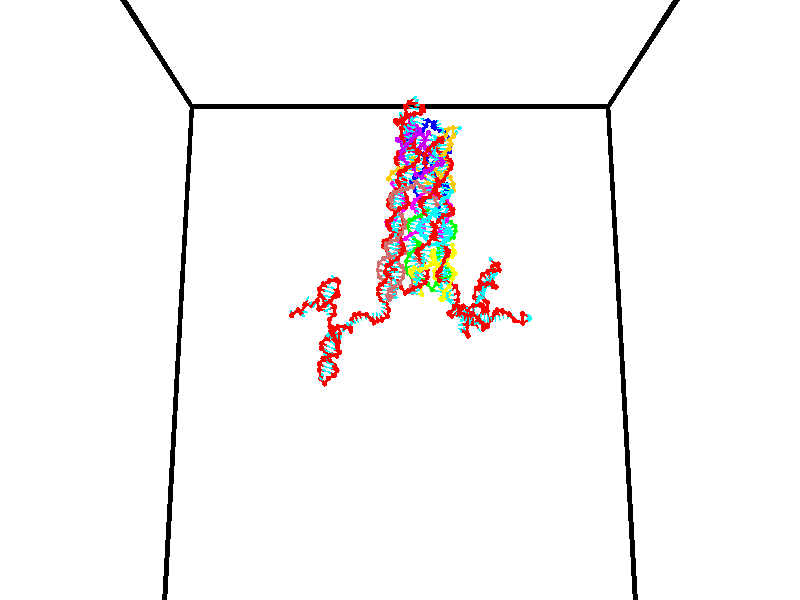 // switches for output
#declare DRAW_BASES = 1; // possible values are 0, 1; only relevant for DNA ribbons
#declare DRAW_BASES_TYPE = 3; // possible values are 1, 2, 3; only relevant for DNA ribbons
#declare DRAW_FOG = 0; // set to 1 to enable fog

#include "colors.inc"

#include "transforms.inc"
background { rgb <1, 1, 1>}

#default {
   normal{
       ripples 0.25
       frequency 0.20
       turbulence 0.2
       lambda 5
   }
	finish {
		phong 0.1
		phong_size 40.
	}
}

// original window dimensions: 1024x640


// camera settings

camera {
	sky <0, 0.179814, -0.983701>
	up <0, 0.179814, -0.983701>
	right 1.6 * <1, 0, 0>
	location <35, 94.9851, 44.8844>
	look_at <35, 29.7336, 32.9568>
	direction <0, -65.2515, -11.9276>
	angle 67.0682
}


# declare cpy_camera_pos = <35, 94.9851, 44.8844>;
# if (DRAW_FOG = 1)
fog {
	fog_type 2
	up vnormalize(cpy_camera_pos)
	color rgbt<1,1,1,0.3>
	distance 1e-5
	fog_alt 3e-3
	fog_offset 56
}
# end


// LIGHTS

# declare lum = 6;
global_settings {
	ambient_light rgb lum * <0.05, 0.05, 0.05>
	max_trace_level 15
}# declare cpy_direct_light_amount = 0.25;
light_source
{	1000 * <-1, -1.16352, -0.803886>,
	rgb lum * cpy_direct_light_amount
	parallel
}

light_source
{	1000 * <1, 1.16352, 0.803886>,
	rgb lum * cpy_direct_light_amount
	parallel
}

// strand 0

// nucleotide -1

// particle -1
sphere {
	<24.156544, 35.256332, 35.265667> 0.250000
	pigment { color rgbt <1,0,0,0> }
	no_shadow
}
cylinder {
	<24.060877, 34.936928, 35.044697>,  <24.003477, 34.745285, 34.912113>, 0.100000
	pigment { color rgbt <1,0,0,0> }
	no_shadow
}
cylinder {
	<24.060877, 34.936928, 35.044697>,  <24.156544, 35.256332, 35.265667>, 0.100000
	pigment { color rgbt <1,0,0,0> }
	no_shadow
}

// particle -1
sphere {
	<24.060877, 34.936928, 35.044697> 0.100000
	pigment { color rgbt <1,0,0,0> }
	no_shadow
}
sphere {
	0, 1
	scale<0.080000,0.200000,0.300000>
	matrix <0.726560, 0.230251, -0.647376,
		0.644135, -0.556203, 0.525099,
		-0.239168, -0.798513, -0.552427,
		23.989126, 34.697372, 34.878967>
	pigment { color rgbt <0,1,1,0> }
	no_shadow
}
cylinder {
	<24.803614, 35.429676, 34.856636>,  <24.156544, 35.256332, 35.265667>, 0.130000
	pigment { color rgbt <1,0,0,0> }
	no_shadow
}

// nucleotide -1

// particle -1
sphere {
	<24.803614, 35.429676, 34.856636> 0.250000
	pigment { color rgbt <1,0,0,0> }
	no_shadow
}
cylinder {
	<25.195419, 35.450939, 34.934326>,  <25.430504, 35.463696, 34.980942>, 0.100000
	pigment { color rgbt <1,0,0,0> }
	no_shadow
}
cylinder {
	<25.195419, 35.450939, 34.934326>,  <24.803614, 35.429676, 34.856636>, 0.100000
	pigment { color rgbt <1,0,0,0> }
	no_shadow
}

// particle -1
sphere {
	<25.195419, 35.450939, 34.934326> 0.100000
	pigment { color rgbt <1,0,0,0> }
	no_shadow
}
sphere {
	0, 1
	scale<0.080000,0.200000,0.300000>
	matrix <-0.142302, -0.499722, 0.854417,
		0.142478, -0.864553, -0.481920,
		0.979515, 0.053158, 0.194227,
		25.489273, 35.466885, 34.992596>
	pigment { color rgbt <0,1,1,0> }
	no_shadow
}
cylinder {
	<25.009340, 34.629158, 34.954041>,  <24.803614, 35.429676, 34.856636>, 0.130000
	pigment { color rgbt <1,0,0,0> }
	no_shadow
}

// nucleotide -1

// particle -1
sphere {
	<25.009340, 34.629158, 34.954041> 0.250000
	pigment { color rgbt <1,0,0,0> }
	no_shadow
}
cylinder {
	<25.178879, 34.942360, 35.136147>,  <25.280602, 35.130280, 35.245411>, 0.100000
	pigment { color rgbt <1,0,0,0> }
	no_shadow
}
cylinder {
	<25.178879, 34.942360, 35.136147>,  <25.009340, 34.629158, 34.954041>, 0.100000
	pigment { color rgbt <1,0,0,0> }
	no_shadow
}

// particle -1
sphere {
	<25.178879, 34.942360, 35.136147> 0.100000
	pigment { color rgbt <1,0,0,0> }
	no_shadow
}
sphere {
	0, 1
	scale<0.080000,0.200000,0.300000>
	matrix <-0.150921, -0.434567, 0.887905,
		0.893073, -0.445042, -0.066017,
		0.423844, 0.783000, 0.455266,
		25.306032, 35.177261, 35.272728>
	pigment { color rgbt <0,1,1,0> }
	no_shadow
}
cylinder {
	<25.345018, 34.755558, 34.306892>,  <25.009340, 34.629158, 34.954041>, 0.130000
	pigment { color rgbt <1,0,0,0> }
	no_shadow
}

// nucleotide -1

// particle -1
sphere {
	<25.345018, 34.755558, 34.306892> 0.250000
	pigment { color rgbt <1,0,0,0> }
	no_shadow
}
cylinder {
	<25.538998, 35.002850, 34.059471>,  <25.655386, 35.151226, 33.911018>, 0.100000
	pigment { color rgbt <1,0,0,0> }
	no_shadow
}
cylinder {
	<25.538998, 35.002850, 34.059471>,  <25.345018, 34.755558, 34.306892>, 0.100000
	pigment { color rgbt <1,0,0,0> }
	no_shadow
}

// particle -1
sphere {
	<25.538998, 35.002850, 34.059471> 0.100000
	pigment { color rgbt <1,0,0,0> }
	no_shadow
}
sphere {
	0, 1
	scale<0.080000,0.200000,0.300000>
	matrix <0.754717, 0.061496, 0.653162,
		0.441845, -0.783585, -0.436768,
		0.484948, 0.618233, -0.618557,
		25.684483, 35.188320, 33.873905>
	pigment { color rgbt <0,1,1,0> }
	no_shadow
}
cylinder {
	<25.935137, 34.406673, 34.219818>,  <25.345018, 34.755558, 34.306892>, 0.130000
	pigment { color rgbt <1,0,0,0> }
	no_shadow
}

// nucleotide -1

// particle -1
sphere {
	<25.935137, 34.406673, 34.219818> 0.250000
	pigment { color rgbt <1,0,0,0> }
	no_shadow
}
cylinder {
	<25.983805, 34.803276, 34.201458>,  <26.013004, 35.041237, 34.190441>, 0.100000
	pigment { color rgbt <1,0,0,0> }
	no_shadow
}
cylinder {
	<25.983805, 34.803276, 34.201458>,  <25.935137, 34.406673, 34.219818>, 0.100000
	pigment { color rgbt <1,0,0,0> }
	no_shadow
}

// particle -1
sphere {
	<25.983805, 34.803276, 34.201458> 0.100000
	pigment { color rgbt <1,0,0,0> }
	no_shadow
}
sphere {
	0, 1
	scale<0.080000,0.200000,0.300000>
	matrix <0.710360, -0.054686, 0.701711,
		0.693243, -0.117978, -0.710982,
		0.121667, 0.991509, -0.045896,
		26.020306, 35.100727, 34.187691>
	pigment { color rgbt <0,1,1,0> }
	no_shadow
}
cylinder {
	<26.628222, 34.741806, 33.905323>,  <25.935137, 34.406673, 34.219818>, 0.130000
	pigment { color rgbt <1,0,0,0> }
	no_shadow
}

// nucleotide -1

// particle -1
sphere {
	<26.628222, 34.741806, 33.905323> 0.250000
	pigment { color rgbt <1,0,0,0> }
	no_shadow
}
cylinder {
	<26.462223, 34.945808, 34.206699>,  <26.362625, 35.068211, 34.387524>, 0.100000
	pigment { color rgbt <1,0,0,0> }
	no_shadow
}
cylinder {
	<26.462223, 34.945808, 34.206699>,  <26.628222, 34.741806, 33.905323>, 0.100000
	pigment { color rgbt <1,0,0,0> }
	no_shadow
}

// particle -1
sphere {
	<26.462223, 34.945808, 34.206699> 0.100000
	pigment { color rgbt <1,0,0,0> }
	no_shadow
}
sphere {
	0, 1
	scale<0.080000,0.200000,0.300000>
	matrix <0.818248, -0.152865, 0.554168,
		0.397805, 0.846477, -0.353876,
		-0.414995, 0.510009, 0.753439,
		26.337725, 35.098812, 34.432732>
	pigment { color rgbt <0,1,1,0> }
	no_shadow
}
cylinder {
	<26.739180, 34.356701, 34.583466>,  <26.628222, 34.741806, 33.905323>, 0.130000
	pigment { color rgbt <1,0,0,0> }
	no_shadow
}

// nucleotide -1

// particle -1
sphere {
	<26.739180, 34.356701, 34.583466> 0.250000
	pigment { color rgbt <1,0,0,0> }
	no_shadow
}
cylinder {
	<27.110226, 34.215816, 34.633236>,  <27.332853, 34.131287, 34.663097>, 0.100000
	pigment { color rgbt <1,0,0,0> }
	no_shadow
}
cylinder {
	<27.110226, 34.215816, 34.633236>,  <26.739180, 34.356701, 34.583466>, 0.100000
	pigment { color rgbt <1,0,0,0> }
	no_shadow
}

// particle -1
sphere {
	<27.110226, 34.215816, 34.633236> 0.100000
	pigment { color rgbt <1,0,0,0> }
	no_shadow
}
sphere {
	0, 1
	scale<0.080000,0.200000,0.300000>
	matrix <0.212000, 0.222146, -0.951686,
		0.307553, 0.909175, 0.280735,
		0.927614, -0.352209, 0.124424,
		27.388510, 34.110153, 34.670563>
	pigment { color rgbt <0,1,1,0> }
	no_shadow
}
cylinder {
	<27.303059, 34.773102, 34.333221>,  <26.739180, 34.356701, 34.583466>, 0.130000
	pigment { color rgbt <1,0,0,0> }
	no_shadow
}

// nucleotide -1

// particle -1
sphere {
	<27.303059, 34.773102, 34.333221> 0.250000
	pigment { color rgbt <1,0,0,0> }
	no_shadow
}
cylinder {
	<27.420027, 34.391975, 34.300663>,  <27.490208, 34.163300, 34.281128>, 0.100000
	pigment { color rgbt <1,0,0,0> }
	no_shadow
}
cylinder {
	<27.420027, 34.391975, 34.300663>,  <27.303059, 34.773102, 34.333221>, 0.100000
	pigment { color rgbt <1,0,0,0> }
	no_shadow
}

// particle -1
sphere {
	<27.420027, 34.391975, 34.300663> 0.100000
	pigment { color rgbt <1,0,0,0> }
	no_shadow
}
sphere {
	0, 1
	scale<0.080000,0.200000,0.300000>
	matrix <0.102564, 0.115873, -0.987954,
		0.950773, 0.280551, 0.131609,
		0.292422, -0.952819, -0.081395,
		27.507753, 34.106129, 34.276245>
	pigment { color rgbt <0,1,1,0> }
	no_shadow
}
cylinder {
	<27.915873, 34.847828, 34.016380>,  <27.303059, 34.773102, 34.333221>, 0.130000
	pigment { color rgbt <1,0,0,0> }
	no_shadow
}

// nucleotide -1

// particle -1
sphere {
	<27.915873, 34.847828, 34.016380> 0.250000
	pigment { color rgbt <1,0,0,0> }
	no_shadow
}
cylinder {
	<27.784374, 34.480000, 33.930290>,  <27.705475, 34.259304, 33.878635>, 0.100000
	pigment { color rgbt <1,0,0,0> }
	no_shadow
}
cylinder {
	<27.784374, 34.480000, 33.930290>,  <27.915873, 34.847828, 34.016380>, 0.100000
	pigment { color rgbt <1,0,0,0> }
	no_shadow
}

// particle -1
sphere {
	<27.784374, 34.480000, 33.930290> 0.100000
	pigment { color rgbt <1,0,0,0> }
	no_shadow
}
sphere {
	0, 1
	scale<0.080000,0.200000,0.300000>
	matrix <0.252670, 0.133948, -0.958236,
		0.909991, -0.369397, 0.188312,
		-0.328746, -0.919567, -0.215227,
		27.685751, 34.204128, 33.865723>
	pigment { color rgbt <0,1,1,0> }
	no_shadow
}
cylinder {
	<28.397907, 34.550877, 33.525440>,  <27.915873, 34.847828, 34.016380>, 0.130000
	pigment { color rgbt <1,0,0,0> }
	no_shadow
}

// nucleotide -1

// particle -1
sphere {
	<28.397907, 34.550877, 33.525440> 0.250000
	pigment { color rgbt <1,0,0,0> }
	no_shadow
}
cylinder {
	<28.077408, 34.312637, 33.502598>,  <27.885109, 34.169693, 33.488892>, 0.100000
	pigment { color rgbt <1,0,0,0> }
	no_shadow
}
cylinder {
	<28.077408, 34.312637, 33.502598>,  <28.397907, 34.550877, 33.525440>, 0.100000
	pigment { color rgbt <1,0,0,0> }
	no_shadow
}

// particle -1
sphere {
	<28.077408, 34.312637, 33.502598> 0.100000
	pigment { color rgbt <1,0,0,0> }
	no_shadow
}
sphere {
	0, 1
	scale<0.080000,0.200000,0.300000>
	matrix <0.107464, -0.049357, -0.992983,
		0.588605, -0.801761, 0.103554,
		-0.801247, -0.595603, -0.057109,
		27.837034, 34.133957, 33.485466>
	pigment { color rgbt <0,1,1,0> }
	no_shadow
}
cylinder {
	<28.649820, 33.927380, 33.286861>,  <28.397907, 34.550877, 33.525440>, 0.130000
	pigment { color rgbt <1,0,0,0> }
	no_shadow
}

// nucleotide -1

// particle -1
sphere {
	<28.649820, 33.927380, 33.286861> 0.250000
	pigment { color rgbt <1,0,0,0> }
	no_shadow
}
cylinder {
	<28.266169, 33.928112, 33.173679>,  <28.035976, 33.928551, 33.105770>, 0.100000
	pigment { color rgbt <1,0,0,0> }
	no_shadow
}
cylinder {
	<28.266169, 33.928112, 33.173679>,  <28.649820, 33.927380, 33.286861>, 0.100000
	pigment { color rgbt <1,0,0,0> }
	no_shadow
}

// particle -1
sphere {
	<28.266169, 33.928112, 33.173679> 0.100000
	pigment { color rgbt <1,0,0,0> }
	no_shadow
}
sphere {
	0, 1
	scale<0.080000,0.200000,0.300000>
	matrix <0.282200, -0.067185, -0.957000,
		-0.020761, -0.997739, 0.063923,
		-0.959131, 0.001829, -0.282956,
		27.978430, 33.928661, 33.088791>
	pigment { color rgbt <0,1,1,0> }
	no_shadow
}
cylinder {
	<28.484200, 33.373550, 32.827934>,  <28.649820, 33.927380, 33.286861>, 0.130000
	pigment { color rgbt <1,0,0,0> }
	no_shadow
}

// nucleotide -1

// particle -1
sphere {
	<28.484200, 33.373550, 32.827934> 0.250000
	pigment { color rgbt <1,0,0,0> }
	no_shadow
}
cylinder {
	<28.226124, 33.665947, 32.739044>,  <28.071278, 33.841385, 32.685711>, 0.100000
	pigment { color rgbt <1,0,0,0> }
	no_shadow
}
cylinder {
	<28.226124, 33.665947, 32.739044>,  <28.484200, 33.373550, 32.827934>, 0.100000
	pigment { color rgbt <1,0,0,0> }
	no_shadow
}

// particle -1
sphere {
	<28.226124, 33.665947, 32.739044> 0.100000
	pigment { color rgbt <1,0,0,0> }
	no_shadow
}
sphere {
	0, 1
	scale<0.080000,0.200000,0.300000>
	matrix <0.105093, -0.203182, -0.973485,
		-0.756759, -0.651437, 0.054269,
		-0.645191, 0.730990, -0.222221,
		28.032566, 33.885242, 32.672379>
	pigment { color rgbt <0,1,1,0> }
	no_shadow
}
cylinder {
	<28.637119, 33.693535, 32.097153>,  <28.484200, 33.373550, 32.827934>, 0.130000
	pigment { color rgbt <1,0,0,0> }
	no_shadow
}

// nucleotide -1

// particle -1
sphere {
	<28.637119, 33.693535, 32.097153> 0.250000
	pigment { color rgbt <1,0,0,0> }
	no_shadow
}
cylinder {
	<28.328339, 33.803246, 31.867767>,  <28.143070, 33.869072, 31.730135>, 0.100000
	pigment { color rgbt <1,0,0,0> }
	no_shadow
}
cylinder {
	<28.328339, 33.803246, 31.867767>,  <28.637119, 33.693535, 32.097153>, 0.100000
	pigment { color rgbt <1,0,0,0> }
	no_shadow
}

// particle -1
sphere {
	<28.328339, 33.803246, 31.867767> 0.100000
	pigment { color rgbt <1,0,0,0> }
	no_shadow
}
sphere {
	0, 1
	scale<0.080000,0.200000,0.300000>
	matrix <-0.504054, 0.285569, 0.815095,
		0.387325, 0.918272, -0.082195,
		-0.771951, 0.274275, -0.573467,
		28.096754, 33.885529, 31.695726>
	pigment { color rgbt <0,1,1,0> }
	no_shadow
}
cylinder {
	<28.483604, 34.346241, 32.061207>,  <28.637119, 33.693535, 32.097153>, 0.130000
	pigment { color rgbt <1,0,0,0> }
	no_shadow
}

// nucleotide -1

// particle -1
sphere {
	<28.483604, 34.346241, 32.061207> 0.250000
	pigment { color rgbt <1,0,0,0> }
	no_shadow
}
cylinder {
	<28.134148, 34.160542, 32.002941>,  <27.924473, 34.049122, 31.967981>, 0.100000
	pigment { color rgbt <1,0,0,0> }
	no_shadow
}
cylinder {
	<28.134148, 34.160542, 32.002941>,  <28.483604, 34.346241, 32.061207>, 0.100000
	pigment { color rgbt <1,0,0,0> }
	no_shadow
}

// particle -1
sphere {
	<28.134148, 34.160542, 32.002941> 0.100000
	pigment { color rgbt <1,0,0,0> }
	no_shadow
}
sphere {
	0, 1
	scale<0.080000,0.200000,0.300000>
	matrix <-0.311613, 0.303924, 0.900293,
		-0.373693, 0.831925, -0.410188,
		-0.873642, -0.464253, -0.145665,
		27.872055, 34.021267, 31.959242>
	pigment { color rgbt <0,1,1,0> }
	no_shadow
}
cylinder {
	<27.805538, 34.718994, 32.205959>,  <28.483604, 34.346241, 32.061207>, 0.130000
	pigment { color rgbt <1,0,0,0> }
	no_shadow
}

// nucleotide -1

// particle -1
sphere {
	<27.805538, 34.718994, 32.205959> 0.250000
	pigment { color rgbt <1,0,0,0> }
	no_shadow
}
cylinder {
	<27.723078, 34.329124, 32.240631>,  <27.673601, 34.095203, 32.261436>, 0.100000
	pigment { color rgbt <1,0,0,0> }
	no_shadow
}
cylinder {
	<27.723078, 34.329124, 32.240631>,  <27.805538, 34.718994, 32.205959>, 0.100000
	pigment { color rgbt <1,0,0,0> }
	no_shadow
}

// particle -1
sphere {
	<27.723078, 34.329124, 32.240631> 0.100000
	pigment { color rgbt <1,0,0,0> }
	no_shadow
}
sphere {
	0, 1
	scale<0.080000,0.200000,0.300000>
	matrix <-0.285054, 0.144562, 0.947547,
		-0.936080, 0.170629, -0.307636,
		-0.206151, -0.974673, 0.086683,
		27.661232, 34.036724, 32.266636>
	pigment { color rgbt <0,1,1,0> }
	no_shadow
}
cylinder {
	<27.159426, 34.634136, 32.486168>,  <27.805538, 34.718994, 32.205959>, 0.130000
	pigment { color rgbt <1,0,0,0> }
	no_shadow
}

// nucleotide -1

// particle -1
sphere {
	<27.159426, 34.634136, 32.486168> 0.250000
	pigment { color rgbt <1,0,0,0> }
	no_shadow
}
cylinder {
	<27.363302, 34.295414, 32.547001>,  <27.485628, 34.092178, 32.583500>, 0.100000
	pigment { color rgbt <1,0,0,0> }
	no_shadow
}
cylinder {
	<27.363302, 34.295414, 32.547001>,  <27.159426, 34.634136, 32.486168>, 0.100000
	pigment { color rgbt <1,0,0,0> }
	no_shadow
}

// particle -1
sphere {
	<27.363302, 34.295414, 32.547001> 0.100000
	pigment { color rgbt <1,0,0,0> }
	no_shadow
}
sphere {
	0, 1
	scale<0.080000,0.200000,0.300000>
	matrix <-0.274570, 0.007421, 0.961538,
		-0.815368, -0.531845, -0.228726,
		0.509693, -0.846809, 0.152080,
		27.516211, 34.041370, 32.592625>
	pigment { color rgbt <0,1,1,0> }
	no_shadow
}
cylinder {
	<26.691553, 34.076614, 32.823364>,  <27.159426, 34.634136, 32.486168>, 0.130000
	pigment { color rgbt <1,0,0,0> }
	no_shadow
}

// nucleotide -1

// particle -1
sphere {
	<26.691553, 34.076614, 32.823364> 0.250000
	pigment { color rgbt <1,0,0,0> }
	no_shadow
}
cylinder {
	<27.080854, 34.010273, 32.886951>,  <27.314436, 33.970467, 32.925102>, 0.100000
	pigment { color rgbt <1,0,0,0> }
	no_shadow
}
cylinder {
	<27.080854, 34.010273, 32.886951>,  <26.691553, 34.076614, 32.823364>, 0.100000
	pigment { color rgbt <1,0,0,0> }
	no_shadow
}

// particle -1
sphere {
	<27.080854, 34.010273, 32.886951> 0.100000
	pigment { color rgbt <1,0,0,0> }
	no_shadow
}
sphere {
	0, 1
	scale<0.080000,0.200000,0.300000>
	matrix <-0.171153, -0.061867, 0.983300,
		-0.153252, -0.984207, -0.088599,
		0.973253, -0.165857, 0.158969,
		27.372829, 33.960518, 32.934643>
	pigment { color rgbt <0,1,1,0> }
	no_shadow
}
cylinder {
	<26.686121, 33.540134, 33.240871>,  <26.691553, 34.076614, 32.823364>, 0.130000
	pigment { color rgbt <1,0,0,0> }
	no_shadow
}

// nucleotide -1

// particle -1
sphere {
	<26.686121, 33.540134, 33.240871> 0.250000
	pigment { color rgbt <1,0,0,0> }
	no_shadow
}
cylinder {
	<27.042425, 33.711449, 33.301689>,  <27.256208, 33.814236, 33.338181>, 0.100000
	pigment { color rgbt <1,0,0,0> }
	no_shadow
}
cylinder {
	<27.042425, 33.711449, 33.301689>,  <26.686121, 33.540134, 33.240871>, 0.100000
	pigment { color rgbt <1,0,0,0> }
	no_shadow
}

// particle -1
sphere {
	<27.042425, 33.711449, 33.301689> 0.100000
	pigment { color rgbt <1,0,0,0> }
	no_shadow
}
sphere {
	0, 1
	scale<0.080000,0.200000,0.300000>
	matrix <-0.016350, -0.304135, 0.952489,
		0.454179, -0.850925, -0.263909,
		0.890760, 0.428286, 0.152045,
		27.309654, 33.839935, 33.347301>
	pigment { color rgbt <0,1,1,0> }
	no_shadow
}
cylinder {
	<27.093157, 33.037472, 33.588402>,  <26.686121, 33.540134, 33.240871>, 0.130000
	pigment { color rgbt <1,0,0,0> }
	no_shadow
}

// nucleotide -1

// particle -1
sphere {
	<27.093157, 33.037472, 33.588402> 0.250000
	pigment { color rgbt <1,0,0,0> }
	no_shadow
}
cylinder {
	<27.259365, 33.393375, 33.663956>,  <27.359091, 33.606918, 33.709290>, 0.100000
	pigment { color rgbt <1,0,0,0> }
	no_shadow
}
cylinder {
	<27.259365, 33.393375, 33.663956>,  <27.093157, 33.037472, 33.588402>, 0.100000
	pigment { color rgbt <1,0,0,0> }
	no_shadow
}

// particle -1
sphere {
	<27.259365, 33.393375, 33.663956> 0.100000
	pigment { color rgbt <1,0,0,0> }
	no_shadow
}
sphere {
	0, 1
	scale<0.080000,0.200000,0.300000>
	matrix <0.134156, -0.265342, 0.954775,
		0.899635, -0.371390, -0.229621,
		0.415522, 0.889754, 0.188887,
		27.384022, 33.660301, 33.720623>
	pigment { color rgbt <0,1,1,0> }
	no_shadow
}
cylinder {
	<27.691797, 32.882179, 33.768929>,  <27.093157, 33.037472, 33.588402>, 0.130000
	pigment { color rgbt <1,0,0,0> }
	no_shadow
}

// nucleotide -1

// particle -1
sphere {
	<27.691797, 32.882179, 33.768929> 0.250000
	pigment { color rgbt <1,0,0,0> }
	no_shadow
}
cylinder {
	<27.610512, 33.240009, 33.928143>,  <27.561741, 33.454708, 34.023670>, 0.100000
	pigment { color rgbt <1,0,0,0> }
	no_shadow
}
cylinder {
	<27.610512, 33.240009, 33.928143>,  <27.691797, 32.882179, 33.768929>, 0.100000
	pigment { color rgbt <1,0,0,0> }
	no_shadow
}

// particle -1
sphere {
	<27.610512, 33.240009, 33.928143> 0.100000
	pigment { color rgbt <1,0,0,0> }
	no_shadow
}
sphere {
	0, 1
	scale<0.080000,0.200000,0.300000>
	matrix <0.159520, -0.370839, 0.914894,
		0.966052, 0.249414, -0.067343,
		-0.203214, 0.894578, 0.398037,
		27.549547, 33.508385, 34.047554>
	pigment { color rgbt <0,1,1,0> }
	no_shadow
}
cylinder {
	<28.229654, 33.263180, 34.226986>,  <27.691797, 32.882179, 33.768929>, 0.130000
	pigment { color rgbt <1,0,0,0> }
	no_shadow
}

// nucleotide -1

// particle -1
sphere {
	<28.229654, 33.263180, 34.226986> 0.250000
	pigment { color rgbt <1,0,0,0> }
	no_shadow
}
cylinder {
	<27.851114, 33.309288, 34.347740>,  <27.623989, 33.336952, 34.420193>, 0.100000
	pigment { color rgbt <1,0,0,0> }
	no_shadow
}
cylinder {
	<27.851114, 33.309288, 34.347740>,  <28.229654, 33.263180, 34.226986>, 0.100000
	pigment { color rgbt <1,0,0,0> }
	no_shadow
}

// particle -1
sphere {
	<27.851114, 33.309288, 34.347740> 0.100000
	pigment { color rgbt <1,0,0,0> }
	no_shadow
}
sphere {
	0, 1
	scale<0.080000,0.200000,0.300000>
	matrix <0.261472, -0.275781, 0.924974,
		0.189873, 0.954284, 0.230847,
		-0.946351, 0.115268, 0.301882,
		27.567209, 33.343868, 34.438305>
	pigment { color rgbt <0,1,1,0> }
	no_shadow
}
cylinder {
	<28.229153, 33.466862, 34.903893>,  <28.229654, 33.263180, 34.226986>, 0.130000
	pigment { color rgbt <1,0,0,0> }
	no_shadow
}

// nucleotide -1

// particle -1
sphere {
	<28.229153, 33.466862, 34.903893> 0.250000
	pigment { color rgbt <1,0,0,0> }
	no_shadow
}
cylinder {
	<27.861229, 33.313667, 34.869778>,  <27.640474, 33.221752, 34.849308>, 0.100000
	pigment { color rgbt <1,0,0,0> }
	no_shadow
}
cylinder {
	<27.861229, 33.313667, 34.869778>,  <28.229153, 33.466862, 34.903893>, 0.100000
	pigment { color rgbt <1,0,0,0> }
	no_shadow
}

// particle -1
sphere {
	<27.861229, 33.313667, 34.869778> 0.100000
	pigment { color rgbt <1,0,0,0> }
	no_shadow
}
sphere {
	0, 1
	scale<0.080000,0.200000,0.300000>
	matrix <-0.052660, -0.094904, 0.994093,
		-0.388819, 0.918866, 0.067125,
		-0.919808, -0.382987, -0.085288,
		27.585287, 33.198772, 34.844193>
	pigment { color rgbt <0,1,1,0> }
	no_shadow
}
cylinder {
	<27.762289, 33.828243, 35.392159>,  <28.229153, 33.466862, 34.903893>, 0.130000
	pigment { color rgbt <1,0,0,0> }
	no_shadow
}

// nucleotide -1

// particle -1
sphere {
	<27.762289, 33.828243, 35.392159> 0.250000
	pigment { color rgbt <1,0,0,0> }
	no_shadow
}
cylinder {
	<27.679459, 33.448093, 35.299294>,  <27.629761, 33.220001, 35.243572>, 0.100000
	pigment { color rgbt <1,0,0,0> }
	no_shadow
}
cylinder {
	<27.679459, 33.448093, 35.299294>,  <27.762289, 33.828243, 35.392159>, 0.100000
	pigment { color rgbt <1,0,0,0> }
	no_shadow
}

// particle -1
sphere {
	<27.679459, 33.448093, 35.299294> 0.100000
	pigment { color rgbt <1,0,0,0> }
	no_shadow
}
sphere {
	0, 1
	scale<0.080000,0.200000,0.300000>
	matrix <-0.067317, -0.222906, 0.972513,
		-0.976006, 0.217013, -0.017818,
		-0.207077, -0.950378, -0.232166,
		27.617336, 33.162979, 35.229645>
	pigment { color rgbt <0,1,1,0> }
	no_shadow
}
cylinder {
	<27.868744, 34.140308, 36.020767>,  <27.762289, 33.828243, 35.392159>, 0.130000
	pigment { color rgbt <1,0,0,0> }
	no_shadow
}

// nucleotide -1

// particle -1
sphere {
	<27.868744, 34.140308, 36.020767> 0.250000
	pigment { color rgbt <1,0,0,0> }
	no_shadow
}
cylinder {
	<27.820520, 34.134514, 36.417809>,  <27.791586, 34.131039, 36.656033>, 0.100000
	pigment { color rgbt <1,0,0,0> }
	no_shadow
}
cylinder {
	<27.820520, 34.134514, 36.417809>,  <27.868744, 34.140308, 36.020767>, 0.100000
	pigment { color rgbt <1,0,0,0> }
	no_shadow
}

// particle -1
sphere {
	<27.820520, 34.134514, 36.417809> 0.100000
	pigment { color rgbt <1,0,0,0> }
	no_shadow
}
sphere {
	0, 1
	scale<0.080000,0.200000,0.300000>
	matrix <0.912486, -0.395388, 0.105059,
		0.390941, 0.918400, 0.060882,
		-0.120558, -0.014482, 0.992601,
		27.784353, 34.130169, 36.715588>
	pigment { color rgbt <0,1,1,0> }
	no_shadow
}
cylinder {
	<28.214703, 34.707664, 36.257023>,  <27.868744, 34.140308, 36.020767>, 0.130000
	pigment { color rgbt <1,0,0,0> }
	no_shadow
}

// nucleotide -1

// particle -1
sphere {
	<28.214703, 34.707664, 36.257023> 0.250000
	pigment { color rgbt <1,0,0,0> }
	no_shadow
}
cylinder {
	<27.945988, 34.622742, 36.540890>,  <27.784758, 34.571789, 36.711208>, 0.100000
	pigment { color rgbt <1,0,0,0> }
	no_shadow
}
cylinder {
	<27.945988, 34.622742, 36.540890>,  <28.214703, 34.707664, 36.257023>, 0.100000
	pigment { color rgbt <1,0,0,0> }
	no_shadow
}

// particle -1
sphere {
	<27.945988, 34.622742, 36.540890> 0.100000
	pigment { color rgbt <1,0,0,0> }
	no_shadow
}
sphere {
	0, 1
	scale<0.080000,0.200000,0.300000>
	matrix <0.586936, 0.431898, 0.684814,
		-0.451892, 0.876579, -0.165536,
		-0.671789, -0.212303, 0.709667,
		27.744452, 34.559052, 36.753792>
	pigment { color rgbt <0,1,1,0> }
	no_shadow
}
cylinder {
	<28.242228, 35.333035, 36.710258>,  <28.214703, 34.707664, 36.257023>, 0.130000
	pigment { color rgbt <1,0,0,0> }
	no_shadow
}

// nucleotide -1

// particle -1
sphere {
	<28.242228, 35.333035, 36.710258> 0.250000
	pigment { color rgbt <1,0,0,0> }
	no_shadow
}
cylinder {
	<28.145817, 34.988483, 36.889114>,  <28.087971, 34.781754, 36.996426>, 0.100000
	pigment { color rgbt <1,0,0,0> }
	no_shadow
}
cylinder {
	<28.145817, 34.988483, 36.889114>,  <28.242228, 35.333035, 36.710258>, 0.100000
	pigment { color rgbt <1,0,0,0> }
	no_shadow
}

// particle -1
sphere {
	<28.145817, 34.988483, 36.889114> 0.100000
	pigment { color rgbt <1,0,0,0> }
	no_shadow
}
sphere {
	0, 1
	scale<0.080000,0.200000,0.300000>
	matrix <0.725023, 0.146463, 0.672971,
		-0.645173, 0.486386, 0.589220,
		-0.241025, -0.861381, 0.447135,
		28.073509, 34.730068, 37.023254>
	pigment { color rgbt <0,1,1,0> }
	no_shadow
}
cylinder {
	<28.463455, 34.934216, 37.268295>,  <28.242228, 35.333035, 36.710258>, 0.130000
	pigment { color rgbt <1,0,0,0> }
	no_shadow
}

// nucleotide -1

// particle -1
sphere {
	<28.463455, 34.934216, 37.268295> 0.250000
	pigment { color rgbt <1,0,0,0> }
	no_shadow
}
cylinder {
	<28.335054, 34.609058, 37.073914>,  <28.258013, 34.413963, 36.957283>, 0.100000
	pigment { color rgbt <1,0,0,0> }
	no_shadow
}
cylinder {
	<28.335054, 34.609058, 37.073914>,  <28.463455, 34.934216, 37.268295>, 0.100000
	pigment { color rgbt <1,0,0,0> }
	no_shadow
}

// particle -1
sphere {
	<28.335054, 34.609058, 37.073914> 0.100000
	pigment { color rgbt <1,0,0,0> }
	no_shadow
}
sphere {
	0, 1
	scale<0.080000,0.200000,0.300000>
	matrix <0.931531, -0.363592, -0.007124,
		-0.170899, -0.454971, 0.873953,
		-0.321004, -0.812897, -0.485957,
		28.238754, 34.365189, 36.928127>
	pigment { color rgbt <0,1,1,0> }
	no_shadow
}
cylinder {
	<28.684950, 34.317635, 37.628693>,  <28.463455, 34.934216, 37.268295>, 0.130000
	pigment { color rgbt <1,0,0,0> }
	no_shadow
}

// nucleotide -1

// particle -1
sphere {
	<28.684950, 34.317635, 37.628693> 0.250000
	pigment { color rgbt <1,0,0,0> }
	no_shadow
}
cylinder {
	<28.657469, 34.285908, 37.230900>,  <28.640980, 34.266872, 36.992226>, 0.100000
	pigment { color rgbt <1,0,0,0> }
	no_shadow
}
cylinder {
	<28.657469, 34.285908, 37.230900>,  <28.684950, 34.317635, 37.628693>, 0.100000
	pigment { color rgbt <1,0,0,0> }
	no_shadow
}

// particle -1
sphere {
	<28.657469, 34.285908, 37.230900> 0.100000
	pigment { color rgbt <1,0,0,0> }
	no_shadow
}
sphere {
	0, 1
	scale<0.080000,0.200000,0.300000>
	matrix <0.969501, -0.240381, -0.047804,
		-0.235262, -0.967433, 0.093411,
		-0.068701, -0.079315, -0.994479,
		28.636858, 34.262112, 36.932556>
	pigment { color rgbt <0,1,1,0> }
	no_shadow
}
cylinder {
	<28.746845, 33.545719, 37.271473>,  <28.684950, 34.317635, 37.628693>, 0.130000
	pigment { color rgbt <1,0,0,0> }
	no_shadow
}

// nucleotide -1

// particle -1
sphere {
	<28.746845, 33.545719, 37.271473> 0.250000
	pigment { color rgbt <1,0,0,0> }
	no_shadow
}
cylinder {
	<28.885603, 33.878944, 37.099117>,  <28.968859, 34.078880, 36.995705>, 0.100000
	pigment { color rgbt <1,0,0,0> }
	no_shadow
}
cylinder {
	<28.885603, 33.878944, 37.099117>,  <28.746845, 33.545719, 37.271473>, 0.100000
	pigment { color rgbt <1,0,0,0> }
	no_shadow
}

// particle -1
sphere {
	<28.885603, 33.878944, 37.099117> 0.100000
	pigment { color rgbt <1,0,0,0> }
	no_shadow
}
sphere {
	0, 1
	scale<0.080000,0.200000,0.300000>
	matrix <0.937573, -0.320198, 0.135753,
		-0.024879, -0.451084, -0.892135,
		0.346896, 0.833064, -0.430891,
		28.989672, 34.128864, 36.969849>
	pigment { color rgbt <0,1,1,0> }
	no_shadow
}
cylinder {
	<28.799162, 33.174282, 36.579014>,  <28.746845, 33.545719, 37.271473>, 0.130000
	pigment { color rgbt <1,0,0,0> }
	no_shadow
}

// nucleotide -1

// particle -1
sphere {
	<28.799162, 33.174282, 36.579014> 0.250000
	pigment { color rgbt <1,0,0,0> }
	no_shadow
}
cylinder {
	<28.566086, 32.857136, 36.507645>,  <28.426241, 32.666847, 36.464821>, 0.100000
	pigment { color rgbt <1,0,0,0> }
	no_shadow
}
cylinder {
	<28.566086, 32.857136, 36.507645>,  <28.799162, 33.174282, 36.579014>, 0.100000
	pigment { color rgbt <1,0,0,0> }
	no_shadow
}

// particle -1
sphere {
	<28.566086, 32.857136, 36.507645> 0.100000
	pigment { color rgbt <1,0,0,0> }
	no_shadow
}
sphere {
	0, 1
	scale<0.080000,0.200000,0.300000>
	matrix <-0.483960, 0.162150, 0.859936,
		-0.652884, 0.587425, -0.478199,
		-0.582688, -0.792868, -0.178425,
		28.391279, 32.619274, 36.454117>
	pigment { color rgbt <0,1,1,0> }
	no_shadow
}
cylinder {
	<28.094759, 33.321194, 36.860790>,  <28.799162, 33.174282, 36.579014>, 0.130000
	pigment { color rgbt <1,0,0,0> }
	no_shadow
}

// nucleotide -1

// particle -1
sphere {
	<28.094759, 33.321194, 36.860790> 0.250000
	pigment { color rgbt <1,0,0,0> }
	no_shadow
}
cylinder {
	<28.089891, 32.921238, 36.857559>,  <28.086971, 32.681263, 36.855621>, 0.100000
	pigment { color rgbt <1,0,0,0> }
	no_shadow
}
cylinder {
	<28.089891, 32.921238, 36.857559>,  <28.094759, 33.321194, 36.860790>, 0.100000
	pigment { color rgbt <1,0,0,0> }
	no_shadow
}

// particle -1
sphere {
	<28.089891, 32.921238, 36.857559> 0.100000
	pigment { color rgbt <1,0,0,0> }
	no_shadow
}
sphere {
	0, 1
	scale<0.080000,0.200000,0.300000>
	matrix <-0.544151, -0.000155, 0.838987,
		-0.838899, 0.014605, -0.544091,
		-0.012169, -0.999893, -0.008077,
		28.086241, 32.621269, 36.855137>
	pigment { color rgbt <0,1,1,0> }
	no_shadow
}
cylinder {
	<27.417160, 33.054676, 36.886044>,  <28.094759, 33.321194, 36.860790>, 0.130000
	pigment { color rgbt <1,0,0,0> }
	no_shadow
}

// nucleotide -1

// particle -1
sphere {
	<27.417160, 33.054676, 36.886044> 0.250000
	pigment { color rgbt <1,0,0,0> }
	no_shadow
}
cylinder {
	<27.623526, 32.744190, 37.030998>,  <27.747345, 32.557899, 37.117970>, 0.100000
	pigment { color rgbt <1,0,0,0> }
	no_shadow
}
cylinder {
	<27.623526, 32.744190, 37.030998>,  <27.417160, 33.054676, 36.886044>, 0.100000
	pigment { color rgbt <1,0,0,0> }
	no_shadow
}

// particle -1
sphere {
	<27.623526, 32.744190, 37.030998> 0.100000
	pigment { color rgbt <1,0,0,0> }
	no_shadow
}
sphere {
	0, 1
	scale<0.080000,0.200000,0.300000>
	matrix <-0.513153, 0.058697, 0.856288,
		-0.685935, -0.627729, -0.368035,
		0.515914, -0.776215, 0.362383,
		27.778299, 32.511326, 37.139713>
	pigment { color rgbt <0,1,1,0> }
	no_shadow
}
cylinder {
	<26.861553, 32.679218, 37.312920>,  <27.417160, 33.054676, 36.886044>, 0.130000
	pigment { color rgbt <1,0,0,0> }
	no_shadow
}

// nucleotide -1

// particle -1
sphere {
	<26.861553, 32.679218, 37.312920> 0.250000
	pigment { color rgbt <1,0,0,0> }
	no_shadow
}
cylinder {
	<27.220325, 32.546814, 37.430187>,  <27.435589, 32.467373, 37.500546>, 0.100000
	pigment { color rgbt <1,0,0,0> }
	no_shadow
}
cylinder {
	<27.220325, 32.546814, 37.430187>,  <26.861553, 32.679218, 37.312920>, 0.100000
	pigment { color rgbt <1,0,0,0> }
	no_shadow
}

// particle -1
sphere {
	<27.220325, 32.546814, 37.430187> 0.100000
	pigment { color rgbt <1,0,0,0> }
	no_shadow
}
sphere {
	0, 1
	scale<0.080000,0.200000,0.300000>
	matrix <-0.333932, -0.072495, 0.939805,
		-0.289833, -0.940838, -0.175558,
		0.896932, -0.331011, 0.293164,
		27.489405, 32.447510, 37.518135>
	pigment { color rgbt <0,1,1,0> }
	no_shadow
}
cylinder {
	<26.766012, 31.982351, 37.620258>,  <26.861553, 32.679218, 37.312920>, 0.130000
	pigment { color rgbt <1,0,0,0> }
	no_shadow
}

// nucleotide -1

// particle -1
sphere {
	<26.766012, 31.982351, 37.620258> 0.250000
	pigment { color rgbt <1,0,0,0> }
	no_shadow
}
cylinder {
	<27.092365, 32.149940, 37.779655>,  <27.288177, 32.250496, 37.875294>, 0.100000
	pigment { color rgbt <1,0,0,0> }
	no_shadow
}
cylinder {
	<27.092365, 32.149940, 37.779655>,  <26.766012, 31.982351, 37.620258>, 0.100000
	pigment { color rgbt <1,0,0,0> }
	no_shadow
}

// particle -1
sphere {
	<27.092365, 32.149940, 37.779655> 0.100000
	pigment { color rgbt <1,0,0,0> }
	no_shadow
}
sphere {
	0, 1
	scale<0.080000,0.200000,0.300000>
	matrix <-0.359285, -0.172645, 0.917119,
		0.453049, -0.891433, 0.009675,
		0.815880, 0.418976, 0.398495,
		27.337130, 32.275635, 37.899204>
	pigment { color rgbt <0,1,1,0> }
	no_shadow
}
cylinder {
	<27.158646, 31.470427, 38.048702>,  <26.766012, 31.982351, 37.620258>, 0.130000
	pigment { color rgbt <1,0,0,0> }
	no_shadow
}

// nucleotide -1

// particle -1
sphere {
	<27.158646, 31.470427, 38.048702> 0.250000
	pigment { color rgbt <1,0,0,0> }
	no_shadow
}
cylinder {
	<27.171659, 31.859041, 38.142563>,  <27.179468, 32.092209, 38.198879>, 0.100000
	pigment { color rgbt <1,0,0,0> }
	no_shadow
}
cylinder {
	<27.171659, 31.859041, 38.142563>,  <27.158646, 31.470427, 38.048702>, 0.100000
	pigment { color rgbt <1,0,0,0> }
	no_shadow
}

// particle -1
sphere {
	<27.171659, 31.859041, 38.142563> 0.100000
	pigment { color rgbt <1,0,0,0> }
	no_shadow
}
sphere {
	0, 1
	scale<0.080000,0.200000,0.300000>
	matrix <-0.305344, -0.213885, 0.927910,
		0.951686, -0.101836, 0.289695,
		0.032533, 0.971536, 0.234647,
		27.181419, 32.150501, 38.212955>
	pigment { color rgbt <0,1,1,0> }
	no_shadow
}
cylinder {
	<27.579370, 31.584734, 38.657486>,  <27.158646, 31.470427, 38.048702>, 0.130000
	pigment { color rgbt <1,0,0,0> }
	no_shadow
}

// nucleotide -1

// particle -1
sphere {
	<27.579370, 31.584734, 38.657486> 0.250000
	pigment { color rgbt <1,0,0,0> }
	no_shadow
}
cylinder {
	<27.320793, 31.886988, 38.615292>,  <27.165648, 32.068340, 38.589977>, 0.100000
	pigment { color rgbt <1,0,0,0> }
	no_shadow
}
cylinder {
	<27.320793, 31.886988, 38.615292>,  <27.579370, 31.584734, 38.657486>, 0.100000
	pigment { color rgbt <1,0,0,0> }
	no_shadow
}

// particle -1
sphere {
	<27.320793, 31.886988, 38.615292> 0.100000
	pigment { color rgbt <1,0,0,0> }
	no_shadow
}
sphere {
	0, 1
	scale<0.080000,0.200000,0.300000>
	matrix <-0.246668, -0.076161, 0.966103,
		0.721987, 0.650550, 0.235624,
		-0.646444, 0.755635, -0.105483,
		27.126860, 32.113678, 38.583645>
	pigment { color rgbt <0,1,1,0> }
	no_shadow
}
cylinder {
	<28.127689, 31.540518, 39.107780>,  <27.579370, 31.584734, 38.657486>, 0.130000
	pigment { color rgbt <1,0,0,0> }
	no_shadow
}

// nucleotide -1

// particle -1
sphere {
	<28.127689, 31.540518, 39.107780> 0.250000
	pigment { color rgbt <1,0,0,0> }
	no_shadow
}
cylinder {
	<27.985313, 31.912350, 39.069431>,  <27.899887, 32.135448, 39.046421>, 0.100000
	pigment { color rgbt <1,0,0,0> }
	no_shadow
}
cylinder {
	<27.985313, 31.912350, 39.069431>,  <28.127689, 31.540518, 39.107780>, 0.100000
	pigment { color rgbt <1,0,0,0> }
	no_shadow
}

// particle -1
sphere {
	<27.985313, 31.912350, 39.069431> 0.100000
	pigment { color rgbt <1,0,0,0> }
	no_shadow
}
sphere {
	0, 1
	scale<0.080000,0.200000,0.300000>
	matrix <-0.080650, 0.071650, 0.994164,
		0.931022, 0.361594, 0.049468,
		-0.355939, 0.929578, -0.095870,
		27.878532, 32.191223, 39.040668>
	pigment { color rgbt <0,1,1,0> }
	no_shadow
}
cylinder {
	<28.456024, 32.079006, 39.583580>,  <28.127689, 31.540518, 39.107780>, 0.130000
	pigment { color rgbt <1,0,0,0> }
	no_shadow
}

// nucleotide -1

// particle -1
sphere {
	<28.456024, 32.079006, 39.583580> 0.250000
	pigment { color rgbt <1,0,0,0> }
	no_shadow
}
cylinder {
	<28.103186, 32.244667, 39.493790>,  <27.891483, 32.344063, 39.439915>, 0.100000
	pigment { color rgbt <1,0,0,0> }
	no_shadow
}
cylinder {
	<28.103186, 32.244667, 39.493790>,  <28.456024, 32.079006, 39.583580>, 0.100000
	pigment { color rgbt <1,0,0,0> }
	no_shadow
}

// particle -1
sphere {
	<28.103186, 32.244667, 39.493790> 0.100000
	pigment { color rgbt <1,0,0,0> }
	no_shadow
}
sphere {
	0, 1
	scale<0.080000,0.200000,0.300000>
	matrix <-0.259751, -0.030082, 0.965207,
		0.392988, 0.909711, 0.134111,
		-0.882094, 0.414151, -0.224476,
		27.838558, 32.368912, 39.426445>
	pigment { color rgbt <0,1,1,0> }
	no_shadow
}
cylinder {
	<28.262215, 32.645065, 40.055092>,  <28.456024, 32.079006, 39.583580>, 0.130000
	pigment { color rgbt <1,0,0,0> }
	no_shadow
}

// nucleotide -1

// particle -1
sphere {
	<28.262215, 32.645065, 40.055092> 0.250000
	pigment { color rgbt <1,0,0,0> }
	no_shadow
}
cylinder {
	<27.942070, 32.454887, 39.909008>,  <27.749983, 32.340782, 39.821358>, 0.100000
	pigment { color rgbt <1,0,0,0> }
	no_shadow
}
cylinder {
	<27.942070, 32.454887, 39.909008>,  <28.262215, 32.645065, 40.055092>, 0.100000
	pigment { color rgbt <1,0,0,0> }
	no_shadow
}

// particle -1
sphere {
	<27.942070, 32.454887, 39.909008> 0.100000
	pigment { color rgbt <1,0,0,0> }
	no_shadow
}
sphere {
	0, 1
	scale<0.080000,0.200000,0.300000>
	matrix <-0.350416, -0.123289, 0.928444,
		-0.486448, 0.871065, -0.067927,
		-0.800361, -0.475442, -0.365209,
		27.701962, 32.312256, 39.799446>
	pigment { color rgbt <0,1,1,0> }
	no_shadow
}
cylinder {
	<27.654495, 33.028885, 40.359261>,  <28.262215, 32.645065, 40.055092>, 0.130000
	pigment { color rgbt <1,0,0,0> }
	no_shadow
}

// nucleotide -1

// particle -1
sphere {
	<27.654495, 33.028885, 40.359261> 0.250000
	pigment { color rgbt <1,0,0,0> }
	no_shadow
}
cylinder {
	<27.603819, 32.638237, 40.289795>,  <27.573412, 32.403847, 40.248116>, 0.100000
	pigment { color rgbt <1,0,0,0> }
	no_shadow
}
cylinder {
	<27.603819, 32.638237, 40.289795>,  <27.654495, 33.028885, 40.359261>, 0.100000
	pigment { color rgbt <1,0,0,0> }
	no_shadow
}

// particle -1
sphere {
	<27.603819, 32.638237, 40.289795> 0.100000
	pigment { color rgbt <1,0,0,0> }
	no_shadow
}
sphere {
	0, 1
	scale<0.080000,0.200000,0.300000>
	matrix <-0.370467, -0.115824, 0.921596,
		-0.920165, 0.181097, -0.347132,
		-0.126692, -0.976621, -0.173668,
		27.565811, 32.345249, 40.237694>
	pigment { color rgbt <0,1,1,0> }
	no_shadow
}
cylinder {
	<27.256075, 32.595150, 40.766350>,  <27.654495, 33.028885, 40.359261>, 0.130000
	pigment { color rgbt <1,0,0,0> }
	no_shadow
}

// nucleotide -1

// particle -1
sphere {
	<27.256075, 32.595150, 40.766350> 0.250000
	pigment { color rgbt <1,0,0,0> }
	no_shadow
}
cylinder {
	<27.049147, 32.862877, 40.553036>,  <26.924990, 33.023514, 40.425049>, 0.100000
	pigment { color rgbt <1,0,0,0> }
	no_shadow
}
cylinder {
	<27.049147, 32.862877, 40.553036>,  <27.256075, 32.595150, 40.766350>, 0.100000
	pigment { color rgbt <1,0,0,0> }
	no_shadow
}

// particle -1
sphere {
	<27.049147, 32.862877, 40.553036> 0.100000
	pigment { color rgbt <1,0,0,0> }
	no_shadow
}
sphere {
	0, 1
	scale<0.080000,0.200000,0.300000>
	matrix <0.516041, -0.253136, -0.818306,
		-0.682701, -0.698522, -0.214443,
		-0.517321, 0.669320, -0.533282,
		26.893950, 33.063671, 40.393051>
	pigment { color rgbt <0,1,1,0> }
	no_shadow
}
cylinder {
	<26.782736, 32.266857, 40.281574>,  <27.256075, 32.595150, 40.766350>, 0.130000
	pigment { color rgbt <1,0,0,0> }
	no_shadow
}

// nucleotide -1

// particle -1
sphere {
	<26.782736, 32.266857, 40.281574> 0.250000
	pigment { color rgbt <1,0,0,0> }
	no_shadow
}
cylinder {
	<26.935226, 32.615364, 40.157928>,  <27.026722, 32.824471, 40.083740>, 0.100000
	pigment { color rgbt <1,0,0,0> }
	no_shadow
}
cylinder {
	<26.935226, 32.615364, 40.157928>,  <26.782736, 32.266857, 40.281574>, 0.100000
	pigment { color rgbt <1,0,0,0> }
	no_shadow
}

// particle -1
sphere {
	<26.935226, 32.615364, 40.157928> 0.100000
	pigment { color rgbt <1,0,0,0> }
	no_shadow
}
sphere {
	0, 1
	scale<0.080000,0.200000,0.300000>
	matrix <0.433894, -0.463876, -0.772370,
		-0.816334, 0.160326, -0.554882,
		0.381227, 0.871272, -0.309113,
		27.049595, 32.876747, 40.065193>
	pigment { color rgbt <0,1,1,0> }
	no_shadow
}
cylinder {
	<26.625732, 32.286484, 39.569302>,  <26.782736, 32.266857, 40.281574>, 0.130000
	pigment { color rgbt <1,0,0,0> }
	no_shadow
}

// nucleotide -1

// particle -1
sphere {
	<26.625732, 32.286484, 39.569302> 0.250000
	pigment { color rgbt <1,0,0,0> }
	no_shadow
}
cylinder {
	<26.945375, 32.521297, 39.621178>,  <27.137161, 32.662186, 39.652302>, 0.100000
	pigment { color rgbt <1,0,0,0> }
	no_shadow
}
cylinder {
	<26.945375, 32.521297, 39.621178>,  <26.625732, 32.286484, 39.569302>, 0.100000
	pigment { color rgbt <1,0,0,0> }
	no_shadow
}

// particle -1
sphere {
	<26.945375, 32.521297, 39.621178> 0.100000
	pigment { color rgbt <1,0,0,0> }
	no_shadow
}
sphere {
	0, 1
	scale<0.080000,0.200000,0.300000>
	matrix <0.310600, -0.218433, -0.925102,
		-0.514736, 0.779539, -0.356884,
		0.799109, 0.587032, 0.129689,
		27.185108, 32.697407, 39.660084>
	pigment { color rgbt <0,1,1,0> }
	no_shadow
}
cylinder {
	<26.675940, 32.904636, 39.125565>,  <26.625732, 32.286484, 39.569302>, 0.130000
	pigment { color rgbt <1,0,0,0> }
	no_shadow
}

// nucleotide -1

// particle -1
sphere {
	<26.675940, 32.904636, 39.125565> 0.250000
	pigment { color rgbt <1,0,0,0> }
	no_shadow
}
cylinder {
	<27.033241, 32.761322, 39.234173>,  <27.247623, 32.675335, 39.299339>, 0.100000
	pigment { color rgbt <1,0,0,0> }
	no_shadow
}
cylinder {
	<27.033241, 32.761322, 39.234173>,  <26.675940, 32.904636, 39.125565>, 0.100000
	pigment { color rgbt <1,0,0,0> }
	no_shadow
}

// particle -1
sphere {
	<27.033241, 32.761322, 39.234173> 0.100000
	pigment { color rgbt <1,0,0,0> }
	no_shadow
}
sphere {
	0, 1
	scale<0.080000,0.200000,0.300000>
	matrix <0.274693, -0.043109, -0.960565,
		0.355862, 0.932616, 0.059912,
		0.893256, -0.358286, 0.271523,
		27.301218, 32.653835, 39.315628>
	pigment { color rgbt <0,1,1,0> }
	no_shadow
}
cylinder {
	<27.097612, 33.217339, 38.701096>,  <26.675940, 32.904636, 39.125565>, 0.130000
	pigment { color rgbt <1,0,0,0> }
	no_shadow
}

// nucleotide -1

// particle -1
sphere {
	<27.097612, 33.217339, 38.701096> 0.250000
	pigment { color rgbt <1,0,0,0> }
	no_shadow
}
cylinder {
	<27.302181, 32.899853, 38.832832>,  <27.424923, 32.709362, 38.911877>, 0.100000
	pigment { color rgbt <1,0,0,0> }
	no_shadow
}
cylinder {
	<27.302181, 32.899853, 38.832832>,  <27.097612, 33.217339, 38.701096>, 0.100000
	pigment { color rgbt <1,0,0,0> }
	no_shadow
}

// particle -1
sphere {
	<27.302181, 32.899853, 38.832832> 0.100000
	pigment { color rgbt <1,0,0,0> }
	no_shadow
}
sphere {
	0, 1
	scale<0.080000,0.200000,0.300000>
	matrix <0.402932, -0.117023, -0.907718,
		0.759006, 0.596933, 0.259963,
		0.511424, -0.793711, 0.329345,
		27.455608, 32.661739, 38.931637>
	pigment { color rgbt <0,1,1,0> }
	no_shadow
}
cylinder {
	<27.816509, 33.233414, 38.426212>,  <27.097612, 33.217339, 38.701096>, 0.130000
	pigment { color rgbt <1,0,0,0> }
	no_shadow
}

// nucleotide -1

// particle -1
sphere {
	<27.816509, 33.233414, 38.426212> 0.250000
	pigment { color rgbt <1,0,0,0> }
	no_shadow
}
cylinder {
	<27.706676, 32.851177, 38.469021>,  <27.640778, 32.621838, 38.494705>, 0.100000
	pigment { color rgbt <1,0,0,0> }
	no_shadow
}
cylinder {
	<27.706676, 32.851177, 38.469021>,  <27.816509, 33.233414, 38.426212>, 0.100000
	pigment { color rgbt <1,0,0,0> }
	no_shadow
}

// particle -1
sphere {
	<27.706676, 32.851177, 38.469021> 0.100000
	pigment { color rgbt <1,0,0,0> }
	no_shadow
}
sphere {
	0, 1
	scale<0.080000,0.200000,0.300000>
	matrix <0.317302, -0.195110, -0.928036,
		0.907703, -0.220864, 0.356784,
		-0.274582, -0.955589, 0.107021,
		27.624302, 32.564499, 38.501125>
	pigment { color rgbt <0,1,1,0> }
	no_shadow
}
cylinder {
	<28.455866, 32.698872, 38.396400>,  <27.816509, 33.233414, 38.426212>, 0.130000
	pigment { color rgbt <1,0,0,0> }
	no_shadow
}

// nucleotide -1

// particle -1
sphere {
	<28.455866, 32.698872, 38.396400> 0.250000
	pigment { color rgbt <1,0,0,0> }
	no_shadow
}
cylinder {
	<28.121733, 32.544804, 38.239498>,  <27.921253, 32.452362, 38.145359>, 0.100000
	pigment { color rgbt <1,0,0,0> }
	no_shadow
}
cylinder {
	<28.121733, 32.544804, 38.239498>,  <28.455866, 32.698872, 38.396400>, 0.100000
	pigment { color rgbt <1,0,0,0> }
	no_shadow
}

// particle -1
sphere {
	<28.121733, 32.544804, 38.239498> 0.100000
	pigment { color rgbt <1,0,0,0> }
	no_shadow
}
sphere {
	0, 1
	scale<0.080000,0.200000,0.300000>
	matrix <0.434006, -0.024095, -0.900588,
		0.337432, -0.922529, 0.187295,
		-0.835332, -0.385174, -0.392253,
		27.871134, 32.429253, 38.121822>
	pigment { color rgbt <0,1,1,0> }
	no_shadow
}
cylinder {
	<28.679348, 32.085217, 38.007038>,  <28.455866, 32.698872, 38.396400>, 0.130000
	pigment { color rgbt <1,0,0,0> }
	no_shadow
}

// nucleotide -1

// particle -1
sphere {
	<28.679348, 32.085217, 38.007038> 0.250000
	pigment { color rgbt <1,0,0,0> }
	no_shadow
}
cylinder {
	<28.329393, 32.207729, 37.856964>,  <28.119421, 32.281235, 37.766918>, 0.100000
	pigment { color rgbt <1,0,0,0> }
	no_shadow
}
cylinder {
	<28.329393, 32.207729, 37.856964>,  <28.679348, 32.085217, 38.007038>, 0.100000
	pigment { color rgbt <1,0,0,0> }
	no_shadow
}

// particle -1
sphere {
	<28.329393, 32.207729, 37.856964> 0.100000
	pigment { color rgbt <1,0,0,0> }
	no_shadow
}
sphere {
	0, 1
	scale<0.080000,0.200000,0.300000>
	matrix <0.373152, -0.067568, -0.925306,
		-0.308754, -0.949540, -0.055175,
		-0.874888, 0.306280, -0.375185,
		28.066927, 32.299614, 37.744408>
	pigment { color rgbt <0,1,1,0> }
	no_shadow
}
cylinder {
	<28.430008, 31.514280, 37.584240>,  <28.679348, 32.085217, 38.007038>, 0.130000
	pigment { color rgbt <1,0,0,0> }
	no_shadow
}

// nucleotide -1

// particle -1
sphere {
	<28.430008, 31.514280, 37.584240> 0.250000
	pigment { color rgbt <1,0,0,0> }
	no_shadow
}
cylinder {
	<28.259594, 31.849964, 37.449055>,  <28.157347, 32.051376, 37.367943>, 0.100000
	pigment { color rgbt <1,0,0,0> }
	no_shadow
}
cylinder {
	<28.259594, 31.849964, 37.449055>,  <28.430008, 31.514280, 37.584240>, 0.100000
	pigment { color rgbt <1,0,0,0> }
	no_shadow
}

// particle -1
sphere {
	<28.259594, 31.849964, 37.449055> 0.100000
	pigment { color rgbt <1,0,0,0> }
	no_shadow
}
sphere {
	0, 1
	scale<0.080000,0.200000,0.300000>
	matrix <0.383796, -0.170636, -0.907515,
		-0.819266, -0.516342, -0.249389,
		-0.426033, 0.839210, -0.337966,
		28.131784, 32.101727, 37.347664>
	pigment { color rgbt <0,1,1,0> }
	no_shadow
}
cylinder {
	<28.183445, 31.325836, 36.872002>,  <28.430008, 31.514280, 37.584240>, 0.130000
	pigment { color rgbt <1,0,0,0> }
	no_shadow
}

// nucleotide -1

// particle -1
sphere {
	<28.183445, 31.325836, 36.872002> 0.250000
	pigment { color rgbt <1,0,0,0> }
	no_shadow
}
cylinder {
	<28.223867, 31.723669, 36.881721>,  <28.248121, 31.962370, 36.887554>, 0.100000
	pigment { color rgbt <1,0,0,0> }
	no_shadow
}
cylinder {
	<28.223867, 31.723669, 36.881721>,  <28.183445, 31.325836, 36.872002>, 0.100000
	pigment { color rgbt <1,0,0,0> }
	no_shadow
}

// particle -1
sphere {
	<28.223867, 31.723669, 36.881721> 0.100000
	pigment { color rgbt <1,0,0,0> }
	no_shadow
}
sphere {
	0, 1
	scale<0.080000,0.200000,0.300000>
	matrix <0.498949, -0.029534, -0.866128,
		-0.860719, 0.099655, -0.499231,
		0.101058, 0.994584, 0.024302,
		28.254185, 32.022045, 36.889011>
	pigment { color rgbt <0,1,1,0> }
	no_shadow
}
cylinder {
	<27.945303, 31.468487, 36.178581>,  <28.183445, 31.325836, 36.872002>, 0.130000
	pigment { color rgbt <1,0,0,0> }
	no_shadow
}

// nucleotide -1

// particle -1
sphere {
	<27.945303, 31.468487, 36.178581> 0.250000
	pigment { color rgbt <1,0,0,0> }
	no_shadow
}
cylinder {
	<28.230577, 31.655497, 36.387497>,  <28.401743, 31.767702, 36.512848>, 0.100000
	pigment { color rgbt <1,0,0,0> }
	no_shadow
}
cylinder {
	<28.230577, 31.655497, 36.387497>,  <27.945303, 31.468487, 36.178581>, 0.100000
	pigment { color rgbt <1,0,0,0> }
	no_shadow
}

// particle -1
sphere {
	<28.230577, 31.655497, 36.387497> 0.100000
	pigment { color rgbt <1,0,0,0> }
	no_shadow
}
sphere {
	0, 1
	scale<0.080000,0.200000,0.300000>
	matrix <0.669716, -0.234437, -0.704642,
		-0.206992, 0.852327, -0.480305,
		0.713187, 0.467523, 0.522290,
		28.444534, 31.795753, 36.544186>
	pigment { color rgbt <0,1,1,0> }
	no_shadow
}
cylinder {
	<28.438728, 31.977966, 35.763016>,  <27.945303, 31.468487, 36.178581>, 0.130000
	pigment { color rgbt <1,0,0,0> }
	no_shadow
}

// nucleotide -1

// particle -1
sphere {
	<28.438728, 31.977966, 35.763016> 0.250000
	pigment { color rgbt <1,0,0,0> }
	no_shadow
}
cylinder {
	<28.601902, 31.757429, 36.054111>,  <28.699806, 31.625107, 36.228771>, 0.100000
	pigment { color rgbt <1,0,0,0> }
	no_shadow
}
cylinder {
	<28.601902, 31.757429, 36.054111>,  <28.438728, 31.977966, 35.763016>, 0.100000
	pigment { color rgbt <1,0,0,0> }
	no_shadow
}

// particle -1
sphere {
	<28.601902, 31.757429, 36.054111> 0.100000
	pigment { color rgbt <1,0,0,0> }
	no_shadow
}
sphere {
	0, 1
	scale<0.080000,0.200000,0.300000>
	matrix <0.730517, -0.281021, -0.622392,
		0.547662, 0.785525, 0.288126,
		0.407935, -0.551342, 0.727744,
		28.724283, 31.592026, 36.272434>
	pigment { color rgbt <0,1,1,0> }
	no_shadow
}
cylinder {
	<29.233469, 32.151920, 35.802307>,  <28.438728, 31.977966, 35.763016>, 0.130000
	pigment { color rgbt <1,0,0,0> }
	no_shadow
}

// nucleotide -1

// particle -1
sphere {
	<29.233469, 32.151920, 35.802307> 0.250000
	pigment { color rgbt <1,0,0,0> }
	no_shadow
}
cylinder {
	<29.096840, 31.792969, 35.914051>,  <29.014862, 31.577599, 35.981098>, 0.100000
	pigment { color rgbt <1,0,0,0> }
	no_shadow
}
cylinder {
	<29.096840, 31.792969, 35.914051>,  <29.233469, 32.151920, 35.802307>, 0.100000
	pigment { color rgbt <1,0,0,0> }
	no_shadow
}

// particle -1
sphere {
	<29.096840, 31.792969, 35.914051> 0.100000
	pigment { color rgbt <1,0,0,0> }
	no_shadow
}
sphere {
	0, 1
	scale<0.080000,0.200000,0.300000>
	matrix <0.459201, -0.418691, -0.783475,
		0.820039, -0.139329, 0.555089,
		-0.341572, -0.897377, 0.279363,
		28.994368, 31.523756, 35.997860>
	pigment { color rgbt <0,1,1,0> }
	no_shadow
}
cylinder {
	<29.794495, 31.607670, 35.860168>,  <29.233469, 32.151920, 35.802307>, 0.130000
	pigment { color rgbt <1,0,0,0> }
	no_shadow
}

// nucleotide -1

// particle -1
sphere {
	<29.794495, 31.607670, 35.860168> 0.250000
	pigment { color rgbt <1,0,0,0> }
	no_shadow
}
cylinder {
	<29.448610, 31.429707, 35.766930>,  <29.241079, 31.322929, 35.710987>, 0.100000
	pigment { color rgbt <1,0,0,0> }
	no_shadow
}
cylinder {
	<29.448610, 31.429707, 35.766930>,  <29.794495, 31.607670, 35.860168>, 0.100000
	pigment { color rgbt <1,0,0,0> }
	no_shadow
}

// particle -1
sphere {
	<29.448610, 31.429707, 35.766930> 0.100000
	pigment { color rgbt <1,0,0,0> }
	no_shadow
}
sphere {
	0, 1
	scale<0.080000,0.200000,0.300000>
	matrix <0.484702, -0.617500, -0.619481,
		0.131675, -0.648654, 0.749606,
		-0.864711, -0.444906, -0.233095,
		29.189198, 31.296234, 35.697002>
	pigment { color rgbt <0,1,1,0> }
	no_shadow
}
cylinder {
	<29.746490, 30.825636, 35.998531>,  <29.794495, 31.607670, 35.860168>, 0.130000
	pigment { color rgbt <1,0,0,0> }
	no_shadow
}

// nucleotide -1

// particle -1
sphere {
	<29.746490, 30.825636, 35.998531> 0.250000
	pigment { color rgbt <1,0,0,0> }
	no_shadow
}
cylinder {
	<29.557795, 30.954624, 35.670269>,  <29.444576, 31.032017, 35.473312>, 0.100000
	pigment { color rgbt <1,0,0,0> }
	no_shadow
}
cylinder {
	<29.557795, 30.954624, 35.670269>,  <29.746490, 30.825636, 35.998531>, 0.100000
	pigment { color rgbt <1,0,0,0> }
	no_shadow
}

// particle -1
sphere {
	<29.557795, 30.954624, 35.670269> 0.100000
	pigment { color rgbt <1,0,0,0> }
	no_shadow
}
sphere {
	0, 1
	scale<0.080000,0.200000,0.300000>
	matrix <0.523394, -0.646602, -0.554945,
		-0.709591, -0.691316, 0.136248,
		-0.471740, 0.322473, -0.820653,
		29.416271, 31.051365, 35.424072>
	pigment { color rgbt <0,1,1,0> }
	no_shadow
}
cylinder {
	<29.549639, 30.188505, 35.637199>,  <29.746490, 30.825636, 35.998531>, 0.130000
	pigment { color rgbt <1,0,0,0> }
	no_shadow
}

// nucleotide -1

// particle -1
sphere {
	<29.549639, 30.188505, 35.637199> 0.250000
	pigment { color rgbt <1,0,0,0> }
	no_shadow
}
cylinder {
	<29.670288, 30.506569, 35.426773>,  <29.742678, 30.697407, 35.300518>, 0.100000
	pigment { color rgbt <1,0,0,0> }
	no_shadow
}
cylinder {
	<29.670288, 30.506569, 35.426773>,  <29.549639, 30.188505, 35.637199>, 0.100000
	pigment { color rgbt <1,0,0,0> }
	no_shadow
}

// particle -1
sphere {
	<29.670288, 30.506569, 35.426773> 0.100000
	pigment { color rgbt <1,0,0,0> }
	no_shadow
}
sphere {
	0, 1
	scale<0.080000,0.200000,0.300000>
	matrix <0.711167, -0.555139, -0.431349,
		-0.635032, -0.244018, -0.732932,
		0.301622, 0.795158, -0.526069,
		29.760775, 30.745115, 35.268951>
	pigment { color rgbt <0,1,1,0> }
	no_shadow
}
cylinder {
	<29.727219, 30.042866, 34.834442>,  <29.549639, 30.188505, 35.637199>, 0.130000
	pigment { color rgbt <1,0,0,0> }
	no_shadow
}

// nucleotide -1

// particle -1
sphere {
	<29.727219, 30.042866, 34.834442> 0.250000
	pigment { color rgbt <1,0,0,0> }
	no_shadow
}
cylinder {
	<29.940372, 30.338505, 34.999256>,  <30.068264, 30.515888, 35.098145>, 0.100000
	pigment { color rgbt <1,0,0,0> }
	no_shadow
}
cylinder {
	<29.940372, 30.338505, 34.999256>,  <29.727219, 30.042866, 34.834442>, 0.100000
	pigment { color rgbt <1,0,0,0> }
	no_shadow
}

// particle -1
sphere {
	<29.940372, 30.338505, 34.999256> 0.100000
	pigment { color rgbt <1,0,0,0> }
	no_shadow
}
sphere {
	0, 1
	scale<0.080000,0.200000,0.300000>
	matrix <0.831478, -0.366950, -0.417124,
		-0.157101, 0.564873, -0.810085,
		0.532883, 0.739099, 0.412031,
		30.100237, 30.560234, 35.122864>
	pigment { color rgbt <0,1,1,0> }
	no_shadow
}
cylinder {
	<30.075062, 30.528484, 34.411812>,  <29.727219, 30.042866, 34.834442>, 0.130000
	pigment { color rgbt <1,0,0,0> }
	no_shadow
}

// nucleotide -1

// particle -1
sphere {
	<30.075062, 30.528484, 34.411812> 0.250000
	pigment { color rgbt <1,0,0,0> }
	no_shadow
}
cylinder {
	<30.281872, 30.483301, 34.751205>,  <30.405958, 30.456190, 34.954842>, 0.100000
	pigment { color rgbt <1,0,0,0> }
	no_shadow
}
cylinder {
	<30.281872, 30.483301, 34.751205>,  <30.075062, 30.528484, 34.411812>, 0.100000
	pigment { color rgbt <1,0,0,0> }
	no_shadow
}

// particle -1
sphere {
	<30.281872, 30.483301, 34.751205> 0.100000
	pigment { color rgbt <1,0,0,0> }
	no_shadow
}
sphere {
	0, 1
	scale<0.080000,0.200000,0.300000>
	matrix <0.843484, -0.101458, -0.527485,
		0.145671, 0.988406, 0.042823,
		0.517025, -0.112960, 0.848484,
		30.436979, 30.449413, 35.005753>
	pigment { color rgbt <0,1,1,0> }
	no_shadow
}
cylinder {
	<30.642694, 31.024330, 34.458279>,  <30.075062, 30.528484, 34.411812>, 0.130000
	pigment { color rgbt <1,0,0,0> }
	no_shadow
}

// nucleotide -1

// particle -1
sphere {
	<30.642694, 31.024330, 34.458279> 0.250000
	pigment { color rgbt <1,0,0,0> }
	no_shadow
}
cylinder {
	<30.734980, 30.683073, 34.645435>,  <30.790350, 30.478319, 34.757729>, 0.100000
	pigment { color rgbt <1,0,0,0> }
	no_shadow
}
cylinder {
	<30.734980, 30.683073, 34.645435>,  <30.642694, 31.024330, 34.458279>, 0.100000
	pigment { color rgbt <1,0,0,0> }
	no_shadow
}

// particle -1
sphere {
	<30.734980, 30.683073, 34.645435> 0.100000
	pigment { color rgbt <1,0,0,0> }
	no_shadow
}
sphere {
	0, 1
	scale<0.080000,0.200000,0.300000>
	matrix <0.890626, -0.008502, -0.454656,
		0.391864, 0.521612, 0.757868,
		0.230711, -0.853140, 0.467893,
		30.804193, 30.427132, 34.785805>
	pigment { color rgbt <0,1,1,0> }
	no_shadow
}
cylinder {
	<31.383989, 30.869221, 34.486851>,  <30.642694, 31.024330, 34.458279>, 0.130000
	pigment { color rgbt <1,0,0,0> }
	no_shadow
}

// nucleotide -1

// particle -1
sphere {
	<31.383989, 30.869221, 34.486851> 0.250000
	pigment { color rgbt <1,0,0,0> }
	no_shadow
}
cylinder {
	<31.333790, 30.482271, 34.574890>,  <31.303671, 30.250101, 34.627712>, 0.100000
	pigment { color rgbt <1,0,0,0> }
	no_shadow
}
cylinder {
	<31.333790, 30.482271, 34.574890>,  <31.383989, 30.869221, 34.486851>, 0.100000
	pigment { color rgbt <1,0,0,0> }
	no_shadow
}

// particle -1
sphere {
	<31.333790, 30.482271, 34.574890> 0.100000
	pigment { color rgbt <1,0,0,0> }
	no_shadow
}
sphere {
	0, 1
	scale<0.080000,0.200000,0.300000>
	matrix <0.893273, -0.206703, -0.399171,
		0.431641, 0.146511, 0.890068,
		-0.125497, -0.967372, 0.220096,
		31.296141, 30.192060, 34.640919>
	pigment { color rgbt <0,1,1,0> }
	no_shadow
}
cylinder {
	<31.883938, 30.618637, 34.899082>,  <31.383989, 30.869221, 34.486851>, 0.130000
	pigment { color rgbt <1,0,0,0> }
	no_shadow
}

// nucleotide -1

// particle -1
sphere {
	<31.883938, 30.618637, 34.899082> 0.250000
	pigment { color rgbt <1,0,0,0> }
	no_shadow
}
cylinder {
	<31.756378, 30.303633, 34.688129>,  <31.679842, 30.114630, 34.561558>, 0.100000
	pigment { color rgbt <1,0,0,0> }
	no_shadow
}
cylinder {
	<31.756378, 30.303633, 34.688129>,  <31.883938, 30.618637, 34.899082>, 0.100000
	pigment { color rgbt <1,0,0,0> }
	no_shadow
}

// particle -1
sphere {
	<31.756378, 30.303633, 34.688129> 0.100000
	pigment { color rgbt <1,0,0,0> }
	no_shadow
}
sphere {
	0, 1
	scale<0.080000,0.200000,0.300000>
	matrix <0.940340, -0.193271, -0.280011,
		0.118584, -0.585214, 0.802161,
		-0.318901, -0.787509, -0.527381,
		31.660707, 30.067379, 34.529915>
	pigment { color rgbt <0,1,1,0> }
	no_shadow
}
cylinder {
	<32.169617, 30.038919, 35.113850>,  <31.883938, 30.618637, 34.899082>, 0.130000
	pigment { color rgbt <1,0,0,0> }
	no_shadow
}

// nucleotide -1

// particle -1
sphere {
	<32.169617, 30.038919, 35.113850> 0.250000
	pigment { color rgbt <1,0,0,0> }
	no_shadow
}
cylinder {
	<32.119179, 30.023867, 34.717327>,  <32.088917, 30.014835, 34.479416>, 0.100000
	pigment { color rgbt <1,0,0,0> }
	no_shadow
}
cylinder {
	<32.119179, 30.023867, 34.717327>,  <32.169617, 30.038919, 35.113850>, 0.100000
	pigment { color rgbt <1,0,0,0> }
	no_shadow
}

// particle -1
sphere {
	<32.119179, 30.023867, 34.717327> 0.100000
	pigment { color rgbt <1,0,0,0> }
	no_shadow
}
sphere {
	0, 1
	scale<0.080000,0.200000,0.300000>
	matrix <0.989213, -0.079871, -0.122795,
		-0.074556, -0.996095, 0.047298,
		-0.126093, -0.037632, -0.991304,
		32.081352, 30.012577, 34.419937>
	pigment { color rgbt <0,1,1,0> }
	no_shadow
}
cylinder {
	<32.538967, 29.421978, 34.841812>,  <32.169617, 30.038919, 35.113850>, 0.130000
	pigment { color rgbt <1,0,0,0> }
	no_shadow
}

// nucleotide -1

// particle -1
sphere {
	<32.538967, 29.421978, 34.841812> 0.250000
	pigment { color rgbt <1,0,0,0> }
	no_shadow
}
cylinder {
	<32.504040, 29.691223, 34.548065>,  <32.483082, 29.852770, 34.371819>, 0.100000
	pigment { color rgbt <1,0,0,0> }
	no_shadow
}
cylinder {
	<32.504040, 29.691223, 34.548065>,  <32.538967, 29.421978, 34.841812>, 0.100000
	pigment { color rgbt <1,0,0,0> }
	no_shadow
}

// particle -1
sphere {
	<32.504040, 29.691223, 34.548065> 0.100000
	pigment { color rgbt <1,0,0,0> }
	no_shadow
}
sphere {
	0, 1
	scale<0.080000,0.200000,0.300000>
	matrix <0.991914, -0.009401, -0.126561,
		-0.092093, -0.739481, -0.666848,
		-0.087321, 0.673112, -0.734367,
		32.477844, 29.893156, 34.327755>
	pigment { color rgbt <0,1,1,0> }
	no_shadow
}
cylinder {
	<32.990314, 28.808954, 34.671219>,  <32.538967, 29.421978, 34.841812>, 0.130000
	pigment { color rgbt <1,0,0,0> }
	no_shadow
}

// nucleotide -1

// particle -1
sphere {
	<32.990314, 28.808954, 34.671219> 0.250000
	pigment { color rgbt <1,0,0,0> }
	no_shadow
}
cylinder {
	<32.897945, 28.548901, 34.381668>,  <32.842525, 28.392868, 34.207935>, 0.100000
	pigment { color rgbt <1,0,0,0> }
	no_shadow
}
cylinder {
	<32.897945, 28.548901, 34.381668>,  <32.990314, 28.808954, 34.671219>, 0.100000
	pigment { color rgbt <1,0,0,0> }
	no_shadow
}

// particle -1
sphere {
	<32.897945, 28.548901, 34.381668> 0.100000
	pigment { color rgbt <1,0,0,0> }
	no_shadow
}
sphere {
	0, 1
	scale<0.080000,0.200000,0.300000>
	matrix <0.603432, 0.487925, -0.630713,
		0.763247, -0.582457, 0.279639,
		-0.230920, -0.650133, -0.723881,
		32.828671, 28.353861, 34.164505>
	pigment { color rgbt <0,1,1,0> }
	no_shadow
}
cylinder {
	<33.615559, 28.666363, 34.289089>,  <32.990314, 28.808954, 34.671219>, 0.130000
	pigment { color rgbt <1,0,0,0> }
	no_shadow
}

// nucleotide -1

// particle -1
sphere {
	<33.615559, 28.666363, 34.289089> 0.250000
	pigment { color rgbt <1,0,0,0> }
	no_shadow
}
cylinder {
	<33.315266, 28.580982, 34.039021>,  <33.135090, 28.529755, 33.888977>, 0.100000
	pigment { color rgbt <1,0,0,0> }
	no_shadow
}
cylinder {
	<33.315266, 28.580982, 34.039021>,  <33.615559, 28.666363, 34.289089>, 0.100000
	pigment { color rgbt <1,0,0,0> }
	no_shadow
}

// particle -1
sphere {
	<33.315266, 28.580982, 34.039021> 0.100000
	pigment { color rgbt <1,0,0,0> }
	no_shadow
}
sphere {
	0, 1
	scale<0.080000,0.200000,0.300000>
	matrix <0.524541, 0.382667, -0.760541,
		0.401577, -0.898889, -0.175312,
		-0.750728, -0.213457, -0.625175,
		33.090046, 28.516947, 33.851467>
	pigment { color rgbt <0,1,1,0> }
	no_shadow
}
cylinder {
	<33.762245, 28.285238, 33.645531>,  <33.615559, 28.666363, 34.289089>, 0.130000
	pigment { color rgbt <1,0,0,0> }
	no_shadow
}

// nucleotide -1

// particle -1
sphere {
	<33.762245, 28.285238, 33.645531> 0.250000
	pigment { color rgbt <1,0,0,0> }
	no_shadow
}
cylinder {
	<33.422657, 28.480247, 33.563972>,  <33.218906, 28.597254, 33.515038>, 0.100000
	pigment { color rgbt <1,0,0,0> }
	no_shadow
}
cylinder {
	<33.422657, 28.480247, 33.563972>,  <33.762245, 28.285238, 33.645531>, 0.100000
	pigment { color rgbt <1,0,0,0> }
	no_shadow
}

// particle -1
sphere {
	<33.422657, 28.480247, 33.563972> 0.100000
	pigment { color rgbt <1,0,0,0> }
	no_shadow
}
sphere {
	0, 1
	scale<0.080000,0.200000,0.300000>
	matrix <0.355640, 0.241712, -0.902827,
		-0.390866, -0.838984, -0.378589,
		-0.848967, 0.487525, -0.203899,
		33.167969, 28.626505, 33.502804>
	pigment { color rgbt <0,1,1,0> }
	no_shadow
}
cylinder {
	<33.468697, 28.030361, 33.022171>,  <33.762245, 28.285238, 33.645531>, 0.130000
	pigment { color rgbt <1,0,0,0> }
	no_shadow
}

// nucleotide -1

// particle -1
sphere {
	<33.468697, 28.030361, 33.022171> 0.250000
	pigment { color rgbt <1,0,0,0> }
	no_shadow
}
cylinder {
	<33.321655, 28.396441, 33.088242>,  <33.233429, 28.616087, 33.127884>, 0.100000
	pigment { color rgbt <1,0,0,0> }
	no_shadow
}
cylinder {
	<33.321655, 28.396441, 33.088242>,  <33.468697, 28.030361, 33.022171>, 0.100000
	pigment { color rgbt <1,0,0,0> }
	no_shadow
}

// particle -1
sphere {
	<33.321655, 28.396441, 33.088242> 0.100000
	pigment { color rgbt <1,0,0,0> }
	no_shadow
}
sphere {
	0, 1
	scale<0.080000,0.200000,0.300000>
	matrix <0.009100, 0.181139, -0.983416,
		-0.929938, -0.360004, -0.074915,
		-0.367604, 0.915197, 0.165172,
		33.211372, 28.671000, 33.137794>
	pigment { color rgbt <0,1,1,0> }
	no_shadow
}
cylinder {
	<32.823135, 28.086996, 32.619499>,  <33.468697, 28.030361, 33.022171>, 0.130000
	pigment { color rgbt <1,0,0,0> }
	no_shadow
}

// nucleotide -1

// particle -1
sphere {
	<32.823135, 28.086996, 32.619499> 0.250000
	pigment { color rgbt <1,0,0,0> }
	no_shadow
}
cylinder {
	<33.027802, 28.424704, 32.683262>,  <33.150600, 28.627327, 32.721519>, 0.100000
	pigment { color rgbt <1,0,0,0> }
	no_shadow
}
cylinder {
	<33.027802, 28.424704, 32.683262>,  <32.823135, 28.086996, 32.619499>, 0.100000
	pigment { color rgbt <1,0,0,0> }
	no_shadow
}

// particle -1
sphere {
	<33.027802, 28.424704, 32.683262> 0.100000
	pigment { color rgbt <1,0,0,0> }
	no_shadow
}
sphere {
	0, 1
	scale<0.080000,0.200000,0.300000>
	matrix <0.056460, 0.152088, -0.986753,
		-0.857326, 0.513890, 0.030152,
		0.511668, 0.844267, 0.159404,
		33.181301, 28.677984, 32.731083>
	pigment { color rgbt <0,1,1,0> }
	no_shadow
}
cylinder {
	<32.533958, 28.555698, 32.128239>,  <32.823135, 28.086996, 32.619499>, 0.130000
	pigment { color rgbt <1,0,0,0> }
	no_shadow
}

// nucleotide -1

// particle -1
sphere {
	<32.533958, 28.555698, 32.128239> 0.250000
	pigment { color rgbt <1,0,0,0> }
	no_shadow
}
cylinder {
	<32.891010, 28.718256, 32.206268>,  <33.105244, 28.815790, 32.253086>, 0.100000
	pigment { color rgbt <1,0,0,0> }
	no_shadow
}
cylinder {
	<32.891010, 28.718256, 32.206268>,  <32.533958, 28.555698, 32.128239>, 0.100000
	pigment { color rgbt <1,0,0,0> }
	no_shadow
}

// particle -1
sphere {
	<32.891010, 28.718256, 32.206268> 0.100000
	pigment { color rgbt <1,0,0,0> }
	no_shadow
}
sphere {
	0, 1
	scale<0.080000,0.200000,0.300000>
	matrix <0.071539, 0.299540, -0.951398,
		-0.445071, 0.863204, 0.238307,
		0.892633, 0.406392, 0.195070,
		33.158802, 28.840174, 32.264790>
	pigment { color rgbt <0,1,1,0> }
	no_shadow
}
cylinder {
	<32.547695, 29.133486, 31.795683>,  <32.533958, 28.555698, 32.128239>, 0.130000
	pigment { color rgbt <1,0,0,0> }
	no_shadow
}

// nucleotide -1

// particle -1
sphere {
	<32.547695, 29.133486, 31.795683> 0.250000
	pigment { color rgbt <1,0,0,0> }
	no_shadow
}
cylinder {
	<32.940109, 29.095501, 31.863262>,  <33.175560, 29.072710, 31.903809>, 0.100000
	pigment { color rgbt <1,0,0,0> }
	no_shadow
}
cylinder {
	<32.940109, 29.095501, 31.863262>,  <32.547695, 29.133486, 31.795683>, 0.100000
	pigment { color rgbt <1,0,0,0> }
	no_shadow
}

// particle -1
sphere {
	<32.940109, 29.095501, 31.863262> 0.100000
	pigment { color rgbt <1,0,0,0> }
	no_shadow
}
sphere {
	0, 1
	scale<0.080000,0.200000,0.300000>
	matrix <0.192873, 0.392916, -0.899120,
		0.019000, 0.914658, 0.403782,
		0.981040, -0.094962, 0.168947,
		33.234421, 29.067013, 31.913946>
	pigment { color rgbt <0,1,1,0> }
	no_shadow
}
cylinder {
	<32.811539, 29.752232, 31.500845>,  <32.547695, 29.133486, 31.795683>, 0.130000
	pigment { color rgbt <1,0,0,0> }
	no_shadow
}

// nucleotide -1

// particle -1
sphere {
	<32.811539, 29.752232, 31.500845> 0.250000
	pigment { color rgbt <1,0,0,0> }
	no_shadow
}
cylinder {
	<33.116524, 29.495697, 31.535122>,  <33.299515, 29.341776, 31.555689>, 0.100000
	pigment { color rgbt <1,0,0,0> }
	no_shadow
}
cylinder {
	<33.116524, 29.495697, 31.535122>,  <32.811539, 29.752232, 31.500845>, 0.100000
	pigment { color rgbt <1,0,0,0> }
	no_shadow
}

// particle -1
sphere {
	<33.116524, 29.495697, 31.535122> 0.100000
	pigment { color rgbt <1,0,0,0> }
	no_shadow
}
sphere {
	0, 1
	scale<0.080000,0.200000,0.300000>
	matrix <0.264418, 0.187966, -0.945913,
		0.590542, 0.743879, 0.312898,
		0.762459, -0.641337, 0.085693,
		33.345261, 29.303295, 31.560829>
	pigment { color rgbt <0,1,1,0> }
	no_shadow
}
cylinder {
	<33.382519, 30.110909, 31.305019>,  <32.811539, 29.752232, 31.500845>, 0.130000
	pigment { color rgbt <1,0,0,0> }
	no_shadow
}

// nucleotide -1

// particle -1
sphere {
	<33.382519, 30.110909, 31.305019> 0.250000
	pigment { color rgbt <1,0,0,0> }
	no_shadow
}
cylinder {
	<33.469929, 29.726431, 31.237663>,  <33.522373, 29.495745, 31.197248>, 0.100000
	pigment { color rgbt <1,0,0,0> }
	no_shadow
}
cylinder {
	<33.469929, 29.726431, 31.237663>,  <33.382519, 30.110909, 31.305019>, 0.100000
	pigment { color rgbt <1,0,0,0> }
	no_shadow
}

// particle -1
sphere {
	<33.469929, 29.726431, 31.237663> 0.100000
	pigment { color rgbt <1,0,0,0> }
	no_shadow
}
sphere {
	0, 1
	scale<0.080000,0.200000,0.300000>
	matrix <0.050563, 0.183484, -0.981721,
		0.974520, 0.206017, 0.088696,
		0.218525, -0.961192, -0.168392,
		33.535488, 29.438072, 31.187145>
	pigment { color rgbt <0,1,1,0> }
	no_shadow
}
cylinder {
	<33.759495, 30.090158, 30.694635>,  <33.382519, 30.110909, 31.305019>, 0.130000
	pigment { color rgbt <1,0,0,0> }
	no_shadow
}

// nucleotide -1

// particle -1
sphere {
	<33.759495, 30.090158, 30.694635> 0.250000
	pigment { color rgbt <1,0,0,0> }
	no_shadow
}
cylinder {
	<33.703033, 29.695290, 30.724474>,  <33.669159, 29.458368, 30.742376>, 0.100000
	pigment { color rgbt <1,0,0,0> }
	no_shadow
}
cylinder {
	<33.703033, 29.695290, 30.724474>,  <33.759495, 30.090158, 30.694635>, 0.100000
	pigment { color rgbt <1,0,0,0> }
	no_shadow
}

// particle -1
sphere {
	<33.703033, 29.695290, 30.724474> 0.100000
	pigment { color rgbt <1,0,0,0> }
	no_shadow
}
sphere {
	0, 1
	scale<0.080000,0.200000,0.300000>
	matrix <-0.087331, -0.062641, -0.994208,
		0.986129, -0.146849, -0.077369,
		-0.141152, -0.987174, 0.074597,
		33.660686, 29.399137, 30.746853>
	pigment { color rgbt <0,1,1,0> }
	no_shadow
}
cylinder {
	<34.189713, 29.747189, 30.215313>,  <33.759495, 30.090158, 30.694635>, 0.130000
	pigment { color rgbt <1,0,0,0> }
	no_shadow
}

// nucleotide -1

// particle -1
sphere {
	<34.189713, 29.747189, 30.215313> 0.250000
	pigment { color rgbt <1,0,0,0> }
	no_shadow
}
cylinder {
	<33.923534, 29.464691, 30.311972>,  <33.763828, 29.295193, 30.369967>, 0.100000
	pigment { color rgbt <1,0,0,0> }
	no_shadow
}
cylinder {
	<33.923534, 29.464691, 30.311972>,  <34.189713, 29.747189, 30.215313>, 0.100000
	pigment { color rgbt <1,0,0,0> }
	no_shadow
}

// particle -1
sphere {
	<33.923534, 29.464691, 30.311972> 0.100000
	pigment { color rgbt <1,0,0,0> }
	no_shadow
}
sphere {
	0, 1
	scale<0.080000,0.200000,0.300000>
	matrix <-0.082467, -0.252191, -0.964157,
		0.741873, -0.661526, 0.109579,
		-0.665450, -0.706246, 0.241648,
		33.723900, 29.252817, 30.384466>
	pigment { color rgbt <0,1,1,0> }
	no_shadow
}
cylinder {
	<34.495419, 29.162560, 30.036182>,  <34.189713, 29.747189, 30.215313>, 0.130000
	pigment { color rgbt <1,0,0,0> }
	no_shadow
}

// nucleotide -1

// particle -1
sphere {
	<34.495419, 29.162560, 30.036182> 0.250000
	pigment { color rgbt <1,0,0,0> }
	no_shadow
}
cylinder {
	<34.105808, 29.073788, 30.054197>,  <33.872044, 29.020525, 30.065006>, 0.100000
	pigment { color rgbt <1,0,0,0> }
	no_shadow
}
cylinder {
	<34.105808, 29.073788, 30.054197>,  <34.495419, 29.162560, 30.036182>, 0.100000
	pigment { color rgbt <1,0,0,0> }
	no_shadow
}

// particle -1
sphere {
	<34.105808, 29.073788, 30.054197> 0.100000
	pigment { color rgbt <1,0,0,0> }
	no_shadow
}
sphere {
	0, 1
	scale<0.080000,0.200000,0.300000>
	matrix <-0.006627, -0.170860, -0.985273,
		0.226356, -0.959976, 0.164950,
		-0.974022, -0.221929, 0.045037,
		33.813602, 29.007210, 30.067709>
	pigment { color rgbt <0,1,1,0> }
	no_shadow
}
cylinder {
	<34.322342, 28.425203, 29.703604>,  <34.495419, 29.162560, 30.036182>, 0.130000
	pigment { color rgbt <1,0,0,0> }
	no_shadow
}

// nucleotide -1

// particle -1
sphere {
	<34.322342, 28.425203, 29.703604> 0.250000
	pigment { color rgbt <1,0,0,0> }
	no_shadow
}
cylinder {
	<33.998020, 28.658184, 29.680479>,  <33.803429, 28.797974, 29.666603>, 0.100000
	pigment { color rgbt <1,0,0,0> }
	no_shadow
}
cylinder {
	<33.998020, 28.658184, 29.680479>,  <34.322342, 28.425203, 29.703604>, 0.100000
	pigment { color rgbt <1,0,0,0> }
	no_shadow
}

// particle -1
sphere {
	<33.998020, 28.658184, 29.680479> 0.100000
	pigment { color rgbt <1,0,0,0> }
	no_shadow
}
sphere {
	0, 1
	scale<0.080000,0.200000,0.300000>
	matrix <0.074908, 0.005296, -0.997177,
		-0.580503, -0.812847, -0.047925,
		-0.810806, 0.582453, -0.057814,
		33.754780, 28.832920, 29.663136>
	pigment { color rgbt <0,1,1,0> }
	no_shadow
}
cylinder {
	<33.932430, 28.081026, 29.272480>,  <34.322342, 28.425203, 29.703604>, 0.130000
	pigment { color rgbt <1,0,0,0> }
	no_shadow
}

// nucleotide -1

// particle -1
sphere {
	<33.932430, 28.081026, 29.272480> 0.250000
	pigment { color rgbt <1,0,0,0> }
	no_shadow
}
cylinder {
	<33.823860, 28.463882, 29.232063>,  <33.758720, 28.693596, 29.207813>, 0.100000
	pigment { color rgbt <1,0,0,0> }
	no_shadow
}
cylinder {
	<33.823860, 28.463882, 29.232063>,  <33.932430, 28.081026, 29.272480>, 0.100000
	pigment { color rgbt <1,0,0,0> }
	no_shadow
}

// particle -1
sphere {
	<33.823860, 28.463882, 29.232063> 0.100000
	pigment { color rgbt <1,0,0,0> }
	no_shadow
}
sphere {
	0, 1
	scale<0.080000,0.200000,0.300000>
	matrix <0.116019, -0.071680, -0.990657,
		-0.955442, -0.280610, -0.091591,
		-0.271423, 0.957142, -0.101042,
		33.742432, 28.751024, 29.201750>
	pigment { color rgbt <0,1,1,0> }
	no_shadow
}
cylinder {
	<33.879135, 28.100557, 28.527853>,  <33.932430, 28.081026, 29.272480>, 0.130000
	pigment { color rgbt <1,0,0,0> }
	no_shadow
}

// nucleotide -1

// particle -1
sphere {
	<33.879135, 28.100557, 28.527853> 0.250000
	pigment { color rgbt <1,0,0,0> }
	no_shadow
}
cylinder {
	<33.821827, 28.479151, 28.643538>,  <33.787441, 28.706306, 28.712948>, 0.100000
	pigment { color rgbt <1,0,0,0> }
	no_shadow
}
cylinder {
	<33.821827, 28.479151, 28.643538>,  <33.879135, 28.100557, 28.527853>, 0.100000
	pigment { color rgbt <1,0,0,0> }
	no_shadow
}

// particle -1
sphere {
	<33.821827, 28.479151, 28.643538> 0.100000
	pigment { color rgbt <1,0,0,0> }
	no_shadow
}
sphere {
	0, 1
	scale<0.080000,0.200000,0.300000>
	matrix <0.039704, 0.297488, -0.953900,
		-0.988886, -0.125187, -0.080202,
		-0.143275, 0.946483, 0.289212,
		33.778843, 28.763096, 28.730301>
	pigment { color rgbt <0,1,1,0> }
	no_shadow
}
cylinder {
	<33.513756, 28.352186, 27.935314>,  <33.879135, 28.100557, 28.527853>, 0.130000
	pigment { color rgbt <1,0,0,0> }
	no_shadow
}

// nucleotide -1

// particle -1
sphere {
	<33.513756, 28.352186, 27.935314> 0.250000
	pigment { color rgbt <1,0,0,0> }
	no_shadow
}
cylinder {
	<33.644882, 28.679489, 28.124205>,  <33.723557, 28.875870, 28.237539>, 0.100000
	pigment { color rgbt <1,0,0,0> }
	no_shadow
}
cylinder {
	<33.644882, 28.679489, 28.124205>,  <33.513756, 28.352186, 27.935314>, 0.100000
	pigment { color rgbt <1,0,0,0> }
	no_shadow
}

// particle -1
sphere {
	<33.644882, 28.679489, 28.124205> 0.100000
	pigment { color rgbt <1,0,0,0> }
	no_shadow
}
sphere {
	0, 1
	scale<0.080000,0.200000,0.300000>
	matrix <0.080702, 0.473765, -0.876946,
		-0.941289, 0.325585, 0.089271,
		0.327814, 0.818256, 0.472225,
		33.743225, 28.924965, 28.265873>
	pigment { color rgbt <0,1,1,0> }
	no_shadow
}
cylinder {
	<33.090408, 28.886950, 27.662317>,  <33.513756, 28.352186, 27.935314>, 0.130000
	pigment { color rgbt <1,0,0,0> }
	no_shadow
}

// nucleotide -1

// particle -1
sphere {
	<33.090408, 28.886950, 27.662317> 0.250000
	pigment { color rgbt <1,0,0,0> }
	no_shadow
}
cylinder {
	<33.433899, 29.040409, 27.798201>,  <33.639992, 29.132484, 27.879730>, 0.100000
	pigment { color rgbt <1,0,0,0> }
	no_shadow
}
cylinder {
	<33.433899, 29.040409, 27.798201>,  <33.090408, 28.886950, 27.662317>, 0.100000
	pigment { color rgbt <1,0,0,0> }
	no_shadow
}

// particle -1
sphere {
	<33.433899, 29.040409, 27.798201> 0.100000
	pigment { color rgbt <1,0,0,0> }
	no_shadow
}
sphere {
	0, 1
	scale<0.080000,0.200000,0.300000>
	matrix <0.155517, 0.436546, -0.886139,
		-0.488266, 0.813781, 0.315209,
		0.858726, 0.383651, 0.339707,
		33.691517, 29.155504, 27.900112>
	pigment { color rgbt <0,1,1,0> }
	no_shadow
}
cylinder {
	<33.169167, 29.558640, 27.374477>,  <33.090408, 28.886950, 27.662317>, 0.130000
	pigment { color rgbt <1,0,0,0> }
	no_shadow
}

// nucleotide -1

// particle -1
sphere {
	<33.169167, 29.558640, 27.374477> 0.250000
	pigment { color rgbt <1,0,0,0> }
	no_shadow
}
cylinder {
	<33.541149, 29.460918, 27.484385>,  <33.764339, 29.402285, 27.550329>, 0.100000
	pigment { color rgbt <1,0,0,0> }
	no_shadow
}
cylinder {
	<33.541149, 29.460918, 27.484385>,  <33.169167, 29.558640, 27.374477>, 0.100000
	pigment { color rgbt <1,0,0,0> }
	no_shadow
}

// particle -1
sphere {
	<33.541149, 29.460918, 27.484385> 0.100000
	pigment { color rgbt <1,0,0,0> }
	no_shadow
}
sphere {
	0, 1
	scale<0.080000,0.200000,0.300000>
	matrix <0.353914, 0.392307, -0.849023,
		0.099628, 0.886798, 0.451291,
		0.929956, -0.244305, 0.274766,
		33.820137, 29.387627, 27.566814>
	pigment { color rgbt <0,1,1,0> }
	no_shadow
}
cylinder {
	<33.540474, 30.220310, 27.461466>,  <33.169167, 29.558640, 27.374477>, 0.130000
	pigment { color rgbt <1,0,0,0> }
	no_shadow
}

// nucleotide -1

// particle -1
sphere {
	<33.540474, 30.220310, 27.461466> 0.250000
	pigment { color rgbt <1,0,0,0> }
	no_shadow
}
cylinder {
	<33.803940, 29.928741, 27.386808>,  <33.962021, 29.753801, 27.342014>, 0.100000
	pigment { color rgbt <1,0,0,0> }
	no_shadow
}
cylinder {
	<33.803940, 29.928741, 27.386808>,  <33.540474, 30.220310, 27.461466>, 0.100000
	pigment { color rgbt <1,0,0,0> }
	no_shadow
}

// particle -1
sphere {
	<33.803940, 29.928741, 27.386808> 0.100000
	pigment { color rgbt <1,0,0,0> }
	no_shadow
}
sphere {
	0, 1
	scale<0.080000,0.200000,0.300000>
	matrix <0.420862, 0.562518, -0.711652,
		0.623728, 0.390189, 0.677286,
		0.658664, -0.728921, -0.186643,
		34.001537, 29.710066, 27.330816>
	pigment { color rgbt <0,1,1,0> }
	no_shadow
}
cylinder {
	<34.044514, 30.648796, 27.158453>,  <33.540474, 30.220310, 27.461466>, 0.130000
	pigment { color rgbt <1,0,0,0> }
	no_shadow
}

// nucleotide -1

// particle -1
sphere {
	<34.044514, 30.648796, 27.158453> 0.250000
	pigment { color rgbt <1,0,0,0> }
	no_shadow
}
cylinder {
	<34.115620, 30.264727, 27.072226>,  <34.158283, 30.034285, 27.020489>, 0.100000
	pigment { color rgbt <1,0,0,0> }
	no_shadow
}
cylinder {
	<34.115620, 30.264727, 27.072226>,  <34.044514, 30.648796, 27.158453>, 0.100000
	pigment { color rgbt <1,0,0,0> }
	no_shadow
}

// particle -1
sphere {
	<34.115620, 30.264727, 27.072226> 0.100000
	pigment { color rgbt <1,0,0,0> }
	no_shadow
}
sphere {
	0, 1
	scale<0.080000,0.200000,0.300000>
	matrix <0.444242, 0.273767, -0.853054,
		0.878094, 0.055876, 0.475214,
		0.177763, -0.960172, -0.215571,
		34.168949, 29.976675, 27.007555>
	pigment { color rgbt <0,1,1,0> }
	no_shadow
}
cylinder {
	<34.689388, 30.633493, 26.899767>,  <34.044514, 30.648796, 27.158453>, 0.130000
	pigment { color rgbt <1,0,0,0> }
	no_shadow
}

// nucleotide -1

// particle -1
sphere {
	<34.689388, 30.633493, 26.899767> 0.250000
	pigment { color rgbt <1,0,0,0> }
	no_shadow
}
cylinder {
	<34.539005, 30.286118, 26.770479>,  <34.448776, 30.077692, 26.692905>, 0.100000
	pigment { color rgbt <1,0,0,0> }
	no_shadow
}
cylinder {
	<34.539005, 30.286118, 26.770479>,  <34.689388, 30.633493, 26.899767>, 0.100000
	pigment { color rgbt <1,0,0,0> }
	no_shadow
}

// particle -1
sphere {
	<34.539005, 30.286118, 26.770479> 0.100000
	pigment { color rgbt <1,0,0,0> }
	no_shadow
}
sphere {
	0, 1
	scale<0.080000,0.200000,0.300000>
	matrix <0.273098, 0.229475, -0.934216,
		0.885480, -0.439495, 0.150896,
		-0.375957, -0.868438, -0.323220,
		34.426220, 30.025585, 26.673513>
	pigment { color rgbt <0,1,1,0> }
	no_shadow
}
cylinder {
	<35.249496, 30.266180, 26.575079>,  <34.689388, 30.633493, 26.899767>, 0.130000
	pigment { color rgbt <1,0,0,0> }
	no_shadow
}

// nucleotide -1

// particle -1
sphere {
	<35.249496, 30.266180, 26.575079> 0.250000
	pigment { color rgbt <1,0,0,0> }
	no_shadow
}
cylinder {
	<34.908409, 30.130384, 26.416279>,  <34.703754, 30.048906, 26.320999>, 0.100000
	pigment { color rgbt <1,0,0,0> }
	no_shadow
}
cylinder {
	<34.908409, 30.130384, 26.416279>,  <35.249496, 30.266180, 26.575079>, 0.100000
	pigment { color rgbt <1,0,0,0> }
	no_shadow
}

// particle -1
sphere {
	<34.908409, 30.130384, 26.416279> 0.100000
	pigment { color rgbt <1,0,0,0> }
	no_shadow
}
sphere {
	0, 1
	scale<0.080000,0.200000,0.300000>
	matrix <0.327034, 0.245672, -0.912521,
		0.407325, -0.907960, -0.098465,
		-0.852722, -0.339491, -0.397002,
		34.652592, 30.028538, 26.297178>
	pigment { color rgbt <0,1,1,0> }
	no_shadow
}
cylinder {
	<35.446770, 29.794914, 26.025082>,  <35.249496, 30.266180, 26.575079>, 0.130000
	pigment { color rgbt <1,0,0,0> }
	no_shadow
}

// nucleotide -1

// particle -1
sphere {
	<35.446770, 29.794914, 26.025082> 0.250000
	pigment { color rgbt <1,0,0,0> }
	no_shadow
}
cylinder {
	<35.070065, 29.907804, 25.951946>,  <34.844040, 29.975538, 25.908064>, 0.100000
	pigment { color rgbt <1,0,0,0> }
	no_shadow
}
cylinder {
	<35.070065, 29.907804, 25.951946>,  <35.446770, 29.794914, 26.025082>, 0.100000
	pigment { color rgbt <1,0,0,0> }
	no_shadow
}

// particle -1
sphere {
	<35.070065, 29.907804, 25.951946> 0.100000
	pigment { color rgbt <1,0,0,0> }
	no_shadow
}
sphere {
	0, 1
	scale<0.080000,0.200000,0.300000>
	matrix <0.256079, 0.249487, -0.933906,
		-0.217956, -0.926339, -0.307230,
		-0.941763, 0.282226, -0.182839,
		34.787537, 29.992472, 25.897095>
	pigment { color rgbt <0,1,1,0> }
	no_shadow
}
cylinder {
	<35.343391, 29.503119, 25.323963>,  <35.446770, 29.794914, 26.025082>, 0.130000
	pigment { color rgbt <1,0,0,0> }
	no_shadow
}

// nucleotide -1

// particle -1
sphere {
	<35.343391, 29.503119, 25.323963> 0.250000
	pigment { color rgbt <1,0,0,0> }
	no_shadow
}
cylinder {
	<35.048450, 29.755379, 25.420778>,  <34.871487, 29.906734, 25.478867>, 0.100000
	pigment { color rgbt <1,0,0,0> }
	no_shadow
}
cylinder {
	<35.048450, 29.755379, 25.420778>,  <35.343391, 29.503119, 25.323963>, 0.100000
	pigment { color rgbt <1,0,0,0> }
	no_shadow
}

// particle -1
sphere {
	<35.048450, 29.755379, 25.420778> 0.100000
	pigment { color rgbt <1,0,0,0> }
	no_shadow
}
sphere {
	0, 1
	scale<0.080000,0.200000,0.300000>
	matrix <-0.007485, 0.350657, -0.936474,
		-0.675462, -0.692327, -0.253839,
		-0.737357, 0.630653, 0.242038,
		34.827244, 29.944574, 25.493389>
	pigment { color rgbt <0,1,1,0> }
	no_shadow
}
cylinder {
	<35.053856, 29.489376, 24.746399>,  <35.343391, 29.503119, 25.323963>, 0.130000
	pigment { color rgbt <1,0,0,0> }
	no_shadow
}

// nucleotide -1

// particle -1
sphere {
	<35.053856, 29.489376, 24.746399> 0.250000
	pigment { color rgbt <1,0,0,0> }
	no_shadow
}
cylinder {
	<34.924068, 29.818291, 24.933405>,  <34.846195, 30.015640, 25.045609>, 0.100000
	pigment { color rgbt <1,0,0,0> }
	no_shadow
}
cylinder {
	<34.924068, 29.818291, 24.933405>,  <35.053856, 29.489376, 24.746399>, 0.100000
	pigment { color rgbt <1,0,0,0> }
	no_shadow
}

// particle -1
sphere {
	<34.924068, 29.818291, 24.933405> 0.100000
	pigment { color rgbt <1,0,0,0> }
	no_shadow
}
sphere {
	0, 1
	scale<0.080000,0.200000,0.300000>
	matrix <-0.148324, 0.443910, -0.883710,
		-0.934196, -0.356076, -0.022068,
		-0.324464, 0.822286, 0.467513,
		34.826729, 30.064976, 25.073660>
	pigment { color rgbt <0,1,1,0> }
	no_shadow
}
cylinder {
	<34.515675, 29.651634, 24.427217>,  <35.053856, 29.489376, 24.746399>, 0.130000
	pigment { color rgbt <1,0,0,0> }
	no_shadow
}

// nucleotide -1

// particle -1
sphere {
	<34.515675, 29.651634, 24.427217> 0.250000
	pigment { color rgbt <1,0,0,0> }
	no_shadow
}
cylinder {
	<34.598007, 29.994278, 24.616468>,  <34.647408, 30.199863, 24.730019>, 0.100000
	pigment { color rgbt <1,0,0,0> }
	no_shadow
}
cylinder {
	<34.598007, 29.994278, 24.616468>,  <34.515675, 29.651634, 24.427217>, 0.100000
	pigment { color rgbt <1,0,0,0> }
	no_shadow
}

// particle -1
sphere {
	<34.598007, 29.994278, 24.616468> 0.100000
	pigment { color rgbt <1,0,0,0> }
	no_shadow
}
sphere {
	0, 1
	scale<0.080000,0.200000,0.300000>
	matrix <-0.221505, 0.511717, -0.830109,
		-0.953188, 0.066065, 0.295072,
		0.205835, 0.856610, 0.473129,
		34.659756, 30.251261, 24.758408>
	pigment { color rgbt <0,1,1,0> }
	no_shadow
}
cylinder {
	<33.955582, 30.131088, 24.321800>,  <34.515675, 29.651634, 24.427217>, 0.130000
	pigment { color rgbt <1,0,0,0> }
	no_shadow
}

// nucleotide -1

// particle -1
sphere {
	<33.955582, 30.131088, 24.321800> 0.250000
	pigment { color rgbt <1,0,0,0> }
	no_shadow
}
cylinder {
	<34.267334, 30.369682, 24.398510>,  <34.454384, 30.512838, 24.444536>, 0.100000
	pigment { color rgbt <1,0,0,0> }
	no_shadow
}
cylinder {
	<34.267334, 30.369682, 24.398510>,  <33.955582, 30.131088, 24.321800>, 0.100000
	pigment { color rgbt <1,0,0,0> }
	no_shadow
}

// particle -1
sphere {
	<34.267334, 30.369682, 24.398510> 0.100000
	pigment { color rgbt <1,0,0,0> }
	no_shadow
}
sphere {
	0, 1
	scale<0.080000,0.200000,0.300000>
	matrix <-0.087723, 0.406943, -0.909232,
		-0.620385, 0.691811, 0.369487,
		0.779377, 0.596486, 0.191773,
		34.501148, 30.548628, 24.456041>
	pigment { color rgbt <0,1,1,0> }
	no_shadow
}
cylinder {
	<33.672939, 30.767725, 24.215586>,  <33.955582, 30.131088, 24.321800>, 0.130000
	pigment { color rgbt <1,0,0,0> }
	no_shadow
}

// nucleotide -1

// particle -1
sphere {
	<33.672939, 30.767725, 24.215586> 0.250000
	pigment { color rgbt <1,0,0,0> }
	no_shadow
}
cylinder {
	<34.070068, 30.806229, 24.187214>,  <34.308346, 30.829330, 24.170191>, 0.100000
	pigment { color rgbt <1,0,0,0> }
	no_shadow
}
cylinder {
	<34.070068, 30.806229, 24.187214>,  <33.672939, 30.767725, 24.215586>, 0.100000
	pigment { color rgbt <1,0,0,0> }
	no_shadow
}

// particle -1
sphere {
	<34.070068, 30.806229, 24.187214> 0.100000
	pigment { color rgbt <1,0,0,0> }
	no_shadow
}
sphere {
	0, 1
	scale<0.080000,0.200000,0.300000>
	matrix <-0.094898, 0.273486, -0.957183,
		-0.072741, 0.957047, 0.280659,
		0.992826, 0.096261, -0.070928,
		34.367916, 30.835106, 24.165936>
	pigment { color rgbt <0,1,1,0> }
	no_shadow
}
cylinder {
	<33.734028, 31.427633, 23.965813>,  <33.672939, 30.767725, 24.215586>, 0.130000
	pigment { color rgbt <1,0,0,0> }
	no_shadow
}

// nucleotide -1

// particle -1
sphere {
	<33.734028, 31.427633, 23.965813> 0.250000
	pigment { color rgbt <1,0,0,0> }
	no_shadow
}
cylinder {
	<34.081230, 31.248484, 23.880045>,  <34.289551, 31.140995, 23.828585>, 0.100000
	pigment { color rgbt <1,0,0,0> }
	no_shadow
}
cylinder {
	<34.081230, 31.248484, 23.880045>,  <33.734028, 31.427633, 23.965813>, 0.100000
	pigment { color rgbt <1,0,0,0> }
	no_shadow
}

// particle -1
sphere {
	<34.081230, 31.248484, 23.880045> 0.100000
	pigment { color rgbt <1,0,0,0> }
	no_shadow
}
sphere {
	0, 1
	scale<0.080000,0.200000,0.300000>
	matrix <0.047828, 0.505214, -0.861667,
		0.494244, 0.737678, 0.459950,
		0.868007, -0.447872, -0.214417,
		34.341633, 31.114122, 23.815720>
	pigment { color rgbt <0,1,1,0> }
	no_shadow
}
cylinder {
	<34.050232, 31.997684, 23.632812>,  <33.734028, 31.427633, 23.965813>, 0.130000
	pigment { color rgbt <1,0,0,0> }
	no_shadow
}

// nucleotide -1

// particle -1
sphere {
	<34.050232, 31.997684, 23.632812> 0.250000
	pigment { color rgbt <1,0,0,0> }
	no_shadow
}
cylinder {
	<34.247391, 31.667387, 23.523123>,  <34.365685, 31.469208, 23.457310>, 0.100000
	pigment { color rgbt <1,0,0,0> }
	no_shadow
}
cylinder {
	<34.247391, 31.667387, 23.523123>,  <34.050232, 31.997684, 23.632812>, 0.100000
	pigment { color rgbt <1,0,0,0> }
	no_shadow
}

// particle -1
sphere {
	<34.247391, 31.667387, 23.523123> 0.100000
	pigment { color rgbt <1,0,0,0> }
	no_shadow
}
sphere {
	0, 1
	scale<0.080000,0.200000,0.300000>
	matrix <0.332395, 0.469964, -0.817709,
		0.804095, 0.311894, 0.506117,
		0.492895, -0.825746, -0.274223,
		34.395260, 31.419662, 23.440855>
	pigment { color rgbt <0,1,1,0> }
	no_shadow
}
cylinder {
	<34.593853, 32.328514, 23.337399>,  <34.050232, 31.997684, 23.632812>, 0.130000
	pigment { color rgbt <1,0,0,0> }
	no_shadow
}

// nucleotide -1

// particle -1
sphere {
	<34.593853, 32.328514, 23.337399> 0.250000
	pigment { color rgbt <1,0,0,0> }
	no_shadow
}
cylinder {
	<34.584595, 31.951540, 23.203960>,  <34.579041, 31.725357, 23.123898>, 0.100000
	pigment { color rgbt <1,0,0,0> }
	no_shadow
}
cylinder {
	<34.584595, 31.951540, 23.203960>,  <34.593853, 32.328514, 23.337399>, 0.100000
	pigment { color rgbt <1,0,0,0> }
	no_shadow
}

// particle -1
sphere {
	<34.584595, 31.951540, 23.203960> 0.100000
	pigment { color rgbt <1,0,0,0> }
	no_shadow
}
sphere {
	0, 1
	scale<0.080000,0.200000,0.300000>
	matrix <0.243982, 0.318273, -0.916065,
		0.969504, -0.102591, 0.222571,
		-0.023142, -0.942432, -0.333598,
		34.577652, 31.668810, 23.103882>
	pigment { color rgbt <0,1,1,0> }
	no_shadow
}
cylinder {
	<35.173683, 32.304489, 23.064545>,  <34.593853, 32.328514, 23.337399>, 0.130000
	pigment { color rgbt <1,0,0,0> }
	no_shadow
}

// nucleotide -1

// particle -1
sphere {
	<35.173683, 32.304489, 23.064545> 0.250000
	pigment { color rgbt <1,0,0,0> }
	no_shadow
}
cylinder {
	<34.946743, 32.038177, 22.870701>,  <34.810577, 31.878391, 22.754395>, 0.100000
	pigment { color rgbt <1,0,0,0> }
	no_shadow
}
cylinder {
	<34.946743, 32.038177, 22.870701>,  <35.173683, 32.304489, 23.064545>, 0.100000
	pigment { color rgbt <1,0,0,0> }
	no_shadow
}

// particle -1
sphere {
	<34.946743, 32.038177, 22.870701> 0.100000
	pigment { color rgbt <1,0,0,0> }
	no_shadow
}
sphere {
	0, 1
	scale<0.080000,0.200000,0.300000>
	matrix <0.383526, 0.307134, -0.870963,
		0.728709, -0.680006, 0.081089,
		-0.567355, -0.665778, -0.484612,
		34.776535, 31.838444, 22.725317>
	pigment { color rgbt <0,1,1,0> }
	no_shadow
}
cylinder {
	<35.579952, 31.858543, 22.556913>,  <35.173683, 32.304489, 23.064545>, 0.130000
	pigment { color rgbt <1,0,0,0> }
	no_shadow
}

// nucleotide -1

// particle -1
sphere {
	<35.579952, 31.858543, 22.556913> 0.250000
	pigment { color rgbt <1,0,0,0> }
	no_shadow
}
cylinder {
	<35.195183, 31.874918, 22.448818>,  <34.964321, 31.884743, 22.383961>, 0.100000
	pigment { color rgbt <1,0,0,0> }
	no_shadow
}
cylinder {
	<35.195183, 31.874918, 22.448818>,  <35.579952, 31.858543, 22.556913>, 0.100000
	pigment { color rgbt <1,0,0,0> }
	no_shadow
}

// particle -1
sphere {
	<35.195183, 31.874918, 22.448818> 0.100000
	pigment { color rgbt <1,0,0,0> }
	no_shadow
}
sphere {
	0, 1
	scale<0.080000,0.200000,0.300000>
	matrix <0.272482, 0.066152, -0.959884,
		-0.021421, -0.996969, -0.074789,
		-0.961922, 0.040940, -0.270239,
		34.906605, 31.887199, 22.367746>
	pigment { color rgbt <0,1,1,0> }
	no_shadow
}
cylinder {
	<35.582745, 31.400034, 22.072882>,  <35.579952, 31.858543, 22.556913>, 0.130000
	pigment { color rgbt <1,0,0,0> }
	no_shadow
}

// nucleotide -1

// particle -1
sphere {
	<35.582745, 31.400034, 22.072882> 0.250000
	pigment { color rgbt <1,0,0,0> }
	no_shadow
}
cylinder {
	<35.244213, 31.604874, 22.014254>,  <35.041096, 31.727777, 21.979076>, 0.100000
	pigment { color rgbt <1,0,0,0> }
	no_shadow
}
cylinder {
	<35.244213, 31.604874, 22.014254>,  <35.582745, 31.400034, 22.072882>, 0.100000
	pigment { color rgbt <1,0,0,0> }
	no_shadow
}

// particle -1
sphere {
	<35.244213, 31.604874, 22.014254> 0.100000
	pigment { color rgbt <1,0,0,0> }
	no_shadow
}
sphere {
	0, 1
	scale<0.080000,0.200000,0.300000>
	matrix <0.146334, -0.041052, -0.988383,
		-0.512170, -0.857943, -0.040194,
		-0.846327, 0.512102, -0.146572,
		34.990314, 31.758505, 21.970282>
	pigment { color rgbt <0,1,1,0> }
	no_shadow
}
cylinder {
	<35.172523, 31.074318, 21.571232>,  <35.582745, 31.400034, 22.072882>, 0.130000
	pigment { color rgbt <1,0,0,0> }
	no_shadow
}

// nucleotide -1

// particle -1
sphere {
	<35.172523, 31.074318, 21.571232> 0.250000
	pigment { color rgbt <1,0,0,0> }
	no_shadow
}
cylinder {
	<35.133728, 31.472431, 21.571526>,  <35.110451, 31.711300, 21.571701>, 0.100000
	pigment { color rgbt <1,0,0,0> }
	no_shadow
}
cylinder {
	<35.133728, 31.472431, 21.571526>,  <35.172523, 31.074318, 21.571232>, 0.100000
	pigment { color rgbt <1,0,0,0> }
	no_shadow
}

// particle -1
sphere {
	<35.133728, 31.472431, 21.571526> 0.100000
	pigment { color rgbt <1,0,0,0> }
	no_shadow
}
sphere {
	0, 1
	scale<0.080000,0.200000,0.300000>
	matrix <0.253389, 0.025405, -0.967031,
		-0.962490, -0.093603, -0.254659,
		-0.096987, 0.995285, 0.000734,
		35.104633, 31.771017, 21.571745>
	pigment { color rgbt <0,1,1,0> }
	no_shadow
}
cylinder {
	<34.927605, 31.213757, 20.922672>,  <35.172523, 31.074318, 21.571232>, 0.130000
	pigment { color rgbt <1,0,0,0> }
	no_shadow
}

// nucleotide -1

// particle -1
sphere {
	<34.927605, 31.213757, 20.922672> 0.250000
	pigment { color rgbt <1,0,0,0> }
	no_shadow
}
cylinder {
	<35.009022, 31.589890, 21.031736>,  <35.057873, 31.815569, 21.097174>, 0.100000
	pigment { color rgbt <1,0,0,0> }
	no_shadow
}
cylinder {
	<35.009022, 31.589890, 21.031736>,  <34.927605, 31.213757, 20.922672>, 0.100000
	pigment { color rgbt <1,0,0,0> }
	no_shadow
}

// particle -1
sphere {
	<35.009022, 31.589890, 21.031736> 0.100000
	pigment { color rgbt <1,0,0,0> }
	no_shadow
}
sphere {
	0, 1
	scale<0.080000,0.200000,0.300000>
	matrix <0.235218, 0.223366, -0.945928,
		-0.950390, 0.256675, -0.175718,
		0.203546, 0.940333, 0.272659,
		35.070087, 31.871990, 21.113535>
	pigment { color rgbt <0,1,1,0> }
	no_shadow
}
cylinder {
	<34.560959, 31.744175, 20.428883>,  <34.927605, 31.213757, 20.922672>, 0.130000
	pigment { color rgbt <1,0,0,0> }
	no_shadow
}

// nucleotide -1

// particle -1
sphere {
	<34.560959, 31.744175, 20.428883> 0.250000
	pigment { color rgbt <1,0,0,0> }
	no_shadow
}
cylinder {
	<34.866261, 31.928200, 20.610340>,  <35.049442, 32.038616, 20.719215>, 0.100000
	pigment { color rgbt <1,0,0,0> }
	no_shadow
}
cylinder {
	<34.866261, 31.928200, 20.610340>,  <34.560959, 31.744175, 20.428883>, 0.100000
	pigment { color rgbt <1,0,0,0> }
	no_shadow
}

// particle -1
sphere {
	<34.866261, 31.928200, 20.610340> 0.100000
	pigment { color rgbt <1,0,0,0> }
	no_shadow
}
sphere {
	0, 1
	scale<0.080000,0.200000,0.300000>
	matrix <0.371893, 0.261328, -0.890732,
		-0.528341, 0.848558, 0.028366,
		0.763251, 0.460061, 0.453643,
		35.095234, 32.066219, 20.746433>
	pigment { color rgbt <0,1,1,0> }
	no_shadow
}
cylinder {
	<34.533684, 32.482368, 20.376587>,  <34.560959, 31.744175, 20.428883>, 0.130000
	pigment { color rgbt <1,0,0,0> }
	no_shadow
}

// nucleotide -1

// particle -1
sphere {
	<34.533684, 32.482368, 20.376587> 0.250000
	pigment { color rgbt <1,0,0,0> }
	no_shadow
}
cylinder {
	<34.922039, 32.432877, 20.458626>,  <35.155052, 32.403183, 20.507849>, 0.100000
	pigment { color rgbt <1,0,0,0> }
	no_shadow
}
cylinder {
	<34.922039, 32.432877, 20.458626>,  <34.533684, 32.482368, 20.376587>, 0.100000
	pigment { color rgbt <1,0,0,0> }
	no_shadow
}

// particle -1
sphere {
	<34.922039, 32.432877, 20.458626> 0.100000
	pigment { color rgbt <1,0,0,0> }
	no_shadow
}
sphere {
	0, 1
	scale<0.080000,0.200000,0.300000>
	matrix <0.239222, 0.544176, -0.804142,
		-0.012113, 0.829797, 0.557934,
		0.970889, -0.123729, 0.205098,
		35.213306, 32.395760, 20.520155>
	pigment { color rgbt <0,1,1,0> }
	no_shadow
}
cylinder {
	<34.791420, 33.101032, 20.105234>,  <34.533684, 32.482368, 20.376587>, 0.130000
	pigment { color rgbt <1,0,0,0> }
	no_shadow
}

// nucleotide -1

// particle -1
sphere {
	<34.791420, 33.101032, 20.105234> 0.250000
	pigment { color rgbt <1,0,0,0> }
	no_shadow
}
cylinder {
	<35.114624, 32.868435, 20.143160>,  <35.308548, 32.728878, 20.165915>, 0.100000
	pigment { color rgbt <1,0,0,0> }
	no_shadow
}
cylinder {
	<35.114624, 32.868435, 20.143160>,  <34.791420, 33.101032, 20.105234>, 0.100000
	pigment { color rgbt <1,0,0,0> }
	no_shadow
}

// particle -1
sphere {
	<35.114624, 32.868435, 20.143160> 0.100000
	pigment { color rgbt <1,0,0,0> }
	no_shadow
}
sphere {
	0, 1
	scale<0.080000,0.200000,0.300000>
	matrix <0.364022, 0.366191, -0.856383,
		0.463259, 0.726479, 0.507561,
		0.808009, -0.581491, 0.094813,
		35.357025, 32.693989, 20.171604>
	pigment { color rgbt <0,1,1,0> }
	no_shadow
}
cylinder {
	<35.286369, 33.534798, 20.201778>,  <34.791420, 33.101032, 20.105234>, 0.130000
	pigment { color rgbt <1,0,0,0> }
	no_shadow
}

// nucleotide -1

// particle -1
sphere {
	<35.286369, 33.534798, 20.201778> 0.250000
	pigment { color rgbt <1,0,0,0> }
	no_shadow
}
cylinder {
	<35.402973, 33.199036, 20.018291>,  <35.472935, 32.997578, 19.908199>, 0.100000
	pigment { color rgbt <1,0,0,0> }
	no_shadow
}
cylinder {
	<35.402973, 33.199036, 20.018291>,  <35.286369, 33.534798, 20.201778>, 0.100000
	pigment { color rgbt <1,0,0,0> }
	no_shadow
}

// particle -1
sphere {
	<35.402973, 33.199036, 20.018291> 0.100000
	pigment { color rgbt <1,0,0,0> }
	no_shadow
}
sphere {
	0, 1
	scale<0.080000,0.200000,0.300000>
	matrix <0.365388, 0.540896, -0.757577,
		0.884031, 0.053235, 0.464386,
		0.291514, -0.839403, -0.458718,
		35.490429, 32.947216, 19.880676>
	pigment { color rgbt <0,1,1,0> }
	no_shadow
}
cylinder {
	<35.993263, 33.684002, 20.034578>,  <35.286369, 33.534798, 20.201778>, 0.130000
	pigment { color rgbt <1,0,0,0> }
	no_shadow
}

// nucleotide -1

// particle -1
sphere {
	<35.993263, 33.684002, 20.034578> 0.250000
	pigment { color rgbt <1,0,0,0> }
	no_shadow
}
cylinder {
	<35.857025, 33.390121, 19.799900>,  <35.775284, 33.213795, 19.659094>, 0.100000
	pigment { color rgbt <1,0,0,0> }
	no_shadow
}
cylinder {
	<35.857025, 33.390121, 19.799900>,  <35.993263, 33.684002, 20.034578>, 0.100000
	pigment { color rgbt <1,0,0,0> }
	no_shadow
}

// particle -1
sphere {
	<35.857025, 33.390121, 19.799900> 0.100000
	pigment { color rgbt <1,0,0,0> }
	no_shadow
}
sphere {
	0, 1
	scale<0.080000,0.200000,0.300000>
	matrix <0.057602, 0.606526, -0.792974,
		0.938444, -0.303878, -0.164260,
		-0.340595, -0.734700, -0.586694,
		35.754848, 33.169712, 19.623892>
	pigment { color rgbt <0,1,1,0> }
	no_shadow
}
cylinder {
	<36.529331, 33.618561, 19.521219>,  <35.993263, 33.684002, 20.034578>, 0.130000
	pigment { color rgbt <1,0,0,0> }
	no_shadow
}

// nucleotide -1

// particle -1
sphere {
	<36.529331, 33.618561, 19.521219> 0.250000
	pigment { color rgbt <1,0,0,0> }
	no_shadow
}
cylinder {
	<36.184345, 33.471729, 19.381840>,  <35.977356, 33.383633, 19.298212>, 0.100000
	pigment { color rgbt <1,0,0,0> }
	no_shadow
}
cylinder {
	<36.184345, 33.471729, 19.381840>,  <36.529331, 33.618561, 19.521219>, 0.100000
	pigment { color rgbt <1,0,0,0> }
	no_shadow
}

// particle -1
sphere {
	<36.184345, 33.471729, 19.381840> 0.100000
	pigment { color rgbt <1,0,0,0> }
	no_shadow
}
sphere {
	0, 1
	scale<0.080000,0.200000,0.300000>
	matrix <0.107977, 0.539167, -0.835249,
		0.494469, -0.757995, -0.425375,
		-0.862462, -0.367074, -0.348447,
		35.925606, 33.361607, 19.277306>
	pigment { color rgbt <0,1,1,0> }
	no_shadow
}
cylinder {
	<36.613586, 33.792225, 18.799740>,  <36.529331, 33.618561, 19.521219>, 0.130000
	pigment { color rgbt <1,0,0,0> }
	no_shadow
}

// nucleotide -1

// particle -1
sphere {
	<36.613586, 33.792225, 18.799740> 0.250000
	pigment { color rgbt <1,0,0,0> }
	no_shadow
}
cylinder {
	<36.237965, 33.660229, 18.838270>,  <36.012592, 33.581032, 18.861387>, 0.100000
	pigment { color rgbt <1,0,0,0> }
	no_shadow
}
cylinder {
	<36.237965, 33.660229, 18.838270>,  <36.613586, 33.792225, 18.799740>, 0.100000
	pigment { color rgbt <1,0,0,0> }
	no_shadow
}

// particle -1
sphere {
	<36.237965, 33.660229, 18.838270> 0.100000
	pigment { color rgbt <1,0,0,0> }
	no_shadow
}
sphere {
	0, 1
	scale<0.080000,0.200000,0.300000>
	matrix <-0.234016, 0.408394, -0.882298,
		0.251814, -0.851069, -0.460729,
		-0.939056, -0.329993, 0.096324,
		35.956249, 33.561230, 18.867167>
	pigment { color rgbt <0,1,1,0> }
	no_shadow
}
cylinder {
	<36.419815, 33.540405, 18.045666>,  <36.613586, 33.792225, 18.799740>, 0.130000
	pigment { color rgbt <1,0,0,0> }
	no_shadow
}

// nucleotide -1

// particle -1
sphere {
	<36.419815, 33.540405, 18.045666> 0.250000
	pigment { color rgbt <1,0,0,0> }
	no_shadow
}
cylinder {
	<36.106697, 33.621674, 18.280935>,  <35.918827, 33.670437, 18.422096>, 0.100000
	pigment { color rgbt <1,0,0,0> }
	no_shadow
}
cylinder {
	<36.106697, 33.621674, 18.280935>,  <36.419815, 33.540405, 18.045666>, 0.100000
	pigment { color rgbt <1,0,0,0> }
	no_shadow
}

// particle -1
sphere {
	<36.106697, 33.621674, 18.280935> 0.100000
	pigment { color rgbt <1,0,0,0> }
	no_shadow
}
sphere {
	0, 1
	scale<0.080000,0.200000,0.300000>
	matrix <-0.401836, 0.556659, -0.727089,
		-0.475139, -0.805512, -0.354108,
		-0.782796, 0.203175, 0.588175,
		35.871857, 33.682625, 18.457388>
	pigment { color rgbt <0,1,1,0> }
	no_shadow
}
cylinder {
	<35.809654, 33.523758, 17.664696>,  <36.419815, 33.540405, 18.045666>, 0.130000
	pigment { color rgbt <1,0,0,0> }
	no_shadow
}

// nucleotide -1

// particle -1
sphere {
	<35.809654, 33.523758, 17.664696> 0.250000
	pigment { color rgbt <1,0,0,0> }
	no_shadow
}
cylinder {
	<35.717243, 33.735146, 17.991463>,  <35.661797, 33.861977, 18.187523>, 0.100000
	pigment { color rgbt <1,0,0,0> }
	no_shadow
}
cylinder {
	<35.717243, 33.735146, 17.991463>,  <35.809654, 33.523758, 17.664696>, 0.100000
	pigment { color rgbt <1,0,0,0> }
	no_shadow
}

// particle -1
sphere {
	<35.717243, 33.735146, 17.991463> 0.100000
	pigment { color rgbt <1,0,0,0> }
	no_shadow
}
sphere {
	0, 1
	scale<0.080000,0.200000,0.300000>
	matrix <-0.277993, 0.768774, -0.575940,
		-0.932388, -0.360153, -0.030696,
		-0.231026, 0.528466, 0.816915,
		35.647934, 33.893684, 18.236538>
	pigment { color rgbt <0,1,1,0> }
	no_shadow
}
cylinder {
	<35.178837, 33.899349, 17.532082>,  <35.809654, 33.523758, 17.664696>, 0.130000
	pigment { color rgbt <1,0,0,0> }
	no_shadow
}

// nucleotide -1

// particle -1
sphere {
	<35.178837, 33.899349, 17.532082> 0.250000
	pigment { color rgbt <1,0,0,0> }
	no_shadow
}
cylinder {
	<35.330845, 34.104351, 17.840088>,  <35.422050, 34.227352, 18.024893>, 0.100000
	pigment { color rgbt <1,0,0,0> }
	no_shadow
}
cylinder {
	<35.330845, 34.104351, 17.840088>,  <35.178837, 33.899349, 17.532082>, 0.100000
	pigment { color rgbt <1,0,0,0> }
	no_shadow
}

// particle -1
sphere {
	<35.330845, 34.104351, 17.840088> 0.100000
	pigment { color rgbt <1,0,0,0> }
	no_shadow
}
sphere {
	0, 1
	scale<0.080000,0.200000,0.300000>
	matrix <-0.279852, 0.857160, -0.432389,
		-0.881629, -0.051175, 0.469161,
		0.380019, 0.512502, 0.770018,
		35.444851, 34.258102, 18.071093>
	pigment { color rgbt <0,1,1,0> }
	no_shadow
}
cylinder {
	<34.658772, 34.365765, 17.610497>,  <35.178837, 33.899349, 17.532082>, 0.130000
	pigment { color rgbt <1,0,0,0> }
	no_shadow
}

// nucleotide -1

// particle -1
sphere {
	<34.658772, 34.365765, 17.610497> 0.250000
	pigment { color rgbt <1,0,0,0> }
	no_shadow
}
cylinder {
	<34.980240, 34.506939, 17.802141>,  <35.173122, 34.591644, 17.917128>, 0.100000
	pigment { color rgbt <1,0,0,0> }
	no_shadow
}
cylinder {
	<34.980240, 34.506939, 17.802141>,  <34.658772, 34.365765, 17.610497>, 0.100000
	pigment { color rgbt <1,0,0,0> }
	no_shadow
}

// particle -1
sphere {
	<34.980240, 34.506939, 17.802141> 0.100000
	pigment { color rgbt <1,0,0,0> }
	no_shadow
}
sphere {
	0, 1
	scale<0.080000,0.200000,0.300000>
	matrix <-0.111648, 0.880264, -0.461163,
		-0.584503, 0.317132, 0.746848,
		0.803673, 0.352935, 0.479110,
		35.221340, 34.612820, 17.945873>
	pigment { color rgbt <0,1,1,0> }
	no_shadow
}
cylinder {
	<34.483433, 35.013191, 17.889889>,  <34.658772, 34.365765, 17.610497>, 0.130000
	pigment { color rgbt <1,0,0,0> }
	no_shadow
}

// nucleotide -1

// particle -1
sphere {
	<34.483433, 35.013191, 17.889889> 0.250000
	pigment { color rgbt <1,0,0,0> }
	no_shadow
}
cylinder {
	<34.879181, 34.985203, 17.838905>,  <35.116631, 34.968410, 17.808315>, 0.100000
	pigment { color rgbt <1,0,0,0> }
	no_shadow
}
cylinder {
	<34.879181, 34.985203, 17.838905>,  <34.483433, 35.013191, 17.889889>, 0.100000
	pigment { color rgbt <1,0,0,0> }
	no_shadow
}

// particle -1
sphere {
	<34.879181, 34.985203, 17.838905> 0.100000
	pigment { color rgbt <1,0,0,0> }
	no_shadow
}
sphere {
	0, 1
	scale<0.080000,0.200000,0.300000>
	matrix <-0.001452, 0.871808, -0.489846,
		0.145395, 0.484825, 0.862441,
		0.989373, -0.069969, -0.127461,
		35.175991, 34.964211, 17.800667>
	pigment { color rgbt <0,1,1,0> }
	no_shadow
}
cylinder {
	<34.736946, 35.506958, 18.352207>,  <34.483433, 35.013191, 17.889889>, 0.130000
	pigment { color rgbt <1,0,0,0> }
	no_shadow
}

// nucleotide -1

// particle -1
sphere {
	<34.736946, 35.506958, 18.352207> 0.250000
	pigment { color rgbt <1,0,0,0> }
	no_shadow
}
cylinder {
	<34.938354, 35.448006, 18.011679>,  <35.059200, 35.412632, 17.807362>, 0.100000
	pigment { color rgbt <1,0,0,0> }
	no_shadow
}
cylinder {
	<34.938354, 35.448006, 18.011679>,  <34.736946, 35.506958, 18.352207>, 0.100000
	pigment { color rgbt <1,0,0,0> }
	no_shadow
}

// particle -1
sphere {
	<34.938354, 35.448006, 18.011679> 0.100000
	pigment { color rgbt <1,0,0,0> }
	no_shadow
}
sphere {
	0, 1
	scale<0.080000,0.200000,0.300000>
	matrix <-0.122563, 0.963193, -0.239242,
		0.855248, 0.224803, 0.466920,
		0.503517, -0.147384, -0.851322,
		35.089409, 35.403790, 17.756283>
	pigment { color rgbt <0,1,1,0> }
	no_shadow
}
cylinder {
	<35.252388, 35.962330, 18.266897>,  <34.736946, 35.506958, 18.352207>, 0.130000
	pigment { color rgbt <1,0,0,0> }
	no_shadow
}

// nucleotide -1

// particle -1
sphere {
	<35.252388, 35.962330, 18.266897> 0.250000
	pigment { color rgbt <1,0,0,0> }
	no_shadow
}
cylinder {
	<35.143665, 35.866570, 17.894058>,  <35.078430, 35.809113, 17.670355>, 0.100000
	pigment { color rgbt <1,0,0,0> }
	no_shadow
}
cylinder {
	<35.143665, 35.866570, 17.894058>,  <35.252388, 35.962330, 18.266897>, 0.100000
	pigment { color rgbt <1,0,0,0> }
	no_shadow
}

// particle -1
sphere {
	<35.143665, 35.866570, 17.894058> 0.100000
	pigment { color rgbt <1,0,0,0> }
	no_shadow
}
sphere {
	0, 1
	scale<0.080000,0.200000,0.300000>
	matrix <-0.088443, 0.970678, -0.223523,
		0.958279, 0.021682, -0.285012,
		-0.271808, -0.239405, -0.932097,
		35.062122, 35.794746, 17.614429>
	pigment { color rgbt <0,1,1,0> }
	no_shadow
}
cylinder {
	<35.651440, 36.025742, 17.680859>,  <35.252388, 35.962330, 18.266897>, 0.130000
	pigment { color rgbt <1,0,0,0> }
	no_shadow
}

// nucleotide -1

// particle -1
sphere {
	<35.651440, 36.025742, 17.680859> 0.250000
	pigment { color rgbt <1,0,0,0> }
	no_shadow
}
cylinder {
	<35.958405, 36.263775, 17.776314>,  <36.142582, 36.406597, 17.833588>, 0.100000
	pigment { color rgbt <1,0,0,0> }
	no_shadow
}
cylinder {
	<35.958405, 36.263775, 17.776314>,  <35.651440, 36.025742, 17.680859>, 0.100000
	pigment { color rgbt <1,0,0,0> }
	no_shadow
}

// particle -1
sphere {
	<35.958405, 36.263775, 17.776314> 0.100000
	pigment { color rgbt <1,0,0,0> }
	no_shadow
}
sphere {
	0, 1
	scale<0.080000,0.200000,0.300000>
	matrix <0.131028, 0.218787, -0.966936,
		-0.627622, 0.773307, 0.089927,
		0.767413, 0.595087, 0.238640,
		36.188629, 36.442303, 17.847906>
	pigment { color rgbt <0,1,1,0> }
	no_shadow
}
cylinder {
	<35.519993, 36.637711, 17.306889>,  <35.651440, 36.025742, 17.680859>, 0.130000
	pigment { color rgbt <1,0,0,0> }
	no_shadow
}

// nucleotide -1

// particle -1
sphere {
	<35.519993, 36.637711, 17.306889> 0.250000
	pigment { color rgbt <1,0,0,0> }
	no_shadow
}
cylinder {
	<35.902809, 36.703617, 17.402321>,  <36.132500, 36.743160, 17.459581>, 0.100000
	pigment { color rgbt <1,0,0,0> }
	no_shadow
}
cylinder {
	<35.902809, 36.703617, 17.402321>,  <35.519993, 36.637711, 17.306889>, 0.100000
	pigment { color rgbt <1,0,0,0> }
	no_shadow
}

// particle -1
sphere {
	<35.902809, 36.703617, 17.402321> 0.100000
	pigment { color rgbt <1,0,0,0> }
	no_shadow
}
sphere {
	0, 1
	scale<0.080000,0.200000,0.300000>
	matrix <0.206893, 0.188418, -0.960049,
		-0.203134, 0.968169, 0.146235,
		0.957043, 0.164764, 0.238582,
		36.189922, 36.753048, 17.473896>
	pigment { color rgbt <0,1,1,0> }
	no_shadow
}
cylinder {
	<35.943470, 36.302284, 16.755804>,  <35.519993, 36.637711, 17.306889>, 0.130000
	pigment { color rgbt <1,0,0,0> }
	no_shadow
}

// nucleotide -1

// particle -1
sphere {
	<35.943470, 36.302284, 16.755804> 0.250000
	pigment { color rgbt <1,0,0,0> }
	no_shadow
}
cylinder {
	<36.258305, 36.505390, 16.615702>,  <36.447205, 36.627254, 16.531641>, 0.100000
	pigment { color rgbt <1,0,0,0> }
	no_shadow
}
cylinder {
	<36.258305, 36.505390, 16.615702>,  <35.943470, 36.302284, 16.755804>, 0.100000
	pigment { color rgbt <1,0,0,0> }
	no_shadow
}

// particle -1
sphere {
	<36.258305, 36.505390, 16.615702> 0.100000
	pigment { color rgbt <1,0,0,0> }
	no_shadow
}
sphere {
	0, 1
	scale<0.080000,0.200000,0.300000>
	matrix <0.313174, 0.160255, 0.936077,
		0.531433, -0.846462, -0.032884,
		0.787084, 0.507761, -0.350255,
		36.494431, 36.657719, 16.510626>
	pigment { color rgbt <0,1,1,0> }
	no_shadow
}
cylinder {
	<36.677013, 36.030182, 16.819679>,  <35.943470, 36.302284, 16.755804>, 0.130000
	pigment { color rgbt <1,0,0,0> }
	no_shadow
}

// nucleotide -1

// particle -1
sphere {
	<36.677013, 36.030182, 16.819679> 0.250000
	pigment { color rgbt <1,0,0,0> }
	no_shadow
}
cylinder {
	<36.714626, 36.428234, 16.807831>,  <36.737194, 36.667065, 16.800722>, 0.100000
	pigment { color rgbt <1,0,0,0> }
	no_shadow
}
cylinder {
	<36.714626, 36.428234, 16.807831>,  <36.677013, 36.030182, 16.819679>, 0.100000
	pigment { color rgbt <1,0,0,0> }
	no_shadow
}

// particle -1
sphere {
	<36.714626, 36.428234, 16.807831> 0.100000
	pigment { color rgbt <1,0,0,0> }
	no_shadow
}
sphere {
	0, 1
	scale<0.080000,0.200000,0.300000>
	matrix <0.149218, 0.015328, 0.988685,
		0.984323, -0.097389, -0.147050,
		0.094033, 0.995128, -0.029620,
		36.742836, 36.726772, 16.798944>
	pigment { color rgbt <0,1,1,0> }
	no_shadow
}
cylinder {
	<37.363514, 36.249592, 17.100416>,  <36.677013, 36.030182, 16.819679>, 0.130000
	pigment { color rgbt <1,0,0,0> }
	no_shadow
}

// nucleotide -1

// particle -1
sphere {
	<37.363514, 36.249592, 17.100416> 0.250000
	pigment { color rgbt <1,0,0,0> }
	no_shadow
}
cylinder {
	<37.052540, 36.494114, 17.159618>,  <36.865955, 36.640827, 17.195139>, 0.100000
	pigment { color rgbt <1,0,0,0> }
	no_shadow
}
cylinder {
	<37.052540, 36.494114, 17.159618>,  <37.363514, 36.249592, 17.100416>, 0.100000
	pigment { color rgbt <1,0,0,0> }
	no_shadow
}

// particle -1
sphere {
	<37.052540, 36.494114, 17.159618> 0.100000
	pigment { color rgbt <1,0,0,0> }
	no_shadow
}
sphere {
	0, 1
	scale<0.080000,0.200000,0.300000>
	matrix <0.006871, -0.227046, 0.973860,
		0.628929, 0.758127, 0.172312,
		-0.777433, 0.611304, 0.148005,
		36.819309, 36.677505, 17.204020>
	pigment { color rgbt <0,1,1,0> }
	no_shadow
}
cylinder {
	<37.467781, 36.767864, 17.689413>,  <37.363514, 36.249592, 17.100416>, 0.130000
	pigment { color rgbt <1,0,0,0> }
	no_shadow
}

// nucleotide -1

// particle -1
sphere {
	<37.467781, 36.767864, 17.689413> 0.250000
	pigment { color rgbt <1,0,0,0> }
	no_shadow
}
cylinder {
	<37.074547, 36.753490, 17.617582>,  <36.838604, 36.744865, 17.574484>, 0.100000
	pigment { color rgbt <1,0,0,0> }
	no_shadow
}
cylinder {
	<37.074547, 36.753490, 17.617582>,  <37.467781, 36.767864, 17.689413>, 0.100000
	pigment { color rgbt <1,0,0,0> }
	no_shadow
}

// particle -1
sphere {
	<37.074547, 36.753490, 17.617582> 0.100000
	pigment { color rgbt <1,0,0,0> }
	no_shadow
}
sphere {
	0, 1
	scale<0.080000,0.200000,0.300000>
	matrix <-0.179009, -0.018453, 0.983674,
		-0.038657, 0.999184, 0.011710,
		-0.983088, -0.035930, -0.179576,
		36.779621, 36.742710, 17.563709>
	pigment { color rgbt <0,1,1,0> }
	no_shadow
}
cylinder {
	<37.108578, 37.270817, 18.167276>,  <37.467781, 36.767864, 17.689413>, 0.130000
	pigment { color rgbt <1,0,0,0> }
	no_shadow
}

// nucleotide -1

// particle -1
sphere {
	<37.108578, 37.270817, 18.167276> 0.250000
	pigment { color rgbt <1,0,0,0> }
	no_shadow
}
cylinder {
	<36.844902, 36.987156, 18.067219>,  <36.686695, 36.816959, 18.007183>, 0.100000
	pigment { color rgbt <1,0,0,0> }
	no_shadow
}
cylinder {
	<36.844902, 36.987156, 18.067219>,  <37.108578, 37.270817, 18.167276>, 0.100000
	pigment { color rgbt <1,0,0,0> }
	no_shadow
}

// particle -1
sphere {
	<36.844902, 36.987156, 18.067219> 0.100000
	pigment { color rgbt <1,0,0,0> }
	no_shadow
}
sphere {
	0, 1
	scale<0.080000,0.200000,0.300000>
	matrix <-0.246878, -0.110121, 0.962769,
		-0.710294, 0.696405, -0.102483,
		-0.659191, -0.709150, -0.250146,
		36.647144, 36.774410, 17.992174>
	pigment { color rgbt <0,1,1,0> }
	no_shadow
}
cylinder {
	<36.455452, 37.539211, 18.347466>,  <37.108578, 37.270817, 18.167276>, 0.130000
	pigment { color rgbt <1,0,0,0> }
	no_shadow
}

// nucleotide -1

// particle -1
sphere {
	<36.455452, 37.539211, 18.347466> 0.250000
	pigment { color rgbt <1,0,0,0> }
	no_shadow
}
cylinder {
	<36.413593, 37.141605, 18.334940>,  <36.388477, 36.903042, 18.327425>, 0.100000
	pigment { color rgbt <1,0,0,0> }
	no_shadow
}
cylinder {
	<36.413593, 37.141605, 18.334940>,  <36.455452, 37.539211, 18.347466>, 0.100000
	pigment { color rgbt <1,0,0,0> }
	no_shadow
}

// particle -1
sphere {
	<36.413593, 37.141605, 18.334940> 0.100000
	pigment { color rgbt <1,0,0,0> }
	no_shadow
}
sphere {
	0, 1
	scale<0.080000,0.200000,0.300000>
	matrix <-0.624405, 0.041161, 0.780016,
		-0.774059, 0.101180, -0.624976,
		-0.104646, -0.994016, -0.031316,
		36.382198, 36.843399, 18.325544>
	pigment { color rgbt <0,1,1,0> }
	no_shadow
}
cylinder {
	<35.781754, 37.438663, 18.490837>,  <36.455452, 37.539211, 18.347466>, 0.130000
	pigment { color rgbt <1,0,0,0> }
	no_shadow
}

// nucleotide -1

// particle -1
sphere {
	<35.781754, 37.438663, 18.490837> 0.250000
	pigment { color rgbt <1,0,0,0> }
	no_shadow
}
cylinder {
	<35.925957, 37.069050, 18.541740>,  <36.012478, 36.847282, 18.572283>, 0.100000
	pigment { color rgbt <1,0,0,0> }
	no_shadow
}
cylinder {
	<35.925957, 37.069050, 18.541740>,  <35.781754, 37.438663, 18.490837>, 0.100000
	pigment { color rgbt <1,0,0,0> }
	no_shadow
}

// particle -1
sphere {
	<35.925957, 37.069050, 18.541740> 0.100000
	pigment { color rgbt <1,0,0,0> }
	no_shadow
}
sphere {
	0, 1
	scale<0.080000,0.200000,0.300000>
	matrix <-0.481182, -0.067359, 0.874029,
		-0.799062, -0.376326, -0.468913,
		0.360505, -0.924036, 0.127257,
		36.034107, 36.791840, 18.579918>
	pigment { color rgbt <0,1,1,0> }
	no_shadow
}
cylinder {
	<35.271996, 36.902985, 18.914171>,  <35.781754, 37.438663, 18.490837>, 0.130000
	pigment { color rgbt <1,0,0,0> }
	no_shadow
}

// nucleotide -1

// particle -1
sphere {
	<35.271996, 36.902985, 18.914171> 0.250000
	pigment { color rgbt <1,0,0,0> }
	no_shadow
}
cylinder {
	<35.611355, 36.695396, 18.955898>,  <35.814972, 36.570843, 18.980934>, 0.100000
	pigment { color rgbt <1,0,0,0> }
	no_shadow
}
cylinder {
	<35.611355, 36.695396, 18.955898>,  <35.271996, 36.902985, 18.914171>, 0.100000
	pigment { color rgbt <1,0,0,0> }
	no_shadow
}

// particle -1
sphere {
	<35.611355, 36.695396, 18.955898> 0.100000
	pigment { color rgbt <1,0,0,0> }
	no_shadow
}
sphere {
	0, 1
	scale<0.080000,0.200000,0.300000>
	matrix <-0.229642, -0.183272, 0.955864,
		-0.476950, -0.834912, -0.274666,
		0.848401, -0.518974, 0.104319,
		35.865875, 36.539703, 18.987194>
	pigment { color rgbt <0,1,1,0> }
	no_shadow
}
cylinder {
	<35.135342, 36.305752, 19.140169>,  <35.271996, 36.902985, 18.914171>, 0.130000
	pigment { color rgbt <1,0,0,0> }
	no_shadow
}

// nucleotide -1

// particle -1
sphere {
	<35.135342, 36.305752, 19.140169> 0.250000
	pigment { color rgbt <1,0,0,0> }
	no_shadow
}
cylinder {
	<35.508156, 36.349472, 19.278364>,  <35.731846, 36.375706, 19.361280>, 0.100000
	pigment { color rgbt <1,0,0,0> }
	no_shadow
}
cylinder {
	<35.508156, 36.349472, 19.278364>,  <35.135342, 36.305752, 19.140169>, 0.100000
	pigment { color rgbt <1,0,0,0> }
	no_shadow
}

// particle -1
sphere {
	<35.508156, 36.349472, 19.278364> 0.100000
	pigment { color rgbt <1,0,0,0> }
	no_shadow
}
sphere {
	0, 1
	scale<0.080000,0.200000,0.300000>
	matrix <-0.281301, -0.382772, 0.879975,
		0.228427, -0.917354, -0.326010,
		0.932036, 0.109303, 0.345488,
		35.787766, 36.382263, 19.382011>
	pigment { color rgbt <0,1,1,0> }
	no_shadow
}
cylinder {
	<35.160675, 35.846756, 19.721533>,  <35.135342, 36.305752, 19.140169>, 0.130000
	pigment { color rgbt <1,0,0,0> }
	no_shadow
}

// nucleotide -1

// particle -1
sphere {
	<35.160675, 35.846756, 19.721533> 0.250000
	pigment { color rgbt <1,0,0,0> }
	no_shadow
}
cylinder {
	<35.487209, 36.061325, 19.807177>,  <35.683132, 36.190067, 19.858562>, 0.100000
	pigment { color rgbt <1,0,0,0> }
	no_shadow
}
cylinder {
	<35.487209, 36.061325, 19.807177>,  <35.160675, 35.846756, 19.721533>, 0.100000
	pigment { color rgbt <1,0,0,0> }
	no_shadow
}

// particle -1
sphere {
	<35.487209, 36.061325, 19.807177> 0.100000
	pigment { color rgbt <1,0,0,0> }
	no_shadow
}
sphere {
	0, 1
	scale<0.080000,0.200000,0.300000>
	matrix <-0.129979, -0.190577, 0.973029,
		0.562759, -0.822151, -0.085852,
		0.816338, 0.536422, 0.214111,
		35.732109, 36.222252, 19.871410>
	pigment { color rgbt <0,1,1,0> }
	no_shadow
}
cylinder {
	<35.554398, 35.401283, 20.123714>,  <35.160675, 35.846756, 19.721533>, 0.130000
	pigment { color rgbt <1,0,0,0> }
	no_shadow
}

// nucleotide -1

// particle -1
sphere {
	<35.554398, 35.401283, 20.123714> 0.250000
	pigment { color rgbt <1,0,0,0> }
	no_shadow
}
cylinder {
	<35.700825, 35.764954, 20.203112>,  <35.788681, 35.983154, 20.250750>, 0.100000
	pigment { color rgbt <1,0,0,0> }
	no_shadow
}
cylinder {
	<35.700825, 35.764954, 20.203112>,  <35.554398, 35.401283, 20.123714>, 0.100000
	pigment { color rgbt <1,0,0,0> }
	no_shadow
}

// particle -1
sphere {
	<35.700825, 35.764954, 20.203112> 0.100000
	pigment { color rgbt <1,0,0,0> }
	no_shadow
}
sphere {
	0, 1
	scale<0.080000,0.200000,0.300000>
	matrix <0.093783, -0.248254, 0.964145,
		0.925850, -0.334329, -0.176143,
		0.366069, 0.909173, 0.198491,
		35.810646, 36.037704, 20.262659>
	pigment { color rgbt <0,1,1,0> }
	no_shadow
}
cylinder {
	<36.272732, 35.291473, 20.361099>,  <35.554398, 35.401283, 20.123714>, 0.130000
	pigment { color rgbt <1,0,0,0> }
	no_shadow
}

// nucleotide -1

// particle -1
sphere {
	<36.272732, 35.291473, 20.361099> 0.250000
	pigment { color rgbt <1,0,0,0> }
	no_shadow
}
cylinder {
	<36.129845, 35.644684, 20.482857>,  <36.044113, 35.856609, 20.555910>, 0.100000
	pigment { color rgbt <1,0,0,0> }
	no_shadow
}
cylinder {
	<36.129845, 35.644684, 20.482857>,  <36.272732, 35.291473, 20.361099>, 0.100000
	pigment { color rgbt <1,0,0,0> }
	no_shadow
}

// particle -1
sphere {
	<36.129845, 35.644684, 20.482857> 0.100000
	pigment { color rgbt <1,0,0,0> }
	no_shadow
}
sphere {
	0, 1
	scale<0.080000,0.200000,0.300000>
	matrix <0.151937, -0.266617, 0.951751,
		0.921579, 0.386235, -0.038923,
		-0.357222, 0.883028, 0.304392,
		36.022678, 35.909592, 20.574175>
	pigment { color rgbt <0,1,1,0> }
	no_shadow
}
cylinder {
	<36.782623, 35.459511, 20.804012>,  <36.272732, 35.291473, 20.361099>, 0.130000
	pigment { color rgbt <1,0,0,0> }
	no_shadow
}

// nucleotide -1

// particle -1
sphere {
	<36.782623, 35.459511, 20.804012> 0.250000
	pigment { color rgbt <1,0,0,0> }
	no_shadow
}
cylinder {
	<36.482761, 35.705498, 20.901855>,  <36.302845, 35.853088, 20.960562>, 0.100000
	pigment { color rgbt <1,0,0,0> }
	no_shadow
}
cylinder {
	<36.482761, 35.705498, 20.901855>,  <36.782623, 35.459511, 20.804012>, 0.100000
	pigment { color rgbt <1,0,0,0> }
	no_shadow
}

// particle -1
sphere {
	<36.482761, 35.705498, 20.901855> 0.100000
	pigment { color rgbt <1,0,0,0> }
	no_shadow
}
sphere {
	0, 1
	scale<0.080000,0.200000,0.300000>
	matrix <0.153234, -0.198270, 0.968095,
		0.643841, 0.763223, 0.054402,
		-0.749659, 0.614963, 0.244606,
		36.257862, 35.889988, 20.975237>
	pigment { color rgbt <0,1,1,0> }
	no_shadow
}
cylinder {
	<37.002510, 36.079575, 21.280485>,  <36.782623, 35.459511, 20.804012>, 0.130000
	pigment { color rgbt <1,0,0,0> }
	no_shadow
}

// nucleotide -1

// particle -1
sphere {
	<37.002510, 36.079575, 21.280485> 0.250000
	pigment { color rgbt <1,0,0,0> }
	no_shadow
}
cylinder {
	<36.616173, 35.985172, 21.323271>,  <36.384369, 35.928532, 21.348942>, 0.100000
	pigment { color rgbt <1,0,0,0> }
	no_shadow
}
cylinder {
	<36.616173, 35.985172, 21.323271>,  <37.002510, 36.079575, 21.280485>, 0.100000
	pigment { color rgbt <1,0,0,0> }
	no_shadow
}

// particle -1
sphere {
	<36.616173, 35.985172, 21.323271> 0.100000
	pigment { color rgbt <1,0,0,0> }
	no_shadow
}
sphere {
	0, 1
	scale<0.080000,0.200000,0.300000>
	matrix <0.160051, -0.218738, 0.962568,
		-0.203779, 0.946812, 0.249041,
		-0.965846, -0.236010, 0.106964,
		36.326420, 35.914368, 21.355360>
	pigment { color rgbt <0,1,1,0> }
	no_shadow
}
cylinder {
	<36.856522, 36.254822, 22.025164>,  <37.002510, 36.079575, 21.280485>, 0.130000
	pigment { color rgbt <1,0,0,0> }
	no_shadow
}

// nucleotide -1

// particle -1
sphere {
	<36.856522, 36.254822, 22.025164> 0.250000
	pigment { color rgbt <1,0,0,0> }
	no_shadow
}
cylinder {
	<36.541153, 36.032619, 21.919481>,  <36.351933, 35.899300, 21.856071>, 0.100000
	pigment { color rgbt <1,0,0,0> }
	no_shadow
}
cylinder {
	<36.541153, 36.032619, 21.919481>,  <36.856522, 36.254822, 22.025164>, 0.100000
	pigment { color rgbt <1,0,0,0> }
	no_shadow
}

// particle -1
sphere {
	<36.541153, 36.032619, 21.919481> 0.100000
	pigment { color rgbt <1,0,0,0> }
	no_shadow
}
sphere {
	0, 1
	scale<0.080000,0.200000,0.300000>
	matrix <-0.106937, -0.299196, 0.948181,
		-0.605770, 0.775819, 0.176488,
		-0.788421, -0.555506, -0.264207,
		36.304626, 35.865967, 21.840219>
	pigment { color rgbt <0,1,1,0> }
	no_shadow
}
cylinder {
	<36.357525, 36.373428, 22.491276>,  <36.856522, 36.254822, 22.025164>, 0.130000
	pigment { color rgbt <1,0,0,0> }
	no_shadow
}

// nucleotide -1

// particle -1
sphere {
	<36.357525, 36.373428, 22.491276> 0.250000
	pigment { color rgbt <1,0,0,0> }
	no_shadow
}
cylinder {
	<36.259586, 36.018513, 22.334936>,  <36.200825, 35.805561, 22.241133>, 0.100000
	pigment { color rgbt <1,0,0,0> }
	no_shadow
}
cylinder {
	<36.259586, 36.018513, 22.334936>,  <36.357525, 36.373428, 22.491276>, 0.100000
	pigment { color rgbt <1,0,0,0> }
	no_shadow
}

// particle -1
sphere {
	<36.259586, 36.018513, 22.334936> 0.100000
	pigment { color rgbt <1,0,0,0> }
	no_shadow
}
sphere {
	0, 1
	scale<0.080000,0.200000,0.300000>
	matrix <-0.284971, -0.319458, 0.903735,
		-0.926738, 0.332653, -0.174636,
		-0.244842, -0.887293, -0.390851,
		36.186134, 35.752323, 22.217682>
	pigment { color rgbt <0,1,1,0> }
	no_shadow
}
cylinder {
	<35.612984, 36.198708, 22.756283>,  <36.357525, 36.373428, 22.491276>, 0.130000
	pigment { color rgbt <1,0,0,0> }
	no_shadow
}

// nucleotide -1

// particle -1
sphere {
	<35.612984, 36.198708, 22.756283> 0.250000
	pigment { color rgbt <1,0,0,0> }
	no_shadow
}
cylinder {
	<35.779373, 35.859062, 22.626070>,  <35.879208, 35.655273, 22.547943>, 0.100000
	pigment { color rgbt <1,0,0,0> }
	no_shadow
}
cylinder {
	<35.779373, 35.859062, 22.626070>,  <35.612984, 36.198708, 22.756283>, 0.100000
	pigment { color rgbt <1,0,0,0> }
	no_shadow
}

// particle -1
sphere {
	<35.779373, 35.859062, 22.626070> 0.100000
	pigment { color rgbt <1,0,0,0> }
	no_shadow
}
sphere {
	0, 1
	scale<0.080000,0.200000,0.300000>
	matrix <-0.556278, -0.520782, 0.647565,
		-0.719387, -0.088285, -0.688976,
		0.415977, -0.849112, -0.325533,
		35.904167, 35.604328, 22.528410>
	pigment { color rgbt <0,1,1,0> }
	no_shadow
}
cylinder {
	<35.045715, 35.752293, 22.830578>,  <35.612984, 36.198708, 22.756283>, 0.130000
	pigment { color rgbt <1,0,0,0> }
	no_shadow
}

// nucleotide -1

// particle -1
sphere {
	<35.045715, 35.752293, 22.830578> 0.250000
	pigment { color rgbt <1,0,0,0> }
	no_shadow
}
cylinder {
	<35.384655, 35.540611, 22.812944>,  <35.588020, 35.413601, 22.802364>, 0.100000
	pigment { color rgbt <1,0,0,0> }
	no_shadow
}
cylinder {
	<35.384655, 35.540611, 22.812944>,  <35.045715, 35.752293, 22.830578>, 0.100000
	pigment { color rgbt <1,0,0,0> }
	no_shadow
}

// particle -1
sphere {
	<35.384655, 35.540611, 22.812944> 0.100000
	pigment { color rgbt <1,0,0,0> }
	no_shadow
}
sphere {
	0, 1
	scale<0.080000,0.200000,0.300000>
	matrix <-0.332460, -0.593387, 0.733050,
		-0.414090, -0.606494, -0.678745,
		0.847349, -0.529204, -0.044081,
		35.638859, 35.381851, 22.799721>
	pigment { color rgbt <0,1,1,0> }
	no_shadow
}
cylinder {
	<34.867462, 35.090576, 22.800690>,  <35.045715, 35.752293, 22.830578>, 0.130000
	pigment { color rgbt <1,0,0,0> }
	no_shadow
}

// nucleotide -1

// particle -1
sphere {
	<34.867462, 35.090576, 22.800690> 0.250000
	pigment { color rgbt <1,0,0,0> }
	no_shadow
}
cylinder {
	<35.233463, 35.069149, 22.960642>,  <35.453064, 35.056293, 23.056614>, 0.100000
	pigment { color rgbt <1,0,0,0> }
	no_shadow
}
cylinder {
	<35.233463, 35.069149, 22.960642>,  <34.867462, 35.090576, 22.800690>, 0.100000
	pigment { color rgbt <1,0,0,0> }
	no_shadow
}

// particle -1
sphere {
	<35.233463, 35.069149, 22.960642> 0.100000
	pigment { color rgbt <1,0,0,0> }
	no_shadow
}
sphere {
	0, 1
	scale<0.080000,0.200000,0.300000>
	matrix <-0.347224, -0.609278, 0.712893,
		0.205450, -0.791146, -0.576090,
		0.915001, -0.053569, 0.399880,
		35.507965, 35.053078, 23.080606>
	pigment { color rgbt <0,1,1,0> }
	no_shadow
}
cylinder {
	<34.724125, 34.695831, 23.337275>,  <34.867462, 35.090576, 22.800690>, 0.130000
	pigment { color rgbt <1,0,0,0> }
	no_shadow
}

// nucleotide -1

// particle -1
sphere {
	<34.724125, 34.695831, 23.337275> 0.250000
	pigment { color rgbt <1,0,0,0> }
	no_shadow
}
cylinder {
	<35.118187, 34.731930, 23.395689>,  <35.354626, 34.753590, 23.430737>, 0.100000
	pigment { color rgbt <1,0,0,0> }
	no_shadow
}
cylinder {
	<35.118187, 34.731930, 23.395689>,  <34.724125, 34.695831, 23.337275>, 0.100000
	pigment { color rgbt <1,0,0,0> }
	no_shadow
}

// particle -1
sphere {
	<35.118187, 34.731930, 23.395689> 0.100000
	pigment { color rgbt <1,0,0,0> }
	no_shadow
}
sphere {
	0, 1
	scale<0.080000,0.200000,0.300000>
	matrix <-0.048952, -0.667671, 0.742845,
		0.164543, -0.738966, -0.653341,
		0.985155, 0.090248, 0.146035,
		35.413734, 34.759003, 23.439499>
	pigment { color rgbt <0,1,1,0> }
	no_shadow
}
cylinder {
	<34.954723, 33.928890, 23.367434>,  <34.724125, 34.695831, 23.337275>, 0.130000
	pigment { color rgbt <1,0,0,0> }
	no_shadow
}

// nucleotide -1

// particle -1
sphere {
	<34.954723, 33.928890, 23.367434> 0.250000
	pigment { color rgbt <1,0,0,0> }
	no_shadow
}
cylinder {
	<35.161118, 34.214073, 23.557358>,  <35.284954, 34.385185, 23.671312>, 0.100000
	pigment { color rgbt <1,0,0,0> }
	no_shadow
}
cylinder {
	<35.161118, 34.214073, 23.557358>,  <34.954723, 33.928890, 23.367434>, 0.100000
	pigment { color rgbt <1,0,0,0> }
	no_shadow
}

// particle -1
sphere {
	<35.161118, 34.214073, 23.557358> 0.100000
	pigment { color rgbt <1,0,0,0> }
	no_shadow
}
sphere {
	0, 1
	scale<0.080000,0.200000,0.300000>
	matrix <-0.067566, -0.518695, 0.852285,
		0.853927, -0.471850, -0.219468,
		0.515988, 0.712961, 0.474809,
		35.315914, 34.427963, 23.699800>
	pigment { color rgbt <0,1,1,0> }
	no_shadow
}
cylinder {
	<35.453701, 33.646606, 23.810623>,  <34.954723, 33.928890, 23.367434>, 0.130000
	pigment { color rgbt <1,0,0,0> }
	no_shadow
}

// nucleotide -1

// particle -1
sphere {
	<35.453701, 33.646606, 23.810623> 0.250000
	pigment { color rgbt <1,0,0,0> }
	no_shadow
}
cylinder {
	<35.386684, 34.018406, 23.942055>,  <35.346474, 34.241486, 24.020914>, 0.100000
	pigment { color rgbt <1,0,0,0> }
	no_shadow
}
cylinder {
	<35.386684, 34.018406, 23.942055>,  <35.453701, 33.646606, 23.810623>, 0.100000
	pigment { color rgbt <1,0,0,0> }
	no_shadow
}

// particle -1
sphere {
	<35.386684, 34.018406, 23.942055> 0.100000
	pigment { color rgbt <1,0,0,0> }
	no_shadow
}
sphere {
	0, 1
	scale<0.080000,0.200000,0.300000>
	matrix <-0.057813, -0.341982, 0.937926,
		0.984168, 0.138149, 0.111034,
		-0.167545, 0.929496, 0.328581,
		35.336422, 34.297256, 24.040628>
	pigment { color rgbt <0,1,1,0> }
	no_shadow
}
cylinder {
	<35.756241, 33.714474, 24.557066>,  <35.453701, 33.646606, 23.810623>, 0.130000
	pigment { color rgbt <1,0,0,0> }
	no_shadow
}

// nucleotide -1

// particle -1
sphere {
	<35.756241, 33.714474, 24.557066> 0.250000
	pigment { color rgbt <1,0,0,0> }
	no_shadow
}
cylinder {
	<35.497410, 34.017376, 24.521629>,  <35.342110, 34.199120, 24.500368>, 0.100000
	pigment { color rgbt <1,0,0,0> }
	no_shadow
}
cylinder {
	<35.497410, 34.017376, 24.521629>,  <35.756241, 33.714474, 24.557066>, 0.100000
	pigment { color rgbt <1,0,0,0> }
	no_shadow
}

// particle -1
sphere {
	<35.497410, 34.017376, 24.521629> 0.100000
	pigment { color rgbt <1,0,0,0> }
	no_shadow
}
sphere {
	0, 1
	scale<0.080000,0.200000,0.300000>
	matrix <-0.322339, -0.166417, 0.931881,
		0.690933, 0.631555, 0.351780,
		-0.647077, 0.757260, -0.088592,
		35.303288, 34.244553, 24.495052>
	pigment { color rgbt <0,1,1,0> }
	no_shadow
}
cylinder {
	<35.885281, 34.052055, 25.153757>,  <35.756241, 33.714474, 24.557066>, 0.130000
	pigment { color rgbt <1,0,0,0> }
	no_shadow
}

// nucleotide -1

// particle -1
sphere {
	<35.885281, 34.052055, 25.153757> 0.250000
	pigment { color rgbt <1,0,0,0> }
	no_shadow
}
cylinder {
	<35.514301, 34.133442, 25.028257>,  <35.291714, 34.182274, 24.952957>, 0.100000
	pigment { color rgbt <1,0,0,0> }
	no_shadow
}
cylinder {
	<35.514301, 34.133442, 25.028257>,  <35.885281, 34.052055, 25.153757>, 0.100000
	pigment { color rgbt <1,0,0,0> }
	no_shadow
}

// particle -1
sphere {
	<35.514301, 34.133442, 25.028257> 0.100000
	pigment { color rgbt <1,0,0,0> }
	no_shadow
}
sphere {
	0, 1
	scale<0.080000,0.200000,0.300000>
	matrix <-0.345749, -0.146962, 0.926747,
		0.142450, 0.967990, 0.206647,
		-0.927451, 0.203463, -0.313747,
		35.236065, 34.194481, 24.934134>
	pigment { color rgbt <0,1,1,0> }
	no_shadow
}
cylinder {
	<35.626297, 34.520702, 25.605314>,  <35.885281, 34.052055, 25.153757>, 0.130000
	pigment { color rgbt <1,0,0,0> }
	no_shadow
}

// nucleotide -1

// particle -1
sphere {
	<35.626297, 34.520702, 25.605314> 0.250000
	pigment { color rgbt <1,0,0,0> }
	no_shadow
}
cylinder {
	<35.297581, 34.356220, 25.447546>,  <35.100349, 34.257530, 25.352884>, 0.100000
	pigment { color rgbt <1,0,0,0> }
	no_shadow
}
cylinder {
	<35.297581, 34.356220, 25.447546>,  <35.626297, 34.520702, 25.605314>, 0.100000
	pigment { color rgbt <1,0,0,0> }
	no_shadow
}

// particle -1
sphere {
	<35.297581, 34.356220, 25.447546> 0.100000
	pigment { color rgbt <1,0,0,0> }
	no_shadow
}
sphere {
	0, 1
	scale<0.080000,0.200000,0.300000>
	matrix <-0.359434, -0.162995, 0.918825,
		-0.442118, 0.896850, -0.013855,
		-0.821790, -0.411209, -0.394422,
		35.051044, 34.232857, 25.329220>
	pigment { color rgbt <0,1,1,0> }
	no_shadow
}
cylinder {
	<34.949471, 34.879730, 25.891212>,  <35.626297, 34.520702, 25.605314>, 0.130000
	pigment { color rgbt <1,0,0,0> }
	no_shadow
}

// nucleotide -1

// particle -1
sphere {
	<34.949471, 34.879730, 25.891212> 0.250000
	pigment { color rgbt <1,0,0,0> }
	no_shadow
}
cylinder {
	<34.856865, 34.511250, 25.766125>,  <34.801300, 34.290161, 25.691072>, 0.100000
	pigment { color rgbt <1,0,0,0> }
	no_shadow
}
cylinder {
	<34.856865, 34.511250, 25.766125>,  <34.949471, 34.879730, 25.891212>, 0.100000
	pigment { color rgbt <1,0,0,0> }
	no_shadow
}

// particle -1
sphere {
	<34.856865, 34.511250, 25.766125> 0.100000
	pigment { color rgbt <1,0,0,0> }
	no_shadow
}
sphere {
	0, 1
	scale<0.080000,0.200000,0.300000>
	matrix <-0.255655, -0.252542, 0.933200,
		-0.938637, 0.296000, -0.177041,
		-0.231517, -0.921198, -0.312719,
		34.787411, 34.234890, 25.672308>
	pigment { color rgbt <0,1,1,0> }
	no_shadow
}
cylinder {
	<34.475815, 34.775265, 26.300133>,  <34.949471, 34.879730, 25.891212>, 0.130000
	pigment { color rgbt <1,0,0,0> }
	no_shadow
}

// nucleotide -1

// particle -1
sphere {
	<34.475815, 34.775265, 26.300133> 0.250000
	pigment { color rgbt <1,0,0,0> }
	no_shadow
}
cylinder {
	<34.530891, 34.412163, 26.141632>,  <34.563938, 34.194302, 26.046532>, 0.100000
	pigment { color rgbt <1,0,0,0> }
	no_shadow
}
cylinder {
	<34.530891, 34.412163, 26.141632>,  <34.475815, 34.775265, 26.300133>, 0.100000
	pigment { color rgbt <1,0,0,0> }
	no_shadow
}

// particle -1
sphere {
	<34.530891, 34.412163, 26.141632> 0.100000
	pigment { color rgbt <1,0,0,0> }
	no_shadow
}
sphere {
	0, 1
	scale<0.080000,0.200000,0.300000>
	matrix <-0.194055, -0.417032, 0.887934,
		-0.971279, -0.045366, -0.233577,
		0.137691, -0.907759, -0.396251,
		34.572201, 34.139835, 26.022757>
	pigment { color rgbt <0,1,1,0> }
	no_shadow
}
cylinder {
	<34.059887, 34.396721, 26.719707>,  <34.475815, 34.775265, 26.300133>, 0.130000
	pigment { color rgbt <1,0,0,0> }
	no_shadow
}

// nucleotide -1

// particle -1
sphere {
	<34.059887, 34.396721, 26.719707> 0.250000
	pigment { color rgbt <1,0,0,0> }
	no_shadow
}
cylinder {
	<34.259995, 34.102688, 26.536671>,  <34.380058, 33.926270, 26.426849>, 0.100000
	pigment { color rgbt <1,0,0,0> }
	no_shadow
}
cylinder {
	<34.259995, 34.102688, 26.536671>,  <34.059887, 34.396721, 26.719707>, 0.100000
	pigment { color rgbt <1,0,0,0> }
	no_shadow
}

// particle -1
sphere {
	<34.259995, 34.102688, 26.536671> 0.100000
	pigment { color rgbt <1,0,0,0> }
	no_shadow
}
sphere {
	0, 1
	scale<0.080000,0.200000,0.300000>
	matrix <-0.020968, -0.538603, 0.842299,
		-0.865619, -0.411777, -0.284857,
		0.500264, -0.735083, -0.457591,
		34.410072, 33.882164, 26.399393>
	pigment { color rgbt <0,1,1,0> }
	no_shadow
}
cylinder {
	<33.626217, 33.787022, 26.723576>,  <34.059887, 34.396721, 26.719707>, 0.130000
	pigment { color rgbt <1,0,0,0> }
	no_shadow
}

// nucleotide -1

// particle -1
sphere {
	<33.626217, 33.787022, 26.723576> 0.250000
	pigment { color rgbt <1,0,0,0> }
	no_shadow
}
cylinder {
	<34.009220, 33.672733, 26.707901>,  <34.239021, 33.604160, 26.698496>, 0.100000
	pigment { color rgbt <1,0,0,0> }
	no_shadow
}
cylinder {
	<34.009220, 33.672733, 26.707901>,  <33.626217, 33.787022, 26.723576>, 0.100000
	pigment { color rgbt <1,0,0,0> }
	no_shadow
}

// particle -1
sphere {
	<34.009220, 33.672733, 26.707901> 0.100000
	pigment { color rgbt <1,0,0,0> }
	no_shadow
}
sphere {
	0, 1
	scale<0.080000,0.200000,0.300000>
	matrix <-0.105666, -0.474002, 0.874160,
		-0.268339, -0.832878, -0.484054,
		0.957512, -0.285719, -0.039186,
		34.296474, 33.587017, 26.696144>
	pigment { color rgbt <0,1,1,0> }
	no_shadow
}
cylinder {
	<33.655132, 33.047424, 26.777069>,  <33.626217, 33.787022, 26.723576>, 0.130000
	pigment { color rgbt <1,0,0,0> }
	no_shadow
}

// nucleotide -1

// particle -1
sphere {
	<33.655132, 33.047424, 26.777069> 0.250000
	pigment { color rgbt <1,0,0,0> }
	no_shadow
}
cylinder {
	<34.014061, 33.182144, 26.891178>,  <34.229420, 33.262978, 26.959644>, 0.100000
	pigment { color rgbt <1,0,0,0> }
	no_shadow
}
cylinder {
	<34.014061, 33.182144, 26.891178>,  <33.655132, 33.047424, 26.777069>, 0.100000
	pigment { color rgbt <1,0,0,0> }
	no_shadow
}

// particle -1
sphere {
	<34.014061, 33.182144, 26.891178> 0.100000
	pigment { color rgbt <1,0,0,0> }
	no_shadow
}
sphere {
	0, 1
	scale<0.080000,0.200000,0.300000>
	matrix <-0.052316, -0.560609, 0.826426,
		0.438266, -0.756494, -0.485427,
		0.897322, 0.336799, 0.285272,
		34.283257, 33.283184, 26.976759>
	pigment { color rgbt <0,1,1,0> }
	no_shadow
}
cylinder {
	<33.878567, 32.418205, 26.980536>,  <33.655132, 33.047424, 26.777069>, 0.130000
	pigment { color rgbt <1,0,0,0> }
	no_shadow
}

// nucleotide -1

// particle -1
sphere {
	<33.878567, 32.418205, 26.980536> 0.250000
	pigment { color rgbt <1,0,0,0> }
	no_shadow
}
cylinder {
	<34.144566, 32.681446, 27.121771>,  <34.304165, 32.839390, 27.206512>, 0.100000
	pigment { color rgbt <1,0,0,0> }
	no_shadow
}
cylinder {
	<34.144566, 32.681446, 27.121771>,  <33.878567, 32.418205, 26.980536>, 0.100000
	pigment { color rgbt <1,0,0,0> }
	no_shadow
}

// particle -1
sphere {
	<34.144566, 32.681446, 27.121771> 0.100000
	pigment { color rgbt <1,0,0,0> }
	no_shadow
}
sphere {
	0, 1
	scale<0.080000,0.200000,0.300000>
	matrix <0.129850, -0.567454, 0.813102,
		0.735468, -0.494865, -0.462812,
		0.665001, 0.658106, 0.353086,
		34.344067, 32.878880, 27.227697>
	pigment { color rgbt <0,1,1,0> }
	no_shadow
}
cylinder {
	<34.431549, 31.973291, 27.140110>,  <33.878567, 32.418205, 26.980536>, 0.130000
	pigment { color rgbt <1,0,0,0> }
	no_shadow
}

// nucleotide -1

// particle -1
sphere {
	<34.431549, 31.973291, 27.140110> 0.250000
	pigment { color rgbt <1,0,0,0> }
	no_shadow
}
cylinder {
	<34.473564, 32.306103, 27.357990>,  <34.498772, 32.505791, 27.488718>, 0.100000
	pigment { color rgbt <1,0,0,0> }
	no_shadow
}
cylinder {
	<34.473564, 32.306103, 27.357990>,  <34.431549, 31.973291, 27.140110>, 0.100000
	pigment { color rgbt <1,0,0,0> }
	no_shadow
}

// particle -1
sphere {
	<34.473564, 32.306103, 27.357990> 0.100000
	pigment { color rgbt <1,0,0,0> }
	no_shadow
}
sphere {
	0, 1
	scale<0.080000,0.200000,0.300000>
	matrix <0.231664, -0.553131, 0.800236,
		0.967109, 0.042134, -0.250849,
		0.105035, 0.832028, 0.544699,
		34.505074, 32.555710, 27.521400>
	pigment { color rgbt <0,1,1,0> }
	no_shadow
}
cylinder {
	<35.024166, 31.846493, 27.676132>,  <34.431549, 31.973291, 27.140110>, 0.130000
	pigment { color rgbt <1,0,0,0> }
	no_shadow
}

// nucleotide -1

// particle -1
sphere {
	<35.024166, 31.846493, 27.676132> 0.250000
	pigment { color rgbt <1,0,0,0> }
	no_shadow
}
cylinder {
	<34.789867, 32.135960, 27.822121>,  <34.649288, 32.309639, 27.909714>, 0.100000
	pigment { color rgbt <1,0,0,0> }
	no_shadow
}
cylinder {
	<34.789867, 32.135960, 27.822121>,  <35.024166, 31.846493, 27.676132>, 0.100000
	pigment { color rgbt <1,0,0,0> }
	no_shadow
}

// particle -1
sphere {
	<34.789867, 32.135960, 27.822121> 0.100000
	pigment { color rgbt <1,0,0,0> }
	no_shadow
}
sphere {
	0, 1
	scale<0.080000,0.200000,0.300000>
	matrix <0.191002, -0.314374, 0.929885,
		0.787663, 0.614392, 0.045924,
		-0.585751, 0.723665, 0.364971,
		34.614143, 32.353058, 27.931612>
	pigment { color rgbt <0,1,1,0> }
	no_shadow
}
cylinder {
	<35.312428, 32.008911, 28.340681>,  <35.024166, 31.846493, 27.676132>, 0.130000
	pigment { color rgbt <1,0,0,0> }
	no_shadow
}

// nucleotide -1

// particle -1
sphere {
	<35.312428, 32.008911, 28.340681> 0.250000
	pigment { color rgbt <1,0,0,0> }
	no_shadow
}
cylinder {
	<34.965130, 32.206234, 28.361832>,  <34.756752, 32.324627, 28.374523>, 0.100000
	pigment { color rgbt <1,0,0,0> }
	no_shadow
}
cylinder {
	<34.965130, 32.206234, 28.361832>,  <35.312428, 32.008911, 28.340681>, 0.100000
	pigment { color rgbt <1,0,0,0> }
	no_shadow
}

// particle -1
sphere {
	<34.965130, 32.206234, 28.361832> 0.100000
	pigment { color rgbt <1,0,0,0> }
	no_shadow
}
sphere {
	0, 1
	scale<0.080000,0.200000,0.300000>
	matrix <-0.027375, -0.154052, 0.987683,
		0.495378, 0.856105, 0.147259,
		-0.868246, 0.493307, 0.052878,
		34.704655, 32.354225, 28.377695>
	pigment { color rgbt <0,1,1,0> }
	no_shadow
}
cylinder {
	<35.439014, 32.452892, 28.901407>,  <35.312428, 32.008911, 28.340681>, 0.130000
	pigment { color rgbt <1,0,0,0> }
	no_shadow
}

// nucleotide -1

// particle -1
sphere {
	<35.439014, 32.452892, 28.901407> 0.250000
	pigment { color rgbt <1,0,0,0> }
	no_shadow
}
cylinder {
	<35.042049, 32.454800, 28.852264>,  <34.803871, 32.455944, 28.822779>, 0.100000
	pigment { color rgbt <1,0,0,0> }
	no_shadow
}
cylinder {
	<35.042049, 32.454800, 28.852264>,  <35.439014, 32.452892, 28.901407>, 0.100000
	pigment { color rgbt <1,0,0,0> }
	no_shadow
}

// particle -1
sphere {
	<35.042049, 32.454800, 28.852264> 0.100000
	pigment { color rgbt <1,0,0,0> }
	no_shadow
}
sphere {
	0, 1
	scale<0.080000,0.200000,0.300000>
	matrix <-0.122524, -0.121527, 0.984997,
		-0.010233, 0.992577, 0.121189,
		-0.992413, 0.004769, -0.122858,
		34.744324, 32.456230, 28.815407>
	pigment { color rgbt <0,1,1,0> }
	no_shadow
}
cylinder {
	<35.181404, 32.952354, 29.341158>,  <35.439014, 32.452892, 28.901407>, 0.130000
	pigment { color rgbt <1,0,0,0> }
	no_shadow
}

// nucleotide -1

// particle -1
sphere {
	<35.181404, 32.952354, 29.341158> 0.250000
	pigment { color rgbt <1,0,0,0> }
	no_shadow
}
cylinder {
	<34.902241, 32.675095, 29.269077>,  <34.734745, 32.508739, 29.225828>, 0.100000
	pigment { color rgbt <1,0,0,0> }
	no_shadow
}
cylinder {
	<34.902241, 32.675095, 29.269077>,  <35.181404, 32.952354, 29.341158>, 0.100000
	pigment { color rgbt <1,0,0,0> }
	no_shadow
}

// particle -1
sphere {
	<34.902241, 32.675095, 29.269077> 0.100000
	pigment { color rgbt <1,0,0,0> }
	no_shadow
}
sphere {
	0, 1
	scale<0.080000,0.200000,0.300000>
	matrix <-0.158085, -0.096311, 0.982717,
		-0.698526, 0.714330, -0.042361,
		-0.697905, -0.693150, -0.180201,
		34.692871, 32.467148, 29.215017>
	pigment { color rgbt <0,1,1,0> }
	no_shadow
}
cylinder {
	<34.742928, 33.121677, 29.879360>,  <35.181404, 32.952354, 29.341158>, 0.130000
	pigment { color rgbt <1,0,0,0> }
	no_shadow
}

// nucleotide -1

// particle -1
sphere {
	<34.742928, 33.121677, 29.879360> 0.250000
	pigment { color rgbt <1,0,0,0> }
	no_shadow
}
cylinder {
	<34.651783, 32.747955, 29.769707>,  <34.597095, 32.523720, 29.703915>, 0.100000
	pigment { color rgbt <1,0,0,0> }
	no_shadow
}
cylinder {
	<34.651783, 32.747955, 29.769707>,  <34.742928, 33.121677, 29.879360>, 0.100000
	pigment { color rgbt <1,0,0,0> }
	no_shadow
}

// particle -1
sphere {
	<34.651783, 32.747955, 29.769707> 0.100000
	pigment { color rgbt <1,0,0,0> }
	no_shadow
}
sphere {
	0, 1
	scale<0.080000,0.200000,0.300000>
	matrix <-0.210833, -0.227519, 0.950676,
		-0.950595, 0.274416, -0.145140,
		-0.227858, -0.934308, -0.274134,
		34.583427, 32.467663, 29.687466>
	pigment { color rgbt <0,1,1,0> }
	no_shadow
}
cylinder {
	<34.080933, 32.983482, 30.221701>,  <34.742928, 33.121677, 29.879360>, 0.130000
	pigment { color rgbt <1,0,0,0> }
	no_shadow
}

// nucleotide -1

// particle -1
sphere {
	<34.080933, 32.983482, 30.221701> 0.250000
	pigment { color rgbt <1,0,0,0> }
	no_shadow
}
cylinder {
	<34.259174, 32.636703, 30.132406>,  <34.366119, 32.428635, 30.078829>, 0.100000
	pigment { color rgbt <1,0,0,0> }
	no_shadow
}
cylinder {
	<34.259174, 32.636703, 30.132406>,  <34.080933, 32.983482, 30.221701>, 0.100000
	pigment { color rgbt <1,0,0,0> }
	no_shadow
}

// particle -1
sphere {
	<34.259174, 32.636703, 30.132406> 0.100000
	pigment { color rgbt <1,0,0,0> }
	no_shadow
}
sphere {
	0, 1
	scale<0.080000,0.200000,0.300000>
	matrix <-0.419096, -0.422366, 0.803720,
		-0.791072, -0.264583, -0.551543,
		0.445604, -0.866950, -0.223236,
		34.392857, 32.376617, 30.065435>
	pigment { color rgbt <0,1,1,0> }
	no_shadow
}
cylinder {
	<33.591679, 32.506893, 30.378777>,  <34.080933, 32.983482, 30.221701>, 0.130000
	pigment { color rgbt <1,0,0,0> }
	no_shadow
}

// nucleotide -1

// particle -1
sphere {
	<33.591679, 32.506893, 30.378777> 0.250000
	pigment { color rgbt <1,0,0,0> }
	no_shadow
}
cylinder {
	<33.934914, 32.301643, 30.386658>,  <34.140854, 32.178493, 30.391386>, 0.100000
	pigment { color rgbt <1,0,0,0> }
	no_shadow
}
cylinder {
	<33.934914, 32.301643, 30.386658>,  <33.591679, 32.506893, 30.378777>, 0.100000
	pigment { color rgbt <1,0,0,0> }
	no_shadow
}

// particle -1
sphere {
	<33.934914, 32.301643, 30.386658> 0.100000
	pigment { color rgbt <1,0,0,0> }
	no_shadow
}
sphere {
	0, 1
	scale<0.080000,0.200000,0.300000>
	matrix <-0.243775, -0.373286, 0.895115,
		-0.451955, -0.772888, -0.445399,
		0.858085, -0.513129, 0.019702,
		34.192341, 32.147705, 30.392569>
	pigment { color rgbt <0,1,1,0> }
	no_shadow
}
cylinder {
	<33.411320, 31.808912, 30.782200>,  <33.591679, 32.506893, 30.378777>, 0.130000
	pigment { color rgbt <1,0,0,0> }
	no_shadow
}

// nucleotide -1

// particle -1
sphere {
	<33.411320, 31.808912, 30.782200> 0.250000
	pigment { color rgbt <1,0,0,0> }
	no_shadow
}
cylinder {
	<33.810482, 31.784601, 30.790968>,  <34.049980, 31.770014, 30.796228>, 0.100000
	pigment { color rgbt <1,0,0,0> }
	no_shadow
}
cylinder {
	<33.810482, 31.784601, 30.790968>,  <33.411320, 31.808912, 30.782200>, 0.100000
	pigment { color rgbt <1,0,0,0> }
	no_shadow
}

// particle -1
sphere {
	<33.810482, 31.784601, 30.790968> 0.100000
	pigment { color rgbt <1,0,0,0> }
	no_shadow
}
sphere {
	0, 1
	scale<0.080000,0.200000,0.300000>
	matrix <-0.045860, -0.427272, 0.902959,
		-0.045514, -0.902078, -0.429167,
		0.997910, -0.060779, 0.021923,
		34.109856, 31.766367, 30.797544>
	pigment { color rgbt <0,1,1,0> }
	no_shadow
}
cylinder {
	<33.611561, 31.114914, 30.969572>,  <33.411320, 31.808912, 30.782200>, 0.130000
	pigment { color rgbt <1,0,0,0> }
	no_shadow
}

// nucleotide -1

// particle -1
sphere {
	<33.611561, 31.114914, 30.969572> 0.250000
	pigment { color rgbt <1,0,0,0> }
	no_shadow
}
cylinder {
	<33.934383, 31.331797, 31.063101>,  <34.128078, 31.461926, 31.119217>, 0.100000
	pigment { color rgbt <1,0,0,0> }
	no_shadow
}
cylinder {
	<33.934383, 31.331797, 31.063101>,  <33.611561, 31.114914, 30.969572>, 0.100000
	pigment { color rgbt <1,0,0,0> }
	no_shadow
}

// particle -1
sphere {
	<33.934383, 31.331797, 31.063101> 0.100000
	pigment { color rgbt <1,0,0,0> }
	no_shadow
}
sphere {
	0, 1
	scale<0.080000,0.200000,0.300000>
	matrix <0.056794, -0.465432, 0.883260,
		0.587738, -0.699560, -0.406423,
		0.807055, 0.542207, 0.233821,
		34.176498, 31.494459, 31.133247>
	pigment { color rgbt <0,1,1,0> }
	no_shadow
}
cylinder {
	<34.066212, 30.644197, 31.084187>,  <33.611561, 31.114914, 30.969572>, 0.130000
	pigment { color rgbt <1,0,0,0> }
	no_shadow
}

// nucleotide -1

// particle -1
sphere {
	<34.066212, 30.644197, 31.084187> 0.250000
	pigment { color rgbt <1,0,0,0> }
	no_shadow
}
cylinder {
	<34.236938, 30.965471, 31.250423>,  <34.339375, 31.158236, 31.350164>, 0.100000
	pigment { color rgbt <1,0,0,0> }
	no_shadow
}
cylinder {
	<34.236938, 30.965471, 31.250423>,  <34.066212, 30.644197, 31.084187>, 0.100000
	pigment { color rgbt <1,0,0,0> }
	no_shadow
}

// particle -1
sphere {
	<34.236938, 30.965471, 31.250423> 0.100000
	pigment { color rgbt <1,0,0,0> }
	no_shadow
}
sphere {
	0, 1
	scale<0.080000,0.200000,0.300000>
	matrix <0.285303, -0.555678, 0.780912,
		0.858153, -0.214741, -0.466327,
		0.426821, 0.803186, 0.415591,
		34.364986, 31.206427, 31.375101>
	pigment { color rgbt <0,1,1,0> }
	no_shadow
}
cylinder {
	<34.675877, 30.392767, 31.371424>,  <34.066212, 30.644197, 31.084187>, 0.130000
	pigment { color rgbt <1,0,0,0> }
	no_shadow
}

// nucleotide -1

// particle -1
sphere {
	<34.675877, 30.392767, 31.371424> 0.250000
	pigment { color rgbt <1,0,0,0> }
	no_shadow
}
cylinder {
	<34.628284, 30.746355, 31.552284>,  <34.599731, 30.958508, 31.660801>, 0.100000
	pigment { color rgbt <1,0,0,0> }
	no_shadow
}
cylinder {
	<34.628284, 30.746355, 31.552284>,  <34.675877, 30.392767, 31.371424>, 0.100000
	pigment { color rgbt <1,0,0,0> }
	no_shadow
}

// particle -1
sphere {
	<34.628284, 30.746355, 31.552284> 0.100000
	pigment { color rgbt <1,0,0,0> }
	no_shadow
}
sphere {
	0, 1
	scale<0.080000,0.200000,0.300000>
	matrix <0.382282, -0.379495, 0.842522,
		0.916354, 0.273090, -0.292775,
		-0.118977, 0.883971, 0.452149,
		34.592590, 31.011547, 31.687929>
	pigment { color rgbt <0,1,1,0> }
	no_shadow
}
cylinder {
	<35.110176, 30.399336, 31.891081>,  <34.675877, 30.392767, 31.371424>, 0.130000
	pigment { color rgbt <1,0,0,0> }
	no_shadow
}

// nucleotide -1

// particle -1
sphere {
	<35.110176, 30.399336, 31.891081> 0.250000
	pigment { color rgbt <1,0,0,0> }
	no_shadow
}
cylinder {
	<34.870480, 30.690861, 32.023594>,  <34.726662, 30.865776, 32.103100>, 0.100000
	pigment { color rgbt <1,0,0,0> }
	no_shadow
}
cylinder {
	<34.870480, 30.690861, 32.023594>,  <35.110176, 30.399336, 31.891081>, 0.100000
	pigment { color rgbt <1,0,0,0> }
	no_shadow
}

// particle -1
sphere {
	<34.870480, 30.690861, 32.023594> 0.100000
	pigment { color rgbt <1,0,0,0> }
	no_shadow
}
sphere {
	0, 1
	scale<0.080000,0.200000,0.300000>
	matrix <0.311533, -0.168905, 0.935103,
		0.737469, 0.663555, -0.125835,
		-0.599238, 0.728811, 0.331282,
		34.690708, 30.909504, 32.122978>
	pigment { color rgbt <0,1,1,0> }
	no_shadow
}
cylinder {
	<35.575207, 30.581018, 32.471420>,  <35.110176, 30.399336, 31.891081>, 0.130000
	pigment { color rgbt <1,0,0,0> }
	no_shadow
}

// nucleotide -1

// particle -1
sphere {
	<35.575207, 30.581018, 32.471420> 0.250000
	pigment { color rgbt <1,0,0,0> }
	no_shadow
}
cylinder {
	<35.955715, 30.461399, 32.441360>,  <36.184021, 30.389627, 32.423325>, 0.100000
	pigment { color rgbt <1,0,0,0> }
	no_shadow
}
cylinder {
	<35.955715, 30.461399, 32.441360>,  <35.575207, 30.581018, 32.471420>, 0.100000
	pigment { color rgbt <1,0,0,0> }
	no_shadow
}

// particle -1
sphere {
	<35.955715, 30.461399, 32.441360> 0.100000
	pigment { color rgbt <1,0,0,0> }
	no_shadow
}
sphere {
	0, 1
	scale<0.080000,0.200000,0.300000>
	matrix <0.157725, 0.681347, -0.714765,
		0.264954, 0.668084, 0.695315,
		0.951274, -0.299048, -0.075152,
		36.241096, 30.371685, 32.418816>
	pigment { color rgbt <0,1,1,0> }
	no_shadow
}
cylinder {
	<35.896645, 31.208527, 32.413708>,  <35.575207, 30.581018, 32.471420>, 0.130000
	pigment { color rgbt <1,0,0,0> }
	no_shadow
}

// nucleotide -1

// particle -1
sphere {
	<35.896645, 31.208527, 32.413708> 0.250000
	pigment { color rgbt <1,0,0,0> }
	no_shadow
}
cylinder {
	<36.162849, 30.940723, 32.281734>,  <36.322571, 30.780043, 32.202549>, 0.100000
	pigment { color rgbt <1,0,0,0> }
	no_shadow
}
cylinder {
	<36.162849, 30.940723, 32.281734>,  <35.896645, 31.208527, 32.413708>, 0.100000
	pigment { color rgbt <1,0,0,0> }
	no_shadow
}

// particle -1
sphere {
	<36.162849, 30.940723, 32.281734> 0.100000
	pigment { color rgbt <1,0,0,0> }
	no_shadow
}
sphere {
	0, 1
	scale<0.080000,0.200000,0.300000>
	matrix <0.282401, 0.635046, -0.719003,
		0.690903, 0.385329, 0.611699,
		0.665509, -0.669506, -0.329938,
		36.362503, 30.739872, 32.182755>
	pigment { color rgbt <0,1,1,0> }
	no_shadow
}
cylinder {
	<36.439816, 31.663187, 32.226460>,  <35.896645, 31.208527, 32.413708>, 0.130000
	pigment { color rgbt <1,0,0,0> }
	no_shadow
}

// nucleotide -1

// particle -1
sphere {
	<36.439816, 31.663187, 32.226460> 0.250000
	pigment { color rgbt <1,0,0,0> }
	no_shadow
}
cylinder {
	<36.497494, 31.311327, 32.045162>,  <36.532101, 31.100212, 31.936384>, 0.100000
	pigment { color rgbt <1,0,0,0> }
	no_shadow
}
cylinder {
	<36.497494, 31.311327, 32.045162>,  <36.439816, 31.663187, 32.226460>, 0.100000
	pigment { color rgbt <1,0,0,0> }
	no_shadow
}

// particle -1
sphere {
	<36.497494, 31.311327, 32.045162> 0.100000
	pigment { color rgbt <1,0,0,0> }
	no_shadow
}
sphere {
	0, 1
	scale<0.080000,0.200000,0.300000>
	matrix <0.252199, 0.475570, -0.842750,
		0.956872, 0.007213, 0.290421,
		0.144195, -0.879648, -0.453241,
		36.540752, 31.047432, 31.909189>
	pigment { color rgbt <0,1,1,0> }
	no_shadow
}
cylinder {
	<37.159508, 31.688910, 32.044823>,  <36.439816, 31.663187, 32.226460>, 0.130000
	pigment { color rgbt <1,0,0,0> }
	no_shadow
}

// nucleotide -1

// particle -1
sphere {
	<37.159508, 31.688910, 32.044823> 0.250000
	pigment { color rgbt <1,0,0,0> }
	no_shadow
}
cylinder {
	<36.997803, 31.414726, 31.802591>,  <36.900780, 31.250217, 31.657253>, 0.100000
	pigment { color rgbt <1,0,0,0> }
	no_shadow
}
cylinder {
	<36.997803, 31.414726, 31.802591>,  <37.159508, 31.688910, 32.044823>, 0.100000
	pigment { color rgbt <1,0,0,0> }
	no_shadow
}

// particle -1
sphere {
	<36.997803, 31.414726, 31.802591> 0.100000
	pigment { color rgbt <1,0,0,0> }
	no_shadow
}
sphere {
	0, 1
	scale<0.080000,0.200000,0.300000>
	matrix <0.544308, 0.351792, -0.761558,
		0.735052, -0.637488, 0.230884,
		-0.404260, -0.685457, -0.605576,
		36.876526, 31.209089, 31.620918>
	pigment { color rgbt <0,1,1,0> }
	no_shadow
}
cylinder {
	<37.722603, 31.524616, 31.667362>,  <37.159508, 31.688910, 32.044823>, 0.130000
	pigment { color rgbt <1,0,0,0> }
	no_shadow
}

// nucleotide -1

// particle -1
sphere {
	<37.722603, 31.524616, 31.667362> 0.250000
	pigment { color rgbt <1,0,0,0> }
	no_shadow
}
cylinder {
	<37.397873, 31.400349, 31.469606>,  <37.203033, 31.325788, 31.350952>, 0.100000
	pigment { color rgbt <1,0,0,0> }
	no_shadow
}
cylinder {
	<37.397873, 31.400349, 31.469606>,  <37.722603, 31.524616, 31.667362>, 0.100000
	pigment { color rgbt <1,0,0,0> }
	no_shadow
}

// particle -1
sphere {
	<37.397873, 31.400349, 31.469606> 0.100000
	pigment { color rgbt <1,0,0,0> }
	no_shadow
}
sphere {
	0, 1
	scale<0.080000,0.200000,0.300000>
	matrix <0.409713, 0.300184, -0.861409,
		0.416021, -0.901873, -0.116412,
		-0.811826, -0.310669, -0.494392,
		37.154324, 31.307148, 31.321289>
	pigment { color rgbt <0,1,1,0> }
	no_shadow
}
cylinder {
	<37.958538, 31.103109, 31.119614>,  <37.722603, 31.524616, 31.667362>, 0.130000
	pigment { color rgbt <1,0,0,0> }
	no_shadow
}

// nucleotide -1

// particle -1
sphere {
	<37.958538, 31.103109, 31.119614> 0.250000
	pigment { color rgbt <1,0,0,0> }
	no_shadow
}
cylinder {
	<37.598404, 31.232836, 31.003534>,  <37.382324, 31.310673, 30.933887>, 0.100000
	pigment { color rgbt <1,0,0,0> }
	no_shadow
}
cylinder {
	<37.598404, 31.232836, 31.003534>,  <37.958538, 31.103109, 31.119614>, 0.100000
	pigment { color rgbt <1,0,0,0> }
	no_shadow
}

// particle -1
sphere {
	<37.598404, 31.232836, 31.003534> 0.100000
	pigment { color rgbt <1,0,0,0> }
	no_shadow
}
sphere {
	0, 1
	scale<0.080000,0.200000,0.300000>
	matrix <0.407695, 0.395266, -0.823134,
		-0.152252, -0.859409, -0.488095,
		-0.900336, 0.324318, -0.290197,
		37.328304, 31.330132, 30.916475>
	pigment { color rgbt <0,1,1,0> }
	no_shadow
}
cylinder {
	<37.958103, 31.070284, 30.462891>,  <37.958538, 31.103109, 31.119614>, 0.130000
	pigment { color rgbt <1,0,0,0> }
	no_shadow
}

// nucleotide -1

// particle -1
sphere {
	<37.958103, 31.070284, 30.462891> 0.250000
	pigment { color rgbt <1,0,0,0> }
	no_shadow
}
cylinder {
	<37.621647, 31.284340, 30.494131>,  <37.419773, 31.412773, 30.512875>, 0.100000
	pigment { color rgbt <1,0,0,0> }
	no_shadow
}
cylinder {
	<37.621647, 31.284340, 30.494131>,  <37.958103, 31.070284, 30.462891>, 0.100000
	pigment { color rgbt <1,0,0,0> }
	no_shadow
}

// particle -1
sphere {
	<37.621647, 31.284340, 30.494131> 0.100000
	pigment { color rgbt <1,0,0,0> }
	no_shadow
}
sphere {
	0, 1
	scale<0.080000,0.200000,0.300000>
	matrix <0.222849, 0.474558, -0.851548,
		-0.492762, -0.698870, -0.518427,
		-0.841145, 0.535141, 0.078102,
		37.369305, 31.444881, 30.517561>
	pigment { color rgbt <0,1,1,0> }
	no_shadow
}
cylinder {
	<37.556458, 30.958134, 29.821514>,  <37.958103, 31.070284, 30.462891>, 0.130000
	pigment { color rgbt <1,0,0,0> }
	no_shadow
}

// nucleotide -1

// particle -1
sphere {
	<37.556458, 30.958134, 29.821514> 0.250000
	pigment { color rgbt <1,0,0,0> }
	no_shadow
}
cylinder {
	<37.489574, 31.304399, 30.010265>,  <37.449444, 31.512159, 30.123516>, 0.100000
	pigment { color rgbt <1,0,0,0> }
	no_shadow
}
cylinder {
	<37.489574, 31.304399, 30.010265>,  <37.556458, 30.958134, 29.821514>, 0.100000
	pigment { color rgbt <1,0,0,0> }
	no_shadow
}

// particle -1
sphere {
	<37.489574, 31.304399, 30.010265> 0.100000
	pigment { color rgbt <1,0,0,0> }
	no_shadow
}
sphere {
	0, 1
	scale<0.080000,0.200000,0.300000>
	matrix <0.274032, 0.500562, -0.821185,
		-0.947073, -0.008002, -0.320919,
		-0.167211, 0.865664, 0.471876,
		37.439411, 31.564098, 30.151829>
	pigment { color rgbt <0,1,1,0> }
	no_shadow
}
cylinder {
	<37.139606, 31.333927, 29.472584>,  <37.556458, 30.958134, 29.821514>, 0.130000
	pigment { color rgbt <1,0,0,0> }
	no_shadow
}

// nucleotide -1

// particle -1
sphere {
	<37.139606, 31.333927, 29.472584> 0.250000
	pigment { color rgbt <1,0,0,0> }
	no_shadow
}
cylinder {
	<37.306293, 31.629488, 29.684383>,  <37.406307, 31.806824, 29.811462>, 0.100000
	pigment { color rgbt <1,0,0,0> }
	no_shadow
}
cylinder {
	<37.306293, 31.629488, 29.684383>,  <37.139606, 31.333927, 29.472584>, 0.100000
	pigment { color rgbt <1,0,0,0> }
	no_shadow
}

// particle -1
sphere {
	<37.306293, 31.629488, 29.684383> 0.100000
	pigment { color rgbt <1,0,0,0> }
	no_shadow
}
sphere {
	0, 1
	scale<0.080000,0.200000,0.300000>
	matrix <0.033691, 0.569531, -0.821279,
		-0.908411, 0.360081, 0.212439,
		0.416718, 0.738902, 0.529500,
		37.431309, 31.851158, 29.843233>
	pigment { color rgbt <0,1,1,0> }
	no_shadow
}
cylinder {
	<36.920734, 31.843849, 29.166647>,  <37.139606, 31.333927, 29.472584>, 0.130000
	pigment { color rgbt <1,0,0,0> }
	no_shadow
}

// nucleotide -1

// particle -1
sphere {
	<36.920734, 31.843849, 29.166647> 0.250000
	pigment { color rgbt <1,0,0,0> }
	no_shadow
}
cylinder {
	<37.197620, 32.022064, 29.393745>,  <37.363750, 32.128994, 29.530005>, 0.100000
	pigment { color rgbt <1,0,0,0> }
	no_shadow
}
cylinder {
	<37.197620, 32.022064, 29.393745>,  <36.920734, 31.843849, 29.166647>, 0.100000
	pigment { color rgbt <1,0,0,0> }
	no_shadow
}

// particle -1
sphere {
	<37.197620, 32.022064, 29.393745> 0.100000
	pigment { color rgbt <1,0,0,0> }
	no_shadow
}
sphere {
	0, 1
	scale<0.080000,0.200000,0.300000>
	matrix <-0.019187, 0.797769, -0.602657,
		-0.721438, 0.406274, 0.560775,
		0.692213, 0.445539, 0.567746,
		37.405285, 32.155727, 29.564070>
	pigment { color rgbt <0,1,1,0> }
	no_shadow
}
cylinder {
	<36.764954, 32.603077, 29.234159>,  <36.920734, 31.843849, 29.166647>, 0.130000
	pigment { color rgbt <1,0,0,0> }
	no_shadow
}

// nucleotide -1

// particle -1
sphere {
	<36.764954, 32.603077, 29.234159> 0.250000
	pigment { color rgbt <1,0,0,0> }
	no_shadow
}
cylinder {
	<37.158958, 32.582165, 29.299898>,  <37.395363, 32.569618, 29.339342>, 0.100000
	pigment { color rgbt <1,0,0,0> }
	no_shadow
}
cylinder {
	<37.158958, 32.582165, 29.299898>,  <36.764954, 32.603077, 29.234159>, 0.100000
	pigment { color rgbt <1,0,0,0> }
	no_shadow
}

// particle -1
sphere {
	<37.158958, 32.582165, 29.299898> 0.100000
	pigment { color rgbt <1,0,0,0> }
	no_shadow
}
sphere {
	0, 1
	scale<0.080000,0.200000,0.300000>
	matrix <0.159030, 0.644029, -0.748289,
		-0.066725, 0.763213, 0.642693,
		0.985016, -0.052278, 0.164347,
		37.454464, 32.566483, 29.349203>
	pigment { color rgbt <0,1,1,0> }
	no_shadow
}
cylinder {
	<36.871975, 33.203663, 29.146261>,  <36.764954, 32.603077, 29.234159>, 0.130000
	pigment { color rgbt <1,0,0,0> }
	no_shadow
}

// nucleotide -1

// particle -1
sphere {
	<36.871975, 33.203663, 29.146261> 0.250000
	pigment { color rgbt <1,0,0,0> }
	no_shadow
}
cylinder {
	<37.232265, 33.035774, 29.101488>,  <37.448441, 32.935043, 29.074623>, 0.100000
	pigment { color rgbt <1,0,0,0> }
	no_shadow
}
cylinder {
	<37.232265, 33.035774, 29.101488>,  <36.871975, 33.203663, 29.146261>, 0.100000
	pigment { color rgbt <1,0,0,0> }
	no_shadow
}

// particle -1
sphere {
	<37.232265, 33.035774, 29.101488> 0.100000
	pigment { color rgbt <1,0,0,0> }
	no_shadow
}
sphere {
	0, 1
	scale<0.080000,0.200000,0.300000>
	matrix <0.145897, 0.535020, -0.832146,
		0.409155, 0.733204, 0.543142,
		0.900725, -0.419720, -0.111934,
		37.502483, 32.909859, 29.067907>
	pigment { color rgbt <0,1,1,0> }
	no_shadow
}
cylinder {
	<37.387428, 33.728809, 28.921076>,  <36.871975, 33.203663, 29.146261>, 0.130000
	pigment { color rgbt <1,0,0,0> }
	no_shadow
}

// nucleotide -1

// particle -1
sphere {
	<37.387428, 33.728809, 28.921076> 0.250000
	pigment { color rgbt <1,0,0,0> }
	no_shadow
}
cylinder {
	<37.525604, 33.375210, 28.795084>,  <37.608509, 33.163052, 28.719488>, 0.100000
	pigment { color rgbt <1,0,0,0> }
	no_shadow
}
cylinder {
	<37.525604, 33.375210, 28.795084>,  <37.387428, 33.728809, 28.921076>, 0.100000
	pigment { color rgbt <1,0,0,0> }
	no_shadow
}

// particle -1
sphere {
	<37.525604, 33.375210, 28.795084> 0.100000
	pigment { color rgbt <1,0,0,0> }
	no_shadow
}
sphere {
	0, 1
	scale<0.080000,0.200000,0.300000>
	matrix <0.173029, 0.389886, -0.904461,
		0.922350, 0.257939, 0.287641,
		0.345443, -0.884000, -0.314981,
		37.629238, 33.110008, 28.700590>
	pigment { color rgbt <0,1,1,0> }
	no_shadow
}
cylinder {
	<38.014942, 33.889309, 28.666662>,  <37.387428, 33.728809, 28.921076>, 0.130000
	pigment { color rgbt <1,0,0,0> }
	no_shadow
}

// nucleotide -1

// particle -1
sphere {
	<38.014942, 33.889309, 28.666662> 0.250000
	pigment { color rgbt <1,0,0,0> }
	no_shadow
}
cylinder {
	<37.927673, 33.541893, 28.488657>,  <37.875313, 33.333443, 28.381853>, 0.100000
	pigment { color rgbt <1,0,0,0> }
	no_shadow
}
cylinder {
	<37.927673, 33.541893, 28.488657>,  <38.014942, 33.889309, 28.666662>, 0.100000
	pigment { color rgbt <1,0,0,0> }
	no_shadow
}

// particle -1
sphere {
	<37.927673, 33.541893, 28.488657> 0.100000
	pigment { color rgbt <1,0,0,0> }
	no_shadow
}
sphere {
	0, 1
	scale<0.080000,0.200000,0.300000>
	matrix <0.243731, 0.393056, -0.886624,
		0.944986, -0.301896, 0.125939,
		-0.218167, -0.868542, -0.445014,
		37.862225, 33.281330, 28.355152>
	pigment { color rgbt <0,1,1,0> }
	no_shadow
}
cylinder {
	<38.435158, 33.926804, 28.108871>,  <38.014942, 33.889309, 28.666662>, 0.130000
	pigment { color rgbt <1,0,0,0> }
	no_shadow
}

// nucleotide -1

// particle -1
sphere {
	<38.435158, 33.926804, 28.108871> 0.250000
	pigment { color rgbt <1,0,0,0> }
	no_shadow
}
cylinder {
	<38.188236, 33.626442, 28.014994>,  <38.040085, 33.446224, 27.958668>, 0.100000
	pigment { color rgbt <1,0,0,0> }
	no_shadow
}
cylinder {
	<38.188236, 33.626442, 28.014994>,  <38.435158, 33.926804, 28.108871>, 0.100000
	pigment { color rgbt <1,0,0,0> }
	no_shadow
}

// particle -1
sphere {
	<38.188236, 33.626442, 28.014994> 0.100000
	pigment { color rgbt <1,0,0,0> }
	no_shadow
}
sphere {
	0, 1
	scale<0.080000,0.200000,0.300000>
	matrix <0.157066, 0.174681, -0.972017,
		0.770888, -0.636890, 0.010110,
		-0.617302, -0.750905, -0.234693,
		38.003044, 33.401169, 27.944586>
	pigment { color rgbt <0,1,1,0> }
	no_shadow
}
cylinder {
	<38.764385, 33.382835, 27.720720>,  <38.435158, 33.926804, 28.108871>, 0.130000
	pigment { color rgbt <1,0,0,0> }
	no_shadow
}

// nucleotide -1

// particle -1
sphere {
	<38.764385, 33.382835, 27.720720> 0.250000
	pigment { color rgbt <1,0,0,0> }
	no_shadow
}
cylinder {
	<38.378616, 33.373886, 27.615351>,  <38.147156, 33.368519, 27.552130>, 0.100000
	pigment { color rgbt <1,0,0,0> }
	no_shadow
}
cylinder {
	<38.378616, 33.373886, 27.615351>,  <38.764385, 33.382835, 27.720720>, 0.100000
	pigment { color rgbt <1,0,0,0> }
	no_shadow
}

// particle -1
sphere {
	<38.378616, 33.373886, 27.615351> 0.100000
	pigment { color rgbt <1,0,0,0> }
	no_shadow
}
sphere {
	0, 1
	scale<0.080000,0.200000,0.300000>
	matrix <0.245524, 0.293679, -0.923835,
		0.098027, -0.955642, -0.277738,
		-0.964421, -0.022369, -0.263422,
		38.089291, 33.367176, 27.536324>
	pigment { color rgbt <0,1,1,0> }
	no_shadow
}
cylinder {
	<38.818634, 33.131916, 27.012712>,  <38.764385, 33.382835, 27.720720>, 0.130000
	pigment { color rgbt <1,0,0,0> }
	no_shadow
}

// nucleotide -1

// particle -1
sphere {
	<38.818634, 33.131916, 27.012712> 0.250000
	pigment { color rgbt <1,0,0,0> }
	no_shadow
}
cylinder {
	<38.433372, 33.236645, 27.037296>,  <38.202213, 33.299480, 27.052048>, 0.100000
	pigment { color rgbt <1,0,0,0> }
	no_shadow
}
cylinder {
	<38.433372, 33.236645, 27.037296>,  <38.818634, 33.131916, 27.012712>, 0.100000
	pigment { color rgbt <1,0,0,0> }
	no_shadow
}

// particle -1
sphere {
	<38.433372, 33.236645, 27.037296> 0.100000
	pigment { color rgbt <1,0,0,0> }
	no_shadow
}
sphere {
	0, 1
	scale<0.080000,0.200000,0.300000>
	matrix <-0.029202, 0.125366, -0.991681,
		-0.267346, -0.956940, -0.113102,
		-0.963158, 0.261819, 0.061461,
		38.144424, 33.315189, 27.055735>
	pigment { color rgbt <0,1,1,0> }
	no_shadow
}
cylinder {
	<38.430893, 32.698410, 26.584017>,  <38.818634, 33.131916, 27.012712>, 0.130000
	pigment { color rgbt <1,0,0,0> }
	no_shadow
}

// nucleotide -1

// particle -1
sphere {
	<38.430893, 32.698410, 26.584017> 0.250000
	pigment { color rgbt <1,0,0,0> }
	no_shadow
}
cylinder {
	<38.236225, 33.045704, 26.622623>,  <38.119423, 33.254082, 26.645788>, 0.100000
	pigment { color rgbt <1,0,0,0> }
	no_shadow
}
cylinder {
	<38.236225, 33.045704, 26.622623>,  <38.430893, 32.698410, 26.584017>, 0.100000
	pigment { color rgbt <1,0,0,0> }
	no_shadow
}

// particle -1
sphere {
	<38.236225, 33.045704, 26.622623> 0.100000
	pigment { color rgbt <1,0,0,0> }
	no_shadow
}
sphere {
	0, 1
	scale<0.080000,0.200000,0.300000>
	matrix <-0.041344, 0.087471, -0.995309,
		-0.872608, -0.488376, -0.006673,
		-0.486669, 0.868238, 0.096519,
		38.090225, 33.306175, 26.651579>
	pigment { color rgbt <0,1,1,0> }
	no_shadow
}
cylinder {
	<38.015110, 32.663116, 26.071497>,  <38.430893, 32.698410, 26.584017>, 0.130000
	pigment { color rgbt <1,0,0,0> }
	no_shadow
}

// nucleotide -1

// particle -1
sphere {
	<38.015110, 32.663116, 26.071497> 0.250000
	pigment { color rgbt <1,0,0,0> }
	no_shadow
}
cylinder {
	<38.006371, 33.050713, 26.169950>,  <38.001125, 33.283272, 26.229023>, 0.100000
	pigment { color rgbt <1,0,0,0> }
	no_shadow
}
cylinder {
	<38.006371, 33.050713, 26.169950>,  <38.015110, 32.663116, 26.071497>, 0.100000
	pigment { color rgbt <1,0,0,0> }
	no_shadow
}

// particle -1
sphere {
	<38.006371, 33.050713, 26.169950> 0.100000
	pigment { color rgbt <1,0,0,0> }
	no_shadow
}
sphere {
	0, 1
	scale<0.080000,0.200000,0.300000>
	matrix <0.005703, 0.246311, -0.969174,
		-0.999745, -0.019773, -0.010908,
		-0.021851, 0.968989, 0.246136,
		37.999817, 33.341408, 26.243792>
	pigment { color rgbt <0,1,1,0> }
	no_shadow
}
cylinder {
	<37.637039, 32.847275, 25.579254>,  <38.015110, 32.663116, 26.071497>, 0.130000
	pigment { color rgbt <1,0,0,0> }
	no_shadow
}

// nucleotide -1

// particle -1
sphere {
	<37.637039, 32.847275, 25.579254> 0.250000
	pigment { color rgbt <1,0,0,0> }
	no_shadow
}
cylinder {
	<37.794991, 33.192398, 25.705509>,  <37.889763, 33.399471, 25.781261>, 0.100000
	pigment { color rgbt <1,0,0,0> }
	no_shadow
}
cylinder {
	<37.794991, 33.192398, 25.705509>,  <37.637039, 32.847275, 25.579254>, 0.100000
	pigment { color rgbt <1,0,0,0> }
	no_shadow
}

// particle -1
sphere {
	<37.794991, 33.192398, 25.705509> 0.100000
	pigment { color rgbt <1,0,0,0> }
	no_shadow
}
sphere {
	0, 1
	scale<0.080000,0.200000,0.300000>
	matrix <0.074298, 0.312441, -0.947027,
		-0.915723, 0.397414, 0.059273,
		0.394881, 0.862811, 0.315637,
		37.913456, 33.451241, 25.800200>
	pigment { color rgbt <0,1,1,0> }
	no_shadow
}
cylinder {
	<37.180836, 33.385456, 25.074949>,  <37.637039, 32.847275, 25.579254>, 0.130000
	pigment { color rgbt <1,0,0,0> }
	no_shadow
}

// nucleotide -1

// particle -1
sphere {
	<37.180836, 33.385456, 25.074949> 0.250000
	pigment { color rgbt <1,0,0,0> }
	no_shadow
}
cylinder {
	<37.488190, 33.573990, 25.248123>,  <37.672604, 33.687111, 25.352028>, 0.100000
	pigment { color rgbt <1,0,0,0> }
	no_shadow
}
cylinder {
	<37.488190, 33.573990, 25.248123>,  <37.180836, 33.385456, 25.074949>, 0.100000
	pigment { color rgbt <1,0,0,0> }
	no_shadow
}

// particle -1
sphere {
	<37.488190, 33.573990, 25.248123> 0.100000
	pigment { color rgbt <1,0,0,0> }
	no_shadow
}
sphere {
	0, 1
	scale<0.080000,0.200000,0.300000>
	matrix <0.085931, 0.594365, -0.799591,
		-0.634194, 0.651595, 0.416199,
		0.768384, 0.471331, 0.432935,
		37.718704, 33.715389, 25.378004>
	pigment { color rgbt <0,1,1,0> }
	no_shadow
}
cylinder {
	<37.077034, 34.122673, 25.034761>,  <37.180836, 33.385456, 25.074949>, 0.130000
	pigment { color rgbt <1,0,0,0> }
	no_shadow
}

// nucleotide -1

// particle -1
sphere {
	<37.077034, 34.122673, 25.034761> 0.250000
	pigment { color rgbt <1,0,0,0> }
	no_shadow
}
cylinder {
	<37.467937, 34.039375, 25.050741>,  <37.702480, 33.989395, 25.060329>, 0.100000
	pigment { color rgbt <1,0,0,0> }
	no_shadow
}
cylinder {
	<37.467937, 34.039375, 25.050741>,  <37.077034, 34.122673, 25.034761>, 0.100000
	pigment { color rgbt <1,0,0,0> }
	no_shadow
}

// particle -1
sphere {
	<37.467937, 34.039375, 25.050741> 0.100000
	pigment { color rgbt <1,0,0,0> }
	no_shadow
}
sphere {
	0, 1
	scale<0.080000,0.200000,0.300000>
	matrix <0.149244, 0.541681, -0.827229,
		0.150624, 0.814381, 0.560443,
		0.977261, -0.208244, 0.039951,
		37.761116, 33.976902, 25.062727>
	pigment { color rgbt <0,1,1,0> }
	no_shadow
}
cylinder {
	<37.422363, 34.733463, 24.927725>,  <37.077034, 34.122673, 25.034761>, 0.130000
	pigment { color rgbt <1,0,0,0> }
	no_shadow
}

// nucleotide -1

// particle -1
sphere {
	<37.422363, 34.733463, 24.927725> 0.250000
	pigment { color rgbt <1,0,0,0> }
	no_shadow
}
cylinder {
	<37.698952, 34.453922, 24.854542>,  <37.864906, 34.286198, 24.810633>, 0.100000
	pigment { color rgbt <1,0,0,0> }
	no_shadow
}
cylinder {
	<37.698952, 34.453922, 24.854542>,  <37.422363, 34.733463, 24.927725>, 0.100000
	pigment { color rgbt <1,0,0,0> }
	no_shadow
}

// particle -1
sphere {
	<37.698952, 34.453922, 24.854542> 0.100000
	pigment { color rgbt <1,0,0,0> }
	no_shadow
}
sphere {
	0, 1
	scale<0.080000,0.200000,0.300000>
	matrix <0.392714, 0.576211, -0.716768,
		0.606336, 0.423775, 0.672882,
		0.691471, -0.698853, -0.182955,
		37.906391, 34.244267, 24.799656>
	pigment { color rgbt <0,1,1,0> }
	no_shadow
}
cylinder {
	<38.115292, 35.075775, 24.848984>,  <37.422363, 34.733463, 24.927725>, 0.130000
	pigment { color rgbt <1,0,0,0> }
	no_shadow
}

// nucleotide -1

// particle -1
sphere {
	<38.115292, 35.075775, 24.848984> 0.250000
	pigment { color rgbt <1,0,0,0> }
	no_shadow
}
cylinder {
	<38.103104, 34.729156, 24.649721>,  <38.095791, 34.521183, 24.530163>, 0.100000
	pigment { color rgbt <1,0,0,0> }
	no_shadow
}
cylinder {
	<38.103104, 34.729156, 24.649721>,  <38.115292, 35.075775, 24.848984>, 0.100000
	pigment { color rgbt <1,0,0,0> }
	no_shadow
}

// particle -1
sphere {
	<38.103104, 34.729156, 24.649721> 0.100000
	pigment { color rgbt <1,0,0,0> }
	no_shadow
}
sphere {
	0, 1
	scale<0.080000,0.200000,0.300000>
	matrix <0.359744, 0.455483, -0.814322,
		0.932553, -0.204024, 0.297857,
		-0.030472, -0.866551, -0.498158,
		38.093964, 34.469193, 24.500273>
	pigment { color rgbt <0,1,1,0> }
	no_shadow
}
cylinder {
	<38.576885, 35.221394, 24.256313>,  <38.115292, 35.075775, 24.848984>, 0.130000
	pigment { color rgbt <1,0,0,0> }
	no_shadow
}

// nucleotide -1

// particle -1
sphere {
	<38.576885, 35.221394, 24.256313> 0.250000
	pigment { color rgbt <1,0,0,0> }
	no_shadow
}
cylinder {
	<38.405392, 34.869568, 24.173798>,  <38.302494, 34.658474, 24.124289>, 0.100000
	pigment { color rgbt <1,0,0,0> }
	no_shadow
}
cylinder {
	<38.405392, 34.869568, 24.173798>,  <38.576885, 35.221394, 24.256313>, 0.100000
	pigment { color rgbt <1,0,0,0> }
	no_shadow
}

// particle -1
sphere {
	<38.405392, 34.869568, 24.173798> 0.100000
	pigment { color rgbt <1,0,0,0> }
	no_shadow
}
sphere {
	0, 1
	scale<0.080000,0.200000,0.300000>
	matrix <0.105852, 0.177859, -0.978346,
		0.897207, -0.441289, 0.016849,
		-0.428737, -0.879563, -0.206287,
		38.276772, 34.605698, 24.111912>
	pigment { color rgbt <0,1,1,0> }
	no_shadow
}
cylinder {
	<39.019722, 34.882107, 23.747952>,  <38.576885, 35.221394, 24.256313>, 0.130000
	pigment { color rgbt <1,0,0,0> }
	no_shadow
}

// nucleotide -1

// particle -1
sphere {
	<39.019722, 34.882107, 23.747952> 0.250000
	pigment { color rgbt <1,0,0,0> }
	no_shadow
}
cylinder {
	<38.662125, 34.706665, 23.711302>,  <38.447567, 34.601398, 23.689312>, 0.100000
	pigment { color rgbt <1,0,0,0> }
	no_shadow
}
cylinder {
	<38.662125, 34.706665, 23.711302>,  <39.019722, 34.882107, 23.747952>, 0.100000
	pigment { color rgbt <1,0,0,0> }
	no_shadow
}

// particle -1
sphere {
	<38.662125, 34.706665, 23.711302> 0.100000
	pigment { color rgbt <1,0,0,0> }
	no_shadow
}
sphere {
	0, 1
	scale<0.080000,0.200000,0.300000>
	matrix <0.073252, 0.058675, -0.995586,
		0.442046, -0.896762, -0.020327,
		-0.893997, -0.438606, -0.091626,
		38.393925, 34.575085, 23.683813>
	pigment { color rgbt <0,1,1,0> }
	no_shadow
}
cylinder {
	<39.105236, 34.212929, 23.490007>,  <39.019722, 34.882107, 23.747952>, 0.130000
	pigment { color rgbt <1,0,0,0> }
	no_shadow
}

// nucleotide -1

// particle -1
sphere {
	<39.105236, 34.212929, 23.490007> 0.250000
	pigment { color rgbt <1,0,0,0> }
	no_shadow
}
cylinder {
	<38.741619, 34.350502, 23.395897>,  <38.523449, 34.433044, 23.339430>, 0.100000
	pigment { color rgbt <1,0,0,0> }
	no_shadow
}
cylinder {
	<38.741619, 34.350502, 23.395897>,  <39.105236, 34.212929, 23.490007>, 0.100000
	pigment { color rgbt <1,0,0,0> }
	no_shadow
}

// particle -1
sphere {
	<38.741619, 34.350502, 23.395897> 0.100000
	pigment { color rgbt <1,0,0,0> }
	no_shadow
}
sphere {
	0, 1
	scale<0.080000,0.200000,0.300000>
	matrix <0.240772, -0.027314, -0.970197,
		-0.340107, -0.938598, -0.057979,
		-0.909041, 0.343930, -0.235278,
		38.468906, 34.453682, 23.325314>
	pigment { color rgbt <0,1,1,0> }
	no_shadow
}
cylinder {
	<38.959309, 33.839703, 22.885967>,  <39.105236, 34.212929, 23.490007>, 0.130000
	pigment { color rgbt <1,0,0,0> }
	no_shadow
}

// nucleotide -1

// particle -1
sphere {
	<38.959309, 33.839703, 22.885967> 0.250000
	pigment { color rgbt <1,0,0,0> }
	no_shadow
}
cylinder {
	<38.725201, 34.162636, 22.855833>,  <38.584736, 34.356396, 22.837753>, 0.100000
	pigment { color rgbt <1,0,0,0> }
	no_shadow
}
cylinder {
	<38.725201, 34.162636, 22.855833>,  <38.959309, 33.839703, 22.885967>, 0.100000
	pigment { color rgbt <1,0,0,0> }
	no_shadow
}

// particle -1
sphere {
	<38.725201, 34.162636, 22.855833> 0.100000
	pigment { color rgbt <1,0,0,0> }
	no_shadow
}
sphere {
	0, 1
	scale<0.080000,0.200000,0.300000>
	matrix <0.091917, -0.026251, -0.995421,
		-0.805612, -0.589514, -0.058844,
		-0.585270, 0.807331, -0.075335,
		38.549622, 34.404835, 22.833233>
	pigment { color rgbt <0,1,1,0> }
	no_shadow
}
cylinder {
	<38.489292, 33.613369, 22.314928>,  <38.959309, 33.839703, 22.885967>, 0.130000
	pigment { color rgbt <1,0,0,0> }
	no_shadow
}

// nucleotide -1

// particle -1
sphere {
	<38.489292, 33.613369, 22.314928> 0.250000
	pigment { color rgbt <1,0,0,0> }
	no_shadow
}
cylinder {
	<38.433765, 34.004658, 22.376648>,  <38.400448, 34.239429, 22.413679>, 0.100000
	pigment { color rgbt <1,0,0,0> }
	no_shadow
}
cylinder {
	<38.433765, 34.004658, 22.376648>,  <38.489292, 33.613369, 22.314928>, 0.100000
	pigment { color rgbt <1,0,0,0> }
	no_shadow
}

// particle -1
sphere {
	<38.433765, 34.004658, 22.376648> 0.100000
	pigment { color rgbt <1,0,0,0> }
	no_shadow
}
sphere {
	0, 1
	scale<0.080000,0.200000,0.300000>
	matrix <-0.067869, 0.146043, -0.986948,
		-0.987989, -0.147480, 0.046118,
		-0.138820, 0.978223, 0.154299,
		38.392120, 34.298126, 22.422937>
	pigment { color rgbt <0,1,1,0> }
	no_shadow
}
cylinder {
	<37.866077, 33.845654, 21.923164>,  <38.489292, 33.613369, 22.314928>, 0.130000
	pigment { color rgbt <1,0,0,0> }
	no_shadow
}

// nucleotide -1

// particle -1
sphere {
	<37.866077, 33.845654, 21.923164> 0.250000
	pigment { color rgbt <1,0,0,0> }
	no_shadow
}
cylinder {
	<38.089607, 34.173641, 21.972752>,  <38.223724, 34.370434, 22.002504>, 0.100000
	pigment { color rgbt <1,0,0,0> }
	no_shadow
}
cylinder {
	<38.089607, 34.173641, 21.972752>,  <37.866077, 33.845654, 21.923164>, 0.100000
	pigment { color rgbt <1,0,0,0> }
	no_shadow
}

// particle -1
sphere {
	<38.089607, 34.173641, 21.972752> 0.100000
	pigment { color rgbt <1,0,0,0> }
	no_shadow
}
sphere {
	0, 1
	scale<0.080000,0.200000,0.300000>
	matrix <-0.002555, 0.151189, -0.988502,
		-0.829281, 0.552083, 0.086583,
		0.558826, 0.819967, 0.123968,
		38.257256, 34.419632, 22.009941>
	pigment { color rgbt <0,1,1,0> }
	no_shadow
}
cylinder {
	<37.575645, 34.288044, 21.445457>,  <37.866077, 33.845654, 21.923164>, 0.130000
	pigment { color rgbt <1,0,0,0> }
	no_shadow
}

// nucleotide -1

// particle -1
sphere {
	<37.575645, 34.288044, 21.445457> 0.250000
	pigment { color rgbt <1,0,0,0> }
	no_shadow
}
cylinder {
	<37.929596, 34.451630, 21.534676>,  <38.141964, 34.549782, 21.588207>, 0.100000
	pigment { color rgbt <1,0,0,0> }
	no_shadow
}
cylinder {
	<37.929596, 34.451630, 21.534676>,  <37.575645, 34.288044, 21.445457>, 0.100000
	pigment { color rgbt <1,0,0,0> }
	no_shadow
}

// particle -1
sphere {
	<37.929596, 34.451630, 21.534676> 0.100000
	pigment { color rgbt <1,0,0,0> }
	no_shadow
}
sphere {
	0, 1
	scale<0.080000,0.200000,0.300000>
	matrix <0.163876, 0.174918, -0.970849,
		-0.436053, 0.895632, 0.087762,
		0.884874, 0.408959, 0.223046,
		38.195057, 34.574318, 21.601589>
	pigment { color rgbt <0,1,1,0> }
	no_shadow
}
cylinder {
	<37.605598, 34.708538, 20.872835>,  <37.575645, 34.288044, 21.445457>, 0.130000
	pigment { color rgbt <1,0,0,0> }
	no_shadow
}

// nucleotide -1

// particle -1
sphere {
	<37.605598, 34.708538, 20.872835> 0.250000
	pigment { color rgbt <1,0,0,0> }
	no_shadow
}
cylinder {
	<37.979382, 34.696156, 21.014723>,  <38.203651, 34.688725, 21.099855>, 0.100000
	pigment { color rgbt <1,0,0,0> }
	no_shadow
}
cylinder {
	<37.979382, 34.696156, 21.014723>,  <37.605598, 34.708538, 20.872835>, 0.100000
	pigment { color rgbt <1,0,0,0> }
	no_shadow
}

// particle -1
sphere {
	<37.979382, 34.696156, 21.014723> 0.100000
	pigment { color rgbt <1,0,0,0> }
	no_shadow
}
sphere {
	0, 1
	scale<0.080000,0.200000,0.300000>
	matrix <0.355770, 0.121939, -0.926584,
		-0.014572, 0.992055, 0.124960,
		0.934460, -0.030955, 0.354720,
		38.259720, 34.686871, 21.121140>
	pigment { color rgbt <0,1,1,0> }
	no_shadow
}
cylinder {
	<37.951229, 35.332848, 20.668829>,  <37.605598, 34.708538, 20.872835>, 0.130000
	pigment { color rgbt <1,0,0,0> }
	no_shadow
}

// nucleotide -1

// particle -1
sphere {
	<37.951229, 35.332848, 20.668829> 0.250000
	pigment { color rgbt <1,0,0,0> }
	no_shadow
}
cylinder {
	<38.208549, 35.035831, 20.743448>,  <38.362942, 34.857624, 20.788219>, 0.100000
	pigment { color rgbt <1,0,0,0> }
	no_shadow
}
cylinder {
	<38.208549, 35.035831, 20.743448>,  <37.951229, 35.332848, 20.668829>, 0.100000
	pigment { color rgbt <1,0,0,0> }
	no_shadow
}

// particle -1
sphere {
	<38.208549, 35.035831, 20.743448> 0.100000
	pigment { color rgbt <1,0,0,0> }
	no_shadow
}
sphere {
	0, 1
	scale<0.080000,0.200000,0.300000>
	matrix <0.205256, -0.067469, -0.976380,
		0.737584, 0.666399, 0.109007,
		0.643304, -0.742537, 0.186546,
		38.401539, 34.813072, 20.799412>
	pigment { color rgbt <0,1,1,0> }
	no_shadow
}
cylinder {
	<38.527325, 35.574474, 20.234642>,  <37.951229, 35.332848, 20.668829>, 0.130000
	pigment { color rgbt <1,0,0,0> }
	no_shadow
}

// nucleotide -1

// particle -1
sphere {
	<38.527325, 35.574474, 20.234642> 0.250000
	pigment { color rgbt <1,0,0,0> }
	no_shadow
}
cylinder {
	<38.568432, 35.190052, 20.337255>,  <38.593098, 34.959400, 20.398823>, 0.100000
	pigment { color rgbt <1,0,0,0> }
	no_shadow
}
cylinder {
	<38.568432, 35.190052, 20.337255>,  <38.527325, 35.574474, 20.234642>, 0.100000
	pigment { color rgbt <1,0,0,0> }
	no_shadow
}

// particle -1
sphere {
	<38.568432, 35.190052, 20.337255> 0.100000
	pigment { color rgbt <1,0,0,0> }
	no_shadow
}
sphere {
	0, 1
	scale<0.080000,0.200000,0.300000>
	matrix <0.293574, -0.217104, -0.930957,
		0.950396, 0.170986, 0.259829,
		0.102770, -0.961056, 0.256532,
		38.599262, 34.901733, 20.414215>
	pigment { color rgbt <0,1,1,0> }
	no_shadow
}
cylinder {
	<39.047050, 35.379333, 19.833643>,  <38.527325, 35.574474, 20.234642>, 0.130000
	pigment { color rgbt <1,0,0,0> }
	no_shadow
}

// nucleotide -1

// particle -1
sphere {
	<39.047050, 35.379333, 19.833643> 0.250000
	pigment { color rgbt <1,0,0,0> }
	no_shadow
}
cylinder {
	<38.896252, 35.027184, 19.948759>,  <38.805771, 34.815895, 20.017828>, 0.100000
	pigment { color rgbt <1,0,0,0> }
	no_shadow
}
cylinder {
	<38.896252, 35.027184, 19.948759>,  <39.047050, 35.379333, 19.833643>, 0.100000
	pigment { color rgbt <1,0,0,0> }
	no_shadow
}

// particle -1
sphere {
	<38.896252, 35.027184, 19.948759> 0.100000
	pigment { color rgbt <1,0,0,0> }
	no_shadow
}
sphere {
	0, 1
	scale<0.080000,0.200000,0.300000>
	matrix <0.209961, -0.383856, -0.899206,
		0.902103, -0.278573, 0.329555,
		-0.376996, -0.880370, 0.287789,
		38.783154, 34.763073, 20.035095>
	pigment { color rgbt <0,1,1,0> }
	no_shadow
}
cylinder {
	<39.470890, 34.820045, 19.473904>,  <39.047050, 35.379333, 19.833643>, 0.130000
	pigment { color rgbt <1,0,0,0> }
	no_shadow
}

// nucleotide -1

// particle -1
sphere {
	<39.470890, 34.820045, 19.473904> 0.250000
	pigment { color rgbt <1,0,0,0> }
	no_shadow
}
cylinder {
	<39.126762, 34.646832, 19.581486>,  <38.920288, 34.542904, 19.646036>, 0.100000
	pigment { color rgbt <1,0,0,0> }
	no_shadow
}
cylinder {
	<39.126762, 34.646832, 19.581486>,  <39.470890, 34.820045, 19.473904>, 0.100000
	pigment { color rgbt <1,0,0,0> }
	no_shadow
}

// particle -1
sphere {
	<39.126762, 34.646832, 19.581486> 0.100000
	pigment { color rgbt <1,0,0,0> }
	no_shadow
}
sphere {
	0, 1
	scale<0.080000,0.200000,0.300000>
	matrix <-0.047893, -0.456615, -0.888375,
		0.507508, -0.777163, 0.372093,
		-0.860315, -0.433037, 0.268956,
		38.868668, 34.516922, 19.662172>
	pigment { color rgbt <0,1,1,0> }
	no_shadow
}
cylinder {
	<39.511768, 33.997906, 19.376284>,  <39.470890, 34.820045, 19.473904>, 0.130000
	pigment { color rgbt <1,0,0,0> }
	no_shadow
}

// nucleotide -1

// particle -1
sphere {
	<39.511768, 33.997906, 19.376284> 0.250000
	pigment { color rgbt <1,0,0,0> }
	no_shadow
}
cylinder {
	<39.142914, 34.149921, 19.347332>,  <38.921600, 34.241131, 19.329960>, 0.100000
	pigment { color rgbt <1,0,0,0> }
	no_shadow
}
cylinder {
	<39.142914, 34.149921, 19.347332>,  <39.511768, 33.997906, 19.376284>, 0.100000
	pigment { color rgbt <1,0,0,0> }
	no_shadow
}

// particle -1
sphere {
	<39.142914, 34.149921, 19.347332> 0.100000
	pigment { color rgbt <1,0,0,0> }
	no_shadow
}
sphere {
	0, 1
	scale<0.080000,0.200000,0.300000>
	matrix <-0.112607, -0.442658, -0.889592,
		-0.370117, -0.812174, 0.450985,
		-0.922135, 0.380037, -0.072379,
		38.866272, 34.263935, 19.325617>
	pigment { color rgbt <0,1,1,0> }
	no_shadow
}
cylinder {
	<39.266388, 33.446865, 18.938721>,  <39.511768, 33.997906, 19.376284>, 0.130000
	pigment { color rgbt <1,0,0,0> }
	no_shadow
}

// nucleotide -1

// particle -1
sphere {
	<39.266388, 33.446865, 18.938721> 0.250000
	pigment { color rgbt <1,0,0,0> }
	no_shadow
}
cylinder {
	<38.978073, 33.723869, 18.926744>,  <38.805084, 33.890072, 18.919559>, 0.100000
	pigment { color rgbt <1,0,0,0> }
	no_shadow
}
cylinder {
	<38.978073, 33.723869, 18.926744>,  <39.266388, 33.446865, 18.938721>, 0.100000
	pigment { color rgbt <1,0,0,0> }
	no_shadow
}

// particle -1
sphere {
	<38.978073, 33.723869, 18.926744> 0.100000
	pigment { color rgbt <1,0,0,0> }
	no_shadow
}
sphere {
	0, 1
	scale<0.080000,0.200000,0.300000>
	matrix <-0.209409, -0.258726, -0.942979,
		-0.660770, -0.673416, 0.331504,
		-0.720786, 0.692512, -0.029939,
		38.761837, 33.931622, 18.917763>
	pigment { color rgbt <0,1,1,0> }
	no_shadow
}
cylinder {
	<38.656403, 33.192795, 19.230860>,  <39.266388, 33.446865, 18.938721>, 0.130000
	pigment { color rgbt <1,0,0,0> }
	no_shadow
}

// nucleotide -1

// particle -1
sphere {
	<38.656403, 33.192795, 19.230860> 0.250000
	pigment { color rgbt <1,0,0,0> }
	no_shadow
}
cylinder {
	<39.011681, 33.059307, 19.104532>,  <39.224846, 32.979214, 19.028736>, 0.100000
	pigment { color rgbt <1,0,0,0> }
	no_shadow
}
cylinder {
	<39.011681, 33.059307, 19.104532>,  <38.656403, 33.192795, 19.230860>, 0.100000
	pigment { color rgbt <1,0,0,0> }
	no_shadow
}

// particle -1
sphere {
	<39.011681, 33.059307, 19.104532> 0.100000
	pigment { color rgbt <1,0,0,0> }
	no_shadow
}
sphere {
	0, 1
	scale<0.080000,0.200000,0.300000>
	matrix <-0.049543, -0.752907, 0.656259,
		-0.456789, -0.567239, -0.685262,
		0.888195, -0.333722, -0.315817,
		39.278137, 32.959190, 19.009787>
	pigment { color rgbt <0,1,1,0> }
	no_shadow
}
cylinder {
	<38.622929, 32.500359, 19.155048>,  <38.656403, 33.192795, 19.230860>, 0.130000
	pigment { color rgbt <1,0,0,0> }
	no_shadow
}

// nucleotide -1

// particle -1
sphere {
	<38.622929, 32.500359, 19.155048> 0.250000
	pigment { color rgbt <1,0,0,0> }
	no_shadow
}
cylinder {
	<39.016731, 32.570488, 19.153811>,  <39.253014, 32.612564, 19.153067>, 0.100000
	pigment { color rgbt <1,0,0,0> }
	no_shadow
}
cylinder {
	<39.016731, 32.570488, 19.153811>,  <38.622929, 32.500359, 19.155048>, 0.100000
	pigment { color rgbt <1,0,0,0> }
	no_shadow
}

// particle -1
sphere {
	<39.016731, 32.570488, 19.153811> 0.100000
	pigment { color rgbt <1,0,0,0> }
	no_shadow
}
sphere {
	0, 1
	scale<0.080000,0.200000,0.300000>
	matrix <0.114443, -0.629077, 0.768873,
		0.132851, -0.757315, -0.639395,
		0.984507, 0.175320, -0.003096,
		39.312084, 32.623085, 19.152882>
	pigment { color rgbt <0,1,1,0> }
	no_shadow
}
cylinder {
	<38.974953, 31.780790, 19.241745>,  <38.622929, 32.500359, 19.155048>, 0.130000
	pigment { color rgbt <1,0,0,0> }
	no_shadow
}

// nucleotide -1

// particle -1
sphere {
	<38.974953, 31.780790, 19.241745> 0.250000
	pigment { color rgbt <1,0,0,0> }
	no_shadow
}
cylinder {
	<39.253895, 32.055656, 19.323235>,  <39.421261, 32.220577, 19.372128>, 0.100000
	pigment { color rgbt <1,0,0,0> }
	no_shadow
}
cylinder {
	<39.253895, 32.055656, 19.323235>,  <38.974953, 31.780790, 19.241745>, 0.100000
	pigment { color rgbt <1,0,0,0> }
	no_shadow
}

// particle -1
sphere {
	<39.253895, 32.055656, 19.323235> 0.100000
	pigment { color rgbt <1,0,0,0> }
	no_shadow
}
sphere {
	0, 1
	scale<0.080000,0.200000,0.300000>
	matrix <0.348172, -0.573236, 0.741739,
		0.626478, -0.446324, -0.638999,
		0.697353, 0.687165, 0.203723,
		39.463100, 32.261806, 19.384352>
	pigment { color rgbt <0,1,1,0> }
	no_shadow
}
cylinder {
	<39.552734, 31.412106, 19.460096>,  <38.974953, 31.780790, 19.241745>, 0.130000
	pigment { color rgbt <1,0,0,0> }
	no_shadow
}

// nucleotide -1

// particle -1
sphere {
	<39.552734, 31.412106, 19.460096> 0.250000
	pigment { color rgbt <1,0,0,0> }
	no_shadow
}
cylinder {
	<39.604805, 31.784401, 19.596788>,  <39.636047, 32.007778, 19.678804>, 0.100000
	pigment { color rgbt <1,0,0,0> }
	no_shadow
}
cylinder {
	<39.604805, 31.784401, 19.596788>,  <39.552734, 31.412106, 19.460096>, 0.100000
	pigment { color rgbt <1,0,0,0> }
	no_shadow
}

// particle -1
sphere {
	<39.604805, 31.784401, 19.596788> 0.100000
	pigment { color rgbt <1,0,0,0> }
	no_shadow
}
sphere {
	0, 1
	scale<0.080000,0.200000,0.300000>
	matrix <0.300451, -0.365489, 0.880992,
		0.944872, -0.012012, -0.327220,
		0.130178, 0.930738, 0.341732,
		39.643860, 32.063622, 19.699308>
	pigment { color rgbt <0,1,1,0> }
	no_shadow
}
cylinder {
	<40.181305, 31.342077, 19.712255>,  <39.552734, 31.412106, 19.460096>, 0.130000
	pigment { color rgbt <1,0,0,0> }
	no_shadow
}

// nucleotide -1

// particle -1
sphere {
	<40.181305, 31.342077, 19.712255> 0.250000
	pigment { color rgbt <1,0,0,0> }
	no_shadow
}
cylinder {
	<39.976608, 31.643953, 19.876478>,  <39.853790, 31.825079, 19.975012>, 0.100000
	pigment { color rgbt <1,0,0,0> }
	no_shadow
}
cylinder {
	<39.976608, 31.643953, 19.876478>,  <40.181305, 31.342077, 19.712255>, 0.100000
	pigment { color rgbt <1,0,0,0> }
	no_shadow
}

// particle -1
sphere {
	<39.976608, 31.643953, 19.876478> 0.100000
	pigment { color rgbt <1,0,0,0> }
	no_shadow
}
sphere {
	0, 1
	scale<0.080000,0.200000,0.300000>
	matrix <0.260733, -0.318907, 0.911217,
		0.818617, 0.573357, -0.033573,
		-0.511746, 0.754692, 0.410555,
		39.823086, 31.870361, 19.999645>
	pigment { color rgbt <0,1,1,0> }
	no_shadow
}
cylinder {
	<40.564713, 31.594563, 20.235035>,  <40.181305, 31.342077, 19.712255>, 0.130000
	pigment { color rgbt <1,0,0,0> }
	no_shadow
}

// nucleotide -1

// particle -1
sphere {
	<40.564713, 31.594563, 20.235035> 0.250000
	pigment { color rgbt <1,0,0,0> }
	no_shadow
}
cylinder {
	<40.210175, 31.741774, 20.347431>,  <39.997452, 31.830099, 20.414869>, 0.100000
	pigment { color rgbt <1,0,0,0> }
	no_shadow
}
cylinder {
	<40.210175, 31.741774, 20.347431>,  <40.564713, 31.594563, 20.235035>, 0.100000
	pigment { color rgbt <1,0,0,0> }
	no_shadow
}

// particle -1
sphere {
	<40.210175, 31.741774, 20.347431> 0.100000
	pigment { color rgbt <1,0,0,0> }
	no_shadow
}
sphere {
	0, 1
	scale<0.080000,0.200000,0.300000>
	matrix <0.251262, -0.127452, 0.959491,
		0.388930, 0.921039, 0.020495,
		-0.886341, 0.368025, 0.280992,
		39.944271, 31.852180, 20.431728>
	pigment { color rgbt <0,1,1,0> }
	no_shadow
}
cylinder {
	<40.723457, 32.126324, 20.760725>,  <40.564713, 31.594563, 20.235035>, 0.130000
	pigment { color rgbt <1,0,0,0> }
	no_shadow
}

// nucleotide -1

// particle -1
sphere {
	<40.723457, 32.126324, 20.760725> 0.250000
	pigment { color rgbt <1,0,0,0> }
	no_shadow
}
cylinder {
	<40.340786, 32.019558, 20.807236>,  <40.111183, 31.955500, 20.835142>, 0.100000
	pigment { color rgbt <1,0,0,0> }
	no_shadow
}
cylinder {
	<40.340786, 32.019558, 20.807236>,  <40.723457, 32.126324, 20.760725>, 0.100000
	pigment { color rgbt <1,0,0,0> }
	no_shadow
}

// particle -1
sphere {
	<40.340786, 32.019558, 20.807236> 0.100000
	pigment { color rgbt <1,0,0,0> }
	no_shadow
}
sphere {
	0, 1
	scale<0.080000,0.200000,0.300000>
	matrix <0.155643, -0.131362, 0.979040,
		-0.246043, 0.954726, 0.167215,
		-0.956681, -0.266911, 0.116275,
		40.053783, 31.939484, 20.842119>
	pigment { color rgbt <0,1,1,0> }
	no_shadow
}
cylinder {
	<40.549507, 32.556007, 21.335770>,  <40.723457, 32.126324, 20.760725>, 0.130000
	pigment { color rgbt <1,0,0,0> }
	no_shadow
}

// nucleotide -1

// particle -1
sphere {
	<40.549507, 32.556007, 21.335770> 0.250000
	pigment { color rgbt <1,0,0,0> }
	no_shadow
}
cylinder {
	<40.277874, 32.266090, 21.289246>,  <40.114895, 32.092140, 21.261332>, 0.100000
	pigment { color rgbt <1,0,0,0> }
	no_shadow
}
cylinder {
	<40.277874, 32.266090, 21.289246>,  <40.549507, 32.556007, 21.335770>, 0.100000
	pigment { color rgbt <1,0,0,0> }
	no_shadow
}

// particle -1
sphere {
	<40.277874, 32.266090, 21.289246> 0.100000
	pigment { color rgbt <1,0,0,0> }
	no_shadow
}
sphere {
	0, 1
	scale<0.080000,0.200000,0.300000>
	matrix <0.064964, -0.217167, 0.973970,
		-0.731182, 0.653849, 0.194560,
		-0.679082, -0.724789, -0.116312,
		40.074150, 32.048653, 21.254353>
	pigment { color rgbt <0,1,1,0> }
	no_shadow
}
cylinder {
	<40.070408, 32.643684, 21.878565>,  <40.549507, 32.556007, 21.335770>, 0.130000
	pigment { color rgbt <1,0,0,0> }
	no_shadow
}

// nucleotide -1

// particle -1
sphere {
	<40.070408, 32.643684, 21.878565> 0.250000
	pigment { color rgbt <1,0,0,0> }
	no_shadow
}
cylinder {
	<40.053146, 32.264069, 21.753695>,  <40.042789, 32.036297, 21.678772>, 0.100000
	pigment { color rgbt <1,0,0,0> }
	no_shadow
}
cylinder {
	<40.053146, 32.264069, 21.753695>,  <40.070408, 32.643684, 21.878565>, 0.100000
	pigment { color rgbt <1,0,0,0> }
	no_shadow
}

// particle -1
sphere {
	<40.053146, 32.264069, 21.753695> 0.100000
	pigment { color rgbt <1,0,0,0> }
	no_shadow
}
sphere {
	0, 1
	scale<0.080000,0.200000,0.300000>
	matrix <-0.121782, -0.305141, 0.944488,
		-0.991619, 0.078774, -0.102409,
		-0.043152, -0.949044, -0.312177,
		40.040199, 31.979355, 21.660042>
	pigment { color rgbt <0,1,1,0> }
	no_shadow
}
cylinder {
	<39.718044, 32.452957, 22.417139>,  <40.070408, 32.643684, 21.878565>, 0.130000
	pigment { color rgbt <1,0,0,0> }
	no_shadow
}

// nucleotide -1

// particle -1
sphere {
	<39.718044, 32.452957, 22.417139> 0.250000
	pigment { color rgbt <1,0,0,0> }
	no_shadow
}
cylinder {
	<39.824661, 32.108479, 22.244030>,  <39.888630, 31.901791, 22.140165>, 0.100000
	pigment { color rgbt <1,0,0,0> }
	no_shadow
}
cylinder {
	<39.824661, 32.108479, 22.244030>,  <39.718044, 32.452957, 22.417139>, 0.100000
	pigment { color rgbt <1,0,0,0> }
	no_shadow
}

// particle -1
sphere {
	<39.824661, 32.108479, 22.244030> 0.100000
	pigment { color rgbt <1,0,0,0> }
	no_shadow
}
sphere {
	0, 1
	scale<0.080000,0.200000,0.300000>
	matrix <0.087594, -0.425512, 0.900704,
		-0.959835, -0.277984, -0.037981,
		0.266543, -0.861200, -0.432771,
		39.904625, 31.850119, 22.114199>
	pigment { color rgbt <0,1,1,0> }
	no_shadow
}
cylinder {
	<39.162827, 31.955006, 22.441319>,  <39.718044, 32.452957, 22.417139>, 0.130000
	pigment { color rgbt <1,0,0,0> }
	no_shadow
}

// nucleotide -1

// particle -1
sphere {
	<39.162827, 31.955006, 22.441319> 0.250000
	pigment { color rgbt <1,0,0,0> }
	no_shadow
}
cylinder {
	<39.510490, 31.757236, 22.437136>,  <39.719090, 31.638575, 22.434626>, 0.100000
	pigment { color rgbt <1,0,0,0> }
	no_shadow
}
cylinder {
	<39.510490, 31.757236, 22.437136>,  <39.162827, 31.955006, 22.441319>, 0.100000
	pigment { color rgbt <1,0,0,0> }
	no_shadow
}

// particle -1
sphere {
	<39.510490, 31.757236, 22.437136> 0.100000
	pigment { color rgbt <1,0,0,0> }
	no_shadow
}
sphere {
	0, 1
	scale<0.080000,0.200000,0.300000>
	matrix <-0.250579, -0.458530, 0.852620,
		-0.426350, -0.738441, -0.522427,
		0.869158, -0.494423, -0.010457,
		39.771236, 31.608910, 22.433998>
	pigment { color rgbt <0,1,1,0> }
	no_shadow
}
cylinder {
	<39.017273, 31.191622, 22.526896>,  <39.162827, 31.955006, 22.441319>, 0.130000
	pigment { color rgbt <1,0,0,0> }
	no_shadow
}

// nucleotide -1

// particle -1
sphere {
	<39.017273, 31.191622, 22.526896> 0.250000
	pigment { color rgbt <1,0,0,0> }
	no_shadow
}
cylinder {
	<39.399826, 31.234453, 22.635609>,  <39.629356, 31.260153, 22.700836>, 0.100000
	pigment { color rgbt <1,0,0,0> }
	no_shadow
}
cylinder {
	<39.399826, 31.234453, 22.635609>,  <39.017273, 31.191622, 22.526896>, 0.100000
	pigment { color rgbt <1,0,0,0> }
	no_shadow
}

// particle -1
sphere {
	<39.399826, 31.234453, 22.635609> 0.100000
	pigment { color rgbt <1,0,0,0> }
	no_shadow
}
sphere {
	0, 1
	scale<0.080000,0.200000,0.300000>
	matrix <-0.171139, -0.548620, 0.818369,
		0.236736, -0.829187, -0.506365,
		0.956383, 0.107079, 0.271784,
		39.686741, 31.266577, 22.717144>
	pigment { color rgbt <0,1,1,0> }
	no_shadow
}
cylinder {
	<39.052570, 30.708538, 23.118876>,  <39.017273, 31.191622, 22.526896>, 0.130000
	pigment { color rgbt <1,0,0,0> }
	no_shadow
}

// nucleotide -1

// particle -1
sphere {
	<39.052570, 30.708538, 23.118876> 0.250000
	pigment { color rgbt <1,0,0,0> }
	no_shadow
}
cylinder {
	<39.408722, 30.887365, 23.153172>,  <39.622414, 30.994661, 23.173750>, 0.100000
	pigment { color rgbt <1,0,0,0> }
	no_shadow
}
cylinder {
	<39.408722, 30.887365, 23.153172>,  <39.052570, 30.708538, 23.118876>, 0.100000
	pigment { color rgbt <1,0,0,0> }
	no_shadow
}

// particle -1
sphere {
	<39.408722, 30.887365, 23.153172> 0.100000
	pigment { color rgbt <1,0,0,0> }
	no_shadow
}
sphere {
	0, 1
	scale<0.080000,0.200000,0.300000>
	matrix <0.066316, -0.313730, 0.947194,
		0.450359, -0.837678, -0.308987,
		0.890381, 0.447068, 0.085740,
		39.675835, 31.021486, 23.178894>
	pigment { color rgbt <0,1,1,0> }
	no_shadow
}
cylinder {
	<39.535583, 30.265863, 23.356859>,  <39.052570, 30.708538, 23.118876>, 0.130000
	pigment { color rgbt <1,0,0,0> }
	no_shadow
}

// nucleotide -1

// particle -1
sphere {
	<39.535583, 30.265863, 23.356859> 0.250000
	pigment { color rgbt <1,0,0,0> }
	no_shadow
}
cylinder {
	<39.681419, 30.625624, 23.453320>,  <39.768921, 30.841480, 23.511196>, 0.100000
	pigment { color rgbt <1,0,0,0> }
	no_shadow
}
cylinder {
	<39.681419, 30.625624, 23.453320>,  <39.535583, 30.265863, 23.356859>, 0.100000
	pigment { color rgbt <1,0,0,0> }
	no_shadow
}

// particle -1
sphere {
	<39.681419, 30.625624, 23.453320> 0.100000
	pigment { color rgbt <1,0,0,0> }
	no_shadow
}
sphere {
	0, 1
	scale<0.080000,0.200000,0.300000>
	matrix <0.191438, -0.325842, 0.925839,
		0.911277, -0.291387, -0.290979,
		0.364590, 0.899400, 0.241150,
		39.790798, 30.895443, 23.525665>
	pigment { color rgbt <0,1,1,0> }
	no_shadow
}
cylinder {
	<40.059391, 30.100988, 23.832111>,  <39.535583, 30.265863, 23.356859>, 0.130000
	pigment { color rgbt <1,0,0,0> }
	no_shadow
}

// nucleotide -1

// particle -1
sphere {
	<40.059391, 30.100988, 23.832111> 0.250000
	pigment { color rgbt <1,0,0,0> }
	no_shadow
}
cylinder {
	<39.983299, 30.491417, 23.874249>,  <39.937645, 30.725674, 23.899530>, 0.100000
	pigment { color rgbt <1,0,0,0> }
	no_shadow
}
cylinder {
	<39.983299, 30.491417, 23.874249>,  <40.059391, 30.100988, 23.832111>, 0.100000
	pigment { color rgbt <1,0,0,0> }
	no_shadow
}

// particle -1
sphere {
	<39.983299, 30.491417, 23.874249> 0.100000
	pigment { color rgbt <1,0,0,0> }
	no_shadow
}
sphere {
	0, 1
	scale<0.080000,0.200000,0.300000>
	matrix <0.134215, -0.080437, 0.987683,
		0.972522, 0.202025, -0.115701,
		-0.190230, 0.976072, 0.105341,
		39.926231, 30.784239, 23.905851>
	pigment { color rgbt <0,1,1,0> }
	no_shadow
}
cylinder {
	<40.602039, 30.314615, 24.289133>,  <40.059391, 30.100988, 23.832111>, 0.130000
	pigment { color rgbt <1,0,0,0> }
	no_shadow
}

// nucleotide -1

// particle -1
sphere {
	<40.602039, 30.314615, 24.289133> 0.250000
	pigment { color rgbt <1,0,0,0> }
	no_shadow
}
cylinder {
	<40.315922, 30.593250, 24.311481>,  <40.144253, 30.760431, 24.324890>, 0.100000
	pigment { color rgbt <1,0,0,0> }
	no_shadow
}
cylinder {
	<40.315922, 30.593250, 24.311481>,  <40.602039, 30.314615, 24.289133>, 0.100000
	pigment { color rgbt <1,0,0,0> }
	no_shadow
}

// particle -1
sphere {
	<40.315922, 30.593250, 24.311481> 0.100000
	pigment { color rgbt <1,0,0,0> }
	no_shadow
}
sphere {
	0, 1
	scale<0.080000,0.200000,0.300000>
	matrix <0.233020, 0.162375, 0.958820,
		0.658829, 0.698857, -0.278464,
		-0.715294, 0.696586, 0.055870,
		40.101334, 30.802227, 24.328243>
	pigment { color rgbt <0,1,1,0> }
	no_shadow
}
cylinder {
	<40.894478, 30.786226, 24.693506>,  <40.602039, 30.314615, 24.289133>, 0.130000
	pigment { color rgbt <1,0,0,0> }
	no_shadow
}

// nucleotide -1

// particle -1
sphere {
	<40.894478, 30.786226, 24.693506> 0.250000
	pigment { color rgbt <1,0,0,0> }
	no_shadow
}
cylinder {
	<40.501236, 30.856644, 24.713598>,  <40.265293, 30.898893, 24.725655>, 0.100000
	pigment { color rgbt <1,0,0,0> }
	no_shadow
}
cylinder {
	<40.501236, 30.856644, 24.713598>,  <40.894478, 30.786226, 24.693506>, 0.100000
	pigment { color rgbt <1,0,0,0> }
	no_shadow
}

// particle -1
sphere {
	<40.501236, 30.856644, 24.713598> 0.100000
	pigment { color rgbt <1,0,0,0> }
	no_shadow
}
sphere {
	0, 1
	scale<0.080000,0.200000,0.300000>
	matrix <0.100460, 0.289395, 0.951923,
		0.153042, 0.940882, -0.302190,
		-0.983100, 0.176043, 0.050232,
		40.206306, 30.909456, 24.728668>
	pigment { color rgbt <0,1,1,0> }
	no_shadow
}
cylinder {
	<40.796444, 31.351068, 25.165344>,  <40.894478, 30.786226, 24.693506>, 0.130000
	pigment { color rgbt <1,0,0,0> }
	no_shadow
}

// nucleotide -1

// particle -1
sphere {
	<40.796444, 31.351068, 25.165344> 0.250000
	pigment { color rgbt <1,0,0,0> }
	no_shadow
}
cylinder {
	<40.429981, 31.191441, 25.150375>,  <40.210102, 31.095665, 25.141394>, 0.100000
	pigment { color rgbt <1,0,0,0> }
	no_shadow
}
cylinder {
	<40.429981, 31.191441, 25.150375>,  <40.796444, 31.351068, 25.165344>, 0.100000
	pigment { color rgbt <1,0,0,0> }
	no_shadow
}

// particle -1
sphere {
	<40.429981, 31.191441, 25.150375> 0.100000
	pigment { color rgbt <1,0,0,0> }
	no_shadow
}
sphere {
	0, 1
	scale<0.080000,0.200000,0.300000>
	matrix <-0.159538, 0.277418, 0.947411,
		-0.367700, 0.873947, -0.317826,
		-0.916157, -0.399068, -0.037421,
		40.155132, 31.071720, 25.139149>
	pigment { color rgbt <0,1,1,0> }
	no_shadow
}
cylinder {
	<40.361687, 31.853769, 25.466223>,  <40.796444, 31.351068, 25.165344>, 0.130000
	pigment { color rgbt <1,0,0,0> }
	no_shadow
}

// nucleotide -1

// particle -1
sphere {
	<40.361687, 31.853769, 25.466223> 0.250000
	pigment { color rgbt <1,0,0,0> }
	no_shadow
}
cylinder {
	<40.161835, 31.507275, 25.467573>,  <40.041924, 31.299377, 25.468384>, 0.100000
	pigment { color rgbt <1,0,0,0> }
	no_shadow
}
cylinder {
	<40.161835, 31.507275, 25.467573>,  <40.361687, 31.853769, 25.466223>, 0.100000
	pigment { color rgbt <1,0,0,0> }
	no_shadow
}

// particle -1
sphere {
	<40.161835, 31.507275, 25.467573> 0.100000
	pigment { color rgbt <1,0,0,0> }
	no_shadow
}
sphere {
	0, 1
	scale<0.080000,0.200000,0.300000>
	matrix <-0.317336, 0.186655, 0.929762,
		-0.806023, 0.463462, -0.368145,
		-0.499625, -0.866235, 0.003375,
		40.011948, 31.247404, 25.468586>
	pigment { color rgbt <0,1,1,0> }
	no_shadow
}
cylinder {
	<39.645248, 32.049576, 25.613371>,  <40.361687, 31.853769, 25.466223>, 0.130000
	pigment { color rgbt <1,0,0,0> }
	no_shadow
}

// nucleotide -1

// particle -1
sphere {
	<39.645248, 32.049576, 25.613371> 0.250000
	pigment { color rgbt <1,0,0,0> }
	no_shadow
}
cylinder {
	<39.715603, 31.674606, 25.733570>,  <39.757816, 31.449623, 25.805689>, 0.100000
	pigment { color rgbt <1,0,0,0> }
	no_shadow
}
cylinder {
	<39.715603, 31.674606, 25.733570>,  <39.645248, 32.049576, 25.613371>, 0.100000
	pigment { color rgbt <1,0,0,0> }
	no_shadow
}

// particle -1
sphere {
	<39.715603, 31.674606, 25.733570> 0.100000
	pigment { color rgbt <1,0,0,0> }
	no_shadow
}
sphere {
	0, 1
	scale<0.080000,0.200000,0.300000>
	matrix <-0.417532, 0.205398, 0.885143,
		-0.891478, -0.281148, -0.355279,
		0.175882, -0.937426, 0.300496,
		39.768368, 31.393379, 25.823719>
	pigment { color rgbt <0,1,1,0> }
	no_shadow
}
cylinder {
	<39.202534, 31.878578, 26.074070>,  <39.645248, 32.049576, 25.613371>, 0.130000
	pigment { color rgbt <1,0,0,0> }
	no_shadow
}

// nucleotide -1

// particle -1
sphere {
	<39.202534, 31.878578, 26.074070> 0.250000
	pigment { color rgbt <1,0,0,0> }
	no_shadow
}
cylinder {
	<39.458584, 31.587450, 26.172470>,  <39.612213, 31.412773, 26.231510>, 0.100000
	pigment { color rgbt <1,0,0,0> }
	no_shadow
}
cylinder {
	<39.458584, 31.587450, 26.172470>,  <39.202534, 31.878578, 26.074070>, 0.100000
	pigment { color rgbt <1,0,0,0> }
	no_shadow
}

// particle -1
sphere {
	<39.458584, 31.587450, 26.172470> 0.100000
	pigment { color rgbt <1,0,0,0> }
	no_shadow
}
sphere {
	0, 1
	scale<0.080000,0.200000,0.300000>
	matrix <-0.411010, -0.053901, 0.910036,
		-0.649081, -0.683648, -0.333644,
		0.640129, -0.727819, 0.246000,
		39.650623, 31.369104, 26.246269>
	pigment { color rgbt <0,1,1,0> }
	no_shadow
}
cylinder {
	<38.739269, 31.392681, 26.438585>,  <39.202534, 31.878578, 26.074070>, 0.130000
	pigment { color rgbt <1,0,0,0> }
	no_shadow
}

// nucleotide -1

// particle -1
sphere {
	<38.739269, 31.392681, 26.438585> 0.250000
	pigment { color rgbt <1,0,0,0> }
	no_shadow
}
cylinder {
	<39.111908, 31.290848, 26.542368>,  <39.335491, 31.229748, 26.604637>, 0.100000
	pigment { color rgbt <1,0,0,0> }
	no_shadow
}
cylinder {
	<39.111908, 31.290848, 26.542368>,  <38.739269, 31.392681, 26.438585>, 0.100000
	pigment { color rgbt <1,0,0,0> }
	no_shadow
}

// particle -1
sphere {
	<39.111908, 31.290848, 26.542368> 0.100000
	pigment { color rgbt <1,0,0,0> }
	no_shadow
}
sphere {
	0, 1
	scale<0.080000,0.200000,0.300000>
	matrix <-0.312400, -0.195822, 0.929548,
		-0.185816, -0.947023, -0.261952,
		0.931600, -0.254559, 0.259463,
		39.391388, 31.214474, 26.620205>
	pigment { color rgbt <0,1,1,0> }
	no_shadow
}
cylinder {
	<38.671886, 30.900190, 26.921778>,  <38.739269, 31.392681, 26.438585>, 0.130000
	pigment { color rgbt <1,0,0,0> }
	no_shadow
}

// nucleotide -1

// particle -1
sphere {
	<38.671886, 30.900190, 26.921778> 0.250000
	pigment { color rgbt <1,0,0,0> }
	no_shadow
}
cylinder {
	<39.024570, 31.056021, 27.028225>,  <39.236179, 31.149519, 27.092093>, 0.100000
	pigment { color rgbt <1,0,0,0> }
	no_shadow
}
cylinder {
	<39.024570, 31.056021, 27.028225>,  <38.671886, 30.900190, 26.921778>, 0.100000
	pigment { color rgbt <1,0,0,0> }
	no_shadow
}

// particle -1
sphere {
	<39.024570, 31.056021, 27.028225> 0.100000
	pigment { color rgbt <1,0,0,0> }
	no_shadow
}
sphere {
	0, 1
	scale<0.080000,0.200000,0.300000>
	matrix <-0.218502, -0.162729, 0.962173,
		0.418142, -0.906505, -0.058357,
		0.881711, 0.389574, 0.266117,
		39.289085, 31.172894, 27.108061>
	pigment { color rgbt <0,1,1,0> }
	no_shadow
}
cylinder {
	<38.892750, 30.389336, 27.345398>,  <38.671886, 30.900190, 26.921778>, 0.130000
	pigment { color rgbt <1,0,0,0> }
	no_shadow
}

// nucleotide -1

// particle -1
sphere {
	<38.892750, 30.389336, 27.345398> 0.250000
	pigment { color rgbt <1,0,0,0> }
	no_shadow
}
cylinder {
	<39.147301, 30.693432, 27.397646>,  <39.300030, 30.875891, 27.428995>, 0.100000
	pigment { color rgbt <1,0,0,0> }
	no_shadow
}
cylinder {
	<39.147301, 30.693432, 27.397646>,  <38.892750, 30.389336, 27.345398>, 0.100000
	pigment { color rgbt <1,0,0,0> }
	no_shadow
}

// particle -1
sphere {
	<39.147301, 30.693432, 27.397646> 0.100000
	pigment { color rgbt <1,0,0,0> }
	no_shadow
}
sphere {
	0, 1
	scale<0.080000,0.200000,0.300000>
	matrix <0.078327, -0.232139, 0.969524,
		0.767394, -0.606748, -0.207274,
		0.636373, 0.760242, 0.130618,
		39.338211, 30.921505, 27.436831>
	pigment { color rgbt <0,1,1,0> }
	no_shadow
}
cylinder {
	<39.480232, 30.105295, 27.730089>,  <38.892750, 30.389336, 27.345398>, 0.130000
	pigment { color rgbt <1,0,0,0> }
	no_shadow
}

// nucleotide -1

// particle -1
sphere {
	<39.480232, 30.105295, 27.730089> 0.250000
	pigment { color rgbt <1,0,0,0> }
	no_shadow
}
cylinder {
	<39.499996, 30.498466, 27.800978>,  <39.511856, 30.734369, 27.843512>, 0.100000
	pigment { color rgbt <1,0,0,0> }
	no_shadow
}
cylinder {
	<39.499996, 30.498466, 27.800978>,  <39.480232, 30.105295, 27.730089>, 0.100000
	pigment { color rgbt <1,0,0,0> }
	no_shadow
}

// particle -1
sphere {
	<39.499996, 30.498466, 27.800978> 0.100000
	pigment { color rgbt <1,0,0,0> }
	no_shadow
}
sphere {
	0, 1
	scale<0.080000,0.200000,0.300000>
	matrix <0.273009, -0.183972, 0.944256,
		0.960741, 0.001727, -0.277439,
		0.049411, 0.982930, 0.177221,
		39.514820, 30.793346, 27.854143>
	pigment { color rgbt <0,1,1,0> }
	no_shadow
}
cylinder {
	<40.099449, 30.257586, 28.240276>,  <39.480232, 30.105295, 27.730089>, 0.130000
	pigment { color rgbt <1,0,0,0> }
	no_shadow
}

// nucleotide -1

// particle -1
sphere {
	<40.099449, 30.257586, 28.240276> 0.250000
	pigment { color rgbt <1,0,0,0> }
	no_shadow
}
cylinder {
	<39.834435, 30.555582, 28.271362>,  <39.675426, 30.734379, 28.290014>, 0.100000
	pigment { color rgbt <1,0,0,0> }
	no_shadow
}
cylinder {
	<39.834435, 30.555582, 28.271362>,  <40.099449, 30.257586, 28.240276>, 0.100000
	pigment { color rgbt <1,0,0,0> }
	no_shadow
}

// particle -1
sphere {
	<39.834435, 30.555582, 28.271362> 0.100000
	pigment { color rgbt <1,0,0,0> }
	no_shadow
}
sphere {
	0, 1
	scale<0.080000,0.200000,0.300000>
	matrix <0.177312, 0.055185, 0.982606,
		0.727743, 0.664789, -0.168657,
		-0.662533, 0.744990, 0.077715,
		39.635674, 30.779079, 28.294676>
	pigment { color rgbt <0,1,1,0> }
	no_shadow
}
cylinder {
	<40.306160, 30.742437, 28.600531>,  <40.099449, 30.257586, 28.240276>, 0.130000
	pigment { color rgbt <1,0,0,0> }
	no_shadow
}

// nucleotide -1

// particle -1
sphere {
	<40.306160, 30.742437, 28.600531> 0.250000
	pigment { color rgbt <1,0,0,0> }
	no_shadow
}
cylinder {
	<39.928543, 30.873943, 28.611055>,  <39.701973, 30.952847, 28.617371>, 0.100000
	pigment { color rgbt <1,0,0,0> }
	no_shadow
}
cylinder {
	<39.928543, 30.873943, 28.611055>,  <40.306160, 30.742437, 28.600531>, 0.100000
	pigment { color rgbt <1,0,0,0> }
	no_shadow
}

// particle -1
sphere {
	<39.928543, 30.873943, 28.611055> 0.100000
	pigment { color rgbt <1,0,0,0> }
	no_shadow
}
sphere {
	0, 1
	scale<0.080000,0.200000,0.300000>
	matrix <0.171556, 0.421348, 0.890525,
		0.281686, 0.845210, -0.454174,
		-0.944045, 0.328764, 0.026313,
		39.645329, 30.972572, 28.618950>
	pigment { color rgbt <0,1,1,0> }
	no_shadow
}
cylinder {
	<40.305866, 31.474119, 28.831146>,  <40.306160, 30.742437, 28.600531>, 0.130000
	pigment { color rgbt <1,0,0,0> }
	no_shadow
}

// nucleotide -1

// particle -1
sphere {
	<40.305866, 31.474119, 28.831146> 0.250000
	pigment { color rgbt <1,0,0,0> }
	no_shadow
}
cylinder {
	<39.932304, 31.352247, 28.905981>,  <39.708168, 31.279123, 28.950882>, 0.100000
	pigment { color rgbt <1,0,0,0> }
	no_shadow
}
cylinder {
	<39.932304, 31.352247, 28.905981>,  <40.305866, 31.474119, 28.831146>, 0.100000
	pigment { color rgbt <1,0,0,0> }
	no_shadow
}

// particle -1
sphere {
	<39.932304, 31.352247, 28.905981> 0.100000
	pigment { color rgbt <1,0,0,0> }
	no_shadow
}
sphere {
	0, 1
	scale<0.080000,0.200000,0.300000>
	matrix <0.113067, 0.244735, 0.962975,
		-0.339185, 0.920476, -0.194109,
		-0.933900, -0.304680, 0.187086,
		39.652134, 31.260843, 28.962107>
	pigment { color rgbt <0,1,1,0> }
	no_shadow
}
cylinder {
	<40.084866, 31.932098, 29.306755>,  <40.305866, 31.474119, 28.831146>, 0.130000
	pigment { color rgbt <1,0,0,0> }
	no_shadow
}

// nucleotide -1

// particle -1
sphere {
	<40.084866, 31.932098, 29.306755> 0.250000
	pigment { color rgbt <1,0,0,0> }
	no_shadow
}
cylinder {
	<39.826065, 31.627409, 29.320442>,  <39.670784, 31.444595, 29.328655>, 0.100000
	pigment { color rgbt <1,0,0,0> }
	no_shadow
}
cylinder {
	<39.826065, 31.627409, 29.320442>,  <40.084866, 31.932098, 29.306755>, 0.100000
	pigment { color rgbt <1,0,0,0> }
	no_shadow
}

// particle -1
sphere {
	<39.826065, 31.627409, 29.320442> 0.100000
	pigment { color rgbt <1,0,0,0> }
	no_shadow
}
sphere {
	0, 1
	scale<0.080000,0.200000,0.300000>
	matrix <0.079452, -0.022716, 0.996580,
		-0.758339, 0.647506, 0.075218,
		-0.647000, -0.761722, 0.034220,
		39.631966, 31.398891, 29.330708>
	pigment { color rgbt <0,1,1,0> }
	no_shadow
}
cylinder {
	<39.689156, 32.113228, 29.873096>,  <40.084866, 31.932098, 29.306755>, 0.130000
	pigment { color rgbt <1,0,0,0> }
	no_shadow
}

// nucleotide -1

// particle -1
sphere {
	<39.689156, 32.113228, 29.873096> 0.250000
	pigment { color rgbt <1,0,0,0> }
	no_shadow
}
cylinder {
	<39.659584, 31.717379, 29.823807>,  <39.641842, 31.479870, 29.794233>, 0.100000
	pigment { color rgbt <1,0,0,0> }
	no_shadow
}
cylinder {
	<39.659584, 31.717379, 29.823807>,  <39.689156, 32.113228, 29.873096>, 0.100000
	pigment { color rgbt <1,0,0,0> }
	no_shadow
}

// particle -1
sphere {
	<39.659584, 31.717379, 29.823807> 0.100000
	pigment { color rgbt <1,0,0,0> }
	no_shadow
}
sphere {
	0, 1
	scale<0.080000,0.200000,0.300000>
	matrix <0.144507, -0.132887, 0.980540,
		-0.986739, 0.054681, 0.152831,
		-0.073926, -0.989622, -0.123223,
		39.637405, 31.420492, 29.786840>
	pigment { color rgbt <0,1,1,0> }
	no_shadow
}
cylinder {
	<39.368832, 31.836475, 30.515551>,  <39.689156, 32.113228, 29.873096>, 0.130000
	pigment { color rgbt <1,0,0,0> }
	no_shadow
}

// nucleotide -1

// particle -1
sphere {
	<39.368832, 31.836475, 30.515551> 0.250000
	pigment { color rgbt <1,0,0,0> }
	no_shadow
}
cylinder {
	<39.570953, 31.539558, 30.339520>,  <39.692226, 31.361408, 30.233900>, 0.100000
	pigment { color rgbt <1,0,0,0> }
	no_shadow
}
cylinder {
	<39.570953, 31.539558, 30.339520>,  <39.368832, 31.836475, 30.515551>, 0.100000
	pigment { color rgbt <1,0,0,0> }
	no_shadow
}

// particle -1
sphere {
	<39.570953, 31.539558, 30.339520> 0.100000
	pigment { color rgbt <1,0,0,0> }
	no_shadow
}
sphere {
	0, 1
	scale<0.080000,0.200000,0.300000>
	matrix <0.181046, -0.407435, 0.895109,
		-0.843736, -0.531976, -0.071489,
		0.505303, -0.742292, -0.440080,
		39.722546, 31.316872, 30.207495>
	pigment { color rgbt <0,1,1,0> }
	no_shadow
}
cylinder {
	<39.080921, 31.287022, 30.719639>,  <39.368832, 31.836475, 30.515551>, 0.130000
	pigment { color rgbt <1,0,0,0> }
	no_shadow
}

// nucleotide -1

// particle -1
sphere {
	<39.080921, 31.287022, 30.719639> 0.250000
	pigment { color rgbt <1,0,0,0> }
	no_shadow
}
cylinder {
	<39.454327, 31.190056, 30.613972>,  <39.678371, 31.131876, 30.550571>, 0.100000
	pigment { color rgbt <1,0,0,0> }
	no_shadow
}
cylinder {
	<39.454327, 31.190056, 30.613972>,  <39.080921, 31.287022, 30.719639>, 0.100000
	pigment { color rgbt <1,0,0,0> }
	no_shadow
}

// particle -1
sphere {
	<39.454327, 31.190056, 30.613972> 0.100000
	pigment { color rgbt <1,0,0,0> }
	no_shadow
}
sphere {
	0, 1
	scale<0.080000,0.200000,0.300000>
	matrix <0.147191, -0.412719, 0.898887,
		-0.326928, -0.878008, -0.349599,
		0.933517, -0.242413, -0.264165,
		39.734383, 31.117331, 30.534721>
	pigment { color rgbt <0,1,1,0> }
	no_shadow
}
cylinder {
	<39.077606, 30.564749, 30.867434>,  <39.080921, 31.287022, 30.719639>, 0.130000
	pigment { color rgbt <1,0,0,0> }
	no_shadow
}

// nucleotide -1

// particle -1
sphere {
	<39.077606, 30.564749, 30.867434> 0.250000
	pigment { color rgbt <1,0,0,0> }
	no_shadow
}
cylinder {
	<39.455658, 30.695278, 30.873783>,  <39.682487, 30.773596, 30.877592>, 0.100000
	pigment { color rgbt <1,0,0,0> }
	no_shadow
}
cylinder {
	<39.455658, 30.695278, 30.873783>,  <39.077606, 30.564749, 30.867434>, 0.100000
	pigment { color rgbt <1,0,0,0> }
	no_shadow
}

// particle -1
sphere {
	<39.455658, 30.695278, 30.873783> 0.100000
	pigment { color rgbt <1,0,0,0> }
	no_shadow
}
sphere {
	0, 1
	scale<0.080000,0.200000,0.300000>
	matrix <0.145551, -0.464063, 0.873762,
		0.292495, -0.823504, -0.486095,
		0.945125, 0.326323, 0.015874,
		39.739197, 30.793175, 30.878546>
	pigment { color rgbt <0,1,1,0> }
	no_shadow
}
cylinder {
	<39.346272, 30.037857, 31.208979>,  <39.077606, 30.564749, 30.867434>, 0.130000
	pigment { color rgbt <1,0,0,0> }
	no_shadow
}

// nucleotide -1

// particle -1
sphere {
	<39.346272, 30.037857, 31.208979> 0.250000
	pigment { color rgbt <1,0,0,0> }
	no_shadow
}
cylinder {
	<39.605637, 30.339607, 31.249908>,  <39.761257, 30.520658, 31.274467>, 0.100000
	pigment { color rgbt <1,0,0,0> }
	no_shadow
}
cylinder {
	<39.605637, 30.339607, 31.249908>,  <39.346272, 30.037857, 31.208979>, 0.100000
	pigment { color rgbt <1,0,0,0> }
	no_shadow
}

// particle -1
sphere {
	<39.605637, 30.339607, 31.249908> 0.100000
	pigment { color rgbt <1,0,0,0> }
	no_shadow
}
sphere {
	0, 1
	scale<0.080000,0.200000,0.300000>
	matrix <0.296260, -0.373863, 0.878895,
		0.701275, -0.539575, -0.465911,
		0.648416, 0.754378, 0.102327,
		39.800163, 30.565920, 31.280607>
	pigment { color rgbt <0,1,1,0> }
	no_shadow
}
cylinder {
	<40.000465, 29.735100, 31.112711>,  <39.346272, 30.037857, 31.208979>, 0.130000
	pigment { color rgbt <1,0,0,0> }
	no_shadow
}

// nucleotide -1

// particle -1
sphere {
	<40.000465, 29.735100, 31.112711> 0.250000
	pigment { color rgbt <1,0,0,0> }
	no_shadow
}
cylinder {
	<40.023472, 30.076445, 31.319965>,  <40.037273, 30.281252, 31.444317>, 0.100000
	pigment { color rgbt <1,0,0,0> }
	no_shadow
}
cylinder {
	<40.023472, 30.076445, 31.319965>,  <40.000465, 29.735100, 31.112711>, 0.100000
	pigment { color rgbt <1,0,0,0> }
	no_shadow
}

// particle -1
sphere {
	<40.023472, 30.076445, 31.319965> 0.100000
	pigment { color rgbt <1,0,0,0> }
	no_shadow
}
sphere {
	0, 1
	scale<0.080000,0.200000,0.300000>
	matrix <0.422114, -0.491106, 0.761993,
		0.904716, 0.174889, -0.388461,
		0.057511, 0.853363, 0.518135,
		40.040726, 30.332453, 31.475407>
	pigment { color rgbt <0,1,1,0> }
	no_shadow
}
cylinder {
	<40.612583, 29.711138, 31.420567>,  <40.000465, 29.735100, 31.112711>, 0.130000
	pigment { color rgbt <1,0,0,0> }
	no_shadow
}

// nucleotide -1

// particle -1
sphere {
	<40.612583, 29.711138, 31.420567> 0.250000
	pigment { color rgbt <1,0,0,0> }
	no_shadow
}
cylinder {
	<40.448814, 30.008333, 31.632357>,  <40.350552, 30.186651, 31.759430>, 0.100000
	pigment { color rgbt <1,0,0,0> }
	no_shadow
}
cylinder {
	<40.448814, 30.008333, 31.632357>,  <40.612583, 29.711138, 31.420567>, 0.100000
	pigment { color rgbt <1,0,0,0> }
	no_shadow
}

// particle -1
sphere {
	<40.448814, 30.008333, 31.632357> 0.100000
	pigment { color rgbt <1,0,0,0> }
	no_shadow
}
sphere {
	0, 1
	scale<0.080000,0.200000,0.300000>
	matrix <0.407347, -0.370419, 0.834780,
		0.816359, 0.557457, -0.150996,
		-0.409422, 0.742988, 0.529473,
		40.325989, 30.231230, 31.791199>
	pigment { color rgbt <0,1,1,0> }
	no_shadow
}
cylinder {
	<41.167416, 30.038845, 31.778481>,  <40.612583, 29.711138, 31.420567>, 0.130000
	pigment { color rgbt <1,0,0,0> }
	no_shadow
}

// nucleotide -1

// particle -1
sphere {
	<41.167416, 30.038845, 31.778481> 0.250000
	pigment { color rgbt <1,0,0,0> }
	no_shadow
}
cylinder {
	<40.835979, 30.116848, 31.988400>,  <40.637119, 30.163649, 32.114349>, 0.100000
	pigment { color rgbt <1,0,0,0> }
	no_shadow
}
cylinder {
	<40.835979, 30.116848, 31.988400>,  <41.167416, 30.038845, 31.778481>, 0.100000
	pigment { color rgbt <1,0,0,0> }
	no_shadow
}

// particle -1
sphere {
	<40.835979, 30.116848, 31.988400> 0.100000
	pigment { color rgbt <1,0,0,0> }
	no_shadow
}
sphere {
	0, 1
	scale<0.080000,0.200000,0.300000>
	matrix <0.454723, -0.312412, 0.834042,
		0.326595, 0.929716, 0.170188,
		-0.828591, 0.195006, 0.524795,
		40.587402, 30.175350, 32.145840>
	pigment { color rgbt <0,1,1,0> }
	no_shadow
}
cylinder {
	<41.371574, 30.194738, 32.418728>,  <41.167416, 30.038845, 31.778481>, 0.130000
	pigment { color rgbt <1,0,0,0> }
	no_shadow
}

// nucleotide -1

// particle -1
sphere {
	<41.371574, 30.194738, 32.418728> 0.250000
	pigment { color rgbt <1,0,0,0> }
	no_shadow
}
cylinder {
	<40.990623, 30.106770, 32.503220>,  <40.762054, 30.053988, 32.553913>, 0.100000
	pigment { color rgbt <1,0,0,0> }
	no_shadow
}
cylinder {
	<40.990623, 30.106770, 32.503220>,  <41.371574, 30.194738, 32.418728>, 0.100000
	pigment { color rgbt <1,0,0,0> }
	no_shadow
}

// particle -1
sphere {
	<40.990623, 30.106770, 32.503220> 0.100000
	pigment { color rgbt <1,0,0,0> }
	no_shadow
}
sphere {
	0, 1
	scale<0.080000,0.200000,0.300000>
	matrix <0.283885, -0.386586, 0.877474,
		-0.111318, 0.895648, 0.430607,
		-0.952375, -0.219922, 0.211228,
		40.704910, 30.040792, 32.566589>
	pigment { color rgbt <0,1,1,0> }
	no_shadow
}
cylinder {
	<41.308609, 30.408939, 33.130127>,  <41.371574, 30.194738, 32.418728>, 0.130000
	pigment { color rgbt <1,0,0,0> }
	no_shadow
}

// nucleotide -1

// particle -1
sphere {
	<41.308609, 30.408939, 33.130127> 0.250000
	pigment { color rgbt <1,0,0,0> }
	no_shadow
}
cylinder {
	<41.011063, 30.150955, 33.060059>,  <40.832535, 29.996164, 33.018017>, 0.100000
	pigment { color rgbt <1,0,0,0> }
	no_shadow
}
cylinder {
	<41.011063, 30.150955, 33.060059>,  <41.308609, 30.408939, 33.130127>, 0.100000
	pigment { color rgbt <1,0,0,0> }
	no_shadow
}

// particle -1
sphere {
	<41.011063, 30.150955, 33.060059> 0.100000
	pigment { color rgbt <1,0,0,0> }
	no_shadow
}
sphere {
	0, 1
	scale<0.080000,0.200000,0.300000>
	matrix <0.250160, -0.511748, 0.821908,
		-0.619741, 0.567572, 0.542017,
		-0.743869, -0.644961, -0.175167,
		40.787903, 29.957466, 33.007507>
	pigment { color rgbt <0,1,1,0> }
	no_shadow
}
cylinder {
	<40.855324, 30.261585, 33.783939>,  <41.308609, 30.408939, 33.130127>, 0.130000
	pigment { color rgbt <1,0,0,0> }
	no_shadow
}

// nucleotide -1

// particle -1
sphere {
	<40.855324, 30.261585, 33.783939> 0.250000
	pigment { color rgbt <1,0,0,0> }
	no_shadow
}
cylinder {
	<40.846584, 29.950972, 33.532063>,  <40.841339, 29.764603, 33.380936>, 0.100000
	pigment { color rgbt <1,0,0,0> }
	no_shadow
}
cylinder {
	<40.846584, 29.950972, 33.532063>,  <40.855324, 30.261585, 33.783939>, 0.100000
	pigment { color rgbt <1,0,0,0> }
	no_shadow
}

// particle -1
sphere {
	<40.846584, 29.950972, 33.532063> 0.100000
	pigment { color rgbt <1,0,0,0> }
	no_shadow
}
sphere {
	0, 1
	scale<0.080000,0.200000,0.300000>
	matrix <0.288044, -0.608026, 0.739821,
		-0.957368, -0.165215, 0.236962,
		-0.021850, -0.776536, -0.629694,
		40.840031, 29.718010, 33.343155>
	pigment { color rgbt <0,1,1,0> }
	no_shadow
}
cylinder {
	<40.521942, 29.671509, 34.107681>,  <40.855324, 30.261585, 33.783939>, 0.130000
	pigment { color rgbt <1,0,0,0> }
	no_shadow
}

// nucleotide -1

// particle -1
sphere {
	<40.521942, 29.671509, 34.107681> 0.250000
	pigment { color rgbt <1,0,0,0> }
	no_shadow
}
cylinder {
	<40.783348, 29.541233, 33.834377>,  <40.940193, 29.463068, 33.670395>, 0.100000
	pigment { color rgbt <1,0,0,0> }
	no_shadow
}
cylinder {
	<40.783348, 29.541233, 33.834377>,  <40.521942, 29.671509, 34.107681>, 0.100000
	pigment { color rgbt <1,0,0,0> }
	no_shadow
}

// particle -1
sphere {
	<40.783348, 29.541233, 33.834377> 0.100000
	pigment { color rgbt <1,0,0,0> }
	no_shadow
}
sphere {
	0, 1
	scale<0.080000,0.200000,0.300000>
	matrix <0.386502, -0.632550, 0.671191,
		-0.650794, -0.702715, -0.287504,
		0.653517, -0.325686, -0.683260,
		40.979401, 29.443527, 33.629398>
	pigment { color rgbt <0,1,1,0> }
	no_shadow
}
cylinder {
	<40.376488, 28.926039, 34.039318>,  <40.521942, 29.671509, 34.107681>, 0.130000
	pigment { color rgbt <1,0,0,0> }
	no_shadow
}

// nucleotide -1

// particle -1
sphere {
	<40.376488, 28.926039, 34.039318> 0.250000
	pigment { color rgbt <1,0,0,0> }
	no_shadow
}
cylinder {
	<40.736771, 29.014456, 33.889721>,  <40.952938, 29.067507, 33.799961>, 0.100000
	pigment { color rgbt <1,0,0,0> }
	no_shadow
}
cylinder {
	<40.736771, 29.014456, 33.889721>,  <40.376488, 28.926039, 34.039318>, 0.100000
	pigment { color rgbt <1,0,0,0> }
	no_shadow
}

// particle -1
sphere {
	<40.736771, 29.014456, 33.889721> 0.100000
	pigment { color rgbt <1,0,0,0> }
	no_shadow
}
sphere {
	0, 1
	scale<0.080000,0.200000,0.300000>
	matrix <0.434424, -0.464079, 0.771950,
		-0.002929, -0.857771, -0.514024,
		0.900704, 0.221043, -0.373995,
		41.006981, 29.080769, 33.777523>
	pigment { color rgbt <0,1,1,0> }
	no_shadow
}
cylinder {
	<40.770039, 28.359631, 34.228531>,  <40.376488, 28.926039, 34.039318>, 0.130000
	pigment { color rgbt <1,0,0,0> }
	no_shadow
}

// nucleotide -1

// particle -1
sphere {
	<40.770039, 28.359631, 34.228531> 0.250000
	pigment { color rgbt <1,0,0,0> }
	no_shadow
}
cylinder {
	<41.071030, 28.603340, 34.128475>,  <41.251625, 28.749565, 34.068439>, 0.100000
	pigment { color rgbt <1,0,0,0> }
	no_shadow
}
cylinder {
	<41.071030, 28.603340, 34.128475>,  <40.770039, 28.359631, 34.228531>, 0.100000
	pigment { color rgbt <1,0,0,0> }
	no_shadow
}

// particle -1
sphere {
	<41.071030, 28.603340, 34.128475> 0.100000
	pigment { color rgbt <1,0,0,0> }
	no_shadow
}
sphere {
	0, 1
	scale<0.080000,0.200000,0.300000>
	matrix <0.618799, -0.523940, 0.585298,
		0.225545, -0.595210, -0.771268,
		0.752474, 0.609272, -0.250143,
		41.296772, 28.786121, 34.053432>
	pigment { color rgbt <0,1,1,0> }
	no_shadow
}
cylinder {
	<41.409935, 27.937288, 33.957649>,  <40.770039, 28.359631, 34.228531>, 0.130000
	pigment { color rgbt <1,0,0,0> }
	no_shadow
}

// nucleotide -1

// particle -1
sphere {
	<41.409935, 27.937288, 33.957649> 0.250000
	pigment { color rgbt <1,0,0,0> }
	no_shadow
}
cylinder {
	<41.544540, 28.274946, 34.124588>,  <41.625301, 28.477541, 34.224751>, 0.100000
	pigment { color rgbt <1,0,0,0> }
	no_shadow
}
cylinder {
	<41.544540, 28.274946, 34.124588>,  <41.409935, 27.937288, 33.957649>, 0.100000
	pigment { color rgbt <1,0,0,0> }
	no_shadow
}

// particle -1
sphere {
	<41.544540, 28.274946, 34.124588> 0.100000
	pigment { color rgbt <1,0,0,0> }
	no_shadow
}
sphere {
	0, 1
	scale<0.080000,0.200000,0.300000>
	matrix <0.730745, -0.513623, 0.449671,
		0.593947, 0.153656, -0.789694,
		0.336510, 0.844145, 0.417348,
		41.645493, 28.528191, 34.249794>
	pigment { color rgbt <0,1,1,0> }
	no_shadow
}
cylinder {
	<42.196342, 27.845293, 33.918255>,  <41.409935, 27.937288, 33.957649>, 0.130000
	pigment { color rgbt <1,0,0,0> }
	no_shadow
}

// nucleotide -1

// particle -1
sphere {
	<42.196342, 27.845293, 33.918255> 0.250000
	pigment { color rgbt <1,0,0,0> }
	no_shadow
}
cylinder {
	<42.495373, 27.581669, 33.885357>,  <42.674793, 27.423494, 33.865620>, 0.100000
	pigment { color rgbt <1,0,0,0> }
	no_shadow
}
cylinder {
	<42.495373, 27.581669, 33.885357>,  <42.196342, 27.845293, 33.918255>, 0.100000
	pigment { color rgbt <1,0,0,0> }
	no_shadow
}

// particle -1
sphere {
	<42.495373, 27.581669, 33.885357> 0.100000
	pigment { color rgbt <1,0,0,0> }
	no_shadow
}
sphere {
	0, 1
	scale<0.080000,0.200000,0.300000>
	matrix <0.617695, 0.644403, 0.450775,
		-0.244088, -0.387792, 0.888841,
		0.747579, -0.659061, -0.082246,
		42.719646, 27.383951, 33.860683>
	pigment { color rgbt <0,1,1,0> }
	no_shadow
}
cylinder {
	<42.585770, 27.747896, 34.531212>,  <42.196342, 27.845293, 33.918255>, 0.130000
	pigment { color rgbt <1,0,0,0> }
	no_shadow
}

// nucleotide -1

// particle -1
sphere {
	<42.585770, 27.747896, 34.531212> 0.250000
	pigment { color rgbt <1,0,0,0> }
	no_shadow
}
cylinder {
	<42.825466, 27.705664, 34.213783>,  <42.969284, 27.680325, 34.023327>, 0.100000
	pigment { color rgbt <1,0,0,0> }
	no_shadow
}
cylinder {
	<42.825466, 27.705664, 34.213783>,  <42.585770, 27.747896, 34.531212>, 0.100000
	pigment { color rgbt <1,0,0,0> }
	no_shadow
}

// particle -1
sphere {
	<42.825466, 27.705664, 34.213783> 0.100000
	pigment { color rgbt <1,0,0,0> }
	no_shadow
}
sphere {
	0, 1
	scale<0.080000,0.200000,0.300000>
	matrix <0.710490, 0.526950, 0.466398,
		0.368929, -0.843312, 0.390788,
		0.599245, -0.105583, -0.793573,
		43.005241, 27.673988, 33.975712>
	pigment { color rgbt <0,1,1,0> }
	no_shadow
}
cylinder {
	<43.160000, 27.684301, 34.844372>,  <42.585770, 27.747896, 34.531212>, 0.130000
	pigment { color rgbt <1,0,0,0> }
	no_shadow
}

// nucleotide -1

// particle -1
sphere {
	<43.160000, 27.684301, 34.844372> 0.250000
	pigment { color rgbt <1,0,0,0> }
	no_shadow
}
cylinder {
	<43.230560, 27.804226, 34.469353>,  <43.272896, 27.876181, 34.244343>, 0.100000
	pigment { color rgbt <1,0,0,0> }
	no_shadow
}
cylinder {
	<43.230560, 27.804226, 34.469353>,  <43.160000, 27.684301, 34.844372>, 0.100000
	pigment { color rgbt <1,0,0,0> }
	no_shadow
}

// particle -1
sphere {
	<43.230560, 27.804226, 34.469353> 0.100000
	pigment { color rgbt <1,0,0,0> }
	no_shadow
}
sphere {
	0, 1
	scale<0.080000,0.200000,0.300000>
	matrix <0.828614, 0.468886, 0.305850,
		0.531301, -0.830818, -0.165713,
		0.176405, 0.299811, -0.937547,
		43.283482, 27.894169, 34.188087>
	pigment { color rgbt <0,1,1,0> }
	no_shadow
}
cylinder {
	<43.378910, 28.454557, 34.953899>,  <43.160000, 27.684301, 34.844372>, 0.130000
	pigment { color rgbt <1,0,0,0> }
	no_shadow
}

// nucleotide -1

// particle -1
sphere {
	<43.378910, 28.454557, 34.953899> 0.250000
	pigment { color rgbt <1,0,0,0> }
	no_shadow
}
cylinder {
	<43.626545, 28.303761, 35.229465>,  <43.775127, 28.213284, 35.394806>, 0.100000
	pigment { color rgbt <1,0,0,0> }
	no_shadow
}
cylinder {
	<43.626545, 28.303761, 35.229465>,  <43.378910, 28.454557, 34.953899>, 0.100000
	pigment { color rgbt <1,0,0,0> }
	no_shadow
}

// particle -1
sphere {
	<43.626545, 28.303761, 35.229465> 0.100000
	pigment { color rgbt <1,0,0,0> }
	no_shadow
}
sphere {
	0, 1
	scale<0.080000,0.200000,0.300000>
	matrix <0.785056, 0.319807, -0.530482,
		-0.020333, 0.869253, 0.493949,
		0.619092, -0.376991, 0.688915,
		43.812271, 28.190662, 35.436138>
	pigment { color rgbt <0,1,1,0> }
	no_shadow
}
cylinder {
	<43.741516, 28.245762, 34.398197>,  <43.378910, 28.454557, 34.953899>, 0.130000
	pigment { color rgbt <1,0,0,0> }
	no_shadow
}

// nucleotide -1

// particle -1
sphere {
	<43.741516, 28.245762, 34.398197> 0.250000
	pigment { color rgbt <1,0,0,0> }
	no_shadow
}
cylinder {
	<43.638302, 28.618074, 34.294613>,  <43.576374, 28.841463, 34.232460>, 0.100000
	pigment { color rgbt <1,0,0,0> }
	no_shadow
}
cylinder {
	<43.638302, 28.618074, 34.294613>,  <43.741516, 28.245762, 34.398197>, 0.100000
	pigment { color rgbt <1,0,0,0> }
	no_shadow
}

// particle -1
sphere {
	<43.638302, 28.618074, 34.294613> 0.100000
	pigment { color rgbt <1,0,0,0> }
	no_shadow
}
sphere {
	0, 1
	scale<0.080000,0.200000,0.300000>
	matrix <0.925786, 0.314865, 0.209239,
		0.276294, -0.185753, -0.942952,
		-0.258036, 0.930782, -0.258963,
		43.560890, 28.897308, 34.216923>
	pigment { color rgbt <0,1,1,0> }
	no_shadow
}
cylinder {
	<44.241951, 28.427843, 33.897850>,  <43.741516, 28.245762, 34.398197>, 0.130000
	pigment { color rgbt <1,0,0,0> }
	no_shadow
}

// nucleotide -1

// particle -1
sphere {
	<44.241951, 28.427843, 33.897850> 0.250000
	pigment { color rgbt <1,0,0,0> }
	no_shadow
}
cylinder {
	<44.091171, 28.749296, 34.082062>,  <44.000702, 28.942167, 34.192589>, 0.100000
	pigment { color rgbt <1,0,0,0> }
	no_shadow
}
cylinder {
	<44.091171, 28.749296, 34.082062>,  <44.241951, 28.427843, 33.897850>, 0.100000
	pigment { color rgbt <1,0,0,0> }
	no_shadow
}

// particle -1
sphere {
	<44.091171, 28.749296, 34.082062> 0.100000
	pigment { color rgbt <1,0,0,0> }
	no_shadow
}
sphere {
	0, 1
	scale<0.080000,0.200000,0.300000>
	matrix <0.925671, 0.344188, 0.157061,
		-0.032289, 0.485502, -0.873639,
		-0.376949, 0.803631, 0.460529,
		43.978088, 28.990385, 34.220219>
	pigment { color rgbt <0,1,1,0> }
	no_shadow
}
cylinder {
	<44.465721, 29.106707, 33.636913>,  <44.241951, 28.427843, 33.897850>, 0.130000
	pigment { color rgbt <1,0,0,0> }
	no_shadow
}

// nucleotide -1

// particle -1
sphere {
	<44.465721, 29.106707, 33.636913> 0.250000
	pigment { color rgbt <1,0,0,0> }
	no_shadow
}
cylinder {
	<44.388931, 29.151403, 34.026920>,  <44.342857, 29.178221, 34.260925>, 0.100000
	pigment { color rgbt <1,0,0,0> }
	no_shadow
}
cylinder {
	<44.388931, 29.151403, 34.026920>,  <44.465721, 29.106707, 33.636913>, 0.100000
	pigment { color rgbt <1,0,0,0> }
	no_shadow
}

// particle -1
sphere {
	<44.388931, 29.151403, 34.026920> 0.100000
	pigment { color rgbt <1,0,0,0> }
	no_shadow
}
sphere {
	0, 1
	scale<0.080000,0.200000,0.300000>
	matrix <0.913766, 0.382782, 0.136051,
		-0.358017, 0.917056, -0.175590,
		-0.191979, 0.111740, 0.975017,
		44.331337, 29.184925, 34.319424>
	pigment { color rgbt <0,1,1,0> }
	no_shadow
}
cylinder {
	<44.563339, 29.787851, 33.976696>,  <44.465721, 29.106707, 33.636913>, 0.130000
	pigment { color rgbt <1,0,0,0> }
	no_shadow
}

// nucleotide -1

// particle -1
sphere {
	<44.563339, 29.787851, 33.976696> 0.250000
	pigment { color rgbt <1,0,0,0> }
	no_shadow
}
cylinder {
	<44.637024, 29.509388, 34.254234>,  <44.681236, 29.342310, 34.420757>, 0.100000
	pigment { color rgbt <1,0,0,0> }
	no_shadow
}
cylinder {
	<44.637024, 29.509388, 34.254234>,  <44.563339, 29.787851, 33.976696>, 0.100000
	pigment { color rgbt <1,0,0,0> }
	no_shadow
}

// particle -1
sphere {
	<44.637024, 29.509388, 34.254234> 0.100000
	pigment { color rgbt <1,0,0,0> }
	no_shadow
}
sphere {
	0, 1
	scale<0.080000,0.200000,0.300000>
	matrix <0.830491, 0.487807, 0.268942,
		-0.525691, 0.526694, 0.668014,
		0.184212, -0.696160, 0.693850,
		44.692287, 29.300539, 34.462391>
	pigment { color rgbt <0,1,1,0> }
	no_shadow
}
cylinder {
	<44.606766, 29.803221, 33.189301>,  <44.563339, 29.787851, 33.976696>, 0.130000
	pigment { color rgbt <1,0,0,0> }
	no_shadow
}

// nucleotide -1

// particle -1
sphere {
	<44.606766, 29.803221, 33.189301> 0.250000
	pigment { color rgbt <1,0,0,0> }
	no_shadow
}
cylinder {
	<44.276581, 29.817566, 32.963970>,  <44.078472, 29.826174, 32.828773>, 0.100000
	pigment { color rgbt <1,0,0,0> }
	no_shadow
}
cylinder {
	<44.276581, 29.817566, 32.963970>,  <44.606766, 29.803221, 33.189301>, 0.100000
	pigment { color rgbt <1,0,0,0> }
	no_shadow
}

// particle -1
sphere {
	<44.276581, 29.817566, 32.963970> 0.100000
	pigment { color rgbt <1,0,0,0> }
	no_shadow
}
sphere {
	0, 1
	scale<0.080000,0.200000,0.300000>
	matrix <0.436069, -0.593169, -0.676753,
		-0.358416, -0.804279, 0.473998,
		-0.825458, 0.035863, -0.563322,
		44.028942, 29.828325, 32.794971>
	pigment { color rgbt <0,1,1,0> }
	no_shadow
}
cylinder {
	<44.395718, 29.101093, 32.880096>,  <44.606766, 29.803221, 33.189301>, 0.130000
	pigment { color rgbt <1,0,0,0> }
	no_shadow
}

// nucleotide -1

// particle -1
sphere {
	<44.395718, 29.101093, 32.880096> 0.250000
	pigment { color rgbt <1,0,0,0> }
	no_shadow
}
cylinder {
	<44.290176, 29.404442, 32.641685>,  <44.226852, 29.586451, 32.498638>, 0.100000
	pigment { color rgbt <1,0,0,0> }
	no_shadow
}
cylinder {
	<44.290176, 29.404442, 32.641685>,  <44.395718, 29.101093, 32.880096>, 0.100000
	pigment { color rgbt <1,0,0,0> }
	no_shadow
}

// particle -1
sphere {
	<44.290176, 29.404442, 32.641685> 0.100000
	pigment { color rgbt <1,0,0,0> }
	no_shadow
}
sphere {
	0, 1
	scale<0.080000,0.200000,0.300000>
	matrix <0.380794, -0.485834, -0.786741,
		-0.886214, -0.434551, -0.160594,
		-0.263857, 0.758373, -0.596027,
		44.211018, 29.631954, 32.462875>
	pigment { color rgbt <0,1,1,0> }
	no_shadow
}
cylinder {
	<44.205391, 28.812159, 32.344139>,  <44.395718, 29.101093, 32.880096>, 0.130000
	pigment { color rgbt <1,0,0,0> }
	no_shadow
}

// nucleotide -1

// particle -1
sphere {
	<44.205391, 28.812159, 32.344139> 0.250000
	pigment { color rgbt <1,0,0,0> }
	no_shadow
}
cylinder {
	<44.244934, 29.180710, 32.193783>,  <44.268658, 29.401840, 32.103569>, 0.100000
	pigment { color rgbt <1,0,0,0> }
	no_shadow
}
cylinder {
	<44.244934, 29.180710, 32.193783>,  <44.205391, 28.812159, 32.344139>, 0.100000
	pigment { color rgbt <1,0,0,0> }
	no_shadow
}

// particle -1
sphere {
	<44.244934, 29.180710, 32.193783> 0.100000
	pigment { color rgbt <1,0,0,0> }
	no_shadow
}
sphere {
	0, 1
	scale<0.080000,0.200000,0.300000>
	matrix <0.271906, -0.388377, -0.880472,
		-0.957233, -0.015169, -0.288920,
		0.098854, 0.921376, -0.375892,
		44.274590, 29.457123, 32.081017>
	pigment { color rgbt <0,1,1,0> }
	no_shadow
}
cylinder {
	<43.873192, 28.734051, 31.691633>,  <44.205391, 28.812159, 32.344139>, 0.130000
	pigment { color rgbt <1,0,0,0> }
	no_shadow
}

// nucleotide -1

// particle -1
sphere {
	<43.873192, 28.734051, 31.691633> 0.250000
	pigment { color rgbt <1,0,0,0> }
	no_shadow
}
cylinder {
	<44.141594, 29.030115, 31.674118>,  <44.302635, 29.207754, 31.663609>, 0.100000
	pigment { color rgbt <1,0,0,0> }
	no_shadow
}
cylinder {
	<44.141594, 29.030115, 31.674118>,  <43.873192, 28.734051, 31.691633>, 0.100000
	pigment { color rgbt <1,0,0,0> }
	no_shadow
}

// particle -1
sphere {
	<44.141594, 29.030115, 31.674118> 0.100000
	pigment { color rgbt <1,0,0,0> }
	no_shadow
}
sphere {
	0, 1
	scale<0.080000,0.200000,0.300000>
	matrix <0.190567, -0.229229, -0.954536,
		-0.716548, 0.632151, -0.294864,
		0.671002, 0.740162, -0.043786,
		44.342896, 29.252163, 31.660982>
	pigment { color rgbt <0,1,1,0> }
	no_shadow
}
cylinder {
	<43.882469, 28.910006, 31.001928>,  <43.873192, 28.734051, 31.691633>, 0.130000
	pigment { color rgbt <1,0,0,0> }
	no_shadow
}

// nucleotide -1

// particle -1
sphere {
	<43.882469, 28.910006, 31.001928> 0.250000
	pigment { color rgbt <1,0,0,0> }
	no_shadow
}
cylinder {
	<44.219379, 29.086843, 31.125301>,  <44.421524, 29.192945, 31.199326>, 0.100000
	pigment { color rgbt <1,0,0,0> }
	no_shadow
}
cylinder {
	<44.219379, 29.086843, 31.125301>,  <43.882469, 28.910006, 31.001928>, 0.100000
	pigment { color rgbt <1,0,0,0> }
	no_shadow
}

// particle -1
sphere {
	<44.219379, 29.086843, 31.125301> 0.100000
	pigment { color rgbt <1,0,0,0> }
	no_shadow
}
sphere {
	0, 1
	scale<0.080000,0.200000,0.300000>
	matrix <0.468969, -0.318837, -0.823657,
		-0.265793, 0.838389, -0.475875,
		0.842272, 0.442093, 0.308434,
		44.472061, 29.219471, 31.217831>
	pigment { color rgbt <0,1,1,0> }
	no_shadow
}
cylinder {
	<44.192009, 29.305586, 30.459948>,  <43.882469, 28.910006, 31.001928>, 0.130000
	pigment { color rgbt <1,0,0,0> }
	no_shadow
}

// nucleotide -1

// particle -1
sphere {
	<44.192009, 29.305586, 30.459948> 0.250000
	pigment { color rgbt <1,0,0,0> }
	no_shadow
}
cylinder {
	<44.485733, 29.193081, 30.707069>,  <44.661968, 29.125578, 30.855343>, 0.100000
	pigment { color rgbt <1,0,0,0> }
	no_shadow
}
cylinder {
	<44.485733, 29.193081, 30.707069>,  <44.192009, 29.305586, 30.459948>, 0.100000
	pigment { color rgbt <1,0,0,0> }
	no_shadow
}

// particle -1
sphere {
	<44.485733, 29.193081, 30.707069> 0.100000
	pigment { color rgbt <1,0,0,0> }
	no_shadow
}
sphere {
	0, 1
	scale<0.080000,0.200000,0.300000>
	matrix <0.512545, -0.367000, -0.776279,
		0.445072, 0.886681, -0.125331,
		0.734308, -0.281263, 0.617805,
		44.706024, 29.108702, 30.892410>
	pigment { color rgbt <0,1,1,0> }
	no_shadow
}
cylinder {
	<44.749008, 29.634964, 30.247435>,  <44.192009, 29.305586, 30.459948>, 0.130000
	pigment { color rgbt <1,0,0,0> }
	no_shadow
}

// nucleotide -1

// particle -1
sphere {
	<44.749008, 29.634964, 30.247435> 0.250000
	pigment { color rgbt <1,0,0,0> }
	no_shadow
}
cylinder {
	<44.909317, 29.327280, 30.446510>,  <45.005505, 29.142670, 30.565956>, 0.100000
	pigment { color rgbt <1,0,0,0> }
	no_shadow
}
cylinder {
	<44.909317, 29.327280, 30.446510>,  <44.749008, 29.634964, 30.247435>, 0.100000
	pigment { color rgbt <1,0,0,0> }
	no_shadow
}

// particle -1
sphere {
	<44.909317, 29.327280, 30.446510> 0.100000
	pigment { color rgbt <1,0,0,0> }
	no_shadow
}
sphere {
	0, 1
	scale<0.080000,0.200000,0.300000>
	matrix <0.407154, -0.337096, -0.848877,
		0.820734, 0.542846, 0.178087,
		0.400777, -0.769211, 0.497688,
		45.029549, 29.096518, 30.595818>
	pigment { color rgbt <0,1,1,0> }
	no_shadow
}
cylinder {
	<45.489147, 29.677946, 30.176126>,  <44.749008, 29.634964, 30.247435>, 0.130000
	pigment { color rgbt <1,0,0,0> }
	no_shadow
}

// nucleotide -1

// particle -1
sphere {
	<45.489147, 29.677946, 30.176126> 0.250000
	pigment { color rgbt <1,0,0,0> }
	no_shadow
}
cylinder {
	<45.380096, 29.301834, 30.257662>,  <45.314667, 29.076166, 30.306583>, 0.100000
	pigment { color rgbt <1,0,0,0> }
	no_shadow
}
cylinder {
	<45.380096, 29.301834, 30.257662>,  <45.489147, 29.677946, 30.176126>, 0.100000
	pigment { color rgbt <1,0,0,0> }
	no_shadow
}

// particle -1
sphere {
	<45.380096, 29.301834, 30.257662> 0.100000
	pigment { color rgbt <1,0,0,0> }
	no_shadow
}
sphere {
	0, 1
	scale<0.080000,0.200000,0.300000>
	matrix <0.529890, -0.323577, -0.783910,
		0.803052, -0.105701, 0.586460,
		-0.272625, -0.940279, 0.203839,
		45.298309, 29.019751, 30.318813>
	pigment { color rgbt <0,1,1,0> }
	no_shadow
}
cylinder {
	<46.116982, 29.192976, 30.027628>,  <45.489147, 29.677946, 30.176126>, 0.130000
	pigment { color rgbt <1,0,0,0> }
	no_shadow
}

// nucleotide -1

// particle -1
sphere {
	<46.116982, 29.192976, 30.027628> 0.250000
	pigment { color rgbt <1,0,0,0> }
	no_shadow
}
cylinder {
	<45.793114, 28.969276, 29.956446>,  <45.598793, 28.835056, 29.913736>, 0.100000
	pigment { color rgbt <1,0,0,0> }
	no_shadow
}
cylinder {
	<45.793114, 28.969276, 29.956446>,  <46.116982, 29.192976, 30.027628>, 0.100000
	pigment { color rgbt <1,0,0,0> }
	no_shadow
}

// particle -1
sphere {
	<45.793114, 28.969276, 29.956446> 0.100000
	pigment { color rgbt <1,0,0,0> }
	no_shadow
}
sphere {
	0, 1
	scale<0.080000,0.200000,0.300000>
	matrix <0.431654, -0.362044, -0.826196,
		0.397623, -0.745763, 0.534540,
		-0.809673, -0.559251, -0.177955,
		45.550213, 28.801500, 29.903059>
	pigment { color rgbt <0,1,1,0> }
	no_shadow
}
cylinder {
	<45.683113, 29.117214, 29.497192>,  <46.116982, 29.192976, 30.027628>, 0.130000
	pigment { color rgbt <1,0,0,0> }
	no_shadow
}

// nucleotide -1

// particle -1
sphere {
	<45.683113, 29.117214, 29.497192> 0.250000
	pigment { color rgbt <1,0,0,0> }
	no_shadow
}
cylinder {
	<45.409889, 29.047270, 29.213543>,  <45.245956, 29.005302, 29.043354>, 0.100000
	pigment { color rgbt <1,0,0,0> }
	no_shadow
}
cylinder {
	<45.409889, 29.047270, 29.213543>,  <45.683113, 29.117214, 29.497192>, 0.100000
	pigment { color rgbt <1,0,0,0> }
	no_shadow
}

// particle -1
sphere {
	<45.409889, 29.047270, 29.213543> 0.100000
	pigment { color rgbt <1,0,0,0> }
	no_shadow
}
sphere {
	0, 1
	scale<0.080000,0.200000,0.300000>
	matrix <-0.655398, 0.575218, 0.489466,
		0.322310, 0.799091, -0.507513,
		-0.683059, -0.174863, -0.709122,
		45.204971, 28.994810, 29.000807>
	pigment { color rgbt <0,1,1,0> }
	no_shadow
}
cylinder {
	<46.137123, 28.542770, 29.300936>,  <45.683113, 29.117214, 29.497192>, 0.130000
	pigment { color rgbt <1,0,0,0> }
	no_shadow
}

// nucleotide -1

// particle -1
sphere {
	<46.137123, 28.542770, 29.300936> 0.250000
	pigment { color rgbt <1,0,0,0> }
	no_shadow
}
cylinder {
	<46.194584, 28.235010, 29.549896>,  <46.229061, 28.050354, 29.699272>, 0.100000
	pigment { color rgbt <1,0,0,0> }
	no_shadow
}
cylinder {
	<46.194584, 28.235010, 29.549896>,  <46.137123, 28.542770, 29.300936>, 0.100000
	pigment { color rgbt <1,0,0,0> }
	no_shadow
}

// particle -1
sphere {
	<46.194584, 28.235010, 29.549896> 0.100000
	pigment { color rgbt <1,0,0,0> }
	no_shadow
}
sphere {
	0, 1
	scale<0.080000,0.200000,0.300000>
	matrix <-0.598665, 0.433234, 0.673728,
		-0.788013, -0.469392, -0.398380,
		0.143651, -0.769402, 0.622402,
		46.237679, 28.004189, 29.736616>
	pigment { color rgbt <0,1,1,0> }
	no_shadow
}
cylinder {
	<45.444950, 28.087036, 29.480839>,  <46.137123, 28.542770, 29.300936>, 0.130000
	pigment { color rgbt <1,0,0,0> }
	no_shadow
}

// nucleotide -1

// particle -1
sphere {
	<45.444950, 28.087036, 29.480839> 0.250000
	pigment { color rgbt <1,0,0,0> }
	no_shadow
}
cylinder {
	<45.715523, 28.106293, 29.774809>,  <45.877869, 28.117847, 29.951191>, 0.100000
	pigment { color rgbt <1,0,0,0> }
	no_shadow
}
cylinder {
	<45.715523, 28.106293, 29.774809>,  <45.444950, 28.087036, 29.480839>, 0.100000
	pigment { color rgbt <1,0,0,0> }
	no_shadow
}

// particle -1
sphere {
	<45.715523, 28.106293, 29.774809> 0.100000
	pigment { color rgbt <1,0,0,0> }
	no_shadow
}
sphere {
	0, 1
	scale<0.080000,0.200000,0.300000>
	matrix <-0.684841, 0.408252, 0.603591,
		-0.270977, -0.911599, 0.309126,
		0.676435, 0.048143, 0.734927,
		45.918453, 28.120735, 29.995287>
	pigment { color rgbt <0,1,1,0> }
	no_shadow
}
cylinder {
	<45.130173, 27.939724, 30.140158>,  <45.444950, 28.087036, 29.480839>, 0.130000
	pigment { color rgbt <1,0,0,0> }
	no_shadow
}

// nucleotide -1

// particle -1
sphere {
	<45.130173, 27.939724, 30.140158> 0.250000
	pigment { color rgbt <1,0,0,0> }
	no_shadow
}
cylinder {
	<45.451202, 28.166204, 30.215298>,  <45.643822, 28.302094, 30.260382>, 0.100000
	pigment { color rgbt <1,0,0,0> }
	no_shadow
}
cylinder {
	<45.451202, 28.166204, 30.215298>,  <45.130173, 27.939724, 30.140158>, 0.100000
	pigment { color rgbt <1,0,0,0> }
	no_shadow
}

// particle -1
sphere {
	<45.451202, 28.166204, 30.215298> 0.100000
	pigment { color rgbt <1,0,0,0> }
	no_shadow
}
sphere {
	0, 1
	scale<0.080000,0.200000,0.300000>
	matrix <-0.542787, 0.562452, 0.623722,
		0.247495, -0.602548, 0.758737,
		0.802576, 0.566201, 0.187851,
		45.691975, 28.336065, 30.271652>
	pigment { color rgbt <0,1,1,0> }
	no_shadow
}
cylinder {
	<45.238670, 27.933502, 30.896116>,  <45.130173, 27.939724, 30.140158>, 0.130000
	pigment { color rgbt <1,0,0,0> }
	no_shadow
}

// nucleotide -1

// particle -1
sphere {
	<45.238670, 27.933502, 30.896116> 0.250000
	pigment { color rgbt <1,0,0,0> }
	no_shadow
}
cylinder {
	<45.378220, 28.268353, 30.727591>,  <45.461948, 28.469263, 30.626474>, 0.100000
	pigment { color rgbt <1,0,0,0> }
	no_shadow
}
cylinder {
	<45.378220, 28.268353, 30.727591>,  <45.238670, 27.933502, 30.896116>, 0.100000
	pigment { color rgbt <1,0,0,0> }
	no_shadow
}

// particle -1
sphere {
	<45.378220, 28.268353, 30.727591> 0.100000
	pigment { color rgbt <1,0,0,0> }
	no_shadow
}
sphere {
	0, 1
	scale<0.080000,0.200000,0.300000>
	matrix <-0.619224, 0.543357, 0.566855,
		0.703453, 0.063125, 0.707933,
		0.348877, 0.837125, -0.421315,
		45.482883, 28.519489, 30.601196>
	pigment { color rgbt <0,1,1,0> }
	no_shadow
}
cylinder {
	<45.480423, 28.320753, 31.423733>,  <45.238670, 27.933502, 30.896116>, 0.130000
	pigment { color rgbt <1,0,0,0> }
	no_shadow
}

// nucleotide -1

// particle -1
sphere {
	<45.480423, 28.320753, 31.423733> 0.250000
	pigment { color rgbt <1,0,0,0> }
	no_shadow
}
cylinder {
	<45.337029, 28.544693, 31.124920>,  <45.250992, 28.679056, 30.945631>, 0.100000
	pigment { color rgbt <1,0,0,0> }
	no_shadow
}
cylinder {
	<45.337029, 28.544693, 31.124920>,  <45.480423, 28.320753, 31.423733>, 0.100000
	pigment { color rgbt <1,0,0,0> }
	no_shadow
}

// particle -1
sphere {
	<45.337029, 28.544693, 31.124920> 0.100000
	pigment { color rgbt <1,0,0,0> }
	no_shadow
}
sphere {
	0, 1
	scale<0.080000,0.200000,0.300000>
	matrix <-0.578013, 0.495268, 0.648545,
		0.733068, 0.664289, 0.146053,
		-0.358486, 0.559848, -0.747033,
		45.229485, 28.712646, 30.900810>
	pigment { color rgbt <0,1,1,0> }
	no_shadow
}
cylinder {
	<45.753563, 28.912443, 31.580173>,  <45.480423, 28.320753, 31.423733>, 0.130000
	pigment { color rgbt <1,0,0,0> }
	no_shadow
}

// nucleotide -1

// particle -1
sphere {
	<45.753563, 28.912443, 31.580173> 0.250000
	pigment { color rgbt <1,0,0,0> }
	no_shadow
}
cylinder {
	<45.401306, 28.946751, 31.393793>,  <45.189953, 28.967335, 31.281965>, 0.100000
	pigment { color rgbt <1,0,0,0> }
	no_shadow
}
cylinder {
	<45.401306, 28.946751, 31.393793>,  <45.753563, 28.912443, 31.580173>, 0.100000
	pigment { color rgbt <1,0,0,0> }
	no_shadow
}

// particle -1
sphere {
	<45.401306, 28.946751, 31.393793> 0.100000
	pigment { color rgbt <1,0,0,0> }
	no_shadow
}
sphere {
	0, 1
	scale<0.080000,0.200000,0.300000>
	matrix <-0.272776, 0.712332, 0.646665,
		0.387378, 0.696582, -0.603913,
		-0.880642, 0.085771, -0.465953,
		45.137112, 28.972483, 31.254007>
	pigment { color rgbt <0,1,1,0> }
	no_shadow
}
cylinder {
	<45.553978, 29.652399, 31.687174>,  <45.753563, 28.912443, 31.580173>, 0.130000
	pigment { color rgbt <1,0,0,0> }
	no_shadow
}

// nucleotide -1

// particle -1
sphere {
	<45.553978, 29.652399, 31.687174> 0.250000
	pigment { color rgbt <1,0,0,0> }
	no_shadow
}
cylinder {
	<45.211456, 29.503008, 31.544485>,  <45.005943, 29.413374, 31.458872>, 0.100000
	pigment { color rgbt <1,0,0,0> }
	no_shadow
}
cylinder {
	<45.211456, 29.503008, 31.544485>,  <45.553978, 29.652399, 31.687174>, 0.100000
	pigment { color rgbt <1,0,0,0> }
	no_shadow
}

// particle -1
sphere {
	<45.211456, 29.503008, 31.544485> 0.100000
	pigment { color rgbt <1,0,0,0> }
	no_shadow
}
sphere {
	0, 1
	scale<0.080000,0.200000,0.300000>
	matrix <-0.508724, 0.729082, 0.457863,
		0.089078, 0.573545, -0.814317,
		-0.856309, -0.373477, -0.356721,
		44.954563, 29.390965, 31.437469>
	pigment { color rgbt <0,1,1,0> }
	no_shadow
}
cylinder {
	<45.150738, 30.279369, 31.429691>,  <45.553978, 29.652399, 31.687174>, 0.130000
	pigment { color rgbt <1,0,0,0> }
	no_shadow
}

// nucleotide -1

// particle -1
sphere {
	<45.150738, 30.279369, 31.429691> 0.250000
	pigment { color rgbt <1,0,0,0> }
	no_shadow
}
cylinder {
	<44.901505, 29.975359, 31.503576>,  <44.751965, 29.792952, 31.547907>, 0.100000
	pigment { color rgbt <1,0,0,0> }
	no_shadow
}
cylinder {
	<44.901505, 29.975359, 31.503576>,  <45.150738, 30.279369, 31.429691>, 0.100000
	pigment { color rgbt <1,0,0,0> }
	no_shadow
}

// particle -1
sphere {
	<44.901505, 29.975359, 31.503576> 0.100000
	pigment { color rgbt <1,0,0,0> }
	no_shadow
}
sphere {
	0, 1
	scale<0.080000,0.200000,0.300000>
	matrix <-0.548097, 0.592759, 0.590107,
		-0.557989, 0.266447, -0.785910,
		-0.623087, -0.760028, 0.184715,
		44.714577, 29.747351, 31.558990>
	pigment { color rgbt <0,1,1,0> }
	no_shadow
}
cylinder {
	<44.500660, 30.626308, 31.619389>,  <45.150738, 30.279369, 31.429691>, 0.130000
	pigment { color rgbt <1,0,0,0> }
	no_shadow
}

// nucleotide -1

// particle -1
sphere {
	<44.500660, 30.626308, 31.619389> 0.250000
	pigment { color rgbt <1,0,0,0> }
	no_shadow
}
cylinder {
	<44.409779, 30.260689, 31.753784>,  <44.355251, 30.041317, 31.834421>, 0.100000
	pigment { color rgbt <1,0,0,0> }
	no_shadow
}
cylinder {
	<44.409779, 30.260689, 31.753784>,  <44.500660, 30.626308, 31.619389>, 0.100000
	pigment { color rgbt <1,0,0,0> }
	no_shadow
}

// particle -1
sphere {
	<44.409779, 30.260689, 31.753784> 0.100000
	pigment { color rgbt <1,0,0,0> }
	no_shadow
}
sphere {
	0, 1
	scale<0.080000,0.200000,0.300000>
	matrix <-0.572921, 0.404448, 0.712870,
		-0.787490, -0.030531, -0.615570,
		-0.227202, -0.914051, 0.335990,
		44.341618, 29.986473, 31.854582>
	pigment { color rgbt <0,1,1,0> }
	no_shadow
}
cylinder {
	<43.740078, 30.596844, 31.701801>,  <44.500660, 30.626308, 31.619389>, 0.130000
	pigment { color rgbt <1,0,0,0> }
	no_shadow
}

// nucleotide -1

// particle -1
sphere {
	<43.740078, 30.596844, 31.701801> 0.250000
	pigment { color rgbt <1,0,0,0> }
	no_shadow
}
cylinder {
	<43.909725, 30.321781, 31.937513>,  <44.011513, 30.156744, 32.078941>, 0.100000
	pigment { color rgbt <1,0,0,0> }
	no_shadow
}
cylinder {
	<43.909725, 30.321781, 31.937513>,  <43.740078, 30.596844, 31.701801>, 0.100000
	pigment { color rgbt <1,0,0,0> }
	no_shadow
}

// particle -1
sphere {
	<43.909725, 30.321781, 31.937513> 0.100000
	pigment { color rgbt <1,0,0,0> }
	no_shadow
}
sphere {
	0, 1
	scale<0.080000,0.200000,0.300000>
	matrix <-0.595324, 0.278641, 0.753623,
		-0.682432, -0.670439, -0.291202,
		0.424117, -0.687656, 0.589282,
		44.036961, 30.115484, 32.114300>
	pigment { color rgbt <0,1,1,0> }
	no_shadow
}
cylinder {
	<43.312748, 30.115967, 31.977571>,  <43.740078, 30.596844, 31.701801>, 0.130000
	pigment { color rgbt <1,0,0,0> }
	no_shadow
}

// nucleotide -1

// particle -1
sphere {
	<43.312748, 30.115967, 31.977571> 0.250000
	pigment { color rgbt <1,0,0,0> }
	no_shadow
}
cylinder {
	<43.625771, 30.183729, 32.217209>,  <43.813583, 30.224386, 32.360992>, 0.100000
	pigment { color rgbt <1,0,0,0> }
	no_shadow
}
cylinder {
	<43.625771, 30.183729, 32.217209>,  <43.312748, 30.115967, 31.977571>, 0.100000
	pigment { color rgbt <1,0,0,0> }
	no_shadow
}

// particle -1
sphere {
	<43.625771, 30.183729, 32.217209> 0.100000
	pigment { color rgbt <1,0,0,0> }
	no_shadow
}
sphere {
	0, 1
	scale<0.080000,0.200000,0.300000>
	matrix <-0.615479, 0.355459, 0.703444,
		-0.093785, -0.919212, 0.382432,
		0.782553, 0.169406, 0.599092,
		43.860538, 30.234550, 32.396938>
	pigment { color rgbt <0,1,1,0> }
	no_shadow
}
cylinder {
	<43.120914, 29.956093, 32.709949>,  <43.312748, 30.115967, 31.977571>, 0.130000
	pigment { color rgbt <1,0,0,0> }
	no_shadow
}

// nucleotide -1

// particle -1
sphere {
	<43.120914, 29.956093, 32.709949> 0.250000
	pigment { color rgbt <1,0,0,0> }
	no_shadow
}
cylinder {
	<43.463287, 30.160124, 32.743912>,  <43.668709, 30.282541, 32.764290>, 0.100000
	pigment { color rgbt <1,0,0,0> }
	no_shadow
}
cylinder {
	<43.463287, 30.160124, 32.743912>,  <43.120914, 29.956093, 32.709949>, 0.100000
	pigment { color rgbt <1,0,0,0> }
	no_shadow
}

// particle -1
sphere {
	<43.463287, 30.160124, 32.743912> 0.100000
	pigment { color rgbt <1,0,0,0> }
	no_shadow
}
sphere {
	0, 1
	scale<0.080000,0.200000,0.300000>
	matrix <-0.372698, 0.494720, 0.785078,
		0.358444, -0.703616, 0.613549,
		0.855929, 0.510075, 0.084906,
		43.720066, 30.313147, 32.769382>
	pigment { color rgbt <0,1,1,0> }
	no_shadow
}
cylinder {
	<43.496037, 29.979208, 33.370613>,  <43.120914, 29.956093, 32.709949>, 0.130000
	pigment { color rgbt <1,0,0,0> }
	no_shadow
}

// nucleotide -1

// particle -1
sphere {
	<43.496037, 29.979208, 33.370613> 0.250000
	pigment { color rgbt <1,0,0,0> }
	no_shadow
}
cylinder {
	<43.524975, 30.314917, 33.155060>,  <43.542339, 30.516342, 33.025730>, 0.100000
	pigment { color rgbt <1,0,0,0> }
	no_shadow
}
cylinder {
	<43.524975, 30.314917, 33.155060>,  <43.496037, 29.979208, 33.370613>, 0.100000
	pigment { color rgbt <1,0,0,0> }
	no_shadow
}

// particle -1
sphere {
	<43.524975, 30.314917, 33.155060> 0.100000
	pigment { color rgbt <1,0,0,0> }
	no_shadow
}
sphere {
	0, 1
	scale<0.080000,0.200000,0.300000>
	matrix <-0.298256, 0.533778, 0.791280,
		0.951740, 0.103479, 0.288934,
		0.072346, 0.839269, -0.538881,
		43.546680, 30.566698, 32.993397>
	pigment { color rgbt <0,1,1,0> }
	no_shadow
}
cylinder {
	<43.995766, 30.493807, 33.640671>,  <43.496037, 29.979208, 33.370613>, 0.130000
	pigment { color rgbt <1,0,0,0> }
	no_shadow
}

// nucleotide -1

// particle -1
sphere {
	<43.995766, 30.493807, 33.640671> 0.250000
	pigment { color rgbt <1,0,0,0> }
	no_shadow
}
cylinder {
	<43.675751, 30.652979, 33.461071>,  <43.483742, 30.748482, 33.353313>, 0.100000
	pigment { color rgbt <1,0,0,0> }
	no_shadow
}
cylinder {
	<43.675751, 30.652979, 33.461071>,  <43.995766, 30.493807, 33.640671>, 0.100000
	pigment { color rgbt <1,0,0,0> }
	no_shadow
}

// particle -1
sphere {
	<43.675751, 30.652979, 33.461071> 0.100000
	pigment { color rgbt <1,0,0,0> }
	no_shadow
}
sphere {
	0, 1
	scale<0.080000,0.200000,0.300000>
	matrix <-0.212655, 0.511709, 0.832425,
		0.561001, 0.761451, -0.324764,
		-0.800035, 0.397928, -0.448996,
		43.435741, 30.772358, 33.326374>
	pigment { color rgbt <0,1,1,0> }
	no_shadow
}
cylinder {
	<43.930420, 31.097538, 33.898945>,  <43.995766, 30.493807, 33.640671>, 0.130000
	pigment { color rgbt <1,0,0,0> }
	no_shadow
}

// nucleotide -1

// particle -1
sphere {
	<43.930420, 31.097538, 33.898945> 0.250000
	pigment { color rgbt <1,0,0,0> }
	no_shadow
}
cylinder {
	<43.572666, 31.099188, 33.720032>,  <43.358013, 31.100178, 33.612686>, 0.100000
	pigment { color rgbt <1,0,0,0> }
	no_shadow
}
cylinder {
	<43.572666, 31.099188, 33.720032>,  <43.930420, 31.097538, 33.898945>, 0.100000
	pigment { color rgbt <1,0,0,0> }
	no_shadow
}

// particle -1
sphere {
	<43.572666, 31.099188, 33.720032> 0.100000
	pigment { color rgbt <1,0,0,0> }
	no_shadow
}
sphere {
	0, 1
	scale<0.080000,0.200000,0.300000>
	matrix <-0.380917, 0.517157, 0.766453,
		0.234475, 0.855880, -0.460966,
		-0.894385, 0.004125, -0.447280,
		43.304352, 31.100426, 33.585846>
	pigment { color rgbt <0,1,1,0> }
	no_shadow
}
cylinder {
	<43.529167, 31.836359, 33.783131>,  <43.930420, 31.097538, 33.898945>, 0.130000
	pigment { color rgbt <1,0,0,0> }
	no_shadow
}

// nucleotide -1

// particle -1
sphere {
	<43.529167, 31.836359, 33.783131> 0.250000
	pigment { color rgbt <1,0,0,0> }
	no_shadow
}
cylinder {
	<43.269859, 31.533463, 33.814964>,  <43.114277, 31.351725, 33.834064>, 0.100000
	pigment { color rgbt <1,0,0,0> }
	no_shadow
}
cylinder {
	<43.269859, 31.533463, 33.814964>,  <43.529167, 31.836359, 33.783131>, 0.100000
	pigment { color rgbt <1,0,0,0> }
	no_shadow
}

// particle -1
sphere {
	<43.269859, 31.533463, 33.814964> 0.100000
	pigment { color rgbt <1,0,0,0> }
	no_shadow
}
sphere {
	0, 1
	scale<0.080000,0.200000,0.300000>
	matrix <-0.422014, 0.444335, 0.790234,
		-0.633762, 0.478696, -0.607615,
		-0.648267, -0.757242, 0.079586,
		43.075378, 31.306290, 33.838840>
	pigment { color rgbt <0,1,1,0> }
	no_shadow
}
cylinder {
	<42.790150, 32.116440, 33.882118>,  <43.529167, 31.836359, 33.783131>, 0.130000
	pigment { color rgbt <1,0,0,0> }
	no_shadow
}

// nucleotide -1

// particle -1
sphere {
	<42.790150, 32.116440, 33.882118> 0.250000
	pigment { color rgbt <1,0,0,0> }
	no_shadow
}
cylinder {
	<42.817814, 31.759924, 34.061375>,  <42.834412, 31.546015, 34.168926>, 0.100000
	pigment { color rgbt <1,0,0,0> }
	no_shadow
}
cylinder {
	<42.817814, 31.759924, 34.061375>,  <42.790150, 32.116440, 33.882118>, 0.100000
	pigment { color rgbt <1,0,0,0> }
	no_shadow
}

// particle -1
sphere {
	<42.817814, 31.759924, 34.061375> 0.100000
	pigment { color rgbt <1,0,0,0> }
	no_shadow
}
sphere {
	0, 1
	scale<0.080000,0.200000,0.300000>
	matrix <-0.323478, 0.404907, 0.855227,
		-0.943705, -0.204107, -0.260309,
		0.069156, -0.891286, 0.448137,
		42.838562, 31.492538, 34.195816>
	pigment { color rgbt <0,1,1,0> }
	no_shadow
}
cylinder {
	<42.147331, 31.692196, 34.127254>,  <42.790150, 32.116440, 33.882118>, 0.130000
	pigment { color rgbt <1,0,0,0> }
	no_shadow
}

// nucleotide -1

// particle -1
sphere {
	<42.147331, 31.692196, 34.127254> 0.250000
	pigment { color rgbt <1,0,0,0> }
	no_shadow
}
cylinder {
	<42.441948, 31.632330, 34.391102>,  <42.618717, 31.596411, 34.549412>, 0.100000
	pigment { color rgbt <1,0,0,0> }
	no_shadow
}
cylinder {
	<42.441948, 31.632330, 34.391102>,  <42.147331, 31.692196, 34.127254>, 0.100000
	pigment { color rgbt <1,0,0,0> }
	no_shadow
}

// particle -1
sphere {
	<42.441948, 31.632330, 34.391102> 0.100000
	pigment { color rgbt <1,0,0,0> }
	no_shadow
}
sphere {
	0, 1
	scale<0.080000,0.200000,0.300000>
	matrix <-0.639230, 0.164761, 0.751158,
		-0.221103, -0.974912, 0.025683,
		0.736545, -0.149666, 0.659622,
		42.662910, 31.587431, 34.588989>
	pigment { color rgbt <0,1,1,0> }
	no_shadow
}
cylinder {
	<41.994865, 31.132439, 34.651070>,  <42.147331, 31.692196, 34.127254>, 0.130000
	pigment { color rgbt <1,0,0,0> }
	no_shadow
}

// nucleotide -1

// particle -1
sphere {
	<41.994865, 31.132439, 34.651070> 0.250000
	pigment { color rgbt <1,0,0,0> }
	no_shadow
}
cylinder {
	<42.257580, 31.360790, 34.848141>,  <42.415207, 31.497801, 34.966385>, 0.100000
	pigment { color rgbt <1,0,0,0> }
	no_shadow
}
cylinder {
	<42.257580, 31.360790, 34.848141>,  <41.994865, 31.132439, 34.651070>, 0.100000
	pigment { color rgbt <1,0,0,0> }
	no_shadow
}

// particle -1
sphere {
	<42.257580, 31.360790, 34.848141> 0.100000
	pigment { color rgbt <1,0,0,0> }
	no_shadow
}
sphere {
	0, 1
	scale<0.080000,0.200000,0.300000>
	matrix <-0.611630, 0.021144, 0.790861,
		0.441068, -0.820763, 0.363053,
		0.656786, 0.570878, 0.492677,
		42.454617, 31.532053, 34.995945>
	pigment { color rgbt <0,1,1,0> }
	no_shadow
}
cylinder {
	<42.170780, 30.803194, 35.369671>,  <41.994865, 31.132439, 34.651070>, 0.130000
	pigment { color rgbt <1,0,0,0> }
	no_shadow
}

// nucleotide -1

// particle -1
sphere {
	<42.170780, 30.803194, 35.369671> 0.250000
	pigment { color rgbt <1,0,0,0> }
	no_shadow
}
cylinder {
	<42.218468, 31.200249, 35.361126>,  <42.247082, 31.438482, 35.355999>, 0.100000
	pigment { color rgbt <1,0,0,0> }
	no_shadow
}
cylinder {
	<42.218468, 31.200249, 35.361126>,  <42.170780, 30.803194, 35.369671>, 0.100000
	pigment { color rgbt <1,0,0,0> }
	no_shadow
}

// particle -1
sphere {
	<42.218468, 31.200249, 35.361126> 0.100000
	pigment { color rgbt <1,0,0,0> }
	no_shadow
}
sphere {
	0, 1
	scale<0.080000,0.200000,0.300000>
	matrix <-0.784082, 0.107331, 0.611307,
		0.609100, -0.056129, 0.791105,
		0.119222, 0.992638, -0.021366,
		42.254234, 31.498039, 35.354717>
	pigment { color rgbt <0,1,1,0> }
	no_shadow
}
cylinder {
	<42.126102, 31.098488, 36.086906>,  <42.170780, 30.803194, 35.369671>, 0.130000
	pigment { color rgbt <1,0,0,0> }
	no_shadow
}

// nucleotide -1

// particle -1
sphere {
	<42.126102, 31.098488, 36.086906> 0.250000
	pigment { color rgbt <1,0,0,0> }
	no_shadow
}
cylinder {
	<42.070129, 31.418152, 35.853065>,  <42.036545, 31.609951, 35.712761>, 0.100000
	pigment { color rgbt <1,0,0,0> }
	no_shadow
}
cylinder {
	<42.070129, 31.418152, 35.853065>,  <42.126102, 31.098488, 36.086906>, 0.100000
	pigment { color rgbt <1,0,0,0> }
	no_shadow
}

// particle -1
sphere {
	<42.070129, 31.418152, 35.853065> 0.100000
	pigment { color rgbt <1,0,0,0> }
	no_shadow
}
sphere {
	0, 1
	scale<0.080000,0.200000,0.300000>
	matrix <-0.681927, 0.350290, 0.642085,
		0.717909, 0.488507, 0.495951,
		-0.139937, 0.799161, -0.584602,
		42.028149, 31.657900, 35.677685>
	pigment { color rgbt <0,1,1,0> }
	no_shadow
}
cylinder {
	<42.226143, 31.692490, 36.533962>,  <42.126102, 31.098488, 36.086906>, 0.130000
	pigment { color rgbt <1,0,0,0> }
	no_shadow
}

// nucleotide -1

// particle -1
sphere {
	<42.226143, 31.692490, 36.533962> 0.250000
	pigment { color rgbt <1,0,0,0> }
	no_shadow
}
cylinder {
	<42.000717, 31.821228, 36.229645>,  <41.865463, 31.898472, 36.047054>, 0.100000
	pigment { color rgbt <1,0,0,0> }
	no_shadow
}
cylinder {
	<42.000717, 31.821228, 36.229645>,  <42.226143, 31.692490, 36.533962>, 0.100000
	pigment { color rgbt <1,0,0,0> }
	no_shadow
}

// particle -1
sphere {
	<42.000717, 31.821228, 36.229645> 0.100000
	pigment { color rgbt <1,0,0,0> }
	no_shadow
}
sphere {
	0, 1
	scale<0.080000,0.200000,0.300000>
	matrix <-0.710842, 0.280241, 0.645111,
		0.420832, 0.904367, 0.070848,
		-0.563563, 0.321845, -0.760797,
		41.831650, 31.917782, 36.001404>
	pigment { color rgbt <0,1,1,0> }
	no_shadow
}
cylinder {
	<41.985649, 32.421940, 36.417458>,  <42.226143, 31.692490, 36.533962>, 0.130000
	pigment { color rgbt <1,0,0,0> }
	no_shadow
}

// nucleotide -1

// particle -1
sphere {
	<41.985649, 32.421940, 36.417458> 0.250000
	pigment { color rgbt <1,0,0,0> }
	no_shadow
}
cylinder {
	<41.708302, 32.174618, 36.269432>,  <41.541893, 32.026226, 36.180618>, 0.100000
	pigment { color rgbt <1,0,0,0> }
	no_shadow
}
cylinder {
	<41.708302, 32.174618, 36.269432>,  <41.985649, 32.421940, 36.417458>, 0.100000
	pigment { color rgbt <1,0,0,0> }
	no_shadow
}

// particle -1
sphere {
	<41.708302, 32.174618, 36.269432> 0.100000
	pigment { color rgbt <1,0,0,0> }
	no_shadow
}
sphere {
	0, 1
	scale<0.080000,0.200000,0.300000>
	matrix <-0.700486, 0.457903, 0.547398,
		-0.169005, 0.638771, -0.750606,
		-0.693367, -0.618302, -0.370062,
		41.500290, 31.989128, 36.158413>
	pigment { color rgbt <0,1,1,0> }
	no_shadow
}
cylinder {
	<41.919975, 33.163345, 36.453136>,  <41.985649, 32.421940, 36.417458>, 0.130000
	pigment { color rgbt <1,0,0,0> }
	no_shadow
}

// nucleotide -1

// particle -1
sphere {
	<41.919975, 33.163345, 36.453136> 0.250000
	pigment { color rgbt <1,0,0,0> }
	no_shadow
}
cylinder {
	<41.567413, 33.091618, 36.278339>,  <41.355877, 33.048580, 36.173462>, 0.100000
	pigment { color rgbt <1,0,0,0> }
	no_shadow
}
cylinder {
	<41.567413, 33.091618, 36.278339>,  <41.919975, 33.163345, 36.453136>, 0.100000
	pigment { color rgbt <1,0,0,0> }
	no_shadow
}

// particle -1
sphere {
	<41.567413, 33.091618, 36.278339> 0.100000
	pigment { color rgbt <1,0,0,0> }
	no_shadow
}
sphere {
	0, 1
	scale<0.080000,0.200000,0.300000>
	matrix <0.179219, 0.729001, -0.660635,
		0.437034, -0.660607, -0.610410,
		-0.881409, -0.179323, -0.436991,
		41.302990, 33.037819, 36.147243>
	pigment { color rgbt <0,1,1,0> }
	no_shadow
}
cylinder {
	<41.981857, 33.248329, 35.703674>,  <41.919975, 33.163345, 36.453136>, 0.130000
	pigment { color rgbt <1,0,0,0> }
	no_shadow
}

// nucleotide -1

// particle -1
sphere {
	<41.981857, 33.248329, 35.703674> 0.250000
	pigment { color rgbt <1,0,0,0> }
	no_shadow
}
cylinder {
	<41.584118, 33.266769, 35.741936>,  <41.345474, 33.277832, 35.764893>, 0.100000
	pigment { color rgbt <1,0,0,0> }
	no_shadow
}
cylinder {
	<41.584118, 33.266769, 35.741936>,  <41.981857, 33.248329, 35.703674>, 0.100000
	pigment { color rgbt <1,0,0,0> }
	no_shadow
}

// particle -1
sphere {
	<41.584118, 33.266769, 35.741936> 0.100000
	pigment { color rgbt <1,0,0,0> }
	no_shadow
}
sphere {
	0, 1
	scale<0.080000,0.200000,0.300000>
	matrix <-0.056458, 0.533434, -0.843955,
		-0.089931, -0.844584, -0.527816,
		-0.994347, 0.046098, 0.095656,
		41.285812, 33.280598, 35.770634>
	pigment { color rgbt <0,1,1,0> }
	no_shadow
}
cylinder {
	<41.636978, 32.940647, 35.066704>,  <41.981857, 33.248329, 35.703674>, 0.130000
	pigment { color rgbt <1,0,0,0> }
	no_shadow
}

// nucleotide -1

// particle -1
sphere {
	<41.636978, 32.940647, 35.066704> 0.250000
	pigment { color rgbt <1,0,0,0> }
	no_shadow
}
cylinder {
	<41.471954, 33.249157, 35.260582>,  <41.372940, 33.434261, 35.376907>, 0.100000
	pigment { color rgbt <1,0,0,0> }
	no_shadow
}
cylinder {
	<41.471954, 33.249157, 35.260582>,  <41.636978, 32.940647, 35.066704>, 0.100000
	pigment { color rgbt <1,0,0,0> }
	no_shadow
}

// particle -1
sphere {
	<41.471954, 33.249157, 35.260582> 0.100000
	pigment { color rgbt <1,0,0,0> }
	no_shadow
}
sphere {
	0, 1
	scale<0.080000,0.200000,0.300000>
	matrix <0.106718, 0.569349, -0.815140,
		-0.904657, -0.284570, -0.317200,
		-0.412562, 0.771273, 0.484697,
		41.348186, 33.480537, 35.405991>
	pigment { color rgbt <0,1,1,0> }
	no_shadow
}
cylinder {
	<41.174850, 33.161907, 34.544384>,  <41.636978, 32.940647, 35.066704>, 0.130000
	pigment { color rgbt <1,0,0,0> }
	no_shadow
}

// nucleotide -1

// particle -1
sphere {
	<41.174850, 33.161907, 34.544384> 0.250000
	pigment { color rgbt <1,0,0,0> }
	no_shadow
}
cylinder {
	<41.254200, 33.485264, 34.766071>,  <41.301807, 33.679276, 34.899082>, 0.100000
	pigment { color rgbt <1,0,0,0> }
	no_shadow
}
cylinder {
	<41.254200, 33.485264, 34.766071>,  <41.174850, 33.161907, 34.544384>, 0.100000
	pigment { color rgbt <1,0,0,0> }
	no_shadow
}

// particle -1
sphere {
	<41.254200, 33.485264, 34.766071> 0.100000
	pigment { color rgbt <1,0,0,0> }
	no_shadow
}
sphere {
	0, 1
	scale<0.080000,0.200000,0.300000>
	matrix <0.681948, 0.292306, -0.670451,
		-0.703986, 0.510944, -0.493295,
		0.198370, 0.808389, 0.554216,
		41.313709, 33.727779, 34.932335>
	pigment { color rgbt <0,1,1,0> }
	no_shadow
}
cylinder {
	<41.021133, 33.815708, 34.294052>,  <41.174850, 33.161907, 34.544384>, 0.130000
	pigment { color rgbt <1,0,0,0> }
	no_shadow
}

// nucleotide -1

// particle -1
sphere {
	<41.021133, 33.815708, 34.294052> 0.250000
	pigment { color rgbt <1,0,0,0> }
	no_shadow
}
cylinder {
	<41.357594, 33.758274, 34.502609>,  <41.559467, 33.723816, 34.627743>, 0.100000
	pigment { color rgbt <1,0,0,0> }
	no_shadow
}
cylinder {
	<41.357594, 33.758274, 34.502609>,  <41.021133, 33.815708, 34.294052>, 0.100000
	pigment { color rgbt <1,0,0,0> }
	no_shadow
}

// particle -1
sphere {
	<41.357594, 33.758274, 34.502609> 0.100000
	pigment { color rgbt <1,0,0,0> }
	no_shadow
}
sphere {
	0, 1
	scale<0.080000,0.200000,0.300000>
	matrix <0.540676, 0.202280, -0.816549,
		0.011774, 0.968745, 0.247778,
		0.841148, -0.143582, 0.521396,
		41.609940, 33.715199, 34.659027>
	pigment { color rgbt <0,1,1,0> }
	no_shadow
}
cylinder {
	<41.460045, 34.436668, 34.356285>,  <41.021133, 33.815708, 34.294052>, 0.130000
	pigment { color rgbt <1,0,0,0> }
	no_shadow
}

// nucleotide -1

// particle -1
sphere {
	<41.460045, 34.436668, 34.356285> 0.250000
	pigment { color rgbt <1,0,0,0> }
	no_shadow
}
cylinder {
	<41.651527, 34.085491, 34.359032>,  <41.766418, 33.874783, 34.360680>, 0.100000
	pigment { color rgbt <1,0,0,0> }
	no_shadow
}
cylinder {
	<41.651527, 34.085491, 34.359032>,  <41.460045, 34.436668, 34.356285>, 0.100000
	pigment { color rgbt <1,0,0,0> }
	no_shadow
}

// particle -1
sphere {
	<41.651527, 34.085491, 34.359032> 0.100000
	pigment { color rgbt <1,0,0,0> }
	no_shadow
}
sphere {
	0, 1
	scale<0.080000,0.200000,0.300000>
	matrix <0.358592, 0.188377, -0.914290,
		0.801405, 0.440140, 0.405002,
		0.478709, -0.877947, 0.006865,
		41.795139, 33.822105, 34.361092>
	pigment { color rgbt <0,1,1,0> }
	no_shadow
}
cylinder {
	<41.057014, 34.522758, 35.001427>,  <41.460045, 34.436668, 34.356285>, 0.130000
	pigment { color rgbt <1,0,0,0> }
	no_shadow
}

// nucleotide -1

// particle -1
sphere {
	<41.057014, 34.522758, 35.001427> 0.250000
	pigment { color rgbt <1,0,0,0> }
	no_shadow
}
cylinder {
	<41.182434, 34.832745, 35.220924>,  <41.257687, 35.018738, 35.352623>, 0.100000
	pigment { color rgbt <1,0,0,0> }
	no_shadow
}
cylinder {
	<41.182434, 34.832745, 35.220924>,  <41.057014, 34.522758, 35.001427>, 0.100000
	pigment { color rgbt <1,0,0,0> }
	no_shadow
}

// particle -1
sphere {
	<41.182434, 34.832745, 35.220924> 0.100000
	pigment { color rgbt <1,0,0,0> }
	no_shadow
}
sphere {
	0, 1
	scale<0.080000,0.200000,0.300000>
	matrix <-0.947569, 0.217825, 0.233807,
		0.061663, -0.593280, 0.802631,
		0.313546, 0.774965, 0.548742,
		41.276497, 35.065235, 35.385548>
	pigment { color rgbt <0,1,1,0> }
	no_shadow
}
cylinder {
	<41.711178, 34.706238, 35.243061>,  <41.057014, 34.522758, 35.001427>, 0.130000
	pigment { color rgbt <1,0,0,0> }
	no_shadow
}

// nucleotide -1

// particle -1
sphere {
	<41.711178, 34.706238, 35.243061> 0.250000
	pigment { color rgbt <1,0,0,0> }
	no_shadow
}
cylinder {
	<41.652027, 35.021378, 35.482204>,  <41.616535, 35.210461, 35.625690>, 0.100000
	pigment { color rgbt <1,0,0,0> }
	no_shadow
}
cylinder {
	<41.652027, 35.021378, 35.482204>,  <41.711178, 34.706238, 35.243061>, 0.100000
	pigment { color rgbt <1,0,0,0> }
	no_shadow
}

// particle -1
sphere {
	<41.652027, 35.021378, 35.482204> 0.100000
	pigment { color rgbt <1,0,0,0> }
	no_shadow
}
sphere {
	0, 1
	scale<0.080000,0.200000,0.300000>
	matrix <0.939190, -0.077570, 0.334524,
		0.309929, 0.610968, -0.728466,
		-0.147876, 0.787846, 0.597856,
		41.607666, 35.257732, 35.661560>
	pigment { color rgbt <0,1,1,0> }
	no_shadow
}
cylinder {
	<42.261841, 35.259285, 35.117203>,  <41.711178, 34.706238, 35.243061>, 0.130000
	pigment { color rgbt <1,0,0,0> }
	no_shadow
}

// nucleotide -1

// particle -1
sphere {
	<42.261841, 35.259285, 35.117203> 0.250000
	pigment { color rgbt <1,0,0,0> }
	no_shadow
}
cylinder {
	<42.129562, 35.283165, 35.493942>,  <42.050198, 35.297493, 35.719986>, 0.100000
	pigment { color rgbt <1,0,0,0> }
	no_shadow
}
cylinder {
	<42.129562, 35.283165, 35.493942>,  <42.261841, 35.259285, 35.117203>, 0.100000
	pigment { color rgbt <1,0,0,0> }
	no_shadow
}

// particle -1
sphere {
	<42.129562, 35.283165, 35.493942> 0.100000
	pigment { color rgbt <1,0,0,0> }
	no_shadow
}
sphere {
	0, 1
	scale<0.080000,0.200000,0.300000>
	matrix <0.863932, -0.382507, 0.327581,
		0.379820, 0.922022, 0.074916,
		-0.330693, 0.059700, 0.941848,
		42.030354, 35.301075, 35.776497>
	pigment { color rgbt <0,1,1,0> }
	no_shadow
}
cylinder {
	<42.765659, 35.587055, 35.605469>,  <42.261841, 35.259285, 35.117203>, 0.130000
	pigment { color rgbt <1,0,0,0> }
	no_shadow
}

// nucleotide -1

// particle -1
sphere {
	<42.765659, 35.587055, 35.605469> 0.250000
	pigment { color rgbt <1,0,0,0> }
	no_shadow
}
cylinder {
	<42.658993, 35.224316, 35.736015>,  <42.594994, 35.006672, 35.814342>, 0.100000
	pigment { color rgbt <1,0,0,0> }
	no_shadow
}
cylinder {
	<42.658993, 35.224316, 35.736015>,  <42.765659, 35.587055, 35.605469>, 0.100000
	pigment { color rgbt <1,0,0,0> }
	no_shadow
}

// particle -1
sphere {
	<42.658993, 35.224316, 35.736015> 0.100000
	pigment { color rgbt <1,0,0,0> }
	no_shadow
}
sphere {
	0, 1
	scale<0.080000,0.200000,0.300000>
	matrix <0.913516, -0.345763, -0.214329,
		0.307208, 0.240984, 0.920625,
		-0.266669, -0.906849, 0.326364,
		42.578991, 34.952263, 35.833923>
	pigment { color rgbt <0,1,1,0> }
	no_shadow
}
cylinder {
	<43.311207, 35.379398, 36.030888>,  <42.765659, 35.587055, 35.605469>, 0.130000
	pigment { color rgbt <1,0,0,0> }
	no_shadow
}

// nucleotide -1

// particle -1
sphere {
	<43.311207, 35.379398, 36.030888> 0.250000
	pigment { color rgbt <1,0,0,0> }
	no_shadow
}
cylinder {
	<43.113125, 35.052654, 35.912552>,  <42.994278, 34.856609, 35.841549>, 0.100000
	pigment { color rgbt <1,0,0,0> }
	no_shadow
}
cylinder {
	<43.113125, 35.052654, 35.912552>,  <43.311207, 35.379398, 36.030888>, 0.100000
	pigment { color rgbt <1,0,0,0> }
	no_shadow
}

// particle -1
sphere {
	<43.113125, 35.052654, 35.912552> 0.100000
	pigment { color rgbt <1,0,0,0> }
	no_shadow
}
sphere {
	0, 1
	scale<0.080000,0.200000,0.300000>
	matrix <0.868718, -0.461599, -0.179596,
		0.010144, -0.345939, 0.938202,
		-0.495202, -0.816855, -0.295841,
		42.964565, 34.807598, 35.823799>
	pigment { color rgbt <0,1,1,0> }
	no_shadow
}
cylinder {
	<43.470493, 34.684490, 36.208248>,  <43.311207, 35.379398, 36.030888>, 0.130000
	pigment { color rgbt <1,0,0,0> }
	no_shadow
}

// nucleotide -1

// particle -1
sphere {
	<43.470493, 34.684490, 36.208248> 0.250000
	pigment { color rgbt <1,0,0,0> }
	no_shadow
}
cylinder {
	<43.316349, 34.649220, 35.840832>,  <43.223862, 34.628056, 35.620380>, 0.100000
	pigment { color rgbt <1,0,0,0> }
	no_shadow
}
cylinder {
	<43.316349, 34.649220, 35.840832>,  <43.470493, 34.684490, 36.208248>, 0.100000
	pigment { color rgbt <1,0,0,0> }
	no_shadow
}

// particle -1
sphere {
	<43.316349, 34.649220, 35.840832> 0.100000
	pigment { color rgbt <1,0,0,0> }
	no_shadow
}
sphere {
	0, 1
	scale<0.080000,0.200000,0.300000>
	matrix <0.800222, -0.527618, -0.285066,
		-0.459505, -0.844893, 0.273883,
		-0.385356, -0.088178, -0.918545,
		43.200741, 34.622765, 35.565269>
	pigment { color rgbt <0,1,1,0> }
	no_shadow
}
cylinder {
	<43.476589, 33.936440, 36.211224>,  <43.470493, 34.684490, 36.208248>, 0.130000
	pigment { color rgbt <1,0,0,0> }
	no_shadow
}

// nucleotide -1

// particle -1
sphere {
	<43.476589, 33.936440, 36.211224> 0.250000
	pigment { color rgbt <1,0,0,0> }
	no_shadow
}
cylinder {
	<43.526676, 34.156582, 35.881027>,  <43.556728, 34.288666, 35.682911>, 0.100000
	pigment { color rgbt <1,0,0,0> }
	no_shadow
}
cylinder {
	<43.526676, 34.156582, 35.881027>,  <43.476589, 33.936440, 36.211224>, 0.100000
	pigment { color rgbt <1,0,0,0> }
	no_shadow
}

// particle -1
sphere {
	<43.526676, 34.156582, 35.881027> 0.100000
	pigment { color rgbt <1,0,0,0> }
	no_shadow
}
sphere {
	0, 1
	scale<0.080000,0.200000,0.300000>
	matrix <0.910153, -0.394895, -0.125216,
		-0.394895, -0.735643, -0.550352,
		0.125216, 0.550352, -0.825490,
		43.564240, 34.321686, 35.633381>
	pigment { color rgbt <0,1,1,0> }
	no_shadow
}
cylinder {
	<43.994160, 33.669304, 35.934151>,  <43.476589, 33.936440, 36.211224>, 0.130000
	pigment { color rgbt <1,0,0,0> }
	no_shadow
}

// nucleotide -1

// particle -1
sphere {
	<43.994160, 33.669304, 35.934151> 0.250000
	pigment { color rgbt <1,0,0,0> }
	no_shadow
}
cylinder {
	<43.960415, 33.983948, 35.689487>,  <43.940166, 34.172733, 35.542690>, 0.100000
	pigment { color rgbt <1,0,0,0> }
	no_shadow
}
cylinder {
	<43.960415, 33.983948, 35.689487>,  <43.994160, 33.669304, 35.934151>, 0.100000
	pigment { color rgbt <1,0,0,0> }
	no_shadow
}

// particle -1
sphere {
	<43.960415, 33.983948, 35.689487> 0.100000
	pigment { color rgbt <1,0,0,0> }
	no_shadow
}
sphere {
	0, 1
	scale<0.080000,0.200000,0.300000>
	matrix <0.966791, -0.084000, -0.241371,
		-0.241245, -0.611704, -0.753405,
		-0.084362, 0.786614, -0.611654,
		43.935108, 34.219933, 35.505993>
	pigment { color rgbt <0,1,1,0> }
	no_shadow
}
cylinder {
	<44.398300, 33.507904, 35.315735>,  <43.994160, 33.669304, 35.934151>, 0.130000
	pigment { color rgbt <1,0,0,0> }
	no_shadow
}

// nucleotide -1

// particle -1
sphere {
	<44.398300, 33.507904, 35.315735> 0.250000
	pigment { color rgbt <1,0,0,0> }
	no_shadow
}
cylinder {
	<44.341236, 33.899113, 35.376549>,  <44.306995, 34.133839, 35.413036>, 0.100000
	pigment { color rgbt <1,0,0,0> }
	no_shadow
}
cylinder {
	<44.341236, 33.899113, 35.376549>,  <44.398300, 33.507904, 35.315735>, 0.100000
	pigment { color rgbt <1,0,0,0> }
	no_shadow
}

// particle -1
sphere {
	<44.341236, 33.899113, 35.376549> 0.100000
	pigment { color rgbt <1,0,0,0> }
	no_shadow
}
sphere {
	0, 1
	scale<0.080000,0.200000,0.300000>
	matrix <0.969974, 0.168718, -0.175172,
		-0.196973, 0.122480, -0.972728,
		-0.142662, 0.978025, 0.152035,
		44.298439, 34.192520, 35.422161>
	pigment { color rgbt <0,1,1,0> }
	no_shadow
}
cylinder {
	<44.729698, 33.836098, 34.809299>,  <44.398300, 33.507904, 35.315735>, 0.130000
	pigment { color rgbt <1,0,0,0> }
	no_shadow
}

// nucleotide -1

// particle -1
sphere {
	<44.729698, 33.836098, 34.809299> 0.250000
	pigment { color rgbt <1,0,0,0> }
	no_shadow
}
cylinder {
	<44.719837, 34.039364, 35.153664>,  <44.713921, 34.161324, 35.360283>, 0.100000
	pigment { color rgbt <1,0,0,0> }
	no_shadow
}
cylinder {
	<44.719837, 34.039364, 35.153664>,  <44.729698, 33.836098, 34.809299>, 0.100000
	pigment { color rgbt <1,0,0,0> }
	no_shadow
}

// particle -1
sphere {
	<44.719837, 34.039364, 35.153664> 0.100000
	pigment { color rgbt <1,0,0,0> }
	no_shadow
}
sphere {
	0, 1
	scale<0.080000,0.200000,0.300000>
	matrix <0.969041, 0.223769, -0.104338,
		-0.245666, 0.831682, -0.497949,
		-0.024650, 0.508166, 0.860907,
		44.712440, 34.191814, 35.411934>
	pigment { color rgbt <0,1,1,0> }
	no_shadow
}
cylinder {
	<44.875683, 34.498592, 34.690796>,  <44.729698, 33.836098, 34.809299>, 0.130000
	pigment { color rgbt <1,0,0,0> }
	no_shadow
}

// nucleotide -1

// particle -1
sphere {
	<44.875683, 34.498592, 34.690796> 0.250000
	pigment { color rgbt <1,0,0,0> }
	no_shadow
}
cylinder {
	<45.014114, 34.386116, 35.048824>,  <45.097176, 34.318630, 35.263641>, 0.100000
	pigment { color rgbt <1,0,0,0> }
	no_shadow
}
cylinder {
	<45.014114, 34.386116, 35.048824>,  <44.875683, 34.498592, 34.690796>, 0.100000
	pigment { color rgbt <1,0,0,0> }
	no_shadow
}

// particle -1
sphere {
	<45.014114, 34.386116, 35.048824> 0.100000
	pigment { color rgbt <1,0,0,0> }
	no_shadow
}
sphere {
	0, 1
	scale<0.080000,0.200000,0.300000>
	matrix <0.933973, 0.193766, -0.300249,
		-0.089007, 0.939885, 0.329687,
		0.346082, -0.281194, 0.895074,
		45.117939, 34.301758, 35.317345>
	pigment { color rgbt <0,1,1,0> }
	no_shadow
}
cylinder {
	<45.301628, 35.019154, 34.856003>,  <44.875683, 34.498592, 34.690796>, 0.130000
	pigment { color rgbt <1,0,0,0> }
	no_shadow
}

// nucleotide -1

// particle -1
sphere {
	<45.301628, 35.019154, 34.856003> 0.250000
	pigment { color rgbt <1,0,0,0> }
	no_shadow
}
cylinder {
	<45.409424, 34.686867, 35.050850>,  <45.474102, 34.487495, 35.167759>, 0.100000
	pigment { color rgbt <1,0,0,0> }
	no_shadow
}
cylinder {
	<45.409424, 34.686867, 35.050850>,  <45.301628, 35.019154, 34.856003>, 0.100000
	pigment { color rgbt <1,0,0,0> }
	no_shadow
}

// particle -1
sphere {
	<45.409424, 34.686867, 35.050850> 0.100000
	pigment { color rgbt <1,0,0,0> }
	no_shadow
}
sphere {
	0, 1
	scale<0.080000,0.200000,0.300000>
	matrix <0.951165, 0.150539, -0.269486,
		0.150539, 0.535948, 0.830721,
		0.269486, -0.830721, 0.487113,
		45.490269, 34.437649, 35.196983>
	pigment { color rgbt <0,1,1,0> }
	no_shadow
}
cylinder {
	<45.921917, 35.331104, 35.179913>,  <45.301628, 35.019154, 34.856003>, 0.130000
	pigment { color rgbt <1,0,0,0> }
	no_shadow
}

// nucleotide -1

// particle -1
sphere {
	<45.921917, 35.331104, 35.179913> 0.250000
	pigment { color rgbt <1,0,0,0> }
	no_shadow
}
cylinder {
	<45.907761, 34.935181, 35.235073>,  <45.899265, 34.697624, 35.268169>, 0.100000
	pigment { color rgbt <1,0,0,0> }
	no_shadow
}
cylinder {
	<45.907761, 34.935181, 35.235073>,  <45.921917, 35.331104, 35.179913>, 0.100000
	pigment { color rgbt <1,0,0,0> }
	no_shadow
}

// particle -1
sphere {
	<45.907761, 34.935181, 35.235073> 0.100000
	pigment { color rgbt <1,0,0,0> }
	no_shadow
}
sphere {
	0, 1
	scale<0.080000,0.200000,0.300000>
	matrix <0.976124, -0.063828, -0.207626,
		0.214313, 0.127260, 0.968439,
		-0.035391, -0.989814, 0.137900,
		45.897144, 34.638237, 35.276443>
	pigment { color rgbt <0,1,1,0> }
	no_shadow
}
cylinder {
	<46.454712, 35.181263, 35.672684>,  <45.921917, 35.331104, 35.179913>, 0.130000
	pigment { color rgbt <1,0,0,0> }
	no_shadow
}

// nucleotide -1

// particle -1
sphere {
	<46.454712, 35.181263, 35.672684> 0.250000
	pigment { color rgbt <1,0,0,0> }
	no_shadow
}
cylinder {
	<46.412643, 34.859390, 35.438953>,  <46.387402, 34.666267, 35.298717>, 0.100000
	pigment { color rgbt <1,0,0,0> }
	no_shadow
}
cylinder {
	<46.412643, 34.859390, 35.438953>,  <46.454712, 35.181263, 35.672684>, 0.100000
	pigment { color rgbt <1,0,0,0> }
	no_shadow
}

// particle -1
sphere {
	<46.412643, 34.859390, 35.438953> 0.100000
	pigment { color rgbt <1,0,0,0> }
	no_shadow
}
sphere {
	0, 1
	scale<0.080000,0.200000,0.300000>
	matrix <0.994443, -0.082397, -0.065520,
		0.004576, -0.587966, 0.808873,
		-0.105173, -0.804678, -0.584321,
		46.381092, 34.617989, 35.263657>
	pigment { color rgbt <0,1,1,0> }
	no_shadow
}
cylinder {
	<47.285351, 35.231789, 35.896347>,  <46.454712, 35.181263, 35.672684>, 0.130000
	pigment { color rgbt <1,0,0,0> }
	no_shadow
}

// nucleotide -1

// particle -1
sphere {
	<47.285351, 35.231789, 35.896347> 0.250000
	pigment { color rgbt <1,0,0,0> }
	no_shadow
}
cylinder {
	<47.592499, 35.454811, 35.770168>,  <47.776787, 35.588623, 35.694462>, 0.100000
	pigment { color rgbt <1,0,0,0> }
	no_shadow
}
cylinder {
	<47.592499, 35.454811, 35.770168>,  <47.285351, 35.231789, 35.896347>, 0.100000
	pigment { color rgbt <1,0,0,0> }
	no_shadow
}

// particle -1
sphere {
	<47.592499, 35.454811, 35.770168> 0.100000
	pigment { color rgbt <1,0,0,0> }
	no_shadow
}
sphere {
	0, 1
	scale<0.080000,0.200000,0.300000>
	matrix <0.248725, -0.713276, -0.655266,
		-0.590349, 0.424700, -0.686381,
		0.767870, 0.557556, -0.315448,
		47.822861, 35.622078, 35.675533>
	pigment { color rgbt <0,1,1,0> }
	no_shadow
}
cylinder {
	<47.293098, 35.144405, 35.100414>,  <47.285351, 35.231789, 35.896347>, 0.130000
	pigment { color rgbt <1,0,0,0> }
	no_shadow
}

// nucleotide -1

// particle -1
sphere {
	<47.293098, 35.144405, 35.100414> 0.250000
	pigment { color rgbt <1,0,0,0> }
	no_shadow
}
cylinder {
	<47.640881, 35.238060, 35.274414>,  <47.849552, 35.294250, 35.378815>, 0.100000
	pigment { color rgbt <1,0,0,0> }
	no_shadow
}
cylinder {
	<47.640881, 35.238060, 35.274414>,  <47.293098, 35.144405, 35.100414>, 0.100000
	pigment { color rgbt <1,0,0,0> }
	no_shadow
}

// particle -1
sphere {
	<47.640881, 35.238060, 35.274414> 0.100000
	pigment { color rgbt <1,0,0,0> }
	no_shadow
}
sphere {
	0, 1
	scale<0.080000,0.200000,0.300000>
	matrix <0.449429, -0.740432, -0.499773,
		0.205074, 0.630034, -0.749001,
		0.869458, 0.234132, 0.434999,
		47.901718, 35.308300, 35.404915>
	pigment { color rgbt <0,1,1,0> }
	no_shadow
}
// strand 1

// nucleotide -1

// particle -1
sphere {
	<38.215389, 29.099741, 24.083660> 0.250000
	pigment { color rgbt <0,1,0,0> }
	no_shadow
}
cylinder {
	<37.841480, 29.151417, 23.951292>,  <37.617134, 29.182423, 23.871870>, 0.100000
	pigment { color rgbt <0,1,0,0> }
	no_shadow
}
cylinder {
	<37.841480, 29.151417, 23.951292>,  <38.215389, 29.099741, 24.083660>, 0.100000
	pigment { color rgbt <0,1,0,0> }
	no_shadow
}

// particle -1
sphere {
	<37.841480, 29.151417, 23.951292> 0.100000
	pigment { color rgbt <0,1,0,0> }
	no_shadow
}
sphere {
	0, 1
	scale<0.080000,0.200000,0.300000>
	matrix <-0.354933, -0.300666, 0.885225,
		0.014864, 0.944939, 0.326907,
		-0.934774, 0.129188, -0.330921,
		37.561047, 29.190174, 23.852016>
	pigment { color rgbt <0,1,1,0> }
	no_shadow
}
cylinder {
	<37.975460, 29.482157, 24.625603>,  <38.215389, 29.099741, 24.083660>, 0.130000
	pigment { color rgbt <0,1,0,0> }
	no_shadow
}

// nucleotide -1

// particle -1
sphere {
	<37.975460, 29.482157, 24.625603> 0.250000
	pigment { color rgbt <0,1,0,0> }
	no_shadow
}
cylinder {
	<37.668304, 29.328035, 24.420902>,  <37.484013, 29.235561, 24.298082>, 0.100000
	pigment { color rgbt <0,1,0,0> }
	no_shadow
}
cylinder {
	<37.668304, 29.328035, 24.420902>,  <37.975460, 29.482157, 24.625603>, 0.100000
	pigment { color rgbt <0,1,0,0> }
	no_shadow
}

// particle -1
sphere {
	<37.668304, 29.328035, 24.420902> 0.100000
	pigment { color rgbt <0,1,0,0> }
	no_shadow
}
sphere {
	0, 1
	scale<0.080000,0.200000,0.300000>
	matrix <-0.397235, -0.340319, 0.852283,
		-0.502549, 0.857742, 0.108270,
		-0.767886, -0.385305, -0.511752,
		37.437939, 29.212444, 24.267376>
	pigment { color rgbt <0,1,1,0> }
	no_shadow
}
cylinder {
	<37.382370, 29.753511, 24.966532>,  <37.975460, 29.482157, 24.625603>, 0.130000
	pigment { color rgbt <0,1,0,0> }
	no_shadow
}

// nucleotide -1

// particle -1
sphere {
	<37.382370, 29.753511, 24.966532> 0.250000
	pigment { color rgbt <0,1,0,0> }
	no_shadow
}
cylinder {
	<37.260353, 29.418299, 24.785578>,  <37.187145, 29.217171, 24.677006>, 0.100000
	pigment { color rgbt <0,1,0,0> }
	no_shadow
}
cylinder {
	<37.260353, 29.418299, 24.785578>,  <37.382370, 29.753511, 24.966532>, 0.100000
	pigment { color rgbt <0,1,0,0> }
	no_shadow
}

// particle -1
sphere {
	<37.260353, 29.418299, 24.785578> 0.100000
	pigment { color rgbt <0,1,0,0> }
	no_shadow
}
sphere {
	0, 1
	scale<0.080000,0.200000,0.300000>
	matrix <-0.563039, -0.224417, 0.795376,
		-0.768075, 0.497331, -0.403390,
		-0.305038, -0.838033, -0.452386,
		37.168842, 29.166889, 24.649862>
	pigment { color rgbt <0,1,1,0> }
	no_shadow
}
cylinder {
	<36.681011, 29.617376, 25.083540>,  <37.382370, 29.753511, 24.966532>, 0.130000
	pigment { color rgbt <0,1,0,0> }
	no_shadow
}

// nucleotide -1

// particle -1
sphere {
	<36.681011, 29.617376, 25.083540> 0.250000
	pigment { color rgbt <0,1,0,0> }
	no_shadow
}
cylinder {
	<36.829731, 29.258987, 24.986380>,  <36.918961, 29.043955, 24.928083>, 0.100000
	pigment { color rgbt <0,1,0,0> }
	no_shadow
}
cylinder {
	<36.829731, 29.258987, 24.986380>,  <36.681011, 29.617376, 25.083540>, 0.100000
	pigment { color rgbt <0,1,0,0> }
	no_shadow
}

// particle -1
sphere {
	<36.829731, 29.258987, 24.986380> 0.100000
	pigment { color rgbt <0,1,0,0> }
	no_shadow
}
sphere {
	0, 1
	scale<0.080000,0.200000,0.300000>
	matrix <-0.489123, -0.411466, 0.769061,
		-0.789003, -0.167125, -0.591222,
		0.371797, -0.895972, -0.242903,
		36.941269, 28.990196, 24.913509>
	pigment { color rgbt <0,1,1,0> }
	no_shadow
}
cylinder {
	<36.074791, 29.199242, 25.209711>,  <36.681011, 29.617376, 25.083540>, 0.130000
	pigment { color rgbt <0,1,0,0> }
	no_shadow
}

// nucleotide -1

// particle -1
sphere {
	<36.074791, 29.199242, 25.209711> 0.250000
	pigment { color rgbt <0,1,0,0> }
	no_shadow
}
cylinder {
	<36.409058, 28.980215, 25.192551>,  <36.609615, 28.848799, 25.182255>, 0.100000
	pigment { color rgbt <0,1,0,0> }
	no_shadow
}
cylinder {
	<36.409058, 28.980215, 25.192551>,  <36.074791, 29.199242, 25.209711>, 0.100000
	pigment { color rgbt <0,1,0,0> }
	no_shadow
}

// particle -1
sphere {
	<36.409058, 28.980215, 25.192551> 0.100000
	pigment { color rgbt <0,1,0,0> }
	no_shadow
}
sphere {
	0, 1
	scale<0.080000,0.200000,0.300000>
	matrix <-0.273086, -0.482002, 0.832525,
		-0.476526, -0.684003, -0.552325,
		0.835672, -0.547552, -0.042895,
		36.659756, 28.815945, 25.179680>
	pigment { color rgbt <0,1,1,0> }
	no_shadow
}
cylinder {
	<35.796551, 28.489538, 25.251650>,  <36.074791, 29.199242, 25.209711>, 0.130000
	pigment { color rgbt <0,1,0,0> }
	no_shadow
}

// nucleotide -1

// particle -1
sphere {
	<35.796551, 28.489538, 25.251650> 0.250000
	pigment { color rgbt <0,1,0,0> }
	no_shadow
}
cylinder {
	<36.188564, 28.472456, 25.329332>,  <36.423771, 28.462206, 25.375942>, 0.100000
	pigment { color rgbt <0,1,0,0> }
	no_shadow
}
cylinder {
	<36.188564, 28.472456, 25.329332>,  <35.796551, 28.489538, 25.251650>, 0.100000
	pigment { color rgbt <0,1,0,0> }
	no_shadow
}

// particle -1
sphere {
	<36.188564, 28.472456, 25.329332> 0.100000
	pigment { color rgbt <0,1,0,0> }
	no_shadow
}
sphere {
	0, 1
	scale<0.080000,0.200000,0.300000>
	matrix <-0.190227, -0.485815, 0.853110,
		0.057917, -0.873018, -0.484237,
		0.980030, -0.042705, 0.194209,
		36.482574, 28.459644, 25.387594>
	pigment { color rgbt <0,1,1,0> }
	no_shadow
}
cylinder {
	<35.879490, 27.843224, 25.460337>,  <35.796551, 28.489538, 25.251650>, 0.130000
	pigment { color rgbt <0,1,0,0> }
	no_shadow
}

// nucleotide -1

// particle -1
sphere {
	<35.879490, 27.843224, 25.460337> 0.250000
	pigment { color rgbt <0,1,0,0> }
	no_shadow
}
cylinder {
	<36.194431, 28.040800, 25.607897>,  <36.383396, 28.159346, 25.696432>, 0.100000
	pigment { color rgbt <0,1,0,0> }
	no_shadow
}
cylinder {
	<36.194431, 28.040800, 25.607897>,  <35.879490, 27.843224, 25.460337>, 0.100000
	pigment { color rgbt <0,1,0,0> }
	no_shadow
}

// particle -1
sphere {
	<36.194431, 28.040800, 25.607897> 0.100000
	pigment { color rgbt <0,1,0,0> }
	no_shadow
}
sphere {
	0, 1
	scale<0.080000,0.200000,0.300000>
	matrix <-0.174296, -0.395618, 0.901725,
		0.591344, -0.774278, -0.225401,
		0.787358, 0.493943, 0.368900,
		36.430637, 28.188984, 25.718567>
	pigment { color rgbt <0,1,1,0> }
	no_shadow
}
cylinder {
	<36.124832, 27.412334, 25.952711>,  <35.879490, 27.843224, 25.460337>, 0.130000
	pigment { color rgbt <0,1,0,0> }
	no_shadow
}

// nucleotide -1

// particle -1
sphere {
	<36.124832, 27.412334, 25.952711> 0.250000
	pigment { color rgbt <0,1,0,0> }
	no_shadow
}
cylinder {
	<36.294426, 27.757034, 26.064156>,  <36.396183, 27.963854, 26.131021>, 0.100000
	pigment { color rgbt <0,1,0,0> }
	no_shadow
}
cylinder {
	<36.294426, 27.757034, 26.064156>,  <36.124832, 27.412334, 25.952711>, 0.100000
	pigment { color rgbt <0,1,0,0> }
	no_shadow
}

// particle -1
sphere {
	<36.294426, 27.757034, 26.064156> 0.100000
	pigment { color rgbt <0,1,0,0> }
	no_shadow
}
sphere {
	0, 1
	scale<0.080000,0.200000,0.300000>
	matrix <-0.207605, -0.206963, 0.956068,
		0.881554, -0.463199, 0.091154,
		0.423985, 0.861750, 0.278611,
		36.421623, 28.015560, 26.147739>
	pigment { color rgbt <0,1,1,0> }
	no_shadow
}
cylinder {
	<36.652466, 27.321859, 26.507608>,  <36.124832, 27.412334, 25.952711>, 0.130000
	pigment { color rgbt <0,1,0,0> }
	no_shadow
}

// nucleotide -1

// particle -1
sphere {
	<36.652466, 27.321859, 26.507608> 0.250000
	pigment { color rgbt <0,1,0,0> }
	no_shadow
}
cylinder {
	<36.547783, 27.706917, 26.535408>,  <36.484974, 27.937950, 26.552088>, 0.100000
	pigment { color rgbt <0,1,0,0> }
	no_shadow
}
cylinder {
	<36.547783, 27.706917, 26.535408>,  <36.652466, 27.321859, 26.507608>, 0.100000
	pigment { color rgbt <0,1,0,0> }
	no_shadow
}

// particle -1
sphere {
	<36.547783, 27.706917, 26.535408> 0.100000
	pigment { color rgbt <0,1,0,0> }
	no_shadow
}
sphere {
	0, 1
	scale<0.080000,0.200000,0.300000>
	matrix <-0.111619, -0.101712, 0.988532,
		0.958671, 0.250949, 0.134068,
		-0.261707, 0.962642, 0.069498,
		36.469269, 27.995708, 26.556257>
	pigment { color rgbt <0,1,1,0> }
	no_shadow
}
cylinder {
	<37.064636, 27.599161, 26.997879>,  <36.652466, 27.321859, 26.507608>, 0.130000
	pigment { color rgbt <0,1,0,0> }
	no_shadow
}

// nucleotide -1

// particle -1
sphere {
	<37.064636, 27.599161, 26.997879> 0.250000
	pigment { color rgbt <0,1,0,0> }
	no_shadow
}
cylinder {
	<36.758942, 27.857109, 27.001593>,  <36.575527, 28.011879, 27.003820>, 0.100000
	pigment { color rgbt <0,1,0,0> }
	no_shadow
}
cylinder {
	<36.758942, 27.857109, 27.001593>,  <37.064636, 27.599161, 26.997879>, 0.100000
	pigment { color rgbt <0,1,0,0> }
	no_shadow
}

// particle -1
sphere {
	<36.758942, 27.857109, 27.001593> 0.100000
	pigment { color rgbt <0,1,0,0> }
	no_shadow
}
sphere {
	0, 1
	scale<0.080000,0.200000,0.300000>
	matrix <0.221100, 0.248449, 0.943074,
		0.605855, 0.722782, -0.332455,
		-0.764235, 0.644872, 0.009283,
		36.529671, 28.050571, 27.004377>
	pigment { color rgbt <0,1,1,0> }
	no_shadow
}
cylinder {
	<37.299618, 28.276909, 27.288565>,  <37.064636, 27.599161, 26.997879>, 0.130000
	pigment { color rgbt <0,1,0,0> }
	no_shadow
}

// nucleotide -1

// particle -1
sphere {
	<37.299618, 28.276909, 27.288565> 0.250000
	pigment { color rgbt <0,1,0,0> }
	no_shadow
}
cylinder {
	<36.902943, 28.255175, 27.335234>,  <36.664940, 28.242134, 27.363235>, 0.100000
	pigment { color rgbt <0,1,0,0> }
	no_shadow
}
cylinder {
	<36.902943, 28.255175, 27.335234>,  <37.299618, 28.276909, 27.288565>, 0.100000
	pigment { color rgbt <0,1,0,0> }
	no_shadow
}

// particle -1
sphere {
	<36.902943, 28.255175, 27.335234> 0.100000
	pigment { color rgbt <0,1,0,0> }
	no_shadow
}
sphere {
	0, 1
	scale<0.080000,0.200000,0.300000>
	matrix <0.103994, 0.195806, 0.975113,
		-0.075826, 0.979136, -0.188527,
		-0.991683, -0.054334, 0.116672,
		36.605438, 28.238874, 27.370235>
	pigment { color rgbt <0,1,1,0> }
	no_shadow
}
cylinder {
	<37.079838, 28.858574, 27.633400>,  <37.299618, 28.276909, 27.288565>, 0.130000
	pigment { color rgbt <0,1,0,0> }
	no_shadow
}

// nucleotide -1

// particle -1
sphere {
	<37.079838, 28.858574, 27.633400> 0.250000
	pigment { color rgbt <0,1,0,0> }
	no_shadow
}
cylinder {
	<36.809589, 28.571339, 27.700191>,  <36.647438, 28.398996, 27.740267>, 0.100000
	pigment { color rgbt <0,1,0,0> }
	no_shadow
}
cylinder {
	<36.809589, 28.571339, 27.700191>,  <37.079838, 28.858574, 27.633400>, 0.100000
	pigment { color rgbt <0,1,0,0> }
	no_shadow
}

// particle -1
sphere {
	<36.809589, 28.571339, 27.700191> 0.100000
	pigment { color rgbt <0,1,0,0> }
	no_shadow
}
sphere {
	0, 1
	scale<0.080000,0.200000,0.300000>
	matrix <0.063202, 0.169241, 0.983546,
		-0.734534, 0.675059, -0.068959,
		-0.675623, -0.718089, 0.166978,
		36.606903, 28.355911, 27.750284>
	pigment { color rgbt <0,1,1,0> }
	no_shadow
}
cylinder {
	<36.665344, 29.155210, 28.041344>,  <37.079838, 28.858574, 27.633400>, 0.130000
	pigment { color rgbt <0,1,0,0> }
	no_shadow
}

// nucleotide -1

// particle -1
sphere {
	<36.665344, 29.155210, 28.041344> 0.250000
	pigment { color rgbt <0,1,0,0> }
	no_shadow
}
cylinder {
	<36.569771, 28.769476, 28.086895>,  <36.512428, 28.538034, 28.114225>, 0.100000
	pigment { color rgbt <0,1,0,0> }
	no_shadow
}
cylinder {
	<36.569771, 28.769476, 28.086895>,  <36.665344, 29.155210, 28.041344>, 0.100000
	pigment { color rgbt <0,1,0,0> }
	no_shadow
}

// particle -1
sphere {
	<36.569771, 28.769476, 28.086895> 0.100000
	pigment { color rgbt <0,1,0,0> }
	no_shadow
}
sphere {
	0, 1
	scale<0.080000,0.200000,0.300000>
	matrix <-0.090887, 0.138968, 0.986117,
		-0.966774, 0.225265, -0.120850,
		-0.238932, -0.964336, 0.113876,
		36.498093, 28.480175, 28.121058>
	pigment { color rgbt <0,1,1,0> }
	no_shadow
}
cylinder {
	<35.997086, 29.031096, 28.503983>,  <36.665344, 29.155210, 28.041344>, 0.130000
	pigment { color rgbt <0,1,0,0> }
	no_shadow
}

// nucleotide -1

// particle -1
sphere {
	<35.997086, 29.031096, 28.503983> 0.250000
	pigment { color rgbt <0,1,0,0> }
	no_shadow
}
cylinder {
	<36.154495, 28.663443, 28.511269>,  <36.248943, 28.442850, 28.515640>, 0.100000
	pigment { color rgbt <0,1,0,0> }
	no_shadow
}
cylinder {
	<36.154495, 28.663443, 28.511269>,  <35.997086, 29.031096, 28.503983>, 0.100000
	pigment { color rgbt <0,1,0,0> }
	no_shadow
}

// particle -1
sphere {
	<36.154495, 28.663443, 28.511269> 0.100000
	pigment { color rgbt <0,1,0,0> }
	no_shadow
}
sphere {
	0, 1
	scale<0.080000,0.200000,0.300000>
	matrix <-0.236704, -0.082160, 0.968102,
		-0.888317, -0.385286, -0.249895,
		0.393528, -0.919132, 0.018214,
		36.272552, 28.387703, 28.516733>
	pigment { color rgbt <0,1,1,0> }
	no_shadow
}
cylinder {
	<35.708843, 28.778864, 29.097855>,  <35.997086, 29.031096, 28.503983>, 0.130000
	pigment { color rgbt <0,1,0,0> }
	no_shadow
}

// nucleotide -1

// particle -1
sphere {
	<35.708843, 28.778864, 29.097855> 0.250000
	pigment { color rgbt <0,1,0,0> }
	no_shadow
}
cylinder {
	<36.025024, 28.546320, 29.020700>,  <36.214733, 28.406794, 28.974407>, 0.100000
	pigment { color rgbt <0,1,0,0> }
	no_shadow
}
cylinder {
	<36.025024, 28.546320, 29.020700>,  <35.708843, 28.778864, 29.097855>, 0.100000
	pigment { color rgbt <0,1,0,0> }
	no_shadow
}

// particle -1
sphere {
	<36.025024, 28.546320, 29.020700> 0.100000
	pigment { color rgbt <0,1,0,0> }
	no_shadow
}
sphere {
	0, 1
	scale<0.080000,0.200000,0.300000>
	matrix <0.152300, -0.118472, 0.981208,
		-0.593289, -0.804973, -0.005105,
		0.790451, -0.581362, -0.192886,
		36.262161, 28.371912, 28.962835>
	pigment { color rgbt <0,1,1,0> }
	no_shadow
}
cylinder {
	<35.647629, 28.332727, 29.629038>,  <35.708843, 28.778864, 29.097855>, 0.130000
	pigment { color rgbt <0,1,0,0> }
	no_shadow
}

// nucleotide -1

// particle -1
sphere {
	<35.647629, 28.332727, 29.629038> 0.250000
	pigment { color rgbt <0,1,0,0> }
	no_shadow
}
cylinder {
	<36.024731, 28.280373, 29.506351>,  <36.250992, 28.248960, 29.432739>, 0.100000
	pigment { color rgbt <0,1,0,0> }
	no_shadow
}
cylinder {
	<36.024731, 28.280373, 29.506351>,  <35.647629, 28.332727, 29.629038>, 0.100000
	pigment { color rgbt <0,1,0,0> }
	no_shadow
}

// particle -1
sphere {
	<36.024731, 28.280373, 29.506351> 0.100000
	pigment { color rgbt <0,1,0,0> }
	no_shadow
}
sphere {
	0, 1
	scale<0.080000,0.200000,0.300000>
	matrix <0.280450, -0.186446, 0.941587,
		-0.180393, -0.973712, -0.139077,
		0.942765, -0.130852, -0.306711,
		36.307560, 28.241106, 29.414337>
	pigment { color rgbt <0,1,1,0> }
	no_shadow
}
cylinder {
	<35.848137, 27.718651, 29.967272>,  <35.647629, 28.332727, 29.629038>, 0.130000
	pigment { color rgbt <0,1,0,0> }
	no_shadow
}

// nucleotide -1

// particle -1
sphere {
	<35.848137, 27.718651, 29.967272> 0.250000
	pigment { color rgbt <0,1,0,0> }
	no_shadow
}
cylinder {
	<36.175625, 27.917830, 29.852907>,  <36.372116, 28.037336, 29.784288>, 0.100000
	pigment { color rgbt <0,1,0,0> }
	no_shadow
}
cylinder {
	<36.175625, 27.917830, 29.852907>,  <35.848137, 27.718651, 29.967272>, 0.100000
	pigment { color rgbt <0,1,0,0> }
	no_shadow
}

// particle -1
sphere {
	<36.175625, 27.917830, 29.852907> 0.100000
	pigment { color rgbt <0,1,0,0> }
	no_shadow
}
sphere {
	0, 1
	scale<0.080000,0.200000,0.300000>
	matrix <0.453337, -0.254963, 0.854095,
		0.352398, -0.828879, -0.434482,
		0.818719, 0.497948, -0.285913,
		36.421242, 28.067213, 29.767134>
	pigment { color rgbt <0,1,1,0> }
	no_shadow
}
cylinder {
	<36.328392, 27.266336, 30.217184>,  <35.848137, 27.718651, 29.967272>, 0.130000
	pigment { color rgbt <0,1,0,0> }
	no_shadow
}

// nucleotide -1

// particle -1
sphere {
	<36.328392, 27.266336, 30.217184> 0.250000
	pigment { color rgbt <0,1,0,0> }
	no_shadow
}
cylinder {
	<36.563496, 27.584538, 30.158243>,  <36.704559, 27.775459, 30.122879>, 0.100000
	pigment { color rgbt <0,1,0,0> }
	no_shadow
}
cylinder {
	<36.563496, 27.584538, 30.158243>,  <36.328392, 27.266336, 30.217184>, 0.100000
	pigment { color rgbt <0,1,0,0> }
	no_shadow
}

// particle -1
sphere {
	<36.563496, 27.584538, 30.158243> 0.100000
	pigment { color rgbt <0,1,0,0> }
	no_shadow
}
sphere {
	0, 1
	scale<0.080000,0.200000,0.300000>
	matrix <0.341473, -0.078812, 0.936582,
		0.733442, -0.600801, -0.317965,
		0.587758, 0.795505, -0.147353,
		36.739822, 27.823189, 30.114037>
	pigment { color rgbt <0,1,1,0> }
	no_shadow
}
cylinder {
	<37.143612, 27.156645, 30.410406>,  <36.328392, 27.266336, 30.217184>, 0.130000
	pigment { color rgbt <0,1,0,0> }
	no_shadow
}

// nucleotide -1

// particle -1
sphere {
	<37.143612, 27.156645, 30.410406> 0.250000
	pigment { color rgbt <0,1,0,0> }
	no_shadow
}
cylinder {
	<37.098988, 27.554111, 30.405079>,  <37.072212, 27.792591, 30.401882>, 0.100000
	pigment { color rgbt <0,1,0,0> }
	no_shadow
}
cylinder {
	<37.098988, 27.554111, 30.405079>,  <37.143612, 27.156645, 30.410406>, 0.100000
	pigment { color rgbt <0,1,0,0> }
	no_shadow
}

// particle -1
sphere {
	<37.098988, 27.554111, 30.405079> 0.100000
	pigment { color rgbt <0,1,0,0> }
	no_shadow
}
sphere {
	0, 1
	scale<0.080000,0.200000,0.300000>
	matrix <0.397335, 0.056884, 0.915909,
		0.910867, 0.096889, -0.401166,
		-0.111561, 0.993668, -0.013317,
		37.065517, 27.852213, 30.401083>
	pigment { color rgbt <0,1,1,0> }
	no_shadow
}
cylinder {
	<37.837029, 27.440157, 30.626446>,  <37.143612, 27.156645, 30.410406>, 0.130000
	pigment { color rgbt <0,1,0,0> }
	no_shadow
}

// nucleotide -1

// particle -1
sphere {
	<37.837029, 27.440157, 30.626446> 0.250000
	pigment { color rgbt <0,1,0,0> }
	no_shadow
}
cylinder {
	<37.545864, 27.707346, 30.688356>,  <37.371166, 27.867659, 30.725502>, 0.100000
	pigment { color rgbt <0,1,0,0> }
	no_shadow
}
cylinder {
	<37.545864, 27.707346, 30.688356>,  <37.837029, 27.440157, 30.626446>, 0.100000
	pigment { color rgbt <0,1,0,0> }
	no_shadow
}

// particle -1
sphere {
	<37.545864, 27.707346, 30.688356> 0.100000
	pigment { color rgbt <0,1,0,0> }
	no_shadow
}
sphere {
	0, 1
	scale<0.080000,0.200000,0.300000>
	matrix <0.325134, 0.137519, 0.935616,
		0.603680, 0.731370, -0.317282,
		-0.727914, 0.667972, 0.154776,
		37.327492, 27.907738, 30.734789>
	pigment { color rgbt <0,1,1,0> }
	no_shadow
}
cylinder {
	<38.155190, 27.904850, 31.075354>,  <37.837029, 27.440157, 30.626446>, 0.130000
	pigment { color rgbt <0,1,0,0> }
	no_shadow
}

// nucleotide -1

// particle -1
sphere {
	<38.155190, 27.904850, 31.075354> 0.250000
	pigment { color rgbt <0,1,0,0> }
	no_shadow
}
cylinder {
	<37.771233, 27.998615, 31.136883>,  <37.540859, 28.054874, 31.173800>, 0.100000
	pigment { color rgbt <0,1,0,0> }
	no_shadow
}
cylinder {
	<37.771233, 27.998615, 31.136883>,  <38.155190, 27.904850, 31.075354>, 0.100000
	pigment { color rgbt <0,1,0,0> }
	no_shadow
}

// particle -1
sphere {
	<37.771233, 27.998615, 31.136883> 0.100000
	pigment { color rgbt <0,1,0,0> }
	no_shadow
}
sphere {
	0, 1
	scale<0.080000,0.200000,0.300000>
	matrix <0.188194, 0.132003, 0.973221,
		0.207833, 0.963133, -0.170823,
		-0.959890, 0.234415, 0.153821,
		37.483265, 28.068939, 31.183029>
	pigment { color rgbt <0,1,1,0> }
	no_shadow
}
cylinder {
	<38.618114, 27.787764, 31.626629>,  <38.155190, 27.904850, 31.075354>, 0.130000
	pigment { color rgbt <0,1,0,0> }
	no_shadow
}

// nucleotide -1

// particle -1
sphere {
	<38.618114, 27.787764, 31.626629> 0.250000
	pigment { color rgbt <0,1,0,0> }
	no_shadow
}
cylinder {
	<39.011032, 27.748079, 31.690197>,  <39.246784, 27.724268, 31.728338>, 0.100000
	pigment { color rgbt <0,1,0,0> }
	no_shadow
}
cylinder {
	<39.011032, 27.748079, 31.690197>,  <38.618114, 27.787764, 31.626629>, 0.100000
	pigment { color rgbt <0,1,0,0> }
	no_shadow
}

// particle -1
sphere {
	<39.011032, 27.748079, 31.690197> 0.100000
	pigment { color rgbt <0,1,0,0> }
	no_shadow
}
sphere {
	0, 1
	scale<0.080000,0.200000,0.300000>
	matrix <0.150321, -0.088891, -0.984633,
		0.111815, 0.991088, -0.072403,
		0.982294, -0.099213, 0.158921,
		39.305721, 27.718315, 31.737873>
	pigment { color rgbt <0,1,1,0> }
	no_shadow
}
cylinder {
	<39.073792, 28.298822, 31.114922>,  <38.618114, 27.787764, 31.626629>, 0.130000
	pigment { color rgbt <0,1,0,0> }
	no_shadow
}

// nucleotide -1

// particle -1
sphere {
	<39.073792, 28.298822, 31.114922> 0.250000
	pigment { color rgbt <0,1,0,0> }
	no_shadow
}
cylinder {
	<39.311703, 28.004566, 31.244583>,  <39.454449, 27.828012, 31.322380>, 0.100000
	pigment { color rgbt <0,1,0,0> }
	no_shadow
}
cylinder {
	<39.311703, 28.004566, 31.244583>,  <39.073792, 28.298822, 31.114922>, 0.100000
	pigment { color rgbt <0,1,0,0> }
	no_shadow
}

// particle -1
sphere {
	<39.311703, 28.004566, 31.244583> 0.100000
	pigment { color rgbt <0,1,0,0> }
	no_shadow
}
sphere {
	0, 1
	scale<0.080000,0.200000,0.300000>
	matrix <0.269915, -0.197075, -0.942500,
		0.757222, 0.648072, 0.081344,
		0.594777, -0.735638, 0.324154,
		39.490135, 27.783875, 31.341829>
	pigment { color rgbt <0,1,1,0> }
	no_shadow
}
cylinder {
	<39.560684, 28.347223, 30.603676>,  <39.073792, 28.298822, 31.114922>, 0.130000
	pigment { color rgbt <0,1,0,0> }
	no_shadow
}

// nucleotide -1

// particle -1
sphere {
	<39.560684, 28.347223, 30.603676> 0.250000
	pigment { color rgbt <0,1,0,0> }
	no_shadow
}
cylinder {
	<39.609020, 27.989027, 30.775019>,  <39.638020, 27.774109, 30.877825>, 0.100000
	pigment { color rgbt <0,1,0,0> }
	no_shadow
}
cylinder {
	<39.609020, 27.989027, 30.775019>,  <39.560684, 28.347223, 30.603676>, 0.100000
	pigment { color rgbt <0,1,0,0> }
	no_shadow
}

// particle -1
sphere {
	<39.609020, 27.989027, 30.775019> 0.100000
	pigment { color rgbt <0,1,0,0> }
	no_shadow
}
sphere {
	0, 1
	scale<0.080000,0.200000,0.300000>
	matrix <0.322716, -0.372643, -0.870053,
		0.938751, 0.243374, 0.243960,
		0.120838, -0.895492, 0.428360,
		39.645271, 27.720379, 30.903526>
	pigment { color rgbt <0,1,1,0> }
	no_shadow
}
cylinder {
	<40.314613, 28.192699, 30.550417>,  <39.560684, 28.347223, 30.603676>, 0.130000
	pigment { color rgbt <0,1,0,0> }
	no_shadow
}

// nucleotide -1

// particle -1
sphere {
	<40.314613, 28.192699, 30.550417> 0.250000
	pigment { color rgbt <0,1,0,0> }
	no_shadow
}
cylinder {
	<40.104485, 27.855047, 30.593267>,  <39.978409, 27.652456, 30.618977>, 0.100000
	pigment { color rgbt <0,1,0,0> }
	no_shadow
}
cylinder {
	<40.104485, 27.855047, 30.593267>,  <40.314613, 28.192699, 30.550417>, 0.100000
	pigment { color rgbt <0,1,0,0> }
	no_shadow
}

// particle -1
sphere {
	<40.104485, 27.855047, 30.593267> 0.100000
	pigment { color rgbt <0,1,0,0> }
	no_shadow
}
sphere {
	0, 1
	scale<0.080000,0.200000,0.300000>
	matrix <0.533048, -0.424601, -0.731829,
		0.663246, -0.327344, 0.673016,
		-0.525323, -0.844133, 0.107124,
		39.946888, 27.601807, 30.625404>
	pigment { color rgbt <0,1,1,0> }
	no_shadow
}
cylinder {
	<40.791126, 27.607647, 30.386589>,  <40.314613, 28.192699, 30.550417>, 0.130000
	pigment { color rgbt <0,1,0,0> }
	no_shadow
}

// nucleotide -1

// particle -1
sphere {
	<40.791126, 27.607647, 30.386589> 0.250000
	pigment { color rgbt <0,1,0,0> }
	no_shadow
}
cylinder {
	<40.440552, 27.423239, 30.331003>,  <40.230206, 27.312593, 30.297651>, 0.100000
	pigment { color rgbt <0,1,0,0> }
	no_shadow
}
cylinder {
	<40.440552, 27.423239, 30.331003>,  <40.791126, 27.607647, 30.386589>, 0.100000
	pigment { color rgbt <0,1,0,0> }
	no_shadow
}

// particle -1
sphere {
	<40.440552, 27.423239, 30.331003> 0.100000
	pigment { color rgbt <0,1,0,0> }
	no_shadow
}
sphere {
	0, 1
	scale<0.080000,0.200000,0.300000>
	matrix <0.395616, -0.524938, -0.753610,
		0.274483, -0.715470, 0.642465,
		-0.876440, -0.461023, -0.138965,
		40.177620, 27.284931, 30.289314>
	pigment { color rgbt <0,1,1,0> }
	no_shadow
}
cylinder {
	<40.967548, 27.041954, 29.981710>,  <40.791126, 27.607647, 30.386589>, 0.130000
	pigment { color rgbt <0,1,0,0> }
	no_shadow
}

// nucleotide -1

// particle -1
sphere {
	<40.967548, 27.041954, 29.981710> 0.250000
	pigment { color rgbt <0,1,0,0> }
	no_shadow
}
cylinder {
	<40.572193, 27.088009, 29.942036>,  <40.334980, 27.115643, 29.918232>, 0.100000
	pigment { color rgbt <0,1,0,0> }
	no_shadow
}
cylinder {
	<40.572193, 27.088009, 29.942036>,  <40.967548, 27.041954, 29.981710>, 0.100000
	pigment { color rgbt <0,1,0,0> }
	no_shadow
}

// particle -1
sphere {
	<40.572193, 27.088009, 29.942036> 0.100000
	pigment { color rgbt <0,1,0,0> }
	no_shadow
}
sphere {
	0, 1
	scale<0.080000,0.200000,0.300000>
	matrix <0.045337, -0.399539, -0.915594,
		-0.145048, -0.909457, 0.389679,
		-0.988386, 0.115138, -0.099184,
		40.275677, 27.122551, 29.912281>
	pigment { color rgbt <0,1,1,0> }
	no_shadow
}
cylinder {
	<40.833408, 26.473101, 29.671820>,  <40.967548, 27.041954, 29.981710>, 0.130000
	pigment { color rgbt <0,1,0,0> }
	no_shadow
}

// nucleotide -1

// particle -1
sphere {
	<40.833408, 26.473101, 29.671820> 0.250000
	pigment { color rgbt <0,1,0,0> }
	no_shadow
}
cylinder {
	<40.522179, 26.712912, 29.596806>,  <40.335442, 26.856798, 29.551796>, 0.100000
	pigment { color rgbt <0,1,0,0> }
	no_shadow
}
cylinder {
	<40.522179, 26.712912, 29.596806>,  <40.833408, 26.473101, 29.671820>, 0.100000
	pigment { color rgbt <0,1,0,0> }
	no_shadow
}

// particle -1
sphere {
	<40.522179, 26.712912, 29.596806> 0.100000
	pigment { color rgbt <0,1,0,0> }
	no_shadow
}
sphere {
	0, 1
	scale<0.080000,0.200000,0.300000>
	matrix <0.019506, -0.275339, -0.961149,
		-0.627874, -0.751500, 0.202539,
		-0.778070, 0.599530, -0.187537,
		40.288757, 26.892771, 29.540545>
	pigment { color rgbt <0,1,1,0> }
	no_shadow
}
cylinder {
	<40.535156, 26.218861, 29.131893>,  <40.833408, 26.473101, 29.671820>, 0.130000
	pigment { color rgbt <0,1,0,0> }
	no_shadow
}

// nucleotide -1

// particle -1
sphere {
	<40.535156, 26.218861, 29.131893> 0.250000
	pigment { color rgbt <0,1,0,0> }
	no_shadow
}
cylinder {
	<40.367359, 26.581320, 29.110260>,  <40.266682, 26.798796, 29.097281>, 0.100000
	pigment { color rgbt <0,1,0,0> }
	no_shadow
}
cylinder {
	<40.367359, 26.581320, 29.110260>,  <40.535156, 26.218861, 29.131893>, 0.100000
	pigment { color rgbt <0,1,0,0> }
	no_shadow
}

// particle -1
sphere {
	<40.367359, 26.581320, 29.110260> 0.100000
	pigment { color rgbt <0,1,0,0> }
	no_shadow
}
sphere {
	0, 1
	scale<0.080000,0.200000,0.300000>
	matrix <-0.052600, -0.083744, -0.995098,
		-0.906233, -0.414592, 0.082793,
		-0.419493, 0.906146, -0.054084,
		40.241512, 26.853163, 29.094034>
	pigment { color rgbt <0,1,1,0> }
	no_shadow
}
cylinder {
	<39.996143, 26.091936, 28.643080>,  <40.535156, 26.218861, 29.131893>, 0.130000
	pigment { color rgbt <0,1,0,0> }
	no_shadow
}

// nucleotide -1

// particle -1
sphere {
	<39.996143, 26.091936, 28.643080> 0.250000
	pigment { color rgbt <0,1,0,0> }
	no_shadow
}
cylinder {
	<40.093430, 26.479374, 28.663744>,  <40.151802, 26.711838, 28.676142>, 0.100000
	pigment { color rgbt <0,1,0,0> }
	no_shadow
}
cylinder {
	<40.093430, 26.479374, 28.663744>,  <39.996143, 26.091936, 28.643080>, 0.100000
	pigment { color rgbt <0,1,0,0> }
	no_shadow
}

// particle -1
sphere {
	<40.093430, 26.479374, 28.663744> 0.100000
	pigment { color rgbt <0,1,0,0> }
	no_shadow
}
sphere {
	0, 1
	scale<0.080000,0.200000,0.300000>
	matrix <0.040357, 0.043107, -0.998255,
		-0.969133, 0.244875, -0.028606,
		0.243215, 0.968596, 0.051659,
		40.166393, 26.769953, 28.679241>
	pigment { color rgbt <0,1,1,0> }
	no_shadow
}
cylinder {
	<39.522892, 26.409088, 28.124588>,  <39.996143, 26.091936, 28.643080>, 0.130000
	pigment { color rgbt <0,1,0,0> }
	no_shadow
}

// nucleotide -1

// particle -1
sphere {
	<39.522892, 26.409088, 28.124588> 0.250000
	pigment { color rgbt <0,1,0,0> }
	no_shadow
}
cylinder {
	<39.826855, 26.663662, 28.177494>,  <40.009232, 26.816406, 28.209238>, 0.100000
	pigment { color rgbt <0,1,0,0> }
	no_shadow
}
cylinder {
	<39.826855, 26.663662, 28.177494>,  <39.522892, 26.409088, 28.124588>, 0.100000
	pigment { color rgbt <0,1,0,0> }
	no_shadow
}

// particle -1
sphere {
	<39.826855, 26.663662, 28.177494> 0.100000
	pigment { color rgbt <0,1,0,0> }
	no_shadow
}
sphere {
	0, 1
	scale<0.080000,0.200000,0.300000>
	matrix <0.089549, 0.099036, -0.991046,
		-0.643834, 0.764947, 0.018266,
		0.759907, 0.636434, 0.132263,
		40.054829, 26.854591, 28.217173>
	pigment { color rgbt <0,1,1,0> }
	no_shadow
}
cylinder {
	<39.391930, 26.992205, 27.857388>,  <39.522892, 26.409088, 28.124588>, 0.130000
	pigment { color rgbt <0,1,0,0> }
	no_shadow
}

// nucleotide -1

// particle -1
sphere {
	<39.391930, 26.992205, 27.857388> 0.250000
	pigment { color rgbt <0,1,0,0> }
	no_shadow
}
cylinder {
	<39.785847, 27.060463, 27.844299>,  <40.022198, 27.101418, 27.836447>, 0.100000
	pigment { color rgbt <0,1,0,0> }
	no_shadow
}
cylinder {
	<39.785847, 27.060463, 27.844299>,  <39.391930, 26.992205, 27.857388>, 0.100000
	pigment { color rgbt <0,1,0,0> }
	no_shadow
}

// particle -1
sphere {
	<39.785847, 27.060463, 27.844299> 0.100000
	pigment { color rgbt <0,1,0,0> }
	no_shadow
}
sphere {
	0, 1
	scale<0.080000,0.200000,0.300000>
	matrix <-0.078083, 0.266416, -0.960690,
		-0.155220, 0.948632, 0.275688,
		0.984789, 0.170645, -0.032719,
		40.081284, 27.111656, 27.834484>
	pigment { color rgbt <0,1,1,0> }
	no_shadow
}
cylinder {
	<39.434772, 27.530676, 27.415651>,  <39.391930, 26.992205, 27.857388>, 0.130000
	pigment { color rgbt <0,1,0,0> }
	no_shadow
}

// nucleotide -1

// particle -1
sphere {
	<39.434772, 27.530676, 27.415651> 0.250000
	pigment { color rgbt <0,1,0,0> }
	no_shadow
}
cylinder {
	<39.807198, 27.387329, 27.443062>,  <40.030651, 27.301321, 27.459507>, 0.100000
	pigment { color rgbt <0,1,0,0> }
	no_shadow
}
cylinder {
	<39.807198, 27.387329, 27.443062>,  <39.434772, 27.530676, 27.415651>, 0.100000
	pigment { color rgbt <0,1,0,0> }
	no_shadow
}

// particle -1
sphere {
	<39.807198, 27.387329, 27.443062> 0.100000
	pigment { color rgbt <0,1,0,0> }
	no_shadow
}
sphere {
	0, 1
	scale<0.080000,0.200000,0.300000>
	matrix <0.108622, 0.092958, -0.989727,
		0.348314, 0.928942, 0.125476,
		0.931063, -0.358366, 0.068525,
		40.086517, 27.279819, 27.463619>
	pigment { color rgbt <0,1,1,0> }
	no_shadow
}
cylinder {
	<39.886414, 27.964838, 27.202030>,  <39.434772, 27.530676, 27.415651>, 0.130000
	pigment { color rgbt <0,1,0,0> }
	no_shadow
}

// nucleotide -1

// particle -1
sphere {
	<39.886414, 27.964838, 27.202030> 0.250000
	pigment { color rgbt <0,1,0,0> }
	no_shadow
}
cylinder {
	<40.075077, 27.619015, 27.132660>,  <40.188274, 27.411520, 27.091038>, 0.100000
	pigment { color rgbt <0,1,0,0> }
	no_shadow
}
cylinder {
	<40.075077, 27.619015, 27.132660>,  <39.886414, 27.964838, 27.202030>, 0.100000
	pigment { color rgbt <0,1,0,0> }
	no_shadow
}

// particle -1
sphere {
	<40.075077, 27.619015, 27.132660> 0.100000
	pigment { color rgbt <0,1,0,0> }
	no_shadow
}
sphere {
	0, 1
	scale<0.080000,0.200000,0.300000>
	matrix <0.081264, 0.238457, -0.967747,
		0.878029, 0.442351, 0.182727,
		0.471657, -0.864560, -0.173425,
		40.216576, 27.359648, 27.080633>
	pigment { color rgbt <0,1,1,0> }
	no_shadow
}
cylinder {
	<40.572437, 28.160223, 26.831921>,  <39.886414, 27.964838, 27.202030>, 0.130000
	pigment { color rgbt <0,1,0,0> }
	no_shadow
}

// nucleotide -1

// particle -1
sphere {
	<40.572437, 28.160223, 26.831921> 0.250000
	pigment { color rgbt <0,1,0,0> }
	no_shadow
}
cylinder {
	<40.482040, 27.779171, 26.750511>,  <40.427803, 27.550539, 26.701666>, 0.100000
	pigment { color rgbt <0,1,0,0> }
	no_shadow
}
cylinder {
	<40.482040, 27.779171, 26.750511>,  <40.572437, 28.160223, 26.831921>, 0.100000
	pigment { color rgbt <0,1,0,0> }
	no_shadow
}

// particle -1
sphere {
	<40.482040, 27.779171, 26.750511> 0.100000
	pigment { color rgbt <0,1,0,0> }
	no_shadow
}
sphere {
	0, 1
	scale<0.080000,0.200000,0.300000>
	matrix <0.266359, 0.140540, -0.953573,
		0.937007, -0.269709, 0.221981,
		-0.225990, -0.952631, -0.203526,
		40.414242, 27.493382, 26.689453>
	pigment { color rgbt <0,1,1,0> }
	no_shadow
}
cylinder {
	<41.147999, 27.993198, 26.536020>,  <40.572437, 28.160223, 26.831921>, 0.130000
	pigment { color rgbt <0,1,0,0> }
	no_shadow
}

// nucleotide -1

// particle -1
sphere {
	<41.147999, 27.993198, 26.536020> 0.250000
	pigment { color rgbt <0,1,0,0> }
	no_shadow
}
cylinder {
	<40.875156, 27.718983, 26.434225>,  <40.711449, 27.554453, 26.373148>, 0.100000
	pigment { color rgbt <0,1,0,0> }
	no_shadow
}
cylinder {
	<40.875156, 27.718983, 26.434225>,  <41.147999, 27.993198, 26.536020>, 0.100000
	pigment { color rgbt <0,1,0,0> }
	no_shadow
}

// particle -1
sphere {
	<40.875156, 27.718983, 26.434225> 0.100000
	pigment { color rgbt <0,1,0,0> }
	no_shadow
}
sphere {
	0, 1
	scale<0.080000,0.200000,0.300000>
	matrix <0.238973, 0.119933, -0.963591,
		0.691101, -0.718089, 0.082018,
		-0.682108, -0.685539, -0.254490,
		40.670525, 27.513321, 26.357878>
	pigment { color rgbt <0,1,1,0> }
	no_shadow
}
cylinder {
	<41.388672, 27.774872, 25.838665>,  <41.147999, 27.993198, 26.536020>, 0.130000
	pigment { color rgbt <0,1,0,0> }
	no_shadow
}

// nucleotide -1

// particle -1
sphere {
	<41.388672, 27.774872, 25.838665> 0.250000
	pigment { color rgbt <0,1,0,0> }
	no_shadow
}
cylinder {
	<41.036369, 27.588243, 25.871126>,  <40.824989, 27.476267, 25.890602>, 0.100000
	pigment { color rgbt <0,1,0,0> }
	no_shadow
}
cylinder {
	<41.036369, 27.588243, 25.871126>,  <41.388672, 27.774872, 25.838665>, 0.100000
	pigment { color rgbt <0,1,0,0> }
	no_shadow
}

// particle -1
sphere {
	<41.036369, 27.588243, 25.871126> 0.100000
	pigment { color rgbt <0,1,0,0> }
	no_shadow
}
sphere {
	0, 1
	scale<0.080000,0.200000,0.300000>
	matrix <-0.160394, 0.132656, -0.978098,
		0.445586, -0.874480, -0.191673,
		-0.880753, -0.466570, 0.081151,
		40.772144, 27.448273, 25.895472>
	pigment { color rgbt <0,1,1,0> }
	no_shadow
}
cylinder {
	<41.434593, 27.302160, 25.294744>,  <41.388672, 27.774872, 25.838665>, 0.130000
	pigment { color rgbt <0,1,0,0> }
	no_shadow
}

// nucleotide -1

// particle -1
sphere {
	<41.434593, 27.302160, 25.294744> 0.250000
	pigment { color rgbt <0,1,0,0> }
	no_shadow
}
cylinder {
	<41.051598, 27.373583, 25.385372>,  <40.821800, 27.416435, 25.439749>, 0.100000
	pigment { color rgbt <0,1,0,0> }
	no_shadow
}
cylinder {
	<41.051598, 27.373583, 25.385372>,  <41.434593, 27.302160, 25.294744>, 0.100000
	pigment { color rgbt <0,1,0,0> }
	no_shadow
}

// particle -1
sphere {
	<41.051598, 27.373583, 25.385372> 0.100000
	pigment { color rgbt <0,1,0,0> }
	no_shadow
}
sphere {
	0, 1
	scale<0.080000,0.200000,0.300000>
	matrix <-0.162482, 0.315169, -0.935023,
		-0.238360, -0.932087, -0.272759,
		-0.957488, 0.178554, 0.226571,
		40.764351, 27.427149, 25.453344>
	pigment { color rgbt <0,1,1,0> }
	no_shadow
}
cylinder {
	<40.986515, 26.982378, 24.749262>,  <41.434593, 27.302160, 25.294744>, 0.130000
	pigment { color rgbt <0,1,0,0> }
	no_shadow
}

// nucleotide -1

// particle -1
sphere {
	<40.986515, 26.982378, 24.749262> 0.250000
	pigment { color rgbt <0,1,0,0> }
	no_shadow
}
cylinder {
	<40.771145, 27.278769, 24.909784>,  <40.641922, 27.456604, 25.006098>, 0.100000
	pigment { color rgbt <0,1,0,0> }
	no_shadow
}
cylinder {
	<40.771145, 27.278769, 24.909784>,  <40.986515, 26.982378, 24.749262>, 0.100000
	pigment { color rgbt <0,1,0,0> }
	no_shadow
}

// particle -1
sphere {
	<40.771145, 27.278769, 24.909784> 0.100000
	pigment { color rgbt <0,1,0,0> }
	no_shadow
}
sphere {
	0, 1
	scale<0.080000,0.200000,0.300000>
	matrix <-0.266527, 0.302036, -0.915280,
		-0.799411, -0.599772, 0.034865,
		-0.538429, 0.740978, 0.401306,
		40.609615, 27.501062, 25.030176>
	pigment { color rgbt <0,1,1,0> }
	no_shadow
}
cylinder {
	<40.344398, 26.826698, 24.479218>,  <40.986515, 26.982378, 24.749262>, 0.130000
	pigment { color rgbt <0,1,0,0> }
	no_shadow
}

// nucleotide -1

// particle -1
sphere {
	<40.344398, 26.826698, 24.479218> 0.250000
	pigment { color rgbt <0,1,0,0> }
	no_shadow
}
cylinder {
	<40.324352, 27.213877, 24.577660>,  <40.312325, 27.446184, 24.636724>, 0.100000
	pigment { color rgbt <0,1,0,0> }
	no_shadow
}
cylinder {
	<40.324352, 27.213877, 24.577660>,  <40.344398, 26.826698, 24.479218>, 0.100000
	pigment { color rgbt <0,1,0,0> }
	no_shadow
}

// particle -1
sphere {
	<40.324352, 27.213877, 24.577660> 0.100000
	pigment { color rgbt <0,1,0,0> }
	no_shadow
}
sphere {
	0, 1
	scale<0.080000,0.200000,0.300000>
	matrix <-0.533793, 0.182312, -0.825729,
		-0.844129, -0.172749, 0.507547,
		-0.050112, 0.967947, 0.246107,
		40.309319, 27.504261, 24.651491>
	pigment { color rgbt <0,1,1,0> }
	no_shadow
}
// strand 2

// nucleotide -1

// particle -1
sphere {
	<39.692951, 27.052193, 24.092834> 0.250000
	pigment { color rgbt <0,0,1,0> }
	no_shadow
}
cylinder {
	<39.867073, 27.384953, 24.230503>,  <39.971546, 27.584608, 24.313105>, 0.100000
	pigment { color rgbt <0,0,1,0> }
	no_shadow
}
cylinder {
	<39.867073, 27.384953, 24.230503>,  <39.692951, 27.052193, 24.092834>, 0.100000
	pigment { color rgbt <0,0,1,0> }
	no_shadow
}

// particle -1
sphere {
	<39.867073, 27.384953, 24.230503> 0.100000
	pigment { color rgbt <0,0,1,0> }
	no_shadow
}
sphere {
	0, 1
	scale<0.080000,0.200000,0.300000>
	matrix <-0.422231, 0.526290, -0.738065,
		-0.795131, 0.175960, 0.580349,
		0.435302, 0.831899, 0.344174,
		39.997665, 27.634521, 24.333755>
	pigment { color rgbt <0,1,1,0> }
	no_shadow
}
cylinder {
	<39.132450, 27.669197, 24.215384>,  <39.692951, 27.052193, 24.092834>, 0.130000
	pigment { color rgbt <0,0,1,0> }
	no_shadow
}

// nucleotide -1

// particle -1
sphere {
	<39.132450, 27.669197, 24.215384> 0.250000
	pigment { color rgbt <0,0,1,0> }
	no_shadow
}
cylinder {
	<39.503185, 27.805387, 24.152073>,  <39.725624, 27.887102, 24.114086>, 0.100000
	pigment { color rgbt <0,0,1,0> }
	no_shadow
}
cylinder {
	<39.503185, 27.805387, 24.152073>,  <39.132450, 27.669197, 24.215384>, 0.100000
	pigment { color rgbt <0,0,1,0> }
	no_shadow
}

// particle -1
sphere {
	<39.503185, 27.805387, 24.152073> 0.100000
	pigment { color rgbt <0,0,1,0> }
	no_shadow
}
sphere {
	0, 1
	scale<0.080000,0.200000,0.300000>
	matrix <-0.303574, 0.431474, -0.849513,
		-0.220947, 0.835408, 0.503266,
		0.926836, 0.340475, -0.158275,
		39.781235, 27.907530, 24.104589>
	pigment { color rgbt <0,1,1,0> }
	no_shadow
}
cylinder {
	<39.009541, 28.310968, 23.900190>,  <39.132450, 27.669197, 24.215384>, 0.130000
	pigment { color rgbt <0,0,1,0> }
	no_shadow
}

// nucleotide -1

// particle -1
sphere {
	<39.009541, 28.310968, 23.900190> 0.250000
	pigment { color rgbt <0,0,1,0> }
	no_shadow
}
cylinder {
	<39.388325, 28.221151, 23.808229>,  <39.615593, 28.167261, 23.753054>, 0.100000
	pigment { color rgbt <0,0,1,0> }
	no_shadow
}
cylinder {
	<39.388325, 28.221151, 23.808229>,  <39.009541, 28.310968, 23.900190>, 0.100000
	pigment { color rgbt <0,0,1,0> }
	no_shadow
}

// particle -1
sphere {
	<39.388325, 28.221151, 23.808229> 0.100000
	pigment { color rgbt <0,0,1,0> }
	no_shadow
}
sphere {
	0, 1
	scale<0.080000,0.200000,0.300000>
	matrix <-0.104049, 0.462633, -0.880423,
		0.304050, 0.857643, 0.414731,
		0.946957, -0.224540, -0.229901,
		39.672413, 28.153790, 23.739260>
	pigment { color rgbt <0,1,1,0> }
	no_shadow
}
cylinder {
	<39.389263, 28.942745, 23.867929>,  <39.009541, 28.310968, 23.900190>, 0.130000
	pigment { color rgbt <0,0,1,0> }
	no_shadow
}

// nucleotide -1

// particle -1
sphere {
	<39.389263, 28.942745, 23.867929> 0.250000
	pigment { color rgbt <0,0,1,0> }
	no_shadow
}
cylinder {
	<39.595657, 28.681892, 23.645765>,  <39.719494, 28.525381, 23.512466>, 0.100000
	pigment { color rgbt <0,0,1,0> }
	no_shadow
}
cylinder {
	<39.595657, 28.681892, 23.645765>,  <39.389263, 28.942745, 23.867929>, 0.100000
	pigment { color rgbt <0,0,1,0> }
	no_shadow
}

// particle -1
sphere {
	<39.595657, 28.681892, 23.645765> 0.100000
	pigment { color rgbt <0,0,1,0> }
	no_shadow
}
sphere {
	0, 1
	scale<0.080000,0.200000,0.300000>
	matrix <-0.111954, 0.591487, -0.798504,
		0.849249, 0.474198, 0.232191,
		0.515988, -0.652134, -0.555408,
		39.750454, 28.486252, 23.479143>
	pigment { color rgbt <0,1,1,0> }
	no_shadow
}
cylinder {
	<39.724838, 29.377897, 23.282740>,  <39.389263, 28.942745, 23.867929>, 0.130000
	pigment { color rgbt <0,0,1,0> }
	no_shadow
}

// nucleotide -1

// particle -1
sphere {
	<39.724838, 29.377897, 23.282740> 0.250000
	pigment { color rgbt <0,0,1,0> }
	no_shadow
}
cylinder {
	<39.732887, 28.999166, 23.154293>,  <39.737717, 28.771929, 23.077225>, 0.100000
	pigment { color rgbt <0,0,1,0> }
	no_shadow
}
cylinder {
	<39.732887, 28.999166, 23.154293>,  <39.724838, 29.377897, 23.282740>, 0.100000
	pigment { color rgbt <0,0,1,0> }
	no_shadow
}

// particle -1
sphere {
	<39.732887, 28.999166, 23.154293> 0.100000
	pigment { color rgbt <0,0,1,0> }
	no_shadow
}
sphere {
	0, 1
	scale<0.080000,0.200000,0.300000>
	matrix <-0.116664, 0.316763, -0.941303,
		0.992968, 0.056403, -0.104087,
		0.020122, -0.946826, -0.321115,
		39.738922, 28.715118, 23.057959>
	pigment { color rgbt <0,1,1,0> }
	no_shadow
}
cylinder {
	<40.185833, 29.413126, 22.738895>,  <39.724838, 29.377897, 23.282740>, 0.130000
	pigment { color rgbt <0,0,1,0> }
	no_shadow
}

// nucleotide -1

// particle -1
sphere {
	<40.185833, 29.413126, 22.738895> 0.250000
	pigment { color rgbt <0,0,1,0> }
	no_shadow
}
cylinder {
	<39.992241, 29.067160, 22.685707>,  <39.876083, 28.859579, 22.653793>, 0.100000
	pigment { color rgbt <0,0,1,0> }
	no_shadow
}
cylinder {
	<39.992241, 29.067160, 22.685707>,  <40.185833, 29.413126, 22.738895>, 0.100000
	pigment { color rgbt <0,0,1,0> }
	no_shadow
}

// particle -1
sphere {
	<39.992241, 29.067160, 22.685707> 0.100000
	pigment { color rgbt <0,0,1,0> }
	no_shadow
}
sphere {
	0, 1
	scale<0.080000,0.200000,0.300000>
	matrix <-0.048959, 0.178479, -0.982725,
		0.873707, -0.469111, -0.128726,
		-0.483982, -0.864917, -0.132971,
		39.847046, 28.807684, 22.645815>
	pigment { color rgbt <0,1,1,0> }
	no_shadow
}
cylinder {
	<40.479061, 29.117018, 22.137739>,  <40.185833, 29.413126, 22.738895>, 0.130000
	pigment { color rgbt <0,0,1,0> }
	no_shadow
}

// nucleotide -1

// particle -1
sphere {
	<40.479061, 29.117018, 22.137739> 0.250000
	pigment { color rgbt <0,0,1,0> }
	no_shadow
}
cylinder {
	<40.119530, 28.945784, 22.175369>,  <39.903812, 28.843042, 22.197948>, 0.100000
	pigment { color rgbt <0,0,1,0> }
	no_shadow
}
cylinder {
	<40.119530, 28.945784, 22.175369>,  <40.479061, 29.117018, 22.137739>, 0.100000
	pigment { color rgbt <0,0,1,0> }
	no_shadow
}

// particle -1
sphere {
	<40.119530, 28.945784, 22.175369> 0.100000
	pigment { color rgbt <0,0,1,0> }
	no_shadow
}
sphere {
	0, 1
	scale<0.080000,0.200000,0.300000>
	matrix <-0.162185, 0.125438, -0.978755,
		0.407193, -0.894989, -0.182177,
		-0.898827, -0.428089, 0.094076,
		39.849880, 28.817358, 22.203592>
	pigment { color rgbt <0,1,1,0> }
	no_shadow
}
cylinder {
	<40.408207, 28.769592, 21.568974>,  <40.479061, 29.117018, 22.137739>, 0.130000
	pigment { color rgbt <0,0,1,0> }
	no_shadow
}

// nucleotide -1

// particle -1
sphere {
	<40.408207, 28.769592, 21.568974> 0.250000
	pigment { color rgbt <0,0,1,0> }
	no_shadow
}
cylinder {
	<40.026268, 28.781166, 21.687243>,  <39.797104, 28.788111, 21.758204>, 0.100000
	pigment { color rgbt <0,0,1,0> }
	no_shadow
}
cylinder {
	<40.026268, 28.781166, 21.687243>,  <40.408207, 28.769592, 21.568974>, 0.100000
	pigment { color rgbt <0,0,1,0> }
	no_shadow
}

// particle -1
sphere {
	<40.026268, 28.781166, 21.687243> 0.100000
	pigment { color rgbt <0,0,1,0> }
	no_shadow
}
sphere {
	0, 1
	scale<0.080000,0.200000,0.300000>
	matrix <-0.293579, 0.060517, -0.954017,
		-0.045499, -0.997748, -0.049289,
		-0.954852, 0.028936, 0.295671,
		39.739811, 28.789846, 21.775944>
	pigment { color rgbt <0,1,1,0> }
	no_shadow
}
cylinder {
	<40.013393, 28.188911, 21.327518>,  <40.408207, 28.769592, 21.568974>, 0.130000
	pigment { color rgbt <0,0,1,0> }
	no_shadow
}

// nucleotide -1

// particle -1
sphere {
	<40.013393, 28.188911, 21.327518> 0.250000
	pigment { color rgbt <0,0,1,0> }
	no_shadow
}
cylinder {
	<39.749870, 28.485111, 21.380644>,  <39.591759, 28.662830, 21.412519>, 0.100000
	pigment { color rgbt <0,0,1,0> }
	no_shadow
}
cylinder {
	<39.749870, 28.485111, 21.380644>,  <40.013393, 28.188911, 21.327518>, 0.100000
	pigment { color rgbt <0,0,1,0> }
	no_shadow
}

// particle -1
sphere {
	<39.749870, 28.485111, 21.380644> 0.100000
	pigment { color rgbt <0,0,1,0> }
	no_shadow
}
sphere {
	0, 1
	scale<0.080000,0.200000,0.300000>
	matrix <-0.135372, 0.056974, -0.989155,
		-0.740034, -0.669639, 0.062708,
		-0.658805, 0.740498, 0.132813,
		39.552227, 28.707260, 21.420488>
	pigment { color rgbt <0,1,1,0> }
	no_shadow
}
cylinder {
	<39.468067, 27.985090, 20.921484>,  <40.013393, 28.188911, 21.327518>, 0.130000
	pigment { color rgbt <0,0,1,0> }
	no_shadow
}

// nucleotide -1

// particle -1
sphere {
	<39.468067, 27.985090, 20.921484> 0.250000
	pigment { color rgbt <0,0,1,0> }
	no_shadow
}
cylinder {
	<39.450447, 28.378956, 20.989008>,  <39.439873, 28.615274, 21.029522>, 0.100000
	pigment { color rgbt <0,0,1,0> }
	no_shadow
}
cylinder {
	<39.450447, 28.378956, 20.989008>,  <39.468067, 27.985090, 20.921484>, 0.100000
	pigment { color rgbt <0,0,1,0> }
	no_shadow
}

// particle -1
sphere {
	<39.450447, 28.378956, 20.989008> 0.100000
	pigment { color rgbt <0,0,1,0> }
	no_shadow
}
sphere {
	0, 1
	scale<0.080000,0.200000,0.300000>
	matrix <-0.026908, 0.167741, -0.985464,
		-0.998667, -0.047954, 0.019106,
		-0.044052, 0.984664, 0.168808,
		39.437233, 28.674355, 21.039650>
	pigment { color rgbt <0,1,1,0> }
	no_shadow
}
cylinder {
	<38.994854, 28.189522, 20.372583>,  <39.468067, 27.985090, 20.921484>, 0.130000
	pigment { color rgbt <0,0,1,0> }
	no_shadow
}

// nucleotide -1

// particle -1
sphere {
	<38.994854, 28.189522, 20.372583> 0.250000
	pigment { color rgbt <0,0,1,0> }
	no_shadow
}
cylinder {
	<39.180237, 28.520674, 20.498960>,  <39.291466, 28.719366, 20.574787>, 0.100000
	pigment { color rgbt <0,0,1,0> }
	no_shadow
}
cylinder {
	<39.180237, 28.520674, 20.498960>,  <38.994854, 28.189522, 20.372583>, 0.100000
	pigment { color rgbt <0,0,1,0> }
	no_shadow
}

// particle -1
sphere {
	<39.180237, 28.520674, 20.498960> 0.100000
	pigment { color rgbt <0,0,1,0> }
	no_shadow
}
sphere {
	0, 1
	scale<0.080000,0.200000,0.300000>
	matrix <0.016119, 0.348611, -0.937129,
		-0.885973, 0.439412, 0.148222,
		0.463457, 0.827881, 0.315943,
		39.319275, 28.769037, 20.593742>
	pigment { color rgbt <0,1,1,0> }
	no_shadow
}
cylinder {
	<38.614483, 28.837627, 20.163260>,  <38.994854, 28.189522, 20.372583>, 0.130000
	pigment { color rgbt <0,0,1,0> }
	no_shadow
}

// nucleotide -1

// particle -1
sphere {
	<38.614483, 28.837627, 20.163260> 0.250000
	pigment { color rgbt <0,0,1,0> }
	no_shadow
}
cylinder {
	<38.999977, 28.940269, 20.192551>,  <39.231274, 29.001854, 20.210125>, 0.100000
	pigment { color rgbt <0,0,1,0> }
	no_shadow
}
cylinder {
	<38.999977, 28.940269, 20.192551>,  <38.614483, 28.837627, 20.163260>, 0.100000
	pigment { color rgbt <0,0,1,0> }
	no_shadow
}

// particle -1
sphere {
	<38.999977, 28.940269, 20.192551> 0.100000
	pigment { color rgbt <0,0,1,0> }
	no_shadow
}
sphere {
	0, 1
	scale<0.080000,0.200000,0.300000>
	matrix <-0.068054, 0.501683, -0.862370,
		-0.258025, 0.826116, 0.500955,
		0.963738, 0.256605, 0.073226,
		39.289097, 29.017252, 20.214520>
	pigment { color rgbt <0,1,1,0> }
	no_shadow
}
cylinder {
	<38.624374, 29.451757, 19.945446>,  <38.614483, 28.837627, 20.163260>, 0.130000
	pigment { color rgbt <0,0,1,0> }
	no_shadow
}

// nucleotide -1

// particle -1
sphere {
	<38.624374, 29.451757, 19.945446> 0.250000
	pigment { color rgbt <0,0,1,0> }
	no_shadow
}
cylinder {
	<39.017147, 29.381128, 19.918205>,  <39.252811, 29.338751, 19.901861>, 0.100000
	pigment { color rgbt <0,0,1,0> }
	no_shadow
}
cylinder {
	<39.017147, 29.381128, 19.918205>,  <38.624374, 29.451757, 19.945446>, 0.100000
	pigment { color rgbt <0,0,1,0> }
	no_shadow
}

// particle -1
sphere {
	<39.017147, 29.381128, 19.918205> 0.100000
	pigment { color rgbt <0,0,1,0> }
	no_shadow
}
sphere {
	0, 1
	scale<0.080000,0.200000,0.300000>
	matrix <0.078546, 0.707625, -0.702209,
		0.172181, 0.684170, 0.708707,
		0.981929, -0.176573, -0.068101,
		39.311726, 29.328157, 19.897776>
	pigment { color rgbt <0,1,1,0> }
	no_shadow
}
cylinder {
	<38.882107, 30.159800, 19.824102>,  <38.624374, 29.451757, 19.945446>, 0.130000
	pigment { color rgbt <0,0,1,0> }
	no_shadow
}

// nucleotide -1

// particle -1
sphere {
	<38.882107, 30.159800, 19.824102> 0.250000
	pigment { color rgbt <0,0,1,0> }
	no_shadow
}
cylinder {
	<39.191257, 29.930832, 19.714561>,  <39.376747, 29.793451, 19.648836>, 0.100000
	pigment { color rgbt <0,0,1,0> }
	no_shadow
}
cylinder {
	<39.191257, 29.930832, 19.714561>,  <38.882107, 30.159800, 19.824102>, 0.100000
	pigment { color rgbt <0,0,1,0> }
	no_shadow
}

// particle -1
sphere {
	<39.191257, 29.930832, 19.714561> 0.100000
	pigment { color rgbt <0,0,1,0> }
	no_shadow
}
sphere {
	0, 1
	scale<0.080000,0.200000,0.300000>
	matrix <0.084082, 0.520145, -0.849929,
		0.628958, 0.633867, 0.450139,
		0.772879, -0.572418, -0.273852,
		39.423122, 29.759106, 19.632406>
	pigment { color rgbt <0,1,1,0> }
	no_shadow
}
cylinder {
	<39.346859, 30.583990, 19.481312>,  <38.882107, 30.159800, 19.824102>, 0.130000
	pigment { color rgbt <0,0,1,0> }
	no_shadow
}

// nucleotide -1

// particle -1
sphere {
	<39.346859, 30.583990, 19.481312> 0.250000
	pigment { color rgbt <0,0,1,0> }
	no_shadow
}
cylinder {
	<39.503605, 30.231573, 19.375326>,  <39.597652, 30.020123, 19.311735>, 0.100000
	pigment { color rgbt <0,0,1,0> }
	no_shadow
}
cylinder {
	<39.503605, 30.231573, 19.375326>,  <39.346859, 30.583990, 19.481312>, 0.100000
	pigment { color rgbt <0,0,1,0> }
	no_shadow
}

// particle -1
sphere {
	<39.503605, 30.231573, 19.375326> 0.100000
	pigment { color rgbt <0,0,1,0> }
	no_shadow
}
sphere {
	0, 1
	scale<0.080000,0.200000,0.300000>
	matrix <0.364870, 0.413208, -0.834344,
		0.844577, 0.230275, 0.483388,
		0.391868, -0.881041, -0.264965,
		39.621166, 29.967260, 19.295837>
	pigment { color rgbt <0,1,1,0> }
	no_shadow
}
cylinder {
	<40.024807, 30.785278, 19.264187>,  <39.346859, 30.583990, 19.481312>, 0.130000
	pigment { color rgbt <0,0,1,0> }
	no_shadow
}

// nucleotide -1

// particle -1
sphere {
	<40.024807, 30.785278, 19.264187> 0.250000
	pigment { color rgbt <0,0,1,0> }
	no_shadow
}
cylinder {
	<39.908150, 30.438925, 19.101614>,  <39.838154, 30.231113, 19.004070>, 0.100000
	pigment { color rgbt <0,0,1,0> }
	no_shadow
}
cylinder {
	<39.908150, 30.438925, 19.101614>,  <40.024807, 30.785278, 19.264187>, 0.100000
	pigment { color rgbt <0,0,1,0> }
	no_shadow
}

// particle -1
sphere {
	<39.908150, 30.438925, 19.101614> 0.100000
	pigment { color rgbt <0,0,1,0> }
	no_shadow
}
sphere {
	0, 1
	scale<0.080000,0.200000,0.300000>
	matrix <0.411349, 0.270070, -0.870548,
		0.863559, -0.421078, 0.277415,
		-0.291647, -0.865884, -0.406431,
		39.820656, 30.179159, 18.979685>
	pigment { color rgbt <0,1,1,0> }
	no_shadow
}
cylinder {
	<40.666912, 30.559587, 18.923285>,  <40.024807, 30.785278, 19.264187>, 0.130000
	pigment { color rgbt <0,0,1,0> }
	no_shadow
}

// nucleotide -1

// particle -1
sphere {
	<40.666912, 30.559587, 18.923285> 0.250000
	pigment { color rgbt <0,0,1,0> }
	no_shadow
}
cylinder {
	<40.363014, 30.372398, 18.742712>,  <40.180676, 30.260084, 18.634369>, 0.100000
	pigment { color rgbt <0,0,1,0> }
	no_shadow
}
cylinder {
	<40.363014, 30.372398, 18.742712>,  <40.666912, 30.559587, 18.923285>, 0.100000
	pigment { color rgbt <0,0,1,0> }
	no_shadow
}

// particle -1
sphere {
	<40.363014, 30.372398, 18.742712> 0.100000
	pigment { color rgbt <0,0,1,0> }
	no_shadow
}
sphere {
	0, 1
	scale<0.080000,0.200000,0.300000>
	matrix <0.204560, 0.486994, -0.849113,
		0.617207, -0.737452, -0.274261,
		-0.759744, -0.467975, -0.451430,
		40.135090, 30.232006, 18.607283>
	pigment { color rgbt <0,1,1,0> }
	no_shadow
}
cylinder {
	<40.827595, 30.405449, 18.144995>,  <40.666912, 30.559587, 18.923285>, 0.130000
	pigment { color rgbt <0,0,1,0> }
	no_shadow
}

// nucleotide -1

// particle -1
sphere {
	<40.827595, 30.405449, 18.144995> 0.250000
	pigment { color rgbt <0,0,1,0> }
	no_shadow
}
cylinder {
	<40.429554, 30.369616, 18.161736>,  <40.190731, 30.348116, 18.171780>, 0.100000
	pigment { color rgbt <0,0,1,0> }
	no_shadow
}
cylinder {
	<40.429554, 30.369616, 18.161736>,  <40.827595, 30.405449, 18.144995>, 0.100000
	pigment { color rgbt <0,0,1,0> }
	no_shadow
}

// particle -1
sphere {
	<40.429554, 30.369616, 18.161736> 0.100000
	pigment { color rgbt <0,0,1,0> }
	no_shadow
}
sphere {
	0, 1
	scale<0.080000,0.200000,0.300000>
	matrix <-0.085906, 0.573730, -0.814526,
		0.048958, -0.814130, -0.578615,
		-0.995100, -0.089584, 0.041850,
		40.131023, 30.342741, 18.174290>
	pigment { color rgbt <0,1,1,0> }
	no_shadow
}
cylinder {
	<40.596912, 30.047560, 17.466520>,  <40.827595, 30.405449, 18.144995>, 0.130000
	pigment { color rgbt <0,0,1,0> }
	no_shadow
}

// nucleotide -1

// particle -1
sphere {
	<40.596912, 30.047560, 17.466520> 0.250000
	pigment { color rgbt <0,0,1,0> }
	no_shadow
}
cylinder {
	<40.291561, 30.244043, 17.634314>,  <40.108349, 30.361933, 17.734989>, 0.100000
	pigment { color rgbt <0,0,1,0> }
	no_shadow
}
cylinder {
	<40.291561, 30.244043, 17.634314>,  <40.596912, 30.047560, 17.466520>, 0.100000
	pigment { color rgbt <0,0,1,0> }
	no_shadow
}

// particle -1
sphere {
	<40.291561, 30.244043, 17.634314> 0.100000
	pigment { color rgbt <0,0,1,0> }
	no_shadow
}
sphere {
	0, 1
	scale<0.080000,0.200000,0.300000>
	matrix <-0.091363, 0.560768, -0.822917,
		-0.639456, -0.666523, -0.383201,
		-0.763380, 0.491208, 0.419482,
		40.062546, 30.391405, 17.760159>
	pigment { color rgbt <0,1,1,0> }
	no_shadow
}
cylinder {
	<40.211800, 30.117645, 16.881790>,  <40.596912, 30.047560, 17.466520>, 0.130000
	pigment { color rgbt <0,0,1,0> }
	no_shadow
}

// nucleotide -1

// particle -1
sphere {
	<40.211800, 30.117645, 16.881790> 0.250000
	pigment { color rgbt <0,0,1,0> }
	no_shadow
}
cylinder {
	<40.096897, 30.379444, 17.161537>,  <40.027954, 30.536524, 17.329386>, 0.100000
	pigment { color rgbt <0,0,1,0> }
	no_shadow
}
cylinder {
	<40.096897, 30.379444, 17.161537>,  <40.211800, 30.117645, 16.881790>, 0.100000
	pigment { color rgbt <0,0,1,0> }
	no_shadow
}

// particle -1
sphere {
	<40.096897, 30.379444, 17.161537> 0.100000
	pigment { color rgbt <0,0,1,0> }
	no_shadow
}
sphere {
	0, 1
	scale<0.080000,0.200000,0.300000>
	matrix <-0.229710, 0.661762, -0.713655,
		-0.929902, -0.365653, -0.039750,
		-0.287255, 0.654499, 0.699368,
		40.010719, 30.575794, 17.371347>
	pigment { color rgbt <0,1,1,0> }
	no_shadow
}
cylinder {
	<39.519806, 30.249599, 16.677160>,  <40.211800, 30.117645, 16.881790>, 0.130000
	pigment { color rgbt <0,0,1,0> }
	no_shadow
}

// nucleotide -1

// particle -1
sphere {
	<39.519806, 30.249599, 16.677160> 0.250000
	pigment { color rgbt <0,0,1,0> }
	no_shadow
}
cylinder {
	<39.647423, 30.560871, 16.893547>,  <39.723991, 30.747635, 17.023380>, 0.100000
	pigment { color rgbt <0,0,1,0> }
	no_shadow
}
cylinder {
	<39.647423, 30.560871, 16.893547>,  <39.519806, 30.249599, 16.677160>, 0.100000
	pigment { color rgbt <0,0,1,0> }
	no_shadow
}

// particle -1
sphere {
	<39.647423, 30.560871, 16.893547> 0.100000
	pigment { color rgbt <0,0,1,0> }
	no_shadow
}
sphere {
	0, 1
	scale<0.080000,0.200000,0.300000>
	matrix <-0.543557, 0.617832, -0.568181,
		-0.776376, -0.112774, 0.620099,
		0.319041, 0.778181, 0.540969,
		39.743134, 30.794325, 17.055838>
	pigment { color rgbt <0,1,1,0> }
	no_shadow
}
cylinder {
	<38.934414, 30.651190, 16.616190>,  <39.519806, 30.249599, 16.677160>, 0.130000
	pigment { color rgbt <0,0,1,0> }
	no_shadow
}

// nucleotide -1

// particle -1
sphere {
	<38.934414, 30.651190, 16.616190> 0.250000
	pigment { color rgbt <0,0,1,0> }
	no_shadow
}
cylinder {
	<39.235653, 30.888994, 16.728905>,  <39.416397, 31.031677, 16.796534>, 0.100000
	pigment { color rgbt <0,0,1,0> }
	no_shadow
}
cylinder {
	<39.235653, 30.888994, 16.728905>,  <38.934414, 30.651190, 16.616190>, 0.100000
	pigment { color rgbt <0,0,1,0> }
	no_shadow
}

// particle -1
sphere {
	<39.235653, 30.888994, 16.728905> 0.100000
	pigment { color rgbt <0,0,1,0> }
	no_shadow
}
sphere {
	0, 1
	scale<0.080000,0.200000,0.300000>
	matrix <-0.334402, 0.714749, -0.614255,
		-0.566588, 0.368363, 0.737080,
		0.753096, 0.594511, 0.281787,
		39.461582, 31.067347, 16.813440>
	pigment { color rgbt <0,1,1,0> }
	no_shadow
}
cylinder {
	<38.660915, 31.272352, 16.744524>,  <38.934414, 30.651190, 16.616190>, 0.130000
	pigment { color rgbt <0,0,1,0> }
	no_shadow
}

// nucleotide -1

// particle -1
sphere {
	<38.660915, 31.272352, 16.744524> 0.250000
	pigment { color rgbt <0,0,1,0> }
	no_shadow
}
cylinder {
	<39.044903, 31.350544, 16.664278>,  <39.275295, 31.397459, 16.616131>, 0.100000
	pigment { color rgbt <0,0,1,0> }
	no_shadow
}
cylinder {
	<39.044903, 31.350544, 16.664278>,  <38.660915, 31.272352, 16.744524>, 0.100000
	pigment { color rgbt <0,0,1,0> }
	no_shadow
}

// particle -1
sphere {
	<39.044903, 31.350544, 16.664278> 0.100000
	pigment { color rgbt <0,0,1,0> }
	no_shadow
}
sphere {
	0, 1
	scale<0.080000,0.200000,0.300000>
	matrix <-0.278474, 0.588894, -0.758720,
		-0.030175, 0.784214, 0.619756,
		0.959970, 0.195480, -0.200613,
		39.332893, 31.409187, 16.604094>
	pigment { color rgbt <0,1,1,0> }
	no_shadow
}
cylinder {
	<38.749992, 32.028759, 16.728165>,  <38.660915, 31.272352, 16.744524>, 0.130000
	pigment { color rgbt <0,0,1,0> }
	no_shadow
}

// nucleotide -1

// particle -1
sphere {
	<38.749992, 32.028759, 16.728165> 0.250000
	pigment { color rgbt <0,0,1,0> }
	no_shadow
}
cylinder {
	<38.971359, 31.780842, 16.505604>,  <39.104179, 31.632092, 16.372066>, 0.100000
	pigment { color rgbt <0,0,1,0> }
	no_shadow
}
cylinder {
	<38.971359, 31.780842, 16.505604>,  <38.749992, 32.028759, 16.728165>, 0.100000
	pigment { color rgbt <0,0,1,0> }
	no_shadow
}

// particle -1
sphere {
	<38.971359, 31.780842, 16.505604> 0.100000
	pigment { color rgbt <0,0,1,0> }
	no_shadow
}
sphere {
	0, 1
	scale<0.080000,0.200000,0.300000>
	matrix <-0.401573, 0.386703, -0.830181,
		0.729704, 0.682873, -0.034885,
		0.553418, -0.619795, -0.556402,
		39.137386, 31.594904, 16.338684>
	pigment { color rgbt <0,1,1,0> }
	no_shadow
}
cylinder {
	<38.119259, 31.835262, 16.429289>,  <38.749992, 32.028759, 16.728165>, 0.130000
	pigment { color rgbt <0,0,1,0> }
	no_shadow
}

// nucleotide -1

// particle -1
sphere {
	<38.119259, 31.835262, 16.429289> 0.250000
	pigment { color rgbt <0,0,1,0> }
	no_shadow
}
cylinder {
	<37.762600, 32.016354, 16.428350>,  <37.548607, 32.125008, 16.427788>, 0.100000
	pigment { color rgbt <0,0,1,0> }
	no_shadow
}
cylinder {
	<37.762600, 32.016354, 16.428350>,  <38.119259, 31.835262, 16.429289>, 0.100000
	pigment { color rgbt <0,0,1,0> }
	no_shadow
}

// particle -1
sphere {
	<37.762600, 32.016354, 16.428350> 0.100000
	pigment { color rgbt <0,0,1,0> }
	no_shadow
}
sphere {
	0, 1
	scale<0.080000,0.200000,0.300000>
	matrix <-0.261202, -0.510192, 0.819438,
		0.369786, 0.731260, 0.573163,
		-0.891645, 0.452728, -0.002345,
		37.495106, 32.152172, 16.427647>
	pigment { color rgbt <0,1,1,0> }
	no_shadow
}
cylinder {
	<37.910618, 32.262241, 17.074816>,  <38.119259, 31.835262, 16.429289>, 0.130000
	pigment { color rgbt <0,0,1,0> }
	no_shadow
}

// nucleotide -1

// particle -1
sphere {
	<37.910618, 32.262241, 17.074816> 0.250000
	pigment { color rgbt <0,0,1,0> }
	no_shadow
}
cylinder {
	<37.556473, 32.154514, 16.923235>,  <37.343987, 32.089878, 16.832287>, 0.100000
	pigment { color rgbt <0,0,1,0> }
	no_shadow
}
cylinder {
	<37.556473, 32.154514, 16.923235>,  <37.910618, 32.262241, 17.074816>, 0.100000
	pigment { color rgbt <0,0,1,0> }
	no_shadow
}

// particle -1
sphere {
	<37.556473, 32.154514, 16.923235> 0.100000
	pigment { color rgbt <0,0,1,0> }
	no_shadow
}
sphere {
	0, 1
	scale<0.080000,0.200000,0.300000>
	matrix <-0.254405, -0.401579, 0.879780,
		-0.389122, 0.875329, 0.287025,
		-0.885360, -0.269321, -0.378951,
		37.290863, 32.073719, 16.809549>
	pigment { color rgbt <0,1,1,0> }
	no_shadow
}
cylinder {
	<37.506401, 32.498814, 17.628946>,  <37.910618, 32.262241, 17.074816>, 0.130000
	pigment { color rgbt <0,0,1,0> }
	no_shadow
}

// nucleotide -1

// particle -1
sphere {
	<37.506401, 32.498814, 17.628946> 0.250000
	pigment { color rgbt <0,0,1,0> }
	no_shadow
}
cylinder {
	<37.351780, 32.222084, 17.384995>,  <37.259007, 32.056046, 17.238623>, 0.100000
	pigment { color rgbt <0,0,1,0> }
	no_shadow
}
cylinder {
	<37.351780, 32.222084, 17.384995>,  <37.506401, 32.498814, 17.628946>, 0.100000
	pigment { color rgbt <0,0,1,0> }
	no_shadow
}

// particle -1
sphere {
	<37.351780, 32.222084, 17.384995> 0.100000
	pigment { color rgbt <0,0,1,0> }
	no_shadow
}
sphere {
	0, 1
	scale<0.080000,0.200000,0.300000>
	matrix <-0.346957, -0.503619, 0.791195,
		-0.854517, 0.517438, -0.045361,
		-0.386550, -0.691828, -0.609880,
		37.235813, 32.014534, 17.202030>
	pigment { color rgbt <0,1,1,0> }
	no_shadow
}
cylinder {
	<36.782009, 32.403015, 17.914776>,  <37.506401, 32.498814, 17.628946>, 0.130000
	pigment { color rgbt <0,0,1,0> }
	no_shadow
}

// nucleotide -1

// particle -1
sphere {
	<36.782009, 32.403015, 17.914776> 0.250000
	pigment { color rgbt <0,0,1,0> }
	no_shadow
}
cylinder {
	<36.838615, 32.082024, 17.682911>,  <36.872578, 31.889429, 17.543793>, 0.100000
	pigment { color rgbt <0,0,1,0> }
	no_shadow
}
cylinder {
	<36.838615, 32.082024, 17.682911>,  <36.782009, 32.403015, 17.914776>, 0.100000
	pigment { color rgbt <0,0,1,0> }
	no_shadow
}

// particle -1
sphere {
	<36.838615, 32.082024, 17.682911> 0.100000
	pigment { color rgbt <0,0,1,0> }
	no_shadow
}
sphere {
	0, 1
	scale<0.080000,0.200000,0.300000>
	matrix <-0.363861, -0.586731, 0.723431,
		-0.920640, 0.108538, -0.375022,
		0.141517, -0.802475, -0.579661,
		36.881069, 31.841282, 17.509012>
	pigment { color rgbt <0,1,1,0> }
	no_shadow
}
cylinder {
	<36.143883, 32.011044, 17.945858>,  <36.782009, 32.403015, 17.914776>, 0.130000
	pigment { color rgbt <0,0,1,0> }
	no_shadow
}

// nucleotide -1

// particle -1
sphere {
	<36.143883, 32.011044, 17.945858> 0.250000
	pigment { color rgbt <0,0,1,0> }
	no_shadow
}
cylinder {
	<36.427158, 31.752407, 17.832447>,  <36.597126, 31.597225, 17.764400>, 0.100000
	pigment { color rgbt <0,0,1,0> }
	no_shadow
}
cylinder {
	<36.427158, 31.752407, 17.832447>,  <36.143883, 32.011044, 17.945858>, 0.100000
	pigment { color rgbt <0,0,1,0> }
	no_shadow
}

// particle -1
sphere {
	<36.427158, 31.752407, 17.832447> 0.100000
	pigment { color rgbt <0,0,1,0> }
	no_shadow
}
sphere {
	0, 1
	scale<0.080000,0.200000,0.300000>
	matrix <-0.399087, -0.697889, 0.594710,
		-0.582403, -0.308017, -0.752285,
		0.708192, -0.646588, -0.283527,
		36.639614, 31.558430, 17.747389>
	pigment { color rgbt <0,1,1,0> }
	no_shadow
}
cylinder {
	<35.843716, 31.347574, 18.041767>,  <36.143883, 32.011044, 17.945858>, 0.130000
	pigment { color rgbt <0,0,1,0> }
	no_shadow
}

// nucleotide -1

// particle -1
sphere {
	<35.843716, 31.347574, 18.041767> 0.250000
	pigment { color rgbt <0,0,1,0> }
	no_shadow
}
cylinder {
	<36.231743, 31.258759, 18.002453>,  <36.464561, 31.205469, 17.978865>, 0.100000
	pigment { color rgbt <0,0,1,0> }
	no_shadow
}
cylinder {
	<36.231743, 31.258759, 18.002453>,  <35.843716, 31.347574, 18.041767>, 0.100000
	pigment { color rgbt <0,0,1,0> }
	no_shadow
}

// particle -1
sphere {
	<36.231743, 31.258759, 18.002453> 0.100000
	pigment { color rgbt <0,0,1,0> }
	no_shadow
}
sphere {
	0, 1
	scale<0.080000,0.200000,0.300000>
	matrix <-0.087057, -0.695895, 0.712847,
		-0.226675, -0.682957, -0.694398,
		0.970072, -0.222037, -0.098286,
		36.522766, 31.192148, 17.972967>
	pigment { color rgbt <0,1,1,0> }
	no_shadow
}
cylinder {
	<35.908268, 30.618368, 18.093061>,  <35.843716, 31.347574, 18.041767>, 0.130000
	pigment { color rgbt <0,0,1,0> }
	no_shadow
}

// nucleotide -1

// particle -1
sphere {
	<35.908268, 30.618368, 18.093061> 0.250000
	pigment { color rgbt <0,0,1,0> }
	no_shadow
}
cylinder {
	<36.253372, 30.800684, 18.180609>,  <36.460434, 30.910072, 18.233137>, 0.100000
	pigment { color rgbt <0,0,1,0> }
	no_shadow
}
cylinder {
	<36.253372, 30.800684, 18.180609>,  <35.908268, 30.618368, 18.093061>, 0.100000
	pigment { color rgbt <0,0,1,0> }
	no_shadow
}

// particle -1
sphere {
	<36.253372, 30.800684, 18.180609> 0.100000
	pigment { color rgbt <0,0,1,0> }
	no_shadow
}
sphere {
	0, 1
	scale<0.080000,0.200000,0.300000>
	matrix <0.130361, -0.618762, 0.774687,
		0.488521, -0.639836, -0.593259,
		0.862759, 0.455789, 0.218869,
		36.512199, 30.937420, 18.246269>
	pigment { color rgbt <0,1,1,0> }
	no_shadow
}
cylinder {
	<36.379864, 30.078510, 18.342857>,  <35.908268, 30.618368, 18.093061>, 0.130000
	pigment { color rgbt <0,0,1,0> }
	no_shadow
}

// nucleotide -1

// particle -1
sphere {
	<36.379864, 30.078510, 18.342857> 0.250000
	pigment { color rgbt <0,0,1,0> }
	no_shadow
}
cylinder {
	<36.543365, 30.414768, 18.484976>,  <36.641464, 30.616524, 18.570246>, 0.100000
	pigment { color rgbt <0,0,1,0> }
	no_shadow
}
cylinder {
	<36.543365, 30.414768, 18.484976>,  <36.379864, 30.078510, 18.342857>, 0.100000
	pigment { color rgbt <0,0,1,0> }
	no_shadow
}

// particle -1
sphere {
	<36.543365, 30.414768, 18.484976> 0.100000
	pigment { color rgbt <0,0,1,0> }
	no_shadow
}
sphere {
	0, 1
	scale<0.080000,0.200000,0.300000>
	matrix <0.167059, -0.451644, 0.876418,
		0.897225, -0.298883, -0.325049,
		0.408753, 0.840647, 0.355295,
		36.665993, 30.666962, 18.591564>
	pigment { color rgbt <0,1,1,0> }
	no_shadow
}
cylinder {
	<37.037285, 29.865507, 18.656973>,  <36.379864, 30.078510, 18.342857>, 0.130000
	pigment { color rgbt <0,0,1,0> }
	no_shadow
}

// nucleotide -1

// particle -1
sphere {
	<37.037285, 29.865507, 18.656973> 0.250000
	pigment { color rgbt <0,0,1,0> }
	no_shadow
}
cylinder {
	<36.969864, 30.227272, 18.813753>,  <36.929413, 30.444332, 18.907822>, 0.100000
	pigment { color rgbt <0,0,1,0> }
	no_shadow
}
cylinder {
	<36.969864, 30.227272, 18.813753>,  <37.037285, 29.865507, 18.656973>, 0.100000
	pigment { color rgbt <0,0,1,0> }
	no_shadow
}

// particle -1
sphere {
	<36.969864, 30.227272, 18.813753> 0.100000
	pigment { color rgbt <0,0,1,0> }
	no_shadow
}
sphere {
	0, 1
	scale<0.080000,0.200000,0.300000>
	matrix <0.360858, -0.313416, 0.878380,
		0.917263, 0.289492, -0.273538,
		-0.168553, 0.904414, 0.391951,
		36.919296, 30.498596, 18.931339>
	pigment { color rgbt <0,1,1,0> }
	no_shadow
}
cylinder {
	<37.671688, 30.053503, 18.984825>,  <37.037285, 29.865507, 18.656973>, 0.130000
	pigment { color rgbt <0,0,1,0> }
	no_shadow
}

// nucleotide -1

// particle -1
sphere {
	<37.671688, 30.053503, 18.984825> 0.250000
	pigment { color rgbt <0,0,1,0> }
	no_shadow
}
cylinder {
	<37.390495, 30.292095, 19.139759>,  <37.221779, 30.435249, 19.232719>, 0.100000
	pigment { color rgbt <0,0,1,0> }
	no_shadow
}
cylinder {
	<37.390495, 30.292095, 19.139759>,  <37.671688, 30.053503, 18.984825>, 0.100000
	pigment { color rgbt <0,0,1,0> }
	no_shadow
}

// particle -1
sphere {
	<37.390495, 30.292095, 19.139759> 0.100000
	pigment { color rgbt <0,0,1,0> }
	no_shadow
}
sphere {
	0, 1
	scale<0.080000,0.200000,0.300000>
	matrix <0.395808, -0.124362, 0.909874,
		0.590890, 0.792936, -0.148666,
		-0.702983, 0.596478, 0.387335,
		37.179600, 30.471039, 19.255959>
	pigment { color rgbt <0,1,1,0> }
	no_shadow
}
cylinder {
	<38.025444, 30.501768, 19.500454>,  <37.671688, 30.053503, 18.984825>, 0.130000
	pigment { color rgbt <0,0,1,0> }
	no_shadow
}

// nucleotide -1

// particle -1
sphere {
	<38.025444, 30.501768, 19.500454> 0.250000
	pigment { color rgbt <0,0,1,0> }
	no_shadow
}
cylinder {
	<37.645798, 30.503891, 19.626411>,  <37.418011, 30.505165, 19.701986>, 0.100000
	pigment { color rgbt <0,0,1,0> }
	no_shadow
}
cylinder {
	<37.645798, 30.503891, 19.626411>,  <38.025444, 30.501768, 19.500454>, 0.100000
	pigment { color rgbt <0,0,1,0> }
	no_shadow
}

// particle -1
sphere {
	<37.645798, 30.503891, 19.626411> 0.100000
	pigment { color rgbt <0,0,1,0> }
	no_shadow
}
sphere {
	0, 1
	scale<0.080000,0.200000,0.300000>
	matrix <0.308489, -0.185604, 0.932944,
		0.063398, 0.982610, 0.174522,
		-0.949113, 0.005309, 0.314892,
		37.361065, 30.505484, 19.720879>
	pigment { color rgbt <0,1,1,0> }
	no_shadow
}
cylinder {
	<38.010109, 30.930210, 20.128633>,  <38.025444, 30.501768, 19.500454>, 0.130000
	pigment { color rgbt <0,0,1,0> }
	no_shadow
}

// nucleotide -1

// particle -1
sphere {
	<38.010109, 30.930210, 20.128633> 0.250000
	pigment { color rgbt <0,0,1,0> }
	no_shadow
}
cylinder {
	<37.683559, 30.699478, 20.139912>,  <37.487629, 30.561039, 20.146679>, 0.100000
	pigment { color rgbt <0,0,1,0> }
	no_shadow
}
cylinder {
	<37.683559, 30.699478, 20.139912>,  <38.010109, 30.930210, 20.128633>, 0.100000
	pigment { color rgbt <0,0,1,0> }
	no_shadow
}

// particle -1
sphere {
	<37.683559, 30.699478, 20.139912> 0.100000
	pigment { color rgbt <0,0,1,0> }
	no_shadow
}
sphere {
	0, 1
	scale<0.080000,0.200000,0.300000>
	matrix <0.170332, -0.193839, 0.966133,
		-0.551830, 0.793531, 0.256498,
		-0.816376, -0.576831, 0.028197,
		37.438648, 30.526428, 20.148371>
	pigment { color rgbt <0,1,1,0> }
	no_shadow
}
cylinder {
	<37.784672, 30.990885, 20.842890>,  <38.010109, 30.930210, 20.128633>, 0.130000
	pigment { color rgbt <0,0,1,0> }
	no_shadow
}

// nucleotide -1

// particle -1
sphere {
	<37.784672, 30.990885, 20.842890> 0.250000
	pigment { color rgbt <0,0,1,0> }
	no_shadow
}
cylinder {
	<37.594711, 30.663586, 20.713310>,  <37.480736, 30.467205, 20.635563>, 0.100000
	pigment { color rgbt <0,0,1,0> }
	no_shadow
}
cylinder {
	<37.594711, 30.663586, 20.713310>,  <37.784672, 30.990885, 20.842890>, 0.100000
	pigment { color rgbt <0,0,1,0> }
	no_shadow
}

// particle -1
sphere {
	<37.594711, 30.663586, 20.713310> 0.100000
	pigment { color rgbt <0,0,1,0> }
	no_shadow
}
sphere {
	0, 1
	scale<0.080000,0.200000,0.300000>
	matrix <-0.119538, -0.304715, 0.944912,
		-0.871885, 0.487460, 0.046896,
		-0.474897, -0.818249, -0.323947,
		37.452244, 30.418112, 20.616127>
	pigment { color rgbt <0,1,1,0> }
	no_shadow
}
cylinder {
	<37.257801, 30.895121, 21.278381>,  <37.784672, 30.990885, 20.842890>, 0.130000
	pigment { color rgbt <0,0,1,0> }
	no_shadow
}

// nucleotide -1

// particle -1
sphere {
	<37.257801, 30.895121, 21.278381> 0.250000
	pigment { color rgbt <0,0,1,0> }
	no_shadow
}
cylinder {
	<37.275105, 30.528904, 21.118425>,  <37.285488, 30.309174, 21.022451>, 0.100000
	pigment { color rgbt <0,0,1,0> }
	no_shadow
}
cylinder {
	<37.275105, 30.528904, 21.118425>,  <37.257801, 30.895121, 21.278381>, 0.100000
	pigment { color rgbt <0,0,1,0> }
	no_shadow
}

// particle -1
sphere {
	<37.275105, 30.528904, 21.118425> 0.100000
	pigment { color rgbt <0,0,1,0> }
	no_shadow
}
sphere {
	0, 1
	scale<0.080000,0.200000,0.300000>
	matrix <0.032912, -0.398741, 0.916473,
		-0.998522, -0.052807, 0.012883,
		0.043259, -0.915542, -0.399889,
		37.288082, 30.254242, 20.998459>
	pigment { color rgbt <0,1,1,0> }
	no_shadow
}
cylinder {
	<36.622437, 30.577257, 21.478403>,  <37.257801, 30.895121, 21.278381>, 0.130000
	pigment { color rgbt <0,0,1,0> }
	no_shadow
}

// nucleotide -1

// particle -1
sphere {
	<36.622437, 30.577257, 21.478403> 0.250000
	pigment { color rgbt <0,0,1,0> }
	no_shadow
}
cylinder {
	<36.895744, 30.294827, 21.404007>,  <37.059731, 30.125368, 21.359369>, 0.100000
	pigment { color rgbt <0,0,1,0> }
	no_shadow
}
cylinder {
	<36.895744, 30.294827, 21.404007>,  <36.622437, 30.577257, 21.478403>, 0.100000
	pigment { color rgbt <0,0,1,0> }
	no_shadow
}

// particle -1
sphere {
	<36.895744, 30.294827, 21.404007> 0.100000
	pigment { color rgbt <0,0,1,0> }
	no_shadow
}
sphere {
	0, 1
	scale<0.080000,0.200000,0.300000>
	matrix <-0.219197, -0.441331, 0.870161,
		-0.696485, -0.553787, -0.456319,
		0.683272, -0.706078, -0.185992,
		37.100727, 30.083004, 21.348209>
	pigment { color rgbt <0,1,1,0> }
	no_shadow
}
cylinder {
	<36.279522, 29.951050, 21.657377>,  <36.622437, 30.577257, 21.478403>, 0.130000
	pigment { color rgbt <0,0,1,0> }
	no_shadow
}

// nucleotide -1

// particle -1
sphere {
	<36.279522, 29.951050, 21.657377> 0.250000
	pigment { color rgbt <0,0,1,0> }
	no_shadow
}
cylinder {
	<36.663139, 29.837868, 21.662506>,  <36.893311, 29.769958, 21.665585>, 0.100000
	pigment { color rgbt <0,0,1,0> }
	no_shadow
}
cylinder {
	<36.663139, 29.837868, 21.662506>,  <36.279522, 29.951050, 21.657377>, 0.100000
	pigment { color rgbt <0,0,1,0> }
	no_shadow
}

// particle -1
sphere {
	<36.663139, 29.837868, 21.662506> 0.100000
	pigment { color rgbt <0,0,1,0> }
	no_shadow
}
sphere {
	0, 1
	scale<0.080000,0.200000,0.300000>
	matrix <-0.128976, -0.395950, 0.909169,
		-0.252175, -0.873591, -0.416229,
		0.959048, -0.282953, 0.012824,
		36.950855, 29.752981, 21.666353>
	pigment { color rgbt <0,1,1,0> }
	no_shadow
}
cylinder {
	<36.326710, 29.325483, 21.904631>,  <36.279522, 29.951050, 21.657377>, 0.130000
	pigment { color rgbt <0,0,1,0> }
	no_shadow
}

// nucleotide -1

// particle -1
sphere {
	<36.326710, 29.325483, 21.904631> 0.250000
	pigment { color rgbt <0,0,1,0> }
	no_shadow
}
cylinder {
	<36.698685, 29.449240, 21.984121>,  <36.921871, 29.523495, 22.031815>, 0.100000
	pigment { color rgbt <0,0,1,0> }
	no_shadow
}
cylinder {
	<36.698685, 29.449240, 21.984121>,  <36.326710, 29.325483, 21.904631>, 0.100000
	pigment { color rgbt <0,0,1,0> }
	no_shadow
}

// particle -1
sphere {
	<36.698685, 29.449240, 21.984121> 0.100000
	pigment { color rgbt <0,0,1,0> }
	no_shadow
}
sphere {
	0, 1
	scale<0.080000,0.200000,0.300000>
	matrix <-0.053112, -0.421747, 0.905156,
		0.363860, -0.852294, -0.375766,
		0.929938, 0.309392, 0.198724,
		36.977665, 29.542057, 22.043739>
	pigment { color rgbt <0,1,1,0> }
	no_shadow
}
cylinder {
	<36.701027, 28.750395, 22.127459>,  <36.326710, 29.325483, 21.904631>, 0.130000
	pigment { color rgbt <0,0,1,0> }
	no_shadow
}

// nucleotide -1

// particle -1
sphere {
	<36.701027, 28.750395, 22.127459> 0.250000
	pigment { color rgbt <0,0,1,0> }
	no_shadow
}
cylinder {
	<36.904446, 29.059265, 22.279837>,  <37.026497, 29.244587, 22.371264>, 0.100000
	pigment { color rgbt <0,0,1,0> }
	no_shadow
}
cylinder {
	<36.904446, 29.059265, 22.279837>,  <36.701027, 28.750395, 22.127459>, 0.100000
	pigment { color rgbt <0,0,1,0> }
	no_shadow
}

// particle -1
sphere {
	<36.904446, 29.059265, 22.279837> 0.100000
	pigment { color rgbt <0,0,1,0> }
	no_shadow
}
sphere {
	0, 1
	scale<0.080000,0.200000,0.300000>
	matrix <-0.075266, -0.400868, 0.913039,
		0.857738, -0.492997, -0.145742,
		0.508548, 0.772178, 0.380946,
		37.057011, 29.290918, 22.394121>
	pigment { color rgbt <0,1,1,0> }
	no_shadow
}
cylinder {
	<37.143494, 28.355986, 22.632441>,  <36.701027, 28.750395, 22.127459>, 0.130000
	pigment { color rgbt <0,0,1,0> }
	no_shadow
}

// nucleotide -1

// particle -1
sphere {
	<37.143494, 28.355986, 22.632441> 0.250000
	pigment { color rgbt <0,0,1,0> }
	no_shadow
}
cylinder {
	<37.197933, 28.733810, 22.751963>,  <37.230598, 28.960505, 22.823675>, 0.100000
	pigment { color rgbt <0,0,1,0> }
	no_shadow
}
cylinder {
	<37.197933, 28.733810, 22.751963>,  <37.143494, 28.355986, 22.632441>, 0.100000
	pigment { color rgbt <0,0,1,0> }
	no_shadow
}

// particle -1
sphere {
	<37.197933, 28.733810, 22.751963> 0.100000
	pigment { color rgbt <0,0,1,0> }
	no_shadow
}
sphere {
	0, 1
	scale<0.080000,0.200000,0.300000>
	matrix <-0.130360, -0.281913, 0.950543,
		0.982081, -0.168320, 0.084765,
		0.136099, 0.944560, 0.298803,
		37.238762, 29.017178, 22.841604>
	pigment { color rgbt <0,1,1,0> }
	no_shadow
}
cylinder {
	<37.758598, 28.418764, 23.059877>,  <37.143494, 28.355986, 22.632441>, 0.130000
	pigment { color rgbt <0,0,1,0> }
	no_shadow
}

// nucleotide -1

// particle -1
sphere {
	<37.758598, 28.418764, 23.059877> 0.250000
	pigment { color rgbt <0,0,1,0> }
	no_shadow
}
cylinder {
	<37.517464, 28.724348, 23.151924>,  <37.372784, 28.907700, 23.207151>, 0.100000
	pigment { color rgbt <0,0,1,0> }
	no_shadow
}
cylinder {
	<37.517464, 28.724348, 23.151924>,  <37.758598, 28.418764, 23.059877>, 0.100000
	pigment { color rgbt <0,0,1,0> }
	no_shadow
}

// particle -1
sphere {
	<37.517464, 28.724348, 23.151924> 0.100000
	pigment { color rgbt <0,0,1,0> }
	no_shadow
}
sphere {
	0, 1
	scale<0.080000,0.200000,0.300000>
	matrix <-0.019917, -0.302736, 0.952867,
		0.797618, 0.569838, 0.197716,
		-0.602835, 0.763961, 0.230117,
		37.336613, 28.953537, 23.220959>
	pigment { color rgbt <0,1,1,0> }
	no_shadow
}
// strand 3

// nucleotide -1

// particle -1
sphere {
	<41.142273, 26.528248, 26.954823> 0.250000
	pigment { color rgbt <1,1,0,0> }
	no_shadow
}
cylinder {
	<40.827015, 26.770245, 27.000101>,  <40.637859, 26.915443, 27.027267>, 0.100000
	pigment { color rgbt <1,1,0,0> }
	no_shadow
}
cylinder {
	<40.827015, 26.770245, 27.000101>,  <41.142273, 26.528248, 26.954823>, 0.100000
	pigment { color rgbt <1,1,0,0> }
	no_shadow
}

// particle -1
sphere {
	<40.827015, 26.770245, 27.000101> 0.100000
	pigment { color rgbt <1,1,0,0> }
	no_shadow
}
sphere {
	0, 1
	scale<0.080000,0.200000,0.300000>
	matrix <0.253421, 0.151372, 0.955439,
		0.560900, 0.781709, -0.272621,
		-0.788143, 0.604994, 0.113197,
		40.590572, 26.951742, 27.034060>
	pigment { color rgbt <0,1,1,0> }
	no_shadow
}
cylinder {
	<41.270550, 26.735355, 27.517292>,  <41.142273, 26.528248, 26.954823>, 0.130000
	pigment { color rgbt <1,1,0,0> }
	no_shadow
}

// nucleotide -1

// particle -1
sphere {
	<41.270550, 26.735355, 27.517292> 0.250000
	pigment { color rgbt <1,1,0,0> }
	no_shadow
}
cylinder {
	<40.907272, 26.902216, 27.503567>,  <40.689308, 27.002333, 27.495331>, 0.100000
	pigment { color rgbt <1,1,0,0> }
	no_shadow
}
cylinder {
	<40.907272, 26.902216, 27.503567>,  <41.270550, 26.735355, 27.517292>, 0.100000
	pigment { color rgbt <1,1,0,0> }
	no_shadow
}

// particle -1
sphere {
	<40.907272, 26.902216, 27.503567> 0.100000
	pigment { color rgbt <1,1,0,0> }
	no_shadow
}
sphere {
	0, 1
	scale<0.080000,0.200000,0.300000>
	matrix <0.071437, 0.235260, 0.969303,
		0.412417, 0.877860, -0.243461,
		-0.908190, 0.417149, -0.034313,
		40.634815, 27.027361, 27.493273>
	pigment { color rgbt <0,1,1,0> }
	no_shadow
}
cylinder {
	<41.351978, 27.266481, 27.881851>,  <41.270550, 26.735355, 27.517292>, 0.130000
	pigment { color rgbt <1,1,0,0> }
	no_shadow
}

// nucleotide -1

// particle -1
sphere {
	<41.351978, 27.266481, 27.881851> 0.250000
	pigment { color rgbt <1,1,0,0> }
	no_shadow
}
cylinder {
	<40.957809, 27.200531, 27.865059>,  <40.721310, 27.160961, 27.854982>, 0.100000
	pigment { color rgbt <1,1,0,0> }
	no_shadow
}
cylinder {
	<40.957809, 27.200531, 27.865059>,  <41.351978, 27.266481, 27.881851>, 0.100000
	pigment { color rgbt <1,1,0,0> }
	no_shadow
}

// particle -1
sphere {
	<40.957809, 27.200531, 27.865059> 0.100000
	pigment { color rgbt <1,1,0,0> }
	no_shadow
}
sphere {
	0, 1
	scale<0.080000,0.200000,0.300000>
	matrix <-0.069598, 0.165480, 0.983754,
		-0.155250, 0.972334, -0.174542,
		-0.985421, -0.164876, -0.041982,
		40.662182, 27.151068, 27.852465>
	pigment { color rgbt <0,1,1,0> }
	no_shadow
}
cylinder {
	<41.016266, 27.753883, 28.348305>,  <41.351978, 27.266481, 27.881851>, 0.130000
	pigment { color rgbt <1,1,0,0> }
	no_shadow
}

// nucleotide -1

// particle -1
sphere {
	<41.016266, 27.753883, 28.348305> 0.250000
	pigment { color rgbt <1,1,0,0> }
	no_shadow
}
cylinder {
	<40.732254, 27.475540, 28.305134>,  <40.561848, 27.308535, 28.279232>, 0.100000
	pigment { color rgbt <1,1,0,0> }
	no_shadow
}
cylinder {
	<40.732254, 27.475540, 28.305134>,  <41.016266, 27.753883, 28.348305>, 0.100000
	pigment { color rgbt <1,1,0,0> }
	no_shadow
}

// particle -1
sphere {
	<40.732254, 27.475540, 28.305134> 0.100000
	pigment { color rgbt <1,1,0,0> }
	no_shadow
}
sphere {
	0, 1
	scale<0.080000,0.200000,0.300000>
	matrix <-0.243494, 0.098802, 0.964857,
		-0.660738, 0.711353, -0.239589,
		-0.710025, -0.695856, -0.107928,
		40.519245, 27.266783, 28.272755>
	pigment { color rgbt <0,1,1,0> }
	no_shadow
}
cylinder {
	<40.393108, 28.039011, 28.626783>,  <41.016266, 27.753883, 28.348305>, 0.130000
	pigment { color rgbt <1,1,0,0> }
	no_shadow
}

// nucleotide -1

// particle -1
sphere {
	<40.393108, 28.039011, 28.626783> 0.250000
	pigment { color rgbt <1,1,0,0> }
	no_shadow
}
cylinder {
	<40.351448, 27.643030, 28.665045>,  <40.326450, 27.405441, 28.688002>, 0.100000
	pigment { color rgbt <1,1,0,0> }
	no_shadow
}
cylinder {
	<40.351448, 27.643030, 28.665045>,  <40.393108, 28.039011, 28.626783>, 0.100000
	pigment { color rgbt <1,1,0,0> }
	no_shadow
}

// particle -1
sphere {
	<40.351448, 27.643030, 28.665045> 0.100000
	pigment { color rgbt <1,1,0,0> }
	no_shadow
}
sphere {
	0, 1
	scale<0.080000,0.200000,0.300000>
	matrix <-0.355389, 0.126869, 0.926069,
		-0.928898, 0.062459, -0.365031,
		-0.104153, -0.989951, 0.095651,
		40.320202, 27.346045, 28.693741>
	pigment { color rgbt <0,1,1,0> }
	no_shadow
}
cylinder {
	<39.766048, 28.031118, 28.900198>,  <40.393108, 28.039011, 28.626783>, 0.130000
	pigment { color rgbt <1,1,0,0> }
	no_shadow
}

// nucleotide -1

// particle -1
sphere {
	<39.766048, 28.031118, 28.900198> 0.250000
	pigment { color rgbt <1,1,0,0> }
	no_shadow
}
cylinder {
	<39.931114, 27.671749, 28.960257>,  <40.030151, 27.456127, 28.996292>, 0.100000
	pigment { color rgbt <1,1,0,0> }
	no_shadow
}
cylinder {
	<39.931114, 27.671749, 28.960257>,  <39.766048, 28.031118, 28.900198>, 0.100000
	pigment { color rgbt <1,1,0,0> }
	no_shadow
}

// particle -1
sphere {
	<39.931114, 27.671749, 28.960257> 0.100000
	pigment { color rgbt <1,1,0,0> }
	no_shadow
}
sphere {
	0, 1
	scale<0.080000,0.200000,0.300000>
	matrix <-0.511164, -0.091972, 0.854548,
		-0.753937, -0.429390, -0.497195,
		0.412663, -0.898424, 0.150147,
		40.054913, 27.402222, 29.005301>
	pigment { color rgbt <0,1,1,0> }
	no_shadow
}
cylinder {
	<39.249371, 27.647999, 29.248821>,  <39.766048, 28.031118, 28.900198>, 0.130000
	pigment { color rgbt <1,1,0,0> }
	no_shadow
}

// nucleotide -1

// particle -1
sphere {
	<39.249371, 27.647999, 29.248821> 0.250000
	pigment { color rgbt <1,1,0,0> }
	no_shadow
}
cylinder {
	<39.574894, 27.429369, 29.327780>,  <39.770210, 27.298191, 29.375154>, 0.100000
	pigment { color rgbt <1,1,0,0> }
	no_shadow
}
cylinder {
	<39.574894, 27.429369, 29.327780>,  <39.249371, 27.647999, 29.248821>, 0.100000
	pigment { color rgbt <1,1,0,0> }
	no_shadow
}

// particle -1
sphere {
	<39.574894, 27.429369, 29.327780> 0.100000
	pigment { color rgbt <1,1,0,0> }
	no_shadow
}
sphere {
	0, 1
	scale<0.080000,0.200000,0.300000>
	matrix <-0.254953, -0.030566, 0.966470,
		-0.522215, -0.836852, -0.164226,
		0.813812, -0.546575, 0.197396,
		39.819038, 27.265396, 29.386999>
	pigment { color rgbt <0,1,1,0> }
	no_shadow
}
cylinder {
	<38.967915, 27.215504, 29.649944>,  <39.249371, 27.647999, 29.248821>, 0.130000
	pigment { color rgbt <1,1,0,0> }
	no_shadow
}

// nucleotide -1

// particle -1
sphere {
	<38.967915, 27.215504, 29.649944> 0.250000
	pigment { color rgbt <1,1,0,0> }
	no_shadow
}
cylinder {
	<39.354698, 27.182821, 29.746538>,  <39.586769, 27.163212, 29.804495>, 0.100000
	pigment { color rgbt <1,1,0,0> }
	no_shadow
}
cylinder {
	<39.354698, 27.182821, 29.746538>,  <38.967915, 27.215504, 29.649944>, 0.100000
	pigment { color rgbt <1,1,0,0> }
	no_shadow
}

// particle -1
sphere {
	<39.354698, 27.182821, 29.746538> 0.100000
	pigment { color rgbt <1,1,0,0> }
	no_shadow
}
sphere {
	0, 1
	scale<0.080000,0.200000,0.300000>
	matrix <-0.242584, -0.003663, 0.970123,
		-0.078386, -0.996649, -0.023364,
		0.966958, -0.081712, 0.241484,
		39.644787, 27.158308, 29.818983>
	pigment { color rgbt <0,1,1,0> }
	no_shadow
}
cylinder {
	<39.004562, 26.759449, 30.218796>,  <38.967915, 27.215504, 29.649944>, 0.130000
	pigment { color rgbt <1,1,0,0> }
	no_shadow
}

// nucleotide -1

// particle -1
sphere {
	<39.004562, 26.759449, 30.218796> 0.250000
	pigment { color rgbt <1,1,0,0> }
	no_shadow
}
cylinder {
	<39.365128, 26.931719, 30.236584>,  <39.581467, 27.035082, 30.247257>, 0.100000
	pigment { color rgbt <1,1,0,0> }
	no_shadow
}
cylinder {
	<39.365128, 26.931719, 30.236584>,  <39.004562, 26.759449, 30.218796>, 0.100000
	pigment { color rgbt <1,1,0,0> }
	no_shadow
}

// particle -1
sphere {
	<39.365128, 26.931719, 30.236584> 0.100000
	pigment { color rgbt <1,1,0,0> }
	no_shadow
}
sphere {
	0, 1
	scale<0.080000,0.200000,0.300000>
	matrix <-0.126507, 0.163760, 0.978355,
		0.414074, -0.887524, 0.202099,
		0.901409, 0.430678, 0.044469,
		39.635551, 27.060923, 30.249924>
	pigment { color rgbt <0,1,1,0> }
	no_shadow
}
cylinder {
	<39.420902, 26.449022, 30.699398>,  <39.004562, 26.759449, 30.218796>, 0.130000
	pigment { color rgbt <1,1,0,0> }
	no_shadow
}

// nucleotide -1

// particle -1
sphere {
	<39.420902, 26.449022, 30.699398> 0.250000
	pigment { color rgbt <1,1,0,0> }
	no_shadow
}
cylinder {
	<39.576920, 26.816748, 30.678501>,  <39.670528, 27.037384, 30.665962>, 0.100000
	pigment { color rgbt <1,1,0,0> }
	no_shadow
}
cylinder {
	<39.576920, 26.816748, 30.678501>,  <39.420902, 26.449022, 30.699398>, 0.100000
	pigment { color rgbt <1,1,0,0> }
	no_shadow
}

// particle -1
sphere {
	<39.576920, 26.816748, 30.678501> 0.100000
	pigment { color rgbt <1,1,0,0> }
	no_shadow
}
sphere {
	0, 1
	scale<0.080000,0.200000,0.300000>
	matrix <-0.089354, 0.094259, 0.991530,
		0.916452, -0.382068, 0.118909,
		0.390040, 0.919315, -0.052244,
		39.693932, 27.092543, 30.662828>
	pigment { color rgbt <0,1,1,0> }
	no_shadow
}
cylinder {
	<39.761818, 26.487722, 31.244902>,  <39.420902, 26.449022, 30.699398>, 0.130000
	pigment { color rgbt <1,1,0,0> }
	no_shadow
}

// nucleotide -1

// particle -1
sphere {
	<39.761818, 26.487722, 31.244902> 0.250000
	pigment { color rgbt <1,1,0,0> }
	no_shadow
}
cylinder {
	<39.751801, 26.877670, 31.156357>,  <39.745789, 27.111639, 31.103230>, 0.100000
	pigment { color rgbt <1,1,0,0> }
	no_shadow
}
cylinder {
	<39.751801, 26.877670, 31.156357>,  <39.761818, 26.487722, 31.244902>, 0.100000
	pigment { color rgbt <1,1,0,0> }
	no_shadow
}

// particle -1
sphere {
	<39.751801, 26.877670, 31.156357> 0.100000
	pigment { color rgbt <1,1,0,0> }
	no_shadow
}
sphere {
	0, 1
	scale<0.080000,0.200000,0.300000>
	matrix <0.005664, 0.221566, 0.975129,
		0.999670, 0.023166, -0.011070,
		-0.025043, 0.974870, -0.221361,
		39.744289, 27.170132, 31.089949>
	pigment { color rgbt <0,1,1,0> }
	no_shadow
}
cylinder {
	<40.309368, 26.833002, 31.664259>,  <39.761818, 26.487722, 31.244902>, 0.130000
	pigment { color rgbt <1,1,0,0> }
	no_shadow
}

// nucleotide -1

// particle -1
sphere {
	<40.309368, 26.833002, 31.664259> 0.250000
	pigment { color rgbt <1,1,0,0> }
	no_shadow
}
cylinder {
	<40.067089, 27.133909, 31.560553>,  <39.921722, 27.314453, 31.498329>, 0.100000
	pigment { color rgbt <1,1,0,0> }
	no_shadow
}
cylinder {
	<40.067089, 27.133909, 31.560553>,  <40.309368, 26.833002, 31.664259>, 0.100000
	pigment { color rgbt <1,1,0,0> }
	no_shadow
}

// particle -1
sphere {
	<40.067089, 27.133909, 31.560553> 0.100000
	pigment { color rgbt <1,1,0,0> }
	no_shadow
}
sphere {
	0, 1
	scale<0.080000,0.200000,0.300000>
	matrix <-0.104472, 0.247830, 0.963154,
		0.788806, 0.610468, -0.071519,
		-0.605699, 0.752270, -0.259266,
		39.885380, 27.359591, 31.482773>
	pigment { color rgbt <0,1,1,0> }
	no_shadow
}
cylinder {
	<40.581036, 27.508818, 31.936031>,  <40.309368, 26.833002, 31.664259>, 0.130000
	pigment { color rgbt <1,1,0,0> }
	no_shadow
}

// nucleotide -1

// particle -1
sphere {
	<40.581036, 27.508818, 31.936031> 0.250000
	pigment { color rgbt <1,1,0,0> }
	no_shadow
}
cylinder {
	<40.186745, 27.552465, 31.884748>,  <39.950169, 27.578653, 31.853979>, 0.100000
	pigment { color rgbt <1,1,0,0> }
	no_shadow
}
cylinder {
	<40.186745, 27.552465, 31.884748>,  <40.581036, 27.508818, 31.936031>, 0.100000
	pigment { color rgbt <1,1,0,0> }
	no_shadow
}

// particle -1
sphere {
	<40.186745, 27.552465, 31.884748> 0.100000
	pigment { color rgbt <1,1,0,0> }
	no_shadow
}
sphere {
	0, 1
	scale<0.080000,0.200000,0.300000>
	matrix <-0.101873, 0.219701, 0.970234,
		0.134038, 0.969446, -0.205449,
		-0.985726, 0.109118, -0.128208,
		39.891026, 27.585201, 31.846287>
	pigment { color rgbt <0,1,1,0> }
	no_shadow
}
cylinder {
	<40.222637, 28.178743, 32.277126>,  <40.581036, 27.508818, 31.936031>, 0.130000
	pigment { color rgbt <1,1,0,0> }
	no_shadow
}

// nucleotide -1

// particle -1
sphere {
	<40.222637, 28.178743, 32.277126> 0.250000
	pigment { color rgbt <1,1,0,0> }
	no_shadow
}
cylinder {
	<39.947376, 27.890827, 32.240574>,  <39.782219, 27.718077, 32.218643>, 0.100000
	pigment { color rgbt <1,1,0,0> }
	no_shadow
}
cylinder {
	<39.947376, 27.890827, 32.240574>,  <40.222637, 28.178743, 32.277126>, 0.100000
	pigment { color rgbt <1,1,0,0> }
	no_shadow
}

// particle -1
sphere {
	<39.947376, 27.890827, 32.240574> 0.100000
	pigment { color rgbt <1,1,0,0> }
	no_shadow
}
sphere {
	0, 1
	scale<0.080000,0.200000,0.300000>
	matrix <-0.311372, 0.179207, 0.933238,
		-0.655360, 0.670661, -0.347444,
		-0.688151, -0.719791, -0.091380,
		39.740932, 27.674891, 32.213161>
	pigment { color rgbt <0,1,1,0> }
	no_shadow
}
cylinder {
	<40.295498, 28.908403, 32.562412>,  <40.222637, 28.178743, 32.277126>, 0.130000
	pigment { color rgbt <1,1,0,0> }
	no_shadow
}

// nucleotide -1

// particle -1
sphere {
	<40.295498, 28.908403, 32.562412> 0.250000
	pigment { color rgbt <1,1,0,0> }
	no_shadow
}
cylinder {
	<40.439072, 29.173552, 32.825249>,  <40.525215, 29.332640, 32.982952>, 0.100000
	pigment { color rgbt <1,1,0,0> }
	no_shadow
}
cylinder {
	<40.439072, 29.173552, 32.825249>,  <40.295498, 28.908403, 32.562412>, 0.100000
	pigment { color rgbt <1,1,0,0> }
	no_shadow
}

// particle -1
sphere {
	<40.439072, 29.173552, 32.825249> 0.100000
	pigment { color rgbt <1,1,0,0> }
	no_shadow
}
sphere {
	0, 1
	scale<0.080000,0.200000,0.300000>
	matrix <-0.466820, 0.737119, -0.488604,
		-0.808237, -0.131369, 0.574017,
		0.358932, 0.662870, 0.657092,
		40.546753, 29.372414, 33.022377>
	pigment { color rgbt <0,1,1,0> }
	no_shadow
}
cylinder {
	<39.721733, 29.216209, 32.792034>,  <40.295498, 28.908403, 32.562412>, 0.130000
	pigment { color rgbt <1,1,0,0> }
	no_shadow
}

// nucleotide -1

// particle -1
sphere {
	<39.721733, 29.216209, 32.792034> 0.250000
	pigment { color rgbt <1,1,0,0> }
	no_shadow
}
cylinder {
	<40.046055, 29.443905, 32.846542>,  <40.240646, 29.580523, 32.879246>, 0.100000
	pigment { color rgbt <1,1,0,0> }
	no_shadow
}
cylinder {
	<40.046055, 29.443905, 32.846542>,  <39.721733, 29.216209, 32.792034>, 0.100000
	pigment { color rgbt <1,1,0,0> }
	no_shadow
}

// particle -1
sphere {
	<40.046055, 29.443905, 32.846542> 0.100000
	pigment { color rgbt <1,1,0,0> }
	no_shadow
}
sphere {
	0, 1
	scale<0.080000,0.200000,0.300000>
	matrix <-0.416926, 0.725069, -0.548132,
		-0.410823, 0.387611, 0.825216,
		0.810800, 0.569239, 0.136270,
		40.289295, 29.614677, 32.887424>
	pigment { color rgbt <0,1,1,0> }
	no_shadow
}
cylinder {
	<39.456207, 29.906981, 32.888897>,  <39.721733, 29.216209, 32.792034>, 0.130000
	pigment { color rgbt <1,1,0,0> }
	no_shadow
}

// nucleotide -1

// particle -1
sphere {
	<39.456207, 29.906981, 32.888897> 0.250000
	pigment { color rgbt <1,1,0,0> }
	no_shadow
}
cylinder {
	<39.836761, 29.943987, 32.771378>,  <40.065094, 29.966190, 32.700867>, 0.100000
	pigment { color rgbt <1,1,0,0> }
	no_shadow
}
cylinder {
	<39.836761, 29.943987, 32.771378>,  <39.456207, 29.906981, 32.888897>, 0.100000
	pigment { color rgbt <1,1,0,0> }
	no_shadow
}

// particle -1
sphere {
	<39.836761, 29.943987, 32.771378> 0.100000
	pigment { color rgbt <1,1,0,0> }
	no_shadow
}
sphere {
	0, 1
	scale<0.080000,0.200000,0.300000>
	matrix <-0.241550, 0.815937, -0.525263,
		0.191122, 0.570691, 0.798614,
		0.951381, 0.092516, -0.293794,
		40.122177, 29.971741, 32.683239>
	pigment { color rgbt <0,1,1,0> }
	no_shadow
}
cylinder {
	<39.666454, 30.599035, 32.970570>,  <39.456207, 29.906981, 32.888897>, 0.130000
	pigment { color rgbt <1,1,0,0> }
	no_shadow
}

// nucleotide -1

// particle -1
sphere {
	<39.666454, 30.599035, 32.970570> 0.250000
	pigment { color rgbt <1,1,0,0> }
	no_shadow
}
cylinder {
	<39.908092, 30.438715, 32.695053>,  <40.053074, 30.342522, 32.529743>, 0.100000
	pigment { color rgbt <1,1,0,0> }
	no_shadow
}
cylinder {
	<39.908092, 30.438715, 32.695053>,  <39.666454, 30.599035, 32.970570>, 0.100000
	pigment { color rgbt <1,1,0,0> }
	no_shadow
}

// particle -1
sphere {
	<39.908092, 30.438715, 32.695053> 0.100000
	pigment { color rgbt <1,1,0,0> }
	no_shadow
}
sphere {
	0, 1
	scale<0.080000,0.200000,0.300000>
	matrix <-0.250430, 0.725059, -0.641541,
		0.756544, 0.560043, 0.337629,
		0.604091, -0.400802, -0.688790,
		40.089321, 30.318474, 32.488415>
	pigment { color rgbt <0,1,1,0> }
	no_shadow
}
cylinder {
	<39.745644, 31.162968, 32.461357>,  <39.666454, 30.599035, 32.970570>, 0.130000
	pigment { color rgbt <1,1,0,0> }
	no_shadow
}

// nucleotide -1

// particle -1
sphere {
	<39.745644, 31.162968, 32.461357> 0.250000
	pigment { color rgbt <1,1,0,0> }
	no_shadow
}
cylinder {
	<39.948727, 30.892765, 32.247467>,  <40.070576, 30.730644, 32.119133>, 0.100000
	pigment { color rgbt <1,1,0,0> }
	no_shadow
}
cylinder {
	<39.948727, 30.892765, 32.247467>,  <39.745644, 31.162968, 32.461357>, 0.100000
	pigment { color rgbt <1,1,0,0> }
	no_shadow
}

// particle -1
sphere {
	<39.948727, 30.892765, 32.247467> 0.100000
	pigment { color rgbt <1,1,0,0> }
	no_shadow
}
sphere {
	0, 1
	scale<0.080000,0.200000,0.300000>
	matrix <-0.034795, 0.604081, -0.796163,
		0.860827, 0.422823, 0.283192,
		0.507707, -0.675505, -0.534721,
		40.101040, 30.690113, 32.087051>
	pigment { color rgbt <0,1,1,0> }
	no_shadow
}
cylinder {
	<40.286057, 31.511095, 32.026669>,  <39.745644, 31.162968, 32.461357>, 0.130000
	pigment { color rgbt <1,1,0,0> }
	no_shadow
}

// nucleotide -1

// particle -1
sphere {
	<40.286057, 31.511095, 32.026669> 0.250000
	pigment { color rgbt <1,1,0,0> }
	no_shadow
}
cylinder {
	<40.218750, 31.152050, 31.863707>,  <40.178364, 30.936623, 31.765928>, 0.100000
	pigment { color rgbt <1,1,0,0> }
	no_shadow
}
cylinder {
	<40.218750, 31.152050, 31.863707>,  <40.286057, 31.511095, 32.026669>, 0.100000
	pigment { color rgbt <1,1,0,0> }
	no_shadow
}

// particle -1
sphere {
	<40.218750, 31.152050, 31.863707> 0.100000
	pigment { color rgbt <1,1,0,0> }
	no_shadow
}
sphere {
	0, 1
	scale<0.080000,0.200000,0.300000>
	matrix <-0.132180, 0.430114, -0.893046,
		0.976839, -0.096421, -0.191022,
		-0.168269, -0.897611, -0.407407,
		40.168270, 30.882767, 31.741484>
	pigment { color rgbt <0,1,1,0> }
	no_shadow
}
cylinder {
	<40.700867, 31.497700, 31.289518>,  <40.286057, 31.511095, 32.026669>, 0.130000
	pigment { color rgbt <1,1,0,0> }
	no_shadow
}

// nucleotide -1

// particle -1
sphere {
	<40.700867, 31.497700, 31.289518> 0.250000
	pigment { color rgbt <1,1,0,0> }
	no_shadow
}
cylinder {
	<40.428917, 31.204556, 31.279020>,  <40.265747, 31.028669, 31.272722>, 0.100000
	pigment { color rgbt <1,1,0,0> }
	no_shadow
}
cylinder {
	<40.428917, 31.204556, 31.279020>,  <40.700867, 31.497700, 31.289518>, 0.100000
	pigment { color rgbt <1,1,0,0> }
	no_shadow
}

// particle -1
sphere {
	<40.428917, 31.204556, 31.279020> 0.100000
	pigment { color rgbt <1,1,0,0> }
	no_shadow
}
sphere {
	0, 1
	scale<0.080000,0.200000,0.300000>
	matrix <-0.102069, 0.130006, -0.986246,
		0.726191, -0.667844, -0.163190,
		-0.679874, -0.732860, -0.026243,
		40.224957, 30.984697, 31.271147>
	pigment { color rgbt <0,1,1,0> }
	no_shadow
}
cylinder {
	<41.004627, 31.118896, 30.761650>,  <40.700867, 31.497700, 31.289518>, 0.130000
	pigment { color rgbt <1,1,0,0> }
	no_shadow
}

// nucleotide -1

// particle -1
sphere {
	<41.004627, 31.118896, 30.761650> 0.250000
	pigment { color rgbt <1,1,0,0> }
	no_shadow
}
cylinder {
	<40.616001, 31.032604, 30.800695>,  <40.382828, 30.980829, 30.824123>, 0.100000
	pigment { color rgbt <1,1,0,0> }
	no_shadow
}
cylinder {
	<40.616001, 31.032604, 30.800695>,  <41.004627, 31.118896, 30.761650>, 0.100000
	pigment { color rgbt <1,1,0,0> }
	no_shadow
}

// particle -1
sphere {
	<40.616001, 31.032604, 30.800695> 0.100000
	pigment { color rgbt <1,1,0,0> }
	no_shadow
}
sphere {
	0, 1
	scale<0.080000,0.200000,0.300000>
	matrix <-0.126001, 0.121981, -0.984502,
		0.200486, -0.968802, -0.145695,
		-0.971560, -0.215737, 0.097615,
		40.324532, 30.967884, 30.829981>
	pigment { color rgbt <0,1,1,0> }
	no_shadow
}
cylinder {
	<40.822468, 30.517946, 30.327715>,  <41.004627, 31.118896, 30.761650>, 0.130000
	pigment { color rgbt <1,1,0,0> }
	no_shadow
}

// nucleotide -1

// particle -1
sphere {
	<40.822468, 30.517946, 30.327715> 0.250000
	pigment { color rgbt <1,1,0,0> }
	no_shadow
}
cylinder {
	<40.509514, 30.760990, 30.382380>,  <40.321739, 30.906816, 30.415178>, 0.100000
	pigment { color rgbt <1,1,0,0> }
	no_shadow
}
cylinder {
	<40.509514, 30.760990, 30.382380>,  <40.822468, 30.517946, 30.327715>, 0.100000
	pigment { color rgbt <1,1,0,0> }
	no_shadow
}

// particle -1
sphere {
	<40.509514, 30.760990, 30.382380> 0.100000
	pigment { color rgbt <1,1,0,0> }
	no_shadow
}
sphere {
	0, 1
	scale<0.080000,0.200000,0.300000>
	matrix <-0.140445, 0.041650, -0.989212,
		-0.606747, -0.793142, 0.052749,
		-0.782389, 0.607610, 0.136664,
		40.274796, 30.943274, 30.423378>
	pigment { color rgbt <0,1,1,0> }
	no_shadow
}
cylinder {
	<40.255939, 30.284966, 29.744162>,  <40.822468, 30.517946, 30.327715>, 0.130000
	pigment { color rgbt <1,1,0,0> }
	no_shadow
}

// nucleotide -1

// particle -1
sphere {
	<40.255939, 30.284966, 29.744162> 0.250000
	pigment { color rgbt <1,1,0,0> }
	no_shadow
}
cylinder {
	<40.101425, 30.616850, 29.905338>,  <40.008717, 30.815981, 30.002045>, 0.100000
	pigment { color rgbt <1,1,0,0> }
	no_shadow
}
cylinder {
	<40.101425, 30.616850, 29.905338>,  <40.255939, 30.284966, 29.744162>, 0.100000
	pigment { color rgbt <1,1,0,0> }
	no_shadow
}

// particle -1
sphere {
	<40.101425, 30.616850, 29.905338> 0.100000
	pigment { color rgbt <1,1,0,0> }
	no_shadow
}
sphere {
	0, 1
	scale<0.080000,0.200000,0.300000>
	matrix <-0.553185, 0.141170, -0.821010,
		-0.738084, -0.540049, 0.404450,
		-0.386289, 0.829710, 0.402942,
		39.985538, 30.865763, 30.026220>
	pigment { color rgbt <0,1,1,0> }
	no_shadow
}
cylinder {
	<39.491100, 30.128729, 29.654280>,  <40.255939, 30.284966, 29.744162>, 0.130000
	pigment { color rgbt <1,1,0,0> }
	no_shadow
}

// nucleotide -1

// particle -1
sphere {
	<39.491100, 30.128729, 29.654280> 0.250000
	pigment { color rgbt <1,1,0,0> }
	no_shadow
}
cylinder {
	<39.519955, 30.524582, 29.703957>,  <39.537270, 30.762094, 29.733763>, 0.100000
	pigment { color rgbt <1,1,0,0> }
	no_shadow
}
cylinder {
	<39.519955, 30.524582, 29.703957>,  <39.491100, 30.128729, 29.654280>, 0.100000
	pigment { color rgbt <1,1,0,0> }
	no_shadow
}

// particle -1
sphere {
	<39.519955, 30.524582, 29.703957> 0.100000
	pigment { color rgbt <1,1,0,0> }
	no_shadow
}
sphere {
	0, 1
	scale<0.080000,0.200000,0.300000>
	matrix <-0.623497, 0.141933, -0.768834,
		-0.778490, -0.021970, 0.627272,
		0.072139, 0.989632, 0.124192,
		39.541595, 30.821472, 29.741215>
	pigment { color rgbt <0,1,1,0> }
	no_shadow
}
cylinder {
	<38.714291, 30.488022, 29.648256>,  <39.491100, 30.128729, 29.654280>, 0.130000
	pigment { color rgbt <1,1,0,0> }
	no_shadow
}

// nucleotide -1

// particle -1
sphere {
	<38.714291, 30.488022, 29.648256> 0.250000
	pigment { color rgbt <1,1,0,0> }
	no_shadow
}
cylinder {
	<38.992443, 30.748377, 29.526411>,  <39.159336, 30.904591, 29.453304>, 0.100000
	pigment { color rgbt <1,1,0,0> }
	no_shadow
}
cylinder {
	<38.992443, 30.748377, 29.526411>,  <38.714291, 30.488022, 29.648256>, 0.100000
	pigment { color rgbt <1,1,0,0> }
	no_shadow
}

// particle -1
sphere {
	<38.992443, 30.748377, 29.526411> 0.100000
	pigment { color rgbt <1,1,0,0> }
	no_shadow
}
sphere {
	0, 1
	scale<0.080000,0.200000,0.300000>
	matrix <-0.555125, 0.217337, -0.802870,
		-0.456375, 0.727400, 0.512456,
		0.695383, 0.650887, -0.304611,
		39.201057, 30.943644, 29.435028>
	pigment { color rgbt <0,1,1,0> }
	no_shadow
}
cylinder {
	<38.393841, 30.948030, 29.112698>,  <38.714291, 30.488022, 29.648256>, 0.130000
	pigment { color rgbt <1,1,0,0> }
	no_shadow
}

// nucleotide -1

// particle -1
sphere {
	<38.393841, 30.948030, 29.112698> 0.250000
	pigment { color rgbt <1,1,0,0> }
	no_shadow
}
cylinder {
	<38.781246, 31.040720, 29.076279>,  <39.013687, 31.096334, 29.054428>, 0.100000
	pigment { color rgbt <1,1,0,0> }
	no_shadow
}
cylinder {
	<38.781246, 31.040720, 29.076279>,  <38.393841, 30.948030, 29.112698>, 0.100000
	pigment { color rgbt <1,1,0,0> }
	no_shadow
}

// particle -1
sphere {
	<38.781246, 31.040720, 29.076279> 0.100000
	pigment { color rgbt <1,1,0,0> }
	no_shadow
}
sphere {
	0, 1
	scale<0.080000,0.200000,0.300000>
	matrix <-0.162814, 0.312831, -0.935750,
		-0.188353, 0.921108, 0.340709,
		0.968512, 0.231724, -0.091047,
		39.071800, 31.110237, 29.048965>
	pigment { color rgbt <0,1,1,0> }
	no_shadow
}
cylinder {
	<38.454597, 31.521082, 28.819229>,  <38.393841, 30.948030, 29.112698>, 0.130000
	pigment { color rgbt <1,1,0,0> }
	no_shadow
}

// nucleotide -1

// particle -1
sphere {
	<38.454597, 31.521082, 28.819229> 0.250000
	pigment { color rgbt <1,1,0,0> }
	no_shadow
}
cylinder {
	<38.815151, 31.362101, 28.750477>,  <39.031483, 31.266712, 28.709225>, 0.100000
	pigment { color rgbt <1,1,0,0> }
	no_shadow
}
cylinder {
	<38.815151, 31.362101, 28.750477>,  <38.454597, 31.521082, 28.819229>, 0.100000
	pigment { color rgbt <1,1,0,0> }
	no_shadow
}

// particle -1
sphere {
	<38.815151, 31.362101, 28.750477> 0.100000
	pigment { color rgbt <1,1,0,0> }
	no_shadow
}
sphere {
	0, 1
	scale<0.080000,0.200000,0.300000>
	matrix <-0.103654, 0.187350, -0.976809,
		0.420436, 0.898294, 0.127677,
		0.901382, -0.397451, -0.171880,
		39.085567, 31.242865, 28.698914>
	pigment { color rgbt <0,1,1,0> }
	no_shadow
}
cylinder {
	<38.640350, 32.215786, 28.966183>,  <38.454597, 31.521082, 28.819229>, 0.130000
	pigment { color rgbt <1,1,0,0> }
	no_shadow
}

// nucleotide -1

// particle -1
sphere {
	<38.640350, 32.215786, 28.966183> 0.250000
	pigment { color rgbt <1,1,0,0> }
	no_shadow
}
cylinder {
	<38.299225, 32.422462, 28.996508>,  <38.094551, 32.546467, 29.014702>, 0.100000
	pigment { color rgbt <1,1,0,0> }
	no_shadow
}
cylinder {
	<38.299225, 32.422462, 28.996508>,  <38.640350, 32.215786, 28.966183>, 0.100000
	pigment { color rgbt <1,1,0,0> }
	no_shadow
}

// particle -1
sphere {
	<38.299225, 32.422462, 28.996508> 0.100000
	pigment { color rgbt <1,1,0,0> }
	no_shadow
}
sphere {
	0, 1
	scale<0.080000,0.200000,0.300000>
	matrix <-0.105039, -0.311920, 0.944284,
		0.511548, 0.797332, 0.320281,
		-0.852810, 0.516689, 0.075811,
		38.043381, 32.577469, 29.019251>
	pigment { color rgbt <0,1,1,0> }
	no_shadow
}
cylinder {
	<38.688400, 32.647274, 29.699932>,  <38.640350, 32.215786, 28.966183>, 0.130000
	pigment { color rgbt <1,1,0,0> }
	no_shadow
}

// nucleotide -1

// particle -1
sphere {
	<38.688400, 32.647274, 29.699932> 0.250000
	pigment { color rgbt <1,1,0,0> }
	no_shadow
}
cylinder {
	<38.304550, 32.608337, 29.594378>,  <38.074238, 32.584976, 29.531044>, 0.100000
	pigment { color rgbt <1,1,0,0> }
	no_shadow
}
cylinder {
	<38.304550, 32.608337, 29.594378>,  <38.688400, 32.647274, 29.699932>, 0.100000
	pigment { color rgbt <1,1,0,0> }
	no_shadow
}

// particle -1
sphere {
	<38.304550, 32.608337, 29.594378> 0.100000
	pigment { color rgbt <1,1,0,0> }
	no_shadow
}
sphere {
	0, 1
	scale<0.080000,0.200000,0.300000>
	matrix <-0.187203, -0.479180, 0.857520,
		-0.209923, 0.872302, 0.441612,
		-0.959629, -0.097342, -0.263889,
		38.016663, 32.579136, 29.515211>
	pigment { color rgbt <0,1,1,0> }
	no_shadow
}
cylinder {
	<38.321541, 32.790600, 30.282833>,  <38.688400, 32.647274, 29.699932>, 0.130000
	pigment { color rgbt <1,1,0,0> }
	no_shadow
}

// nucleotide -1

// particle -1
sphere {
	<38.321541, 32.790600, 30.282833> 0.250000
	pigment { color rgbt <1,1,0,0> }
	no_shadow
}
cylinder {
	<38.046318, 32.597931, 30.065735>,  <37.881184, 32.482330, 29.935476>, 0.100000
	pigment { color rgbt <1,1,0,0> }
	no_shadow
}
cylinder {
	<38.046318, 32.597931, 30.065735>,  <38.321541, 32.790600, 30.282833>, 0.100000
	pigment { color rgbt <1,1,0,0> }
	no_shadow
}

// particle -1
sphere {
	<38.046318, 32.597931, 30.065735> 0.100000
	pigment { color rgbt <1,1,0,0> }
	no_shadow
}
sphere {
	0, 1
	scale<0.080000,0.200000,0.300000>
	matrix <-0.324567, -0.464674, 0.823853,
		-0.649029, 0.743012, 0.163385,
		-0.688054, -0.481675, -0.542744,
		37.839901, 32.453430, 29.902912>
	pigment { color rgbt <0,1,1,0> }
	no_shadow
}
cylinder {
	<37.781940, 32.785336, 30.616480>,  <38.321541, 32.790600, 30.282833>, 0.130000
	pigment { color rgbt <1,1,0,0> }
	no_shadow
}

// nucleotide -1

// particle -1
sphere {
	<37.781940, 32.785336, 30.616480> 0.250000
	pigment { color rgbt <1,1,0,0> }
	no_shadow
}
cylinder {
	<37.680183, 32.487751, 30.369316>,  <37.619129, 32.309200, 30.221018>, 0.100000
	pigment { color rgbt <1,1,0,0> }
	no_shadow
}
cylinder {
	<37.680183, 32.487751, 30.369316>,  <37.781940, 32.785336, 30.616480>, 0.100000
	pigment { color rgbt <1,1,0,0> }
	no_shadow
}

// particle -1
sphere {
	<37.680183, 32.487751, 30.369316> 0.100000
	pigment { color rgbt <1,1,0,0> }
	no_shadow
}
sphere {
	0, 1
	scale<0.080000,0.200000,0.300000>
	matrix <-0.413872, -0.493717, 0.764822,
		-0.874069, 0.450297, -0.182307,
		-0.254389, -0.743959, -0.617908,
		37.603867, 32.264565, 30.183943>
	pigment { color rgbt <0,1,1,0> }
	no_shadow
}
cylinder {
	<37.117561, 32.644535, 30.794928>,  <37.781940, 32.785336, 30.616480>, 0.130000
	pigment { color rgbt <1,1,0,0> }
	no_shadow
}

// nucleotide -1

// particle -1
sphere {
	<37.117561, 32.644535, 30.794928> 0.250000
	pigment { color rgbt <1,1,0,0> }
	no_shadow
}
cylinder {
	<37.220928, 32.316566, 30.590597>,  <37.282948, 32.119785, 30.467999>, 0.100000
	pigment { color rgbt <1,1,0,0> }
	no_shadow
}
cylinder {
	<37.220928, 32.316566, 30.590597>,  <37.117561, 32.644535, 30.794928>, 0.100000
	pigment { color rgbt <1,1,0,0> }
	no_shadow
}

// particle -1
sphere {
	<37.220928, 32.316566, 30.590597> 0.100000
	pigment { color rgbt <1,1,0,0> }
	no_shadow
}
sphere {
	0, 1
	scale<0.080000,0.200000,0.300000>
	matrix <-0.573597, -0.555715, 0.601804,
		-0.777308, 0.137494, -0.613912,
		0.258415, -0.819925, -0.510828,
		37.298454, 32.070587, 30.437349>
	pigment { color rgbt <0,1,1,0> }
	no_shadow
}
cylinder {
	<36.495518, 32.354839, 30.565590>,  <37.117561, 32.644535, 30.794928>, 0.130000
	pigment { color rgbt <1,1,0,0> }
	no_shadow
}

// nucleotide -1

// particle -1
sphere {
	<36.495518, 32.354839, 30.565590> 0.250000
	pigment { color rgbt <1,1,0,0> }
	no_shadow
}
cylinder {
	<36.786438, 32.082241, 30.598080>,  <36.960991, 31.918682, 30.617573>, 0.100000
	pigment { color rgbt <1,1,0,0> }
	no_shadow
}
cylinder {
	<36.786438, 32.082241, 30.598080>,  <36.495518, 32.354839, 30.565590>, 0.100000
	pigment { color rgbt <1,1,0,0> }
	no_shadow
}

// particle -1
sphere {
	<36.786438, 32.082241, 30.598080> 0.100000
	pigment { color rgbt <1,1,0,0> }
	no_shadow
}
sphere {
	0, 1
	scale<0.080000,0.200000,0.300000>
	matrix <-0.617451, -0.598049, 0.510972,
		-0.299648, -0.421782, -0.855751,
		0.727300, -0.681496, 0.081225,
		37.004627, 31.877792, 30.622448>
	pigment { color rgbt <0,1,1,0> }
	no_shadow
}
cylinder {
	<36.136066, 31.755838, 30.629606>,  <36.495518, 32.354839, 30.565590>, 0.130000
	pigment { color rgbt <1,1,0,0> }
	no_shadow
}

// nucleotide -1

// particle -1
sphere {
	<36.136066, 31.755838, 30.629606> 0.250000
	pigment { color rgbt <1,1,0,0> }
	no_shadow
}
cylinder {
	<36.505627, 31.624983, 30.708982>,  <36.727364, 31.546469, 30.756609>, 0.100000
	pigment { color rgbt <1,1,0,0> }
	no_shadow
}
cylinder {
	<36.505627, 31.624983, 30.708982>,  <36.136066, 31.755838, 30.629606>, 0.100000
	pigment { color rgbt <1,1,0,0> }
	no_shadow
}

// particle -1
sphere {
	<36.505627, 31.624983, 30.708982> 0.100000
	pigment { color rgbt <1,1,0,0> }
	no_shadow
}
sphere {
	0, 1
	scale<0.080000,0.200000,0.300000>
	matrix <-0.382588, -0.782854, 0.490679,
		-0.005169, -0.529263, -0.848442,
		0.923904, -0.327141, 0.198443,
		36.782799, 31.526840, 30.768515>
	pigment { color rgbt <0,1,1,0> }
	no_shadow
}
cylinder {
	<36.087955, 31.060835, 30.614037>,  <36.136066, 31.755838, 30.629606>, 0.130000
	pigment { color rgbt <1,1,0,0> }
	no_shadow
}

// nucleotide -1

// particle -1
sphere {
	<36.087955, 31.060835, 30.614037> 0.250000
	pigment { color rgbt <1,1,0,0> }
	no_shadow
}
cylinder {
	<36.425171, 31.110510, 30.823366>,  <36.627499, 31.140314, 30.948963>, 0.100000
	pigment { color rgbt <1,1,0,0> }
	no_shadow
}
cylinder {
	<36.425171, 31.110510, 30.823366>,  <36.087955, 31.060835, 30.614037>, 0.100000
	pigment { color rgbt <1,1,0,0> }
	no_shadow
}

// particle -1
sphere {
	<36.425171, 31.110510, 30.823366> 0.100000
	pigment { color rgbt <1,1,0,0> }
	no_shadow
}
sphere {
	0, 1
	scale<0.080000,0.200000,0.300000>
	matrix <-0.334824, -0.640288, 0.691320,
		0.420930, -0.758029, -0.498206,
		0.843036, 0.124186, 0.523323,
		36.678082, 31.147766, 30.980364>
	pigment { color rgbt <0,1,1,0> }
	no_shadow
}
cylinder {
	<36.383991, 30.370810, 30.774954>,  <36.087955, 31.060835, 30.614037>, 0.130000
	pigment { color rgbt <1,1,0,0> }
	no_shadow
}

// nucleotide -1

// particle -1
sphere {
	<36.383991, 30.370810, 30.774954> 0.250000
	pigment { color rgbt <1,1,0,0> }
	no_shadow
}
cylinder {
	<36.547237, 30.608740, 31.051973>,  <36.645184, 30.751497, 31.218185>, 0.100000
	pigment { color rgbt <1,1,0,0> }
	no_shadow
}
cylinder {
	<36.547237, 30.608740, 31.051973>,  <36.383991, 30.370810, 30.774954>, 0.100000
	pigment { color rgbt <1,1,0,0> }
	no_shadow
}

// particle -1
sphere {
	<36.547237, 30.608740, 31.051973> 0.100000
	pigment { color rgbt <1,1,0,0> }
	no_shadow
}
sphere {
	0, 1
	scale<0.080000,0.200000,0.300000>
	matrix <-0.067017, -0.737034, 0.672525,
		0.910468, -0.320878, -0.260930,
		0.408113, 0.594826, 0.692551,
		36.669670, 30.787188, 31.259739>
	pigment { color rgbt <0,1,1,0> }
	no_shadow
}
cylinder {
	<36.705238, 29.890379, 31.300699>,  <36.383991, 30.370810, 30.774954>, 0.130000
	pigment { color rgbt <1,1,0,0> }
	no_shadow
}

// nucleotide -1

// particle -1
sphere {
	<36.705238, 29.890379, 31.300699> 0.250000
	pigment { color rgbt <1,1,0,0> }
	no_shadow
}
cylinder {
	<36.675293, 30.243382, 31.486422>,  <36.657326, 30.455183, 31.597855>, 0.100000
	pigment { color rgbt <1,1,0,0> }
	no_shadow
}
cylinder {
	<36.675293, 30.243382, 31.486422>,  <36.705238, 29.890379, 31.300699>, 0.100000
	pigment { color rgbt <1,1,0,0> }
	no_shadow
}

// particle -1
sphere {
	<36.675293, 30.243382, 31.486422> 0.100000
	pigment { color rgbt <1,1,0,0> }
	no_shadow
}
sphere {
	0, 1
	scale<0.080000,0.200000,0.300000>
	matrix <-0.212625, -0.469032, 0.857205,
		0.974262, -0.034548, 0.222757,
		-0.074866, 0.882505, 0.464306,
		36.652832, 30.508133, 31.625713>
	pigment { color rgbt <0,1,1,0> }
	no_shadow
}
cylinder {
	<37.260185, 29.862722, 31.723633>,  <36.705238, 29.890379, 31.300699>, 0.130000
	pigment { color rgbt <1,1,0,0> }
	no_shadow
}

// nucleotide -1

// particle -1
sphere {
	<37.260185, 29.862722, 31.723633> 0.250000
	pigment { color rgbt <1,1,0,0> }
	no_shadow
}
cylinder {
	<36.983772, 30.118538, 31.858372>,  <36.817924, 30.272028, 31.939215>, 0.100000
	pigment { color rgbt <1,1,0,0> }
	no_shadow
}
cylinder {
	<36.983772, 30.118538, 31.858372>,  <37.260185, 29.862722, 31.723633>, 0.100000
	pigment { color rgbt <1,1,0,0> }
	no_shadow
}

// particle -1
sphere {
	<36.983772, 30.118538, 31.858372> 0.100000
	pigment { color rgbt <1,1,0,0> }
	no_shadow
}
sphere {
	0, 1
	scale<0.080000,0.200000,0.300000>
	matrix <-0.110474, -0.553985, 0.825164,
		0.714334, 0.533001, 0.453473,
		-0.691031, 0.639539, 0.336848,
		36.776463, 30.310400, 31.959427>
	pigment { color rgbt <0,1,1,0> }
	no_shadow
}
cylinder {
	<37.406582, 29.797729, 32.480869>,  <37.260185, 29.862722, 31.723633>, 0.130000
	pigment { color rgbt <1,1,0,0> }
	no_shadow
}

// nucleotide -1

// particle -1
sphere {
	<37.406582, 29.797729, 32.480869> 0.250000
	pigment { color rgbt <1,1,0,0> }
	no_shadow
}
cylinder {
	<37.053844, 29.983452, 32.447941>,  <36.842201, 30.094885, 32.428185>, 0.100000
	pigment { color rgbt <1,1,0,0> }
	no_shadow
}
cylinder {
	<37.053844, 29.983452, 32.447941>,  <37.406582, 29.797729, 32.480869>, 0.100000
	pigment { color rgbt <1,1,0,0> }
	no_shadow
}

// particle -1
sphere {
	<37.053844, 29.983452, 32.447941> 0.100000
	pigment { color rgbt <1,1,0,0> }
	no_shadow
}
sphere {
	0, 1
	scale<0.080000,0.200000,0.300000>
	matrix <-0.230768, -0.272681, 0.934019,
		0.411223, 0.842653, 0.347608,
		-0.881840, 0.464307, -0.082325,
		36.789291, 30.122744, 32.423244>
	pigment { color rgbt <0,1,1,0> }
	no_shadow
}
// strand 4

// nucleotide -1

// particle -1
sphere {
	<38.852901, 33.987263, 25.818188> 0.250000
	pigment { color rgbt <0,1,1,0> }
	no_shadow
}
cylinder {
	<38.494942, 33.892063, 25.667179>,  <38.280167, 33.834946, 25.576574>, 0.100000
	pigment { color rgbt <0,1,1,0> }
	no_shadow
}
cylinder {
	<38.494942, 33.892063, 25.667179>,  <38.852901, 33.987263, 25.818188>, 0.100000
	pigment { color rgbt <0,1,1,0> }
	no_shadow
}

// particle -1
sphere {
	<38.494942, 33.892063, 25.667179> 0.100000
	pigment { color rgbt <0,1,1,0> }
	no_shadow
}
sphere {
	0, 1
	scale<0.080000,0.200000,0.300000>
	matrix <-0.347341, -0.159706, 0.924039,
		-0.280209, 0.958046, 0.060254,
		-0.894895, -0.237996, -0.377520,
		38.226475, 33.820663, 25.553923>
	pigment { color rgbt <0,1,1,0> }
	no_shadow
}
cylinder {
	<38.494713, 34.566513, 26.105587>,  <38.852901, 33.987263, 25.818188>, 0.130000
	pigment { color rgbt <0,1,1,0> }
	no_shadow
}

// nucleotide -1

// particle -1
sphere {
	<38.494713, 34.566513, 26.105587> 0.250000
	pigment { color rgbt <0,1,1,0> }
	no_shadow
}
cylinder {
	<38.292038, 34.229965, 26.030365>,  <38.170433, 34.028034, 25.985231>, 0.100000
	pigment { color rgbt <0,1,1,0> }
	no_shadow
}
cylinder {
	<38.292038, 34.229965, 26.030365>,  <38.494713, 34.566513, 26.105587>, 0.100000
	pigment { color rgbt <0,1,1,0> }
	no_shadow
}

// particle -1
sphere {
	<38.292038, 34.229965, 26.030365> 0.100000
	pigment { color rgbt <0,1,1,0> }
	no_shadow
}
sphere {
	0, 1
	scale<0.080000,0.200000,0.300000>
	matrix <-0.280394, -0.045445, 0.958809,
		-0.815261, 0.538542, -0.212889,
		-0.506684, -0.841372, -0.188054,
		38.140034, 33.977554, 25.973949>
	pigment { color rgbt <0,1,1,0> }
	no_shadow
}
cylinder {
	<38.048275, 34.558365, 26.602461>,  <38.494713, 34.566513, 26.105587>, 0.130000
	pigment { color rgbt <0,1,1,0> }
	no_shadow
}

// nucleotide -1

// particle -1
sphere {
	<38.048275, 34.558365, 26.602461> 0.250000
	pigment { color rgbt <0,1,1,0> }
	no_shadow
}
cylinder {
	<38.004951, 34.177914, 26.486788>,  <37.978958, 33.949642, 26.417385>, 0.100000
	pigment { color rgbt <0,1,1,0> }
	no_shadow
}
cylinder {
	<38.004951, 34.177914, 26.486788>,  <38.048275, 34.558365, 26.602461>, 0.100000
	pigment { color rgbt <0,1,1,0> }
	no_shadow
}

// particle -1
sphere {
	<38.004951, 34.177914, 26.486788> 0.100000
	pigment { color rgbt <0,1,1,0> }
	no_shadow
}
sphere {
	0, 1
	scale<0.080000,0.200000,0.300000>
	matrix <-0.265082, -0.252728, 0.930516,
		-0.958124, 0.177441, -0.224753,
		-0.108310, -0.951127, -0.289181,
		37.972458, 33.892574, 26.400034>
	pigment { color rgbt <0,1,1,0> }
	no_shadow
}
cylinder {
	<37.381329, 34.390919, 26.829447>,  <38.048275, 34.558365, 26.602461>, 0.130000
	pigment { color rgbt <0,1,1,0> }
	no_shadow
}

// nucleotide -1

// particle -1
sphere {
	<37.381329, 34.390919, 26.829447> 0.250000
	pigment { color rgbt <0,1,1,0> }
	no_shadow
}
cylinder {
	<37.607754, 34.066547, 26.770168>,  <37.743607, 33.871925, 26.734600>, 0.100000
	pigment { color rgbt <0,1,1,0> }
	no_shadow
}
cylinder {
	<37.607754, 34.066547, 26.770168>,  <37.381329, 34.390919, 26.829447>, 0.100000
	pigment { color rgbt <0,1,1,0> }
	no_shadow
}

// particle -1
sphere {
	<37.607754, 34.066547, 26.770168> 0.100000
	pigment { color rgbt <0,1,1,0> }
	no_shadow
}
sphere {
	0, 1
	scale<0.080000,0.200000,0.300000>
	matrix <-0.215223, -0.318916, 0.923023,
		-0.795772, -0.490592, -0.355058,
		0.566061, -0.810933, -0.148198,
		37.777573, 33.823269, 26.725708>
	pigment { color rgbt <0,1,1,0> }
	no_shadow
}
cylinder {
	<37.004719, 33.861984, 27.156605>,  <37.381329, 34.390919, 26.829447>, 0.130000
	pigment { color rgbt <0,1,1,0> }
	no_shadow
}

// nucleotide -1

// particle -1
sphere {
	<37.004719, 33.861984, 27.156605> 0.250000
	pigment { color rgbt <0,1,1,0> }
	no_shadow
}
cylinder {
	<37.354012, 33.672634, 27.110336>,  <37.563587, 33.559025, 27.082575>, 0.100000
	pigment { color rgbt <0,1,1,0> }
	no_shadow
}
cylinder {
	<37.354012, 33.672634, 27.110336>,  <37.004719, 33.861984, 27.156605>, 0.100000
	pigment { color rgbt <0,1,1,0> }
	no_shadow
}

// particle -1
sphere {
	<37.354012, 33.672634, 27.110336> 0.100000
	pigment { color rgbt <0,1,1,0> }
	no_shadow
}
sphere {
	0, 1
	scale<0.080000,0.200000,0.300000>
	matrix <-0.179677, -0.533417, 0.826548,
		-0.452970, -0.700984, -0.550852,
		0.873232, -0.473378, -0.115671,
		37.615982, 33.530621, 27.075634>
	pigment { color rgbt <0,1,1,0> }
	no_shadow
}
cylinder {
	<36.885578, 33.159603, 27.180727>,  <37.004719, 33.861984, 27.156605>, 0.130000
	pigment { color rgbt <0,1,1,0> }
	no_shadow
}

// nucleotide -1

// particle -1
sphere {
	<36.885578, 33.159603, 27.180727> 0.250000
	pigment { color rgbt <0,1,1,0> }
	no_shadow
}
cylinder {
	<37.257355, 33.240986, 27.303854>,  <37.480419, 33.289814, 27.377729>, 0.100000
	pigment { color rgbt <0,1,1,0> }
	no_shadow
}
cylinder {
	<37.257355, 33.240986, 27.303854>,  <36.885578, 33.159603, 27.180727>, 0.100000
	pigment { color rgbt <0,1,1,0> }
	no_shadow
}

// particle -1
sphere {
	<37.257355, 33.240986, 27.303854> 0.100000
	pigment { color rgbt <0,1,1,0> }
	no_shadow
}
sphere {
	0, 1
	scale<0.080000,0.200000,0.300000>
	matrix <-0.073679, -0.715102, 0.695127,
		0.361550, -0.668756, -0.649651,
		0.929437, 0.203458, 0.307818,
		37.536186, 33.302025, 27.396200>
	pigment { color rgbt <0,1,1,0> }
	no_shadow
}
cylinder {
	<37.237637, 32.512352, 27.475626>,  <36.885578, 33.159603, 27.180727>, 0.130000
	pigment { color rgbt <0,1,1,0> }
	no_shadow
}

// nucleotide -1

// particle -1
sphere {
	<37.237637, 32.512352, 27.475626> 0.250000
	pigment { color rgbt <0,1,1,0> }
	no_shadow
}
cylinder {
	<37.491760, 32.779919, 27.629997>,  <37.644234, 32.940456, 27.722620>, 0.100000
	pigment { color rgbt <0,1,1,0> }
	no_shadow
}
cylinder {
	<37.491760, 32.779919, 27.629997>,  <37.237637, 32.512352, 27.475626>, 0.100000
	pigment { color rgbt <0,1,1,0> }
	no_shadow
}

// particle -1
sphere {
	<37.491760, 32.779919, 27.629997> 0.100000
	pigment { color rgbt <0,1,1,0> }
	no_shadow
}
sphere {
	0, 1
	scale<0.080000,0.200000,0.300000>
	matrix <0.174037, -0.610896, 0.772345,
		0.752394, -0.423510, -0.504522,
		0.635306, 0.668914, 0.385929,
		37.682354, 32.980595, 27.745775>
	pigment { color rgbt <0,1,1,0> }
	no_shadow
}
cylinder {
	<37.728344, 32.178570, 27.675827>,  <37.237637, 32.512352, 27.475626>, 0.130000
	pigment { color rgbt <0,1,1,0> }
	no_shadow
}

// nucleotide -1

// particle -1
sphere {
	<37.728344, 32.178570, 27.675827> 0.250000
	pigment { color rgbt <0,1,1,0> }
	no_shadow
}
cylinder {
	<37.767281, 32.517418, 27.884789>,  <37.790642, 32.720726, 28.010166>, 0.100000
	pigment { color rgbt <0,1,1,0> }
	no_shadow
}
cylinder {
	<37.767281, 32.517418, 27.884789>,  <37.728344, 32.178570, 27.675827>, 0.100000
	pigment { color rgbt <0,1,1,0> }
	no_shadow
}

// particle -1
sphere {
	<37.767281, 32.517418, 27.884789> 0.100000
	pigment { color rgbt <0,1,1,0> }
	no_shadow
}
sphere {
	0, 1
	scale<0.080000,0.200000,0.300000>
	matrix <0.047617, -0.528259, 0.847747,
		0.994112, -0.057642, -0.091757,
		0.097337, 0.847125, 0.522404,
		37.796482, 32.771557, 28.041510>
	pigment { color rgbt <0,1,1,0> }
	no_shadow
}
cylinder {
	<38.119774, 31.976818, 28.335615>,  <37.728344, 32.178570, 27.675827>, 0.130000
	pigment { color rgbt <0,1,1,0> }
	no_shadow
}

// nucleotide -1

// particle -1
sphere {
	<38.119774, 31.976818, 28.335615> 0.250000
	pigment { color rgbt <0,1,1,0> }
	no_shadow
}
cylinder {
	<37.965969, 32.329975, 28.443428>,  <37.873688, 32.541870, 28.508116>, 0.100000
	pigment { color rgbt <0,1,1,0> }
	no_shadow
}
cylinder {
	<37.965969, 32.329975, 28.443428>,  <38.119774, 31.976818, 28.335615>, 0.100000
	pigment { color rgbt <0,1,1,0> }
	no_shadow
}

// particle -1
sphere {
	<37.965969, 32.329975, 28.443428> 0.100000
	pigment { color rgbt <0,1,1,0> }
	no_shadow
}
sphere {
	0, 1
	scale<0.080000,0.200000,0.300000>
	matrix <-0.128387, -0.340292, 0.931514,
		0.914149, 0.323572, 0.244198,
		-0.384511, 0.882894, 0.269534,
		37.850616, 32.594845, 28.524288>
	pigment { color rgbt <0,1,1,0> }
	no_shadow
}
cylinder {
	<38.978714, 31.937826, 28.242830>,  <38.119774, 31.976818, 28.335615>, 0.130000
	pigment { color rgbt <0,1,1,0> }
	no_shadow
}

// nucleotide -1

// particle -1
sphere {
	<38.978714, 31.937826, 28.242830> 0.250000
	pigment { color rgbt <0,1,1,0> }
	no_shadow
}
cylinder {
	<39.180355, 31.595448, 28.288839>,  <39.301342, 31.390020, 28.316444>, 0.100000
	pigment { color rgbt <0,1,1,0> }
	no_shadow
}
cylinder {
	<39.180355, 31.595448, 28.288839>,  <38.978714, 31.937826, 28.242830>, 0.100000
	pigment { color rgbt <0,1,1,0> }
	no_shadow
}

// particle -1
sphere {
	<39.180355, 31.595448, 28.288839> 0.100000
	pigment { color rgbt <0,1,1,0> }
	no_shadow
}
sphere {
	0, 1
	scale<0.080000,0.200000,0.300000>
	matrix <0.372090, 0.095066, -0.923315,
		0.779376, 0.508246, 0.366413,
		0.504105, -0.855949, 0.115021,
		39.331585, 31.338663, 28.323345>
	pigment { color rgbt <0,1,1,0> }
	no_shadow
}
cylinder {
	<39.667591, 32.067764, 28.192526>,  <38.978714, 31.937826, 28.242830>, 0.130000
	pigment { color rgbt <0,1,1,0> }
	no_shadow
}

// nucleotide -1

// particle -1
sphere {
	<39.667591, 32.067764, 28.192526> 0.250000
	pigment { color rgbt <0,1,1,0> }
	no_shadow
}
cylinder {
	<39.634468, 31.683422, 28.086779>,  <39.614594, 31.452816, 28.023331>, 0.100000
	pigment { color rgbt <0,1,1,0> }
	no_shadow
}
cylinder {
	<39.634468, 31.683422, 28.086779>,  <39.667591, 32.067764, 28.192526>, 0.100000
	pigment { color rgbt <0,1,1,0> }
	no_shadow
}

// particle -1
sphere {
	<39.634468, 31.683422, 28.086779> 0.100000
	pigment { color rgbt <0,1,1,0> }
	no_shadow
}
sphere {
	0, 1
	scale<0.080000,0.200000,0.300000>
	matrix <0.376034, 0.215546, -0.901187,
		0.922899, -0.174033, 0.343468,
		-0.082803, -0.960860, -0.264370,
		39.609627, 31.395164, 28.007467>
	pigment { color rgbt <0,1,1,0> }
	no_shadow
}
cylinder {
	<40.176151, 31.906361, 27.815636>,  <39.667591, 32.067764, 28.192526>, 0.130000
	pigment { color rgbt <0,1,1,0> }
	no_shadow
}

// nucleotide -1

// particle -1
sphere {
	<40.176151, 31.906361, 27.815636> 0.250000
	pigment { color rgbt <0,1,1,0> }
	no_shadow
}
cylinder {
	<39.928528, 31.611309, 27.707804>,  <39.779953, 31.434278, 27.643105>, 0.100000
	pigment { color rgbt <0,1,1,0> }
	no_shadow
}
cylinder {
	<39.928528, 31.611309, 27.707804>,  <40.176151, 31.906361, 27.815636>, 0.100000
	pigment { color rgbt <0,1,1,0> }
	no_shadow
}

// particle -1
sphere {
	<39.928528, 31.611309, 27.707804> 0.100000
	pigment { color rgbt <0,1,1,0> }
	no_shadow
}
sphere {
	0, 1
	scale<0.080000,0.200000,0.300000>
	matrix <0.205542, 0.179124, -0.962116,
		0.757974, -0.651012, 0.040727,
		-0.619054, -0.737630, -0.269582,
		39.742813, 31.390020, 27.626928>
	pigment { color rgbt <0,1,1,0> }
	no_shadow
}
cylinder {
	<40.516903, 31.547745, 27.219179>,  <40.176151, 31.906361, 27.815636>, 0.130000
	pigment { color rgbt <0,1,1,0> }
	no_shadow
}

// nucleotide -1

// particle -1
sphere {
	<40.516903, 31.547745, 27.219179> 0.250000
	pigment { color rgbt <0,1,1,0> }
	no_shadow
}
cylinder {
	<40.136280, 31.428831, 27.187773>,  <39.907906, 31.357483, 27.168928>, 0.100000
	pigment { color rgbt <0,1,1,0> }
	no_shadow
}
cylinder {
	<40.136280, 31.428831, 27.187773>,  <40.516903, 31.547745, 27.219179>, 0.100000
	pigment { color rgbt <0,1,1,0> }
	no_shadow
}

// particle -1
sphere {
	<40.136280, 31.428831, 27.187773> 0.100000
	pigment { color rgbt <0,1,1,0> }
	no_shadow
}
sphere {
	0, 1
	scale<0.080000,0.200000,0.300000>
	matrix <0.157194, -0.250875, -0.955171,
		0.264260, -0.921240, 0.285453,
		-0.951555, -0.297285, -0.078518,
		39.850815, 31.339645, 27.164217>
	pigment { color rgbt <0,1,1,0> }
	no_shadow
}
cylinder {
	<40.613979, 30.864048, 26.867470>,  <40.516903, 31.547745, 27.219179>, 0.130000
	pigment { color rgbt <0,1,1,0> }
	no_shadow
}

// nucleotide -1

// particle -1
sphere {
	<40.613979, 30.864048, 26.867470> 0.250000
	pigment { color rgbt <0,1,1,0> }
	no_shadow
}
cylinder {
	<40.232265, 30.976852, 26.827854>,  <40.003239, 31.044535, 26.804085>, 0.100000
	pigment { color rgbt <0,1,1,0> }
	no_shadow
}
cylinder {
	<40.232265, 30.976852, 26.827854>,  <40.613979, 30.864048, 26.867470>, 0.100000
	pigment { color rgbt <0,1,1,0> }
	no_shadow
}

// particle -1
sphere {
	<40.232265, 30.976852, 26.827854> 0.100000
	pigment { color rgbt <0,1,1,0> }
	no_shadow
}
sphere {
	0, 1
	scale<0.080000,0.200000,0.300000>
	matrix <-0.014657, -0.375101, -0.926868,
		-0.298533, -0.883047, 0.362087,
		-0.954287, 0.282008, -0.099037,
		39.945980, 31.061455, 26.798143>
	pigment { color rgbt <0,1,1,0> }
	no_shadow
}
cylinder {
	<40.352608, 30.330759, 26.413794>,  <40.613979, 30.864048, 26.867470>, 0.130000
	pigment { color rgbt <0,1,1,0> }
	no_shadow
}

// nucleotide -1

// particle -1
sphere {
	<40.352608, 30.330759, 26.413794> 0.250000
	pigment { color rgbt <0,1,1,0> }
	no_shadow
}
cylinder {
	<40.131660, 30.660866, 26.366770>,  <39.999092, 30.858931, 26.338556>, 0.100000
	pigment { color rgbt <0,1,1,0> }
	no_shadow
}
cylinder {
	<40.131660, 30.660866, 26.366770>,  <40.352608, 30.330759, 26.413794>, 0.100000
	pigment { color rgbt <0,1,1,0> }
	no_shadow
}

// particle -1
sphere {
	<40.131660, 30.660866, 26.366770> 0.100000
	pigment { color rgbt <0,1,1,0> }
	no_shadow
}
sphere {
	0, 1
	scale<0.080000,0.200000,0.300000>
	matrix <0.069396, -0.095013, -0.993054,
		-0.830704, -0.556694, -0.004788,
		-0.552372, 0.825266, -0.117560,
		39.965950, 30.908445, 26.331501>
	pigment { color rgbt <0,1,1,0> }
	no_shadow
}
cylinder {
	<39.796326, 30.152336, 25.994097>,  <40.352608, 30.330759, 26.413794>, 0.130000
	pigment { color rgbt <0,1,1,0> }
	no_shadow
}

// nucleotide -1

// particle -1
sphere {
	<39.796326, 30.152336, 25.994097> 0.250000
	pigment { color rgbt <0,1,1,0> }
	no_shadow
}
cylinder {
	<39.791050, 30.550091, 25.952103>,  <39.787884, 30.788744, 25.926907>, 0.100000
	pigment { color rgbt <0,1,1,0> }
	no_shadow
}
cylinder {
	<39.791050, 30.550091, 25.952103>,  <39.796326, 30.152336, 25.994097>, 0.100000
	pigment { color rgbt <0,1,1,0> }
	no_shadow
}

// particle -1
sphere {
	<39.791050, 30.550091, 25.952103> 0.100000
	pigment { color rgbt <0,1,1,0> }
	no_shadow
}
sphere {
	0, 1
	scale<0.080000,0.200000,0.300000>
	matrix <-0.273037, -0.104586, -0.956302,
		-0.961913, 0.016055, 0.272883,
		-0.013186, 0.994386, -0.104986,
		39.787094, 30.848406, 25.920607>
	pigment { color rgbt <0,1,1,0> }
	no_shadow
}
cylinder {
	<39.241829, 30.198099, 25.503542>,  <39.796326, 30.152336, 25.994097>, 0.130000
	pigment { color rgbt <0,1,1,0> }
	no_shadow
}

// nucleotide -1

// particle -1
sphere {
	<39.241829, 30.198099, 25.503542> 0.250000
	pigment { color rgbt <0,1,1,0> }
	no_shadow
}
cylinder {
	<39.474007, 30.523668, 25.513472>,  <39.613312, 30.719009, 25.519428>, 0.100000
	pigment { color rgbt <0,1,1,0> }
	no_shadow
}
cylinder {
	<39.474007, 30.523668, 25.513472>,  <39.241829, 30.198099, 25.503542>, 0.100000
	pigment { color rgbt <0,1,1,0> }
	no_shadow
}

// particle -1
sphere {
	<39.474007, 30.523668, 25.513472> 0.100000
	pigment { color rgbt <0,1,1,0> }
	no_shadow
}
sphere {
	0, 1
	scale<0.080000,0.200000,0.300000>
	matrix <0.053113, -0.007423, -0.998561,
		-0.812567, 0.580927, -0.047538,
		0.580444, 0.813922, 0.024823,
		39.648140, 30.767845, 25.520918>
	pigment { color rgbt <0,1,1,0> }
	no_shadow
}
cylinder {
	<38.909542, 30.607937, 25.159748>,  <39.241829, 30.198099, 25.503542>, 0.130000
	pigment { color rgbt <0,1,1,0> }
	no_shadow
}

// nucleotide -1

// particle -1
sphere {
	<38.909542, 30.607937, 25.159748> 0.250000
	pigment { color rgbt <0,1,1,0> }
	no_shadow
}
cylinder {
	<39.288601, 30.735647, 25.157932>,  <39.516037, 30.812273, 25.156843>, 0.100000
	pigment { color rgbt <0,1,1,0> }
	no_shadow
}
cylinder {
	<39.288601, 30.735647, 25.157932>,  <38.909542, 30.607937, 25.159748>, 0.100000
	pigment { color rgbt <0,1,1,0> }
	no_shadow
}

// particle -1
sphere {
	<39.288601, 30.735647, 25.157932> 0.100000
	pigment { color rgbt <0,1,1,0> }
	no_shadow
}
sphere {
	0, 1
	scale<0.080000,0.200000,0.300000>
	matrix <-0.047873, 0.128014, -0.990616,
		-0.315698, 0.938976, 0.136597,
		0.947651, 0.319275, -0.004537,
		39.572895, 30.831430, 25.156570>
	pigment { color rgbt <0,1,1,0> }
	no_shadow
}
cylinder {
	<38.864147, 31.086578, 24.803745>,  <38.909542, 30.607937, 25.159748>, 0.130000
	pigment { color rgbt <0,1,1,0> }
	no_shadow
}

// nucleotide -1

// particle -1
sphere {
	<38.864147, 31.086578, 24.803745> 0.250000
	pigment { color rgbt <0,1,1,0> }
	no_shadow
}
cylinder {
	<39.259773, 31.036562, 24.772478>,  <39.497150, 31.006552, 24.753717>, 0.100000
	pigment { color rgbt <0,1,1,0> }
	no_shadow
}
cylinder {
	<39.259773, 31.036562, 24.772478>,  <38.864147, 31.086578, 24.803745>, 0.100000
	pigment { color rgbt <0,1,1,0> }
	no_shadow
}

// particle -1
sphere {
	<39.259773, 31.036562, 24.772478> 0.100000
	pigment { color rgbt <0,1,1,0> }
	no_shadow
}
sphere {
	0, 1
	scale<0.080000,0.200000,0.300000>
	matrix <-0.047919, 0.228793, -0.972295,
		0.139460, 0.965411, 0.220300,
		0.989068, -0.125040, -0.078169,
		39.556492, 30.999050, 24.749027>
	pigment { color rgbt <0,1,1,0> }
	no_shadow
}
cylinder {
	<39.125652, 31.635836, 24.466297>,  <38.864147, 31.086578, 24.803745>, 0.130000
	pigment { color rgbt <0,1,1,0> }
	no_shadow
}

// nucleotide -1

// particle -1
sphere {
	<39.125652, 31.635836, 24.466297> 0.250000
	pigment { color rgbt <0,1,1,0> }
	no_shadow
}
cylinder {
	<39.413437, 31.364647, 24.405987>,  <39.586109, 31.201935, 24.369801>, 0.100000
	pigment { color rgbt <0,1,1,0> }
	no_shadow
}
cylinder {
	<39.413437, 31.364647, 24.405987>,  <39.125652, 31.635836, 24.466297>, 0.100000
	pigment { color rgbt <0,1,1,0> }
	no_shadow
}

// particle -1
sphere {
	<39.413437, 31.364647, 24.405987> 0.100000
	pigment { color rgbt <0,1,1,0> }
	no_shadow
}
sphere {
	0, 1
	scale<0.080000,0.200000,0.300000>
	matrix <0.131386, 0.346024, -0.928981,
		0.681992, 0.648556, 0.338026,
		0.719461, -0.677969, -0.150775,
		39.629276, 31.161257, 24.360754>
	pigment { color rgbt <0,1,1,0> }
	no_shadow
}
cylinder {
	<39.613708, 32.000858, 24.122913>,  <39.125652, 31.635836, 24.466297>, 0.130000
	pigment { color rgbt <0,1,1,0> }
	no_shadow
}

// nucleotide -1

// particle -1
sphere {
	<39.613708, 32.000858, 24.122913> 0.250000
	pigment { color rgbt <0,1,1,0> }
	no_shadow
}
cylinder {
	<39.722595, 31.619686, 24.069521>,  <39.787926, 31.390982, 24.037485>, 0.100000
	pigment { color rgbt <0,1,1,0> }
	no_shadow
}
cylinder {
	<39.722595, 31.619686, 24.069521>,  <39.613708, 32.000858, 24.122913>, 0.100000
	pigment { color rgbt <0,1,1,0> }
	no_shadow
}

// particle -1
sphere {
	<39.722595, 31.619686, 24.069521> 0.100000
	pigment { color rgbt <0,1,1,0> }
	no_shadow
}
sphere {
	0, 1
	scale<0.080000,0.200000,0.300000>
	matrix <0.185711, 0.188141, -0.964424,
		0.944144, 0.237745, 0.228186,
		0.272218, -0.952932, -0.133480,
		39.804260, 31.333807, 24.029476>
	pigment { color rgbt <0,1,1,0> }
	no_shadow
}
cylinder {
	<40.261272, 32.034710, 23.826775>,  <39.613708, 32.000858, 24.122913>, 0.130000
	pigment { color rgbt <0,1,1,0> }
	no_shadow
}

// nucleotide -1

// particle -1
sphere {
	<40.261272, 32.034710, 23.826775> 0.250000
	pigment { color rgbt <0,1,1,0> }
	no_shadow
}
cylinder {
	<40.087559, 31.684017, 23.744080>,  <39.983330, 31.473602, 23.694464>, 0.100000
	pigment { color rgbt <0,1,1,0> }
	no_shadow
}
cylinder {
	<40.087559, 31.684017, 23.744080>,  <40.261272, 32.034710, 23.826775>, 0.100000
	pigment { color rgbt <0,1,1,0> }
	no_shadow
}

// particle -1
sphere {
	<40.087559, 31.684017, 23.744080> 0.100000
	pigment { color rgbt <0,1,1,0> }
	no_shadow
}
sphere {
	0, 1
	scale<0.080000,0.200000,0.300000>
	matrix <0.234395, 0.111613, -0.965713,
		0.869746, -0.467849, 0.157031,
		-0.434281, -0.876732, -0.206736,
		39.957275, 31.420998, 23.682058>
	pigment { color rgbt <0,1,1,0> }
	no_shadow
}
cylinder {
	<40.633579, 31.856419, 23.316559>,  <40.261272, 32.034710, 23.826775>, 0.130000
	pigment { color rgbt <0,1,1,0> }
	no_shadow
}

// nucleotide -1

// particle -1
sphere {
	<40.633579, 31.856419, 23.316559> 0.250000
	pigment { color rgbt <0,1,1,0> }
	no_shadow
}
cylinder {
	<40.348370, 31.579369, 23.272989>,  <40.177242, 31.413137, 23.246847>, 0.100000
	pigment { color rgbt <0,1,1,0> }
	no_shadow
}
cylinder {
	<40.348370, 31.579369, 23.272989>,  <40.633579, 31.856419, 23.316559>, 0.100000
	pigment { color rgbt <0,1,1,0> }
	no_shadow
}

// particle -1
sphere {
	<40.348370, 31.579369, 23.272989> 0.100000
	pigment { color rgbt <0,1,1,0> }
	no_shadow
}
sphere {
	0, 1
	scale<0.080000,0.200000,0.300000>
	matrix <0.217704, -0.071031, -0.973427,
		0.666484, -0.717790, 0.201434,
		-0.713024, -0.692627, -0.108925,
		40.134460, 31.371580, 23.240313>
	pigment { color rgbt <0,1,1,0> }
	no_shadow
}
// strand 5

// nucleotide -1

// particle -1
sphere {
	<34.150917, 30.852129, 22.202232> 0.250000
	pigment { color rgbt <1,0,1,0> }
	no_shadow
}
cylinder {
	<34.345203, 31.152283, 22.381565>,  <34.461777, 31.332375, 22.489164>, 0.100000
	pigment { color rgbt <1,0,1,0> }
	no_shadow
}
cylinder {
	<34.345203, 31.152283, 22.381565>,  <34.150917, 30.852129, 22.202232>, 0.100000
	pigment { color rgbt <1,0,1,0> }
	no_shadow
}

// particle -1
sphere {
	<34.345203, 31.152283, 22.381565> 0.100000
	pigment { color rgbt <1,0,1,0> }
	no_shadow
}
sphere {
	0, 1
	scale<0.080000,0.200000,0.300000>
	matrix <-0.152198, -0.432463, 0.888713,
		0.860763, -0.499899, -0.095849,
		0.485718, 0.750384, 0.448332,
		34.490917, 31.377398, 22.516066>
	pigment { color rgbt <0,1,1,0> }
	no_shadow
}
cylinder {
	<34.540272, 30.422049, 22.707001>,  <34.150917, 30.852129, 22.202232>, 0.130000
	pigment { color rgbt <1,0,1,0> }
	no_shadow
}

// nucleotide -1

// particle -1
sphere {
	<34.540272, 30.422049, 22.707001> 0.250000
	pigment { color rgbt <1,0,1,0> }
	no_shadow
}
cylinder {
	<34.572220, 30.804611, 22.819361>,  <34.591389, 31.034149, 22.886778>, 0.100000
	pigment { color rgbt <1,0,1,0> }
	no_shadow
}
cylinder {
	<34.572220, 30.804611, 22.819361>,  <34.540272, 30.422049, 22.707001>, 0.100000
	pigment { color rgbt <1,0,1,0> }
	no_shadow
}

// particle -1
sphere {
	<34.572220, 30.804611, 22.819361> 0.100000
	pigment { color rgbt <1,0,1,0> }
	no_shadow
}
sphere {
	0, 1
	scale<0.080000,0.200000,0.300000>
	matrix <0.053442, -0.285505, 0.956886,
		0.995372, -0.061413, -0.073915,
		0.079868, 0.956408, 0.280901,
		34.596180, 31.091534, 22.903631>
	pigment { color rgbt <0,1,1,0> }
	no_shadow
}
cylinder {
	<35.128605, 30.386284, 23.074377>,  <34.540272, 30.422049, 22.707001>, 0.130000
	pigment { color rgbt <1,0,1,0> }
	no_shadow
}

// nucleotide -1

// particle -1
sphere {
	<35.128605, 30.386284, 23.074377> 0.250000
	pigment { color rgbt <1,0,1,0> }
	no_shadow
}
cylinder {
	<34.907120, 30.697016, 23.194340>,  <34.774231, 30.883455, 23.266317>, 0.100000
	pigment { color rgbt <1,0,1,0> }
	no_shadow
}
cylinder {
	<34.907120, 30.697016, 23.194340>,  <35.128605, 30.386284, 23.074377>, 0.100000
	pigment { color rgbt <1,0,1,0> }
	no_shadow
}

// particle -1
sphere {
	<34.907120, 30.697016, 23.194340> 0.100000
	pigment { color rgbt <1,0,1,0> }
	no_shadow
}
sphere {
	0, 1
	scale<0.080000,0.200000,0.300000>
	matrix <0.055490, -0.324936, 0.944107,
		0.830859, 0.539402, 0.136814,
		-0.553709, 0.776828, 0.299908,
		34.741009, 30.930065, 23.284311>
	pigment { color rgbt <0,1,1,0> }
	no_shadow
}
cylinder {
	<35.485638, 30.646875, 23.614222>,  <35.128605, 30.386284, 23.074377>, 0.130000
	pigment { color rgbt <1,0,1,0> }
	no_shadow
}

// nucleotide -1

// particle -1
sphere {
	<35.485638, 30.646875, 23.614222> 0.250000
	pigment { color rgbt <1,0,1,0> }
	no_shadow
}
cylinder {
	<35.130985, 30.815245, 23.690861>,  <34.918194, 30.916267, 23.736845>, 0.100000
	pigment { color rgbt <1,0,1,0> }
	no_shadow
}
cylinder {
	<35.130985, 30.815245, 23.690861>,  <35.485638, 30.646875, 23.614222>, 0.100000
	pigment { color rgbt <1,0,1,0> }
	no_shadow
}

// particle -1
sphere {
	<35.130985, 30.815245, 23.690861> 0.100000
	pigment { color rgbt <1,0,1,0> }
	no_shadow
}
sphere {
	0, 1
	scale<0.080000,0.200000,0.300000>
	matrix <0.079872, -0.268697, 0.959907,
		0.455531, 0.866386, 0.204615,
		-0.886629, 0.420925, 0.191600,
		34.864998, 30.941523, 23.748341>
	pigment { color rgbt <0,1,1,0> }
	no_shadow
}
cylinder {
	<35.590107, 31.247761, 24.132929>,  <35.485638, 30.646875, 23.614222>, 0.130000
	pigment { color rgbt <1,0,1,0> }
	no_shadow
}

// nucleotide -1

// particle -1
sphere {
	<35.590107, 31.247761, 24.132929> 0.250000
	pigment { color rgbt <1,0,1,0> }
	no_shadow
}
cylinder {
	<35.233513, 31.066664, 24.126343>,  <35.019554, 30.958006, 24.122391>, 0.100000
	pigment { color rgbt <1,0,1,0> }
	no_shadow
}
cylinder {
	<35.233513, 31.066664, 24.126343>,  <35.590107, 31.247761, 24.132929>, 0.100000
	pigment { color rgbt <1,0,1,0> }
	no_shadow
}

// particle -1
sphere {
	<35.233513, 31.066664, 24.126343> 0.100000
	pigment { color rgbt <1,0,1,0> }
	no_shadow
}
sphere {
	0, 1
	scale<0.080000,0.200000,0.300000>
	matrix <0.122496, -0.275873, 0.953357,
		-0.436168, 0.847890, 0.301397,
		-0.891489, -0.452744, -0.016464,
		34.966064, 30.930841, 24.121403>
	pigment { color rgbt <0,1,1,0> }
	no_shadow
}
cylinder {
	<35.428600, 31.346733, 24.797010>,  <35.590107, 31.247761, 24.132929>, 0.130000
	pigment { color rgbt <1,0,1,0> }
	no_shadow
}

// nucleotide -1

// particle -1
sphere {
	<35.428600, 31.346733, 24.797010> 0.250000
	pigment { color rgbt <1,0,1,0> }
	no_shadow
}
cylinder {
	<35.144417, 31.089376, 24.682962>,  <34.973907, 30.934963, 24.614532>, 0.100000
	pigment { color rgbt <1,0,1,0> }
	no_shadow
}
cylinder {
	<35.144417, 31.089376, 24.682962>,  <35.428600, 31.346733, 24.797010>, 0.100000
	pigment { color rgbt <1,0,1,0> }
	no_shadow
}

// particle -1
sphere {
	<35.144417, 31.089376, 24.682962> 0.100000
	pigment { color rgbt <1,0,1,0> }
	no_shadow
}
sphere {
	0, 1
	scale<0.080000,0.200000,0.300000>
	matrix <-0.187565, -0.217378, 0.957897,
		-0.678281, 0.734027, 0.033762,
		-0.710461, -0.643390, -0.285121,
		34.931278, 30.896358, 24.597425>
	pigment { color rgbt <0,1,1,0> }
	no_shadow
}
cylinder {
	<35.023041, 31.369741, 25.328239>,  <35.428600, 31.346733, 24.797010>, 0.130000
	pigment { color rgbt <1,0,1,0> }
	no_shadow
}

// nucleotide -1

// particle -1
sphere {
	<35.023041, 31.369741, 25.328239> 0.250000
	pigment { color rgbt <1,0,1,0> }
	no_shadow
}
cylinder {
	<34.927967, 31.018587, 25.161951>,  <34.870922, 30.807894, 25.062178>, 0.100000
	pigment { color rgbt <1,0,1,0> }
	no_shadow
}
cylinder {
	<34.927967, 31.018587, 25.161951>,  <35.023041, 31.369741, 25.328239>, 0.100000
	pigment { color rgbt <1,0,1,0> }
	no_shadow
}

// particle -1
sphere {
	<34.927967, 31.018587, 25.161951> 0.100000
	pigment { color rgbt <1,0,1,0> }
	no_shadow
}
sphere {
	0, 1
	scale<0.080000,0.200000,0.300000>
	matrix <-0.214195, -0.370081, 0.903969,
		-0.947432, 0.303903, -0.100077,
		-0.237682, -0.877886, -0.415721,
		34.856663, 30.755222, 25.037235>
	pigment { color rgbt <0,1,1,0> }
	no_shadow
}
cylinder {
	<34.473633, 31.187277, 25.703566>,  <35.023041, 31.369741, 25.328239>, 0.130000
	pigment { color rgbt <1,0,1,0> }
	no_shadow
}

// nucleotide -1

// particle -1
sphere {
	<34.473633, 31.187277, 25.703566> 0.250000
	pigment { color rgbt <1,0,1,0> }
	no_shadow
}
cylinder {
	<34.563068, 30.842405, 25.521729>,  <34.616730, 30.635483, 25.412626>, 0.100000
	pigment { color rgbt <1,0,1,0> }
	no_shadow
}
cylinder {
	<34.563068, 30.842405, 25.521729>,  <34.473633, 31.187277, 25.703566>, 0.100000
	pigment { color rgbt <1,0,1,0> }
	no_shadow
}

// particle -1
sphere {
	<34.563068, 30.842405, 25.521729> 0.100000
	pigment { color rgbt <1,0,1,0> }
	no_shadow
}
sphere {
	0, 1
	scale<0.080000,0.200000,0.300000>
	matrix <-0.156579, -0.492114, 0.856333,
		-0.962025, -0.120288, -0.245030,
		0.223589, -0.862180, -0.454591,
		34.630146, 30.583752, 25.385351>
	pigment { color rgbt <0,1,1,0> }
	no_shadow
}
cylinder {
	<33.893742, 30.779907, 25.860985>,  <34.473633, 31.187277, 25.703566>, 0.130000
	pigment { color rgbt <1,0,1,0> }
	no_shadow
}

// nucleotide -1

// particle -1
sphere {
	<33.893742, 30.779907, 25.860985> 0.250000
	pigment { color rgbt <1,0,1,0> }
	no_shadow
}
cylinder {
	<34.188835, 30.542549, 25.732216>,  <34.365891, 30.400135, 25.654955>, 0.100000
	pigment { color rgbt <1,0,1,0> }
	no_shadow
}
cylinder {
	<34.188835, 30.542549, 25.732216>,  <33.893742, 30.779907, 25.860985>, 0.100000
	pigment { color rgbt <1,0,1,0> }
	no_shadow
}

// particle -1
sphere {
	<34.188835, 30.542549, 25.732216> 0.100000
	pigment { color rgbt <1,0,1,0> }
	no_shadow
}
sphere {
	0, 1
	scale<0.080000,0.200000,0.300000>
	matrix <-0.078771, -0.549260, 0.831930,
		-0.670483, -0.588383, -0.451949,
		0.737732, -0.593396, -0.321922,
		34.410156, 30.364531, 25.635639>
	pigment { color rgbt <0,1,1,0> }
	no_shadow
}
cylinder {
	<33.502750, 30.182924, 25.676147>,  <33.893742, 30.779907, 25.860985>, 0.130000
	pigment { color rgbt <1,0,1,0> }
	no_shadow
}

// nucleotide -1

// particle -1
sphere {
	<33.502750, 30.182924, 25.676147> 0.250000
	pigment { color rgbt <1,0,1,0> }
	no_shadow
}
cylinder {
	<33.892429, 30.114796, 25.735394>,  <34.126236, 30.073917, 25.770941>, 0.100000
	pigment { color rgbt <1,0,1,0> }
	no_shadow
}
cylinder {
	<33.892429, 30.114796, 25.735394>,  <33.502750, 30.182924, 25.676147>, 0.100000
	pigment { color rgbt <1,0,1,0> }
	no_shadow
}

// particle -1
sphere {
	<33.892429, 30.114796, 25.735394> 0.100000
	pigment { color rgbt <1,0,1,0> }
	no_shadow
}
sphere {
	0, 1
	scale<0.080000,0.200000,0.300000>
	matrix <-0.220741, -0.581866, 0.782755,
		-0.047138, -0.795250, -0.604447,
		0.974193, -0.170323, 0.148116,
		34.184689, 30.063698, 25.779829>
	pigment { color rgbt <0,1,1,0> }
	no_shadow
}
cylinder {
	<33.571869, 29.547274, 25.788385>,  <33.502750, 30.182924, 25.676147>, 0.130000
	pigment { color rgbt <1,0,1,0> }
	no_shadow
}

// nucleotide -1

// particle -1
sphere {
	<33.571869, 29.547274, 25.788385> 0.250000
	pigment { color rgbt <1,0,1,0> }
	no_shadow
}
cylinder {
	<33.915871, 29.674351, 25.948112>,  <34.122272, 29.750597, 26.043949>, 0.100000
	pigment { color rgbt <1,0,1,0> }
	no_shadow
}
cylinder {
	<33.915871, 29.674351, 25.948112>,  <33.571869, 29.547274, 25.788385>, 0.100000
	pigment { color rgbt <1,0,1,0> }
	no_shadow
}

// particle -1
sphere {
	<33.915871, 29.674351, 25.948112> 0.100000
	pigment { color rgbt <1,0,1,0> }
	no_shadow
}
sphere {
	0, 1
	scale<0.080000,0.200000,0.300000>
	matrix <-0.279840, -0.360744, 0.889693,
		0.426702, -0.876889, -0.221339,
		0.860009, 0.317694, 0.399319,
		34.173874, 29.769659, 26.067907>
	pigment { color rgbt <0,1,1,0> }
	no_shadow
}
cylinder {
	<33.939110, 29.022167, 26.072174>,  <33.571869, 29.547274, 25.788385>, 0.130000
	pigment { color rgbt <1,0,1,0> }
	no_shadow
}

// nucleotide -1

// particle -1
sphere {
	<33.939110, 29.022167, 26.072174> 0.250000
	pigment { color rgbt <1,0,1,0> }
	no_shadow
}
cylinder {
	<34.067913, 29.340273, 26.277645>,  <34.145195, 29.531136, 26.400928>, 0.100000
	pigment { color rgbt <1,0,1,0> }
	no_shadow
}
cylinder {
	<34.067913, 29.340273, 26.277645>,  <33.939110, 29.022167, 26.072174>, 0.100000
	pigment { color rgbt <1,0,1,0> }
	no_shadow
}

// particle -1
sphere {
	<34.067913, 29.340273, 26.277645> 0.100000
	pigment { color rgbt <1,0,1,0> }
	no_shadow
}
sphere {
	0, 1
	scale<0.080000,0.200000,0.300000>
	matrix <-0.075200, -0.519378, 0.851229,
		0.943746, -0.312731, -0.107440,
		0.322008, 0.795264, 0.513678,
		34.164516, 29.578852, 26.431749>
	pigment { color rgbt <0,1,1,0> }
	no_shadow
}
cylinder {
	<34.494892, 28.791639, 26.555523>,  <33.939110, 29.022167, 26.072174>, 0.130000
	pigment { color rgbt <1,0,1,0> }
	no_shadow
}

// nucleotide -1

// particle -1
sphere {
	<34.494892, 28.791639, 26.555523> 0.250000
	pigment { color rgbt <1,0,1,0> }
	no_shadow
}
cylinder {
	<34.380402, 29.141838, 26.711256>,  <34.311707, 29.351957, 26.804695>, 0.100000
	pigment { color rgbt <1,0,1,0> }
	no_shadow
}
cylinder {
	<34.380402, 29.141838, 26.711256>,  <34.494892, 28.791639, 26.555523>, 0.100000
	pigment { color rgbt <1,0,1,0> }
	no_shadow
}

// particle -1
sphere {
	<34.380402, 29.141838, 26.711256> 0.100000
	pigment { color rgbt <1,0,1,0> }
	no_shadow
}
sphere {
	0, 1
	scale<0.080000,0.200000,0.300000>
	matrix <0.020821, -0.400555, 0.916036,
		0.957936, 0.270301, 0.096421,
		-0.286227, 0.875496, 0.389333,
		34.294533, 29.404488, 26.828056>
	pigment { color rgbt <0,1,1,0> }
	no_shadow
}
cylinder {
	<34.859779, 28.718542, 27.127480>,  <34.494892, 28.791639, 26.555523>, 0.130000
	pigment { color rgbt <1,0,1,0> }
	no_shadow
}

// nucleotide -1

// particle -1
sphere {
	<34.859779, 28.718542, 27.127480> 0.250000
	pigment { color rgbt <1,0,1,0> }
	no_shadow
}
cylinder {
	<34.596832, 29.013306, 27.190523>,  <34.439064, 29.190163, 27.228350>, 0.100000
	pigment { color rgbt <1,0,1,0> }
	no_shadow
}
cylinder {
	<34.596832, 29.013306, 27.190523>,  <34.859779, 28.718542, 27.127480>, 0.100000
	pigment { color rgbt <1,0,1,0> }
	no_shadow
}

// particle -1
sphere {
	<34.596832, 29.013306, 27.190523> 0.100000
	pigment { color rgbt <1,0,1,0> }
	no_shadow
}
sphere {
	0, 1
	scale<0.080000,0.200000,0.300000>
	matrix <-0.072985, -0.270426, 0.959970,
		0.750031, 0.619546, 0.231552,
		-0.657364, 0.736907, 0.157610,
		34.399624, 29.234377, 27.237806>
	pigment { color rgbt <0,1,1,0> }
	no_shadow
}
cylinder {
	<35.635967, 28.989941, 26.929451>,  <34.859779, 28.718542, 27.127480>, 0.130000
	pigment { color rgbt <1,0,1,0> }
	no_shadow
}

// nucleotide -1

// particle -1
sphere {
	<35.635967, 28.989941, 26.929451> 0.250000
	pigment { color rgbt <1,0,1,0> }
	no_shadow
}
cylinder {
	<35.907856, 28.697824, 26.956713>,  <36.070992, 28.522554, 26.973070>, 0.100000
	pigment { color rgbt <1,0,1,0> }
	no_shadow
}
cylinder {
	<35.907856, 28.697824, 26.956713>,  <35.635967, 28.989941, 26.929451>, 0.100000
	pigment { color rgbt <1,0,1,0> }
	no_shadow
}

// particle -1
sphere {
	<35.907856, 28.697824, 26.956713> 0.100000
	pigment { color rgbt <1,0,1,0> }
	no_shadow
}
sphere {
	0, 1
	scale<0.080000,0.200000,0.300000>
	matrix <0.256627, 0.149745, -0.954840,
		0.687106, 0.666520, 0.289198,
		0.679726, -0.730293, 0.068156,
		36.111774, 28.478737, 26.977160>
	pigment { color rgbt <0,1,1,0> }
	no_shadow
}
cylinder {
	<36.209244, 29.277573, 26.604483>,  <35.635967, 28.989941, 26.929451>, 0.130000
	pigment { color rgbt <1,0,1,0> }
	no_shadow
}

// nucleotide -1

// particle -1
sphere {
	<36.209244, 29.277573, 26.604483> 0.250000
	pigment { color rgbt <1,0,1,0> }
	no_shadow
}
cylinder {
	<36.277931, 28.883951, 26.585922>,  <36.319141, 28.647778, 26.574787>, 0.100000
	pigment { color rgbt <1,0,1,0> }
	no_shadow
}
cylinder {
	<36.277931, 28.883951, 26.585922>,  <36.209244, 29.277573, 26.604483>, 0.100000
	pigment { color rgbt <1,0,1,0> }
	no_shadow
}

// particle -1
sphere {
	<36.277931, 28.883951, 26.585922> 0.100000
	pigment { color rgbt <1,0,1,0> }
	no_shadow
}
sphere {
	0, 1
	scale<0.080000,0.200000,0.300000>
	matrix <0.339197, 0.103276, -0.935029,
		0.924911, 0.144820, 0.351521,
		0.171714, -0.984053, -0.046399,
		36.329445, 28.588736, 26.572002>
	pigment { color rgbt <0,1,1,0> }
	no_shadow
}
cylinder {
	<36.926319, 29.206978, 26.340870>,  <36.209244, 29.277573, 26.604483>, 0.130000
	pigment { color rgbt <1,0,1,0> }
	no_shadow
}

// nucleotide -1

// particle -1
sphere {
	<36.926319, 29.206978, 26.340870> 0.250000
	pigment { color rgbt <1,0,1,0> }
	no_shadow
}
cylinder {
	<36.789783, 28.833139, 26.300833>,  <36.707863, 28.608837, 26.276810>, 0.100000
	pigment { color rgbt <1,0,1,0> }
	no_shadow
}
cylinder {
	<36.789783, 28.833139, 26.300833>,  <36.926319, 29.206978, 26.340870>, 0.100000
	pigment { color rgbt <1,0,1,0> }
	no_shadow
}

// particle -1
sphere {
	<36.789783, 28.833139, 26.300833> 0.100000
	pigment { color rgbt <1,0,1,0> }
	no_shadow
}
sphere {
	0, 1
	scale<0.080000,0.200000,0.300000>
	matrix <0.427875, -0.059683, -0.901865,
		0.836905, -0.350670, 0.420262,
		-0.341339, -0.934596, -0.100094,
		36.687382, 28.552761, 26.270805>
	pigment { color rgbt <0,1,1,0> }
	no_shadow
}
cylinder {
	<37.531940, 28.636816, 26.212933>,  <36.926319, 29.206978, 26.340870>, 0.130000
	pigment { color rgbt <1,0,1,0> }
	no_shadow
}

// nucleotide -1

// particle -1
sphere {
	<37.531940, 28.636816, 26.212933> 0.250000
	pigment { color rgbt <1,0,1,0> }
	no_shadow
}
cylinder {
	<37.189148, 28.504181, 26.055128>,  <36.983475, 28.424601, 25.960445>, 0.100000
	pigment { color rgbt <1,0,1,0> }
	no_shadow
}
cylinder {
	<37.189148, 28.504181, 26.055128>,  <37.531940, 28.636816, 26.212933>, 0.100000
	pigment { color rgbt <1,0,1,0> }
	no_shadow
}

// particle -1
sphere {
	<37.189148, 28.504181, 26.055128> 0.100000
	pigment { color rgbt <1,0,1,0> }
	no_shadow
}
sphere {
	0, 1
	scale<0.080000,0.200000,0.300000>
	matrix <0.402509, 0.047401, -0.914188,
		0.321833, -0.942233, 0.092845,
		-0.856977, -0.331587, -0.394513,
		36.932056, 28.404705, 25.936775>
	pigment { color rgbt <0,1,1,0> }
	no_shadow
}
cylinder {
	<37.776009, 28.273279, 25.678202>,  <37.531940, 28.636816, 26.212933>, 0.130000
	pigment { color rgbt <1,0,1,0> }
	no_shadow
}

// nucleotide -1

// particle -1
sphere {
	<37.776009, 28.273279, 25.678202> 0.250000
	pigment { color rgbt <1,0,1,0> }
	no_shadow
}
cylinder {
	<37.388351, 28.315577, 25.589142>,  <37.155758, 28.340956, 25.535706>, 0.100000
	pigment { color rgbt <1,0,1,0> }
	no_shadow
}
cylinder {
	<37.388351, 28.315577, 25.589142>,  <37.776009, 28.273279, 25.678202>, 0.100000
	pigment { color rgbt <1,0,1,0> }
	no_shadow
}

// particle -1
sphere {
	<37.388351, 28.315577, 25.589142> 0.100000
	pigment { color rgbt <1,0,1,0> }
	no_shadow
}
sphere {
	0, 1
	scale<0.080000,0.200000,0.300000>
	matrix <0.243318, 0.266090, -0.932734,
		-0.039387, -0.958130, -0.283610,
		-0.969146, 0.105745, -0.222650,
		37.097607, 28.347300, 25.522346>
	pigment { color rgbt <0,1,1,0> }
	no_shadow
}
cylinder {
	<37.654675, 27.905012, 25.129189>,  <37.776009, 28.273279, 25.678202>, 0.130000
	pigment { color rgbt <1,0,1,0> }
	no_shadow
}

// nucleotide -1

// particle -1
sphere {
	<37.654675, 27.905012, 25.129189> 0.250000
	pigment { color rgbt <1,0,1,0> }
	no_shadow
}
cylinder {
	<37.368019, 28.183435, 25.146778>,  <37.196026, 28.350491, 25.157331>, 0.100000
	pigment { color rgbt <1,0,1,0> }
	no_shadow
}
cylinder {
	<37.368019, 28.183435, 25.146778>,  <37.654675, 27.905012, 25.129189>, 0.100000
	pigment { color rgbt <1,0,1,0> }
	no_shadow
}

// particle -1
sphere {
	<37.368019, 28.183435, 25.146778> 0.100000
	pigment { color rgbt <1,0,1,0> }
	no_shadow
}
sphere {
	0, 1
	scale<0.080000,0.200000,0.300000>
	matrix <0.254159, 0.319344, -0.912920,
		-0.649489, -0.643055, -0.405764,
		-0.716636, 0.696060, 0.043972,
		37.153027, 28.392254, 25.159969>
	pigment { color rgbt <0,1,1,0> }
	no_shadow
}
cylinder {
	<37.333855, 27.837372, 24.559526>,  <37.654675, 27.905012, 25.129189>, 0.130000
	pigment { color rgbt <1,0,1,0> }
	no_shadow
}

// nucleotide -1

// particle -1
sphere {
	<37.333855, 27.837372, 24.559526> 0.250000
	pigment { color rgbt <1,0,1,0> }
	no_shadow
}
cylinder {
	<37.173084, 28.184963, 24.674995>,  <37.076622, 28.393518, 24.744276>, 0.100000
	pigment { color rgbt <1,0,1,0> }
	no_shadow
}
cylinder {
	<37.173084, 28.184963, 24.674995>,  <37.333855, 27.837372, 24.559526>, 0.100000
	pigment { color rgbt <1,0,1,0> }
	no_shadow
}

// particle -1
sphere {
	<37.173084, 28.184963, 24.674995> 0.100000
	pigment { color rgbt <1,0,1,0> }
	no_shadow
}
sphere {
	0, 1
	scale<0.080000,0.200000,0.300000>
	matrix <0.076395, 0.345980, -0.935127,
		-0.912480, -0.353799, -0.205444,
		-0.401926, 0.868979, 0.288671,
		37.052505, 28.445658, 24.761597>
	pigment { color rgbt <0,1,1,0> }
	no_shadow
}
cylinder {
	<36.901558, 28.019842, 24.013954>,  <37.333855, 27.837372, 24.559526>, 0.130000
	pigment { color rgbt <1,0,1,0> }
	no_shadow
}

// nucleotide -1

// particle -1
sphere {
	<36.901558, 28.019842, 24.013954> 0.250000
	pigment { color rgbt <1,0,1,0> }
	no_shadow
}
cylinder {
	<36.961056, 28.362226, 24.212027>,  <36.996754, 28.567657, 24.330870>, 0.100000
	pigment { color rgbt <1,0,1,0> }
	no_shadow
}
cylinder {
	<36.961056, 28.362226, 24.212027>,  <36.901558, 28.019842, 24.013954>, 0.100000
	pigment { color rgbt <1,0,1,0> }
	no_shadow
}

// particle -1
sphere {
	<36.961056, 28.362226, 24.212027> 0.100000
	pigment { color rgbt <1,0,1,0> }
	no_shadow
}
sphere {
	0, 1
	scale<0.080000,0.200000,0.300000>
	matrix <0.035563, 0.495798, -0.867710,
		-0.988236, 0.146679, 0.043308,
		0.148747, 0.855961, 0.495182,
		37.005680, 28.619015, 24.360580>
	pigment { color rgbt <0,1,1,0> }
	no_shadow
}
cylinder {
	<36.418060, 28.544355, 23.739855>,  <36.901558, 28.019842, 24.013954>, 0.130000
	pigment { color rgbt <1,0,1,0> }
	no_shadow
}

// nucleotide -1

// particle -1
sphere {
	<36.418060, 28.544355, 23.739855> 0.250000
	pigment { color rgbt <1,0,1,0> }
	no_shadow
}
cylinder {
	<36.709480, 28.772552, 23.891516>,  <36.884331, 28.909472, 23.982512>, 0.100000
	pigment { color rgbt <1,0,1,0> }
	no_shadow
}
cylinder {
	<36.709480, 28.772552, 23.891516>,  <36.418060, 28.544355, 23.739855>, 0.100000
	pigment { color rgbt <1,0,1,0> }
	no_shadow
}

// particle -1
sphere {
	<36.709480, 28.772552, 23.891516> 0.100000
	pigment { color rgbt <1,0,1,0> }
	no_shadow
}
sphere {
	0, 1
	scale<0.080000,0.200000,0.300000>
	matrix <0.069820, 0.488780, -0.869609,
		-0.681426, 0.660025, 0.316268,
		0.728549, 0.570492, 0.379150,
		36.928043, 28.943701, 24.005260>
	pigment { color rgbt <0,1,1,0> }
	no_shadow
}
cylinder {
	<36.275776, 29.375700, 23.697767>,  <36.418060, 28.544355, 23.739855>, 0.130000
	pigment { color rgbt <1,0,1,0> }
	no_shadow
}

// nucleotide -1

// particle -1
sphere {
	<36.275776, 29.375700, 23.697767> 0.250000
	pigment { color rgbt <1,0,1,0> }
	no_shadow
}
cylinder {
	<36.666088, 29.288195, 23.697027>,  <36.900276, 29.235691, 23.696583>, 0.100000
	pigment { color rgbt <1,0,1,0> }
	no_shadow
}
cylinder {
	<36.666088, 29.288195, 23.697027>,  <36.275776, 29.375700, 23.697767>, 0.100000
	pigment { color rgbt <1,0,1,0> }
	no_shadow
}

// particle -1
sphere {
	<36.666088, 29.288195, 23.697027> 0.100000
	pigment { color rgbt <1,0,1,0> }
	no_shadow
}
sphere {
	0, 1
	scale<0.080000,0.200000,0.300000>
	matrix <0.113434, 0.513156, -0.850767,
		0.187064, 0.829948, 0.525541,
		0.975777, -0.218762, -0.001849,
		36.958820, 29.222567, 23.696472>
	pigment { color rgbt <0,1,1,0> }
	no_shadow
}
cylinder {
	<36.702335, 29.993599, 23.509182>,  <36.275776, 29.375700, 23.697767>, 0.130000
	pigment { color rgbt <1,0,1,0> }
	no_shadow
}

// nucleotide -1

// particle -1
sphere {
	<36.702335, 29.993599, 23.509182> 0.250000
	pigment { color rgbt <1,0,1,0> }
	no_shadow
}
cylinder {
	<36.922840, 29.672031, 23.419891>,  <37.055141, 29.479092, 23.366318>, 0.100000
	pigment { color rgbt <1,0,1,0> }
	no_shadow
}
cylinder {
	<36.922840, 29.672031, 23.419891>,  <36.702335, 29.993599, 23.509182>, 0.100000
	pigment { color rgbt <1,0,1,0> }
	no_shadow
}

// particle -1
sphere {
	<36.922840, 29.672031, 23.419891> 0.100000
	pigment { color rgbt <1,0,1,0> }
	no_shadow
}
sphere {
	0, 1
	scale<0.080000,0.200000,0.300000>
	matrix <0.148432, 0.357777, -0.921934,
		0.821026, 0.475089, 0.316555,
		0.551257, -0.803919, -0.223226,
		37.088219, 29.430855, 23.352924>
	pigment { color rgbt <0,1,1,0> }
	no_shadow
}
cylinder {
	<37.349907, 30.262922, 23.152885>,  <36.702335, 29.993599, 23.509182>, 0.130000
	pigment { color rgbt <1,0,1,0> }
	no_shadow
}

// nucleotide -1

// particle -1
sphere {
	<37.349907, 30.262922, 23.152885> 0.250000
	pigment { color rgbt <1,0,1,0> }
	no_shadow
}
cylinder {
	<37.314342, 29.875692, 23.059143>,  <37.293003, 29.643354, 23.002897>, 0.100000
	pigment { color rgbt <1,0,1,0> }
	no_shadow
}
cylinder {
	<37.314342, 29.875692, 23.059143>,  <37.349907, 30.262922, 23.152885>, 0.100000
	pigment { color rgbt <1,0,1,0> }
	no_shadow
}

// particle -1
sphere {
	<37.314342, 29.875692, 23.059143> 0.100000
	pigment { color rgbt <1,0,1,0> }
	no_shadow
}
sphere {
	0, 1
	scale<0.080000,0.200000,0.300000>
	matrix <0.213538, 0.211292, -0.953812,
		0.972880, -0.134848, 0.187935,
		-0.088910, -0.968076, -0.234357,
		37.287670, 29.585270, 22.988836>
	pigment { color rgbt <0,1,1,0> }
	no_shadow
}
cylinder {
	<37.977932, 30.154747, 22.690735>,  <37.349907, 30.262922, 23.152885>, 0.130000
	pigment { color rgbt <1,0,1,0> }
	no_shadow
}

// nucleotide -1

// particle -1
sphere {
	<37.977932, 30.154747, 22.690735> 0.250000
	pigment { color rgbt <1,0,1,0> }
	no_shadow
}
cylinder {
	<37.694218, 29.889568, 22.594889>,  <37.523991, 29.730461, 22.537382>, 0.100000
	pigment { color rgbt <1,0,1,0> }
	no_shadow
}
cylinder {
	<37.694218, 29.889568, 22.594889>,  <37.977932, 30.154747, 22.690735>, 0.100000
	pigment { color rgbt <1,0,1,0> }
	no_shadow
}

// particle -1
sphere {
	<37.694218, 29.889568, 22.594889> 0.100000
	pigment { color rgbt <1,0,1,0> }
	no_shadow
}
sphere {
	0, 1
	scale<0.080000,0.200000,0.300000>
	matrix <0.148254, 0.192023, -0.970128,
		0.689155, -0.723621, -0.037914,
		-0.709285, -0.662947, -0.239614,
		37.481430, 29.690683, 22.523005>
	pigment { color rgbt <0,1,1,0> }
	no_shadow
}
cylinder {
	<38.281010, 29.735586, 22.234058>,  <37.977932, 30.154747, 22.690735>, 0.130000
	pigment { color rgbt <1,0,1,0> }
	no_shadow
}

// nucleotide -1

// particle -1
sphere {
	<38.281010, 29.735586, 22.234058> 0.250000
	pigment { color rgbt <1,0,1,0> }
	no_shadow
}
cylinder {
	<37.885799, 29.715115, 22.175844>,  <37.648674, 29.702831, 22.140917>, 0.100000
	pigment { color rgbt <1,0,1,0> }
	no_shadow
}
cylinder {
	<37.885799, 29.715115, 22.175844>,  <38.281010, 29.735586, 22.234058>, 0.100000
	pigment { color rgbt <1,0,1,0> }
	no_shadow
}

// particle -1
sphere {
	<37.885799, 29.715115, 22.175844> 0.100000
	pigment { color rgbt <1,0,1,0> }
	no_shadow
}
sphere {
	0, 1
	scale<0.080000,0.200000,0.300000>
	matrix <0.132519, 0.201406, -0.970502,
		0.078981, -0.978170, -0.192212,
		-0.988029, -0.051179, -0.145533,
		37.589390, 29.699760, 22.132185>
	pigment { color rgbt <0,1,1,0> }
	no_shadow
}
cylinder {
	<38.531757, 29.049423, 22.164295>,  <38.281010, 29.735586, 22.234058>, 0.130000
	pigment { color rgbt <1,0,1,0> }
	no_shadow
}

// nucleotide -1

// particle -1
sphere {
	<38.531757, 29.049423, 22.164295> 0.250000
	pigment { color rgbt <1,0,1,0> }
	no_shadow
}
cylinder {
	<38.895912, 28.941053, 22.039209>,  <39.114407, 28.876032, 21.964157>, 0.100000
	pigment { color rgbt <1,0,1,0> }
	no_shadow
}
cylinder {
	<38.895912, 28.941053, 22.039209>,  <38.531757, 29.049423, 22.164295>, 0.100000
	pigment { color rgbt <1,0,1,0> }
	no_shadow
}

// particle -1
sphere {
	<38.895912, 28.941053, 22.039209> 0.100000
	pigment { color rgbt <1,0,1,0> }
	no_shadow
}
sphere {
	0, 1
	scale<0.080000,0.200000,0.300000>
	matrix <0.256386, -0.223814, 0.940305,
		-0.324745, -0.936219, -0.134296,
		0.910388, -0.270928, -0.312716,
		39.169029, 28.859776, 21.945395>
	pigment { color rgbt <0,1,1,0> }
	no_shadow
}
cylinder {
	<38.641598, 28.350956, 22.466387>,  <38.531757, 29.049423, 22.164295>, 0.130000
	pigment { color rgbt <1,0,1,0> }
	no_shadow
}

// nucleotide -1

// particle -1
sphere {
	<38.641598, 28.350956, 22.466387> 0.250000
	pigment { color rgbt <1,0,1,0> }
	no_shadow
}
cylinder {
	<39.006187, 28.490602, 22.379356>,  <39.224941, 28.574390, 22.327139>, 0.100000
	pigment { color rgbt <1,0,1,0> }
	no_shadow
}
cylinder {
	<39.006187, 28.490602, 22.379356>,  <38.641598, 28.350956, 22.466387>, 0.100000
	pigment { color rgbt <1,0,1,0> }
	no_shadow
}

// particle -1
sphere {
	<39.006187, 28.490602, 22.379356> 0.100000
	pigment { color rgbt <1,0,1,0> }
	no_shadow
}
sphere {
	0, 1
	scale<0.080000,0.200000,0.300000>
	matrix <0.342271, -0.350223, 0.871891,
		0.228194, -0.869172, -0.438711,
		0.911470, 0.349119, -0.217574,
		39.279629, 28.595339, 22.314085>
	pigment { color rgbt <0,1,1,0> }
	no_shadow
}
cylinder {
	<39.148895, 27.756535, 22.533117>,  <38.641598, 28.350956, 22.466387>, 0.130000
	pigment { color rgbt <1,0,1,0> }
	no_shadow
}

// nucleotide -1

// particle -1
sphere {
	<39.148895, 27.756535, 22.533117> 0.250000
	pigment { color rgbt <1,0,1,0> }
	no_shadow
}
cylinder {
	<39.338634, 28.106865, 22.568729>,  <39.452477, 28.317062, 22.590096>, 0.100000
	pigment { color rgbt <1,0,1,0> }
	no_shadow
}
cylinder {
	<39.338634, 28.106865, 22.568729>,  <39.148895, 27.756535, 22.533117>, 0.100000
	pigment { color rgbt <1,0,1,0> }
	no_shadow
}

// particle -1
sphere {
	<39.338634, 28.106865, 22.568729> 0.100000
	pigment { color rgbt <1,0,1,0> }
	no_shadow
}
sphere {
	0, 1
	scale<0.080000,0.200000,0.300000>
	matrix <0.414565, -0.311448, 0.855065,
		0.776614, -0.368691, -0.510821,
		0.474348, 0.875824, 0.089028,
		39.480938, 28.369612, 22.595438>
	pigment { color rgbt <0,1,1,0> }
	no_shadow
}
cylinder {
	<39.822533, 27.523260, 22.591724>,  <39.148895, 27.756535, 22.533117>, 0.130000
	pigment { color rgbt <1,0,1,0> }
	no_shadow
}

// nucleotide -1

// particle -1
sphere {
	<39.822533, 27.523260, 22.591724> 0.250000
	pigment { color rgbt <1,0,1,0> }
	no_shadow
}
cylinder {
	<39.782158, 27.890760, 22.744413>,  <39.757931, 28.111259, 22.836027>, 0.100000
	pigment { color rgbt <1,0,1,0> }
	no_shadow
}
cylinder {
	<39.782158, 27.890760, 22.744413>,  <39.822533, 27.523260, 22.591724>, 0.100000
	pigment { color rgbt <1,0,1,0> }
	no_shadow
}

// particle -1
sphere {
	<39.782158, 27.890760, 22.744413> 0.100000
	pigment { color rgbt <1,0,1,0> }
	no_shadow
}
sphere {
	0, 1
	scale<0.080000,0.200000,0.300000>
	matrix <0.371407, -0.321145, 0.871162,
		0.922967, 0.229710, -0.308813,
		-0.100941, 0.918749, 0.381722,
		39.751877, 28.166386, 22.858931>
	pigment { color rgbt <0,1,1,0> }
	no_shadow
}
cylinder {
	<40.472897, 27.633610, 22.830126>,  <39.822533, 27.523260, 22.591724>, 0.130000
	pigment { color rgbt <1,0,1,0> }
	no_shadow
}

// nucleotide -1

// particle -1
sphere {
	<40.472897, 27.633610, 22.830126> 0.250000
	pigment { color rgbt <1,0,1,0> }
	no_shadow
}
cylinder {
	<40.244083, 27.892914, 23.031137>,  <40.106796, 28.048496, 23.151745>, 0.100000
	pigment { color rgbt <1,0,1,0> }
	no_shadow
}
cylinder {
	<40.244083, 27.892914, 23.031137>,  <40.472897, 27.633610, 22.830126>, 0.100000
	pigment { color rgbt <1,0,1,0> }
	no_shadow
}

// particle -1
sphere {
	<40.244083, 27.892914, 23.031137> 0.100000
	pigment { color rgbt <1,0,1,0> }
	no_shadow
}
sphere {
	0, 1
	scale<0.080000,0.200000,0.300000>
	matrix <0.418731, -0.296021, 0.858508,
		0.705297, 0.701519, -0.102114,
		-0.572032, 0.648261, 0.502530,
		40.072475, 28.087393, 23.181896>
	pigment { color rgbt <0,1,1,0> }
	no_shadow
}
cylinder {
	<40.872494, 27.874409, 23.369232>,  <40.472897, 27.633610, 22.830126>, 0.130000
	pigment { color rgbt <1,0,1,0> }
	no_shadow
}

// nucleotide -1

// particle -1
sphere {
	<40.872494, 27.874409, 23.369232> 0.250000
	pigment { color rgbt <1,0,1,0> }
	no_shadow
}
cylinder {
	<40.497723, 27.962646, 23.477678>,  <40.272861, 28.015589, 23.542746>, 0.100000
	pigment { color rgbt <1,0,1,0> }
	no_shadow
}
cylinder {
	<40.497723, 27.962646, 23.477678>,  <40.872494, 27.874409, 23.369232>, 0.100000
	pigment { color rgbt <1,0,1,0> }
	no_shadow
}

// particle -1
sphere {
	<40.497723, 27.962646, 23.477678> 0.100000
	pigment { color rgbt <1,0,1,0> }
	no_shadow
}
sphere {
	0, 1
	scale<0.080000,0.200000,0.300000>
	matrix <0.236115, -0.172455, 0.956299,
		0.257708, 0.959999, 0.109493,
		-0.936929, 0.220594, 0.271113,
		40.216644, 28.028824, 23.559011>
	pigment { color rgbt <0,1,1,0> }
	no_shadow
}
cylinder {
	<40.954422, 28.383207, 23.882959>,  <40.872494, 27.874409, 23.369232>, 0.130000
	pigment { color rgbt <1,0,1,0> }
	no_shadow
}

// nucleotide -1

// particle -1
sphere {
	<40.954422, 28.383207, 23.882959> 0.250000
	pigment { color rgbt <1,0,1,0> }
	no_shadow
}
cylinder {
	<40.588257, 28.231005, 23.935465>,  <40.368557, 28.139683, 23.966969>, 0.100000
	pigment { color rgbt <1,0,1,0> }
	no_shadow
}
cylinder {
	<40.588257, 28.231005, 23.935465>,  <40.954422, 28.383207, 23.882959>, 0.100000
	pigment { color rgbt <1,0,1,0> }
	no_shadow
}

// particle -1
sphere {
	<40.588257, 28.231005, 23.935465> 0.100000
	pigment { color rgbt <1,0,1,0> }
	no_shadow
}
sphere {
	0, 1
	scale<0.080000,0.200000,0.300000>
	matrix <0.269824, -0.338111, 0.901597,
		-0.298681, 0.860753, 0.412181,
		-0.915415, -0.380506, 0.131264,
		40.313633, 28.116854, 23.974844>
	pigment { color rgbt <0,1,1,0> }
	no_shadow
}
cylinder {
	<40.727604, 28.686974, 24.516947>,  <40.954422, 28.383207, 23.882959>, 0.130000
	pigment { color rgbt <1,0,1,0> }
	no_shadow
}

// nucleotide -1

// particle -1
sphere {
	<40.727604, 28.686974, 24.516947> 0.250000
	pigment { color rgbt <1,0,1,0> }
	no_shadow
}
cylinder {
	<40.486923, 28.369381, 24.482201>,  <40.342514, 28.178825, 24.461353>, 0.100000
	pigment { color rgbt <1,0,1,0> }
	no_shadow
}
cylinder {
	<40.486923, 28.369381, 24.482201>,  <40.727604, 28.686974, 24.516947>, 0.100000
	pigment { color rgbt <1,0,1,0> }
	no_shadow
}

// particle -1
sphere {
	<40.486923, 28.369381, 24.482201> 0.100000
	pigment { color rgbt <1,0,1,0> }
	no_shadow
}
sphere {
	0, 1
	scale<0.080000,0.200000,0.300000>
	matrix <0.170727, -0.234097, 0.957105,
		-0.780259, 0.561064, 0.276412,
		-0.601705, -0.793981, -0.086867,
		40.306412, 28.131187, 24.456141>
	pigment { color rgbt <0,1,1,0> }
	no_shadow
}
cylinder {
	<40.353168, 28.742268, 25.055592>,  <40.727604, 28.686974, 24.516947>, 0.130000
	pigment { color rgbt <1,0,1,0> }
	no_shadow
}

// nucleotide -1

// particle -1
sphere {
	<40.353168, 28.742268, 25.055592> 0.250000
	pigment { color rgbt <1,0,1,0> }
	no_shadow
}
cylinder {
	<40.332024, 28.364086, 24.927017>,  <40.319336, 28.137177, 24.849873>, 0.100000
	pigment { color rgbt <1,0,1,0> }
	no_shadow
}
cylinder {
	<40.332024, 28.364086, 24.927017>,  <40.353168, 28.742268, 25.055592>, 0.100000
	pigment { color rgbt <1,0,1,0> }
	no_shadow
}

// particle -1
sphere {
	<40.332024, 28.364086, 24.927017> 0.100000
	pigment { color rgbt <1,0,1,0> }
	no_shadow
}
sphere {
	0, 1
	scale<0.080000,0.200000,0.300000>
	matrix <0.179570, -0.325639, 0.928285,
		-0.982324, -0.008645, 0.186990,
		-0.052866, -0.945455, -0.321435,
		40.316162, 28.080450, 24.830587>
	pigment { color rgbt <0,1,1,0> }
	no_shadow
}
cylinder {
	<39.868114, 28.422205, 25.501274>,  <40.353168, 28.742268, 25.055592>, 0.130000
	pigment { color rgbt <1,0,1,0> }
	no_shadow
}

// nucleotide -1

// particle -1
sphere {
	<39.868114, 28.422205, 25.501274> 0.250000
	pigment { color rgbt <1,0,1,0> }
	no_shadow
}
cylinder {
	<40.103035, 28.128504, 25.365068>,  <40.243988, 27.952284, 25.283344>, 0.100000
	pigment { color rgbt <1,0,1,0> }
	no_shadow
}
cylinder {
	<40.103035, 28.128504, 25.365068>,  <39.868114, 28.422205, 25.501274>, 0.100000
	pigment { color rgbt <1,0,1,0> }
	no_shadow
}

// particle -1
sphere {
	<40.103035, 28.128504, 25.365068> 0.100000
	pigment { color rgbt <1,0,1,0> }
	no_shadow
}
sphere {
	0, 1
	scale<0.080000,0.200000,0.300000>
	matrix <0.126563, -0.332227, 0.934670,
		-0.799411, -0.592031, -0.102188,
		0.587303, -0.734252, -0.340515,
		40.279224, 27.908228, 25.262915>
	pigment { color rgbt <0,1,1,0> }
	no_shadow
}
cylinder {
	<39.635174, 27.909288, 25.836464>,  <39.868114, 28.422205, 25.501274>, 0.130000
	pigment { color rgbt <1,0,1,0> }
	no_shadow
}

// nucleotide -1

// particle -1
sphere {
	<39.635174, 27.909288, 25.836464> 0.250000
	pigment { color rgbt <1,0,1,0> }
	no_shadow
}
cylinder {
	<39.974663, 27.748243, 25.699312>,  <40.178356, 27.651617, 25.617022>, 0.100000
	pigment { color rgbt <1,0,1,0> }
	no_shadow
}
cylinder {
	<39.974663, 27.748243, 25.699312>,  <39.635174, 27.909288, 25.836464>, 0.100000
	pigment { color rgbt <1,0,1,0> }
	no_shadow
}

// particle -1
sphere {
	<39.974663, 27.748243, 25.699312> 0.100000
	pigment { color rgbt <1,0,1,0> }
	no_shadow
}
sphere {
	0, 1
	scale<0.080000,0.200000,0.300000>
	matrix <0.074991, -0.550193, 0.831663,
		-0.523486, -0.731568, -0.436772,
		0.848728, -0.402610, -0.342879,
		40.229282, 27.627460, 25.596449>
	pigment { color rgbt <0,1,1,0> }
	no_shadow
}
cylinder {
	<39.500813, 27.243382, 25.927046>,  <39.635174, 27.909288, 25.836464>, 0.130000
	pigment { color rgbt <1,0,1,0> }
	no_shadow
}

// nucleotide -1

// particle -1
sphere {
	<39.500813, 27.243382, 25.927046> 0.250000
	pigment { color rgbt <1,0,1,0> }
	no_shadow
}
cylinder {
	<39.899891, 27.270504, 25.928282>,  <40.139336, 27.286777, 25.929024>, 0.100000
	pigment { color rgbt <1,0,1,0> }
	no_shadow
}
cylinder {
	<39.899891, 27.270504, 25.928282>,  <39.500813, 27.243382, 25.927046>, 0.100000
	pigment { color rgbt <1,0,1,0> }
	no_shadow
}

// particle -1
sphere {
	<39.899891, 27.270504, 25.928282> 0.100000
	pigment { color rgbt <1,0,1,0> }
	no_shadow
}
sphere {
	0, 1
	scale<0.080000,0.200000,0.300000>
	matrix <0.027465, -0.444912, 0.895153,
		0.062073, -0.893004, -0.445748,
		0.997694, 0.067807, 0.003090,
		40.199200, 27.290846, 25.929209>
	pigment { color rgbt <0,1,1,0> }
	no_shadow
}
cylinder {
	<39.835510, 26.511024, 26.060436>,  <39.500813, 27.243382, 25.927046>, 0.130000
	pigment { color rgbt <1,0,1,0> }
	no_shadow
}

// nucleotide -1

// particle -1
sphere {
	<39.835510, 26.511024, 26.060436> 0.250000
	pigment { color rgbt <1,0,1,0> }
	no_shadow
}
cylinder {
	<40.080387, 26.810001, 26.163626>,  <40.227314, 26.989388, 26.225540>, 0.100000
	pigment { color rgbt <1,0,1,0> }
	no_shadow
}
cylinder {
	<40.080387, 26.810001, 26.163626>,  <39.835510, 26.511024, 26.060436>, 0.100000
	pigment { color rgbt <1,0,1,0> }
	no_shadow
}

// particle -1
sphere {
	<40.080387, 26.810001, 26.163626> 0.100000
	pigment { color rgbt <1,0,1,0> }
	no_shadow
}
sphere {
	0, 1
	scale<0.080000,0.200000,0.300000>
	matrix <0.040329, -0.355347, 0.933864,
		0.789679, -0.561301, -0.247685,
		0.612193, 0.747442, 0.257973,
		40.264046, 27.034233, 26.241018>
	pigment { color rgbt <0,1,1,0> }
	no_shadow
}
cylinder {
	<40.262722, 26.234768, 26.467911>,  <39.835510, 26.511024, 26.060436>, 0.130000
	pigment { color rgbt <1,0,1,0> }
	no_shadow
}

// nucleotide -1

// particle -1
sphere {
	<40.262722, 26.234768, 26.467911> 0.250000
	pigment { color rgbt <1,0,1,0> }
	no_shadow
}
cylinder {
	<40.348057, 26.619186, 26.538195>,  <40.399258, 26.849838, 26.580366>, 0.100000
	pigment { color rgbt <1,0,1,0> }
	no_shadow
}
cylinder {
	<40.348057, 26.619186, 26.538195>,  <40.262722, 26.234768, 26.467911>, 0.100000
	pigment { color rgbt <1,0,1,0> }
	no_shadow
}

// particle -1
sphere {
	<40.348057, 26.619186, 26.538195> 0.100000
	pigment { color rgbt <1,0,1,0> }
	no_shadow
}
sphere {
	0, 1
	scale<0.080000,0.200000,0.300000>
	matrix <-0.050105, -0.168852, 0.984367,
		0.975692, -0.218809, 0.012130,
		0.213340, 0.961047, 0.175711,
		40.412060, 26.907501, 26.590908>
	pigment { color rgbt <0,1,1,0> }
	no_shadow
}
// strand 6

// nucleotide -1

// particle -1
sphere {
	<40.926643, 31.283972, 22.979698> 0.250000
	pigment { color rgbt <1,0.6,0,0> }
	no_shadow
}
cylinder {
	<40.535892, 31.276863, 22.894476>,  <40.301441, 31.272598, 22.843344>, 0.100000
	pigment { color rgbt <1,0.6,0,0> }
	no_shadow
}
cylinder {
	<40.535892, 31.276863, 22.894476>,  <40.926643, 31.283972, 22.979698>, 0.100000
	pigment { color rgbt <1,0.6,0,0> }
	no_shadow
}

// particle -1
sphere {
	<40.535892, 31.276863, 22.894476> 0.100000
	pigment { color rgbt <1,0.6,0,0> }
	no_shadow
}
sphere {
	0, 1
	scale<0.080000,0.200000,0.300000>
	matrix <0.213714, -0.053975, -0.975404,
		0.005839, -0.998384, 0.056526,
		-0.976879, -0.017775, -0.213053,
		40.242828, 31.271532, 22.830561>
	pigment { color rgbt <0,1,1,0> }
	no_shadow
}
cylinder {
	<40.918701, 31.023394, 22.305716>,  <40.926643, 31.283972, 22.979698>, 0.130000
	pigment { color rgbt <1,0.6,0,0> }
	no_shadow
}

// nucleotide -1

// particle -1
sphere {
	<40.918701, 31.023394, 22.305716> 0.250000
	pigment { color rgbt <1,0.6,0,0> }
	no_shadow
}
cylinder {
	<40.547729, 31.169922, 22.335884>,  <40.325146, 31.257839, 22.353985>, 0.100000
	pigment { color rgbt <1,0.6,0,0> }
	no_shadow
}
cylinder {
	<40.547729, 31.169922, 22.335884>,  <40.918701, 31.023394, 22.305716>, 0.100000
	pigment { color rgbt <1,0.6,0,0> }
	no_shadow
}

// particle -1
sphere {
	<40.547729, 31.169922, 22.335884> 0.100000
	pigment { color rgbt <1,0.6,0,0> }
	no_shadow
}
sphere {
	0, 1
	scale<0.080000,0.200000,0.300000>
	matrix <0.018419, 0.246145, -0.969058,
		-0.373551, -0.897341, -0.235029,
		-0.927427, 0.366321, 0.075419,
		40.269501, 31.279818, 22.358509>
	pigment { color rgbt <0,1,1,0> }
	no_shadow
}
cylinder {
	<40.613220, 30.867613, 21.585352>,  <40.918701, 31.023394, 22.305716>, 0.130000
	pigment { color rgbt <1,0.6,0,0> }
	no_shadow
}

// nucleotide -1

// particle -1
sphere {
	<40.613220, 30.867613, 21.585352> 0.250000
	pigment { color rgbt <1,0.6,0,0> }
	no_shadow
}
cylinder {
	<40.377850, 31.152479, 21.738491>,  <40.236629, 31.323399, 21.830376>, 0.100000
	pigment { color rgbt <1,0.6,0,0> }
	no_shadow
}
cylinder {
	<40.377850, 31.152479, 21.738491>,  <40.613220, 30.867613, 21.585352>, 0.100000
	pigment { color rgbt <1,0.6,0,0> }
	no_shadow
}

// particle -1
sphere {
	<40.377850, 31.152479, 21.738491> 0.100000
	pigment { color rgbt <1,0.6,0,0> }
	no_shadow
}
sphere {
	0, 1
	scale<0.080000,0.200000,0.300000>
	matrix <-0.342132, 0.209716, -0.915950,
		-0.732600, -0.669953, 0.120254,
		-0.588424, 0.712168, 0.382850,
		40.201321, 31.366129, 21.853346>
	pigment { color rgbt <0,1,1,0> }
	no_shadow
}
cylinder {
	<39.854561, 30.750153, 21.343962>,  <40.613220, 30.867613, 21.585352>, 0.130000
	pigment { color rgbt <1,0.6,0,0> }
	no_shadow
}

// nucleotide -1

// particle -1
sphere {
	<39.854561, 30.750153, 21.343962> 0.250000
	pigment { color rgbt <1,0.6,0,0> }
	no_shadow
}
cylinder {
	<39.928204, 31.131880, 21.438093>,  <39.972389, 31.360916, 21.494572>, 0.100000
	pigment { color rgbt <1,0.6,0,0> }
	no_shadow
}
cylinder {
	<39.928204, 31.131880, 21.438093>,  <39.854561, 30.750153, 21.343962>, 0.100000
	pigment { color rgbt <1,0.6,0,0> }
	no_shadow
}

// particle -1
sphere {
	<39.928204, 31.131880, 21.438093> 0.100000
	pigment { color rgbt <1,0.6,0,0> }
	no_shadow
}
sphere {
	0, 1
	scale<0.080000,0.200000,0.300000>
	matrix <-0.462936, 0.295394, -0.835723,
		-0.867061, 0.044923, 0.496173,
		0.184110, 0.954319, 0.235328,
		39.983437, 31.418175, 21.508692>
	pigment { color rgbt <0,1,1,0> }
	no_shadow
}
cylinder {
	<39.215122, 31.034487, 21.253269>,  <39.854561, 30.750153, 21.343962>, 0.130000
	pigment { color rgbt <1,0.6,0,0> }
	no_shadow
}

// nucleotide -1

// particle -1
sphere {
	<39.215122, 31.034487, 21.253269> 0.250000
	pigment { color rgbt <1,0.6,0,0> }
	no_shadow
}
cylinder {
	<39.481705, 31.332218, 21.236242>,  <39.641655, 31.510857, 21.226027>, 0.100000
	pigment { color rgbt <1,0.6,0,0> }
	no_shadow
}
cylinder {
	<39.481705, 31.332218, 21.236242>,  <39.215122, 31.034487, 21.253269>, 0.100000
	pigment { color rgbt <1,0.6,0,0> }
	no_shadow
}

// particle -1
sphere {
	<39.481705, 31.332218, 21.236242> 0.100000
	pigment { color rgbt <1,0.6,0,0> }
	no_shadow
}
sphere {
	0, 1
	scale<0.080000,0.200000,0.300000>
	matrix <-0.488842, 0.393162, -0.778753,
		-0.562911, 0.539814, 0.625885,
		0.666456, 0.744328, -0.042569,
		39.681641, 31.555517, 21.223473>
	pigment { color rgbt <0,1,1,0> }
	no_shadow
}
cylinder {
	<38.817451, 31.642788, 21.132568>,  <39.215122, 31.034487, 21.253269>, 0.130000
	pigment { color rgbt <1,0.6,0,0> }
	no_shadow
}

// nucleotide -1

// particle -1
sphere {
	<38.817451, 31.642788, 21.132568> 0.250000
	pigment { color rgbt <1,0.6,0,0> }
	no_shadow
}
cylinder {
	<39.194031, 31.749857, 21.050575>,  <39.419979, 31.814098, 21.001379>, 0.100000
	pigment { color rgbt <1,0.6,0,0> }
	no_shadow
}
cylinder {
	<39.194031, 31.749857, 21.050575>,  <38.817451, 31.642788, 21.132568>, 0.100000
	pigment { color rgbt <1,0.6,0,0> }
	no_shadow
}

// particle -1
sphere {
	<39.194031, 31.749857, 21.050575> 0.100000
	pigment { color rgbt <1,0.6,0,0> }
	no_shadow
}
sphere {
	0, 1
	scale<0.080000,0.200000,0.300000>
	matrix <-0.296269, 0.366656, -0.881923,
		-0.160909, 0.891019, 0.424492,
		0.941453, 0.267673, -0.204983,
		39.476467, 31.830158, 20.989080>
	pigment { color rgbt <0,1,1,0> }
	no_shadow
}
cylinder {
	<38.804916, 32.387394, 20.797876>,  <38.817451, 31.642788, 21.132568>, 0.130000
	pigment { color rgbt <1,0.6,0,0> }
	no_shadow
}

// nucleotide -1

// particle -1
sphere {
	<38.804916, 32.387394, 20.797876> 0.250000
	pigment { color rgbt <1,0.6,0,0> }
	no_shadow
}
cylinder {
	<39.141441, 32.211468, 20.672178>,  <39.343357, 32.105911, 20.596760>, 0.100000
	pigment { color rgbt <1,0.6,0,0> }
	no_shadow
}
cylinder {
	<39.141441, 32.211468, 20.672178>,  <38.804916, 32.387394, 20.797876>, 0.100000
	pigment { color rgbt <1,0.6,0,0> }
	no_shadow
}

// particle -1
sphere {
	<39.141441, 32.211468, 20.672178> 0.100000
	pigment { color rgbt <1,0.6,0,0> }
	no_shadow
}
sphere {
	0, 1
	scale<0.080000,0.200000,0.300000>
	matrix <-0.174254, 0.329638, -0.927887,
		0.511688, 0.835404, 0.200690,
		0.841315, -0.439817, -0.314245,
		39.393837, 32.079521, 20.577906>
	pigment { color rgbt <0,1,1,0> }
	no_shadow
}
cylinder {
	<39.214775, 32.949261, 20.513742>,  <38.804916, 32.387394, 20.797876>, 0.130000
	pigment { color rgbt <1,0.6,0,0> }
	no_shadow
}

// nucleotide -1

// particle -1
sphere {
	<39.214775, 32.949261, 20.513742> 0.250000
	pigment { color rgbt <1,0.6,0,0> }
	no_shadow
}
cylinder {
	<39.371708, 32.610416, 20.370365>,  <39.465866, 32.407108, 20.284340>, 0.100000
	pigment { color rgbt <1,0.6,0,0> }
	no_shadow
}
cylinder {
	<39.371708, 32.610416, 20.370365>,  <39.214775, 32.949261, 20.513742>, 0.100000
	pigment { color rgbt <1,0.6,0,0> }
	no_shadow
}

// particle -1
sphere {
	<39.371708, 32.610416, 20.370365> 0.100000
	pigment { color rgbt <1,0.6,0,0> }
	no_shadow
}
sphere {
	0, 1
	scale<0.080000,0.200000,0.300000>
	matrix <0.075278, 0.417947, -0.905347,
		0.916738, 0.328214, 0.227742,
		0.392332, -0.847110, -0.358441,
		39.489407, 32.356285, 20.262833>
	pigment { color rgbt <0,1,1,0> }
	no_shadow
}
cylinder {
	<39.800980, 33.275459, 20.178932>,  <39.214775, 32.949261, 20.513742>, 0.130000
	pigment { color rgbt <1,0.6,0,0> }
	no_shadow
}

// nucleotide -1

// particle -1
sphere {
	<39.800980, 33.275459, 20.178932> 0.250000
	pigment { color rgbt <1,0.6,0,0> }
	no_shadow
}
cylinder {
	<39.743938, 32.903698, 20.042774>,  <39.709713, 32.680641, 19.961079>, 0.100000
	pigment { color rgbt <1,0.6,0,0> }
	no_shadow
}
cylinder {
	<39.743938, 32.903698, 20.042774>,  <39.800980, 33.275459, 20.178932>, 0.100000
	pigment { color rgbt <1,0.6,0,0> }
	no_shadow
}

// particle -1
sphere {
	<39.743938, 32.903698, 20.042774> 0.100000
	pigment { color rgbt <1,0.6,0,0> }
	no_shadow
}
sphere {
	0, 1
	scale<0.080000,0.200000,0.300000>
	matrix <0.231598, 0.303033, -0.924410,
		0.962304, -0.210655, 0.172036,
		-0.142598, -0.929406, -0.340397,
		39.701160, 32.624878, 19.940655>
	pigment { color rgbt <0,1,1,0> }
	no_shadow
}
cylinder {
	<40.350452, 33.134201, 19.712454>,  <39.800980, 33.275459, 20.178932>, 0.130000
	pigment { color rgbt <1,0.6,0,0> }
	no_shadow
}

// nucleotide -1

// particle -1
sphere {
	<40.350452, 33.134201, 19.712454> 0.250000
	pigment { color rgbt <1,0.6,0,0> }
	no_shadow
}
cylinder {
	<40.066975, 32.866604, 19.622829>,  <39.896889, 32.706047, 19.569054>, 0.100000
	pigment { color rgbt <1,0.6,0,0> }
	no_shadow
}
cylinder {
	<40.066975, 32.866604, 19.622829>,  <40.350452, 33.134201, 19.712454>, 0.100000
	pigment { color rgbt <1,0.6,0,0> }
	no_shadow
}

// particle -1
sphere {
	<40.066975, 32.866604, 19.622829> 0.100000
	pigment { color rgbt <1,0.6,0,0> }
	no_shadow
}
sphere {
	0, 1
	scale<0.080000,0.200000,0.300000>
	matrix <-0.031988, 0.347727, -0.937050,
		0.704793, -0.656912, -0.267831,
		-0.708691, -0.668994, -0.224063,
		39.854366, 32.665905, 19.555611>
	pigment { color rgbt <0,1,1,0> }
	no_shadow
}
cylinder {
	<40.606155, 32.794434, 19.110907>,  <40.350452, 33.134201, 19.712454>, 0.130000
	pigment { color rgbt <1,0.6,0,0> }
	no_shadow
}

// nucleotide -1

// particle -1
sphere {
	<40.606155, 32.794434, 19.110907> 0.250000
	pigment { color rgbt <1,0.6,0,0> }
	no_shadow
}
cylinder {
	<40.210224, 32.742111, 19.133274>,  <39.972664, 32.710716, 19.146694>, 0.100000
	pigment { color rgbt <1,0.6,0,0> }
	no_shadow
}
cylinder {
	<40.210224, 32.742111, 19.133274>,  <40.606155, 32.794434, 19.110907>, 0.100000
	pigment { color rgbt <1,0.6,0,0> }
	no_shadow
}

// particle -1
sphere {
	<40.210224, 32.742111, 19.133274> 0.100000
	pigment { color rgbt <1,0.6,0,0> }
	no_shadow
}
sphere {
	0, 1
	scale<0.080000,0.200000,0.300000>
	matrix <-0.088156, 0.255489, -0.962784,
		0.111654, -0.957922, -0.264423,
		-0.989829, -0.130809, 0.055920,
		39.913277, 32.702869, 19.150051>
	pigment { color rgbt <0,1,1,0> }
	no_shadow
}
cylinder {
	<40.448803, 32.500408, 18.586794>,  <40.606155, 32.794434, 19.110907>, 0.130000
	pigment { color rgbt <1,0.6,0,0> }
	no_shadow
}

// nucleotide -1

// particle -1
sphere {
	<40.448803, 32.500408, 18.586794> 0.250000
	pigment { color rgbt <1,0.6,0,0> }
	no_shadow
}
cylinder {
	<40.084679, 32.635807, 18.682083>,  <39.866203, 32.717045, 18.739256>, 0.100000
	pigment { color rgbt <1,0.6,0,0> }
	no_shadow
}
cylinder {
	<40.084679, 32.635807, 18.682083>,  <40.448803, 32.500408, 18.586794>, 0.100000
	pigment { color rgbt <1,0.6,0,0> }
	no_shadow
}

// particle -1
sphere {
	<40.084679, 32.635807, 18.682083> 0.100000
	pigment { color rgbt <1,0.6,0,0> }
	no_shadow
}
sphere {
	0, 1
	scale<0.080000,0.200000,0.300000>
	matrix <-0.210787, 0.116209, -0.970600,
		-0.356227, -0.933764, -0.034436,
		-0.910313, 0.338496, 0.238223,
		39.811584, 32.737354, 18.753550>
	pigment { color rgbt <0,1,1,0> }
	no_shadow
}
cylinder {
	<40.908672, 32.086815, 18.089884>,  <40.448803, 32.500408, 18.586794>, 0.130000
	pigment { color rgbt <1,0.6,0,0> }
	no_shadow
}

// nucleotide -1

// particle -1
sphere {
	<40.908672, 32.086815, 18.089884> 0.250000
	pigment { color rgbt <1,0.6,0,0> }
	no_shadow
}
cylinder {
	<41.098606, 31.912699, 17.783930>,  <41.212566, 31.808228, 17.600357>, 0.100000
	pigment { color rgbt <1,0.6,0,0> }
	no_shadow
}
cylinder {
	<41.098606, 31.912699, 17.783930>,  <40.908672, 32.086815, 18.089884>, 0.100000
	pigment { color rgbt <1,0.6,0,0> }
	no_shadow
}

// particle -1
sphere {
	<41.098606, 31.912699, 17.783930> 0.100000
	pigment { color rgbt <1,0.6,0,0> }
	no_shadow
}
sphere {
	0, 1
	scale<0.080000,0.200000,0.300000>
	matrix <-0.370478, -0.887222, 0.274924,
		-0.798295, 0.152828, -0.582554,
		0.474838, -0.435294, -0.764884,
		41.241058, 31.782110, 17.554464>
	pigment { color rgbt <0,1,1,0> }
	no_shadow
}
cylinder {
	<40.829338, 32.427406, 17.396957>,  <40.908672, 32.086815, 18.089884>, 0.130000
	pigment { color rgbt <1,0.6,0,0> }
	no_shadow
}

// nucleotide -1

// particle -1
sphere {
	<40.829338, 32.427406, 17.396957> 0.250000
	pigment { color rgbt <1,0.6,0,0> }
	no_shadow
}
cylinder {
	<41.227261, 32.465397, 17.411634>,  <41.466015, 32.488194, 17.420441>, 0.100000
	pigment { color rgbt <1,0.6,0,0> }
	no_shadow
}
cylinder {
	<41.227261, 32.465397, 17.411634>,  <40.829338, 32.427406, 17.396957>, 0.100000
	pigment { color rgbt <1,0.6,0,0> }
	no_shadow
}

// particle -1
sphere {
	<41.227261, 32.465397, 17.411634> 0.100000
	pigment { color rgbt <1,0.6,0,0> }
	no_shadow
}
sphere {
	0, 1
	scale<0.080000,0.200000,0.300000>
	matrix <0.079730, -0.950767, 0.299474,
		0.063328, -0.294993, -0.953398,
		0.994803, 0.094979, 0.036691,
		41.525700, 32.493889, 17.422642>
	pigment { color rgbt <0,1,1,0> }
	no_shadow
}
cylinder {
	<40.386040, 31.869308, 17.255806>,  <40.829338, 32.427406, 17.396957>, 0.130000
	pigment { color rgbt <1,0.6,0,0> }
	no_shadow
}

// nucleotide -1

// particle -1
sphere {
	<40.386040, 31.869308, 17.255806> 0.250000
	pigment { color rgbt <1,0.6,0,0> }
	no_shadow
}
cylinder {
	<40.083000, 31.640221, 17.130568>,  <39.901176, 31.502768, 17.055426>, 0.100000
	pigment { color rgbt <1,0.6,0,0> }
	no_shadow
}
cylinder {
	<40.083000, 31.640221, 17.130568>,  <40.386040, 31.869308, 17.255806>, 0.100000
	pigment { color rgbt <1,0.6,0,0> }
	no_shadow
}

// particle -1
sphere {
	<40.083000, 31.640221, 17.130568> 0.100000
	pigment { color rgbt <1,0.6,0,0> }
	no_shadow
}
sphere {
	0, 1
	scale<0.080000,0.200000,0.300000>
	matrix <0.149978, -0.619589, 0.770465,
		-0.635252, 0.536749, 0.555298,
		-0.757603, -0.572721, -0.313095,
		39.855721, 31.468405, 17.036638>
	pigment { color rgbt <0,1,1,0> }
	no_shadow
}
cylinder {
	<40.064224, 31.713846, 17.837122>,  <40.386040, 31.869308, 17.255806>, 0.130000
	pigment { color rgbt <1,0.6,0,0> }
	no_shadow
}

// nucleotide -1

// particle -1
sphere {
	<40.064224, 31.713846, 17.837122> 0.250000
	pigment { color rgbt <1,0.6,0,0> }
	no_shadow
}
cylinder {
	<39.965717, 31.433702, 17.569138>,  <39.906612, 31.265615, 17.408346>, 0.100000
	pigment { color rgbt <1,0.6,0,0> }
	no_shadow
}
cylinder {
	<39.965717, 31.433702, 17.569138>,  <40.064224, 31.713846, 17.837122>, 0.100000
	pigment { color rgbt <1,0.6,0,0> }
	no_shadow
}

// particle -1
sphere {
	<39.965717, 31.433702, 17.569138> 0.100000
	pigment { color rgbt <1,0.6,0,0> }
	no_shadow
}
sphere {
	0, 1
	scale<0.080000,0.200000,0.300000>
	matrix <0.086487, -0.704374, 0.704541,
		-0.965335, 0.115564, 0.234037,
		-0.246269, -0.700359, -0.669962,
		39.891838, 31.223595, 17.368149>
	pigment { color rgbt <0,1,1,0> }
	no_shadow
}
cylinder {
	<39.373436, 31.501425, 17.998255>,  <40.064224, 31.713846, 17.837122>, 0.130000
	pigment { color rgbt <1,0.6,0,0> }
	no_shadow
}

// nucleotide -1

// particle -1
sphere {
	<39.373436, 31.501425, 17.998255> 0.250000
	pigment { color rgbt <1,0.6,0,0> }
	no_shadow
}
cylinder {
	<39.553654, 31.205942, 17.797729>,  <39.661785, 31.028652, 17.677414>, 0.100000
	pigment { color rgbt <1,0.6,0,0> }
	no_shadow
}
cylinder {
	<39.553654, 31.205942, 17.797729>,  <39.373436, 31.501425, 17.998255>, 0.100000
	pigment { color rgbt <1,0.6,0,0> }
	no_shadow
}

// particle -1
sphere {
	<39.553654, 31.205942, 17.797729> 0.100000
	pigment { color rgbt <1,0.6,0,0> }
	no_shadow
}
sphere {
	0, 1
	scale<0.080000,0.200000,0.300000>
	matrix <-0.172354, -0.622948, 0.763041,
		-0.875957, -0.257383, -0.407987,
		0.450548, -0.738709, -0.501314,
		39.688820, 30.984329, 17.647335>
	pigment { color rgbt <0,1,1,0> }
	no_shadow
}
cylinder {
	<39.006256, 30.957451, 18.214617>,  <39.373436, 31.501425, 17.998255>, 0.130000
	pigment { color rgbt <1,0.6,0,0> }
	no_shadow
}

// nucleotide -1

// particle -1
sphere {
	<39.006256, 30.957451, 18.214617> 0.250000
	pigment { color rgbt <1,0.6,0,0> }
	no_shadow
}
cylinder {
	<39.346397, 30.825171, 18.050894>,  <39.550484, 30.745802, 17.952660>, 0.100000
	pigment { color rgbt <1,0.6,0,0> }
	no_shadow
}
cylinder {
	<39.346397, 30.825171, 18.050894>,  <39.006256, 30.957451, 18.214617>, 0.100000
	pigment { color rgbt <1,0.6,0,0> }
	no_shadow
}

// particle -1
sphere {
	<39.346397, 30.825171, 18.050894> 0.100000
	pigment { color rgbt <1,0.6,0,0> }
	no_shadow
}
sphere {
	0, 1
	scale<0.080000,0.200000,0.300000>
	matrix <0.119164, -0.636612, 0.761922,
		-0.512536, -0.696680, -0.501940,
		0.850356, -0.330700, -0.409306,
		39.601505, 30.725960, 17.928102>
	pigment { color rgbt <0,1,1,0> }
	no_shadow
}
cylinder {
	<38.858929, 30.262478, 18.259996>,  <39.006256, 30.957451, 18.214617>, 0.130000
	pigment { color rgbt <1,0.6,0,0> }
	no_shadow
}

// nucleotide -1

// particle -1
sphere {
	<38.858929, 30.262478, 18.259996> 0.250000
	pigment { color rgbt <1,0.6,0,0> }
	no_shadow
}
cylinder {
	<39.257252, 30.280251, 18.228010>,  <39.496246, 30.290915, 18.208818>, 0.100000
	pigment { color rgbt <1,0.6,0,0> }
	no_shadow
}
cylinder {
	<39.257252, 30.280251, 18.228010>,  <38.858929, 30.262478, 18.259996>, 0.100000
	pigment { color rgbt <1,0.6,0,0> }
	no_shadow
}

// particle -1
sphere {
	<39.257252, 30.280251, 18.228010> 0.100000
	pigment { color rgbt <1,0.6,0,0> }
	no_shadow
}
sphere {
	0, 1
	scale<0.080000,0.200000,0.300000>
	matrix <0.083803, -0.793623, 0.602610,
		-0.036688, -0.606785, -0.794019,
		0.995806, 0.044432, -0.079967,
		39.555992, 30.293581, 18.204020>
	pigment { color rgbt <0,1,1,0> }
	no_shadow
}
cylinder {
	<39.069012, 29.562489, 18.168335>,  <38.858929, 30.262478, 18.259996>, 0.130000
	pigment { color rgbt <1,0.6,0,0> }
	no_shadow
}

// nucleotide -1

// particle -1
sphere {
	<39.069012, 29.562489, 18.168335> 0.250000
	pigment { color rgbt <1,0.6,0,0> }
	no_shadow
}
cylinder {
	<39.388412, 29.771109, 18.288591>,  <39.580051, 29.896280, 18.360744>, 0.100000
	pigment { color rgbt <1,0.6,0,0> }
	no_shadow
}
cylinder {
	<39.388412, 29.771109, 18.288591>,  <39.069012, 29.562489, 18.168335>, 0.100000
	pigment { color rgbt <1,0.6,0,0> }
	no_shadow
}

// particle -1
sphere {
	<39.388412, 29.771109, 18.288591> 0.100000
	pigment { color rgbt <1,0.6,0,0> }
	no_shadow
}
sphere {
	0, 1
	scale<0.080000,0.200000,0.300000>
	matrix <0.097867, -0.605228, 0.790013,
		0.593986, -0.601403, -0.534317,
		0.798500, 0.521549, 0.300640,
		39.627964, 29.927574, 18.378784>
	pigment { color rgbt <0,1,1,0> }
	no_shadow
}
cylinder {
	<39.478050, 29.077620, 18.417625>,  <39.069012, 29.562489, 18.168335>, 0.130000
	pigment { color rgbt <1,0.6,0,0> }
	no_shadow
}

// nucleotide -1

// particle -1
sphere {
	<39.478050, 29.077620, 18.417625> 0.250000
	pigment { color rgbt <1,0.6,0,0> }
	no_shadow
}
cylinder {
	<39.598091, 29.418501, 18.589062>,  <39.670116, 29.623030, 18.691923>, 0.100000
	pigment { color rgbt <1,0.6,0,0> }
	no_shadow
}
cylinder {
	<39.598091, 29.418501, 18.589062>,  <39.478050, 29.077620, 18.417625>, 0.100000
	pigment { color rgbt <1,0.6,0,0> }
	no_shadow
}

// particle -1
sphere {
	<39.598091, 29.418501, 18.589062> 0.100000
	pigment { color rgbt <1,0.6,0,0> }
	no_shadow
}
sphere {
	0, 1
	scale<0.080000,0.200000,0.300000>
	matrix <0.078508, -0.469841, 0.879253,
		0.950671, -0.230216, -0.207904,
		0.300101, 0.852203, 0.428591,
		39.688122, 29.674162, 18.717640>
	pigment { color rgbt <0,1,1,0> }
	no_shadow
}
cylinder {
	<39.927311, 28.824490, 18.903030>,  <39.478050, 29.077620, 18.417625>, 0.130000
	pigment { color rgbt <1,0.6,0,0> }
	no_shadow
}

// nucleotide -1

// particle -1
sphere {
	<39.927311, 28.824490, 18.903030> 0.250000
	pigment { color rgbt <1,0.6,0,0> }
	no_shadow
}
cylinder {
	<39.840366, 29.191845, 19.035282>,  <39.788200, 29.412258, 19.114634>, 0.100000
	pigment { color rgbt <1,0.6,0,0> }
	no_shadow
}
cylinder {
	<39.840366, 29.191845, 19.035282>,  <39.927311, 28.824490, 18.903030>, 0.100000
	pigment { color rgbt <1,0.6,0,0> }
	no_shadow
}

// particle -1
sphere {
	<39.840366, 29.191845, 19.035282> 0.100000
	pigment { color rgbt <1,0.6,0,0> }
	no_shadow
}
sphere {
	0, 1
	scale<0.080000,0.200000,0.300000>
	matrix <0.075754, -0.321833, 0.943761,
		0.973147, 0.230184, 0.000382,
		-0.217361, 0.918389, 0.330629,
		39.775158, 29.467361, 19.134470>
	pigment { color rgbt <0,1,1,0> }
	no_shadow
}
cylinder {
	<40.461876, 28.994293, 19.328287>,  <39.927311, 28.824490, 18.903030>, 0.130000
	pigment { color rgbt <1,0.6,0,0> }
	no_shadow
}

// nucleotide -1

// particle -1
sphere {
	<40.461876, 28.994293, 19.328287> 0.250000
	pigment { color rgbt <1,0.6,0,0> }
	no_shadow
}
cylinder {
	<40.141418, 29.216063, 19.418421>,  <39.949142, 29.349125, 19.472502>, 0.100000
	pigment { color rgbt <1,0.6,0,0> }
	no_shadow
}
cylinder {
	<40.141418, 29.216063, 19.418421>,  <40.461876, 28.994293, 19.328287>, 0.100000
	pigment { color rgbt <1,0.6,0,0> }
	no_shadow
}

// particle -1
sphere {
	<40.141418, 29.216063, 19.418421> 0.100000
	pigment { color rgbt <1,0.6,0,0> }
	no_shadow
}
sphere {
	0, 1
	scale<0.080000,0.200000,0.300000>
	matrix <0.081640, -0.271754, 0.958898,
		0.592872, 0.786615, 0.172452,
		-0.801148, 0.554424, 0.225334,
		39.901073, 29.382389, 19.486021>
	pigment { color rgbt <0,1,1,0> }
	no_shadow
}
cylinder {
	<40.598030, 29.294357, 19.909910>,  <40.461876, 28.994293, 19.328287>, 0.130000
	pigment { color rgbt <1,0.6,0,0> }
	no_shadow
}

// nucleotide -1

// particle -1
sphere {
	<40.598030, 29.294357, 19.909910> 0.250000
	pigment { color rgbt <1,0.6,0,0> }
	no_shadow
}
cylinder {
	<40.198448, 29.289158, 19.892351>,  <39.958698, 29.286037, 19.881817>, 0.100000
	pigment { color rgbt <1,0.6,0,0> }
	no_shadow
}
cylinder {
	<40.198448, 29.289158, 19.892351>,  <40.598030, 29.294357, 19.909910>, 0.100000
	pigment { color rgbt <1,0.6,0,0> }
	no_shadow
}

// particle -1
sphere {
	<40.198448, 29.289158, 19.892351> 0.100000
	pigment { color rgbt <1,0.6,0,0> }
	no_shadow
}
sphere {
	0, 1
	scale<0.080000,0.200000,0.300000>
	matrix <-0.038774, -0.269542, 0.962208,
		-0.024341, 0.962901, 0.268755,
		-0.998951, -0.013000, -0.043896,
		39.898762, 29.285257, 19.879183>
	pigment { color rgbt <0,1,1,0> }
	no_shadow
}
cylinder {
	<40.435131, 29.610098, 20.458185>,  <40.598030, 29.294357, 19.909910>, 0.130000
	pigment { color rgbt <1,0.6,0,0> }
	no_shadow
}

// nucleotide -1

// particle -1
sphere {
	<40.435131, 29.610098, 20.458185> 0.250000
	pigment { color rgbt <1,0.6,0,0> }
	no_shadow
}
cylinder {
	<40.087555, 29.422865, 20.393879>,  <39.879009, 29.310524, 20.355295>, 0.100000
	pigment { color rgbt <1,0.6,0,0> }
	no_shadow
}
cylinder {
	<40.087555, 29.422865, 20.393879>,  <40.435131, 29.610098, 20.458185>, 0.100000
	pigment { color rgbt <1,0.6,0,0> }
	no_shadow
}

// particle -1
sphere {
	<40.087555, 29.422865, 20.393879> 0.100000
	pigment { color rgbt <1,0.6,0,0> }
	no_shadow
}
sphere {
	0, 1
	scale<0.080000,0.200000,0.300000>
	matrix <-0.020507, -0.290498, 0.956656,
		-0.494498, 0.834570, 0.242825,
		-0.868937, -0.468085, -0.160765,
		39.826874, 29.282440, 20.345650>
	pigment { color rgbt <0,1,1,0> }
	no_shadow
}
cylinder {
	<39.950764, 29.897694, 20.973223>,  <40.435131, 29.610098, 20.458185>, 0.130000
	pigment { color rgbt <1,0.6,0,0> }
	no_shadow
}

// nucleotide -1

// particle -1
sphere {
	<39.950764, 29.897694, 20.973223> 0.250000
	pigment { color rgbt <1,0.6,0,0> }
	no_shadow
}
cylinder {
	<39.781948, 29.554428, 20.856304>,  <39.680660, 29.348469, 20.786152>, 0.100000
	pigment { color rgbt <1,0.6,0,0> }
	no_shadow
}
cylinder {
	<39.781948, 29.554428, 20.856304>,  <39.950764, 29.897694, 20.973223>, 0.100000
	pigment { color rgbt <1,0.6,0,0> }
	no_shadow
}

// particle -1
sphere {
	<39.781948, 29.554428, 20.856304> 0.100000
	pigment { color rgbt <1,0.6,0,0> }
	no_shadow
}
sphere {
	0, 1
	scale<0.080000,0.200000,0.300000>
	matrix <-0.348772, -0.143912, 0.926093,
		-0.836805, 0.492790, -0.238568,
		-0.422037, -0.858165, -0.292298,
		39.655338, 29.296978, 20.768616>
	pigment { color rgbt <0,1,1,0> }
	no_shadow
}
cylinder {
	<39.418549, 29.927719, 21.391268>,  <39.950764, 29.897694, 20.973223>, 0.130000
	pigment { color rgbt <1,0.6,0,0> }
	no_shadow
}

// nucleotide -1

// particle -1
sphere {
	<39.418549, 29.927719, 21.391268> 0.250000
	pigment { color rgbt <1,0.6,0,0> }
	no_shadow
}
cylinder {
	<39.396416, 29.548988, 21.264486>,  <39.383137, 29.321751, 21.188417>, 0.100000
	pigment { color rgbt <1,0.6,0,0> }
	no_shadow
}
cylinder {
	<39.396416, 29.548988, 21.264486>,  <39.418549, 29.927719, 21.391268>, 0.100000
	pigment { color rgbt <1,0.6,0,0> }
	no_shadow
}

// particle -1
sphere {
	<39.396416, 29.548988, 21.264486> 0.100000
	pigment { color rgbt <1,0.6,0,0> }
	no_shadow
}
sphere {
	0, 1
	scale<0.080000,0.200000,0.300000>
	matrix <-0.287890, -0.288828, 0.913071,
		-0.956064, 0.141771, -0.256599,
		-0.055334, -0.946826, -0.316952,
		39.379814, 29.264940, 21.169401>
	pigment { color rgbt <0,1,1,0> }
	no_shadow
}
cylinder {
	<38.766357, 29.690998, 21.640465>,  <39.418549, 29.927719, 21.391268>, 0.130000
	pigment { color rgbt <1,0.6,0,0> }
	no_shadow
}

// nucleotide -1

// particle -1
sphere {
	<38.766357, 29.690998, 21.640465> 0.250000
	pigment { color rgbt <1,0.6,0,0> }
	no_shadow
}
cylinder {
	<39.013073, 29.383301, 21.573734>,  <39.161102, 29.198683, 21.533697>, 0.100000
	pigment { color rgbt <1,0.6,0,0> }
	no_shadow
}
cylinder {
	<39.013073, 29.383301, 21.573734>,  <38.766357, 29.690998, 21.640465>, 0.100000
	pigment { color rgbt <1,0.6,0,0> }
	no_shadow
}

// particle -1
sphere {
	<39.013073, 29.383301, 21.573734> 0.100000
	pigment { color rgbt <1,0.6,0,0> }
	no_shadow
}
sphere {
	0, 1
	scale<0.080000,0.200000,0.300000>
	matrix <-0.200922, -0.358786, 0.911539,
		-0.761051, -0.528710, -0.375854,
		0.616791, -0.769245, -0.166825,
		39.198109, 29.152527, 21.523687>
	pigment { color rgbt <0,1,1,0> }
	no_shadow
}
cylinder {
	<38.151470, 29.287422, 21.598455>,  <38.766357, 29.690998, 21.640465>, 0.130000
	pigment { color rgbt <1,0.6,0,0> }
	no_shadow
}

// nucleotide -1

// particle -1
sphere {
	<38.151470, 29.287422, 21.598455> 0.250000
	pigment { color rgbt <1,0.6,0,0> }
	no_shadow
}
cylinder {
	<37.785652, 29.447010, 21.625055>,  <37.566162, 29.542763, 21.641016>, 0.100000
	pigment { color rgbt <1,0.6,0,0> }
	no_shadow
}
cylinder {
	<37.785652, 29.447010, 21.625055>,  <38.151470, 29.287422, 21.598455>, 0.100000
	pigment { color rgbt <1,0.6,0,0> }
	no_shadow
}

// particle -1
sphere {
	<37.785652, 29.447010, 21.625055> 0.100000
	pigment { color rgbt <1,0.6,0,0> }
	no_shadow
}
sphere {
	0, 1
	scale<0.080000,0.200000,0.300000>
	matrix <0.000524, 0.165583, -0.986196,
		-0.404474, -0.901890, -0.151643,
		-0.914550, 0.398970, 0.066501,
		37.511288, 29.566702, 21.645006>
	pigment { color rgbt <0,1,1,0> }
	no_shadow
}
cylinder {
	<37.880566, 29.114124, 20.975117>,  <38.151470, 29.287422, 21.598455>, 0.130000
	pigment { color rgbt <1,0.6,0,0> }
	no_shadow
}

// nucleotide -1

// particle -1
sphere {
	<37.880566, 29.114124, 20.975117> 0.250000
	pigment { color rgbt <1,0.6,0,0> }
	no_shadow
}
cylinder {
	<37.632313, 29.399422, 21.105410>,  <37.483360, 29.570601, 21.183584>, 0.100000
	pigment { color rgbt <1,0.6,0,0> }
	no_shadow
}
cylinder {
	<37.632313, 29.399422, 21.105410>,  <37.880566, 29.114124, 20.975117>, 0.100000
	pigment { color rgbt <1,0.6,0,0> }
	no_shadow
}

// particle -1
sphere {
	<37.632313, 29.399422, 21.105410> 0.100000
	pigment { color rgbt <1,0.6,0,0> }
	no_shadow
}
sphere {
	0, 1
	scale<0.080000,0.200000,0.300000>
	matrix <-0.289356, 0.177763, -0.940571,
		-0.728759, -0.678000, 0.096056,
		-0.620631, 0.713244, 0.325730,
		37.446125, 29.613396, 21.203129>
	pigment { color rgbt <0,1,1,0> }
	no_shadow
}
cylinder {
	<37.413692, 29.022322, 20.516371>,  <37.880566, 29.114124, 20.975117>, 0.130000
	pigment { color rgbt <1,0.6,0,0> }
	no_shadow
}

// nucleotide -1

// particle -1
sphere {
	<37.413692, 29.022322, 20.516371> 0.250000
	pigment { color rgbt <1,0.6,0,0> }
	no_shadow
}
cylinder {
	<37.330143, 29.380913, 20.672676>,  <37.280014, 29.596067, 20.766459>, 0.100000
	pigment { color rgbt <1,0.6,0,0> }
	no_shadow
}
cylinder {
	<37.330143, 29.380913, 20.672676>,  <37.413692, 29.022322, 20.516371>, 0.100000
	pigment { color rgbt <1,0.6,0,0> }
	no_shadow
}

// particle -1
sphere {
	<37.330143, 29.380913, 20.672676> 0.100000
	pigment { color rgbt <1,0.6,0,0> }
	no_shadow
}
sphere {
	0, 1
	scale<0.080000,0.200000,0.300000>
	matrix <-0.127142, 0.371291, -0.919771,
		-0.969642, -0.241799, 0.036427,
		-0.208874, 0.896480, 0.390762,
		37.267479, 29.649857, 20.789906>
	pigment { color rgbt <0,1,1,0> }
	no_shadow
}
cylinder {
	<36.886826, 29.320147, 20.124285>,  <37.413692, 29.022322, 20.516371>, 0.130000
	pigment { color rgbt <1,0.6,0,0> }
	no_shadow
}

// nucleotide -1

// particle -1
sphere {
	<36.886826, 29.320147, 20.124285> 0.250000
	pigment { color rgbt <1,0.6,0,0> }
	no_shadow
}
cylinder {
	<37.043793, 29.656202, 20.274046>,  <37.137974, 29.857836, 20.363903>, 0.100000
	pigment { color rgbt <1,0.6,0,0> }
	no_shadow
}
cylinder {
	<37.043793, 29.656202, 20.274046>,  <36.886826, 29.320147, 20.124285>, 0.100000
	pigment { color rgbt <1,0.6,0,0> }
	no_shadow
}

// particle -1
sphere {
	<37.043793, 29.656202, 20.274046> 0.100000
	pigment { color rgbt <1,0.6,0,0> }
	no_shadow
}
sphere {
	0, 1
	scale<0.080000,0.200000,0.300000>
	matrix <-0.138556, 0.456402, -0.878920,
		-0.909291, 0.293028, 0.295506,
		0.392418, 0.840138, 0.374401,
		37.161518, 29.908243, 20.386366>
	pigment { color rgbt <0,1,1,0> }
	no_shadow
}
cylinder {
	<36.358540, 29.802582, 20.214420>,  <36.886826, 29.320147, 20.124285>, 0.130000
	pigment { color rgbt <1,0.6,0,0> }
	no_shadow
}

// nucleotide -1

// particle -1
sphere {
	<36.358540, 29.802582, 20.214420> 0.250000
	pigment { color rgbt <1,0.6,0,0> }
	no_shadow
}
cylinder {
	<36.691147, 30.024357, 20.200689>,  <36.890713, 30.157421, 20.192451>, 0.100000
	pigment { color rgbt <1,0.6,0,0> }
	no_shadow
}
cylinder {
	<36.691147, 30.024357, 20.200689>,  <36.358540, 29.802582, 20.214420>, 0.100000
	pigment { color rgbt <1,0.6,0,0> }
	no_shadow
}

// particle -1
sphere {
	<36.691147, 30.024357, 20.200689> 0.100000
	pigment { color rgbt <1,0.6,0,0> }
	no_shadow
}
sphere {
	0, 1
	scale<0.080000,0.200000,0.300000>
	matrix <-0.315761, 0.420914, -0.850368,
		-0.457025, 0.717936, 0.525067,
		0.831518, 0.554435, -0.034328,
		36.940601, 30.190687, 20.190392>
	pigment { color rgbt <0,1,1,0> }
	no_shadow
}
cylinder {
	<36.185863, 30.551523, 20.248022>,  <36.358540, 29.802582, 20.214420>, 0.130000
	pigment { color rgbt <1,0.6,0,0> }
	no_shadow
}

// nucleotide -1

// particle -1
sphere {
	<36.185863, 30.551523, 20.248022> 0.250000
	pigment { color rgbt <1,0.6,0,0> }
	no_shadow
}
cylinder {
	<36.536560, 30.520536, 20.058151>,  <36.746979, 30.501944, 19.944229>, 0.100000
	pigment { color rgbt <1,0.6,0,0> }
	no_shadow
}
cylinder {
	<36.536560, 30.520536, 20.058151>,  <36.185863, 30.551523, 20.248022>, 0.100000
	pigment { color rgbt <1,0.6,0,0> }
	no_shadow
}

// particle -1
sphere {
	<36.536560, 30.520536, 20.058151> 0.100000
	pigment { color rgbt <1,0.6,0,0> }
	no_shadow
}
sphere {
	0, 1
	scale<0.080000,0.200000,0.300000>
	matrix <-0.352145, 0.568828, -0.743256,
		0.327588, 0.818800, 0.471436,
		0.876744, -0.077468, -0.474678,
		36.799583, 30.497295, 19.915749>
	pigment { color rgbt <0,1,1,0> }
	no_shadow
}
cylinder {
	<36.327209, 31.253864, 19.920038>,  <36.185863, 30.551523, 20.248022>, 0.130000
	pigment { color rgbt <1,0.6,0,0> }
	no_shadow
}

// nucleotide -1

// particle -1
sphere {
	<36.327209, 31.253864, 19.920038> 0.250000
	pigment { color rgbt <1,0.6,0,0> }
	no_shadow
}
cylinder {
	<36.571754, 31.016573, 19.710539>,  <36.718483, 30.874197, 19.584839>, 0.100000
	pigment { color rgbt <1,0.6,0,0> }
	no_shadow
}
cylinder {
	<36.571754, 31.016573, 19.710539>,  <36.327209, 31.253864, 19.920038>, 0.100000
	pigment { color rgbt <1,0.6,0,0> }
	no_shadow
}

// particle -1
sphere {
	<36.571754, 31.016573, 19.710539> 0.100000
	pigment { color rgbt <1,0.6,0,0> }
	no_shadow
}
sphere {
	0, 1
	scale<0.080000,0.200000,0.300000>
	matrix <-0.274824, 0.461484, -0.843507,
		0.742094, 0.659629, 0.119102,
		0.611366, -0.593230, -0.523747,
		36.755165, 30.838604, 19.553415>
	pigment { color rgbt <0,1,1,0> }
	no_shadow
}
cylinder {
	<36.482555, 31.961815, 20.200947>,  <36.327209, 31.253864, 19.920038>, 0.130000
	pigment { color rgbt <1,0.6,0,0> }
	no_shadow
}

// nucleotide -1

// particle -1
sphere {
	<36.482555, 31.961815, 20.200947> 0.250000
	pigment { color rgbt <1,0.6,0,0> }
	no_shadow
}
cylinder {
	<36.162956, 32.202309, 20.205242>,  <35.971195, 32.346607, 20.207819>, 0.100000
	pigment { color rgbt <1,0.6,0,0> }
	no_shadow
}
cylinder {
	<36.162956, 32.202309, 20.205242>,  <36.482555, 31.961815, 20.200947>, 0.100000
	pigment { color rgbt <1,0.6,0,0> }
	no_shadow
}

// particle -1
sphere {
	<36.162956, 32.202309, 20.205242> 0.100000
	pigment { color rgbt <1,0.6,0,0> }
	no_shadow
}
sphere {
	0, 1
	scale<0.080000,0.200000,0.300000>
	matrix <-0.237714, -0.332204, 0.912761,
		0.552351, 0.726743, 0.408353,
		-0.798999, 0.601236, 0.010736,
		35.923256, 32.382679, 20.208464>
	pigment { color rgbt <0,1,1,0> }
	no_shadow
}
cylinder {
	<36.429192, 32.221485, 20.841928>,  <36.482555, 31.961815, 20.200947>, 0.130000
	pigment { color rgbt <1,0.6,0,0> }
	no_shadow
}

// nucleotide -1

// particle -1
sphere {
	<36.429192, 32.221485, 20.841928> 0.250000
	pigment { color rgbt <1,0.6,0,0> }
	no_shadow
}
cylinder {
	<36.050941, 32.241531, 20.713377>,  <35.823990, 32.253559, 20.636246>, 0.100000
	pigment { color rgbt <1,0.6,0,0> }
	no_shadow
}
cylinder {
	<36.050941, 32.241531, 20.713377>,  <36.429192, 32.221485, 20.841928>, 0.100000
	pigment { color rgbt <1,0.6,0,0> }
	no_shadow
}

// particle -1
sphere {
	<36.050941, 32.241531, 20.713377> 0.100000
	pigment { color rgbt <1,0.6,0,0> }
	no_shadow
}
sphere {
	0, 1
	scale<0.080000,0.200000,0.300000>
	matrix <-0.322955, -0.262122, 0.909391,
		-0.038666, 0.963733, 0.264054,
		-0.945624, 0.050115, -0.321378,
		35.767254, 32.256565, 20.616964>
	pigment { color rgbt <0,1,1,0> }
	no_shadow
}
cylinder {
	<36.134045, 32.603443, 21.381256>,  <36.429192, 32.221485, 20.841928>, 0.130000
	pigment { color rgbt <1,0.6,0,0> }
	no_shadow
}

// nucleotide -1

// particle -1
sphere {
	<36.134045, 32.603443, 21.381256> 0.250000
	pigment { color rgbt <1,0.6,0,0> }
	no_shadow
}
cylinder {
	<35.831017, 32.462227, 21.161638>,  <35.649200, 32.377499, 21.029867>, 0.100000
	pigment { color rgbt <1,0.6,0,0> }
	no_shadow
}
cylinder {
	<35.831017, 32.462227, 21.161638>,  <36.134045, 32.603443, 21.381256>, 0.100000
	pigment { color rgbt <1,0.6,0,0> }
	no_shadow
}

// particle -1
sphere {
	<35.831017, 32.462227, 21.161638> 0.100000
	pigment { color rgbt <1,0.6,0,0> }
	no_shadow
}
sphere {
	0, 1
	scale<0.080000,0.200000,0.300000>
	matrix <-0.595451, 0.029142, 0.802863,
		-0.267441, 0.935155, -0.232294,
		-0.757571, -0.353038, -0.549046,
		35.603745, 32.356316, 20.996925>
	pigment { color rgbt <0,1,1,0> }
	no_shadow
}
cylinder {
	<35.482601, 33.101036, 21.479677>,  <36.134045, 32.603443, 21.381256>, 0.130000
	pigment { color rgbt <1,0.6,0,0> }
	no_shadow
}

// nucleotide -1

// particle -1
sphere {
	<35.482601, 33.101036, 21.479677> 0.250000
	pigment { color rgbt <1,0.6,0,0> }
	no_shadow
}
cylinder {
	<35.355408, 32.735348, 21.379210>,  <35.279091, 32.515934, 21.318928>, 0.100000
	pigment { color rgbt <1,0.6,0,0> }
	no_shadow
}
cylinder {
	<35.355408, 32.735348, 21.379210>,  <35.482601, 33.101036, 21.479677>, 0.100000
	pigment { color rgbt <1,0.6,0,0> }
	no_shadow
}

// particle -1
sphere {
	<35.355408, 32.735348, 21.379210> 0.100000
	pigment { color rgbt <1,0.6,0,0> }
	no_shadow
}
sphere {
	0, 1
	scale<0.080000,0.200000,0.300000>
	matrix <-0.581448, -0.021204, 0.813307,
		-0.748867, 0.404664, -0.524829,
		-0.317987, -0.914220, -0.251171,
		35.260010, 32.461082, 21.303858>
	pigment { color rgbt <0,1,1,0> }
	no_shadow
}
cylinder {
	<34.831905, 33.047474, 21.594025>,  <35.482601, 33.101036, 21.479677>, 0.130000
	pigment { color rgbt <1,0.6,0,0> }
	no_shadow
}

// nucleotide -1

// particle -1
sphere {
	<34.831905, 33.047474, 21.594025> 0.250000
	pigment { color rgbt <1,0.6,0,0> }
	no_shadow
}
cylinder {
	<34.918571, 32.656975, 21.593273>,  <34.970570, 32.422676, 21.592821>, 0.100000
	pigment { color rgbt <1,0.6,0,0> }
	no_shadow
}
cylinder {
	<34.918571, 32.656975, 21.593273>,  <34.831905, 33.047474, 21.594025>, 0.100000
	pigment { color rgbt <1,0.6,0,0> }
	no_shadow
}

// particle -1
sphere {
	<34.918571, 32.656975, 21.593273> 0.100000
	pigment { color rgbt <1,0.6,0,0> }
	no_shadow
}
sphere {
	0, 1
	scale<0.080000,0.200000,0.300000>
	matrix <-0.568354, -0.127704, 0.812813,
		-0.793745, -0.175038, -0.582521,
		0.216664, -0.976244, -0.001880,
		34.983570, 32.364101, 21.592709>
	pigment { color rgbt <0,1,1,0> }
	no_shadow
}
cylinder {
	<34.120766, 32.731197, 21.824018>,  <34.831905, 33.047474, 21.594025>, 0.130000
	pigment { color rgbt <1,0.6,0,0> }
	no_shadow
}

// nucleotide -1

// particle -1
sphere {
	<34.120766, 32.731197, 21.824018> 0.250000
	pigment { color rgbt <1,0.6,0,0> }
	no_shadow
}
cylinder {
	<34.406475, 32.454903, 21.869085>,  <34.577900, 32.289124, 21.896126>, 0.100000
	pigment { color rgbt <1,0.6,0,0> }
	no_shadow
}
cylinder {
	<34.406475, 32.454903, 21.869085>,  <34.120766, 32.731197, 21.824018>, 0.100000
	pigment { color rgbt <1,0.6,0,0> }
	no_shadow
}

// particle -1
sphere {
	<34.406475, 32.454903, 21.869085> 0.100000
	pigment { color rgbt <1,0.6,0,0> }
	no_shadow
}
sphere {
	0, 1
	scale<0.080000,0.200000,0.300000>
	matrix <-0.345770, -0.208319, 0.914902,
		-0.608490, -0.692444, -0.387634,
		0.714271, -0.690742, 0.112666,
		34.620758, 32.247681, 21.902885>
	pigment { color rgbt <0,1,1,0> }
	no_shadow
}
cylinder {
	<33.724464, 32.242970, 22.224550>,  <34.120766, 32.731197, 21.824018>, 0.130000
	pigment { color rgbt <1,0.6,0,0> }
	no_shadow
}

// nucleotide -1

// particle -1
sphere {
	<33.724464, 32.242970, 22.224550> 0.250000
	pigment { color rgbt <1,0.6,0,0> }
	no_shadow
}
cylinder {
	<34.108047, 32.134853, 22.258831>,  <34.338196, 32.069984, 22.279400>, 0.100000
	pigment { color rgbt <1,0.6,0,0> }
	no_shadow
}
cylinder {
	<34.108047, 32.134853, 22.258831>,  <33.724464, 32.242970, 22.224550>, 0.100000
	pigment { color rgbt <1,0.6,0,0> }
	no_shadow
}

// particle -1
sphere {
	<34.108047, 32.134853, 22.258831> 0.100000
	pigment { color rgbt <1,0.6,0,0> }
	no_shadow
}
sphere {
	0, 1
	scale<0.080000,0.200000,0.300000>
	matrix <-0.166155, -0.290734, 0.942266,
		-0.229773, -0.917831, -0.323712,
		0.958956, -0.270293, 0.085699,
		34.395733, 32.053764, 22.284540>
	pigment { color rgbt <0,1,1,0> }
	no_shadow
}
// strand 7

// nucleotide -1

// particle -1
sphere {
	<38.015545, 35.012749, 18.975136> 0.250000
	pigment { color rgbt <0.56,0,1,0> }
	no_shadow
}
cylinder {
	<38.213726, 34.665924, 18.954218>,  <38.332634, 34.457829, 18.941668>, 0.100000
	pigment { color rgbt <0.56,0,1,0> }
	no_shadow
}
cylinder {
	<38.213726, 34.665924, 18.954218>,  <38.015545, 35.012749, 18.975136>, 0.100000
	pigment { color rgbt <0.56,0,1,0> }
	no_shadow
}

// particle -1
sphere {
	<38.213726, 34.665924, 18.954218> 0.100000
	pigment { color rgbt <0.56,0,1,0> }
	no_shadow
}
sphere {
	0, 1
	scale<0.080000,0.200000,0.300000>
	matrix <0.081901, -0.013303, 0.996552,
		-0.864764, -0.498029, 0.064422,
		0.495454, -0.867058, -0.052293,
		38.362362, 34.405807, 18.938530>
	pigment { color rgbt <0,1,1,0> }
	no_shadow
}
cylinder {
	<37.623180, 34.461720, 19.457376>,  <38.015545, 35.012749, 18.975136>, 0.130000
	pigment { color rgbt <0.56,0,1,0> }
	no_shadow
}

// nucleotide -1

// particle -1
sphere {
	<37.623180, 34.461720, 19.457376> 0.250000
	pigment { color rgbt <0.56,0,1,0> }
	no_shadow
}
cylinder {
	<38.014927, 34.400333, 19.404791>,  <38.249977, 34.363503, 19.373240>, 0.100000
	pigment { color rgbt <0.56,0,1,0> }
	no_shadow
}
cylinder {
	<38.014927, 34.400333, 19.404791>,  <37.623180, 34.461720, 19.457376>, 0.100000
	pigment { color rgbt <0.56,0,1,0> }
	no_shadow
}

// particle -1
sphere {
	<38.014927, 34.400333, 19.404791> 0.100000
	pigment { color rgbt <0.56,0,1,0> }
	no_shadow
}
sphere {
	0, 1
	scale<0.080000,0.200000,0.300000>
	matrix <0.150338, 0.118640, 0.981490,
		-0.135032, -0.981006, 0.139265,
		0.979370, -0.153469, -0.131462,
		38.308739, 34.354294, 19.365353>
	pigment { color rgbt <0,1,1,0> }
	no_shadow
}
cylinder {
	<37.705139, 33.991295, 19.961674>,  <37.623180, 34.461720, 19.457376>, 0.130000
	pigment { color rgbt <0.56,0,1,0> }
	no_shadow
}

// nucleotide -1

// particle -1
sphere {
	<37.705139, 33.991295, 19.961674> 0.250000
	pigment { color rgbt <0.56,0,1,0> }
	no_shadow
}
cylinder {
	<38.066166, 34.133400, 19.864380>,  <38.282784, 34.218662, 19.806004>, 0.100000
	pigment { color rgbt <0.56,0,1,0> }
	no_shadow
}
cylinder {
	<38.066166, 34.133400, 19.864380>,  <37.705139, 33.991295, 19.961674>, 0.100000
	pigment { color rgbt <0.56,0,1,0> }
	no_shadow
}

// particle -1
sphere {
	<38.066166, 34.133400, 19.864380> 0.100000
	pigment { color rgbt <0.56,0,1,0> }
	no_shadow
}
sphere {
	0, 1
	scale<0.080000,0.200000,0.300000>
	matrix <0.180586, 0.200474, 0.962912,
		0.390851, -0.913015, 0.116785,
		0.902565, 0.355265, -0.243234,
		38.336937, 34.239979, 19.791410>
	pigment { color rgbt <0,1,1,0> }
	no_shadow
}
cylinder {
	<38.223713, 33.654797, 20.370899>,  <37.705139, 33.991295, 19.961674>, 0.130000
	pigment { color rgbt <0.56,0,1,0> }
	no_shadow
}

// nucleotide -1

// particle -1
sphere {
	<38.223713, 33.654797, 20.370899> 0.250000
	pigment { color rgbt <0.56,0,1,0> }
	no_shadow
}
cylinder {
	<38.397076, 34.002434, 20.275534>,  <38.501095, 34.211014, 20.218315>, 0.100000
	pigment { color rgbt <0.56,0,1,0> }
	no_shadow
}
cylinder {
	<38.397076, 34.002434, 20.275534>,  <38.223713, 33.654797, 20.370899>, 0.100000
	pigment { color rgbt <0.56,0,1,0> }
	no_shadow
}

// particle -1
sphere {
	<38.397076, 34.002434, 20.275534> 0.100000
	pigment { color rgbt <0.56,0,1,0> }
	no_shadow
}
sphere {
	0, 1
	scale<0.080000,0.200000,0.300000>
	matrix <0.132332, 0.200311, 0.970754,
		0.891428, -0.452284, -0.028191,
		0.433410, 0.869088, -0.238414,
		38.527100, 34.263161, 20.204010>
	pigment { color rgbt <0,1,1,0> }
	no_shadow
}
cylinder {
	<38.870739, 33.685547, 20.768581>,  <38.223713, 33.654797, 20.370899>, 0.130000
	pigment { color rgbt <0.56,0,1,0> }
	no_shadow
}

// nucleotide -1

// particle -1
sphere {
	<38.870739, 33.685547, 20.768581> 0.250000
	pigment { color rgbt <0.56,0,1,0> }
	no_shadow
}
cylinder {
	<38.750523, 34.054729, 20.672394>,  <38.678391, 34.276237, 20.614681>, 0.100000
	pigment { color rgbt <0.56,0,1,0> }
	no_shadow
}
cylinder {
	<38.750523, 34.054729, 20.672394>,  <38.870739, 33.685547, 20.768581>, 0.100000
	pigment { color rgbt <0.56,0,1,0> }
	no_shadow
}

// particle -1
sphere {
	<38.750523, 34.054729, 20.672394> 0.100000
	pigment { color rgbt <0.56,0,1,0> }
	no_shadow
}
sphere {
	0, 1
	scale<0.080000,0.200000,0.300000>
	matrix <0.183690, 0.303416, 0.934985,
		0.935912, 0.236831, -0.260728,
		-0.300543, 0.922957, -0.240467,
		38.660358, 34.331615, 20.600254>
	pigment { color rgbt <0,1,1,0> }
	no_shadow
}
cylinder {
	<39.365135, 34.061996, 21.082884>,  <38.870739, 33.685547, 20.768581>, 0.130000
	pigment { color rgbt <0.56,0,1,0> }
	no_shadow
}

// nucleotide -1

// particle -1
sphere {
	<39.365135, 34.061996, 21.082884> 0.250000
	pigment { color rgbt <0.56,0,1,0> }
	no_shadow
}
cylinder {
	<39.057076, 34.297756, 20.985338>,  <38.872238, 34.439213, 20.926811>, 0.100000
	pigment { color rgbt <0.56,0,1,0> }
	no_shadow
}
cylinder {
	<39.057076, 34.297756, 20.985338>,  <39.365135, 34.061996, 21.082884>, 0.100000
	pigment { color rgbt <0.56,0,1,0> }
	no_shadow
}

// particle -1
sphere {
	<39.057076, 34.297756, 20.985338> 0.100000
	pigment { color rgbt <0.56,0,1,0> }
	no_shadow
}
sphere {
	0, 1
	scale<0.080000,0.200000,0.300000>
	matrix <-0.064133, 0.308830, 0.948953,
		0.634627, 0.746478, -0.200046,
		-0.770153, 0.589402, -0.243866,
		38.826031, 34.474575, 20.912178>
	pigment { color rgbt <0,1,1,0> }
	no_shadow
}
cylinder {
	<39.510574, 34.547535, 21.475592>,  <39.365135, 34.061996, 21.082884>, 0.130000
	pigment { color rgbt <0.56,0,1,0> }
	no_shadow
}

// nucleotide -1

// particle -1
sphere {
	<39.510574, 34.547535, 21.475592> 0.250000
	pigment { color rgbt <0.56,0,1,0> }
	no_shadow
}
cylinder {
	<39.124565, 34.609631, 21.391096>,  <38.892960, 34.646889, 21.340399>, 0.100000
	pigment { color rgbt <0.56,0,1,0> }
	no_shadow
}
cylinder {
	<39.124565, 34.609631, 21.391096>,  <39.510574, 34.547535, 21.475592>, 0.100000
	pigment { color rgbt <0.56,0,1,0> }
	no_shadow
}

// particle -1
sphere {
	<39.124565, 34.609631, 21.391096> 0.100000
	pigment { color rgbt <0.56,0,1,0> }
	no_shadow
}
sphere {
	0, 1
	scale<0.080000,0.200000,0.300000>
	matrix <-0.131187, 0.411651, 0.901850,
		0.226963, 0.898022, -0.376888,
		-0.965027, 0.155243, -0.211238,
		38.835056, 34.656204, 21.327724>
	pigment { color rgbt <0,1,1,0> }
	no_shadow
}
cylinder {
	<39.358459, 35.125736, 21.942045>,  <39.510574, 34.547535, 21.475592>, 0.130000
	pigment { color rgbt <0.56,0,1,0> }
	no_shadow
}

// nucleotide -1

// particle -1
sphere {
	<39.358459, 35.125736, 21.942045> 0.250000
	pigment { color rgbt <0.56,0,1,0> }
	no_shadow
}
cylinder {
	<39.011700, 34.961586, 21.828852>,  <38.803646, 34.863094, 21.760935>, 0.100000
	pigment { color rgbt <0.56,0,1,0> }
	no_shadow
}
cylinder {
	<39.011700, 34.961586, 21.828852>,  <39.358459, 35.125736, 21.942045>, 0.100000
	pigment { color rgbt <0.56,0,1,0> }
	no_shadow
}

// particle -1
sphere {
	<39.011700, 34.961586, 21.828852> 0.100000
	pigment { color rgbt <0.56,0,1,0> }
	no_shadow
}
sphere {
	0, 1
	scale<0.080000,0.200000,0.300000>
	matrix <-0.356523, 0.113658, 0.927347,
		-0.348398, 0.904805, -0.244839,
		-0.866897, -0.410377, -0.282986,
		38.751629, 34.838474, 21.743956>
	pigment { color rgbt <0,1,1,0> }
	no_shadow
}
cylinder {
	<38.833424, 35.611210, 22.125103>,  <39.358459, 35.125736, 21.942045>, 0.130000
	pigment { color rgbt <0.56,0,1,0> }
	no_shadow
}

// nucleotide -1

// particle -1
sphere {
	<38.833424, 35.611210, 22.125103> 0.250000
	pigment { color rgbt <0.56,0,1,0> }
	no_shadow
}
cylinder {
	<38.684196, 35.241928, 22.088196>,  <38.594662, 35.020359, 22.066051>, 0.100000
	pigment { color rgbt <0.56,0,1,0> }
	no_shadow
}
cylinder {
	<38.684196, 35.241928, 22.088196>,  <38.833424, 35.611210, 22.125103>, 0.100000
	pigment { color rgbt <0.56,0,1,0> }
	no_shadow
}

// particle -1
sphere {
	<38.684196, 35.241928, 22.088196> 0.100000
	pigment { color rgbt <0.56,0,1,0> }
	no_shadow
}
sphere {
	0, 1
	scale<0.080000,0.200000,0.300000>
	matrix <-0.279134, 0.016841, 0.960105,
		-0.884818, 0.383941, -0.263980,
		-0.373069, -0.923204, -0.092270,
		38.572277, 34.964966, 22.060514>
	pigment { color rgbt <0,1,1,0> }
	no_shadow
}
cylinder {
	<38.220085, 35.628761, 22.559462>,  <38.833424, 35.611210, 22.125103>, 0.130000
	pigment { color rgbt <0.56,0,1,0> }
	no_shadow
}

// nucleotide -1

// particle -1
sphere {
	<38.220085, 35.628761, 22.559462> 0.250000
	pigment { color rgbt <0.56,0,1,0> }
	no_shadow
}
cylinder {
	<38.299164, 35.238998, 22.516665>,  <38.346611, 35.005142, 22.490986>, 0.100000
	pigment { color rgbt <0.56,0,1,0> }
	no_shadow
}
cylinder {
	<38.299164, 35.238998, 22.516665>,  <38.220085, 35.628761, 22.559462>, 0.100000
	pigment { color rgbt <0.56,0,1,0> }
	no_shadow
}

// particle -1
sphere {
	<38.299164, 35.238998, 22.516665> 0.100000
	pigment { color rgbt <0.56,0,1,0> }
	no_shadow
}
sphere {
	0, 1
	scale<0.080000,0.200000,0.300000>
	matrix <-0.620103, -0.208844, 0.756212,
		-0.759204, -0.083151, -0.645520,
		0.197693, -0.974407, -0.106993,
		38.358471, 34.946674, 22.484568>
	pigment { color rgbt <0,1,1,0> }
	no_shadow
}
cylinder {
	<37.570789, 35.340607, 22.670952>,  <38.220085, 35.628761, 22.559462>, 0.130000
	pigment { color rgbt <0.56,0,1,0> }
	no_shadow
}

// nucleotide -1

// particle -1
sphere {
	<37.570789, 35.340607, 22.670952> 0.250000
	pigment { color rgbt <0.56,0,1,0> }
	no_shadow
}
cylinder {
	<37.852413, 35.063988, 22.735521>,  <38.021389, 34.898014, 22.774263>, 0.100000
	pigment { color rgbt <0.56,0,1,0> }
	no_shadow
}
cylinder {
	<37.852413, 35.063988, 22.735521>,  <37.570789, 35.340607, 22.670952>, 0.100000
	pigment { color rgbt <0.56,0,1,0> }
	no_shadow
}

// particle -1
sphere {
	<37.852413, 35.063988, 22.735521> 0.100000
	pigment { color rgbt <0.56,0,1,0> }
	no_shadow
}
sphere {
	0, 1
	scale<0.080000,0.200000,0.300000>
	matrix <-0.461019, -0.272211, 0.844608,
		-0.540147, -0.669074, -0.510471,
		0.704061, -0.691550, 0.161422,
		38.063633, 34.856522, 22.783947>
	pigment { color rgbt <0,1,1,0> }
	no_shadow
}
cylinder {
	<37.279446, 34.840485, 23.008820>,  <37.570789, 35.340607, 22.670952>, 0.130000
	pigment { color rgbt <0.56,0,1,0> }
	no_shadow
}

// nucleotide -1

// particle -1
sphere {
	<37.279446, 34.840485, 23.008820> 0.250000
	pigment { color rgbt <0.56,0,1,0> }
	no_shadow
}
cylinder {
	<37.650665, 34.716728, 23.091770>,  <37.873398, 34.642475, 23.141541>, 0.100000
	pigment { color rgbt <0.56,0,1,0> }
	no_shadow
}
cylinder {
	<37.650665, 34.716728, 23.091770>,  <37.279446, 34.840485, 23.008820>, 0.100000
	pigment { color rgbt <0.56,0,1,0> }
	no_shadow
}

// particle -1
sphere {
	<37.650665, 34.716728, 23.091770> 0.100000
	pigment { color rgbt <0.56,0,1,0> }
	no_shadow
}
sphere {
	0, 1
	scale<0.080000,0.200000,0.300000>
	matrix <-0.252154, -0.112112, 0.961171,
		-0.274129, -0.944303, -0.182059,
		0.928047, -0.309392, 0.207377,
		37.929081, 34.623913, 23.153984>
	pigment { color rgbt <0,1,1,0> }
	no_shadow
}
cylinder {
	<36.711063, 34.625027, 22.707975>,  <37.279446, 34.840485, 23.008820>, 0.130000
	pigment { color rgbt <0.56,0,1,0> }
	no_shadow
}

// nucleotide -1

// particle -1
sphere {
	<36.711063, 34.625027, 22.707975> 0.250000
	pigment { color rgbt <0.56,0,1,0> }
	no_shadow
}
cylinder {
	<36.376266, 34.842186, 22.735407>,  <36.175388, 34.972481, 22.751865>, 0.100000
	pigment { color rgbt <0.56,0,1,0> }
	no_shadow
}
cylinder {
	<36.376266, 34.842186, 22.735407>,  <36.711063, 34.625027, 22.707975>, 0.100000
	pigment { color rgbt <0.56,0,1,0> }
	no_shadow
}

// particle -1
sphere {
	<36.376266, 34.842186, 22.735407> 0.100000
	pigment { color rgbt <0.56,0,1,0> }
	no_shadow
}
sphere {
	0, 1
	scale<0.080000,0.200000,0.300000>
	matrix <0.125381, 0.312259, -0.941687,
		-0.532652, -0.779589, -0.329428,
		-0.836995, 0.542895, 0.068580,
		36.125168, 35.005054, 22.755981>
	pigment { color rgbt <0,1,1,0> }
	no_shadow
}
cylinder {
	<36.433502, 34.537868, 22.076672>,  <36.711063, 34.625027, 22.707975>, 0.130000
	pigment { color rgbt <0.56,0,1,0> }
	no_shadow
}

// nucleotide -1

// particle -1
sphere {
	<36.433502, 34.537868, 22.076672> 0.250000
	pigment { color rgbt <0.56,0,1,0> }
	no_shadow
}
cylinder {
	<36.227531, 34.847710, 22.223553>,  <36.103951, 35.033615, 22.311682>, 0.100000
	pigment { color rgbt <0.56,0,1,0> }
	no_shadow
}
cylinder {
	<36.227531, 34.847710, 22.223553>,  <36.433502, 34.537868, 22.076672>, 0.100000
	pigment { color rgbt <0.56,0,1,0> }
	no_shadow
}

// particle -1
sphere {
	<36.227531, 34.847710, 22.223553> 0.100000
	pigment { color rgbt <0.56,0,1,0> }
	no_shadow
}
sphere {
	0, 1
	scale<0.080000,0.200000,0.300000>
	matrix <-0.111452, 0.364227, -0.924617,
		-0.849960, -0.517033, -0.101217,
		-0.514924, 0.774607, 0.367203,
		36.073055, 35.080093, 22.333714>
	pigment { color rgbt <0,1,1,0> }
	no_shadow
}
cylinder {
	<35.785439, 34.658360, 21.710752>,  <36.433502, 34.537868, 22.076672>, 0.130000
	pigment { color rgbt <0.56,0,1,0> }
	no_shadow
}

// nucleotide -1

// particle -1
sphere {
	<35.785439, 34.658360, 21.710752> 0.250000
	pigment { color rgbt <0.56,0,1,0> }
	no_shadow
}
cylinder {
	<35.912910, 35.004173, 21.866203>,  <35.989391, 35.211662, 21.959475>, 0.100000
	pigment { color rgbt <0.56,0,1,0> }
	no_shadow
}
cylinder {
	<35.912910, 35.004173, 21.866203>,  <35.785439, 34.658360, 21.710752>, 0.100000
	pigment { color rgbt <0.56,0,1,0> }
	no_shadow
}

// particle -1
sphere {
	<35.912910, 35.004173, 21.866203> 0.100000
	pigment { color rgbt <0.56,0,1,0> }
	no_shadow
}
sphere {
	0, 1
	scale<0.080000,0.200000,0.300000>
	matrix <-0.202178, 0.462566, -0.863225,
		-0.926050, 0.196518, 0.322198,
		0.318678, 0.864530, 0.388628,
		36.008514, 35.263531, 21.982792>
	pigment { color rgbt <0,1,1,0> }
	no_shadow
}
cylinder {
	<35.241119, 35.233070, 21.425934>,  <35.785439, 34.658360, 21.710752>, 0.130000
	pigment { color rgbt <0.56,0,1,0> }
	no_shadow
}

// nucleotide -1

// particle -1
sphere {
	<35.241119, 35.233070, 21.425934> 0.250000
	pigment { color rgbt <0.56,0,1,0> }
	no_shadow
}
cylinder {
	<35.567871, 35.424290, 21.555042>,  <35.763920, 35.539021, 21.632507>, 0.100000
	pigment { color rgbt <0.56,0,1,0> }
	no_shadow
}
cylinder {
	<35.567871, 35.424290, 21.555042>,  <35.241119, 35.233070, 21.425934>, 0.100000
	pigment { color rgbt <0.56,0,1,0> }
	no_shadow
}

// particle -1
sphere {
	<35.567871, 35.424290, 21.555042> 0.100000
	pigment { color rgbt <0.56,0,1,0> }
	no_shadow
}
sphere {
	0, 1
	scale<0.080000,0.200000,0.300000>
	matrix <0.059188, 0.487153, -0.871309,
		-0.573767, 0.730857, 0.369649,
		0.816877, 0.478049, 0.322770,
		35.812935, 35.567703, 21.651873>
	pigment { color rgbt <0,1,1,0> }
	no_shadow
}
cylinder {
	<35.062870, 35.858250, 21.590374>,  <35.241119, 35.233070, 21.425934>, 0.130000
	pigment { color rgbt <0.56,0,1,0> }
	no_shadow
}

// nucleotide -1

// particle -1
sphere {
	<35.062870, 35.858250, 21.590374> 0.250000
	pigment { color rgbt <0.56,0,1,0> }
	no_shadow
}
cylinder {
	<35.452816, 35.891903, 21.507858>,  <35.686783, 35.912094, 21.458349>, 0.100000
	pigment { color rgbt <0.56,0,1,0> }
	no_shadow
}
cylinder {
	<35.452816, 35.891903, 21.507858>,  <35.062870, 35.858250, 21.590374>, 0.100000
	pigment { color rgbt <0.56,0,1,0> }
	no_shadow
}

// particle -1
sphere {
	<35.452816, 35.891903, 21.507858> 0.100000
	pigment { color rgbt <0.56,0,1,0> }
	no_shadow
}
sphere {
	0, 1
	scale<0.080000,0.200000,0.300000>
	matrix <-0.220222, 0.503961, -0.835180,
		0.033694, 0.859619, 0.509823,
		0.974868, 0.084134, -0.206287,
		35.745277, 35.917145, 21.445972>
	pigment { color rgbt <0,1,1,0> }
	no_shadow
}
cylinder {
	<35.152542, 36.541492, 21.314247>,  <35.062870, 35.858250, 21.590374>, 0.130000
	pigment { color rgbt <0.56,0,1,0> }
	no_shadow
}

// nucleotide -1

// particle -1
sphere {
	<35.152542, 36.541492, 21.314247> 0.250000
	pigment { color rgbt <0.56,0,1,0> }
	no_shadow
}
cylinder {
	<35.484722, 36.346371, 21.206621>,  <35.684029, 36.229298, 21.142046>, 0.100000
	pigment { color rgbt <0.56,0,1,0> }
	no_shadow
}
cylinder {
	<35.484722, 36.346371, 21.206621>,  <35.152542, 36.541492, 21.314247>, 0.100000
	pigment { color rgbt <0.56,0,1,0> }
	no_shadow
}

// particle -1
sphere {
	<35.484722, 36.346371, 21.206621> 0.100000
	pigment { color rgbt <0.56,0,1,0> }
	no_shadow
}
sphere {
	0, 1
	scale<0.080000,0.200000,0.300000>
	matrix <-0.023840, 0.451420, -0.891993,
		0.556582, 0.747171, 0.363253,
		0.830451, -0.487807, -0.269065,
		35.733856, 36.200027, 21.125902>
	pigment { color rgbt <0,1,1,0> }
	no_shadow
}
cylinder {
	<35.652405, 37.119068, 21.004461>,  <35.152542, 36.541492, 21.314247>, 0.130000
	pigment { color rgbt <0.56,0,1,0> }
	no_shadow
}

// nucleotide -1

// particle -1
sphere {
	<35.652405, 37.119068, 21.004461> 0.250000
	pigment { color rgbt <0.56,0,1,0> }
	no_shadow
}
cylinder {
	<35.756653, 36.755131, 20.875299>,  <35.819202, 36.536770, 20.797802>, 0.100000
	pigment { color rgbt <0.56,0,1,0> }
	no_shadow
}
cylinder {
	<35.756653, 36.755131, 20.875299>,  <35.652405, 37.119068, 21.004461>, 0.100000
	pigment { color rgbt <0.56,0,1,0> }
	no_shadow
}

// particle -1
sphere {
	<35.756653, 36.755131, 20.875299> 0.100000
	pigment { color rgbt <0.56,0,1,0> }
	no_shadow
}
sphere {
	0, 1
	scale<0.080000,0.200000,0.300000>
	matrix <0.085466, 0.354895, -0.930991,
		0.961651, 0.215037, 0.170253,
		0.260619, -0.909840, -0.322907,
		35.834839, 36.482178, 20.778427>
	pigment { color rgbt <0,1,1,0> }
	no_shadow
}
cylinder {
	<36.145672, 37.244354, 20.568819>,  <35.652405, 37.119068, 21.004461>, 0.130000
	pigment { color rgbt <0.56,0,1,0> }
	no_shadow
}

// nucleotide -1

// particle -1
sphere {
	<36.145672, 37.244354, 20.568819> 0.250000
	pigment { color rgbt <0.56,0,1,0> }
	no_shadow
}
cylinder {
	<36.054852, 36.867451, 20.470354>,  <36.000359, 36.641308, 20.411274>, 0.100000
	pigment { color rgbt <0.56,0,1,0> }
	no_shadow
}
cylinder {
	<36.054852, 36.867451, 20.470354>,  <36.145672, 37.244354, 20.568819>, 0.100000
	pigment { color rgbt <0.56,0,1,0> }
	no_shadow
}

// particle -1
sphere {
	<36.054852, 36.867451, 20.470354> 0.100000
	pigment { color rgbt <0.56,0,1,0> }
	no_shadow
}
sphere {
	0, 1
	scale<0.080000,0.200000,0.300000>
	matrix <0.334880, 0.161813, -0.928263,
		0.914496, -0.293200, 0.278803,
		-0.227052, -0.942258, -0.246164,
		35.986736, 36.584774, 20.396505>
	pigment { color rgbt <0,1,1,0> }
	no_shadow
}
cylinder {
	<36.661709, 37.105892, 20.071552>,  <36.145672, 37.244354, 20.568819>, 0.130000
	pigment { color rgbt <0.56,0,1,0> }
	no_shadow
}

// nucleotide -1

// particle -1
sphere {
	<36.661709, 37.105892, 20.071552> 0.250000
	pigment { color rgbt <0.56,0,1,0> }
	no_shadow
}
cylinder {
	<36.391468, 36.820328, 19.997915>,  <36.229324, 36.648987, 19.953733>, 0.100000
	pigment { color rgbt <0.56,0,1,0> }
	no_shadow
}
cylinder {
	<36.391468, 36.820328, 19.997915>,  <36.661709, 37.105892, 20.071552>, 0.100000
	pigment { color rgbt <0.56,0,1,0> }
	no_shadow
}

// particle -1
sphere {
	<36.391468, 36.820328, 19.997915> 0.100000
	pigment { color rgbt <0.56,0,1,0> }
	no_shadow
}
sphere {
	0, 1
	scale<0.080000,0.200000,0.300000>
	matrix <0.217359, 0.045730, -0.975020,
		0.704499, -0.698738, 0.124281,
		-0.675601, -0.713914, -0.184094,
		36.188789, 36.606155, 19.942688>
	pigment { color rgbt <0,1,1,0> }
	no_shadow
}
cylinder {
	<36.998756, 36.608875, 19.727297>,  <36.661709, 37.105892, 20.071552>, 0.130000
	pigment { color rgbt <0.56,0,1,0> }
	no_shadow
}

// nucleotide -1

// particle -1
sphere {
	<36.998756, 36.608875, 19.727297> 0.250000
	pigment { color rgbt <0.56,0,1,0> }
	no_shadow
}
cylinder {
	<36.618954, 36.552765, 19.615046>,  <36.391071, 36.519100, 19.547695>, 0.100000
	pigment { color rgbt <0.56,0,1,0> }
	no_shadow
}
cylinder {
	<36.618954, 36.552765, 19.615046>,  <36.998756, 36.608875, 19.727297>, 0.100000
	pigment { color rgbt <0.56,0,1,0> }
	no_shadow
}

// particle -1
sphere {
	<36.618954, 36.552765, 19.615046> 0.100000
	pigment { color rgbt <0.56,0,1,0> }
	no_shadow
}
sphere {
	0, 1
	scale<0.080000,0.200000,0.300000>
	matrix <0.286634, -0.024192, -0.957735,
		0.127561, -0.989816, 0.063179,
		-0.949510, -0.140278, -0.280629,
		36.334099, 36.510681, 19.530857>
	pigment { color rgbt <0,1,1,0> }
	no_shadow
}
cylinder {
	<37.037098, 36.120373, 19.189438>,  <36.998756, 36.608875, 19.727297>, 0.130000
	pigment { color rgbt <0.56,0,1,0> }
	no_shadow
}

// nucleotide -1

// particle -1
sphere {
	<37.037098, 36.120373, 19.189438> 0.250000
	pigment { color rgbt <0.56,0,1,0> }
	no_shadow
}
cylinder {
	<36.669609, 36.267452, 19.131824>,  <36.449116, 36.355698, 19.097258>, 0.100000
	pigment { color rgbt <0.56,0,1,0> }
	no_shadow
}
cylinder {
	<36.669609, 36.267452, 19.131824>,  <37.037098, 36.120373, 19.189438>, 0.100000
	pigment { color rgbt <0.56,0,1,0> }
	no_shadow
}

// particle -1
sphere {
	<36.669609, 36.267452, 19.131824> 0.100000
	pigment { color rgbt <0.56,0,1,0> }
	no_shadow
}
sphere {
	0, 1
	scale<0.080000,0.200000,0.300000>
	matrix <0.080194, -0.183414, -0.979759,
		-0.386671, -0.911679, 0.139020,
		-0.918724, 0.367695, -0.144032,
		36.393993, 36.377762, 19.088615>
	pigment { color rgbt <0,1,1,0> }
	no_shadow
}
cylinder {
	<36.723732, 35.724758, 18.749147>,  <37.037098, 36.120373, 19.189438>, 0.130000
	pigment { color rgbt <0.56,0,1,0> }
	no_shadow
}

// nucleotide -1

// particle -1
sphere {
	<36.723732, 35.724758, 18.749147> 0.250000
	pigment { color rgbt <0.56,0,1,0> }
	no_shadow
}
cylinder {
	<36.509220, 36.059444, 18.704760>,  <36.380512, 36.260254, 18.678127>, 0.100000
	pigment { color rgbt <0.56,0,1,0> }
	no_shadow
}
cylinder {
	<36.509220, 36.059444, 18.704760>,  <36.723732, 35.724758, 18.749147>, 0.100000
	pigment { color rgbt <0.56,0,1,0> }
	no_shadow
}

// particle -1
sphere {
	<36.509220, 36.059444, 18.704760> 0.100000
	pigment { color rgbt <0.56,0,1,0> }
	no_shadow
}
sphere {
	0, 1
	scale<0.080000,0.200000,0.300000>
	matrix <0.082063, -0.079161, -0.993478,
		-0.840041, -0.541890, -0.026211,
		-0.536281, 0.836713, -0.110967,
		36.348335, 36.310459, 18.671469>
	pigment { color rgbt <0,1,1,0> }
	no_shadow
}
cylinder {
	<36.127914, 35.596222, 18.180212>,  <36.723732, 35.724758, 18.749147>, 0.130000
	pigment { color rgbt <0.56,0,1,0> }
	no_shadow
}

// nucleotide -1

// particle -1
sphere {
	<36.127914, 35.596222, 18.180212> 0.250000
	pigment { color rgbt <0.56,0,1,0> }
	no_shadow
}
cylinder {
	<36.199387, 35.988213, 18.215359>,  <36.242271, 36.223408, 18.236446>, 0.100000
	pigment { color rgbt <0.56,0,1,0> }
	no_shadow
}
cylinder {
	<36.199387, 35.988213, 18.215359>,  <36.127914, 35.596222, 18.180212>, 0.100000
	pigment { color rgbt <0.56,0,1,0> }
	no_shadow
}

// particle -1
sphere {
	<36.199387, 35.988213, 18.215359> 0.100000
	pigment { color rgbt <0.56,0,1,0> }
	no_shadow
}
sphere {
	0, 1
	scale<0.080000,0.200000,0.300000>
	matrix <0.011777, 0.087168, -0.996124,
		-0.983837, 0.179022, 0.004034,
		0.178679, 0.979976, 0.087867,
		36.252991, 36.282204, 18.241718>
	pigment { color rgbt <0,1,1,0> }
	no_shadow
}
cylinder {
	<36.172779, 35.110260, 18.755970>,  <36.127914, 35.596222, 18.180212>, 0.130000
	pigment { color rgbt <0.56,0,1,0> }
	no_shadow
}

// nucleotide -1

// particle -1
sphere {
	<36.172779, 35.110260, 18.755970> 0.250000
	pigment { color rgbt <0.56,0,1,0> }
	no_shadow
}
cylinder {
	<35.867657, 34.975857, 18.534979>,  <35.684586, 34.895214, 18.402384>, 0.100000
	pigment { color rgbt <0.56,0,1,0> }
	no_shadow
}
cylinder {
	<35.867657, 34.975857, 18.534979>,  <36.172779, 35.110260, 18.755970>, 0.100000
	pigment { color rgbt <0.56,0,1,0> }
	no_shadow
}

// particle -1
sphere {
	<35.867657, 34.975857, 18.534979> 0.100000
	pigment { color rgbt <0.56,0,1,0> }
	no_shadow
}
sphere {
	0, 1
	scale<0.080000,0.200000,0.300000>
	matrix <-0.095335, -0.786619, 0.610034,
		-0.639564, 0.518006, 0.568003,
		-0.762803, -0.336005, -0.552478,
		35.638817, 34.875053, 18.369236>
	pigment { color rgbt <0,1,1,0> }
	no_shadow
}
cylinder {
	<35.778355, 34.853100, 19.205696>,  <36.172779, 35.110260, 18.755970>, 0.130000
	pigment { color rgbt <0.56,0,1,0> }
	no_shadow
}

// nucleotide -1

// particle -1
sphere {
	<35.778355, 34.853100, 19.205696> 0.250000
	pigment { color rgbt <0.56,0,1,0> }
	no_shadow
}
cylinder {
	<35.694397, 34.678047, 18.855970>,  <35.644024, 34.573017, 18.646135>, 0.100000
	pigment { color rgbt <0.56,0,1,0> }
	no_shadow
}
cylinder {
	<35.694397, 34.678047, 18.855970>,  <35.778355, 34.853100, 19.205696>, 0.100000
	pigment { color rgbt <0.56,0,1,0> }
	no_shadow
}

// particle -1
sphere {
	<35.694397, 34.678047, 18.855970> 0.100000
	pigment { color rgbt <0.56,0,1,0> }
	no_shadow
}
sphere {
	0, 1
	scale<0.080000,0.200000,0.300000>
	matrix <-0.123630, -0.875178, 0.467738,
		-0.969877, 0.206265, 0.129587,
		-0.209890, -0.437628, -0.874316,
		35.631432, 34.546761, 18.593676>
	pigment { color rgbt <0,1,1,0> }
	no_shadow
}
cylinder {
	<35.200275, 34.484756, 19.351851>,  <35.778355, 34.853100, 19.205696>, 0.130000
	pigment { color rgbt <0.56,0,1,0> }
	no_shadow
}

// nucleotide -1

// particle -1
sphere {
	<35.200275, 34.484756, 19.351851> 0.250000
	pigment { color rgbt <0.56,0,1,0> }
	no_shadow
}
cylinder {
	<35.358669, 34.323311, 19.021931>,  <35.453705, 34.226444, 18.823978>, 0.100000
	pigment { color rgbt <0.56,0,1,0> }
	no_shadow
}
cylinder {
	<35.358669, 34.323311, 19.021931>,  <35.200275, 34.484756, 19.351851>, 0.100000
	pigment { color rgbt <0.56,0,1,0> }
	no_shadow
}

// particle -1
sphere {
	<35.358669, 34.323311, 19.021931> 0.100000
	pigment { color rgbt <0.56,0,1,0> }
	no_shadow
}
sphere {
	0, 1
	scale<0.080000,0.200000,0.300000>
	matrix <-0.221668, -0.913672, 0.340686,
		-0.891102, 0.047925, -0.451266,
		0.395982, -0.403617, -0.824798,
		35.477463, 34.202225, 18.774492>
	pigment { color rgbt <0,1,1,0> }
	no_shadow
}
cylinder {
	<34.825043, 33.987286, 19.246084>,  <35.200275, 34.484756, 19.351851>, 0.130000
	pigment { color rgbt <0.56,0,1,0> }
	no_shadow
}

// nucleotide -1

// particle -1
sphere {
	<34.825043, 33.987286, 19.246084> 0.250000
	pigment { color rgbt <0.56,0,1,0> }
	no_shadow
}
cylinder {
	<35.133434, 33.906281, 19.004562>,  <35.318470, 33.857677, 18.859650>, 0.100000
	pigment { color rgbt <0.56,0,1,0> }
	no_shadow
}
cylinder {
	<35.133434, 33.906281, 19.004562>,  <34.825043, 33.987286, 19.246084>, 0.100000
	pigment { color rgbt <0.56,0,1,0> }
	no_shadow
}

// particle -1
sphere {
	<35.133434, 33.906281, 19.004562> 0.100000
	pigment { color rgbt <0.56,0,1,0> }
	no_shadow
}
sphere {
	0, 1
	scale<0.080000,0.200000,0.300000>
	matrix <0.025583, -0.937482, 0.347091,
		-0.636349, -0.283047, -0.717597,
		0.770977, -0.202513, -0.603806,
		35.364727, 33.845528, 18.823420>
	pigment { color rgbt <0,1,1,0> }
	no_shadow
}
cylinder {
	<34.683857, 33.349216, 18.908159>,  <34.825043, 33.987286, 19.246084>, 0.130000
	pigment { color rgbt <0.56,0,1,0> }
	no_shadow
}

// nucleotide -1

// particle -1
sphere {
	<34.683857, 33.349216, 18.908159> 0.250000
	pigment { color rgbt <0.56,0,1,0> }
	no_shadow
}
cylinder {
	<35.081554, 33.382786, 18.881516>,  <35.320171, 33.402927, 18.865530>, 0.100000
	pigment { color rgbt <0.56,0,1,0> }
	no_shadow
}
cylinder {
	<35.081554, 33.382786, 18.881516>,  <34.683857, 33.349216, 18.908159>, 0.100000
	pigment { color rgbt <0.56,0,1,0> }
	no_shadow
}

// particle -1
sphere {
	<35.081554, 33.382786, 18.881516> 0.100000
	pigment { color rgbt <0.56,0,1,0> }
	no_shadow
}
sphere {
	0, 1
	scale<0.080000,0.200000,0.300000>
	matrix <0.105776, -0.867839, 0.485455,
		-0.017065, -0.489706, -0.871720,
		0.994243, 0.083923, -0.066609,
		35.379826, 33.407963, 18.861532>
	pigment { color rgbt <0,1,1,0> }
	no_shadow
}
cylinder {
	<34.940414, 32.655712, 18.674404>,  <34.683857, 33.349216, 18.908159>, 0.130000
	pigment { color rgbt <0.56,0,1,0> }
	no_shadow
}

// nucleotide -1

// particle -1
sphere {
	<34.940414, 32.655712, 18.674404> 0.250000
	pigment { color rgbt <0.56,0,1,0> }
	no_shadow
}
cylinder {
	<35.220303, 32.873482, 18.859446>,  <35.388233, 33.004143, 18.970470>, 0.100000
	pigment { color rgbt <0.56,0,1,0> }
	no_shadow
}
cylinder {
	<35.220303, 32.873482, 18.859446>,  <34.940414, 32.655712, 18.674404>, 0.100000
	pigment { color rgbt <0.56,0,1,0> }
	no_shadow
}

// particle -1
sphere {
	<35.220303, 32.873482, 18.859446> 0.100000
	pigment { color rgbt <0.56,0,1,0> }
	no_shadow
}
sphere {
	0, 1
	scale<0.080000,0.200000,0.300000>
	matrix <0.142391, -0.740804, 0.656455,
		0.700086, -0.393463, -0.595874,
		0.699717, 0.544422, 0.462601,
		35.430218, 33.036808, 18.998226>
	pigment { color rgbt <0,1,1,0> }
	no_shadow
}
cylinder {
	<35.256073, 32.154610, 18.941843>,  <34.940414, 32.655712, 18.674404>, 0.130000
	pigment { color rgbt <0.56,0,1,0> }
	no_shadow
}

// nucleotide -1

// particle -1
sphere {
	<35.256073, 32.154610, 18.941843> 0.250000
	pigment { color rgbt <0.56,0,1,0> }
	no_shadow
}
cylinder {
	<35.427025, 32.462070, 19.132223>,  <35.529594, 32.646545, 19.246450>, 0.100000
	pigment { color rgbt <0.56,0,1,0> }
	no_shadow
}
cylinder {
	<35.427025, 32.462070, 19.132223>,  <35.256073, 32.154610, 18.941843>, 0.100000
	pigment { color rgbt <0.56,0,1,0> }
	no_shadow
}

// particle -1
sphere {
	<35.427025, 32.462070, 19.132223> 0.100000
	pigment { color rgbt <0.56,0,1,0> }
	no_shadow
}
sphere {
	0, 1
	scale<0.080000,0.200000,0.300000>
	matrix <0.034180, -0.539812, 0.841091,
		0.903426, -0.343197, -0.256977,
		0.427379, 0.768647, 0.475950,
		35.555237, 32.692665, 19.275007>
	pigment { color rgbt <0,1,1,0> }
	no_shadow
}
cylinder {
	<35.904140, 31.892050, 19.270460>,  <35.256073, 32.154610, 18.941843>, 0.130000
	pigment { color rgbt <0.56,0,1,0> }
	no_shadow
}

// nucleotide -1

// particle -1
sphere {
	<35.904140, 31.892050, 19.270460> 0.250000
	pigment { color rgbt <0.56,0,1,0> }
	no_shadow
}
cylinder {
	<35.748299, 32.213245, 19.450867>,  <35.654793, 32.405964, 19.559111>, 0.100000
	pigment { color rgbt <0.56,0,1,0> }
	no_shadow
}
cylinder {
	<35.748299, 32.213245, 19.450867>,  <35.904140, 31.892050, 19.270460>, 0.100000
	pigment { color rgbt <0.56,0,1,0> }
	no_shadow
}

// particle -1
sphere {
	<35.748299, 32.213245, 19.450867> 0.100000
	pigment { color rgbt <0.56,0,1,0> }
	no_shadow
}
sphere {
	0, 1
	scale<0.080000,0.200000,0.300000>
	matrix <-0.136747, -0.534722, 0.833890,
		0.910772, 0.263215, 0.318138,
		-0.389608, 0.802988, 0.451016,
		35.631416, 32.454144, 19.586172>
	pigment { color rgbt <0,1,1,0> }
	no_shadow
}
cylinder {
	<36.668255, 31.708761, 19.447708>,  <35.904140, 31.892050, 19.270460>, 0.130000
	pigment { color rgbt <0.56,0,1,0> }
	no_shadow
}

// nucleotide -1

// particle -1
sphere {
	<36.668255, 31.708761, 19.447708> 0.250000
	pigment { color rgbt <0.56,0,1,0> }
	no_shadow
}
cylinder {
	<36.753609, 31.349312, 19.294374>,  <36.804821, 31.133642, 19.202374>, 0.100000
	pigment { color rgbt <0.56,0,1,0> }
	no_shadow
}
cylinder {
	<36.753609, 31.349312, 19.294374>,  <36.668255, 31.708761, 19.447708>, 0.100000
	pigment { color rgbt <0.56,0,1,0> }
	no_shadow
}

// particle -1
sphere {
	<36.753609, 31.349312, 19.294374> 0.100000
	pigment { color rgbt <0.56,0,1,0> }
	no_shadow
}
sphere {
	0, 1
	scale<0.080000,0.200000,0.300000>
	matrix <-0.069218, 0.377480, -0.923427,
		0.974513, 0.223580, 0.018347,
		0.213385, -0.898622, -0.383334,
		36.817623, 31.079725, 19.179375>
	pigment { color rgbt <0,1,1,0> }
	no_shadow
}
cylinder {
	<37.219730, 31.757076, 19.025705>,  <36.668255, 31.708761, 19.447708>, 0.130000
	pigment { color rgbt <0.56,0,1,0> }
	no_shadow
}

// nucleotide -1

// particle -1
sphere {
	<37.219730, 31.757076, 19.025705> 0.250000
	pigment { color rgbt <0.56,0,1,0> }
	no_shadow
}
cylinder {
	<37.039406, 31.422573, 18.900841>,  <36.931213, 31.221870, 18.825922>, 0.100000
	pigment { color rgbt <0.56,0,1,0> }
	no_shadow
}
cylinder {
	<37.039406, 31.422573, 18.900841>,  <37.219730, 31.757076, 19.025705>, 0.100000
	pigment { color rgbt <0.56,0,1,0> }
	no_shadow
}

// particle -1
sphere {
	<37.039406, 31.422573, 18.900841> 0.100000
	pigment { color rgbt <0.56,0,1,0> }
	no_shadow
}
sphere {
	0, 1
	scale<0.080000,0.200000,0.300000>
	matrix <0.069810, 0.315614, -0.946317,
		0.889887, -0.448399, -0.083902,
		-0.450808, -0.836257, -0.312163,
		36.904163, 31.171696, 18.807192>
	pigment { color rgbt <0,1,1,0> }
	no_shadow
}
cylinder {
	<37.682652, 31.506037, 18.544407>,  <37.219730, 31.757076, 19.025705>, 0.130000
	pigment { color rgbt <0.56,0,1,0> }
	no_shadow
}

// nucleotide -1

// particle -1
sphere {
	<37.682652, 31.506037, 18.544407> 0.250000
	pigment { color rgbt <0.56,0,1,0> }
	no_shadow
}
cylinder {
	<37.334465, 31.329294, 18.457645>,  <37.125553, 31.223249, 18.405588>, 0.100000
	pigment { color rgbt <0.56,0,1,0> }
	no_shadow
}
cylinder {
	<37.334465, 31.329294, 18.457645>,  <37.682652, 31.506037, 18.544407>, 0.100000
	pigment { color rgbt <0.56,0,1,0> }
	no_shadow
}

// particle -1
sphere {
	<37.334465, 31.329294, 18.457645> 0.100000
	pigment { color rgbt <0.56,0,1,0> }
	no_shadow
}
sphere {
	0, 1
	scale<0.080000,0.200000,0.300000>
	matrix <0.149799, 0.181957, -0.971829,
		0.468874, -0.878440, -0.092199,
		-0.870470, -0.441854, -0.216904,
		37.073322, 31.196737, 18.392574>
	pigment { color rgbt <0,1,1,0> }
	no_shadow
}
cylinder {
	<37.770103, 31.047171, 18.028667>,  <37.682652, 31.506037, 18.544407>, 0.130000
	pigment { color rgbt <0.56,0,1,0> }
	no_shadow
}

// nucleotide -1

// particle -1
sphere {
	<37.770103, 31.047171, 18.028667> 0.250000
	pigment { color rgbt <0.56,0,1,0> }
	no_shadow
}
cylinder {
	<37.372547, 31.077559, 17.996622>,  <37.134014, 31.095791, 17.977394>, 0.100000
	pigment { color rgbt <0.56,0,1,0> }
	no_shadow
}
cylinder {
	<37.372547, 31.077559, 17.996622>,  <37.770103, 31.047171, 18.028667>, 0.100000
	pigment { color rgbt <0.56,0,1,0> }
	no_shadow
}

// particle -1
sphere {
	<37.372547, 31.077559, 17.996622> 0.100000
	pigment { color rgbt <0.56,0,1,0> }
	no_shadow
}
sphere {
	0, 1
	scale<0.080000,0.200000,0.300000>
	matrix <0.103645, 0.391990, -0.914112,
		-0.038042, -0.916827, -0.397468,
		-0.993886, 0.075971, -0.080113,
		37.074383, 31.100349, 17.972588>
	pigment { color rgbt <0,1,1,0> }
	no_shadow
}
cylinder {
	<37.610672, 30.792692, 17.380299>,  <37.770103, 31.047171, 18.028667>, 0.130000
	pigment { color rgbt <0.56,0,1,0> }
	no_shadow
}

// nucleotide -1

// particle -1
sphere {
	<37.610672, 30.792692, 17.380299> 0.250000
	pigment { color rgbt <0.56,0,1,0> }
	no_shadow
}
cylinder {
	<37.298531, 31.014687, 17.495565>,  <37.111244, 31.147882, 17.564726>, 0.100000
	pigment { color rgbt <0.56,0,1,0> }
	no_shadow
}
cylinder {
	<37.298531, 31.014687, 17.495565>,  <37.610672, 30.792692, 17.380299>, 0.100000
	pigment { color rgbt <0.56,0,1,0> }
	no_shadow
}

// particle -1
sphere {
	<37.298531, 31.014687, 17.495565> 0.100000
	pigment { color rgbt <0.56,0,1,0> }
	no_shadow
}
sphere {
	0, 1
	scale<0.080000,0.200000,0.300000>
	matrix <-0.048138, 0.406136, -0.912544,
		-0.623485, -0.725978, -0.290213,
		-0.780352, 0.554987, 0.288167,
		37.064426, 31.181183, 17.582016>
	pigment { color rgbt <0,1,1,0> }
	no_shadow
}
cylinder {
	<36.937981, 30.791927, 16.897905>,  <37.610672, 30.792692, 17.380299>, 0.130000
	pigment { color rgbt <0.56,0,1,0> }
	no_shadow
}

// nucleotide -1

// particle -1
sphere {
	<36.937981, 30.791927, 16.897905> 0.250000
	pigment { color rgbt <0.56,0,1,0> }
	no_shadow
}
cylinder {
	<37.007801, 31.144825, 17.072802>,  <37.049694, 31.356564, 17.177738>, 0.100000
	pigment { color rgbt <0.56,0,1,0> }
	no_shadow
}
cylinder {
	<37.007801, 31.144825, 17.072802>,  <36.937981, 30.791927, 16.897905>, 0.100000
	pigment { color rgbt <0.56,0,1,0> }
	no_shadow
}

// particle -1
sphere {
	<37.007801, 31.144825, 17.072802> 0.100000
	pigment { color rgbt <0.56,0,1,0> }
	no_shadow
}
sphere {
	0, 1
	scale<0.080000,0.200000,0.300000>
	matrix <-0.117786, 0.459576, -0.880294,
		-0.977578, 0.102154, 0.184135,
		0.174549, 0.882244, 0.437239,
		37.060165, 31.409498, 17.203974>
	pigment { color rgbt <0,1,1,0> }
	no_shadow
}
cylinder {
	<36.593449, 31.187412, 16.456583>,  <36.937981, 30.791927, 16.897905>, 0.130000
	pigment { color rgbt <0.56,0,1,0> }
	no_shadow
}

// nucleotide -1

// particle -1
sphere {
	<36.593449, 31.187412, 16.456583> 0.250000
	pigment { color rgbt <0.56,0,1,0> }
	no_shadow
}
cylinder {
	<36.780544, 31.454170, 16.688608>,  <36.892799, 31.614225, 16.827824>, 0.100000
	pigment { color rgbt <0.56,0,1,0> }
	no_shadow
}
cylinder {
	<36.780544, 31.454170, 16.688608>,  <36.593449, 31.187412, 16.456583>, 0.100000
	pigment { color rgbt <0.56,0,1,0> }
	no_shadow
}

// particle -1
sphere {
	<36.780544, 31.454170, 16.688608> 0.100000
	pigment { color rgbt <0.56,0,1,0> }
	no_shadow
}
sphere {
	0, 1
	scale<0.080000,0.200000,0.300000>
	matrix <-0.056565, 0.677517, -0.733329,
		-0.882057, 0.310193, 0.354621,
		0.467735, 0.666897, 0.580063,
		36.920864, 31.654240, 16.862627>
	pigment { color rgbt <0,1,1,0> }
	no_shadow
}
cylinder {
	<36.125683, 31.712868, 16.454939>,  <36.593449, 31.187412, 16.456583>, 0.130000
	pigment { color rgbt <0.56,0,1,0> }
	no_shadow
}

// nucleotide -1

// particle -1
sphere {
	<36.125683, 31.712868, 16.454939> 0.250000
	pigment { color rgbt <0.56,0,1,0> }
	no_shadow
}
cylinder {
	<36.497337, 31.835373, 16.537804>,  <36.720329, 31.908876, 16.587523>, 0.100000
	pigment { color rgbt <0.56,0,1,0> }
	no_shadow
}
cylinder {
	<36.497337, 31.835373, 16.537804>,  <36.125683, 31.712868, 16.454939>, 0.100000
	pigment { color rgbt <0.56,0,1,0> }
	no_shadow
}

// particle -1
sphere {
	<36.497337, 31.835373, 16.537804> 0.100000
	pigment { color rgbt <0.56,0,1,0> }
	no_shadow
}
sphere {
	0, 1
	scale<0.080000,0.200000,0.300000>
	matrix <-0.015945, 0.592945, -0.805085,
		-0.369401, 0.744728, 0.555808,
		0.929133, 0.306261, 0.207160,
		36.776077, 31.927252, 16.599951>
	pigment { color rgbt <0,1,1,0> }
	no_shadow
}
cylinder {
	<36.114143, 32.375717, 16.247730>,  <36.125683, 31.712868, 16.454939>, 0.130000
	pigment { color rgbt <0.56,0,1,0> }
	no_shadow
}

// nucleotide -1

// particle -1
sphere {
	<36.114143, 32.375717, 16.247730> 0.250000
	pigment { color rgbt <0.56,0,1,0> }
	no_shadow
}
cylinder {
	<36.512161, 32.353207, 16.280523>,  <36.750973, 32.339699, 16.300200>, 0.100000
	pigment { color rgbt <0.56,0,1,0> }
	no_shadow
}
cylinder {
	<36.512161, 32.353207, 16.280523>,  <36.114143, 32.375717, 16.247730>, 0.100000
	pigment { color rgbt <0.56,0,1,0> }
	no_shadow
}

// particle -1
sphere {
	<36.512161, 32.353207, 16.280523> 0.100000
	pigment { color rgbt <0.56,0,1,0> }
	no_shadow
}
sphere {
	0, 1
	scale<0.080000,0.200000,0.300000>
	matrix <0.099376, 0.592239, -0.799611,
		-0.003554, 0.803795, 0.594896,
		0.995044, -0.056276, 0.081983,
		36.810673, 32.336323, 16.305119>
	pigment { color rgbt <0,1,1,0> }
	no_shadow
}
// strand 8

// nucleotide -1

// particle -1
sphere {
	<36.401543, 27.998236, 31.952036> 0.250000
	pigment { color rgbt <0.647,0.165,0.165,0> }
	no_shadow
}
cylinder {
	<36.769253, 28.073053, 31.813501>,  <36.989880, 28.117945, 31.730381>, 0.100000
	pigment { color rgbt <0.647,0.165,0.165,0> }
	no_shadow
}
cylinder {
	<36.769253, 28.073053, 31.813501>,  <36.401543, 27.998236, 31.952036>, 0.100000
	pigment { color rgbt <0.647,0.165,0.165,0> }
	no_shadow
}

// particle -1
sphere {
	<36.769253, 28.073053, 31.813501> 0.100000
	pigment { color rgbt <0.647,0.165,0.165,0> }
	no_shadow
}
sphere {
	0, 1
	scale<0.080000,0.200000,0.300000>
	matrix <-0.283534, -0.295648, -0.912250,
		-0.273027, 0.936806, -0.218748,
		0.919274, 0.187046, -0.346337,
		37.045036, 28.129168, 31.709600>
	pigment { color rgbt <0,1,1,0> }
	no_shadow
}
cylinder {
	<36.214893, 28.357183, 31.425173>,  <36.401543, 27.998236, 31.952036>, 0.130000
	pigment { color rgbt <0.647,0.165,0.165,0> }
	no_shadow
}

// nucleotide -1

// particle -1
sphere {
	<36.214893, 28.357183, 31.425173> 0.250000
	pigment { color rgbt <0.647,0.165,0.165,0> }
	no_shadow
}
cylinder {
	<36.594185, 28.255390, 31.349165>,  <36.821758, 28.194313, 31.303560>, 0.100000
	pigment { color rgbt <0.647,0.165,0.165,0> }
	no_shadow
}
cylinder {
	<36.594185, 28.255390, 31.349165>,  <36.214893, 28.357183, 31.425173>, 0.100000
	pigment { color rgbt <0.647,0.165,0.165,0> }
	no_shadow
}

// particle -1
sphere {
	<36.594185, 28.255390, 31.349165> 0.100000
	pigment { color rgbt <0.647,0.165,0.165,0> }
	no_shadow
}
sphere {
	0, 1
	scale<0.080000,0.200000,0.300000>
	matrix <-0.185934, 0.040253, -0.981737,
		0.257487, 0.966238, -0.009149,
		0.948224, -0.254485, -0.190021,
		36.878651, 28.179045, 31.292158>
	pigment { color rgbt <0,1,1,0> }
	no_shadow
}
cylinder {
	<36.456615, 28.855608, 30.949169>,  <36.214893, 28.357183, 31.425173>, 0.130000
	pigment { color rgbt <0.647,0.165,0.165,0> }
	no_shadow
}

// nucleotide -1

// particle -1
sphere {
	<36.456615, 28.855608, 30.949169> 0.250000
	pigment { color rgbt <0.647,0.165,0.165,0> }
	no_shadow
}
cylinder {
	<36.729263, 28.573067, 30.872789>,  <36.892853, 28.403542, 30.826962>, 0.100000
	pigment { color rgbt <0.647,0.165,0.165,0> }
	no_shadow
}
cylinder {
	<36.729263, 28.573067, 30.872789>,  <36.456615, 28.855608, 30.949169>, 0.100000
	pigment { color rgbt <0.647,0.165,0.165,0> }
	no_shadow
}

// particle -1
sphere {
	<36.729263, 28.573067, 30.872789> 0.100000
	pigment { color rgbt <0.647,0.165,0.165,0> }
	no_shadow
}
sphere {
	0, 1
	scale<0.080000,0.200000,0.300000>
	matrix <-0.070750, 0.196121, -0.978024,
		0.728280, 0.680148, 0.083705,
		0.681617, -0.706354, -0.190951,
		36.933750, 28.361160, 30.815504>
	pigment { color rgbt <0,1,1,0> }
	no_shadow
}
cylinder {
	<36.893337, 29.115980, 30.455812>,  <36.456615, 28.855608, 30.949169>, 0.130000
	pigment { color rgbt <0.647,0.165,0.165,0> }
	no_shadow
}

// nucleotide -1

// particle -1
sphere {
	<36.893337, 29.115980, 30.455812> 0.250000
	pigment { color rgbt <0.647,0.165,0.165,0> }
	no_shadow
}
cylinder {
	<36.939442, 28.718769, 30.445913>,  <36.967106, 28.480442, 30.439974>, 0.100000
	pigment { color rgbt <0.647,0.165,0.165,0> }
	no_shadow
}
cylinder {
	<36.939442, 28.718769, 30.445913>,  <36.893337, 29.115980, 30.455812>, 0.100000
	pigment { color rgbt <0.647,0.165,0.165,0> }
	no_shadow
}

// particle -1
sphere {
	<36.939442, 28.718769, 30.445913> 0.100000
	pigment { color rgbt <0.647,0.165,0.165,0> }
	no_shadow
}
sphere {
	0, 1
	scale<0.080000,0.200000,0.300000>
	matrix <-0.132987, 0.009262, -0.991075,
		0.984393, 0.117527, -0.130992,
		0.115265, -0.993027, -0.024747,
		36.974022, 28.420860, 30.438490>
	pigment { color rgbt <0,1,1,0> }
	no_shadow
}
cylinder {
	<37.463314, 29.008953, 29.979259>,  <36.893337, 29.115980, 30.455812>, 0.130000
	pigment { color rgbt <0.647,0.165,0.165,0> }
	no_shadow
}

// nucleotide -1

// particle -1
sphere {
	<37.463314, 29.008953, 29.979259> 0.250000
	pigment { color rgbt <0.647,0.165,0.165,0> }
	no_shadow
}
cylinder {
	<37.214111, 28.696577, 29.997149>,  <37.064590, 28.509151, 30.007883>, 0.100000
	pigment { color rgbt <0.647,0.165,0.165,0> }
	no_shadow
}
cylinder {
	<37.214111, 28.696577, 29.997149>,  <37.463314, 29.008953, 29.979259>, 0.100000
	pigment { color rgbt <0.647,0.165,0.165,0> }
	no_shadow
}

// particle -1
sphere {
	<37.214111, 28.696577, 29.997149> 0.100000
	pigment { color rgbt <0.647,0.165,0.165,0> }
	no_shadow
}
sphere {
	0, 1
	scale<0.080000,0.200000,0.300000>
	matrix <-0.238051, 0.134824, -0.961849,
		0.745116, -0.609883, -0.269899,
		-0.623004, -0.780939, 0.044724,
		37.027210, 28.462296, 30.010565>
	pigment { color rgbt <0,1,1,0> }
	no_shadow
}
cylinder {
	<37.551407, 28.655346, 29.394968>,  <37.463314, 29.008953, 29.979259>, 0.130000
	pigment { color rgbt <0.647,0.165,0.165,0> }
	no_shadow
}

// nucleotide -1

// particle -1
sphere {
	<37.551407, 28.655346, 29.394968> 0.250000
	pigment { color rgbt <0.647,0.165,0.165,0> }
	no_shadow
}
cylinder {
	<37.205009, 28.503559, 29.525240>,  <36.997173, 28.412487, 29.603403>, 0.100000
	pigment { color rgbt <0.647,0.165,0.165,0> }
	no_shadow
}
cylinder {
	<37.205009, 28.503559, 29.525240>,  <37.551407, 28.655346, 29.394968>, 0.100000
	pigment { color rgbt <0.647,0.165,0.165,0> }
	no_shadow
}

// particle -1
sphere {
	<37.205009, 28.503559, 29.525240> 0.100000
	pigment { color rgbt <0.647,0.165,0.165,0> }
	no_shadow
}
sphere {
	0, 1
	scale<0.080000,0.200000,0.300000>
	matrix <-0.360542, 0.022505, -0.932471,
		0.346511, -0.924932, -0.156302,
		-0.865991, -0.379465, 0.325679,
		36.945213, 28.389719, 29.622944>
	pigment { color rgbt <0,1,1,0> }
	no_shadow
}
cylinder {
	<37.497921, 28.151207, 28.979336>,  <37.551407, 28.655346, 29.394968>, 0.130000
	pigment { color rgbt <0.647,0.165,0.165,0> }
	no_shadow
}

// nucleotide -1

// particle -1
sphere {
	<37.497921, 28.151207, 28.979336> 0.250000
	pigment { color rgbt <0.647,0.165,0.165,0> }
	no_shadow
}
cylinder {
	<37.129070, 28.190956, 29.128901>,  <36.907761, 28.214806, 29.218639>, 0.100000
	pigment { color rgbt <0.647,0.165,0.165,0> }
	no_shadow
}
cylinder {
	<37.129070, 28.190956, 29.128901>,  <37.497921, 28.151207, 28.979336>, 0.100000
	pigment { color rgbt <0.647,0.165,0.165,0> }
	no_shadow
}

// particle -1
sphere {
	<37.129070, 28.190956, 29.128901> 0.100000
	pigment { color rgbt <0.647,0.165,0.165,0> }
	no_shadow
}
sphere {
	0, 1
	scale<0.080000,0.200000,0.300000>
	matrix <-0.386807, -0.256934, -0.885644,
		0.008064, -0.961307, 0.275362,
		-0.922125, 0.099370, 0.373912,
		36.852432, 28.220768, 29.241074>
	pigment { color rgbt <0,1,1,0> }
	no_shadow
}
cylinder {
	<37.274822, 27.591673, 28.744680>,  <37.497921, 28.151207, 28.979336>, 0.130000
	pigment { color rgbt <0.647,0.165,0.165,0> }
	no_shadow
}

// nucleotide -1

// particle -1
sphere {
	<37.274822, 27.591673, 28.744680> 0.250000
	pigment { color rgbt <0.647,0.165,0.165,0> }
	no_shadow
}
cylinder {
	<36.951435, 27.817709, 28.810467>,  <36.757401, 27.953331, 28.849939>, 0.100000
	pigment { color rgbt <0.647,0.165,0.165,0> }
	no_shadow
}
cylinder {
	<36.951435, 27.817709, 28.810467>,  <37.274822, 27.591673, 28.744680>, 0.100000
	pigment { color rgbt <0.647,0.165,0.165,0> }
	no_shadow
}

// particle -1
sphere {
	<36.951435, 27.817709, 28.810467> 0.100000
	pigment { color rgbt <0.647,0.165,0.165,0> }
	no_shadow
}
sphere {
	0, 1
	scale<0.080000,0.200000,0.300000>
	matrix <-0.295023, -0.147323, -0.944064,
		-0.509252, -0.811768, 0.285821,
		-0.808470, 0.565091, 0.164466,
		36.708893, 27.987236, 28.859806>
	pigment { color rgbt <0,1,1,0> }
	no_shadow
}
cylinder {
	<36.721573, 27.201990, 28.478371>,  <37.274822, 27.591673, 28.744680>, 0.130000
	pigment { color rgbt <0.647,0.165,0.165,0> }
	no_shadow
}

// nucleotide -1

// particle -1
sphere {
	<36.721573, 27.201990, 28.478371> 0.250000
	pigment { color rgbt <0.647,0.165,0.165,0> }
	no_shadow
}
cylinder {
	<36.581749, 27.576729, 28.482893>,  <36.497852, 27.801571, 28.485607>, 0.100000
	pigment { color rgbt <0.647,0.165,0.165,0> }
	no_shadow
}
cylinder {
	<36.581749, 27.576729, 28.482893>,  <36.721573, 27.201990, 28.478371>, 0.100000
	pigment { color rgbt <0.647,0.165,0.165,0> }
	no_shadow
}

// particle -1
sphere {
	<36.581749, 27.576729, 28.482893> 0.100000
	pigment { color rgbt <0.647,0.165,0.165,0> }
	no_shadow
}
sphere {
	0, 1
	scale<0.080000,0.200000,0.300000>
	matrix <-0.303359, -0.101757, -0.947428,
		-0.886443, -0.334614, 0.319771,
		-0.349562, 0.936845, 0.011306,
		36.476879, 27.857782, 28.486284>
	pigment { color rgbt <0,1,1,0> }
	no_shadow
}
cylinder {
	<36.062305, 27.206045, 28.147442>,  <36.721573, 27.201990, 28.478371>, 0.130000
	pigment { color rgbt <0.647,0.165,0.165,0> }
	no_shadow
}

// nucleotide -1

// particle -1
sphere {
	<36.062305, 27.206045, 28.147442> 0.250000
	pigment { color rgbt <0.647,0.165,0.165,0> }
	no_shadow
}
cylinder {
	<36.216766, 27.574507, 28.127991>,  <36.309441, 27.795584, 28.116320>, 0.100000
	pigment { color rgbt <0.647,0.165,0.165,0> }
	no_shadow
}
cylinder {
	<36.216766, 27.574507, 28.127991>,  <36.062305, 27.206045, 28.147442>, 0.100000
	pigment { color rgbt <0.647,0.165,0.165,0> }
	no_shadow
}

// particle -1
sphere {
	<36.216766, 27.574507, 28.127991> 0.100000
	pigment { color rgbt <0.647,0.165,0.165,0> }
	no_shadow
}
sphere {
	0, 1
	scale<0.080000,0.200000,0.300000>
	matrix <-0.199100, 0.031756, -0.979465,
		-0.900693, 0.387902, 0.195664,
		0.386149, 0.921153, -0.048629,
		36.332611, 27.850853, 28.113401>
	pigment { color rgbt <0,1,1,0> }
	no_shadow
}
cylinder {
	<35.557251, 27.628099, 27.905840>,  <36.062305, 27.206045, 28.147442>, 0.130000
	pigment { color rgbt <0.647,0.165,0.165,0> }
	no_shadow
}

// nucleotide -1

// particle -1
sphere {
	<35.557251, 27.628099, 27.905840> 0.250000
	pigment { color rgbt <0.647,0.165,0.165,0> }
	no_shadow
}
cylinder {
	<35.898563, 27.827259, 27.843863>,  <36.103352, 27.946754, 27.806677>, 0.100000
	pigment { color rgbt <0.647,0.165,0.165,0> }
	no_shadow
}
cylinder {
	<35.898563, 27.827259, 27.843863>,  <35.557251, 27.628099, 27.905840>, 0.100000
	pigment { color rgbt <0.647,0.165,0.165,0> }
	no_shadow
}

// particle -1
sphere {
	<35.898563, 27.827259, 27.843863> 0.100000
	pigment { color rgbt <0.647,0.165,0.165,0> }
	no_shadow
}
sphere {
	0, 1
	scale<0.080000,0.200000,0.300000>
	matrix <-0.244347, 0.119287, -0.962323,
		-0.460655, 0.858993, 0.223445,
		0.853283, 0.497897, -0.154943,
		36.154549, 27.976627, 27.797380>
	pigment { color rgbt <0,1,1,0> }
	no_shadow
}
cylinder {
	<35.370728, 28.386587, 27.630182>,  <35.557251, 27.628099, 27.905840>, 0.130000
	pigment { color rgbt <0.647,0.165,0.165,0> }
	no_shadow
}

// nucleotide -1

// particle -1
sphere {
	<35.370728, 28.386587, 27.630182> 0.250000
	pigment { color rgbt <0.647,0.165,0.165,0> }
	no_shadow
}
cylinder {
	<35.748993, 28.309561, 27.525385>,  <35.975952, 28.263346, 27.462505>, 0.100000
	pigment { color rgbt <0.647,0.165,0.165,0> }
	no_shadow
}
cylinder {
	<35.748993, 28.309561, 27.525385>,  <35.370728, 28.386587, 27.630182>, 0.100000
	pigment { color rgbt <0.647,0.165,0.165,0> }
	no_shadow
}

// particle -1
sphere {
	<35.748993, 28.309561, 27.525385> 0.100000
	pigment { color rgbt <0.647,0.165,0.165,0> }
	no_shadow
}
sphere {
	0, 1
	scale<0.080000,0.200000,0.300000>
	matrix <-0.217170, 0.225621, -0.949701,
		0.241992, 0.954994, 0.171542,
		0.945662, -0.192566, -0.261995,
		36.032692, 28.251791, 27.446787>
	pigment { color rgbt <0,1,1,0> }
	no_shadow
}
cylinder {
	<35.064262, 29.038843, 27.733246>,  <35.370728, 28.386587, 27.630182>, 0.130000
	pigment { color rgbt <0.647,0.165,0.165,0> }
	no_shadow
}

// nucleotide -1

// particle -1
sphere {
	<35.064262, 29.038843, 27.733246> 0.250000
	pigment { color rgbt <0.647,0.165,0.165,0> }
	no_shadow
}
cylinder {
	<34.682854, 29.154631, 27.699774>,  <34.454006, 29.224102, 27.679691>, 0.100000
	pigment { color rgbt <0.647,0.165,0.165,0> }
	no_shadow
}
cylinder {
	<34.682854, 29.154631, 27.699774>,  <35.064262, 29.038843, 27.733246>, 0.100000
	pigment { color rgbt <0.647,0.165,0.165,0> }
	no_shadow
}

// particle -1
sphere {
	<34.682854, 29.154631, 27.699774> 0.100000
	pigment { color rgbt <0.647,0.165,0.165,0> }
	no_shadow
}
sphere {
	0, 1
	scale<0.080000,0.200000,0.300000>
	matrix <-0.156589, -0.238771, 0.958367,
		0.257436, 0.926929, 0.273002,
		-0.953523, 0.289467, -0.083679,
		34.396797, 29.241470, 27.674669>
	pigment { color rgbt <0,1,1,0> }
	no_shadow
}
cylinder {
	<34.936413, 29.550329, 28.314266>,  <35.064262, 29.038843, 27.733246>, 0.130000
	pigment { color rgbt <0.647,0.165,0.165,0> }
	no_shadow
}

// nucleotide -1

// particle -1
sphere {
	<34.936413, 29.550329, 28.314266> 0.250000
	pigment { color rgbt <0.647,0.165,0.165,0> }
	no_shadow
}
cylinder {
	<34.562988, 29.467308, 28.197390>,  <34.338932, 29.417496, 28.127264>, 0.100000
	pigment { color rgbt <0.647,0.165,0.165,0> }
	no_shadow
}
cylinder {
	<34.562988, 29.467308, 28.197390>,  <34.936413, 29.550329, 28.314266>, 0.100000
	pigment { color rgbt <0.647,0.165,0.165,0> }
	no_shadow
}

// particle -1
sphere {
	<34.562988, 29.467308, 28.197390> 0.100000
	pigment { color rgbt <0.647,0.165,0.165,0> }
	no_shadow
}
sphere {
	0, 1
	scale<0.080000,0.200000,0.300000>
	matrix <-0.272712, -0.117628, 0.954878,
		-0.232559, 0.971125, 0.053211,
		-0.933566, -0.207554, -0.292193,
		34.282917, 29.405043, 28.109732>
	pigment { color rgbt <0,1,1,0> }
	no_shadow
}
cylinder {
	<34.392418, 30.007744, 28.735064>,  <34.936413, 29.550329, 28.314266>, 0.130000
	pigment { color rgbt <0.647,0.165,0.165,0> }
	no_shadow
}

// nucleotide -1

// particle -1
sphere {
	<34.392418, 30.007744, 28.735064> 0.250000
	pigment { color rgbt <0.647,0.165,0.165,0> }
	no_shadow
}
cylinder {
	<34.191952, 29.688551, 28.601164>,  <34.071671, 29.497036, 28.520824>, 0.100000
	pigment { color rgbt <0.647,0.165,0.165,0> }
	no_shadow
}
cylinder {
	<34.191952, 29.688551, 28.601164>,  <34.392418, 30.007744, 28.735064>, 0.100000
	pigment { color rgbt <0.647,0.165,0.165,0> }
	no_shadow
}

// particle -1
sphere {
	<34.191952, 29.688551, 28.601164> 0.100000
	pigment { color rgbt <0.647,0.165,0.165,0> }
	no_shadow
}
sphere {
	0, 1
	scale<0.080000,0.200000,0.300000>
	matrix <-0.250768, -0.236309, 0.938761,
		-0.828219, 0.554421, -0.081678,
		-0.501168, -0.797982, -0.334747,
		34.041603, 29.449156, 28.500740>
	pigment { color rgbt <0,1,1,0> }
	no_shadow
}
cylinder {
	<33.751305, 30.016714, 28.964495>,  <34.392418, 30.007744, 28.735064>, 0.130000
	pigment { color rgbt <0.647,0.165,0.165,0> }
	no_shadow
}

// nucleotide -1

// particle -1
sphere {
	<33.751305, 30.016714, 28.964495> 0.250000
	pigment { color rgbt <0.647,0.165,0.165,0> }
	no_shadow
}
cylinder {
	<33.750053, 29.622065, 28.899298>,  <33.749302, 29.385275, 28.860180>, 0.100000
	pigment { color rgbt <0.647,0.165,0.165,0> }
	no_shadow
}
cylinder {
	<33.750053, 29.622065, 28.899298>,  <33.751305, 30.016714, 28.964495>, 0.100000
	pigment { color rgbt <0.647,0.165,0.165,0> }
	no_shadow
}

// particle -1
sphere {
	<33.750053, 29.622065, 28.899298> 0.100000
	pigment { color rgbt <0.647,0.165,0.165,0> }
	no_shadow
}
sphere {
	0, 1
	scale<0.080000,0.200000,0.300000>
	matrix <-0.517363, -0.137885, 0.844585,
		-0.855760, 0.086970, -0.510011,
		-0.003131, -0.986622, -0.162992,
		33.749115, 29.326078, 28.850401>
	pigment { color rgbt <0,1,1,0> }
	no_shadow
}
cylinder {
	<33.128563, 29.858105, 29.094627>,  <33.751305, 30.016714, 28.964495>, 0.130000
	pigment { color rgbt <0.647,0.165,0.165,0> }
	no_shadow
}

// nucleotide -1

// particle -1
sphere {
	<33.128563, 29.858105, 29.094627> 0.250000
	pigment { color rgbt <0.647,0.165,0.165,0> }
	no_shadow
}
cylinder {
	<33.338291, 29.520424, 29.139181>,  <33.464130, 29.317816, 29.165915>, 0.100000
	pigment { color rgbt <0.647,0.165,0.165,0> }
	no_shadow
}
cylinder {
	<33.338291, 29.520424, 29.139181>,  <33.128563, 29.858105, 29.094627>, 0.100000
	pigment { color rgbt <0.647,0.165,0.165,0> }
	no_shadow
}

// particle -1
sphere {
	<33.338291, 29.520424, 29.139181> 0.100000
	pigment { color rgbt <0.647,0.165,0.165,0> }
	no_shadow
}
sphere {
	0, 1
	scale<0.080000,0.200000,0.300000>
	matrix <-0.446507, -0.161193, 0.880141,
		-0.725062, -0.511213, -0.461460,
		0.524324, -0.844202, 0.111386,
		33.495590, 29.267162, 29.172596>
	pigment { color rgbt <0,1,1,0> }
	no_shadow
}
cylinder {
	<32.639790, 29.343521, 29.397284>,  <33.128563, 29.858105, 29.094627>, 0.130000
	pigment { color rgbt <0.647,0.165,0.165,0> }
	no_shadow
}

// nucleotide -1

// particle -1
sphere {
	<32.639790, 29.343521, 29.397284> 0.250000
	pigment { color rgbt <0.647,0.165,0.165,0> }
	no_shadow
}
cylinder {
	<33.008186, 29.220383, 29.492792>,  <33.229225, 29.146500, 29.550098>, 0.100000
	pigment { color rgbt <0.647,0.165,0.165,0> }
	no_shadow
}
cylinder {
	<33.008186, 29.220383, 29.492792>,  <32.639790, 29.343521, 29.397284>, 0.100000
	pigment { color rgbt <0.647,0.165,0.165,0> }
	no_shadow
}

// particle -1
sphere {
	<33.008186, 29.220383, 29.492792> 0.100000
	pigment { color rgbt <0.647,0.165,0.165,0> }
	no_shadow
}
sphere {
	0, 1
	scale<0.080000,0.200000,0.300000>
	matrix <-0.300838, -0.172531, 0.937939,
		-0.247548, -0.935661, -0.251512,
		0.920987, -0.307849, 0.238773,
		33.284481, 29.128029, 29.564425>
	pigment { color rgbt <0,1,1,0> }
	no_shadow
}
cylinder {
	<32.518456, 29.030449, 30.011436>,  <32.639790, 29.343521, 29.397284>, 0.130000
	pigment { color rgbt <0.647,0.165,0.165,0> }
	no_shadow
}

// nucleotide -1

// particle -1
sphere {
	<32.518456, 29.030449, 30.011436> 0.250000
	pigment { color rgbt <0.647,0.165,0.165,0> }
	no_shadow
}
cylinder {
	<32.917576, 29.015226, 30.033152>,  <33.157047, 29.006094, 30.046181>, 0.100000
	pigment { color rgbt <0.647,0.165,0.165,0> }
	no_shadow
}
cylinder {
	<32.917576, 29.015226, 30.033152>,  <32.518456, 29.030449, 30.011436>, 0.100000
	pigment { color rgbt <0.647,0.165,0.165,0> }
	no_shadow
}

// particle -1
sphere {
	<32.917576, 29.015226, 30.033152> 0.100000
	pigment { color rgbt <0.647,0.165,0.165,0> }
	no_shadow
}
sphere {
	0, 1
	scale<0.080000,0.200000,0.300000>
	matrix <-0.059716, -0.160140, 0.985286,
		-0.028799, -0.986360, -0.162060,
		0.997800, -0.038052, 0.054289,
		33.216915, 29.003809, 30.049438>
	pigment { color rgbt <0,1,1,0> }
	no_shadow
}
cylinder {
	<32.646667, 28.575296, 30.542215>,  <32.518456, 29.030449, 30.011436>, 0.130000
	pigment { color rgbt <0.647,0.165,0.165,0> }
	no_shadow
}

// nucleotide -1

// particle -1
sphere {
	<32.646667, 28.575296, 30.542215> 0.250000
	pigment { color rgbt <0.647,0.165,0.165,0> }
	no_shadow
}
cylinder {
	<32.988567, 28.774576, 30.483982>,  <33.193707, 28.894144, 30.449043>, 0.100000
	pigment { color rgbt <0.647,0.165,0.165,0> }
	no_shadow
}
cylinder {
	<32.988567, 28.774576, 30.483982>,  <32.646667, 28.575296, 30.542215>, 0.100000
	pigment { color rgbt <0.647,0.165,0.165,0> }
	no_shadow
}

// particle -1
sphere {
	<32.988567, 28.774576, 30.483982> 0.100000
	pigment { color rgbt <0.647,0.165,0.165,0> }
	no_shadow
}
sphere {
	0, 1
	scale<0.080000,0.200000,0.300000>
	matrix <0.171122, -0.005690, 0.985233,
		0.490016, -0.867043, -0.090117,
		0.854752, 0.498202, -0.145582,
		33.244991, 28.924036, 30.440308>
	pigment { color rgbt <0,1,1,0> }
	no_shadow
}
cylinder {
	<33.157970, 28.203207, 30.809025>,  <32.646667, 28.575296, 30.542215>, 0.130000
	pigment { color rgbt <0.647,0.165,0.165,0> }
	no_shadow
}

// nucleotide -1

// particle -1
sphere {
	<33.157970, 28.203207, 30.809025> 0.250000
	pigment { color rgbt <0.647,0.165,0.165,0> }
	no_shadow
}
cylinder {
	<33.307934, 28.574026, 30.806732>,  <33.397911, 28.796516, 30.805357>, 0.100000
	pigment { color rgbt <0.647,0.165,0.165,0> }
	no_shadow
}
cylinder {
	<33.307934, 28.574026, 30.806732>,  <33.157970, 28.203207, 30.809025>, 0.100000
	pigment { color rgbt <0.647,0.165,0.165,0> }
	no_shadow
}

// particle -1
sphere {
	<33.307934, 28.574026, 30.806732> 0.100000
	pigment { color rgbt <0.647,0.165,0.165,0> }
	no_shadow
}
sphere {
	0, 1
	scale<0.080000,0.200000,0.300000>
	matrix <0.270397, -0.103432, 0.957177,
		0.886754, -0.360399, -0.289448,
		0.374904, 0.927046, -0.005732,
		33.420406, 28.852140, 30.805012>
	pigment { color rgbt <0,1,1,0> }
	no_shadow
}
cylinder {
	<33.862751, 28.188374, 31.079950>,  <33.157970, 28.203207, 30.809025>, 0.130000
	pigment { color rgbt <0.647,0.165,0.165,0> }
	no_shadow
}

// nucleotide -1

// particle -1
sphere {
	<33.862751, 28.188374, 31.079950> 0.250000
	pigment { color rgbt <0.647,0.165,0.165,0> }
	no_shadow
}
cylinder {
	<33.760448, 28.573744, 31.111946>,  <33.699066, 28.804966, 31.131144>, 0.100000
	pigment { color rgbt <0.647,0.165,0.165,0> }
	no_shadow
}
cylinder {
	<33.760448, 28.573744, 31.111946>,  <33.862751, 28.188374, 31.079950>, 0.100000
	pigment { color rgbt <0.647,0.165,0.165,0> }
	no_shadow
}

// particle -1
sphere {
	<33.760448, 28.573744, 31.111946> 0.100000
	pigment { color rgbt <0.647,0.165,0.165,0> }
	no_shadow
}
sphere {
	0, 1
	scale<0.080000,0.200000,0.300000>
	matrix <0.193610, -0.030019, 0.980619,
		0.947157, 0.266282, -0.178851,
		-0.255752, 0.963428, 0.079988,
		33.683723, 28.862772, 31.135942>
	pigment { color rgbt <0,1,1,0> }
	no_shadow
}
cylinder {
	<34.393898, 28.554705, 31.482798>,  <33.862751, 28.188374, 31.079950>, 0.130000
	pigment { color rgbt <0.647,0.165,0.165,0> }
	no_shadow
}

// nucleotide -1

// particle -1
sphere {
	<34.393898, 28.554705, 31.482798> 0.250000
	pigment { color rgbt <0.647,0.165,0.165,0> }
	no_shadow
}
cylinder {
	<34.042477, 28.744099, 31.507978>,  <33.831623, 28.857735, 31.523087>, 0.100000
	pigment { color rgbt <0.647,0.165,0.165,0> }
	no_shadow
}
cylinder {
	<34.042477, 28.744099, 31.507978>,  <34.393898, 28.554705, 31.482798>, 0.100000
	pigment { color rgbt <0.647,0.165,0.165,0> }
	no_shadow
}

// particle -1
sphere {
	<34.042477, 28.744099, 31.507978> 0.100000
	pigment { color rgbt <0.647,0.165,0.165,0> }
	no_shadow
}
sphere {
	0, 1
	scale<0.080000,0.200000,0.300000>
	matrix <0.079834, 0.015619, 0.996686,
		0.470933, 0.880663, -0.051523,
		-0.878549, 0.473486, 0.062951,
		33.778912, 28.886145, 31.526863>
	pigment { color rgbt <0,1,1,0> }
	no_shadow
}
cylinder {
	<34.447968, 28.759537, 32.088726>,  <34.393898, 28.554705, 31.482798>, 0.130000
	pigment { color rgbt <0.647,0.165,0.165,0> }
	no_shadow
}

// nucleotide -1

// particle -1
sphere {
	<34.447968, 28.759537, 32.088726> 0.250000
	pigment { color rgbt <0.647,0.165,0.165,0> }
	no_shadow
}
cylinder {
	<34.064289, 28.855835, 32.029427>,  <33.834080, 28.913614, 31.993845>, 0.100000
	pigment { color rgbt <0.647,0.165,0.165,0> }
	no_shadow
}
cylinder {
	<34.064289, 28.855835, 32.029427>,  <34.447968, 28.759537, 32.088726>, 0.100000
	pigment { color rgbt <0.647,0.165,0.165,0> }
	no_shadow
}

// particle -1
sphere {
	<34.064289, 28.855835, 32.029427> 0.100000
	pigment { color rgbt <0.647,0.165,0.165,0> }
	no_shadow
}
sphere {
	0, 1
	scale<0.080000,0.200000,0.300000>
	matrix <-0.126229, 0.104548, 0.986477,
		0.252989, 0.964941, -0.069893,
		-0.959199, 0.240745, -0.148253,
		33.776531, 28.928059, 31.984951>
	pigment { color rgbt <0,1,1,0> }
	no_shadow
}
cylinder {
	<34.360325, 29.354803, 32.560101>,  <34.447968, 28.759537, 32.088726>, 0.130000
	pigment { color rgbt <0.647,0.165,0.165,0> }
	no_shadow
}

// nucleotide -1

// particle -1
sphere {
	<34.360325, 29.354803, 32.560101> 0.250000
	pigment { color rgbt <0.647,0.165,0.165,0> }
	no_shadow
}
cylinder {
	<33.997253, 29.206041, 32.482327>,  <33.779411, 29.116785, 32.435661>, 0.100000
	pigment { color rgbt <0.647,0.165,0.165,0> }
	no_shadow
}
cylinder {
	<33.997253, 29.206041, 32.482327>,  <34.360325, 29.354803, 32.560101>, 0.100000
	pigment { color rgbt <0.647,0.165,0.165,0> }
	no_shadow
}

// particle -1
sphere {
	<33.997253, 29.206041, 32.482327> 0.100000
	pigment { color rgbt <0.647,0.165,0.165,0> }
	no_shadow
}
sphere {
	0, 1
	scale<0.080000,0.200000,0.300000>
	matrix <-0.223215, 0.035503, 0.974123,
		-0.355378, 0.927592, -0.115240,
		-0.907679, -0.371905, -0.194435,
		33.724949, 29.094469, 32.423996>
	pigment { color rgbt <0,1,1,0> }
	no_shadow
}
cylinder {
	<33.854851, 29.749552, 32.902412>,  <34.360325, 29.354803, 32.560101>, 0.130000
	pigment { color rgbt <0.647,0.165,0.165,0> }
	no_shadow
}

// nucleotide -1

// particle -1
sphere {
	<33.854851, 29.749552, 32.902412> 0.250000
	pigment { color rgbt <0.647,0.165,0.165,0> }
	no_shadow
}
cylinder {
	<33.640163, 29.416540, 32.847519>,  <33.511353, 29.216734, 32.814583>, 0.100000
	pigment { color rgbt <0.647,0.165,0.165,0> }
	no_shadow
}
cylinder {
	<33.640163, 29.416540, 32.847519>,  <33.854851, 29.749552, 32.902412>, 0.100000
	pigment { color rgbt <0.647,0.165,0.165,0> }
	no_shadow
}

// particle -1
sphere {
	<33.640163, 29.416540, 32.847519> 0.100000
	pigment { color rgbt <0.647,0.165,0.165,0> }
	no_shadow
}
sphere {
	0, 1
	scale<0.080000,0.200000,0.300000>
	matrix <-0.229553, -0.012433, 0.973217,
		-0.811937, 0.553843, -0.184437,
		-0.536716, -0.832529, -0.137231,
		33.479149, 29.166782, 32.806351>
	pigment { color rgbt <0,1,1,0> }
	no_shadow
}
cylinder {
	<33.960564, 30.419054, 32.776894>,  <33.854851, 29.749552, 32.902412>, 0.130000
	pigment { color rgbt <0.647,0.165,0.165,0> }
	no_shadow
}

// nucleotide -1

// particle -1
sphere {
	<33.960564, 30.419054, 32.776894> 0.250000
	pigment { color rgbt <0.647,0.165,0.165,0> }
	no_shadow
}
cylinder {
	<34.262207, 30.666277, 32.865738>,  <34.443192, 30.814611, 32.919044>, 0.100000
	pigment { color rgbt <0.647,0.165,0.165,0> }
	no_shadow
}
cylinder {
	<34.262207, 30.666277, 32.865738>,  <33.960564, 30.419054, 32.776894>, 0.100000
	pigment { color rgbt <0.647,0.165,0.165,0> }
	no_shadow
}

// particle -1
sphere {
	<34.262207, 30.666277, 32.865738> 0.100000
	pigment { color rgbt <0.647,0.165,0.165,0> }
	no_shadow
}
sphere {
	0, 1
	scale<0.080000,0.200000,0.300000>
	matrix <-0.192932, 0.531747, -0.824635,
		-0.627777, 0.579009, 0.520235,
		0.754104, 0.618057, 0.222109,
		34.488438, 30.851694, 32.932369>
	pigment { color rgbt <0,1,1,0> }
	no_shadow
}
cylinder {
	<33.633430, 31.049620, 32.811684>,  <33.960564, 30.419054, 32.776894>, 0.130000
	pigment { color rgbt <0.647,0.165,0.165,0> }
	no_shadow
}

// nucleotide -1

// particle -1
sphere {
	<33.633430, 31.049620, 32.811684> 0.250000
	pigment { color rgbt <0.647,0.165,0.165,0> }
	no_shadow
}
cylinder {
	<34.024769, 31.069521, 32.731319>,  <34.259571, 31.081461, 32.683102>, 0.100000
	pigment { color rgbt <0.647,0.165,0.165,0> }
	no_shadow
}
cylinder {
	<34.024769, 31.069521, 32.731319>,  <33.633430, 31.049620, 32.811684>, 0.100000
	pigment { color rgbt <0.647,0.165,0.165,0> }
	no_shadow
}

// particle -1
sphere {
	<34.024769, 31.069521, 32.731319> 0.100000
	pigment { color rgbt <0.647,0.165,0.165,0> }
	no_shadow
}
sphere {
	0, 1
	scale<0.080000,0.200000,0.300000>
	matrix <-0.197462, 0.515263, -0.833974,
		0.062028, 0.855587, 0.513930,
		0.978346, 0.049752, -0.200906,
		34.318272, 31.084446, 32.671047>
	pigment { color rgbt <0,1,1,0> }
	no_shadow
}
cylinder {
	<33.799850, 31.761683, 32.470249>,  <33.633430, 31.049620, 32.811684>, 0.130000
	pigment { color rgbt <0.647,0.165,0.165,0> }
	no_shadow
}

// nucleotide -1

// particle -1
sphere {
	<33.799850, 31.761683, 32.470249> 0.250000
	pigment { color rgbt <0.647,0.165,0.165,0> }
	no_shadow
}
cylinder {
	<34.094952, 31.507202, 32.379948>,  <34.272011, 31.354513, 32.325768>, 0.100000
	pigment { color rgbt <0.647,0.165,0.165,0> }
	no_shadow
}
cylinder {
	<34.094952, 31.507202, 32.379948>,  <33.799850, 31.761683, 32.470249>, 0.100000
	pigment { color rgbt <0.647,0.165,0.165,0> }
	no_shadow
}

// particle -1
sphere {
	<34.094952, 31.507202, 32.379948> 0.100000
	pigment { color rgbt <0.647,0.165,0.165,0> }
	no_shadow
}
sphere {
	0, 1
	scale<0.080000,0.200000,0.300000>
	matrix <0.010031, 0.344714, -0.938654,
		0.674995, 0.690231, 0.260696,
		0.737754, -0.636202, -0.225756,
		34.316277, 31.316341, 32.312222>
	pigment { color rgbt <0,1,1,0> }
	no_shadow
}
cylinder {
	<34.297970, 32.124542, 32.275635>,  <33.799850, 31.761683, 32.470249>, 0.130000
	pigment { color rgbt <0.647,0.165,0.165,0> }
	no_shadow
}

// nucleotide -1

// particle -1
sphere {
	<34.297970, 32.124542, 32.275635> 0.250000
	pigment { color rgbt <0.647,0.165,0.165,0> }
	no_shadow
}
cylinder {
	<34.383980, 31.779701, 32.092094>,  <34.435585, 31.572796, 31.981970>, 0.100000
	pigment { color rgbt <0.647,0.165,0.165,0> }
	no_shadow
}
cylinder {
	<34.383980, 31.779701, 32.092094>,  <34.297970, 32.124542, 32.275635>, 0.100000
	pigment { color rgbt <0.647,0.165,0.165,0> }
	no_shadow
}

// particle -1
sphere {
	<34.383980, 31.779701, 32.092094> 0.100000
	pigment { color rgbt <0.647,0.165,0.165,0> }
	no_shadow
}
sphere {
	0, 1
	scale<0.080000,0.200000,0.300000>
	matrix <0.115173, 0.488946, -0.864678,
		0.969793, 0.133080, 0.204427,
		0.215025, -0.862103, -0.458850,
		34.448486, 31.521070, 31.954439>
	pigment { color rgbt <0,1,1,0> }
	no_shadow
}
cylinder {
	<34.948334, 32.224190, 31.909367>,  <34.297970, 32.124542, 32.275635>, 0.130000
	pigment { color rgbt <0.647,0.165,0.165,0> }
	no_shadow
}

// nucleotide -1

// particle -1
sphere {
	<34.948334, 32.224190, 31.909367> 0.250000
	pigment { color rgbt <0.647,0.165,0.165,0> }
	no_shadow
}
cylinder {
	<34.738708, 31.924139, 31.748034>,  <34.612934, 31.744110, 31.651234>, 0.100000
	pigment { color rgbt <0.647,0.165,0.165,0> }
	no_shadow
}
cylinder {
	<34.738708, 31.924139, 31.748034>,  <34.948334, 32.224190, 31.909367>, 0.100000
	pigment { color rgbt <0.647,0.165,0.165,0> }
	no_shadow
}

// particle -1
sphere {
	<34.738708, 31.924139, 31.748034> 0.100000
	pigment { color rgbt <0.647,0.165,0.165,0> }
	no_shadow
}
sphere {
	0, 1
	scale<0.080000,0.200000,0.300000>
	matrix <-0.046617, 0.498125, -0.865851,
		0.850405, -0.434955, -0.296016,
		-0.524060, -0.750123, -0.403331,
		34.581490, 31.699102, 31.627033>
	pigment { color rgbt <0,1,1,0> }
	no_shadow
}
cylinder {
	<35.311195, 32.207310, 31.356129>,  <34.948334, 32.224190, 31.909367>, 0.130000
	pigment { color rgbt <0.647,0.165,0.165,0> }
	no_shadow
}

// nucleotide -1

// particle -1
sphere {
	<35.311195, 32.207310, 31.356129> 0.250000
	pigment { color rgbt <0.647,0.165,0.165,0> }
	no_shadow
}
cylinder {
	<35.005486, 31.955488, 31.300207>,  <34.822060, 31.804394, 31.266655>, 0.100000
	pigment { color rgbt <0.647,0.165,0.165,0> }
	no_shadow
}
cylinder {
	<35.005486, 31.955488, 31.300207>,  <35.311195, 32.207310, 31.356129>, 0.100000
	pigment { color rgbt <0.647,0.165,0.165,0> }
	no_shadow
}

// particle -1
sphere {
	<35.005486, 31.955488, 31.300207> 0.100000
	pigment { color rgbt <0.647,0.165,0.165,0> }
	no_shadow
}
sphere {
	0, 1
	scale<0.080000,0.200000,0.300000>
	matrix <-0.019699, 0.239474, -0.970703,
		0.644591, -0.739128, -0.195425,
		-0.764274, -0.629557, -0.139802,
		34.776203, 31.766621, 31.258266>
	pigment { color rgbt <0,1,1,0> }
	no_shadow
}
cylinder {
	<35.425247, 31.847950, 30.797775>,  <35.311195, 32.207310, 31.356129>, 0.130000
	pigment { color rgbt <0.647,0.165,0.165,0> }
	no_shadow
}

// nucleotide -1

// particle -1
sphere {
	<35.425247, 31.847950, 30.797775> 0.250000
	pigment { color rgbt <0.647,0.165,0.165,0> }
	no_shadow
}
cylinder {
	<35.025623, 31.831253, 30.793032>,  <34.785851, 31.821234, 30.790186>, 0.100000
	pigment { color rgbt <0.647,0.165,0.165,0> }
	no_shadow
}
cylinder {
	<35.025623, 31.831253, 30.793032>,  <35.425247, 31.847950, 30.797775>, 0.100000
	pigment { color rgbt <0.647,0.165,0.165,0> }
	no_shadow
}

// particle -1
sphere {
	<35.025623, 31.831253, 30.793032> 0.100000
	pigment { color rgbt <0.647,0.165,0.165,0> }
	no_shadow
}
sphere {
	0, 1
	scale<0.080000,0.200000,0.300000>
	matrix <0.001171, 0.247236, -0.968955,
		0.043378, -0.968056, -0.246955,
		-0.999058, -0.041742, -0.011858,
		34.725906, 31.818729, 30.789474>
	pigment { color rgbt <0,1,1,0> }
	no_shadow
}
cylinder {
	<35.245934, 31.394272, 30.226349>,  <35.425247, 31.847950, 30.797775>, 0.130000
	pigment { color rgbt <0.647,0.165,0.165,0> }
	no_shadow
}

// nucleotide -1

// particle -1
sphere {
	<35.245934, 31.394272, 30.226349> 0.250000
	pigment { color rgbt <0.647,0.165,0.165,0> }
	no_shadow
}
cylinder {
	<34.938572, 31.637371, 30.306555>,  <34.754154, 31.783230, 30.354679>, 0.100000
	pigment { color rgbt <0.647,0.165,0.165,0> }
	no_shadow
}
cylinder {
	<34.938572, 31.637371, 30.306555>,  <35.245934, 31.394272, 30.226349>, 0.100000
	pigment { color rgbt <0.647,0.165,0.165,0> }
	no_shadow
}

// particle -1
sphere {
	<34.938572, 31.637371, 30.306555> 0.100000
	pigment { color rgbt <0.647,0.165,0.165,0> }
	no_shadow
}
sphere {
	0, 1
	scale<0.080000,0.200000,0.300000>
	matrix <0.030925, 0.348213, -0.936905,
		-0.639222, -0.713717, -0.286361,
		-0.768400, 0.607746, 0.200514,
		34.708054, 31.819695, 30.366709>
	pigment { color rgbt <0,1,1,0> }
	no_shadow
}
cylinder {
	<34.798038, 31.219515, 29.735769>,  <35.245934, 31.394272, 30.226349>, 0.130000
	pigment { color rgbt <0.647,0.165,0.165,0> }
	no_shadow
}

// nucleotide -1

// particle -1
sphere {
	<34.798038, 31.219515, 29.735769> 0.250000
	pigment { color rgbt <0.647,0.165,0.165,0> }
	no_shadow
}
cylinder {
	<34.665054, 31.583290, 29.835680>,  <34.585262, 31.801556, 29.895626>, 0.100000
	pigment { color rgbt <0.647,0.165,0.165,0> }
	no_shadow
}
cylinder {
	<34.665054, 31.583290, 29.835680>,  <34.798038, 31.219515, 29.735769>, 0.100000
	pigment { color rgbt <0.647,0.165,0.165,0> }
	no_shadow
}

// particle -1
sphere {
	<34.665054, 31.583290, 29.835680> 0.100000
	pigment { color rgbt <0.647,0.165,0.165,0> }
	no_shadow
}
sphere {
	0, 1
	scale<0.080000,0.200000,0.300000>
	matrix <-0.029906, 0.254542, -0.966599,
		-0.942642, -0.328829, -0.057428,
		-0.332464, 0.909439, 0.249776,
		34.565315, 31.856121, 29.910612>
	pigment { color rgbt <0,1,1,0> }
	no_shadow
}
cylinder {
	<34.286869, 31.241896, 29.302223>,  <34.798038, 31.219515, 29.735769>, 0.130000
	pigment { color rgbt <0.647,0.165,0.165,0> }
	no_shadow
}

// nucleotide -1

// particle -1
sphere {
	<34.286869, 31.241896, 29.302223> 0.250000
	pigment { color rgbt <0.647,0.165,0.165,0> }
	no_shadow
}
cylinder {
	<34.380878, 31.614058, 29.414726>,  <34.437286, 31.837355, 29.482229>, 0.100000
	pigment { color rgbt <0.647,0.165,0.165,0> }
	no_shadow
}
cylinder {
	<34.380878, 31.614058, 29.414726>,  <34.286869, 31.241896, 29.302223>, 0.100000
	pigment { color rgbt <0.647,0.165,0.165,0> }
	no_shadow
}

// particle -1
sphere {
	<34.380878, 31.614058, 29.414726> 0.100000
	pigment { color rgbt <0.647,0.165,0.165,0> }
	no_shadow
}
sphere {
	0, 1
	scale<0.080000,0.200000,0.300000>
	matrix <-0.165604, 0.323463, -0.931637,
		-0.957778, 0.172381, 0.230101,
		0.235026, 0.930407, 0.281259,
		34.451385, 31.893179, 29.499104>
	pigment { color rgbt <0,1,1,0> }
	no_shadow
}
cylinder {
	<33.716595, 31.615856, 29.135342>,  <34.286869, 31.241896, 29.302223>, 0.130000
	pigment { color rgbt <0.647,0.165,0.165,0> }
	no_shadow
}

// nucleotide -1

// particle -1
sphere {
	<33.716595, 31.615856, 29.135342> 0.250000
	pigment { color rgbt <0.647,0.165,0.165,0> }
	no_shadow
}
cylinder {
	<34.017143, 31.878391, 29.162645>,  <34.197472, 32.035912, 29.179028>, 0.100000
	pigment { color rgbt <0.647,0.165,0.165,0> }
	no_shadow
}
cylinder {
	<34.017143, 31.878391, 29.162645>,  <33.716595, 31.615856, 29.135342>, 0.100000
	pigment { color rgbt <0.647,0.165,0.165,0> }
	no_shadow
}

// particle -1
sphere {
	<34.017143, 31.878391, 29.162645> 0.100000
	pigment { color rgbt <0.647,0.165,0.165,0> }
	no_shadow
}
sphere {
	0, 1
	scale<0.080000,0.200000,0.300000>
	matrix <-0.235240, 0.363069, -0.901578,
		-0.616521, 0.661366, 0.427197,
		0.751375, 0.656335, 0.068260,
		34.242558, 32.075291, 29.183123>
	pigment { color rgbt <0,1,1,0> }
	no_shadow
}
cylinder {
	<33.476635, 32.151638, 28.605484>,  <33.716595, 31.615856, 29.135342>, 0.130000
	pigment { color rgbt <0.647,0.165,0.165,0> }
	no_shadow
}

// nucleotide -1

// particle -1
sphere {
	<33.476635, 32.151638, 28.605484> 0.250000
	pigment { color rgbt <0.647,0.165,0.165,0> }
	no_shadow
}
cylinder {
	<33.849308, 32.272629, 28.685963>,  <34.072910, 32.345222, 28.734249>, 0.100000
	pigment { color rgbt <0.647,0.165,0.165,0> }
	no_shadow
}
cylinder {
	<33.849308, 32.272629, 28.685963>,  <33.476635, 32.151638, 28.605484>, 0.100000
	pigment { color rgbt <0.647,0.165,0.165,0> }
	no_shadow
}

// particle -1
sphere {
	<33.849308, 32.272629, 28.685963> 0.100000
	pigment { color rgbt <0.647,0.165,0.165,0> }
	no_shadow
}
sphere {
	0, 1
	scale<0.080000,0.200000,0.300000>
	matrix <0.105089, 0.305741, -0.946297,
		-0.347750, 0.902789, 0.253065,
		0.931679, 0.302480, 0.201195,
		34.128811, 32.363373, 28.746321>
	pigment { color rgbt <0,1,1,0> }
	no_shadow
}
cylinder {
	<33.542519, 32.914898, 28.513638>,  <33.476635, 32.151638, 28.605484>, 0.130000
	pigment { color rgbt <0.647,0.165,0.165,0> }
	no_shadow
}

// nucleotide -1

// particle -1
sphere {
	<33.542519, 32.914898, 28.513638> 0.250000
	pigment { color rgbt <0.647,0.165,0.165,0> }
	no_shadow
}
cylinder {
	<33.891083, 32.726093, 28.460196>,  <34.100220, 32.612808, 28.428131>, 0.100000
	pigment { color rgbt <0.647,0.165,0.165,0> }
	no_shadow
}
cylinder {
	<33.891083, 32.726093, 28.460196>,  <33.542519, 32.914898, 28.513638>, 0.100000
	pigment { color rgbt <0.647,0.165,0.165,0> }
	no_shadow
}

// particle -1
sphere {
	<33.891083, 32.726093, 28.460196> 0.100000
	pigment { color rgbt <0.647,0.165,0.165,0> }
	no_shadow
}
sphere {
	0, 1
	scale<0.080000,0.200000,0.300000>
	matrix <0.068010, 0.385962, -0.920004,
		0.485821, 0.792613, 0.368432,
		0.871408, -0.472015, -0.133603,
		34.152504, 32.584488, 28.420115>
	pigment { color rgbt <0,1,1,0> }
	no_shadow
}
cylinder {
	<34.028156, 33.371544, 28.413265>,  <33.542519, 32.914898, 28.513638>, 0.130000
	pigment { color rgbt <0.647,0.165,0.165,0> }
	no_shadow
}

// nucleotide -1

// particle -1
sphere {
	<34.028156, 33.371544, 28.413265> 0.250000
	pigment { color rgbt <0.647,0.165,0.165,0> }
	no_shadow
}
cylinder {
	<34.187180, 33.040096, 28.255610>,  <34.282593, 32.841228, 28.161016>, 0.100000
	pigment { color rgbt <0.647,0.165,0.165,0> }
	no_shadow
}
cylinder {
	<34.187180, 33.040096, 28.255610>,  <34.028156, 33.371544, 28.413265>, 0.100000
	pigment { color rgbt <0.647,0.165,0.165,0> }
	no_shadow
}

// particle -1
sphere {
	<34.187180, 33.040096, 28.255610> 0.100000
	pigment { color rgbt <0.647,0.165,0.165,0> }
	no_shadow
}
sphere {
	0, 1
	scale<0.080000,0.200000,0.300000>
	matrix <0.151490, 0.482920, -0.862461,
		0.904985, 0.283170, 0.317515,
		0.397558, -0.828615, -0.394138,
		34.306446, 32.791512, 28.137367>
	pigment { color rgbt <0,1,1,0> }
	no_shadow
}
cylinder {
	<34.706287, 33.626919, 28.283983>,  <34.028156, 33.371544, 28.413265>, 0.130000
	pigment { color rgbt <0.647,0.165,0.165,0> }
	no_shadow
}

// nucleotide -1

// particle -1
sphere {
	<34.706287, 33.626919, 28.283983> 0.250000
	pigment { color rgbt <0.647,0.165,0.165,0> }
	no_shadow
}
cylinder {
	<34.637424, 33.305805, 28.055632>,  <34.596107, 33.113136, 27.918621>, 0.100000
	pigment { color rgbt <0.647,0.165,0.165,0> }
	no_shadow
}
cylinder {
	<34.637424, 33.305805, 28.055632>,  <34.706287, 33.626919, 28.283983>, 0.100000
	pigment { color rgbt <0.647,0.165,0.165,0> }
	no_shadow
}

// particle -1
sphere {
	<34.637424, 33.305805, 28.055632> 0.100000
	pigment { color rgbt <0.647,0.165,0.165,0> }
	no_shadow
}
sphere {
	0, 1
	scale<0.080000,0.200000,0.300000>
	matrix <0.030453, 0.574919, -0.817644,
		0.984598, -0.158149, -0.074530,
		-0.172159, -0.802781, -0.570880,
		34.585777, 33.064972, 27.884367>
	pigment { color rgbt <0,1,1,0> }
	no_shadow
}
cylinder {
	<35.187298, 33.699440, 27.757883>,  <34.706287, 33.626919, 28.283983>, 0.130000
	pigment { color rgbt <0.647,0.165,0.165,0> }
	no_shadow
}

// nucleotide -1

// particle -1
sphere {
	<35.187298, 33.699440, 27.757883> 0.250000
	pigment { color rgbt <0.647,0.165,0.165,0> }
	no_shadow
}
cylinder {
	<34.920872, 33.451813, 27.591455>,  <34.761017, 33.303238, 27.491600>, 0.100000
	pigment { color rgbt <0.647,0.165,0.165,0> }
	no_shadow
}
cylinder {
	<34.920872, 33.451813, 27.591455>,  <35.187298, 33.699440, 27.757883>, 0.100000
	pigment { color rgbt <0.647,0.165,0.165,0> }
	no_shadow
}

// particle -1
sphere {
	<34.920872, 33.451813, 27.591455> 0.100000
	pigment { color rgbt <0.647,0.165,0.165,0> }
	no_shadow
}
sphere {
	0, 1
	scale<0.080000,0.200000,0.300000>
	matrix <0.097578, 0.480699, -0.871440,
		0.739481, -0.621037, -0.259771,
		-0.666068, -0.619066, -0.416067,
		34.721050, 33.266094, 27.466635>
	pigment { color rgbt <0,1,1,0> }
	no_shadow
}
cylinder {
	<35.467487, 33.658127, 27.179085>,  <35.187298, 33.699440, 27.757883>, 0.130000
	pigment { color rgbt <0.647,0.165,0.165,0> }
	no_shadow
}

// nucleotide -1

// particle -1
sphere {
	<35.467487, 33.658127, 27.179085> 0.250000
	pigment { color rgbt <0.647,0.165,0.165,0> }
	no_shadow
}
cylinder {
	<35.110363, 33.495884, 27.100729>,  <34.896088, 33.398537, 27.053717>, 0.100000
	pigment { color rgbt <0.647,0.165,0.165,0> }
	no_shadow
}
cylinder {
	<35.110363, 33.495884, 27.100729>,  <35.467487, 33.658127, 27.179085>, 0.100000
	pigment { color rgbt <0.647,0.165,0.165,0> }
	no_shadow
}

// particle -1
sphere {
	<35.110363, 33.495884, 27.100729> 0.100000
	pigment { color rgbt <0.647,0.165,0.165,0> }
	no_shadow
}
sphere {
	0, 1
	scale<0.080000,0.200000,0.300000>
	matrix <0.033063, 0.374704, -0.926555,
		0.449218, -0.833714, -0.321129,
		-0.892810, -0.405608, -0.195889,
		34.842518, 33.374203, 27.041962>
	pigment { color rgbt <0,1,1,0> }
	no_shadow
}
cylinder {
	<35.560249, 33.237286, 26.612257>,  <35.467487, 33.658127, 27.179085>, 0.130000
	pigment { color rgbt <0.647,0.165,0.165,0> }
	no_shadow
}

// nucleotide -1

// particle -1
sphere {
	<35.560249, 33.237286, 26.612257> 0.250000
	pigment { color rgbt <0.647,0.165,0.165,0> }
	no_shadow
}
cylinder {
	<35.171856, 33.332920, 26.614653>,  <34.938820, 33.390301, 26.616091>, 0.100000
	pigment { color rgbt <0.647,0.165,0.165,0> }
	no_shadow
}
cylinder {
	<35.171856, 33.332920, 26.614653>,  <35.560249, 33.237286, 26.612257>, 0.100000
	pigment { color rgbt <0.647,0.165,0.165,0> }
	no_shadow
}

// particle -1
sphere {
	<35.171856, 33.332920, 26.614653> 0.100000
	pigment { color rgbt <0.647,0.165,0.165,0> }
	no_shadow
}
sphere {
	0, 1
	scale<0.080000,0.200000,0.300000>
	matrix <0.094982, 0.408482, -0.907811,
		-0.219491, -0.880897, -0.419337,
		-0.970980, 0.239086, 0.005988,
		34.880562, 33.404644, 26.616449>
	pigment { color rgbt <0,1,1,0> }
	no_shadow
}
cylinder {
	<35.216545, 32.939468, 25.915787>,  <35.560249, 33.237286, 26.612257>, 0.130000
	pigment { color rgbt <0.647,0.165,0.165,0> }
	no_shadow
}

// nucleotide -1

// particle -1
sphere {
	<35.216545, 32.939468, 25.915787> 0.250000
	pigment { color rgbt <0.647,0.165,0.165,0> }
	no_shadow
}
cylinder {
	<34.967957, 33.224377, 26.046288>,  <34.818802, 33.395321, 26.124588>, 0.100000
	pigment { color rgbt <0.647,0.165,0.165,0> }
	no_shadow
}
cylinder {
	<34.967957, 33.224377, 26.046288>,  <35.216545, 32.939468, 25.915787>, 0.100000
	pigment { color rgbt <0.647,0.165,0.165,0> }
	no_shadow
}

// particle -1
sphere {
	<34.967957, 33.224377, 26.046288> 0.100000
	pigment { color rgbt <0.647,0.165,0.165,0> }
	no_shadow
}
sphere {
	0, 1
	scale<0.080000,0.200000,0.300000>
	matrix <0.102584, 0.486838, -0.867447,
		-0.776691, -0.505626, -0.375624,
		-0.621472, 0.712271, 0.326254,
		34.781513, 33.438057, 26.144163>
	pigment { color rgbt <0,1,1,0> }
	no_shadow
}
cylinder {
	<34.687401, 32.985081, 25.404804>,  <35.216545, 32.939468, 25.915787>, 0.130000
	pigment { color rgbt <0.647,0.165,0.165,0> }
	no_shadow
}

// nucleotide -1

// particle -1
sphere {
	<34.687401, 32.985081, 25.404804> 0.250000
	pigment { color rgbt <0.647,0.165,0.165,0> }
	no_shadow
}
cylinder {
	<34.686497, 33.330544, 25.606436>,  <34.685955, 33.537819, 25.727415>, 0.100000
	pigment { color rgbt <0.647,0.165,0.165,0> }
	no_shadow
}
cylinder {
	<34.686497, 33.330544, 25.606436>,  <34.687401, 32.985081, 25.404804>, 0.100000
	pigment { color rgbt <0.647,0.165,0.165,0> }
	no_shadow
}

// particle -1
sphere {
	<34.686497, 33.330544, 25.606436> 0.100000
	pigment { color rgbt <0.647,0.165,0.165,0> }
	no_shadow
}
sphere {
	0, 1
	scale<0.080000,0.200000,0.300000>
	matrix <0.016806, 0.504041, -0.863516,
		-0.999856, 0.006524, -0.015652,
		-0.002256, 0.863655, 0.504078,
		34.685822, 33.589642, 25.757660>
	pigment { color rgbt <0,1,1,0> }
	no_shadow
}
cylinder {
	<34.099571, 33.200119, 25.178028>,  <34.687401, 32.985081, 25.404804>, 0.130000
	pigment { color rgbt <0.647,0.165,0.165,0> }
	no_shadow
}

// nucleotide -1

// particle -1
sphere {
	<34.099571, 33.200119, 25.178028> 0.250000
	pigment { color rgbt <0.647,0.165,0.165,0> }
	no_shadow
}
cylinder {
	<34.326912, 33.503181, 25.306362>,  <34.463318, 33.685020, 25.383364>, 0.100000
	pigment { color rgbt <0.647,0.165,0.165,0> }
	no_shadow
}
cylinder {
	<34.326912, 33.503181, 25.306362>,  <34.099571, 33.200119, 25.178028>, 0.100000
	pigment { color rgbt <0.647,0.165,0.165,0> }
	no_shadow
}

// particle -1
sphere {
	<34.326912, 33.503181, 25.306362> 0.100000
	pigment { color rgbt <0.647,0.165,0.165,0> }
	no_shadow
}
sphere {
	0, 1
	scale<0.080000,0.200000,0.300000>
	matrix <-0.041820, 0.416036, -0.908386,
		-0.821723, 0.502865, 0.268139,
		0.568351, 0.757655, 0.320836,
		34.497417, 33.730476, 25.402613>
	pigment { color rgbt <0,1,1,0> }
	no_shadow
}
cylinder {
	<34.018517, 33.680351, 24.728207>,  <34.099571, 33.200119, 25.178028>, 0.130000
	pigment { color rgbt <0.647,0.165,0.165,0> }
	no_shadow
}

// nucleotide -1

// particle -1
sphere {
	<34.018517, 33.680351, 24.728207> 0.250000
	pigment { color rgbt <0.647,0.165,0.165,0> }
	no_shadow
}
cylinder {
	<34.328815, 33.853741, 24.911648>,  <34.514996, 33.957775, 25.021713>, 0.100000
	pigment { color rgbt <0.647,0.165,0.165,0> }
	no_shadow
}
cylinder {
	<34.328815, 33.853741, 24.911648>,  <34.018517, 33.680351, 24.728207>, 0.100000
	pigment { color rgbt <0.647,0.165,0.165,0> }
	no_shadow
}

// particle -1
sphere {
	<34.328815, 33.853741, 24.911648> 0.100000
	pigment { color rgbt <0.647,0.165,0.165,0> }
	no_shadow
}
sphere {
	0, 1
	scale<0.080000,0.200000,0.300000>
	matrix <0.294013, 0.394762, -0.870471,
		-0.558368, 0.810099, 0.178787,
		0.775746, 0.433477, 0.458602,
		34.561539, 33.983784, 25.049229>
	pigment { color rgbt <0,1,1,0> }
	no_shadow
}
cylinder {
	<33.993713, 34.444801, 24.628967>,  <34.018517, 33.680351, 24.728207>, 0.130000
	pigment { color rgbt <0.647,0.165,0.165,0> }
	no_shadow
}

// nucleotide -1

// particle -1
sphere {
	<33.993713, 34.444801, 24.628967> 0.250000
	pigment { color rgbt <0.647,0.165,0.165,0> }
	no_shadow
}
cylinder {
	<34.379318, 34.365089, 24.699368>,  <34.610680, 34.317261, 24.741608>, 0.100000
	pigment { color rgbt <0.647,0.165,0.165,0> }
	no_shadow
}
cylinder {
	<34.379318, 34.365089, 24.699368>,  <33.993713, 34.444801, 24.628967>, 0.100000
	pigment { color rgbt <0.647,0.165,0.165,0> }
	no_shadow
}

// particle -1
sphere {
	<34.379318, 34.365089, 24.699368> 0.100000
	pigment { color rgbt <0.647,0.165,0.165,0> }
	no_shadow
}
sphere {
	0, 1
	scale<0.080000,0.200000,0.300000>
	matrix <0.256604, 0.524106, -0.812076,
		0.069587, 0.828011, 0.556378,
		0.964008, -0.199278, 0.176000,
		34.668522, 34.305305, 24.752167>
	pigment { color rgbt <0,1,1,0> }
	no_shadow
}
cylinder {
	<34.358788, 35.155407, 24.519014>,  <33.993713, 34.444801, 24.628967>, 0.130000
	pigment { color rgbt <0.647,0.165,0.165,0> }
	no_shadow
}

// nucleotide -1

// particle -1
sphere {
	<34.358788, 35.155407, 24.519014> 0.250000
	pigment { color rgbt <0.647,0.165,0.165,0> }
	no_shadow
}
cylinder {
	<34.650444, 34.882286, 24.500502>,  <34.825439, 34.718414, 24.489395>, 0.100000
	pigment { color rgbt <0.647,0.165,0.165,0> }
	no_shadow
}
cylinder {
	<34.650444, 34.882286, 24.500502>,  <34.358788, 35.155407, 24.519014>, 0.100000
	pigment { color rgbt <0.647,0.165,0.165,0> }
	no_shadow
}

// particle -1
sphere {
	<34.650444, 34.882286, 24.500502> 0.100000
	pigment { color rgbt <0.647,0.165,0.165,0> }
	no_shadow
}
sphere {
	0, 1
	scale<0.080000,0.200000,0.300000>
	matrix <0.364458, 0.444651, -0.818203,
		0.579246, 0.579717, 0.573064,
		0.729140, -0.682798, -0.046280,
		34.869186, 34.677448, 24.486618>
	pigment { color rgbt <0,1,1,0> }
	no_shadow
}
cylinder {
	<35.085728, 35.520306, 24.438345>,  <34.358788, 35.155407, 24.519014>, 0.130000
	pigment { color rgbt <0.647,0.165,0.165,0> }
	no_shadow
}

// nucleotide -1

// particle -1
sphere {
	<35.085728, 35.520306, 24.438345> 0.250000
	pigment { color rgbt <0.647,0.165,0.165,0> }
	no_shadow
}
cylinder {
	<35.156361, 35.143265, 24.324987>,  <35.198742, 34.917038, 24.256973>, 0.100000
	pigment { color rgbt <0.647,0.165,0.165,0> }
	no_shadow
}
cylinder {
	<35.156361, 35.143265, 24.324987>,  <35.085728, 35.520306, 24.438345>, 0.100000
	pigment { color rgbt <0.647,0.165,0.165,0> }
	no_shadow
}

// particle -1
sphere {
	<35.156361, 35.143265, 24.324987> 0.100000
	pigment { color rgbt <0.647,0.165,0.165,0> }
	no_shadow
}
sphere {
	0, 1
	scale<0.080000,0.200000,0.300000>
	matrix <0.548382, 0.333308, -0.766931,
		0.817371, -0.019983, 0.575765,
		0.176581, -0.942606, -0.283395,
		35.209335, 34.860481, 24.239969>
	pigment { color rgbt <0,1,1,0> }
	no_shadow
}
cylinder {
	<35.782063, 35.529633, 24.282473>,  <35.085728, 35.520306, 24.438345>, 0.130000
	pigment { color rgbt <0.647,0.165,0.165,0> }
	no_shadow
}

// nucleotide -1

// particle -1
sphere {
	<35.782063, 35.529633, 24.282473> 0.250000
	pigment { color rgbt <0.647,0.165,0.165,0> }
	no_shadow
}
cylinder {
	<35.645840, 35.191753, 24.117302>,  <35.564106, 34.989025, 24.018200>, 0.100000
	pigment { color rgbt <0.647,0.165,0.165,0> }
	no_shadow
}
cylinder {
	<35.645840, 35.191753, 24.117302>,  <35.782063, 35.529633, 24.282473>, 0.100000
	pigment { color rgbt <0.647,0.165,0.165,0> }
	no_shadow
}

// particle -1
sphere {
	<35.645840, 35.191753, 24.117302> 0.100000
	pigment { color rgbt <0.647,0.165,0.165,0> }
	no_shadow
}
sphere {
	0, 1
	scale<0.080000,0.200000,0.300000>
	matrix <0.526556, 0.192503, -0.828059,
		0.778949, -0.499428, 0.379223,
		-0.340555, -0.844698, -0.412927,
		35.543674, 34.938343, 23.993423>
	pigment { color rgbt <0,1,1,0> }
	no_shadow
}
cylinder {
	<36.362324, 35.215221, 24.025936>,  <35.782063, 35.529633, 24.282473>, 0.130000
	pigment { color rgbt <0.647,0.165,0.165,0> }
	no_shadow
}

// nucleotide -1

// particle -1
sphere {
	<36.362324, 35.215221, 24.025936> 0.250000
	pigment { color rgbt <0.647,0.165,0.165,0> }
	no_shadow
}
cylinder {
	<36.087776, 35.025867, 23.805101>,  <35.923046, 34.912254, 23.672600>, 0.100000
	pigment { color rgbt <0.647,0.165,0.165,0> }
	no_shadow
}
cylinder {
	<36.087776, 35.025867, 23.805101>,  <36.362324, 35.215221, 24.025936>, 0.100000
	pigment { color rgbt <0.647,0.165,0.165,0> }
	no_shadow
}

// particle -1
sphere {
	<36.087776, 35.025867, 23.805101> 0.100000
	pigment { color rgbt <0.647,0.165,0.165,0> }
	no_shadow
}
sphere {
	0, 1
	scale<0.080000,0.200000,0.300000>
	matrix <0.508227, 0.230780, -0.829727,
		0.520192, -0.850086, 0.082187,
		-0.686371, -0.473387, -0.552086,
		35.881866, 34.883850, 23.639475>
	pigment { color rgbt <0,1,1,0> }
	no_shadow
}
cylinder {
	<36.738022, 34.752758, 23.454210>,  <36.362324, 35.215221, 24.025936>, 0.130000
	pigment { color rgbt <0.647,0.165,0.165,0> }
	no_shadow
}

// nucleotide -1

// particle -1
sphere {
	<36.738022, 34.752758, 23.454210> 0.250000
	pigment { color rgbt <0.647,0.165,0.165,0> }
	no_shadow
}
cylinder {
	<36.368168, 34.853436, 23.339876>,  <36.146255, 34.913841, 23.271275>, 0.100000
	pigment { color rgbt <0.647,0.165,0.165,0> }
	no_shadow
}
cylinder {
	<36.368168, 34.853436, 23.339876>,  <36.738022, 34.752758, 23.454210>, 0.100000
	pigment { color rgbt <0.647,0.165,0.165,0> }
	no_shadow
}

// particle -1
sphere {
	<36.368168, 34.853436, 23.339876> 0.100000
	pigment { color rgbt <0.647,0.165,0.165,0> }
	no_shadow
}
sphere {
	0, 1
	scale<0.080000,0.200000,0.300000>
	matrix <0.354164, 0.292189, -0.888366,
		-0.140081, -0.922645, -0.359309,
		-0.924632, 0.251698, -0.285837,
		36.090778, 34.928944, 23.254126>
	pigment { color rgbt <0,1,1,0> }
	no_shadow
}
cylinder {
	<37.181698, 34.196507, 23.645267>,  <36.738022, 34.752758, 23.454210>, 0.130000
	pigment { color rgbt <0.647,0.165,0.165,0> }
	no_shadow
}

// nucleotide -1

// particle -1
sphere {
	<37.181698, 34.196507, 23.645267> 0.250000
	pigment { color rgbt <0.647,0.165,0.165,0> }
	no_shadow
}
cylinder {
	<37.570953, 34.288475, 23.640692>,  <37.804508, 34.343655, 23.637947>, 0.100000
	pigment { color rgbt <0.647,0.165,0.165,0> }
	no_shadow
}
cylinder {
	<37.570953, 34.288475, 23.640692>,  <37.181698, 34.196507, 23.645267>, 0.100000
	pigment { color rgbt <0.647,0.165,0.165,0> }
	no_shadow
}

// particle -1
sphere {
	<37.570953, 34.288475, 23.640692> 0.100000
	pigment { color rgbt <0.647,0.165,0.165,0> }
	no_shadow
}
sphere {
	0, 1
	scale<0.080000,0.200000,0.300000>
	matrix <0.100052, -0.377685, 0.920513,
		0.207322, -0.896935, -0.390545,
		0.973143, 0.229918, -0.011438,
		37.862896, 34.357449, 23.637260>
	pigment { color rgbt <0,1,1,0> }
	no_shadow
}
cylinder {
	<37.618172, 33.474644, 23.741915>,  <37.181698, 34.196507, 23.645267>, 0.130000
	pigment { color rgbt <0.647,0.165,0.165,0> }
	no_shadow
}

// nucleotide -1

// particle -1
sphere {
	<37.618172, 33.474644, 23.741915> 0.250000
	pigment { color rgbt <0.647,0.165,0.165,0> }
	no_shadow
}
cylinder {
	<37.823147, 33.801373, 23.847908>,  <37.946133, 33.997410, 23.911505>, 0.100000
	pigment { color rgbt <0.647,0.165,0.165,0> }
	no_shadow
}
cylinder {
	<37.823147, 33.801373, 23.847908>,  <37.618172, 33.474644, 23.741915>, 0.100000
	pigment { color rgbt <0.647,0.165,0.165,0> }
	no_shadow
}

// particle -1
sphere {
	<37.823147, 33.801373, 23.847908> 0.100000
	pigment { color rgbt <0.647,0.165,0.165,0> }
	no_shadow
}
sphere {
	0, 1
	scale<0.080000,0.200000,0.300000>
	matrix <0.135459, -0.381604, 0.914346,
		0.847973, -0.432651, -0.306194,
		0.512437, 0.816818, 0.264984,
		37.976879, 34.046417, 23.927402>
	pigment { color rgbt <0,1,1,0> }
	no_shadow
}
cylinder {
	<38.211517, 33.238636, 24.058134>,  <37.618172, 33.474644, 23.741915>, 0.130000
	pigment { color rgbt <0.647,0.165,0.165,0> }
	no_shadow
}

// nucleotide -1

// particle -1
sphere {
	<38.211517, 33.238636, 24.058134> 0.250000
	pigment { color rgbt <0.647,0.165,0.165,0> }
	no_shadow
}
cylinder {
	<38.192184, 33.618179, 24.182922>,  <38.180584, 33.845905, 24.257795>, 0.100000
	pigment { color rgbt <0.647,0.165,0.165,0> }
	no_shadow
}
cylinder {
	<38.192184, 33.618179, 24.182922>,  <38.211517, 33.238636, 24.058134>, 0.100000
	pigment { color rgbt <0.647,0.165,0.165,0> }
	no_shadow
}

// particle -1
sphere {
	<38.192184, 33.618179, 24.182922> 0.100000
	pigment { color rgbt <0.647,0.165,0.165,0> }
	no_shadow
}
sphere {
	0, 1
	scale<0.080000,0.200000,0.300000>
	matrix <0.069755, -0.308368, 0.948706,
		0.996392, 0.067618, -0.051282,
		-0.048336, 0.948861, 0.311972,
		38.177685, 33.902836, 24.276514>
	pigment { color rgbt <0,1,1,0> }
	no_shadow
}
cylinder {
	<38.755234, 33.313190, 24.499371>,  <38.211517, 33.238636, 24.058134>, 0.130000
	pigment { color rgbt <0.647,0.165,0.165,0> }
	no_shadow
}

// nucleotide -1

// particle -1
sphere {
	<38.755234, 33.313190, 24.499371> 0.250000
	pigment { color rgbt <0.647,0.165,0.165,0> }
	no_shadow
}
cylinder {
	<38.512680, 33.614300, 24.601849>,  <38.367149, 33.794964, 24.663336>, 0.100000
	pigment { color rgbt <0.647,0.165,0.165,0> }
	no_shadow
}
cylinder {
	<38.512680, 33.614300, 24.601849>,  <38.755234, 33.313190, 24.499371>, 0.100000
	pigment { color rgbt <0.647,0.165,0.165,0> }
	no_shadow
}

// particle -1
sphere {
	<38.512680, 33.614300, 24.601849> 0.100000
	pigment { color rgbt <0.647,0.165,0.165,0> }
	no_shadow
}
sphere {
	0, 1
	scale<0.080000,0.200000,0.300000>
	matrix <0.056523, -0.280570, 0.958168,
		0.793163, 0.595496, 0.127583,
		-0.606381, 0.752772, 0.256197,
		38.330765, 33.840130, 24.678707>
	pigment { color rgbt <0,1,1,0> }
	no_shadow
}
cylinder {
	<38.955765, 33.576332, 25.110464>,  <38.755234, 33.313190, 24.499371>, 0.130000
	pigment { color rgbt <0.647,0.165,0.165,0> }
	no_shadow
}

// nucleotide -1

// particle -1
sphere {
	<38.955765, 33.576332, 25.110464> 0.250000
	pigment { color rgbt <0.647,0.165,0.165,0> }
	no_shadow
}
cylinder {
	<38.592136, 33.742847, 25.103643>,  <38.373959, 33.842754, 25.099552>, 0.100000
	pigment { color rgbt <0.647,0.165,0.165,0> }
	no_shadow
}
cylinder {
	<38.592136, 33.742847, 25.103643>,  <38.955765, 33.576332, 25.110464>, 0.100000
	pigment { color rgbt <0.647,0.165,0.165,0> }
	no_shadow
}

// particle -1
sphere {
	<38.592136, 33.742847, 25.103643> 0.100000
	pigment { color rgbt <0.647,0.165,0.165,0> }
	no_shadow
}
sphere {
	0, 1
	scale<0.080000,0.200000,0.300000>
	matrix <-0.062253, -0.095255, 0.993504,
		0.411958, 0.904230, 0.112509,
		-0.909074, 0.416286, -0.017050,
		38.319416, 33.867733, 25.098528>
	pigment { color rgbt <0,1,1,0> }
	no_shadow
}
// box output
cylinder {
	<0.000000, 0.000000, 0.000000>,  <70.000000, 0.000000, 0.000000>, 0.350000
	pigment { color rgbt <0,0,0,0> }
	no_shadow
}
cylinder {
	<0.000000, 0.000000, 0.000000>,  <0.000000, 70.000000, 0.000000>, 0.350000
	pigment { color rgbt <0,0,0,0> }
	no_shadow
}
cylinder {
	<0.000000, 0.000000, 0.000000>,  <0.000000, 0.000000, 70.000000>, 0.350000
	pigment { color rgbt <0,0,0,0> }
	no_shadow
}
cylinder {
	<70.000000, 70.000000, 70.000000>,  <0.000000, 70.000000, 70.000000>, 0.350000
	pigment { color rgbt <0,0,0,0> }
	no_shadow
}
cylinder {
	<70.000000, 70.000000, 70.000000>,  <70.000000, 0.000000, 70.000000>, 0.350000
	pigment { color rgbt <0,0,0,0> }
	no_shadow
}
cylinder {
	<70.000000, 70.000000, 70.000000>,  <70.000000, 70.000000, 0.000000>, 0.350000
	pigment { color rgbt <0,0,0,0> }
	no_shadow
}
cylinder {
	<0.000000, 0.000000, 70.000000>,  <0.000000, 70.000000, 70.000000>, 0.350000
	pigment { color rgbt <0,0,0,0> }
	no_shadow
}
cylinder {
	<0.000000, 0.000000, 70.000000>,  <70.000000, 0.000000, 70.000000>, 0.350000
	pigment { color rgbt <0,0,0,0> }
	no_shadow
}
cylinder {
	<70.000000, 70.000000, 0.000000>,  <0.000000, 70.000000, 0.000000>, 0.350000
	pigment { color rgbt <0,0,0,0> }
	no_shadow
}
cylinder {
	<70.000000, 70.000000, 0.000000>,  <70.000000, 0.000000, 0.000000>, 0.350000
	pigment { color rgbt <0,0,0,0> }
	no_shadow
}
cylinder {
	<70.000000, 0.000000, 70.000000>,  <70.000000, 0.000000, 0.000000>, 0.350000
	pigment { color rgbt <0,0,0,0> }
	no_shadow
}
cylinder {
	<0.000000, 70.000000, 0.000000>,  <0.000000, 70.000000, 70.000000>, 0.350000
	pigment { color rgbt <0,0,0,0> }
	no_shadow
}
// end of box output
